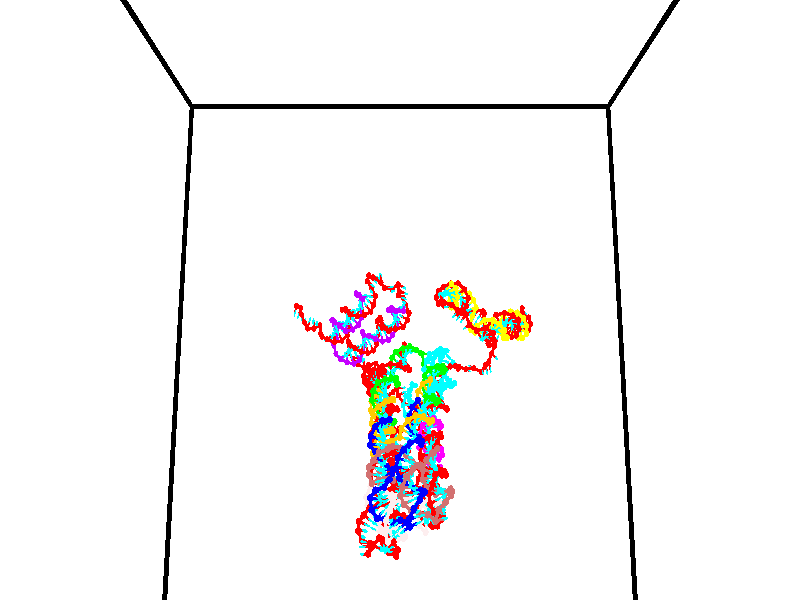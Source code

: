 // switches for output
#declare DRAW_BASES = 1; // possible values are 0, 1; only relevant for DNA ribbons
#declare DRAW_BASES_TYPE = 3; // possible values are 1, 2, 3; only relevant for DNA ribbons
#declare DRAW_FOG = 0; // set to 1 to enable fog

#include "colors.inc"

#include "transforms.inc"
background { rgb <1, 1, 1>}

#default {
   normal{
       ripples 0.25
       frequency 0.20
       turbulence 0.2
       lambda 5
   }
	finish {
		phong 0.1
		phong_size 40.
	}
}

// original window dimensions: 1024x640


// camera settings

camera {
	sky <0, 0.179814, -0.983701>
	up <0, 0.179814, -0.983701>
	right 1.6 * <1, 0, 0>
	location <35, 94.9851, 44.8844>
	look_at <35, 29.7336, 32.9568>
	direction <0, -65.2515, -11.9276>
	angle 67.0682
}


# declare cpy_camera_pos = <35, 94.9851, 44.8844>;
# if (DRAW_FOG = 1)
fog {
	fog_type 2
	up vnormalize(cpy_camera_pos)
	color rgbt<1,1,1,0.3>
	distance 1e-5
	fog_alt 3e-3
	fog_offset 56
}
# end


// LIGHTS

# declare lum = 6;
global_settings {
	ambient_light rgb lum * <0.05, 0.05, 0.05>
	max_trace_level 15
}# declare cpy_direct_light_amount = 0.25;
light_source
{	1000 * <-1, -1.16352, -0.803886>,
	rgb lum * cpy_direct_light_amount
	parallel
}

light_source
{	1000 * <1, 1.16352, 0.803886>,
	rgb lum * cpy_direct_light_amount
	parallel
}

// strand 0

// nucleotide -1

// particle -1
sphere {
	<24.564255, 35.099098, 34.452293> 0.250000
	pigment { color rgbt <1,0,0,0> }
	no_shadow
}
cylinder {
	<24.503073, 35.204929, 34.833157>,  <24.466364, 35.268429, 35.061672>, 0.100000
	pigment { color rgbt <1,0,0,0> }
	no_shadow
}
cylinder {
	<24.503073, 35.204929, 34.833157>,  <24.564255, 35.099098, 34.452293>, 0.100000
	pigment { color rgbt <1,0,0,0> }
	no_shadow
}

// particle -1
sphere {
	<24.503073, 35.204929, 34.833157> 0.100000
	pigment { color rgbt <1,0,0,0> }
	no_shadow
}
sphere {
	0, 1
	scale<0.080000,0.200000,0.300000>
	matrix <0.941532, -0.253673, 0.221740,
		0.300204, 0.930401, -0.210311,
		-0.152957, 0.264582, 0.952156,
		24.457186, 35.284306, 35.118805>
	pigment { color rgbt <0,1,1,0> }
	no_shadow
}
cylinder {
	<25.077631, 35.505978, 34.697151>,  <24.564255, 35.099098, 34.452293>, 0.130000
	pigment { color rgbt <1,0,0,0> }
	no_shadow
}

// nucleotide -1

// particle -1
sphere {
	<25.077631, 35.505978, 34.697151> 0.250000
	pigment { color rgbt <1,0,0,0> }
	no_shadow
}
cylinder {
	<24.932453, 35.343128, 35.032417>,  <24.845346, 35.245419, 35.233578>, 0.100000
	pigment { color rgbt <1,0,0,0> }
	no_shadow
}
cylinder {
	<24.932453, 35.343128, 35.032417>,  <25.077631, 35.505978, 34.697151>, 0.100000
	pigment { color rgbt <1,0,0,0> }
	no_shadow
}

// particle -1
sphere {
	<24.932453, 35.343128, 35.032417> 0.100000
	pigment { color rgbt <1,0,0,0> }
	no_shadow
}
sphere {
	0, 1
	scale<0.080000,0.200000,0.300000>
	matrix <0.925695, -0.054648, 0.374302,
		-0.106584, 0.911736, 0.396709,
		-0.362944, -0.407126, 0.838165,
		24.823570, 35.220989, 35.283867>
	pigment { color rgbt <0,1,1,0> }
	no_shadow
}
cylinder {
	<25.214569, 35.864056, 35.288906>,  <25.077631, 35.505978, 34.697151>, 0.130000
	pigment { color rgbt <1,0,0,0> }
	no_shadow
}

// nucleotide -1

// particle -1
sphere {
	<25.214569, 35.864056, 35.288906> 0.250000
	pigment { color rgbt <1,0,0,0> }
	no_shadow
}
cylinder {
	<25.184614, 35.481934, 35.403297>,  <25.166641, 35.252659, 35.471931>, 0.100000
	pigment { color rgbt <1,0,0,0> }
	no_shadow
}
cylinder {
	<25.184614, 35.481934, 35.403297>,  <25.214569, 35.864056, 35.288906>, 0.100000
	pigment { color rgbt <1,0,0,0> }
	no_shadow
}

// particle -1
sphere {
	<25.184614, 35.481934, 35.403297> 0.100000
	pigment { color rgbt <1,0,0,0> }
	no_shadow
}
sphere {
	0, 1
	scale<0.080000,0.200000,0.300000>
	matrix <0.973071, -0.007314, 0.230390,
		-0.218002, 0.295527, 0.930128,
		-0.074890, -0.955306, 0.285975,
		25.162148, 35.195343, 35.489090>
	pigment { color rgbt <0,1,1,0> }
	no_shadow
}
cylinder {
	<25.565269, 35.881111, 35.990936>,  <25.214569, 35.864056, 35.288906>, 0.130000
	pigment { color rgbt <1,0,0,0> }
	no_shadow
}

// nucleotide -1

// particle -1
sphere {
	<25.565269, 35.881111, 35.990936> 0.250000
	pigment { color rgbt <1,0,0,0> }
	no_shadow
}
cylinder {
	<25.558342, 35.530842, 35.797901>,  <25.554186, 35.320679, 35.682079>, 0.100000
	pigment { color rgbt <1,0,0,0> }
	no_shadow
}
cylinder {
	<25.558342, 35.530842, 35.797901>,  <25.565269, 35.881111, 35.990936>, 0.100000
	pigment { color rgbt <1,0,0,0> }
	no_shadow
}

// particle -1
sphere {
	<25.558342, 35.530842, 35.797901> 0.100000
	pigment { color rgbt <1,0,0,0> }
	no_shadow
}
sphere {
	0, 1
	scale<0.080000,0.200000,0.300000>
	matrix <0.989981, -0.082662, 0.114471,
		-0.140132, -0.475771, 0.868335,
		-0.017317, -0.875676, -0.482588,
		25.553146, 35.268139, 35.653126>
	pigment { color rgbt <0,1,1,0> }
	no_shadow
}
cylinder {
	<25.791401, 35.404881, 36.404816>,  <25.565269, 35.881111, 35.990936>, 0.130000
	pigment { color rgbt <1,0,0,0> }
	no_shadow
}

// nucleotide -1

// particle -1
sphere {
	<25.791401, 35.404881, 36.404816> 0.250000
	pigment { color rgbt <1,0,0,0> }
	no_shadow
}
cylinder {
	<25.883749, 35.365116, 36.017658>,  <25.939157, 35.341259, 35.785362>, 0.100000
	pigment { color rgbt <1,0,0,0> }
	no_shadow
}
cylinder {
	<25.883749, 35.365116, 36.017658>,  <25.791401, 35.404881, 36.404816>, 0.100000
	pigment { color rgbt <1,0,0,0> }
	no_shadow
}

// particle -1
sphere {
	<25.883749, 35.365116, 36.017658> 0.100000
	pigment { color rgbt <1,0,0,0> }
	no_shadow
}
sphere {
	0, 1
	scale<0.080000,0.200000,0.300000>
	matrix <0.968764, 0.116040, 0.219159,
		0.090528, -0.988257, 0.123093,
		0.230870, -0.099408, -0.967893,
		25.953011, 35.335293, 35.727291>
	pigment { color rgbt <0,1,1,0> }
	no_shadow
}
cylinder {
	<26.373278, 34.985363, 36.362595>,  <25.791401, 35.404881, 36.404816>, 0.130000
	pigment { color rgbt <1,0,0,0> }
	no_shadow
}

// nucleotide -1

// particle -1
sphere {
	<26.373278, 34.985363, 36.362595> 0.250000
	pigment { color rgbt <1,0,0,0> }
	no_shadow
}
cylinder {
	<26.366108, 35.236217, 36.051113>,  <26.361807, 35.386730, 35.864223>, 0.100000
	pigment { color rgbt <1,0,0,0> }
	no_shadow
}
cylinder {
	<26.366108, 35.236217, 36.051113>,  <26.373278, 34.985363, 36.362595>, 0.100000
	pigment { color rgbt <1,0,0,0> }
	no_shadow
}

// particle -1
sphere {
	<26.366108, 35.236217, 36.051113> 0.100000
	pigment { color rgbt <1,0,0,0> }
	no_shadow
}
sphere {
	0, 1
	scale<0.080000,0.200000,0.300000>
	matrix <0.952444, 0.247656, 0.177529,
		0.304185, -0.738491, -0.601749,
		-0.017923, 0.627134, -0.778705,
		26.360731, 35.424358, 35.817501>
	pigment { color rgbt <0,1,1,0> }
	no_shadow
}
cylinder {
	<26.947226, 34.872112, 36.046253>,  <26.373278, 34.985363, 36.362595>, 0.130000
	pigment { color rgbt <1,0,0,0> }
	no_shadow
}

// nucleotide -1

// particle -1
sphere {
	<26.947226, 34.872112, 36.046253> 0.250000
	pigment { color rgbt <1,0,0,0> }
	no_shadow
}
cylinder {
	<26.824615, 35.252110, 36.022392>,  <26.751049, 35.480106, 36.008076>, 0.100000
	pigment { color rgbt <1,0,0,0> }
	no_shadow
}
cylinder {
	<26.824615, 35.252110, 36.022392>,  <26.947226, 34.872112, 36.046253>, 0.100000
	pigment { color rgbt <1,0,0,0> }
	no_shadow
}

// particle -1
sphere {
	<26.824615, 35.252110, 36.022392> 0.100000
	pigment { color rgbt <1,0,0,0> }
	no_shadow
}
sphere {
	0, 1
	scale<0.080000,0.200000,0.300000>
	matrix <0.909386, 0.310781, 0.276465,
		0.281177, 0.030499, -0.959171,
		-0.306524, 0.949992, -0.059649,
		26.732658, 35.537106, 36.004498>
	pigment { color rgbt <0,1,1,0> }
	no_shadow
}
cylinder {
	<27.012672, 34.678806, 36.754372>,  <26.947226, 34.872112, 36.046253>, 0.130000
	pigment { color rgbt <1,0,0,0> }
	no_shadow
}

// nucleotide -1

// particle -1
sphere {
	<27.012672, 34.678806, 36.754372> 0.250000
	pigment { color rgbt <1,0,0,0> }
	no_shadow
}
cylinder {
	<27.305788, 34.664032, 37.026154>,  <27.481657, 34.655167, 37.189220>, 0.100000
	pigment { color rgbt <1,0,0,0> }
	no_shadow
}
cylinder {
	<27.305788, 34.664032, 37.026154>,  <27.012672, 34.678806, 36.754372>, 0.100000
	pigment { color rgbt <1,0,0,0> }
	no_shadow
}

// particle -1
sphere {
	<27.305788, 34.664032, 37.026154> 0.100000
	pigment { color rgbt <1,0,0,0> }
	no_shadow
}
sphere {
	0, 1
	scale<0.080000,0.200000,0.300000>
	matrix <0.440914, 0.786316, -0.432785,
		-0.518279, 0.616720, 0.592489,
		0.732791, -0.036933, 0.679451,
		27.525625, 34.652950, 37.229988>
	pigment { color rgbt <0,1,1,0> }
	no_shadow
}
cylinder {
	<27.248140, 35.413902, 37.092548>,  <27.012672, 34.678806, 36.754372>, 0.130000
	pigment { color rgbt <1,0,0,0> }
	no_shadow
}

// nucleotide -1

// particle -1
sphere {
	<27.248140, 35.413902, 37.092548> 0.250000
	pigment { color rgbt <1,0,0,0> }
	no_shadow
}
cylinder {
	<27.561960, 35.174107, 37.155907>,  <27.750252, 35.030228, 37.193924>, 0.100000
	pigment { color rgbt <1,0,0,0> }
	no_shadow
}
cylinder {
	<27.561960, 35.174107, 37.155907>,  <27.248140, 35.413902, 37.092548>, 0.100000
	pigment { color rgbt <1,0,0,0> }
	no_shadow
}

// particle -1
sphere {
	<27.561960, 35.174107, 37.155907> 0.100000
	pigment { color rgbt <1,0,0,0> }
	no_shadow
}
sphere {
	0, 1
	scale<0.080000,0.200000,0.300000>
	matrix <0.596452, 0.659805, -0.457059,
		0.169491, 0.453063, 0.875218,
		0.784549, -0.599493, 0.158399,
		27.797325, 34.994259, 37.203426>
	pigment { color rgbt <0,1,1,0> }
	no_shadow
}
cylinder {
	<27.815363, 35.794868, 37.359417>,  <27.248140, 35.413902, 37.092548>, 0.130000
	pigment { color rgbt <1,0,0,0> }
	no_shadow
}

// nucleotide -1

// particle -1
sphere {
	<27.815363, 35.794868, 37.359417> 0.250000
	pigment { color rgbt <1,0,0,0> }
	no_shadow
}
cylinder {
	<27.970781, 35.466446, 37.192135>,  <28.064032, 35.269390, 37.091766>, 0.100000
	pigment { color rgbt <1,0,0,0> }
	no_shadow
}
cylinder {
	<27.970781, 35.466446, 37.192135>,  <27.815363, 35.794868, 37.359417>, 0.100000
	pigment { color rgbt <1,0,0,0> }
	no_shadow
}

// particle -1
sphere {
	<27.970781, 35.466446, 37.192135> 0.100000
	pigment { color rgbt <1,0,0,0> }
	no_shadow
}
sphere {
	0, 1
	scale<0.080000,0.200000,0.300000>
	matrix <0.720678, 0.553599, -0.417315,
		0.574157, -0.139245, 0.806817,
		0.388544, -0.821060, -0.418203,
		28.087345, 35.220127, 37.066673>
	pigment { color rgbt <0,1,1,0> }
	no_shadow
}
cylinder {
	<28.526863, 35.711346, 37.578033>,  <27.815363, 35.794868, 37.359417>, 0.130000
	pigment { color rgbt <1,0,0,0> }
	no_shadow
}

// nucleotide -1

// particle -1
sphere {
	<28.526863, 35.711346, 37.578033> 0.250000
	pigment { color rgbt <1,0,0,0> }
	no_shadow
}
cylinder {
	<28.498682, 35.491768, 37.244881>,  <28.481773, 35.360020, 37.044991>, 0.100000
	pigment { color rgbt <1,0,0,0> }
	no_shadow
}
cylinder {
	<28.498682, 35.491768, 37.244881>,  <28.526863, 35.711346, 37.578033>, 0.100000
	pigment { color rgbt <1,0,0,0> }
	no_shadow
}

// particle -1
sphere {
	<28.498682, 35.491768, 37.244881> 0.100000
	pigment { color rgbt <1,0,0,0> }
	no_shadow
}
sphere {
	0, 1
	scale<0.080000,0.200000,0.300000>
	matrix <0.797424, 0.470637, -0.377646,
		0.599293, -0.690767, 0.404585,
		-0.070453, -0.548946, -0.832883,
		28.477547, 35.327084, 36.995014>
	pigment { color rgbt <0,1,1,0> }
	no_shadow
}
cylinder {
	<29.240358, 35.469936, 37.418537>,  <28.526863, 35.711346, 37.578033>, 0.130000
	pigment { color rgbt <1,0,0,0> }
	no_shadow
}

// nucleotide -1

// particle -1
sphere {
	<29.240358, 35.469936, 37.418537> 0.250000
	pigment { color rgbt <1,0,0,0> }
	no_shadow
}
cylinder {
	<29.038177, 35.449566, 37.073997>,  <28.916868, 35.437344, 36.867275>, 0.100000
	pigment { color rgbt <1,0,0,0> }
	no_shadow
}
cylinder {
	<29.038177, 35.449566, 37.073997>,  <29.240358, 35.469936, 37.418537>, 0.100000
	pigment { color rgbt <1,0,0,0> }
	no_shadow
}

// particle -1
sphere {
	<29.038177, 35.449566, 37.073997> 0.100000
	pigment { color rgbt <1,0,0,0> }
	no_shadow
}
sphere {
	0, 1
	scale<0.080000,0.200000,0.300000>
	matrix <0.764470, 0.436485, -0.474411,
		0.400126, -0.898269, -0.181693,
		-0.505455, -0.050925, -0.861349,
		28.886541, 35.434288, 36.815594>
	pigment { color rgbt <0,1,1,0> }
	no_shadow
}
cylinder {
	<29.759420, 35.336193, 36.945190>,  <29.240358, 35.469936, 37.418537>, 0.130000
	pigment { color rgbt <1,0,0,0> }
	no_shadow
}

// nucleotide -1

// particle -1
sphere {
	<29.759420, 35.336193, 36.945190> 0.250000
	pigment { color rgbt <1,0,0,0> }
	no_shadow
}
cylinder {
	<29.464125, 35.431755, 36.692863>,  <29.286947, 35.489094, 36.541470>, 0.100000
	pigment { color rgbt <1,0,0,0> }
	no_shadow
}
cylinder {
	<29.464125, 35.431755, 36.692863>,  <29.759420, 35.336193, 36.945190>, 0.100000
	pigment { color rgbt <1,0,0,0> }
	no_shadow
}

// particle -1
sphere {
	<29.464125, 35.431755, 36.692863> 0.100000
	pigment { color rgbt <1,0,0,0> }
	no_shadow
}
sphere {
	0, 1
	scale<0.080000,0.200000,0.300000>
	matrix <0.661011, 0.442578, -0.605961,
		0.134418, -0.864320, -0.484647,
		-0.738239, 0.238905, -0.630815,
		29.242653, 35.503426, 36.503620>
	pigment { color rgbt <0,1,1,0> }
	no_shadow
}
cylinder {
	<29.963409, 35.084576, 36.251766>,  <29.759420, 35.336193, 36.945190>, 0.130000
	pigment { color rgbt <1,0,0,0> }
	no_shadow
}

// nucleotide -1

// particle -1
sphere {
	<29.963409, 35.084576, 36.251766> 0.250000
	pigment { color rgbt <1,0,0,0> }
	no_shadow
}
cylinder {
	<29.703251, 35.386879, 36.221264>,  <29.547155, 35.568260, 36.202961>, 0.100000
	pigment { color rgbt <1,0,0,0> }
	no_shadow
}
cylinder {
	<29.703251, 35.386879, 36.221264>,  <29.963409, 35.084576, 36.251766>, 0.100000
	pigment { color rgbt <1,0,0,0> }
	no_shadow
}

// particle -1
sphere {
	<29.703251, 35.386879, 36.221264> 0.100000
	pigment { color rgbt <1,0,0,0> }
	no_shadow
}
sphere {
	0, 1
	scale<0.080000,0.200000,0.300000>
	matrix <0.645139, 0.496612, -0.580665,
		-0.400972, -0.426858, -0.810564,
		-0.650397, 0.755757, -0.076255,
		29.508131, 35.613605, 36.198387>
	pigment { color rgbt <0,1,1,0> }
	no_shadow
}
cylinder {
	<29.872089, 35.253391, 35.499054>,  <29.963409, 35.084576, 36.251766>, 0.130000
	pigment { color rgbt <1,0,0,0> }
	no_shadow
}

// nucleotide -1

// particle -1
sphere {
	<29.872089, 35.253391, 35.499054> 0.250000
	pigment { color rgbt <1,0,0,0> }
	no_shadow
}
cylinder {
	<29.794170, 35.573685, 35.725643>,  <29.747419, 35.765862, 35.861595>, 0.100000
	pigment { color rgbt <1,0,0,0> }
	no_shadow
}
cylinder {
	<29.794170, 35.573685, 35.725643>,  <29.872089, 35.253391, 35.499054>, 0.100000
	pigment { color rgbt <1,0,0,0> }
	no_shadow
}

// particle -1
sphere {
	<29.794170, 35.573685, 35.725643> 0.100000
	pigment { color rgbt <1,0,0,0> }
	no_shadow
}
sphere {
	0, 1
	scale<0.080000,0.200000,0.300000>
	matrix <0.497736, 0.578344, -0.646357,
		-0.845171, 0.156045, -0.511211,
		-0.194795, 0.800730, 0.566469,
		29.735731, 35.813904, 35.895584>
	pigment { color rgbt <0,1,1,0> }
	no_shadow
}
cylinder {
	<29.998798, 35.865768, 35.080593>,  <29.872089, 35.253391, 35.499054>, 0.130000
	pigment { color rgbt <1,0,0,0> }
	no_shadow
}

// nucleotide -1

// particle -1
sphere {
	<29.998798, 35.865768, 35.080593> 0.250000
	pigment { color rgbt <1,0,0,0> }
	no_shadow
}
cylinder {
	<29.935165, 36.048874, 35.430485>,  <29.896986, 36.158737, 35.640419>, 0.100000
	pigment { color rgbt <1,0,0,0> }
	no_shadow
}
cylinder {
	<29.935165, 36.048874, 35.430485>,  <29.998798, 35.865768, 35.080593>, 0.100000
	pigment { color rgbt <1,0,0,0> }
	no_shadow
}

// particle -1
sphere {
	<29.935165, 36.048874, 35.430485> 0.100000
	pigment { color rgbt <1,0,0,0> }
	no_shadow
}
sphere {
	0, 1
	scale<0.080000,0.200000,0.300000>
	matrix <0.323435, 0.861279, -0.391903,
		-0.932782, 0.220572, -0.285072,
		-0.159083, 0.457762, 0.874726,
		29.887440, 36.186203, 35.692902>
	pigment { color rgbt <0,1,1,0> }
	no_shadow
}
cylinder {
	<29.614115, 36.488384, 34.924213>,  <29.998798, 35.865768, 35.080593>, 0.130000
	pigment { color rgbt <1,0,0,0> }
	no_shadow
}

// nucleotide -1

// particle -1
sphere {
	<29.614115, 36.488384, 34.924213> 0.250000
	pigment { color rgbt <1,0,0,0> }
	no_shadow
}
cylinder {
	<29.762508, 36.559380, 35.288822>,  <29.851545, 36.601978, 35.507587>, 0.100000
	pigment { color rgbt <1,0,0,0> }
	no_shadow
}
cylinder {
	<29.762508, 36.559380, 35.288822>,  <29.614115, 36.488384, 34.924213>, 0.100000
	pigment { color rgbt <1,0,0,0> }
	no_shadow
}

// particle -1
sphere {
	<29.762508, 36.559380, 35.288822> 0.100000
	pigment { color rgbt <1,0,0,0> }
	no_shadow
}
sphere {
	0, 1
	scale<0.080000,0.200000,0.300000>
	matrix <0.313841, 0.899847, -0.302951,
		-0.873999, 0.398463, 0.278125,
		0.370985, 0.177492, 0.911519,
		29.873804, 36.612629, 35.562279>
	pigment { color rgbt <0,1,1,0> }
	no_shadow
}
cylinder {
	<29.371469, 37.117081, 35.106060>,  <29.614115, 36.488384, 34.924213>, 0.130000
	pigment { color rgbt <1,0,0,0> }
	no_shadow
}

// nucleotide -1

// particle -1
sphere {
	<29.371469, 37.117081, 35.106060> 0.250000
	pigment { color rgbt <1,0,0,0> }
	no_shadow
}
cylinder {
	<29.712860, 37.046089, 35.302052>,  <29.917694, 37.003494, 35.419647>, 0.100000
	pigment { color rgbt <1,0,0,0> }
	no_shadow
}
cylinder {
	<29.712860, 37.046089, 35.302052>,  <29.371469, 37.117081, 35.106060>, 0.100000
	pigment { color rgbt <1,0,0,0> }
	no_shadow
}

// particle -1
sphere {
	<29.712860, 37.046089, 35.302052> 0.100000
	pigment { color rgbt <1,0,0,0> }
	no_shadow
}
sphere {
	0, 1
	scale<0.080000,0.200000,0.300000>
	matrix <0.410639, 0.807935, -0.422630,
		-0.320865, 0.561910, 0.762432,
		0.853476, -0.177477, 0.489980,
		29.968903, 36.992847, 35.449047>
	pigment { color rgbt <0,1,1,0> }
	no_shadow
}
cylinder {
	<29.776554, 37.789230, 35.214691>,  <29.371469, 37.117081, 35.106060>, 0.130000
	pigment { color rgbt <1,0,0,0> }
	no_shadow
}

// nucleotide -1

// particle -1
sphere {
	<29.776554, 37.789230, 35.214691> 0.250000
	pigment { color rgbt <1,0,0,0> }
	no_shadow
}
cylinder {
	<30.066774, 37.527630, 35.300343>,  <30.240908, 37.370670, 35.351734>, 0.100000
	pigment { color rgbt <1,0,0,0> }
	no_shadow
}
cylinder {
	<30.066774, 37.527630, 35.300343>,  <29.776554, 37.789230, 35.214691>, 0.100000
	pigment { color rgbt <1,0,0,0> }
	no_shadow
}

// particle -1
sphere {
	<30.066774, 37.527630, 35.300343> 0.100000
	pigment { color rgbt <1,0,0,0> }
	no_shadow
}
sphere {
	0, 1
	scale<0.080000,0.200000,0.300000>
	matrix <0.676415, 0.620499, -0.396792,
		0.126635, 0.432735, 0.892583,
		0.725552, -0.654004, 0.214132,
		30.284439, 37.331429, 35.364582>
	pigment { color rgbt <0,1,1,0> }
	no_shadow
}
cylinder {
	<30.231306, 38.184658, 35.646812>,  <29.776554, 37.789230, 35.214691>, 0.130000
	pigment { color rgbt <1,0,0,0> }
	no_shadow
}

// nucleotide -1

// particle -1
sphere {
	<30.231306, 38.184658, 35.646812> 0.250000
	pigment { color rgbt <1,0,0,0> }
	no_shadow
}
cylinder {
	<30.417723, 37.883049, 35.461662>,  <30.529572, 37.702084, 35.350571>, 0.100000
	pigment { color rgbt <1,0,0,0> }
	no_shadow
}
cylinder {
	<30.417723, 37.883049, 35.461662>,  <30.231306, 38.184658, 35.646812>, 0.100000
	pigment { color rgbt <1,0,0,0> }
	no_shadow
}

// particle -1
sphere {
	<30.417723, 37.883049, 35.461662> 0.100000
	pigment { color rgbt <1,0,0,0> }
	no_shadow
}
sphere {
	0, 1
	scale<0.080000,0.200000,0.300000>
	matrix <0.736789, 0.620395, -0.268798,
		0.489846, -0.215771, 0.844685,
		0.466040, -0.754024, -0.462876,
		30.557535, 37.656841, 35.322800>
	pigment { color rgbt <0,1,1,0> }
	no_shadow
}
cylinder {
	<30.918402, 38.296749, 35.836285>,  <30.231306, 38.184658, 35.646812>, 0.130000
	pigment { color rgbt <1,0,0,0> }
	no_shadow
}

// nucleotide -1

// particle -1
sphere {
	<30.918402, 38.296749, 35.836285> 0.250000
	pigment { color rgbt <1,0,0,0> }
	no_shadow
}
cylinder {
	<30.995499, 38.042866, 35.536953>,  <31.041758, 37.890533, 35.357353>, 0.100000
	pigment { color rgbt <1,0,0,0> }
	no_shadow
}
cylinder {
	<30.995499, 38.042866, 35.536953>,  <30.918402, 38.296749, 35.836285>, 0.100000
	pigment { color rgbt <1,0,0,0> }
	no_shadow
}

// particle -1
sphere {
	<30.995499, 38.042866, 35.536953> 0.100000
	pigment { color rgbt <1,0,0,0> }
	no_shadow
}
sphere {
	0, 1
	scale<0.080000,0.200000,0.300000>
	matrix <0.798258, 0.544927, -0.256590,
		0.570644, -0.547901, 0.611695,
		0.192743, -0.634712, -0.748325,
		31.053322, 37.852451, 35.312454>
	pigment { color rgbt <0,1,1,0> }
	no_shadow
}
cylinder {
	<31.615026, 38.311764, 35.752319>,  <30.918402, 38.296749, 35.836285>, 0.130000
	pigment { color rgbt <1,0,0,0> }
	no_shadow
}

// nucleotide -1

// particle -1
sphere {
	<31.615026, 38.311764, 35.752319> 0.250000
	pigment { color rgbt <1,0,0,0> }
	no_shadow
}
cylinder {
	<31.482521, 38.142941, 35.414768>,  <31.403017, 38.041649, 35.212238>, 0.100000
	pigment { color rgbt <1,0,0,0> }
	no_shadow
}
cylinder {
	<31.482521, 38.142941, 35.414768>,  <31.615026, 38.311764, 35.752319>, 0.100000
	pigment { color rgbt <1,0,0,0> }
	no_shadow
}

// particle -1
sphere {
	<31.482521, 38.142941, 35.414768> 0.100000
	pigment { color rgbt <1,0,0,0> }
	no_shadow
}
sphere {
	0, 1
	scale<0.080000,0.200000,0.300000>
	matrix <0.733107, 0.447908, -0.511795,
		0.593986, -0.788193, 0.161037,
		-0.331263, -0.422056, -0.843880,
		31.383142, 38.016323, 35.161606>
	pigment { color rgbt <0,1,1,0> }
	no_shadow
}
cylinder {
	<32.191143, 38.005188, 35.412762>,  <31.615026, 38.311764, 35.752319>, 0.130000
	pigment { color rgbt <1,0,0,0> }
	no_shadow
}

// nucleotide -1

// particle -1
sphere {
	<32.191143, 38.005188, 35.412762> 0.250000
	pigment { color rgbt <1,0,0,0> }
	no_shadow
}
cylinder {
	<31.927422, 38.064461, 35.117908>,  <31.769190, 38.100025, 34.940998>, 0.100000
	pigment { color rgbt <1,0,0,0> }
	no_shadow
}
cylinder {
	<31.927422, 38.064461, 35.117908>,  <32.191143, 38.005188, 35.412762>, 0.100000
	pigment { color rgbt <1,0,0,0> }
	no_shadow
}

// particle -1
sphere {
	<31.927422, 38.064461, 35.117908> 0.100000
	pigment { color rgbt <1,0,0,0> }
	no_shadow
}
sphere {
	0, 1
	scale<0.080000,0.200000,0.300000>
	matrix <0.731533, 0.352943, -0.583344,
		0.173721, -0.923836, -0.341099,
		-0.659303, 0.148186, -0.737130,
		31.729631, 38.108917, 34.896770>
	pigment { color rgbt <0,1,1,0> }
	no_shadow
}
cylinder {
	<32.463913, 37.773899, 34.837795>,  <32.191143, 38.005188, 35.412762>, 0.130000
	pigment { color rgbt <1,0,0,0> }
	no_shadow
}

// nucleotide -1

// particle -1
sphere {
	<32.463913, 37.773899, 34.837795> 0.250000
	pigment { color rgbt <1,0,0,0> }
	no_shadow
}
cylinder {
	<32.193562, 38.035614, 34.702095>,  <32.031349, 38.192642, 34.620674>, 0.100000
	pigment { color rgbt <1,0,0,0> }
	no_shadow
}
cylinder {
	<32.193562, 38.035614, 34.702095>,  <32.463913, 37.773899, 34.837795>, 0.100000
	pigment { color rgbt <1,0,0,0> }
	no_shadow
}

// particle -1
sphere {
	<32.193562, 38.035614, 34.702095> 0.100000
	pigment { color rgbt <1,0,0,0> }
	no_shadow
}
sphere {
	0, 1
	scale<0.080000,0.200000,0.300000>
	matrix <0.701605, 0.430239, -0.568019,
		-0.225692, -0.621932, -0.749843,
		-0.675880, 0.654290, -0.339249,
		31.990797, 38.231899, 34.600319>
	pigment { color rgbt <0,1,1,0> }
	no_shadow
}
cylinder {
	<32.643475, 37.864326, 34.098961>,  <32.463913, 37.773899, 34.837795>, 0.130000
	pigment { color rgbt <1,0,0,0> }
	no_shadow
}

// nucleotide -1

// particle -1
sphere {
	<32.643475, 37.864326, 34.098961> 0.250000
	pigment { color rgbt <1,0,0,0> }
	no_shadow
}
cylinder {
	<32.395153, 38.163116, 34.194141>,  <32.246159, 38.342392, 34.251251>, 0.100000
	pigment { color rgbt <1,0,0,0> }
	no_shadow
}
cylinder {
	<32.395153, 38.163116, 34.194141>,  <32.643475, 37.864326, 34.098961>, 0.100000
	pigment { color rgbt <1,0,0,0> }
	no_shadow
}

// particle -1
sphere {
	<32.395153, 38.163116, 34.194141> 0.100000
	pigment { color rgbt <1,0,0,0> }
	no_shadow
}
sphere {
	0, 1
	scale<0.080000,0.200000,0.300000>
	matrix <0.473940, 0.599379, -0.645078,
		-0.624484, -0.287693, -0.726121,
		-0.620806, 0.746979, 0.237954,
		32.208912, 38.387211, 34.265526>
	pigment { color rgbt <0,1,1,0> }
	no_shadow
}
cylinder {
	<32.264950, 37.951725, 33.480808>,  <32.643475, 37.864326, 34.098961>, 0.130000
	pigment { color rgbt <1,0,0,0> }
	no_shadow
}

// nucleotide -1

// particle -1
sphere {
	<32.264950, 37.951725, 33.480808> 0.250000
	pigment { color rgbt <1,0,0,0> }
	no_shadow
}
cylinder {
	<32.265751, 38.283142, 33.704777>,  <32.266232, 38.481991, 33.839157>, 0.100000
	pigment { color rgbt <1,0,0,0> }
	no_shadow
}
cylinder {
	<32.265751, 38.283142, 33.704777>,  <32.264950, 37.951725, 33.480808>, 0.100000
	pigment { color rgbt <1,0,0,0> }
	no_shadow
}

// particle -1
sphere {
	<32.265751, 38.283142, 33.704777> 0.100000
	pigment { color rgbt <1,0,0,0> }
	no_shadow
}
sphere {
	0, 1
	scale<0.080000,0.200000,0.300000>
	matrix <0.630900, 0.433378, -0.643544,
		-0.775861, 0.354547, -0.521858,
		0.002006, 0.828541, 0.559925,
		32.266354, 38.531704, 33.872753>
	pigment { color rgbt <0,1,1,0> }
	no_shadow
}
cylinder {
	<31.861292, 38.407658, 33.022289>,  <32.264950, 37.951725, 33.480808>, 0.130000
	pigment { color rgbt <1,0,0,0> }
	no_shadow
}

// nucleotide -1

// particle -1
sphere {
	<31.861292, 38.407658, 33.022289> 0.250000
	pigment { color rgbt <1,0,0,0> }
	no_shadow
}
cylinder {
	<32.170235, 38.525810, 33.247223>,  <32.355598, 38.596703, 33.382183>, 0.100000
	pigment { color rgbt <1,0,0,0> }
	no_shadow
}
cylinder {
	<32.170235, 38.525810, 33.247223>,  <31.861292, 38.407658, 33.022289>, 0.100000
	pigment { color rgbt <1,0,0,0> }
	no_shadow
}

// particle -1
sphere {
	<32.170235, 38.525810, 33.247223> 0.100000
	pigment { color rgbt <1,0,0,0> }
	no_shadow
}
sphere {
	0, 1
	scale<0.080000,0.200000,0.300000>
	matrix <0.404005, 0.454697, -0.793745,
		-0.490151, 0.840237, 0.231850,
		0.772355, 0.295386, 0.562330,
		32.401939, 38.614426, 33.415920>
	pigment { color rgbt <0,1,1,0> }
	no_shadow
}
cylinder {
	<32.055130, 39.024166, 32.686436>,  <31.861292, 38.407658, 33.022289>, 0.130000
	pigment { color rgbt <1,0,0,0> }
	no_shadow
}

// nucleotide -1

// particle -1
sphere {
	<32.055130, 39.024166, 32.686436> 0.250000
	pigment { color rgbt <1,0,0,0> }
	no_shadow
}
cylinder {
	<32.360966, 38.903168, 32.914085>,  <32.544468, 38.830566, 33.050674>, 0.100000
	pigment { color rgbt <1,0,0,0> }
	no_shadow
}
cylinder {
	<32.360966, 38.903168, 32.914085>,  <32.055130, 39.024166, 32.686436>, 0.100000
	pigment { color rgbt <1,0,0,0> }
	no_shadow
}

// particle -1
sphere {
	<32.360966, 38.903168, 32.914085> 0.100000
	pigment { color rgbt <1,0,0,0> }
	no_shadow
}
sphere {
	0, 1
	scale<0.080000,0.200000,0.300000>
	matrix <0.642388, 0.429458, -0.634747,
		-0.052405, 0.850917, 0.522679,
		0.764586, -0.302499, 0.569125,
		32.590340, 38.812416, 33.084824>
	pigment { color rgbt <0,1,1,0> }
	no_shadow
}
cylinder {
	<32.492237, 39.597813, 32.969364>,  <32.055130, 39.024166, 32.686436>, 0.130000
	pigment { color rgbt <1,0,0,0> }
	no_shadow
}

// nucleotide -1

// particle -1
sphere {
	<32.492237, 39.597813, 32.969364> 0.250000
	pigment { color rgbt <1,0,0,0> }
	no_shadow
}
cylinder {
	<32.727173, 39.275154, 32.942947>,  <32.868134, 39.081558, 32.927097>, 0.100000
	pigment { color rgbt <1,0,0,0> }
	no_shadow
}
cylinder {
	<32.727173, 39.275154, 32.942947>,  <32.492237, 39.597813, 32.969364>, 0.100000
	pigment { color rgbt <1,0,0,0> }
	no_shadow
}

// particle -1
sphere {
	<32.727173, 39.275154, 32.942947> 0.100000
	pigment { color rgbt <1,0,0,0> }
	no_shadow
}
sphere {
	0, 1
	scale<0.080000,0.200000,0.300000>
	matrix <0.715006, 0.555381, -0.424639,
		0.379213, 0.202182, 0.902951,
		0.587336, -0.806644, -0.066046,
		32.903374, 39.033161, 32.923134>
	pigment { color rgbt <0,1,1,0> }
	no_shadow
}
cylinder {
	<33.214527, 39.646576, 33.373375>,  <32.492237, 39.597813, 32.969364>, 0.130000
	pigment { color rgbt <1,0,0,0> }
	no_shadow
}

// nucleotide -1

// particle -1
sphere {
	<33.214527, 39.646576, 33.373375> 0.250000
	pigment { color rgbt <1,0,0,0> }
	no_shadow
}
cylinder {
	<33.175179, 39.452946, 33.025585>,  <33.151569, 39.336765, 32.816910>, 0.100000
	pigment { color rgbt <1,0,0,0> }
	no_shadow
}
cylinder {
	<33.175179, 39.452946, 33.025585>,  <33.214527, 39.646576, 33.373375>, 0.100000
	pigment { color rgbt <1,0,0,0> }
	no_shadow
}

// particle -1
sphere {
	<33.175179, 39.452946, 33.025585> 0.100000
	pigment { color rgbt <1,0,0,0> }
	no_shadow
}
sphere {
	0, 1
	scale<0.080000,0.200000,0.300000>
	matrix <0.623158, 0.651240, -0.433082,
		0.775884, -0.584427, 0.237591,
		-0.098376, -0.484078, -0.869477,
		33.145664, 39.307724, 32.764744>
	pigment { color rgbt <0,1,1,0> }
	no_shadow
}
cylinder {
	<33.548397, 39.167503, 33.736038>,  <33.214527, 39.646576, 33.373375>, 0.130000
	pigment { color rgbt <1,0,0,0> }
	no_shadow
}

// nucleotide -1

// particle -1
sphere {
	<33.548397, 39.167503, 33.736038> 0.250000
	pigment { color rgbt <1,0,0,0> }
	no_shadow
}
cylinder {
	<33.889896, 39.375729, 33.731552>,  <34.094795, 39.500664, 33.728863>, 0.100000
	pigment { color rgbt <1,0,0,0> }
	no_shadow
}
cylinder {
	<33.889896, 39.375729, 33.731552>,  <33.548397, 39.167503, 33.736038>, 0.100000
	pigment { color rgbt <1,0,0,0> }
	no_shadow
}

// particle -1
sphere {
	<33.889896, 39.375729, 33.731552> 0.100000
	pigment { color rgbt <1,0,0,0> }
	no_shadow
}
sphere {
	0, 1
	scale<0.080000,0.200000,0.300000>
	matrix <0.257109, -0.402752, 0.878457,
		0.452775, -0.752866, -0.477690,
		0.853750, 0.520562, -0.011213,
		34.146023, 39.531898, 33.728188>
	pigment { color rgbt <0,1,1,0> }
	no_shadow
}
cylinder {
	<34.258106, 38.706627, 33.723232>,  <33.548397, 39.167503, 33.736038>, 0.130000
	pigment { color rgbt <1,0,0,0> }
	no_shadow
}

// nucleotide -1

// particle -1
sphere {
	<34.258106, 38.706627, 33.723232> 0.250000
	pigment { color rgbt <1,0,0,0> }
	no_shadow
}
cylinder {
	<34.284222, 39.067844, 33.893059>,  <34.299892, 39.284573, 33.994953>, 0.100000
	pigment { color rgbt <1,0,0,0> }
	no_shadow
}
cylinder {
	<34.284222, 39.067844, 33.893059>,  <34.258106, 38.706627, 33.723232>, 0.100000
	pigment { color rgbt <1,0,0,0> }
	no_shadow
}

// particle -1
sphere {
	<34.284222, 39.067844, 33.893059> 0.100000
	pigment { color rgbt <1,0,0,0> }
	no_shadow
}
sphere {
	0, 1
	scale<0.080000,0.200000,0.300000>
	matrix <0.209444, -0.428395, 0.878983,
		0.975638, 0.031533, -0.217107,
		0.065291, 0.903041, 0.424563,
		34.303810, 39.338757, 34.020428>
	pigment { color rgbt <0,1,1,0> }
	no_shadow
}
cylinder {
	<34.827354, 38.543915, 33.297131>,  <34.258106, 38.706627, 33.723232>, 0.130000
	pigment { color rgbt <1,0,0,0> }
	no_shadow
}

// nucleotide -1

// particle -1
sphere {
	<34.827354, 38.543915, 33.297131> 0.250000
	pigment { color rgbt <1,0,0,0> }
	no_shadow
}
cylinder {
	<35.134857, 38.307106, 33.393898>,  <35.319359, 38.165020, 33.451958>, 0.100000
	pigment { color rgbt <1,0,0,0> }
	no_shadow
}
cylinder {
	<35.134857, 38.307106, 33.393898>,  <34.827354, 38.543915, 33.297131>, 0.100000
	pigment { color rgbt <1,0,0,0> }
	no_shadow
}

// particle -1
sphere {
	<35.134857, 38.307106, 33.393898> 0.100000
	pigment { color rgbt <1,0,0,0> }
	no_shadow
}
sphere {
	0, 1
	scale<0.080000,0.200000,0.300000>
	matrix <-0.606097, -0.553682, 0.571036,
		-0.204123, -0.585611, -0.784470,
		0.768752, -0.592026, 0.241918,
		35.365482, 38.129498, 33.466473>
	pigment { color rgbt <0,1,1,0> }
	no_shadow
}
cylinder {
	<34.930035, 38.848671, 33.945629>,  <34.827354, 38.543915, 33.297131>, 0.130000
	pigment { color rgbt <1,0,0,0> }
	no_shadow
}

// nucleotide -1

// particle -1
sphere {
	<34.930035, 38.848671, 33.945629> 0.250000
	pigment { color rgbt <1,0,0,0> }
	no_shadow
}
cylinder {
	<35.265366, 38.634487, 33.986603>,  <35.466564, 38.505978, 34.011189>, 0.100000
	pigment { color rgbt <1,0,0,0> }
	no_shadow
}
cylinder {
	<35.265366, 38.634487, 33.986603>,  <34.930035, 38.848671, 33.945629>, 0.100000
	pigment { color rgbt <1,0,0,0> }
	no_shadow
}

// particle -1
sphere {
	<35.265366, 38.634487, 33.986603> 0.100000
	pigment { color rgbt <1,0,0,0> }
	no_shadow
}
sphere {
	0, 1
	scale<0.080000,0.200000,0.300000>
	matrix <-0.339449, -0.365656, 0.866643,
		-0.426595, -0.761301, -0.488300,
		0.838326, -0.535459, 0.102436,
		35.516865, 38.473850, 34.017334>
	pigment { color rgbt <0,1,1,0> }
	no_shadow
}
cylinder {
	<34.825947, 38.027935, 34.083858>,  <34.930035, 38.848671, 33.945629>, 0.130000
	pigment { color rgbt <1,0,0,0> }
	no_shadow
}

// nucleotide -1

// particle -1
sphere {
	<34.825947, 38.027935, 34.083858> 0.250000
	pigment { color rgbt <1,0,0,0> }
	no_shadow
}
cylinder {
	<35.151058, 38.178684, 34.261555>,  <35.346127, 38.269135, 34.368172>, 0.100000
	pigment { color rgbt <1,0,0,0> }
	no_shadow
}
cylinder {
	<35.151058, 38.178684, 34.261555>,  <34.825947, 38.027935, 34.083858>, 0.100000
	pigment { color rgbt <1,0,0,0> }
	no_shadow
}

// particle -1
sphere {
	<35.151058, 38.178684, 34.261555> 0.100000
	pigment { color rgbt <1,0,0,0> }
	no_shadow
}
sphere {
	0, 1
	scale<0.080000,0.200000,0.300000>
	matrix <-0.283421, -0.410420, 0.866734,
		0.508978, -0.830372, -0.226767,
		0.812782, 0.376878, 0.444240,
		35.394894, 38.291748, 34.394825>
	pigment { color rgbt <0,1,1,0> }
	no_shadow
}
cylinder {
	<35.314465, 37.455109, 34.217846>,  <34.825947, 38.027935, 34.083858>, 0.130000
	pigment { color rgbt <1,0,0,0> }
	no_shadow
}

// nucleotide -1

// particle -1
sphere {
	<35.314465, 37.455109, 34.217846> 0.250000
	pigment { color rgbt <1,0,0,0> }
	no_shadow
}
cylinder {
	<35.355663, 37.758385, 34.475384>,  <35.380383, 37.940350, 34.629906>, 0.100000
	pigment { color rgbt <1,0,0,0> }
	no_shadow
}
cylinder {
	<35.355663, 37.758385, 34.475384>,  <35.314465, 37.455109, 34.217846>, 0.100000
	pigment { color rgbt <1,0,0,0> }
	no_shadow
}

// particle -1
sphere {
	<35.355663, 37.758385, 34.475384> 0.100000
	pigment { color rgbt <1,0,0,0> }
	no_shadow
}
sphere {
	0, 1
	scale<0.080000,0.200000,0.300000>
	matrix <-0.316967, -0.588524, 0.743755,
		0.942828, -0.280679, 0.179708,
		0.102994, 0.758195, 0.643843,
		35.386562, 37.985844, 34.668537>
	pigment { color rgbt <0,1,1,0> }
	no_shadow
}
cylinder {
	<35.544273, 37.142849, 34.737682>,  <35.314465, 37.455109, 34.217846>, 0.130000
	pigment { color rgbt <1,0,0,0> }
	no_shadow
}

// nucleotide -1

// particle -1
sphere {
	<35.544273, 37.142849, 34.737682> 0.250000
	pigment { color rgbt <1,0,0,0> }
	no_shadow
}
cylinder {
	<35.397831, 37.488773, 34.875130>,  <35.309963, 37.696327, 34.957600>, 0.100000
	pigment { color rgbt <1,0,0,0> }
	no_shadow
}
cylinder {
	<35.397831, 37.488773, 34.875130>,  <35.544273, 37.142849, 34.737682>, 0.100000
	pigment { color rgbt <1,0,0,0> }
	no_shadow
}

// particle -1
sphere {
	<35.397831, 37.488773, 34.875130> 0.100000
	pigment { color rgbt <1,0,0,0> }
	no_shadow
}
sphere {
	0, 1
	scale<0.080000,0.200000,0.300000>
	matrix <-0.259479, -0.449480, 0.854774,
		0.893664, 0.223778, 0.388957,
		-0.366108, 0.864807, 0.343618,
		35.287998, 37.748215, 34.978214>
	pigment { color rgbt <0,1,1,0> }
	no_shadow
}
cylinder {
	<35.875881, 37.334965, 35.414448>,  <35.544273, 37.142849, 34.737682>, 0.130000
	pigment { color rgbt <1,0,0,0> }
	no_shadow
}

// nucleotide -1

// particle -1
sphere {
	<35.875881, 37.334965, 35.414448> 0.250000
	pigment { color rgbt <1,0,0,0> }
	no_shadow
}
cylinder {
	<35.514568, 37.501247, 35.371990>,  <35.297779, 37.601017, 35.346516>, 0.100000
	pigment { color rgbt <1,0,0,0> }
	no_shadow
}
cylinder {
	<35.514568, 37.501247, 35.371990>,  <35.875881, 37.334965, 35.414448>, 0.100000
	pigment { color rgbt <1,0,0,0> }
	no_shadow
}

// particle -1
sphere {
	<35.514568, 37.501247, 35.371990> 0.100000
	pigment { color rgbt <1,0,0,0> }
	no_shadow
}
sphere {
	0, 1
	scale<0.080000,0.200000,0.300000>
	matrix <-0.258919, -0.330893, 0.907453,
		0.342106, 0.847173, 0.406524,
		-0.903285, 0.415702, -0.106148,
		35.243584, 37.625957, 35.340145>
	pigment { color rgbt <0,1,1,0> }
	no_shadow
}
cylinder {
	<35.716648, 37.785080, 36.026409>,  <35.875881, 37.334965, 35.414448>, 0.130000
	pigment { color rgbt <1,0,0,0> }
	no_shadow
}

// nucleotide -1

// particle -1
sphere {
	<35.716648, 37.785080, 36.026409> 0.250000
	pigment { color rgbt <1,0,0,0> }
	no_shadow
}
cylinder {
	<35.381470, 37.668564, 35.841805>,  <35.180363, 37.598656, 35.731041>, 0.100000
	pigment { color rgbt <1,0,0,0> }
	no_shadow
}
cylinder {
	<35.381470, 37.668564, 35.841805>,  <35.716648, 37.785080, 36.026409>, 0.100000
	pigment { color rgbt <1,0,0,0> }
	no_shadow
}

// particle -1
sphere {
	<35.381470, 37.668564, 35.841805> 0.100000
	pigment { color rgbt <1,0,0,0> }
	no_shadow
}
sphere {
	0, 1
	scale<0.080000,0.200000,0.300000>
	matrix <-0.322592, -0.417729, 0.849374,
		-0.440199, 0.860612, 0.256069,
		-0.837949, -0.291288, -0.461511,
		35.130085, 37.581177, 35.703350>
	pigment { color rgbt <0,1,1,0> }
	no_shadow
}
cylinder {
	<35.297085, 37.507946, 36.592690>,  <35.716648, 37.785080, 36.026409>, 0.130000
	pigment { color rgbt <1,0,0,0> }
	no_shadow
}

// nucleotide -1

// particle -1
sphere {
	<35.297085, 37.507946, 36.592690> 0.250000
	pigment { color rgbt <1,0,0,0> }
	no_shadow
}
cylinder {
	<35.060696, 37.426395, 36.280487>,  <34.918861, 37.377464, 36.093166>, 0.100000
	pigment { color rgbt <1,0,0,0> }
	no_shadow
}
cylinder {
	<35.060696, 37.426395, 36.280487>,  <35.297085, 37.507946, 36.592690>, 0.100000
	pigment { color rgbt <1,0,0,0> }
	no_shadow
}

// particle -1
sphere {
	<35.060696, 37.426395, 36.280487> 0.100000
	pigment { color rgbt <1,0,0,0> }
	no_shadow
}
sphere {
	0, 1
	scale<0.080000,0.200000,0.300000>
	matrix <-0.527905, -0.633854, 0.565283,
		-0.609970, 0.746100, 0.266968,
		-0.590976, -0.203872, -0.780502,
		34.883404, 37.365234, 36.046337>
	pigment { color rgbt <0,1,1,0> }
	no_shadow
}
cylinder {
	<34.576134, 37.706673, 36.768120>,  <35.297085, 37.507946, 36.592690>, 0.130000
	pigment { color rgbt <1,0,0,0> }
	no_shadow
}

// nucleotide -1

// particle -1
sphere {
	<34.576134, 37.706673, 36.768120> 0.250000
	pigment { color rgbt <1,0,0,0> }
	no_shadow
}
cylinder {
	<34.561485, 37.426388, 36.483116>,  <34.552696, 37.258217, 36.312115>, 0.100000
	pigment { color rgbt <1,0,0,0> }
	no_shadow
}
cylinder {
	<34.561485, 37.426388, 36.483116>,  <34.576134, 37.706673, 36.768120>, 0.100000
	pigment { color rgbt <1,0,0,0> }
	no_shadow
}

// particle -1
sphere {
	<34.561485, 37.426388, 36.483116> 0.100000
	pigment { color rgbt <1,0,0,0> }
	no_shadow
}
sphere {
	0, 1
	scale<0.080000,0.200000,0.300000>
	matrix <-0.442277, -0.627991, 0.640327,
		-0.896130, 0.338578, -0.286907,
		-0.036626, -0.700709, -0.712507,
		34.550499, 37.216175, 36.269363>
	pigment { color rgbt <0,1,1,0> }
	no_shadow
}
cylinder {
	<33.889565, 37.494690, 36.876053>,  <34.576134, 37.706673, 36.768120>, 0.130000
	pigment { color rgbt <1,0,0,0> }
	no_shadow
}

// nucleotide -1

// particle -1
sphere {
	<33.889565, 37.494690, 36.876053> 0.250000
	pigment { color rgbt <1,0,0,0> }
	no_shadow
}
cylinder {
	<34.044582, 37.209335, 36.642513>,  <34.137592, 37.038120, 36.502388>, 0.100000
	pigment { color rgbt <1,0,0,0> }
	no_shadow
}
cylinder {
	<34.044582, 37.209335, 36.642513>,  <33.889565, 37.494690, 36.876053>, 0.100000
	pigment { color rgbt <1,0,0,0> }
	no_shadow
}

// particle -1
sphere {
	<34.044582, 37.209335, 36.642513> 0.100000
	pigment { color rgbt <1,0,0,0> }
	no_shadow
}
sphere {
	0, 1
	scale<0.080000,0.200000,0.300000>
	matrix <-0.714747, -0.632520, 0.298422,
		-0.582188, 0.301653, -0.755025,
		0.387549, -0.713389, -0.583851,
		34.160847, 36.995319, 36.467358>
	pigment { color rgbt <0,1,1,0> }
	no_shadow
}
cylinder {
	<33.288498, 37.091579, 36.572720>,  <33.889565, 37.494690, 36.876053>, 0.130000
	pigment { color rgbt <1,0,0,0> }
	no_shadow
}

// nucleotide -1

// particle -1
sphere {
	<33.288498, 37.091579, 36.572720> 0.250000
	pigment { color rgbt <1,0,0,0> }
	no_shadow
}
cylinder {
	<33.604095, 36.850689, 36.524029>,  <33.793453, 36.706154, 36.494812>, 0.100000
	pigment { color rgbt <1,0,0,0> }
	no_shadow
}
cylinder {
	<33.604095, 36.850689, 36.524029>,  <33.288498, 37.091579, 36.572720>, 0.100000
	pigment { color rgbt <1,0,0,0> }
	no_shadow
}

// particle -1
sphere {
	<33.604095, 36.850689, 36.524029> 0.100000
	pigment { color rgbt <1,0,0,0> }
	no_shadow
}
sphere {
	0, 1
	scale<0.080000,0.200000,0.300000>
	matrix <-0.599426, -0.797979, 0.062589,
		-0.134831, 0.023586, -0.990588,
		0.788992, -0.602224, -0.121730,
		33.840794, 36.670021, 36.487511>
	pigment { color rgbt <0,1,1,0> }
	no_shadow
}
cylinder {
	<33.147209, 36.789555, 35.950150>,  <33.288498, 37.091579, 36.572720>, 0.130000
	pigment { color rgbt <1,0,0,0> }
	no_shadow
}

// nucleotide -1

// particle -1
sphere {
	<33.147209, 36.789555, 35.950150> 0.250000
	pigment { color rgbt <1,0,0,0> }
	no_shadow
}
cylinder {
	<33.372330, 36.551670, 36.179783>,  <33.507404, 36.408939, 36.317562>, 0.100000
	pigment { color rgbt <1,0,0,0> }
	no_shadow
}
cylinder {
	<33.372330, 36.551670, 36.179783>,  <33.147209, 36.789555, 35.950150>, 0.100000
	pigment { color rgbt <1,0,0,0> }
	no_shadow
}

// particle -1
sphere {
	<33.372330, 36.551670, 36.179783> 0.100000
	pigment { color rgbt <1,0,0,0> }
	no_shadow
}
sphere {
	0, 1
	scale<0.080000,0.200000,0.300000>
	matrix <-0.791607, -0.587698, 0.167238,
		0.237927, -0.548569, -0.801538,
		0.562804, -0.594713, 0.574081,
		33.541172, 36.373257, 36.352009>
	pigment { color rgbt <0,1,1,0> }
	no_shadow
}
cylinder {
	<33.025826, 36.168205, 35.621059>,  <33.147209, 36.789555, 35.950150>, 0.130000
	pigment { color rgbt <1,0,0,0> }
	no_shadow
}

// nucleotide -1

// particle -1
sphere {
	<33.025826, 36.168205, 35.621059> 0.250000
	pigment { color rgbt <1,0,0,0> }
	no_shadow
}
cylinder {
	<33.170372, 36.104374, 35.988525>,  <33.257099, 36.066074, 36.209003>, 0.100000
	pigment { color rgbt <1,0,0,0> }
	no_shadow
}
cylinder {
	<33.170372, 36.104374, 35.988525>,  <33.025826, 36.168205, 35.621059>, 0.100000
	pigment { color rgbt <1,0,0,0> }
	no_shadow
}

// particle -1
sphere {
	<33.170372, 36.104374, 35.988525> 0.100000
	pigment { color rgbt <1,0,0,0> }
	no_shadow
}
sphere {
	0, 1
	scale<0.080000,0.200000,0.300000>
	matrix <-0.695014, -0.702898, 0.151294,
		0.621584, -0.693159, -0.364917,
		0.361371, -0.159581, 0.918665,
		33.278782, 36.056499, 36.264126>
	pigment { color rgbt <0,1,1,0> }
	no_shadow
}
cylinder {
	<32.724033, 35.507748, 35.807690>,  <33.025826, 36.168205, 35.621059>, 0.130000
	pigment { color rgbt <1,0,0,0> }
	no_shadow
}

// nucleotide -1

// particle -1
sphere {
	<32.724033, 35.507748, 35.807690> 0.250000
	pigment { color rgbt <1,0,0,0> }
	no_shadow
}
cylinder {
	<32.864708, 35.606861, 36.168781>,  <32.949112, 35.666328, 36.385437>, 0.100000
	pigment { color rgbt <1,0,0,0> }
	no_shadow
}
cylinder {
	<32.864708, 35.606861, 36.168781>,  <32.724033, 35.507748, 35.807690>, 0.100000
	pigment { color rgbt <1,0,0,0> }
	no_shadow
}

// particle -1
sphere {
	<32.864708, 35.606861, 36.168781> 0.100000
	pigment { color rgbt <1,0,0,0> }
	no_shadow
}
sphere {
	0, 1
	scale<0.080000,0.200000,0.300000>
	matrix <-0.721195, -0.543094, 0.430032,
		0.596822, -0.802279, -0.012297,
		0.351684, 0.247784, 0.902730,
		32.970215, 35.681198, 36.439602>
	pigment { color rgbt <0,1,1,0> }
	no_shadow
}
cylinder {
	<32.839020, 34.839355, 36.193581>,  <32.724033, 35.507748, 35.807690>, 0.130000
	pigment { color rgbt <1,0,0,0> }
	no_shadow
}

// nucleotide -1

// particle -1
sphere {
	<32.839020, 34.839355, 36.193581> 0.250000
	pigment { color rgbt <1,0,0,0> }
	no_shadow
}
cylinder {
	<32.806538, 35.135723, 36.460247>,  <32.787048, 35.313545, 36.620247>, 0.100000
	pigment { color rgbt <1,0,0,0> }
	no_shadow
}
cylinder {
	<32.806538, 35.135723, 36.460247>,  <32.839020, 34.839355, 36.193581>, 0.100000
	pigment { color rgbt <1,0,0,0> }
	no_shadow
}

// particle -1
sphere {
	<32.806538, 35.135723, 36.460247> 0.100000
	pigment { color rgbt <1,0,0,0> }
	no_shadow
}
sphere {
	0, 1
	scale<0.080000,0.200000,0.300000>
	matrix <-0.707718, -0.513842, 0.484874,
		0.701813, -0.432438, 0.566088,
		-0.081202, 0.740921, 0.666665,
		32.782177, 35.357998, 36.660248>
	pigment { color rgbt <0,1,1,0> }
	no_shadow
}
cylinder {
	<32.774406, 34.509979, 36.772614>,  <32.839020, 34.839355, 36.193581>, 0.130000
	pigment { color rgbt <1,0,0,0> }
	no_shadow
}

// nucleotide -1

// particle -1
sphere {
	<32.774406, 34.509979, 36.772614> 0.250000
	pigment { color rgbt <1,0,0,0> }
	no_shadow
}
cylinder {
	<32.609070, 34.861534, 36.867863>,  <32.509869, 35.072468, 36.925014>, 0.100000
	pigment { color rgbt <1,0,0,0> }
	no_shadow
}
cylinder {
	<32.609070, 34.861534, 36.867863>,  <32.774406, 34.509979, 36.772614>, 0.100000
	pigment { color rgbt <1,0,0,0> }
	no_shadow
}

// particle -1
sphere {
	<32.609070, 34.861534, 36.867863> 0.100000
	pigment { color rgbt <1,0,0,0> }
	no_shadow
}
sphere {
	0, 1
	scale<0.080000,0.200000,0.300000>
	matrix <-0.749058, -0.476883, 0.459885,
		0.517746, 0.011719, 0.855454,
		-0.413341, 0.878889, 0.238126,
		32.485069, 35.125202, 36.939301>
	pigment { color rgbt <0,1,1,0> }
	no_shadow
}
cylinder {
	<32.665455, 34.492092, 37.593853>,  <32.774406, 34.509979, 36.772614>, 0.130000
	pigment { color rgbt <1,0,0,0> }
	no_shadow
}

// nucleotide -1

// particle -1
sphere {
	<32.665455, 34.492092, 37.593853> 0.250000
	pigment { color rgbt <1,0,0,0> }
	no_shadow
}
cylinder {
	<32.433952, 34.750072, 37.394222>,  <32.295052, 34.904861, 37.274445>, 0.100000
	pigment { color rgbt <1,0,0,0> }
	no_shadow
}
cylinder {
	<32.433952, 34.750072, 37.394222>,  <32.665455, 34.492092, 37.593853>, 0.100000
	pigment { color rgbt <1,0,0,0> }
	no_shadow
}

// particle -1
sphere {
	<32.433952, 34.750072, 37.394222> 0.100000
	pigment { color rgbt <1,0,0,0> }
	no_shadow
}
sphere {
	0, 1
	scale<0.080000,0.200000,0.300000>
	matrix <-0.811018, -0.391123, 0.435054,
		0.085391, 0.656548, 0.749435,
		-0.578756, 0.644955, -0.499074,
		32.260326, 34.943558, 37.244499>
	pigment { color rgbt <0,1,1,0> }
	no_shadow
}
cylinder {
	<32.329563, 34.591290, 38.158020>,  <32.665455, 34.492092, 37.593853>, 0.130000
	pigment { color rgbt <1,0,0,0> }
	no_shadow
}

// nucleotide -1

// particle -1
sphere {
	<32.329563, 34.591290, 38.158020> 0.250000
	pigment { color rgbt <1,0,0,0> }
	no_shadow
}
cylinder {
	<32.127613, 34.731457, 37.842472>,  <32.006443, 34.815559, 37.653145>, 0.100000
	pigment { color rgbt <1,0,0,0> }
	no_shadow
}
cylinder {
	<32.127613, 34.731457, 37.842472>,  <32.329563, 34.591290, 38.158020>, 0.100000
	pigment { color rgbt <1,0,0,0> }
	no_shadow
}

// particle -1
sphere {
	<32.127613, 34.731457, 37.842472> 0.100000
	pigment { color rgbt <1,0,0,0> }
	no_shadow
}
sphere {
	0, 1
	scale<0.080000,0.200000,0.300000>
	matrix <-0.851128, -0.354365, 0.387307,
		-0.143826, 0.866966, 0.477162,
		-0.504872, 0.350421, -0.788866,
		31.976151, 34.836582, 37.605812>
	pigment { color rgbt <0,1,1,0> }
	no_shadow
}
cylinder {
	<31.794044, 35.069439, 38.397385>,  <32.329563, 34.591290, 38.158020>, 0.130000
	pigment { color rgbt <1,0,0,0> }
	no_shadow
}

// nucleotide -1

// particle -1
sphere {
	<31.794044, 35.069439, 38.397385> 0.250000
	pigment { color rgbt <1,0,0,0> }
	no_shadow
}
cylinder {
	<31.684404, 34.933861, 38.037388>,  <31.618620, 34.852516, 37.821388>, 0.100000
	pigment { color rgbt <1,0,0,0> }
	no_shadow
}
cylinder {
	<31.684404, 34.933861, 38.037388>,  <31.794044, 35.069439, 38.397385>, 0.100000
	pigment { color rgbt <1,0,0,0> }
	no_shadow
}

// particle -1
sphere {
	<31.684404, 34.933861, 38.037388> 0.100000
	pigment { color rgbt <1,0,0,0> }
	no_shadow
}
sphere {
	0, 1
	scale<0.080000,0.200000,0.300000>
	matrix <-0.899877, -0.239731, 0.364349,
		-0.339250, 0.909751, -0.239295,
		-0.274101, -0.338942, -0.899993,
		31.602175, 34.832180, 37.767391>
	pigment { color rgbt <0,1,1,0> }
	no_shadow
}
cylinder {
	<31.147331, 35.264980, 38.328476>,  <31.794044, 35.069439, 38.397385>, 0.130000
	pigment { color rgbt <1,0,0,0> }
	no_shadow
}

// nucleotide -1

// particle -1
sphere {
	<31.147331, 35.264980, 38.328476> 0.250000
	pigment { color rgbt <1,0,0,0> }
	no_shadow
}
cylinder {
	<31.194704, 34.980560, 38.051239>,  <31.223127, 34.809910, 37.884895>, 0.100000
	pigment { color rgbt <1,0,0,0> }
	no_shadow
}
cylinder {
	<31.194704, 34.980560, 38.051239>,  <31.147331, 35.264980, 38.328476>, 0.100000
	pigment { color rgbt <1,0,0,0> }
	no_shadow
}

// particle -1
sphere {
	<31.194704, 34.980560, 38.051239> 0.100000
	pigment { color rgbt <1,0,0,0> }
	no_shadow
}
sphere {
	0, 1
	scale<0.080000,0.200000,0.300000>
	matrix <-0.842240, -0.441642, 0.309166,
		-0.525933, 0.547139, -0.651179,
		0.118431, -0.711049, -0.693097,
		31.230234, 34.767246, 37.843311>
	pigment { color rgbt <0,1,1,0> }
	no_shadow
}
cylinder {
	<30.522913, 35.250282, 38.042210>,  <31.147331, 35.264980, 38.328476>, 0.130000
	pigment { color rgbt <1,0,0,0> }
	no_shadow
}

// nucleotide -1

// particle -1
sphere {
	<30.522913, 35.250282, 38.042210> 0.250000
	pigment { color rgbt <1,0,0,0> }
	no_shadow
}
cylinder {
	<30.694683, 34.900501, 37.951946>,  <30.797745, 34.690632, 37.897789>, 0.100000
	pigment { color rgbt <1,0,0,0> }
	no_shadow
}
cylinder {
	<30.694683, 34.900501, 37.951946>,  <30.522913, 35.250282, 38.042210>, 0.100000
	pigment { color rgbt <1,0,0,0> }
	no_shadow
}

// particle -1
sphere {
	<30.694683, 34.900501, 37.951946> 0.100000
	pigment { color rgbt <1,0,0,0> }
	no_shadow
}
sphere {
	0, 1
	scale<0.080000,0.200000,0.300000>
	matrix <-0.851671, -0.475244, 0.220905,
		-0.300416, 0.097327, -0.948830,
		0.429425, -0.874455, -0.225662,
		30.823511, 34.638165, 37.884247>
	pigment { color rgbt <0,1,1,0> }
	no_shadow
}
cylinder {
	<30.008312, 34.864441, 37.698009>,  <30.522913, 35.250282, 38.042210>, 0.130000
	pigment { color rgbt <1,0,0,0> }
	no_shadow
}

// nucleotide -1

// particle -1
sphere {
	<30.008312, 34.864441, 37.698009> 0.250000
	pigment { color rgbt <1,0,0,0> }
	no_shadow
}
cylinder {
	<30.258615, 34.561077, 37.770947>,  <30.408796, 34.379059, 37.814709>, 0.100000
	pigment { color rgbt <1,0,0,0> }
	no_shadow
}
cylinder {
	<30.258615, 34.561077, 37.770947>,  <30.008312, 34.864441, 37.698009>, 0.100000
	pigment { color rgbt <1,0,0,0> }
	no_shadow
}

// particle -1
sphere {
	<30.258615, 34.561077, 37.770947> 0.100000
	pigment { color rgbt <1,0,0,0> }
	no_shadow
}
sphere {
	0, 1
	scale<0.080000,0.200000,0.300000>
	matrix <-0.776946, -0.585291, 0.231926,
		-0.069167, -0.286803, -0.955489,
		0.625757, -0.758405, 0.182348,
		30.446342, 34.333557, 37.825649>
	pigment { color rgbt <0,1,1,0> }
	no_shadow
}
cylinder {
	<29.774183, 34.328403, 37.330311>,  <30.008312, 34.864441, 37.698009>, 0.130000
	pigment { color rgbt <1,0,0,0> }
	no_shadow
}

// nucleotide -1

// particle -1
sphere {
	<29.774183, 34.328403, 37.330311> 0.250000
	pigment { color rgbt <1,0,0,0> }
	no_shadow
}
cylinder {
	<29.991913, 34.167660, 37.624851>,  <30.122551, 34.071213, 37.801575>, 0.100000
	pigment { color rgbt <1,0,0,0> }
	no_shadow
}
cylinder {
	<29.991913, 34.167660, 37.624851>,  <29.774183, 34.328403, 37.330311>, 0.100000
	pigment { color rgbt <1,0,0,0> }
	no_shadow
}

// particle -1
sphere {
	<29.991913, 34.167660, 37.624851> 0.100000
	pigment { color rgbt <1,0,0,0> }
	no_shadow
}
sphere {
	0, 1
	scale<0.080000,0.200000,0.300000>
	matrix <-0.663417, -0.743443, 0.084677,
		0.513410, -0.534603, -0.671275,
		0.544323, -0.401862, 0.736355,
		30.155210, 34.047100, 37.845757>
	pigment { color rgbt <0,1,1,0> }
	no_shadow
}
cylinder {
	<29.725632, 33.609894, 37.294487>,  <29.774183, 34.328403, 37.330311>, 0.130000
	pigment { color rgbt <1,0,0,0> }
	no_shadow
}

// nucleotide -1

// particle -1
sphere {
	<29.725632, 33.609894, 37.294487> 0.250000
	pigment { color rgbt <1,0,0,0> }
	no_shadow
}
cylinder {
	<29.824347, 33.676891, 37.676281>,  <29.883575, 33.717091, 37.905357>, 0.100000
	pigment { color rgbt <1,0,0,0> }
	no_shadow
}
cylinder {
	<29.824347, 33.676891, 37.676281>,  <29.725632, 33.609894, 37.294487>, 0.100000
	pigment { color rgbt <1,0,0,0> }
	no_shadow
}

// particle -1
sphere {
	<29.824347, 33.676891, 37.676281> 0.100000
	pigment { color rgbt <1,0,0,0> }
	no_shadow
}
sphere {
	0, 1
	scale<0.080000,0.200000,0.300000>
	matrix <-0.590059, -0.755342, 0.285112,
		0.768718, -0.633564, -0.087574,
		0.246785, 0.167497, 0.954485,
		29.898382, 33.727139, 37.962627>
	pigment { color rgbt <0,1,1,0> }
	no_shadow
}
cylinder {
	<29.769482, 32.990257, 37.569359>,  <29.725632, 33.609894, 37.294487>, 0.130000
	pigment { color rgbt <1,0,0,0> }
	no_shadow
}

// nucleotide -1

// particle -1
sphere {
	<29.769482, 32.990257, 37.569359> 0.250000
	pigment { color rgbt <1,0,0,0> }
	no_shadow
}
cylinder {
	<29.726717, 33.214188, 37.898033>,  <29.701057, 33.348545, 38.095238>, 0.100000
	pigment { color rgbt <1,0,0,0> }
	no_shadow
}
cylinder {
	<29.726717, 33.214188, 37.898033>,  <29.769482, 32.990257, 37.569359>, 0.100000
	pigment { color rgbt <1,0,0,0> }
	no_shadow
}

// particle -1
sphere {
	<29.726717, 33.214188, 37.898033> 0.100000
	pigment { color rgbt <1,0,0,0> }
	no_shadow
}
sphere {
	0, 1
	scale<0.080000,0.200000,0.300000>
	matrix <-0.614159, -0.687094, 0.388214,
		0.781907, -0.463142, 0.417279,
		-0.106912, 0.559823, 0.821686,
		29.694643, 33.382133, 38.144539>
	pigment { color rgbt <0,1,1,0> }
	no_shadow
}
cylinder {
	<29.648281, 32.527515, 38.116066>,  <29.769482, 32.990257, 37.569359>, 0.130000
	pigment { color rgbt <1,0,0,0> }
	no_shadow
}

// nucleotide -1

// particle -1
sphere {
	<29.648281, 32.527515, 38.116066> 0.250000
	pigment { color rgbt <1,0,0,0> }
	no_shadow
}
cylinder {
	<29.505568, 32.884720, 38.225784>,  <29.419939, 33.099041, 38.291615>, 0.100000
	pigment { color rgbt <1,0,0,0> }
	no_shadow
}
cylinder {
	<29.505568, 32.884720, 38.225784>,  <29.648281, 32.527515, 38.116066>, 0.100000
	pigment { color rgbt <1,0,0,0> }
	no_shadow
}

// particle -1
sphere {
	<29.505568, 32.884720, 38.225784> 0.100000
	pigment { color rgbt <1,0,0,0> }
	no_shadow
}
sphere {
	0, 1
	scale<0.080000,0.200000,0.300000>
	matrix <-0.834945, -0.436526, 0.335131,
		0.419013, -0.109455, 0.901358,
		-0.356784, 0.893009, 0.274299,
		29.398533, 33.152622, 38.308075>
	pigment { color rgbt <0,1,1,0> }
	no_shadow
}
cylinder {
	<30.103954, 32.242176, 38.583126>,  <29.648281, 32.527515, 38.116066>, 0.130000
	pigment { color rgbt <1,0,0,0> }
	no_shadow
}

// nucleotide -1

// particle -1
sphere {
	<30.103954, 32.242176, 38.583126> 0.250000
	pigment { color rgbt <1,0,0,0> }
	no_shadow
}
cylinder {
	<30.395901, 31.980644, 38.503323>,  <30.571068, 31.823725, 38.455441>, 0.100000
	pigment { color rgbt <1,0,0,0> }
	no_shadow
}
cylinder {
	<30.395901, 31.980644, 38.503323>,  <30.103954, 32.242176, 38.583126>, 0.100000
	pigment { color rgbt <1,0,0,0> }
	no_shadow
}

// particle -1
sphere {
	<30.395901, 31.980644, 38.503323> 0.100000
	pigment { color rgbt <1,0,0,0> }
	no_shadow
}
sphere {
	0, 1
	scale<0.080000,0.200000,0.300000>
	matrix <0.682673, 0.682029, 0.262286,
		-0.035422, -0.327630, 0.944142,
		0.729865, -0.653831, -0.199505,
		30.614861, 31.784494, 38.443470>
	pigment { color rgbt <0,1,1,0> }
	no_shadow
}
cylinder {
	<30.562769, 32.191540, 39.061691>,  <30.103954, 32.242176, 38.583126>, 0.130000
	pigment { color rgbt <1,0,0,0> }
	no_shadow
}

// nucleotide -1

// particle -1
sphere {
	<30.562769, 32.191540, 39.061691> 0.250000
	pigment { color rgbt <1,0,0,0> }
	no_shadow
}
cylinder {
	<30.791809, 32.040787, 38.770462>,  <30.929234, 31.950335, 38.595726>, 0.100000
	pigment { color rgbt <1,0,0,0> }
	no_shadow
}
cylinder {
	<30.791809, 32.040787, 38.770462>,  <30.562769, 32.191540, 39.061691>, 0.100000
	pigment { color rgbt <1,0,0,0> }
	no_shadow
}

// particle -1
sphere {
	<30.791809, 32.040787, 38.770462> 0.100000
	pigment { color rgbt <1,0,0,0> }
	no_shadow
}
sphere {
	0, 1
	scale<0.080000,0.200000,0.300000>
	matrix <0.694779, 0.694515, 0.186902,
		0.435215, -0.612868, 0.659530,
		0.572600, -0.376885, -0.728071,
		30.963589, 31.927721, 38.552040>
	pigment { color rgbt <0,1,1,0> }
	no_shadow
}
cylinder {
	<31.285246, 31.872761, 39.359661>,  <30.562769, 32.191540, 39.061691>, 0.130000
	pigment { color rgbt <1,0,0,0> }
	no_shadow
}

// nucleotide -1

// particle -1
sphere {
	<31.285246, 31.872761, 39.359661> 0.250000
	pigment { color rgbt <1,0,0,0> }
	no_shadow
}
cylinder {
	<31.238453, 32.089127, 39.026501>,  <31.210377, 32.218948, 38.826603>, 0.100000
	pigment { color rgbt <1,0,0,0> }
	no_shadow
}
cylinder {
	<31.238453, 32.089127, 39.026501>,  <31.285246, 31.872761, 39.359661>, 0.100000
	pigment { color rgbt <1,0,0,0> }
	no_shadow
}

// particle -1
sphere {
	<31.238453, 32.089127, 39.026501> 0.100000
	pigment { color rgbt <1,0,0,0> }
	no_shadow
}
sphere {
	0, 1
	scale<0.080000,0.200000,0.300000>
	matrix <0.591513, 0.711627, 0.379077,
		0.797764, -0.448327, -0.403207,
		-0.116982, 0.540916, -0.832901,
		31.203358, 32.251400, 38.776630>
	pigment { color rgbt <0,1,1,0> }
	no_shadow
}
cylinder {
	<31.832623, 32.452045, 39.244583>,  <31.285246, 31.872761, 39.359661>, 0.130000
	pigment { color rgbt <1,0,0,0> }
	no_shadow
}

// nucleotide -1

// particle -1
sphere {
	<31.832623, 32.452045, 39.244583> 0.250000
	pigment { color rgbt <1,0,0,0> }
	no_shadow
}
cylinder {
	<31.830690, 32.335743, 39.627296>,  <31.829531, 32.265961, 39.856926>, 0.100000
	pigment { color rgbt <1,0,0,0> }
	no_shadow
}
cylinder {
	<31.830690, 32.335743, 39.627296>,  <31.832623, 32.452045, 39.244583>, 0.100000
	pigment { color rgbt <1,0,0,0> }
	no_shadow
}

// particle -1
sphere {
	<31.830690, 32.335743, 39.627296> 0.100000
	pigment { color rgbt <1,0,0,0> }
	no_shadow
}
sphere {
	0, 1
	scale<0.080000,0.200000,0.300000>
	matrix <0.300628, 0.912113, 0.278699,
		-0.953729, 0.288982, 0.083003,
		-0.004831, -0.290757, 0.956785,
		31.829241, 32.248516, 39.914333>
	pigment { color rgbt <0,1,1,0> }
	no_shadow
}
cylinder {
	<31.463690, 32.900368, 39.553787>,  <31.832623, 32.452045, 39.244583>, 0.130000
	pigment { color rgbt <1,0,0,0> }
	no_shadow
}

// nucleotide -1

// particle -1
sphere {
	<31.463690, 32.900368, 39.553787> 0.250000
	pigment { color rgbt <1,0,0,0> }
	no_shadow
}
cylinder {
	<31.714266, 32.764217, 39.834278>,  <31.864611, 32.682526, 40.002571>, 0.100000
	pigment { color rgbt <1,0,0,0> }
	no_shadow
}
cylinder {
	<31.714266, 32.764217, 39.834278>,  <31.463690, 32.900368, 39.553787>, 0.100000
	pigment { color rgbt <1,0,0,0> }
	no_shadow
}

// particle -1
sphere {
	<31.714266, 32.764217, 39.834278> 0.100000
	pigment { color rgbt <1,0,0,0> }
	no_shadow
}
sphere {
	0, 1
	scale<0.080000,0.200000,0.300000>
	matrix <0.280037, 0.937833, 0.205056,
		-0.727429, 0.067914, 0.682813,
		0.626439, -0.340376, 0.701226,
		31.902197, 32.662106, 40.044647>
	pigment { color rgbt <0,1,1,0> }
	no_shadow
}
cylinder {
	<31.249691, 33.274399, 40.140083>,  <31.463690, 32.900368, 39.553787>, 0.130000
	pigment { color rgbt <1,0,0,0> }
	no_shadow
}

// nucleotide -1

// particle -1
sphere {
	<31.249691, 33.274399, 40.140083> 0.250000
	pigment { color rgbt <1,0,0,0> }
	no_shadow
}
cylinder {
	<31.632351, 33.160324, 40.163727>,  <31.861946, 33.091881, 40.177914>, 0.100000
	pigment { color rgbt <1,0,0,0> }
	no_shadow
}
cylinder {
	<31.632351, 33.160324, 40.163727>,  <31.249691, 33.274399, 40.140083>, 0.100000
	pigment { color rgbt <1,0,0,0> }
	no_shadow
}

// particle -1
sphere {
	<31.632351, 33.160324, 40.163727> 0.100000
	pigment { color rgbt <1,0,0,0> }
	no_shadow
}
sphere {
	0, 1
	scale<0.080000,0.200000,0.300000>
	matrix <0.269169, 0.943242, 0.194533,
		-0.111228, -0.170191, 0.979114,
		0.956649, -0.285184, 0.059105,
		31.919346, 33.074768, 40.181458>
	pigment { color rgbt <0,1,1,0> }
	no_shadow
}
cylinder {
	<31.426081, 33.533207, 40.754196>,  <31.249691, 33.274399, 40.140083>, 0.130000
	pigment { color rgbt <1,0,0,0> }
	no_shadow
}

// nucleotide -1

// particle -1
sphere {
	<31.426081, 33.533207, 40.754196> 0.250000
	pigment { color rgbt <1,0,0,0> }
	no_shadow
}
cylinder {
	<31.729374, 33.502468, 40.495220>,  <31.911350, 33.484024, 40.339836>, 0.100000
	pigment { color rgbt <1,0,0,0> }
	no_shadow
}
cylinder {
	<31.729374, 33.502468, 40.495220>,  <31.426081, 33.533207, 40.754196>, 0.100000
	pigment { color rgbt <1,0,0,0> }
	no_shadow
}

// particle -1
sphere {
	<31.729374, 33.502468, 40.495220> 0.100000
	pigment { color rgbt <1,0,0,0> }
	no_shadow
}
sphere {
	0, 1
	scale<0.080000,0.200000,0.300000>
	matrix <0.242708, 0.954927, 0.170900,
		0.605124, -0.286721, 0.742709,
		0.758234, -0.076845, -0.647438,
		31.956844, 33.479416, 40.300987>
	pigment { color rgbt <0,1,1,0> }
	no_shadow
}
cylinder {
	<31.906168, 33.881714, 41.062782>,  <31.426081, 33.533207, 40.754196>, 0.130000
	pigment { color rgbt <1,0,0,0> }
	no_shadow
}

// nucleotide -1

// particle -1
sphere {
	<31.906168, 33.881714, 41.062782> 0.250000
	pigment { color rgbt <1,0,0,0> }
	no_shadow
}
cylinder {
	<32.061573, 33.846378, 40.695904>,  <32.154816, 33.825176, 40.475777>, 0.100000
	pigment { color rgbt <1,0,0,0> }
	no_shadow
}
cylinder {
	<32.061573, 33.846378, 40.695904>,  <31.906168, 33.881714, 41.062782>, 0.100000
	pigment { color rgbt <1,0,0,0> }
	no_shadow
}

// particle -1
sphere {
	<32.061573, 33.846378, 40.695904> 0.100000
	pigment { color rgbt <1,0,0,0> }
	no_shadow
}
sphere {
	0, 1
	scale<0.080000,0.200000,0.300000>
	matrix <0.401669, 0.912080, 0.082293,
		0.829290, -0.400382, 0.389837,
		0.388511, -0.088341, -0.917200,
		32.178127, 33.819878, 40.420742>
	pigment { color rgbt <0,1,1,0> }
	no_shadow
}
cylinder {
	<32.650078, 34.008183, 41.093433>,  <31.906168, 33.881714, 41.062782>, 0.130000
	pigment { color rgbt <1,0,0,0> }
	no_shadow
}

// nucleotide -1

// particle -1
sphere {
	<32.650078, 34.008183, 41.093433> 0.250000
	pigment { color rgbt <1,0,0,0> }
	no_shadow
}
cylinder {
	<32.528122, 34.086628, 40.720642>,  <32.454948, 34.133694, 40.496967>, 0.100000
	pigment { color rgbt <1,0,0,0> }
	no_shadow
}
cylinder {
	<32.528122, 34.086628, 40.720642>,  <32.650078, 34.008183, 41.093433>, 0.100000
	pigment { color rgbt <1,0,0,0> }
	no_shadow
}

// particle -1
sphere {
	<32.528122, 34.086628, 40.720642> 0.100000
	pigment { color rgbt <1,0,0,0> }
	no_shadow
}
sphere {
	0, 1
	scale<0.080000,0.200000,0.300000>
	matrix <0.440864, 0.896474, 0.044416,
		0.844205, -0.397334, -0.359783,
		-0.304888, 0.196111, -0.931978,
		32.436657, 34.145462, 40.441048>
	pigment { color rgbt <0,1,1,0> }
	no_shadow
}
cylinder {
	<33.229412, 34.401535, 40.768620>,  <32.650078, 34.008183, 41.093433>, 0.130000
	pigment { color rgbt <1,0,0,0> }
	no_shadow
}

// nucleotide -1

// particle -1
sphere {
	<33.229412, 34.401535, 40.768620> 0.250000
	pigment { color rgbt <1,0,0,0> }
	no_shadow
}
cylinder {
	<32.907677, 34.478699, 40.543827>,  <32.714634, 34.524998, 40.408951>, 0.100000
	pigment { color rgbt <1,0,0,0> }
	no_shadow
}
cylinder {
	<32.907677, 34.478699, 40.543827>,  <33.229412, 34.401535, 40.768620>, 0.100000
	pigment { color rgbt <1,0,0,0> }
	no_shadow
}

// particle -1
sphere {
	<32.907677, 34.478699, 40.543827> 0.100000
	pigment { color rgbt <1,0,0,0> }
	no_shadow
}
sphere {
	0, 1
	scale<0.080000,0.200000,0.300000>
	matrix <0.260681, 0.964510, -0.042017,
		0.533928, -0.180293, -0.826085,
		-0.804342, 0.192911, -0.561977,
		32.666374, 34.536572, 40.375233>
	pigment { color rgbt <0,1,1,0> }
	no_shadow
}
cylinder {
	<33.475880, 34.856945, 40.258667>,  <33.229412, 34.401535, 40.768620>, 0.130000
	pigment { color rgbt <1,0,0,0> }
	no_shadow
}

// nucleotide -1

// particle -1
sphere {
	<33.475880, 34.856945, 40.258667> 0.250000
	pigment { color rgbt <1,0,0,0> }
	no_shadow
}
cylinder {
	<33.080338, 34.911079, 40.283504>,  <32.843014, 34.943562, 40.298409>, 0.100000
	pigment { color rgbt <1,0,0,0> }
	no_shadow
}
cylinder {
	<33.080338, 34.911079, 40.283504>,  <33.475880, 34.856945, 40.258667>, 0.100000
	pigment { color rgbt <1,0,0,0> }
	no_shadow
}

// particle -1
sphere {
	<33.080338, 34.911079, 40.283504> 0.100000
	pigment { color rgbt <1,0,0,0> }
	no_shadow
}
sphere {
	0, 1
	scale<0.080000,0.200000,0.300000>
	matrix <0.138159, 0.989446, 0.043688,
		-0.055526, 0.051780, -0.997114,
		-0.988852, 0.135334, 0.062094,
		32.783680, 34.951679, 40.302132>
	pigment { color rgbt <0,1,1,0> }
	no_shadow
}
cylinder {
	<33.385761, 35.498314, 39.916630>,  <33.475880, 34.856945, 40.258667>, 0.130000
	pigment { color rgbt <1,0,0,0> }
	no_shadow
}

// nucleotide -1

// particle -1
sphere {
	<33.385761, 35.498314, 39.916630> 0.250000
	pigment { color rgbt <1,0,0,0> }
	no_shadow
}
cylinder {
	<33.042427, 35.445789, 40.115028>,  <32.836426, 35.414272, 40.234070>, 0.100000
	pigment { color rgbt <1,0,0,0> }
	no_shadow
}
cylinder {
	<33.042427, 35.445789, 40.115028>,  <33.385761, 35.498314, 39.916630>, 0.100000
	pigment { color rgbt <1,0,0,0> }
	no_shadow
}

// particle -1
sphere {
	<33.042427, 35.445789, 40.115028> 0.100000
	pigment { color rgbt <1,0,0,0> }
	no_shadow
}
sphere {
	0, 1
	scale<0.080000,0.200000,0.300000>
	matrix <0.000779, 0.966361, 0.257188,
		-0.513086, 0.221140, -0.829361,
		-0.858337, -0.131314, 0.495999,
		32.784927, 35.406395, 40.263828>
	pigment { color rgbt <0,1,1,0> }
	no_shadow
}
cylinder {
	<32.968403, 36.019669, 39.800900>,  <33.385761, 35.498314, 39.916630>, 0.130000
	pigment { color rgbt <1,0,0,0> }
	no_shadow
}

// nucleotide -1

// particle -1
sphere {
	<32.968403, 36.019669, 39.800900> 0.250000
	pigment { color rgbt <1,0,0,0> }
	no_shadow
}
cylinder {
	<32.858814, 35.877354, 40.158302>,  <32.793060, 35.791965, 40.372746>, 0.100000
	pigment { color rgbt <1,0,0,0> }
	no_shadow
}
cylinder {
	<32.858814, 35.877354, 40.158302>,  <32.968403, 36.019669, 39.800900>, 0.100000
	pigment { color rgbt <1,0,0,0> }
	no_shadow
}

// particle -1
sphere {
	<32.858814, 35.877354, 40.158302> 0.100000
	pigment { color rgbt <1,0,0,0> }
	no_shadow
}
sphere {
	0, 1
	scale<0.080000,0.200000,0.300000>
	matrix <0.036130, 0.924591, 0.379245,
		-0.961059, 0.136184, -0.240457,
		-0.273971, -0.355789, 0.893506,
		32.776623, 35.770618, 40.426353>
	pigment { color rgbt <0,1,1,0> }
	no_shadow
}
cylinder {
	<32.380463, 36.497124, 39.973324>,  <32.968403, 36.019669, 39.800900>, 0.130000
	pigment { color rgbt <1,0,0,0> }
	no_shadow
}

// nucleotide -1

// particle -1
sphere {
	<32.380463, 36.497124, 39.973324> 0.250000
	pigment { color rgbt <1,0,0,0> }
	no_shadow
}
cylinder {
	<32.520306, 36.338047, 40.312645>,  <32.604210, 36.242599, 40.516235>, 0.100000
	pigment { color rgbt <1,0,0,0> }
	no_shadow
}
cylinder {
	<32.520306, 36.338047, 40.312645>,  <32.380463, 36.497124, 39.973324>, 0.100000
	pigment { color rgbt <1,0,0,0> }
	no_shadow
}

// particle -1
sphere {
	<32.520306, 36.338047, 40.312645> 0.100000
	pigment { color rgbt <1,0,0,0> }
	no_shadow
}
sphere {
	0, 1
	scale<0.080000,0.200000,0.300000>
	matrix <0.028050, 0.909474, 0.414815,
		-0.936477, -0.121226, 0.329113,
		0.349606, -0.397696, 0.848301,
		32.625187, 36.218739, 40.567135>
	pigment { color rgbt <0,1,1,0> }
	no_shadow
}
cylinder {
	<32.151890, 36.962746, 40.398232>,  <32.380463, 36.497124, 39.973324>, 0.130000
	pigment { color rgbt <1,0,0,0> }
	no_shadow
}

// nucleotide -1

// particle -1
sphere {
	<32.151890, 36.962746, 40.398232> 0.250000
	pigment { color rgbt <1,0,0,0> }
	no_shadow
}
cylinder {
	<32.403812, 36.750706, 40.625328>,  <32.554966, 36.623482, 40.761585>, 0.100000
	pigment { color rgbt <1,0,0,0> }
	no_shadow
}
cylinder {
	<32.403812, 36.750706, 40.625328>,  <32.151890, 36.962746, 40.398232>, 0.100000
	pigment { color rgbt <1,0,0,0> }
	no_shadow
}

// particle -1
sphere {
	<32.403812, 36.750706, 40.625328> 0.100000
	pigment { color rgbt <1,0,0,0> }
	no_shadow
}
sphere {
	0, 1
	scale<0.080000,0.200000,0.300000>
	matrix <0.084293, 0.773249, 0.628475,
		-0.772166, -0.347960, 0.531680,
		0.629805, -0.530104, 0.567745,
		32.592754, 36.591675, 40.795650>
	pigment { color rgbt <0,1,1,0> }
	no_shadow
}
cylinder {
	<31.920479, 37.022751, 41.089897>,  <32.151890, 36.962746, 40.398232>, 0.130000
	pigment { color rgbt <1,0,0,0> }
	no_shadow
}

// nucleotide -1

// particle -1
sphere {
	<31.920479, 37.022751, 41.089897> 0.250000
	pigment { color rgbt <1,0,0,0> }
	no_shadow
}
cylinder {
	<32.304489, 36.912041, 41.106609>,  <32.534897, 36.845615, 41.116638>, 0.100000
	pigment { color rgbt <1,0,0,0> }
	no_shadow
}
cylinder {
	<32.304489, 36.912041, 41.106609>,  <31.920479, 37.022751, 41.089897>, 0.100000
	pigment { color rgbt <1,0,0,0> }
	no_shadow
}

// particle -1
sphere {
	<32.304489, 36.912041, 41.106609> 0.100000
	pigment { color rgbt <1,0,0,0> }
	no_shadow
}
sphere {
	0, 1
	scale<0.080000,0.200000,0.300000>
	matrix <0.159720, 0.664259, 0.730240,
		-0.229864, -0.694376, 0.681912,
		0.960027, -0.276771, 0.041784,
		32.592499, 36.829010, 41.119144>
	pigment { color rgbt <0,1,1,0> }
	no_shadow
}
cylinder {
	<32.007133, 37.106232, 41.770889>,  <31.920479, 37.022751, 41.089897>, 0.130000
	pigment { color rgbt <1,0,0,0> }
	no_shadow
}

// nucleotide -1

// particle -1
sphere {
	<32.007133, 37.106232, 41.770889> 0.250000
	pigment { color rgbt <1,0,0,0> }
	no_shadow
}
cylinder {
	<32.384304, 37.088047, 41.638931>,  <32.610607, 37.077137, 41.559757>, 0.100000
	pigment { color rgbt <1,0,0,0> }
	no_shadow
}
cylinder {
	<32.384304, 37.088047, 41.638931>,  <32.007133, 37.106232, 41.770889>, 0.100000
	pigment { color rgbt <1,0,0,0> }
	no_shadow
}

// particle -1
sphere {
	<32.384304, 37.088047, 41.638931> 0.100000
	pigment { color rgbt <1,0,0,0> }
	no_shadow
}
sphere {
	0, 1
	scale<0.080000,0.200000,0.300000>
	matrix <0.309267, 0.486919, 0.816862,
		0.123495, -0.872263, 0.473187,
		0.942922, -0.045463, -0.329894,
		32.667179, 37.074409, 41.539963>
	pigment { color rgbt <0,1,1,0> }
	no_shadow
}
cylinder {
	<32.373707, 36.830517, 42.243546>,  <32.007133, 37.106232, 41.770889>, 0.130000
	pigment { color rgbt <1,0,0,0> }
	no_shadow
}

// nucleotide -1

// particle -1
sphere {
	<32.373707, 36.830517, 42.243546> 0.250000
	pigment { color rgbt <1,0,0,0> }
	no_shadow
}
cylinder {
	<32.649940, 37.023178, 42.027729>,  <32.815681, 37.138775, 41.898239>, 0.100000
	pigment { color rgbt <1,0,0,0> }
	no_shadow
}
cylinder {
	<32.649940, 37.023178, 42.027729>,  <32.373707, 36.830517, 42.243546>, 0.100000
	pigment { color rgbt <1,0,0,0> }
	no_shadow
}

// particle -1
sphere {
	<32.649940, 37.023178, 42.027729> 0.100000
	pigment { color rgbt <1,0,0,0> }
	no_shadow
}
sphere {
	0, 1
	scale<0.080000,0.200000,0.300000>
	matrix <0.368355, 0.407762, 0.835490,
		0.622417, -0.775722, 0.104178,
		0.690588, 0.481649, -0.539539,
		32.857117, 37.167671, 41.865868>
	pigment { color rgbt <0,1,1,0> }
	no_shadow
}
cylinder {
	<33.028637, 36.754513, 42.670959>,  <32.373707, 36.830517, 42.243546>, 0.130000
	pigment { color rgbt <1,0,0,0> }
	no_shadow
}

// nucleotide -1

// particle -1
sphere {
	<33.028637, 36.754513, 42.670959> 0.250000
	pigment { color rgbt <1,0,0,0> }
	no_shadow
}
cylinder {
	<33.086250, 37.061272, 42.420799>,  <33.120819, 37.245327, 42.270702>, 0.100000
	pigment { color rgbt <1,0,0,0> }
	no_shadow
}
cylinder {
	<33.086250, 37.061272, 42.420799>,  <33.028637, 36.754513, 42.670959>, 0.100000
	pigment { color rgbt <1,0,0,0> }
	no_shadow
}

// particle -1
sphere {
	<33.086250, 37.061272, 42.420799> 0.100000
	pigment { color rgbt <1,0,0,0> }
	no_shadow
}
sphere {
	0, 1
	scale<0.080000,0.200000,0.300000>
	matrix <0.347722, 0.552462, 0.757545,
		0.926468, -0.326576, -0.187095,
		0.144034, 0.766899, -0.625396,
		33.129459, 37.291340, 42.233181>
	pigment { color rgbt <0,1,1,0> }
	no_shadow
}
cylinder {
	<33.762508, 36.967545, 42.653461>,  <33.028637, 36.754513, 42.670959>, 0.130000
	pigment { color rgbt <1,0,0,0> }
	no_shadow
}

// nucleotide -1

// particle -1
sphere {
	<33.762508, 36.967545, 42.653461> 0.250000
	pigment { color rgbt <1,0,0,0> }
	no_shadow
}
cylinder {
	<33.522583, 37.265980, 42.537823>,  <33.378628, 37.445042, 42.468437>, 0.100000
	pigment { color rgbt <1,0,0,0> }
	no_shadow
}
cylinder {
	<33.522583, 37.265980, 42.537823>,  <33.762508, 36.967545, 42.653461>, 0.100000
	pigment { color rgbt <1,0,0,0> }
	no_shadow
}

// particle -1
sphere {
	<33.522583, 37.265980, 42.537823> 0.100000
	pigment { color rgbt <1,0,0,0> }
	no_shadow
}
sphere {
	0, 1
	scale<0.080000,0.200000,0.300000>
	matrix <0.245086, 0.515260, 0.821243,
		0.761679, 0.421740, -0.491915,
		-0.599815, 0.746085, -0.289100,
		33.342640, 37.489807, 42.451092>
	pigment { color rgbt <0,1,1,0> }
	no_shadow
}
cylinder {
	<34.149094, 37.565468, 42.837250>,  <33.762508, 36.967545, 42.653461>, 0.130000
	pigment { color rgbt <1,0,0,0> }
	no_shadow
}

// nucleotide -1

// particle -1
sphere {
	<34.149094, 37.565468, 42.837250> 0.250000
	pigment { color rgbt <1,0,0,0> }
	no_shadow
}
cylinder {
	<33.782604, 37.721718, 42.801598>,  <33.562710, 37.815468, 42.780205>, 0.100000
	pigment { color rgbt <1,0,0,0> }
	no_shadow
}
cylinder {
	<33.782604, 37.721718, 42.801598>,  <34.149094, 37.565468, 42.837250>, 0.100000
	pigment { color rgbt <1,0,0,0> }
	no_shadow
}

// particle -1
sphere {
	<33.782604, 37.721718, 42.801598> 0.100000
	pigment { color rgbt <1,0,0,0> }
	no_shadow
}
sphere {
	0, 1
	scale<0.080000,0.200000,0.300000>
	matrix <0.119610, 0.478977, 0.869641,
		0.382395, 0.786126, -0.485573,
		-0.916225, 0.390625, -0.089130,
		33.507736, 37.838905, 42.774860>
	pigment { color rgbt <0,1,1,0> }
	no_shadow
}
cylinder {
	<34.250793, 38.335712, 42.908112>,  <34.149094, 37.565468, 42.837250>, 0.130000
	pigment { color rgbt <1,0,0,0> }
	no_shadow
}

// nucleotide -1

// particle -1
sphere {
	<34.250793, 38.335712, 42.908112> 0.250000
	pigment { color rgbt <1,0,0,0> }
	no_shadow
}
cylinder {
	<33.871399, 38.227238, 42.973640>,  <33.643764, 38.162155, 43.012959>, 0.100000
	pigment { color rgbt <1,0,0,0> }
	no_shadow
}
cylinder {
	<33.871399, 38.227238, 42.973640>,  <34.250793, 38.335712, 42.908112>, 0.100000
	pigment { color rgbt <1,0,0,0> }
	no_shadow
}

// particle -1
sphere {
	<33.871399, 38.227238, 42.973640> 0.100000
	pigment { color rgbt <1,0,0,0> }
	no_shadow
}
sphere {
	0, 1
	scale<0.080000,0.200000,0.300000>
	matrix <-0.073114, 0.690474, 0.719653,
		-0.308275, 0.670601, -0.674731,
		-0.948483, -0.271183, 0.163826,
		33.586853, 38.145882, 43.022789>
	pigment { color rgbt <0,1,1,0> }
	no_shadow
}
cylinder {
	<34.027706, 38.925781, 43.155251>,  <34.250793, 38.335712, 42.908112>, 0.130000
	pigment { color rgbt <1,0,0,0> }
	no_shadow
}

// nucleotide -1

// particle -1
sphere {
	<34.027706, 38.925781, 43.155251> 0.250000
	pigment { color rgbt <1,0,0,0> }
	no_shadow
}
cylinder {
	<33.728828, 38.677032, 43.249039>,  <33.549500, 38.527782, 43.305313>, 0.100000
	pigment { color rgbt <1,0,0,0> }
	no_shadow
}
cylinder {
	<33.728828, 38.677032, 43.249039>,  <34.027706, 38.925781, 43.155251>, 0.100000
	pigment { color rgbt <1,0,0,0> }
	no_shadow
}

// particle -1
sphere {
	<33.728828, 38.677032, 43.249039> 0.100000
	pigment { color rgbt <1,0,0,0> }
	no_shadow
}
sphere {
	0, 1
	scale<0.080000,0.200000,0.300000>
	matrix <-0.171425, 0.521196, 0.836043,
		-0.642114, 0.584495, -0.496040,
		-0.747197, -0.621869, 0.234470,
		33.504669, 38.490471, 43.319378>
	pigment { color rgbt <0,1,1,0> }
	no_shadow
}
cylinder {
	<33.526596, 39.308079, 43.341999>,  <34.027706, 38.925781, 43.155251>, 0.130000
	pigment { color rgbt <1,0,0,0> }
	no_shadow
}

// nucleotide -1

// particle -1
sphere {
	<33.526596, 39.308079, 43.341999> 0.250000
	pigment { color rgbt <1,0,0,0> }
	no_shadow
}
cylinder {
	<33.421207, 38.962311, 43.513283>,  <33.357975, 38.754852, 43.616055>, 0.100000
	pigment { color rgbt <1,0,0,0> }
	no_shadow
}
cylinder {
	<33.421207, 38.962311, 43.513283>,  <33.526596, 39.308079, 43.341999>, 0.100000
	pigment { color rgbt <1,0,0,0> }
	no_shadow
}

// particle -1
sphere {
	<33.421207, 38.962311, 43.513283> 0.100000
	pigment { color rgbt <1,0,0,0> }
	no_shadow
}
sphere {
	0, 1
	scale<0.080000,0.200000,0.300000>
	matrix <-0.246866, 0.489531, 0.836311,
		-0.932546, 0.114631, -0.342372,
		-0.263469, -0.864418, 0.428212,
		33.342167, 38.702984, 43.641747>
	pigment { color rgbt <0,1,1,0> }
	no_shadow
}
cylinder {
	<33.054146, 39.526997, 43.747066>,  <33.526596, 39.308079, 43.341999>, 0.130000
	pigment { color rgbt <1,0,0,0> }
	no_shadow
}

// nucleotide -1

// particle -1
sphere {
	<33.054146, 39.526997, 43.747066> 0.250000
	pigment { color rgbt <1,0,0,0> }
	no_shadow
}
cylinder {
	<33.135746, 39.168465, 43.904533>,  <33.184708, 38.953346, 43.999012>, 0.100000
	pigment { color rgbt <1,0,0,0> }
	no_shadow
}
cylinder {
	<33.135746, 39.168465, 43.904533>,  <33.054146, 39.526997, 43.747066>, 0.100000
	pigment { color rgbt <1,0,0,0> }
	no_shadow
}

// particle -1
sphere {
	<33.135746, 39.168465, 43.904533> 0.100000
	pigment { color rgbt <1,0,0,0> }
	no_shadow
}
sphere {
	0, 1
	scale<0.080000,0.200000,0.300000>
	matrix <0.133027, 0.423773, 0.895947,
		-0.969891, -0.130404, 0.205686,
		0.203999, -0.896332, 0.393666,
		33.196945, 38.899567, 44.022633>
	pigment { color rgbt <0,1,1,0> }
	no_shadow
}
cylinder {
	<32.686287, 39.465111, 44.284096>,  <33.054146, 39.526997, 43.747066>, 0.130000
	pigment { color rgbt <1,0,0,0> }
	no_shadow
}

// nucleotide -1

// particle -1
sphere {
	<32.686287, 39.465111, 44.284096> 0.250000
	pigment { color rgbt <1,0,0,0> }
	no_shadow
}
cylinder {
	<32.970619, 39.194035, 44.359425>,  <33.141216, 39.031391, 44.404621>, 0.100000
	pigment { color rgbt <1,0,0,0> }
	no_shadow
}
cylinder {
	<32.970619, 39.194035, 44.359425>,  <32.686287, 39.465111, 44.284096>, 0.100000
	pigment { color rgbt <1,0,0,0> }
	no_shadow
}

// particle -1
sphere {
	<32.970619, 39.194035, 44.359425> 0.100000
	pigment { color rgbt <1,0,0,0> }
	no_shadow
}
sphere {
	0, 1
	scale<0.080000,0.200000,0.300000>
	matrix <0.041732, 0.307910, 0.950500,
		-0.702128, -0.667781, 0.247152,
		0.710827, -0.677687, 0.188324,
		33.183868, 38.990730, 44.415920>
	pigment { color rgbt <0,1,1,0> }
	no_shadow
}
cylinder {
	<32.382843, 39.180008, 44.952396>,  <32.686287, 39.465111, 44.284096>, 0.130000
	pigment { color rgbt <1,0,0,0> }
	no_shadow
}

// nucleotide -1

// particle -1
sphere {
	<32.382843, 39.180008, 44.952396> 0.250000
	pigment { color rgbt <1,0,0,0> }
	no_shadow
}
cylinder {
	<32.762466, 39.074554, 44.883366>,  <32.990242, 39.011284, 44.841946>, 0.100000
	pigment { color rgbt <1,0,0,0> }
	no_shadow
}
cylinder {
	<32.762466, 39.074554, 44.883366>,  <32.382843, 39.180008, 44.952396>, 0.100000
	pigment { color rgbt <1,0,0,0> }
	no_shadow
}

// particle -1
sphere {
	<32.762466, 39.074554, 44.883366> 0.100000
	pigment { color rgbt <1,0,0,0> }
	no_shadow
}
sphere {
	0, 1
	scale<0.080000,0.200000,0.300000>
	matrix <0.237361, 0.237938, 0.941831,
		-0.207233, -0.934818, 0.288393,
		0.949060, -0.263631, -0.172580,
		33.047184, 38.995464, 44.831593>
	pigment { color rgbt <0,1,1,0> }
	no_shadow
}
cylinder {
	<32.551674, 38.695747, 45.404449>,  <32.382843, 39.180008, 44.952396>, 0.130000
	pigment { color rgbt <1,0,0,0> }
	no_shadow
}

// nucleotide -1

// particle -1
sphere {
	<32.551674, 38.695747, 45.404449> 0.250000
	pigment { color rgbt <1,0,0,0> }
	no_shadow
}
cylinder {
	<32.885780, 38.885258, 45.292831>,  <33.086243, 38.998966, 45.225861>, 0.100000
	pigment { color rgbt <1,0,0,0> }
	no_shadow
}
cylinder {
	<32.885780, 38.885258, 45.292831>,  <32.551674, 38.695747, 45.404449>, 0.100000
	pigment { color rgbt <1,0,0,0> }
	no_shadow
}

// particle -1
sphere {
	<32.885780, 38.885258, 45.292831> 0.100000
	pigment { color rgbt <1,0,0,0> }
	no_shadow
}
sphere {
	0, 1
	scale<0.080000,0.200000,0.300000>
	matrix <0.127187, 0.327247, 0.936340,
		0.534933, -0.817584, 0.213080,
		0.835266, 0.473779, -0.279041,
		33.136360, 39.027390, 45.209118>
	pigment { color rgbt <0,1,1,0> }
	no_shadow
}
cylinder {
	<33.084003, 38.655991, 46.015133>,  <32.551674, 38.695747, 45.404449>, 0.130000
	pigment { color rgbt <1,0,0,0> }
	no_shadow
}

// nucleotide -1

// particle -1
sphere {
	<33.084003, 38.655991, 46.015133> 0.250000
	pigment { color rgbt <1,0,0,0> }
	no_shadow
}
cylinder {
	<33.199970, 38.951283, 45.771507>,  <33.269550, 39.128456, 45.625332>, 0.100000
	pigment { color rgbt <1,0,0,0> }
	no_shadow
}
cylinder {
	<33.199970, 38.951283, 45.771507>,  <33.084003, 38.655991, 46.015133>, 0.100000
	pigment { color rgbt <1,0,0,0> }
	no_shadow
}

// particle -1
sphere {
	<33.199970, 38.951283, 45.771507> 0.100000
	pigment { color rgbt <1,0,0,0> }
	no_shadow
}
sphere {
	0, 1
	scale<0.080000,0.200000,0.300000>
	matrix <0.199978, 0.575624, 0.792885,
		0.935925, -0.351672, 0.019254,
		0.289919, 0.738230, -0.609067,
		33.286945, 39.172752, 45.588787>
	pigment { color rgbt <0,1,1,0> }
	no_shadow
}
cylinder {
	<33.710869, 38.890484, 46.372143>,  <33.084003, 38.655991, 46.015133>, 0.130000
	pigment { color rgbt <1,0,0,0> }
	no_shadow
}

// nucleotide -1

// particle -1
sphere {
	<33.710869, 38.890484, 46.372143> 0.250000
	pigment { color rgbt <1,0,0,0> }
	no_shadow
}
cylinder {
	<33.623886, 39.193665, 46.126141>,  <33.571697, 39.375572, 45.978539>, 0.100000
	pigment { color rgbt <1,0,0,0> }
	no_shadow
}
cylinder {
	<33.623886, 39.193665, 46.126141>,  <33.710869, 38.890484, 46.372143>, 0.100000
	pigment { color rgbt <1,0,0,0> }
	no_shadow
}

// particle -1
sphere {
	<33.623886, 39.193665, 46.126141> 0.100000
	pigment { color rgbt <1,0,0,0> }
	no_shadow
}
sphere {
	0, 1
	scale<0.080000,0.200000,0.300000>
	matrix <0.258683, 0.652303, 0.712449,
		0.941167, -0.004161, -0.337918,
		-0.217460, 0.757947, -0.615002,
		33.558647, 39.421047, 45.941639>
	pigment { color rgbt <0,1,1,0> }
	no_shadow
}
cylinder {
	<34.302902, 39.330685, 46.295654>,  <33.710869, 38.890484, 46.372143>, 0.130000
	pigment { color rgbt <1,0,0,0> }
	no_shadow
}

// nucleotide -1

// particle -1
sphere {
	<34.302902, 39.330685, 46.295654> 0.250000
	pigment { color rgbt <1,0,0,0> }
	no_shadow
}
cylinder {
	<33.981033, 39.547909, 46.199669>,  <33.787910, 39.678242, 46.142078>, 0.100000
	pigment { color rgbt <1,0,0,0> }
	no_shadow
}
cylinder {
	<33.981033, 39.547909, 46.199669>,  <34.302902, 39.330685, 46.295654>, 0.100000
	pigment { color rgbt <1,0,0,0> }
	no_shadow
}

// particle -1
sphere {
	<33.981033, 39.547909, 46.199669> 0.100000
	pigment { color rgbt <1,0,0,0> }
	no_shadow
}
sphere {
	0, 1
	scale<0.080000,0.200000,0.300000>
	matrix <0.222999, 0.651029, 0.725557,
		0.550243, 0.530327, -0.644969,
		-0.804676, 0.543060, -0.239962,
		33.739632, 39.710827, 46.127682>
	pigment { color rgbt <0,1,1,0> }
	no_shadow
}
cylinder {
	<34.548889, 40.078335, 46.440945>,  <34.302902, 39.330685, 46.295654>, 0.130000
	pigment { color rgbt <1,0,0,0> }
	no_shadow
}

// nucleotide -1

// particle -1
sphere {
	<34.548889, 40.078335, 46.440945> 0.250000
	pigment { color rgbt <1,0,0,0> }
	no_shadow
}
cylinder {
	<34.148911, 40.082497, 46.439953>,  <33.908924, 40.084995, 46.439358>, 0.100000
	pigment { color rgbt <1,0,0,0> }
	no_shadow
}
cylinder {
	<34.148911, 40.082497, 46.439953>,  <34.548889, 40.078335, 46.440945>, 0.100000
	pigment { color rgbt <1,0,0,0> }
	no_shadow
}

// particle -1
sphere {
	<34.148911, 40.082497, 46.439953> 0.100000
	pigment { color rgbt <1,0,0,0> }
	no_shadow
}
sphere {
	0, 1
	scale<0.080000,0.200000,0.300000>
	matrix <0.006276, 0.758680, 0.651433,
		0.008661, 0.651380, -0.758702,
		-0.999943, 0.010403, -0.002483,
		33.848927, 40.085617, 46.439209>
	pigment { color rgbt <0,1,1,0> }
	no_shadow
}
cylinder {
	<34.422798, 40.768780, 46.394897>,  <34.548889, 40.078335, 46.440945>, 0.130000
	pigment { color rgbt <1,0,0,0> }
	no_shadow
}

// nucleotide -1

// particle -1
sphere {
	<34.422798, 40.768780, 46.394897> 0.250000
	pigment { color rgbt <1,0,0,0> }
	no_shadow
}
cylinder {
	<34.096081, 40.588482, 46.538937>,  <33.900051, 40.480301, 46.625359>, 0.100000
	pigment { color rgbt <1,0,0,0> }
	no_shadow
}
cylinder {
	<34.096081, 40.588482, 46.538937>,  <34.422798, 40.768780, 46.394897>, 0.100000
	pigment { color rgbt <1,0,0,0> }
	no_shadow
}

// particle -1
sphere {
	<34.096081, 40.588482, 46.538937> 0.100000
	pigment { color rgbt <1,0,0,0> }
	no_shadow
}
sphere {
	0, 1
	scale<0.080000,0.200000,0.300000>
	matrix <-0.072977, 0.699872, 0.710531,
		-0.572293, 0.554080, -0.604547,
		-0.816796, -0.450749, 0.360097,
		33.851044, 40.453259, 46.646965>
	pigment { color rgbt <0,1,1,0> }
	no_shadow
}
cylinder {
	<33.906406, 41.248104, 46.409771>,  <34.422798, 40.768780, 46.394897>, 0.130000
	pigment { color rgbt <1,0,0,0> }
	no_shadow
}

// nucleotide -1

// particle -1
sphere {
	<33.906406, 41.248104, 46.409771> 0.250000
	pigment { color rgbt <1,0,0,0> }
	no_shadow
}
cylinder {
	<33.765572, 40.963390, 46.652882>,  <33.681072, 40.792561, 46.798748>, 0.100000
	pigment { color rgbt <1,0,0,0> }
	no_shadow
}
cylinder {
	<33.765572, 40.963390, 46.652882>,  <33.906406, 41.248104, 46.409771>, 0.100000
	pigment { color rgbt <1,0,0,0> }
	no_shadow
}

// particle -1
sphere {
	<33.765572, 40.963390, 46.652882> 0.100000
	pigment { color rgbt <1,0,0,0> }
	no_shadow
}
sphere {
	0, 1
	scale<0.080000,0.200000,0.300000>
	matrix <-0.331475, 0.702097, 0.630226,
		-0.875307, 0.020428, -0.483136,
		-0.352083, -0.711788, 0.607779,
		33.659946, 40.749855, 46.835217>
	pigment { color rgbt <0,1,1,0> }
	no_shadow
}
cylinder {
	<33.303829, 41.560062, 46.714298>,  <33.906406, 41.248104, 46.409771>, 0.130000
	pigment { color rgbt <1,0,0,0> }
	no_shadow
}

// nucleotide -1

// particle -1
sphere {
	<33.303829, 41.560062, 46.714298> 0.250000
	pigment { color rgbt <1,0,0,0> }
	no_shadow
}
cylinder {
	<33.411751, 41.269192, 46.966782>,  <33.476505, 41.094669, 47.118271>, 0.100000
	pigment { color rgbt <1,0,0,0> }
	no_shadow
}
cylinder {
	<33.411751, 41.269192, 46.966782>,  <33.303829, 41.560062, 46.714298>, 0.100000
	pigment { color rgbt <1,0,0,0> }
	no_shadow
}

// particle -1
sphere {
	<33.411751, 41.269192, 46.966782> 0.100000
	pigment { color rgbt <1,0,0,0> }
	no_shadow
}
sphere {
	0, 1
	scale<0.080000,0.200000,0.300000>
	matrix <-0.125920, 0.623247, 0.771821,
		-0.954647, -0.287722, 0.076588,
		0.269803, -0.727172, 0.631210,
		33.492691, 41.051041, 47.156143>
	pigment { color rgbt <0,1,1,0> }
	no_shadow
}
cylinder {
	<32.681881, 41.499847, 47.177502>,  <33.303829, 41.560062, 46.714298>, 0.130000
	pigment { color rgbt <1,0,0,0> }
	no_shadow
}

// nucleotide -1

// particle -1
sphere {
	<32.681881, 41.499847, 47.177502> 0.250000
	pigment { color rgbt <1,0,0,0> }
	no_shadow
}
cylinder {
	<32.987827, 41.343346, 47.382210>,  <33.171394, 41.249447, 47.505035>, 0.100000
	pigment { color rgbt <1,0,0,0> }
	no_shadow
}
cylinder {
	<32.987827, 41.343346, 47.382210>,  <32.681881, 41.499847, 47.177502>, 0.100000
	pigment { color rgbt <1,0,0,0> }
	no_shadow
}

// particle -1
sphere {
	<32.987827, 41.343346, 47.382210> 0.100000
	pigment { color rgbt <1,0,0,0> }
	no_shadow
}
sphere {
	0, 1
	scale<0.080000,0.200000,0.300000>
	matrix <-0.144422, 0.670065, 0.728117,
		-0.627794, -0.630821, 0.456004,
		0.764864, -0.391251, 0.511767,
		33.217285, 41.225971, 47.535740>
	pigment { color rgbt <0,1,1,0> }
	no_shadow
}
cylinder {
	<32.481728, 41.497116, 47.831470>,  <32.681881, 41.499847, 47.177502>, 0.130000
	pigment { color rgbt <1,0,0,0> }
	no_shadow
}

// nucleotide -1

// particle -1
sphere {
	<32.481728, 41.497116, 47.831470> 0.250000
	pigment { color rgbt <1,0,0,0> }
	no_shadow
}
cylinder {
	<32.862598, 41.439686, 47.939362>,  <33.091122, 41.405228, 48.004097>, 0.100000
	pigment { color rgbt <1,0,0,0> }
	no_shadow
}
cylinder {
	<32.862598, 41.439686, 47.939362>,  <32.481728, 41.497116, 47.831470>, 0.100000
	pigment { color rgbt <1,0,0,0> }
	no_shadow
}

// particle -1
sphere {
	<32.862598, 41.439686, 47.939362> 0.100000
	pigment { color rgbt <1,0,0,0> }
	no_shadow
}
sphere {
	0, 1
	scale<0.080000,0.200000,0.300000>
	matrix <-0.174394, 0.469485, 0.865546,
		-0.250906, -0.871188, 0.421992,
		0.952173, -0.143578, 0.269727,
		33.148251, 41.396614, 48.020279>
	pigment { color rgbt <0,1,1,0> }
	no_shadow
}
cylinder {
	<32.548878, 41.228176, 48.581478>,  <32.481728, 41.497116, 47.831470>, 0.130000
	pigment { color rgbt <1,0,0,0> }
	no_shadow
}

// nucleotide -1

// particle -1
sphere {
	<32.548878, 41.228176, 48.581478> 0.250000
	pigment { color rgbt <1,0,0,0> }
	no_shadow
}
cylinder {
	<32.909973, 41.387337, 48.516075>,  <33.126633, 41.482834, 48.476833>, 0.100000
	pigment { color rgbt <1,0,0,0> }
	no_shadow
}
cylinder {
	<32.909973, 41.387337, 48.516075>,  <32.548878, 41.228176, 48.581478>, 0.100000
	pigment { color rgbt <1,0,0,0> }
	no_shadow
}

// particle -1
sphere {
	<32.909973, 41.387337, 48.516075> 0.100000
	pigment { color rgbt <1,0,0,0> }
	no_shadow
}
sphere {
	0, 1
	scale<0.080000,0.200000,0.300000>
	matrix <-0.107214, 0.576196, 0.810249,
		0.416606, -0.713916, 0.562817,
		0.902743, 0.397897, -0.163505,
		33.180798, 41.506706, 48.467022>
	pigment { color rgbt <0,1,1,0> }
	no_shadow
}
cylinder {
	<32.855610, 41.272869, 49.158257>,  <32.548878, 41.228176, 48.581478>, 0.130000
	pigment { color rgbt <1,0,0,0> }
	no_shadow
}

// nucleotide -1

// particle -1
sphere {
	<32.855610, 41.272869, 49.158257> 0.250000
	pigment { color rgbt <1,0,0,0> }
	no_shadow
}
cylinder {
	<33.046833, 41.554340, 48.948002>,  <33.161568, 41.723225, 48.821850>, 0.100000
	pigment { color rgbt <1,0,0,0> }
	no_shadow
}
cylinder {
	<33.046833, 41.554340, 48.948002>,  <32.855610, 41.272869, 49.158257>, 0.100000
	pigment { color rgbt <1,0,0,0> }
	no_shadow
}

// particle -1
sphere {
	<33.046833, 41.554340, 48.948002> 0.100000
	pigment { color rgbt <1,0,0,0> }
	no_shadow
}
sphere {
	0, 1
	scale<0.080000,0.200000,0.300000>
	matrix <-0.010993, 0.603203, 0.797512,
		0.878259, -0.375479, 0.296102,
		0.478059, 0.703677, -0.525641,
		33.190250, 41.765442, 48.790310>
	pigment { color rgbt <0,1,1,0> }
	no_shadow
}
cylinder {
	<33.340889, 41.576130, 49.637211>,  <32.855610, 41.272869, 49.158257>, 0.130000
	pigment { color rgbt <1,0,0,0> }
	no_shadow
}

// nucleotide -1

// particle -1
sphere {
	<33.340889, 41.576130, 49.637211> 0.250000
	pigment { color rgbt <1,0,0,0> }
	no_shadow
}
cylinder {
	<33.292976, 41.828304, 49.330433>,  <33.264229, 41.979607, 49.146366>, 0.100000
	pigment { color rgbt <1,0,0,0> }
	no_shadow
}
cylinder {
	<33.292976, 41.828304, 49.330433>,  <33.340889, 41.576130, 49.637211>, 0.100000
	pigment { color rgbt <1,0,0,0> }
	no_shadow
}

// particle -1
sphere {
	<33.292976, 41.828304, 49.330433> 0.100000
	pigment { color rgbt <1,0,0,0> }
	no_shadow
}
sphere {
	0, 1
	scale<0.080000,0.200000,0.300000>
	matrix <-0.040611, 0.768749, 0.638260,
		0.991969, 0.107600, -0.066482,
		-0.119785, 0.630434, -0.766945,
		33.257042, 42.017433, 49.100349>
	pigment { color rgbt <0,1,1,0> }
	no_shadow
}
cylinder {
	<33.923992, 41.985752, 49.690006>,  <33.340889, 41.576130, 49.637211>, 0.130000
	pigment { color rgbt <1,0,0,0> }
	no_shadow
}

// nucleotide -1

// particle -1
sphere {
	<33.923992, 41.985752, 49.690006> 0.250000
	pigment { color rgbt <1,0,0,0> }
	no_shadow
}
cylinder {
	<33.624432, 42.175915, 49.505337>,  <33.444695, 42.290012, 49.394535>, 0.100000
	pigment { color rgbt <1,0,0,0> }
	no_shadow
}
cylinder {
	<33.624432, 42.175915, 49.505337>,  <33.923992, 41.985752, 49.690006>, 0.100000
	pigment { color rgbt <1,0,0,0> }
	no_shadow
}

// particle -1
sphere {
	<33.624432, 42.175915, 49.505337> 0.100000
	pigment { color rgbt <1,0,0,0> }
	no_shadow
}
sphere {
	0, 1
	scale<0.080000,0.200000,0.300000>
	matrix <0.053988, 0.738126, 0.672500,
		0.660484, 0.478708, -0.578446,
		-0.748897, 0.475405, -0.461675,
		33.399761, 42.318535, 49.366833>
	pigment { color rgbt <0,1,1,0> }
	no_shadow
}
cylinder {
	<34.131763, 42.807293, 49.744602>,  <33.923992, 41.985752, 49.690006>, 0.130000
	pigment { color rgbt <1,0,0,0> }
	no_shadow
}

// nucleotide -1

// particle -1
sphere {
	<34.131763, 42.807293, 49.744602> 0.250000
	pigment { color rgbt <1,0,0,0> }
	no_shadow
}
cylinder {
	<33.740524, 42.750889, 49.683357>,  <33.505779, 42.717049, 49.646610>, 0.100000
	pigment { color rgbt <1,0,0,0> }
	no_shadow
}
cylinder {
	<33.740524, 42.750889, 49.683357>,  <34.131763, 42.807293, 49.744602>, 0.100000
	pigment { color rgbt <1,0,0,0> }
	no_shadow
}

// particle -1
sphere {
	<33.740524, 42.750889, 49.683357> 0.100000
	pigment { color rgbt <1,0,0,0> }
	no_shadow
}
sphere {
	0, 1
	scale<0.080000,0.200000,0.300000>
	matrix <-0.207889, 0.698407, 0.684844,
		0.010364, 0.701674, -0.712424,
		-0.978098, -0.141007, -0.153108,
		33.447094, 42.708588, 49.637424>
	pigment { color rgbt <0,1,1,0> }
	no_shadow
}
cylinder {
	<33.833603, 43.512436, 49.787888>,  <34.131763, 42.807293, 49.744602>, 0.130000
	pigment { color rgbt <1,0,0,0> }
	no_shadow
}

// nucleotide -1

// particle -1
sphere {
	<33.833603, 43.512436, 49.787888> 0.250000
	pigment { color rgbt <1,0,0,0> }
	no_shadow
}
cylinder {
	<33.518841, 43.268490, 49.825504>,  <33.329983, 43.122124, 49.848076>, 0.100000
	pigment { color rgbt <1,0,0,0> }
	no_shadow
}
cylinder {
	<33.518841, 43.268490, 49.825504>,  <33.833603, 43.512436, 49.787888>, 0.100000
	pigment { color rgbt <1,0,0,0> }
	no_shadow
}

// particle -1
sphere {
	<33.518841, 43.268490, 49.825504> 0.100000
	pigment { color rgbt <1,0,0,0> }
	no_shadow
}
sphere {
	0, 1
	scale<0.080000,0.200000,0.300000>
	matrix <-0.368348, 0.586518, 0.721330,
		-0.495070, 0.532980, -0.686177,
		-0.786909, -0.609861, 0.094045,
		33.282768, 43.085533, 49.853718>
	pigment { color rgbt <0,1,1,0> }
	no_shadow
}
cylinder {
	<33.214260, 43.955883, 49.749184>,  <33.833603, 43.512436, 49.787888>, 0.130000
	pigment { color rgbt <1,0,0,0> }
	no_shadow
}

// nucleotide -1

// particle -1
sphere {
	<33.214260, 43.955883, 49.749184> 0.250000
	pigment { color rgbt <1,0,0,0> }
	no_shadow
}
cylinder {
	<33.092621, 43.613670, 49.916798>,  <33.019638, 43.408344, 50.017368>, 0.100000
	pigment { color rgbt <1,0,0,0> }
	no_shadow
}
cylinder {
	<33.092621, 43.613670, 49.916798>,  <33.214260, 43.955883, 49.749184>, 0.100000
	pigment { color rgbt <1,0,0,0> }
	no_shadow
}

// particle -1
sphere {
	<33.092621, 43.613670, 49.916798> 0.100000
	pigment { color rgbt <1,0,0,0> }
	no_shadow
}
sphere {
	0, 1
	scale<0.080000,0.200000,0.300000>
	matrix <-0.436882, 0.516132, 0.736710,
		-0.846556, 0.040963, -0.530722,
		-0.304100, -0.855529, 0.419038,
		33.001392, 43.357010, 50.042511>
	pigment { color rgbt <0,1,1,0> }
	no_shadow
}
cylinder {
	<32.511566, 44.056416, 49.934692>,  <33.214260, 43.955883, 49.749184>, 0.130000
	pigment { color rgbt <1,0,0,0> }
	no_shadow
}

// nucleotide -1

// particle -1
sphere {
	<32.511566, 44.056416, 49.934692> 0.250000
	pigment { color rgbt <1,0,0,0> }
	no_shadow
}
cylinder {
	<32.666275, 43.762131, 50.157089>,  <32.759102, 43.585560, 50.290527>, 0.100000
	pigment { color rgbt <1,0,0,0> }
	no_shadow
}
cylinder {
	<32.666275, 43.762131, 50.157089>,  <32.511566, 44.056416, 49.934692>, 0.100000
	pigment { color rgbt <1,0,0,0> }
	no_shadow
}

// particle -1
sphere {
	<32.666275, 43.762131, 50.157089> 0.100000
	pigment { color rgbt <1,0,0,0> }
	no_shadow
}
sphere {
	0, 1
	scale<0.080000,0.200000,0.300000>
	matrix <-0.359061, 0.435188, 0.825643,
		-0.849400, -0.518974, -0.095846,
		0.386776, -0.735716, 0.555992,
		32.782307, 43.541416, 50.323887>
	pigment { color rgbt <0,1,1,0> }
	no_shadow
}
cylinder {
	<32.027584, 43.983906, 50.416862>,  <32.511566, 44.056416, 49.934692>, 0.130000
	pigment { color rgbt <1,0,0,0> }
	no_shadow
}

// nucleotide -1

// particle -1
sphere {
	<32.027584, 43.983906, 50.416862> 0.250000
	pigment { color rgbt <1,0,0,0> }
	no_shadow
}
cylinder {
	<32.313549, 43.780861, 50.609203>,  <32.485130, 43.659035, 50.724609>, 0.100000
	pigment { color rgbt <1,0,0,0> }
	no_shadow
}
cylinder {
	<32.313549, 43.780861, 50.609203>,  <32.027584, 43.983906, 50.416862>, 0.100000
	pigment { color rgbt <1,0,0,0> }
	no_shadow
}

// particle -1
sphere {
	<32.313549, 43.780861, 50.609203> 0.100000
	pigment { color rgbt <1,0,0,0> }
	no_shadow
}
sphere {
	0, 1
	scale<0.080000,0.200000,0.300000>
	matrix <-0.488769, 0.128971, 0.862827,
		-0.499999, -0.851878, -0.155902,
		0.714917, -0.507613, 0.480857,
		32.528023, 43.628578, 50.753460>
	pigment { color rgbt <0,1,1,0> }
	no_shadow
}
cylinder {
	<31.639078, 43.570457, 50.867973>,  <32.027584, 43.983906, 50.416862>, 0.130000
	pigment { color rgbt <1,0,0,0> }
	no_shadow
}

// nucleotide -1

// particle -1
sphere {
	<31.639078, 43.570457, 50.867973> 0.250000
	pigment { color rgbt <1,0,0,0> }
	no_shadow
}
cylinder {
	<32.013397, 43.578846, 51.008739>,  <32.237988, 43.583878, 51.093201>, 0.100000
	pigment { color rgbt <1,0,0,0> }
	no_shadow
}
cylinder {
	<32.013397, 43.578846, 51.008739>,  <31.639078, 43.570457, 50.867973>, 0.100000
	pigment { color rgbt <1,0,0,0> }
	no_shadow
}

// particle -1
sphere {
	<32.013397, 43.578846, 51.008739> 0.100000
	pigment { color rgbt <1,0,0,0> }
	no_shadow
}
sphere {
	0, 1
	scale<0.080000,0.200000,0.300000>
	matrix <-0.351440, 0.134265, 0.926532,
		-0.027824, -0.990724, 0.133013,
		0.935797, 0.020967, 0.351916,
		32.294136, 43.585136, 51.114315>
	pigment { color rgbt <0,1,1,0> }
	no_shadow
}
cylinder {
	<31.551456, 43.170635, 51.542774>,  <31.639078, 43.570457, 50.867973>, 0.130000
	pigment { color rgbt <1,0,0,0> }
	no_shadow
}

// nucleotide -1

// particle -1
sphere {
	<31.551456, 43.170635, 51.542774> 0.250000
	pigment { color rgbt <1,0,0,0> }
	no_shadow
}
cylinder {
	<31.862970, 43.418537, 51.503986>,  <32.049877, 43.567276, 51.480713>, 0.100000
	pigment { color rgbt <1,0,0,0> }
	no_shadow
}
cylinder {
	<31.862970, 43.418537, 51.503986>,  <31.551456, 43.170635, 51.542774>, 0.100000
	pigment { color rgbt <1,0,0,0> }
	no_shadow
}

// particle -1
sphere {
	<31.862970, 43.418537, 51.503986> 0.100000
	pigment { color rgbt <1,0,0,0> }
	no_shadow
}
sphere {
	0, 1
	scale<0.080000,0.200000,0.300000>
	matrix <-0.337918, 0.544719, 0.767524,
		0.528487, -0.564974, 0.633644,
		0.778789, 0.619746, -0.096962,
		32.096607, 43.604462, 51.474895>
	pigment { color rgbt <0,1,1,0> }
	no_shadow
}
cylinder {
	<31.865717, 43.175484, 52.189430>,  <31.551456, 43.170635, 51.542774>, 0.130000
	pigment { color rgbt <1,0,0,0> }
	no_shadow
}

// nucleotide -1

// particle -1
sphere {
	<31.865717, 43.175484, 52.189430> 0.250000
	pigment { color rgbt <1,0,0,0> }
	no_shadow
}
cylinder {
	<31.945662, 43.526367, 52.014812>,  <31.993629, 43.736897, 51.910042>, 0.100000
	pigment { color rgbt <1,0,0,0> }
	no_shadow
}
cylinder {
	<31.945662, 43.526367, 52.014812>,  <31.865717, 43.175484, 52.189430>, 0.100000
	pigment { color rgbt <1,0,0,0> }
	no_shadow
}

// particle -1
sphere {
	<31.945662, 43.526367, 52.014812> 0.100000
	pigment { color rgbt <1,0,0,0> }
	no_shadow
}
sphere {
	0, 1
	scale<0.080000,0.200000,0.300000>
	matrix <-0.319305, 0.479519, 0.817378,
		0.926337, -0.023974, 0.375934,
		0.199863, 0.877204, -0.436541,
		32.005619, 43.789528, 51.883850>
	pigment { color rgbt <0,1,1,0> }
	no_shadow
}
cylinder {
	<32.540760, 43.560825, 52.320255>,  <31.865717, 43.175484, 52.189430>, 0.130000
	pigment { color rgbt <1,0,0,0> }
	no_shadow
}

// nucleotide -1

// particle -1
sphere {
	<32.540760, 43.560825, 52.320255> 0.250000
	pigment { color rgbt <1,0,0,0> }
	no_shadow
}
cylinder {
	<32.253880, 43.820827, 52.219765>,  <32.081749, 43.976830, 52.159470>, 0.100000
	pigment { color rgbt <1,0,0,0> }
	no_shadow
}
cylinder {
	<32.253880, 43.820827, 52.219765>,  <32.540760, 43.560825, 52.320255>, 0.100000
	pigment { color rgbt <1,0,0,0> }
	no_shadow
}

// particle -1
sphere {
	<32.253880, 43.820827, 52.219765> 0.100000
	pigment { color rgbt <1,0,0,0> }
	no_shadow
}
sphere {
	0, 1
	scale<0.080000,0.200000,0.300000>
	matrix <-0.067064, 0.294454, 0.953310,
		0.693629, 0.700565, -0.167591,
		-0.717203, 0.650004, -0.251225,
		32.038719, 44.015827, 52.144398>
	pigment { color rgbt <0,1,1,0> }
	no_shadow
}
cylinder {
	<32.695789, 44.212189, 52.444088>,  <32.540760, 43.560825, 52.320255>, 0.130000
	pigment { color rgbt <1,0,0,0> }
	no_shadow
}

// nucleotide -1

// particle -1
sphere {
	<32.695789, 44.212189, 52.444088> 0.250000
	pigment { color rgbt <1,0,0,0> }
	no_shadow
}
cylinder {
	<32.295921, 44.221050, 52.438957>,  <32.056000, 44.226368, 52.435879>, 0.100000
	pigment { color rgbt <1,0,0,0> }
	no_shadow
}
cylinder {
	<32.295921, 44.221050, 52.438957>,  <32.695789, 44.212189, 52.444088>, 0.100000
	pigment { color rgbt <1,0,0,0> }
	no_shadow
}

// particle -1
sphere {
	<32.295921, 44.221050, 52.438957> 0.100000
	pigment { color rgbt <1,0,0,0> }
	no_shadow
}
sphere {
	0, 1
	scale<0.080000,0.200000,0.300000>
	matrix <-0.004786, 0.330469, 0.943805,
		0.025146, 0.943557, -0.330255,
		-0.999672, 0.022152, -0.012826,
		31.996019, 44.227695, 52.435108>
	pigment { color rgbt <0,1,1,0> }
	no_shadow
}
cylinder {
	<32.481453, 44.844967, 52.780445>,  <32.695789, 44.212189, 52.444088>, 0.130000
	pigment { color rgbt <1,0,0,0> }
	no_shadow
}

// nucleotide -1

// particle -1
sphere {
	<32.481453, 44.844967, 52.780445> 0.250000
	pigment { color rgbt <1,0,0,0> }
	no_shadow
}
cylinder {
	<32.221962, 44.549576, 52.853977>,  <32.066265, 44.372341, 52.898098>, 0.100000
	pigment { color rgbt <1,0,0,0> }
	no_shadow
}
cylinder {
	<32.221962, 44.549576, 52.853977>,  <32.481453, 44.844967, 52.780445>, 0.100000
	pigment { color rgbt <1,0,0,0> }
	no_shadow
}

// particle -1
sphere {
	<32.221962, 44.549576, 52.853977> 0.100000
	pigment { color rgbt <1,0,0,0> }
	no_shadow
}
sphere {
	0, 1
	scale<0.080000,0.200000,0.300000>
	matrix <-0.145910, 0.357775, 0.922338,
		-0.746899, 0.571527, -0.339852,
		-0.648732, -0.738480, 0.183830,
		32.027344, 44.328033, 52.909126>
	pigment { color rgbt <0,1,1,0> }
	no_shadow
}
cylinder {
	<32.868439, 44.876911, 52.236469>,  <32.481453, 44.844967, 52.780445>, 0.130000
	pigment { color rgbt <1,0,0,0> }
	no_shadow
}

// nucleotide -1

// particle -1
sphere {
	<32.868439, 44.876911, 52.236469> 0.250000
	pigment { color rgbt <1,0,0,0> }
	no_shadow
}
cylinder {
	<33.227062, 45.012726, 52.350239>,  <33.442234, 45.094215, 52.418499>, 0.100000
	pigment { color rgbt <1,0,0,0> }
	no_shadow
}
cylinder {
	<33.227062, 45.012726, 52.350239>,  <32.868439, 44.876911, 52.236469>, 0.100000
	pigment { color rgbt <1,0,0,0> }
	no_shadow
}

// particle -1
sphere {
	<33.227062, 45.012726, 52.350239> 0.100000
	pigment { color rgbt <1,0,0,0> }
	no_shadow
}
sphere {
	0, 1
	scale<0.080000,0.200000,0.300000>
	matrix <0.381795, -0.917957, -0.107645,
		0.224539, 0.205102, -0.952636,
		0.896557, 0.339541, 0.284424,
		33.496029, 45.114590, 52.435566>
	pigment { color rgbt <0,1,1,0> }
	no_shadow
}
cylinder {
	<33.338318, 44.574329, 51.832760>,  <32.868439, 44.876911, 52.236469>, 0.130000
	pigment { color rgbt <1,0,0,0> }
	no_shadow
}

// nucleotide -1

// particle -1
sphere {
	<33.338318, 44.574329, 51.832760> 0.250000
	pigment { color rgbt <1,0,0,0> }
	no_shadow
}
cylinder {
	<33.526253, 44.680393, 52.169556>,  <33.639011, 44.744030, 52.371632>, 0.100000
	pigment { color rgbt <1,0,0,0> }
	no_shadow
}
cylinder {
	<33.526253, 44.680393, 52.169556>,  <33.338318, 44.574329, 51.832760>, 0.100000
	pigment { color rgbt <1,0,0,0> }
	no_shadow
}

// particle -1
sphere {
	<33.526253, 44.680393, 52.169556> 0.100000
	pigment { color rgbt <1,0,0,0> }
	no_shadow
}
sphere {
	0, 1
	scale<0.080000,0.200000,0.300000>
	matrix <0.355714, -0.929822, 0.094329,
		0.807913, 0.255189, -0.531183,
		0.469834, 0.265160, 0.841989,
		33.667202, 44.759941, 52.422153>
	pigment { color rgbt <0,1,1,0> }
	no_shadow
}
cylinder {
	<33.940472, 44.255322, 51.882504>,  <33.338318, 44.574329, 51.832760>, 0.130000
	pigment { color rgbt <1,0,0,0> }
	no_shadow
}

// nucleotide -1

// particle -1
sphere {
	<33.940472, 44.255322, 51.882504> 0.250000
	pigment { color rgbt <1,0,0,0> }
	no_shadow
}
cylinder {
	<33.877251, 44.299347, 52.275013>,  <33.839317, 44.325764, 52.510521>, 0.100000
	pigment { color rgbt <1,0,0,0> }
	no_shadow
}
cylinder {
	<33.877251, 44.299347, 52.275013>,  <33.940472, 44.255322, 51.882504>, 0.100000
	pigment { color rgbt <1,0,0,0> }
	no_shadow
}

// particle -1
sphere {
	<33.877251, 44.299347, 52.275013> 0.100000
	pigment { color rgbt <1,0,0,0> }
	no_shadow
}
sphere {
	0, 1
	scale<0.080000,0.200000,0.300000>
	matrix <0.398222, -0.902264, 0.165344,
		0.903569, 0.416900, 0.098778,
		-0.158056, 0.110064, 0.981277,
		33.829834, 44.332367, 52.569397>
	pigment { color rgbt <0,1,1,0> }
	no_shadow
}
cylinder {
	<34.477459, 43.974407, 52.159428>,  <33.940472, 44.255322, 51.882504>, 0.130000
	pigment { color rgbt <1,0,0,0> }
	no_shadow
}

// nucleotide -1

// particle -1
sphere {
	<34.477459, 43.974407, 52.159428> 0.250000
	pigment { color rgbt <1,0,0,0> }
	no_shadow
}
cylinder {
	<34.167641, 43.935661, 52.409447>,  <33.981750, 43.912415, 52.559460>, 0.100000
	pigment { color rgbt <1,0,0,0> }
	no_shadow
}
cylinder {
	<34.167641, 43.935661, 52.409447>,  <34.477459, 43.974407, 52.159428>, 0.100000
	pigment { color rgbt <1,0,0,0> }
	no_shadow
}

// particle -1
sphere {
	<34.167641, 43.935661, 52.409447> 0.100000
	pigment { color rgbt <1,0,0,0> }
	no_shadow
}
sphere {
	0, 1
	scale<0.080000,0.200000,0.300000>
	matrix <0.203109, -0.973959, 0.100747,
		0.599016, 0.204988, 0.774054,
		-0.774549, -0.096868, 0.625052,
		33.935276, 43.906601, 52.596962>
	pigment { color rgbt <0,1,1,0> }
	no_shadow
}
cylinder {
	<34.826729, 43.676559, 52.710575>,  <34.477459, 43.974407, 52.159428>, 0.130000
	pigment { color rgbt <1,0,0,0> }
	no_shadow
}

// nucleotide -1

// particle -1
sphere {
	<34.826729, 43.676559, 52.710575> 0.250000
	pigment { color rgbt <1,0,0,0> }
	no_shadow
}
cylinder {
	<34.441814, 43.570007, 52.732628>,  <34.210865, 43.506077, 52.745861>, 0.100000
	pigment { color rgbt <1,0,0,0> }
	no_shadow
}
cylinder {
	<34.441814, 43.570007, 52.732628>,  <34.826729, 43.676559, 52.710575>, 0.100000
	pigment { color rgbt <1,0,0,0> }
	no_shadow
}

// particle -1
sphere {
	<34.441814, 43.570007, 52.732628> 0.100000
	pigment { color rgbt <1,0,0,0> }
	no_shadow
}
sphere {
	0, 1
	scale<0.080000,0.200000,0.300000>
	matrix <0.271332, -0.954403, 0.124472,
		0.019462, 0.134738, 0.990690,
		-0.962289, -0.266383, 0.055134,
		34.153130, 43.490093, 52.749168>
	pigment { color rgbt <0,1,1,0> }
	no_shadow
}
cylinder {
	<34.681267, 43.066776, 53.216843>,  <34.826729, 43.676559, 52.710575>, 0.130000
	pigment { color rgbt <1,0,0,0> }
	no_shadow
}

// nucleotide -1

// particle -1
sphere {
	<34.681267, 43.066776, 53.216843> 0.250000
	pigment { color rgbt <1,0,0,0> }
	no_shadow
}
cylinder {
	<34.462193, 43.117073, 52.885971>,  <34.330750, 43.147251, 52.687447>, 0.100000
	pigment { color rgbt <1,0,0,0> }
	no_shadow
}
cylinder {
	<34.462193, 43.117073, 52.885971>,  <34.681267, 43.066776, 53.216843>, 0.100000
	pigment { color rgbt <1,0,0,0> }
	no_shadow
}

// particle -1
sphere {
	<34.462193, 43.117073, 52.885971> 0.100000
	pigment { color rgbt <1,0,0,0> }
	no_shadow
}
sphere {
	0, 1
	scale<0.080000,0.200000,0.300000>
	matrix <0.077008, -0.976871, -0.199484,
		-0.833133, -0.172954, 0.525334,
		-0.547685, 0.125742, -0.827182,
		34.297886, 43.154797, 52.637817>
	pigment { color rgbt <0,1,1,0> }
	no_shadow
}
cylinder {
	<34.084103, 42.561890, 53.061840>,  <34.681267, 43.066776, 53.216843>, 0.130000
	pigment { color rgbt <1,0,0,0> }
	no_shadow
}

// nucleotide -1

// particle -1
sphere {
	<34.084103, 42.561890, 53.061840> 0.250000
	pigment { color rgbt <1,0,0,0> }
	no_shadow
}
cylinder {
	<34.217625, 42.681759, 52.704346>,  <34.297737, 42.753681, 52.489849>, 0.100000
	pigment { color rgbt <1,0,0,0> }
	no_shadow
}
cylinder {
	<34.217625, 42.681759, 52.704346>,  <34.084103, 42.561890, 53.061840>, 0.100000
	pigment { color rgbt <1,0,0,0> }
	no_shadow
}

// particle -1
sphere {
	<34.217625, 42.681759, 52.704346> 0.100000
	pigment { color rgbt <1,0,0,0> }
	no_shadow
}
sphere {
	0, 1
	scale<0.080000,0.200000,0.300000>
	matrix <-0.097657, -0.932025, -0.348988,
		-0.937570, 0.203774, -0.281850,
		0.333806, 0.299676, -0.893738,
		34.317768, 42.771660, 52.436226>
	pigment { color rgbt <0,1,1,0> }
	no_shadow
}
cylinder {
	<33.667866, 42.158005, 52.629143>,  <34.084103, 42.561890, 53.061840>, 0.130000
	pigment { color rgbt <1,0,0,0> }
	no_shadow
}

// nucleotide -1

// particle -1
sphere {
	<33.667866, 42.158005, 52.629143> 0.250000
	pigment { color rgbt <1,0,0,0> }
	no_shadow
}
cylinder {
	<33.985672, 42.259514, 52.408470>,  <34.176353, 42.320419, 52.276066>, 0.100000
	pigment { color rgbt <1,0,0,0> }
	no_shadow
}
cylinder {
	<33.985672, 42.259514, 52.408470>,  <33.667866, 42.158005, 52.629143>, 0.100000
	pigment { color rgbt <1,0,0,0> }
	no_shadow
}

// particle -1
sphere {
	<33.985672, 42.259514, 52.408470> 0.100000
	pigment { color rgbt <1,0,0,0> }
	no_shadow
}
sphere {
	0, 1
	scale<0.080000,0.200000,0.300000>
	matrix <-0.074875, -0.860619, -0.503715,
		-0.602612, 0.441516, -0.664772,
		0.794514, 0.253770, -0.551678,
		34.224026, 42.335644, 52.242966>
	pigment { color rgbt <0,1,1,0> }
	no_shadow
}
cylinder {
	<33.462452, 41.867184, 51.924961>,  <33.667866, 42.158005, 52.629143>, 0.130000
	pigment { color rgbt <1,0,0,0> }
	no_shadow
}

// nucleotide -1

// particle -1
sphere {
	<33.462452, 41.867184, 51.924961> 0.250000
	pigment { color rgbt <1,0,0,0> }
	no_shadow
}
cylinder {
	<33.857780, 41.926651, 51.938335>,  <34.094978, 41.962330, 51.946358>, 0.100000
	pigment { color rgbt <1,0,0,0> }
	no_shadow
}
cylinder {
	<33.857780, 41.926651, 51.938335>,  <33.462452, 41.867184, 51.924961>, 0.100000
	pigment { color rgbt <1,0,0,0> }
	no_shadow
}

// particle -1
sphere {
	<33.857780, 41.926651, 51.938335> 0.100000
	pigment { color rgbt <1,0,0,0> }
	no_shadow
}
sphere {
	0, 1
	scale<0.080000,0.200000,0.300000>
	matrix <0.147592, -0.879366, -0.452695,
		-0.037902, 0.452343, -0.891038,
		0.988322, 0.148668, 0.033432,
		34.154278, 41.971252, 51.948364>
	pigment { color rgbt <0,1,1,0> }
	no_shadow
}
cylinder {
	<33.637413, 41.902340, 51.191051>,  <33.462452, 41.867184, 51.924961>, 0.130000
	pigment { color rgbt <1,0,0,0> }
	no_shadow
}

// nucleotide -1

// particle -1
sphere {
	<33.637413, 41.902340, 51.191051> 0.250000
	pigment { color rgbt <1,0,0,0> }
	no_shadow
}
cylinder {
	<33.969437, 41.802193, 51.390377>,  <34.168652, 41.742104, 51.509972>, 0.100000
	pigment { color rgbt <1,0,0,0> }
	no_shadow
}
cylinder {
	<33.969437, 41.802193, 51.390377>,  <33.637413, 41.902340, 51.191051>, 0.100000
	pigment { color rgbt <1,0,0,0> }
	no_shadow
}

// particle -1
sphere {
	<33.969437, 41.802193, 51.390377> 0.100000
	pigment { color rgbt <1,0,0,0> }
	no_shadow
}
sphere {
	0, 1
	scale<0.080000,0.200000,0.300000>
	matrix <0.076310, -0.834157, -0.546222,
		0.552430, 0.491423, -0.673294,
		0.830059, -0.250371, 0.498314,
		34.218456, 41.727081, 51.539871>
	pigment { color rgbt <0,1,1,0> }
	no_shadow
}
cylinder {
	<34.250187, 41.740875, 50.753780>,  <33.637413, 41.902340, 51.191051>, 0.130000
	pigment { color rgbt <1,0,0,0> }
	no_shadow
}

// nucleotide -1

// particle -1
sphere {
	<34.250187, 41.740875, 50.753780> 0.250000
	pigment { color rgbt <1,0,0,0> }
	no_shadow
}
cylinder {
	<34.290703, 41.535713, 51.094761>,  <34.315010, 41.412617, 51.299347>, 0.100000
	pigment { color rgbt <1,0,0,0> }
	no_shadow
}
cylinder {
	<34.290703, 41.535713, 51.094761>,  <34.250187, 41.740875, 50.753780>, 0.100000
	pigment { color rgbt <1,0,0,0> }
	no_shadow
}

// particle -1
sphere {
	<34.290703, 41.535713, 51.094761> 0.100000
	pigment { color rgbt <1,0,0,0> }
	no_shadow
}
sphere {
	0, 1
	scale<0.080000,0.200000,0.300000>
	matrix <0.221717, -0.823666, -0.521934,
		0.969836, 0.241868, 0.030293,
		0.101288, -0.512907, 0.852448,
		34.321091, 41.381840, 51.350494>
	pigment { color rgbt <0,1,1,0> }
	no_shadow
}
cylinder {
	<34.679379, 41.181297, 50.571476>,  <34.250187, 41.740875, 50.753780>, 0.130000
	pigment { color rgbt <1,0,0,0> }
	no_shadow
}

// nucleotide -1

// particle -1
sphere {
	<34.679379, 41.181297, 50.571476> 0.250000
	pigment { color rgbt <1,0,0,0> }
	no_shadow
}
cylinder {
	<34.578552, 41.031830, 50.928539>,  <34.518055, 40.942150, 51.142776>, 0.100000
	pigment { color rgbt <1,0,0,0> }
	no_shadow
}
cylinder {
	<34.578552, 41.031830, 50.928539>,  <34.679379, 41.181297, 50.571476>, 0.100000
	pigment { color rgbt <1,0,0,0> }
	no_shadow
}

// particle -1
sphere {
	<34.578552, 41.031830, 50.928539> 0.100000
	pigment { color rgbt <1,0,0,0> }
	no_shadow
}
sphere {
	0, 1
	scale<0.080000,0.200000,0.300000>
	matrix <0.200771, -0.922565, -0.329491,
		0.946653, 0.096165, 0.307572,
		-0.252070, -0.373665, 0.892656,
		34.502930, 40.919731, 51.196335>
	pigment { color rgbt <0,1,1,0> }
	no_shadow
}
cylinder {
	<35.296280, 40.884922, 50.795307>,  <34.679379, 41.181297, 50.571476>, 0.130000
	pigment { color rgbt <1,0,0,0> }
	no_shadow
}

// nucleotide -1

// particle -1
sphere {
	<35.296280, 40.884922, 50.795307> 0.250000
	pigment { color rgbt <1,0,0,0> }
	no_shadow
}
cylinder {
	<34.984585, 40.721226, 50.985180>,  <34.797569, 40.623009, 51.099102>, 0.100000
	pigment { color rgbt <1,0,0,0> }
	no_shadow
}
cylinder {
	<34.984585, 40.721226, 50.985180>,  <35.296280, 40.884922, 50.795307>, 0.100000
	pigment { color rgbt <1,0,0,0> }
	no_shadow
}

// particle -1
sphere {
	<34.984585, 40.721226, 50.985180> 0.100000
	pigment { color rgbt <1,0,0,0> }
	no_shadow
}
sphere {
	0, 1
	scale<0.080000,0.200000,0.300000>
	matrix <0.189346, -0.875715, -0.444152,
		0.597448, -0.256219, 0.759873,
		-0.779233, -0.409237, 0.474680,
		34.750816, 40.598454, 51.127583>
	pigment { color rgbt <0,1,1,0> }
	no_shadow
}
cylinder {
	<35.657654, 40.229115, 51.041809>,  <35.296280, 40.884922, 50.795307>, 0.130000
	pigment { color rgbt <1,0,0,0> }
	no_shadow
}

// nucleotide -1

// particle -1
sphere {
	<35.657654, 40.229115, 51.041809> 0.250000
	pigment { color rgbt <1,0,0,0> }
	no_shadow
}
cylinder {
	<35.265488, 40.182674, 51.105434>,  <35.030186, 40.154808, 51.143608>, 0.100000
	pigment { color rgbt <1,0,0,0> }
	no_shadow
}
cylinder {
	<35.265488, 40.182674, 51.105434>,  <35.657654, 40.229115, 51.041809>, 0.100000
	pigment { color rgbt <1,0,0,0> }
	no_shadow
}

// particle -1
sphere {
	<35.265488, 40.182674, 51.105434> 0.100000
	pigment { color rgbt <1,0,0,0> }
	no_shadow
}
sphere {
	0, 1
	scale<0.080000,0.200000,0.300000>
	matrix <0.030869, -0.888334, -0.458160,
		0.194491, -0.444278, 0.874523,
		-0.980419, -0.116104, 0.159059,
		34.971363, 40.147842, 51.153152>
	pigment { color rgbt <0,1,1,0> }
	no_shadow
}
cylinder {
	<35.573269, 39.576473, 51.351730>,  <35.657654, 40.229115, 51.041809>, 0.130000
	pigment { color rgbt <1,0,0,0> }
	no_shadow
}

// nucleotide -1

// particle -1
sphere {
	<35.573269, 39.576473, 51.351730> 0.250000
	pigment { color rgbt <1,0,0,0> }
	no_shadow
}
cylinder {
	<35.206207, 39.664825, 51.219597>,  <34.985970, 39.717834, 51.140316>, 0.100000
	pigment { color rgbt <1,0,0,0> }
	no_shadow
}
cylinder {
	<35.206207, 39.664825, 51.219597>,  <35.573269, 39.576473, 51.351730>, 0.100000
	pigment { color rgbt <1,0,0,0> }
	no_shadow
}

// particle -1
sphere {
	<35.206207, 39.664825, 51.219597> 0.100000
	pigment { color rgbt <1,0,0,0> }
	no_shadow
}
sphere {
	0, 1
	scale<0.080000,0.200000,0.300000>
	matrix <-0.038092, -0.876356, -0.480155,
		-0.395545, -0.428034, 0.812608,
		-0.917656, 0.220877, -0.330334,
		34.930912, 39.731087, 51.120495>
	pigment { color rgbt <0,1,1,0> }
	no_shadow
}
cylinder {
	<35.199734, 38.882015, 51.353966>,  <35.573269, 39.576473, 51.351730>, 0.130000
	pigment { color rgbt <1,0,0,0> }
	no_shadow
}

// nucleotide -1

// particle -1
sphere {
	<35.199734, 38.882015, 51.353966> 0.250000
	pigment { color rgbt <1,0,0,0> }
	no_shadow
}
cylinder {
	<35.012039, 39.124836, 51.097435>,  <34.899422, 39.270531, 50.943516>, 0.100000
	pigment { color rgbt <1,0,0,0> }
	no_shadow
}
cylinder {
	<35.012039, 39.124836, 51.097435>,  <35.199734, 38.882015, 51.353966>, 0.100000
	pigment { color rgbt <1,0,0,0> }
	no_shadow
}

// particle -1
sphere {
	<35.012039, 39.124836, 51.097435> 0.100000
	pigment { color rgbt <1,0,0,0> }
	no_shadow
}
sphere {
	0, 1
	scale<0.080000,0.200000,0.300000>
	matrix <-0.011502, -0.730386, -0.682938,
		-0.882998, -0.313082, 0.349706,
		-0.469235, 0.607055, -0.641328,
		34.871269, 39.306953, 50.905037>
	pigment { color rgbt <0,1,1,0> }
	no_shadow
}
cylinder {
	<34.653431, 38.515026, 51.069988>,  <35.199734, 38.882015, 51.353966>, 0.130000
	pigment { color rgbt <1,0,0,0> }
	no_shadow
}

// nucleotide -1

// particle -1
sphere {
	<34.653431, 38.515026, 51.069988> 0.250000
	pigment { color rgbt <1,0,0,0> }
	no_shadow
}
cylinder {
	<34.751934, 38.801044, 50.808285>,  <34.811035, 38.972656, 50.651260>, 0.100000
	pigment { color rgbt <1,0,0,0> }
	no_shadow
}
cylinder {
	<34.751934, 38.801044, 50.808285>,  <34.653431, 38.515026, 51.069988>, 0.100000
	pigment { color rgbt <1,0,0,0> }
	no_shadow
}

// particle -1
sphere {
	<34.751934, 38.801044, 50.808285> 0.100000
	pigment { color rgbt <1,0,0,0> }
	no_shadow
}
sphere {
	0, 1
	scale<0.080000,0.200000,0.300000>
	matrix <0.051163, -0.683702, -0.727966,
		-0.967852, 0.145796, -0.204954,
		0.246262, 0.715049, -0.654262,
		34.825813, 39.015560, 50.612007>
	pigment { color rgbt <0,1,1,0> }
	no_shadow
}
cylinder {
	<34.371117, 38.321972, 50.422321>,  <34.653431, 38.515026, 51.069988>, 0.130000
	pigment { color rgbt <1,0,0,0> }
	no_shadow
}

// nucleotide -1

// particle -1
sphere {
	<34.371117, 38.321972, 50.422321> 0.250000
	pigment { color rgbt <1,0,0,0> }
	no_shadow
}
cylinder {
	<34.580456, 38.624294, 50.264912>,  <34.706059, 38.805687, 50.170464>, 0.100000
	pigment { color rgbt <1,0,0,0> }
	no_shadow
}
cylinder {
	<34.580456, 38.624294, 50.264912>,  <34.371117, 38.321972, 50.422321>, 0.100000
	pigment { color rgbt <1,0,0,0> }
	no_shadow
}

// particle -1
sphere {
	<34.580456, 38.624294, 50.264912> 0.100000
	pigment { color rgbt <1,0,0,0> }
	no_shadow
}
sphere {
	0, 1
	scale<0.080000,0.200000,0.300000>
	matrix <0.037962, -0.482043, -0.875325,
		-0.851274, 0.443159, -0.280967,
		0.523347, 0.755807, -0.393527,
		34.737461, 38.851036, 50.146854>
	pigment { color rgbt <0,1,1,0> }
	no_shadow
}
cylinder {
	<34.075462, 38.607315, 49.820782>,  <34.371117, 38.321972, 50.422321>, 0.130000
	pigment { color rgbt <1,0,0,0> }
	no_shadow
}

// nucleotide -1

// particle -1
sphere {
	<34.075462, 38.607315, 49.820782> 0.250000
	pigment { color rgbt <1,0,0,0> }
	no_shadow
}
cylinder {
	<34.469269, 38.672745, 49.795567>,  <34.705551, 38.712002, 49.780437>, 0.100000
	pigment { color rgbt <1,0,0,0> }
	no_shadow
}
cylinder {
	<34.469269, 38.672745, 49.795567>,  <34.075462, 38.607315, 49.820782>, 0.100000
	pigment { color rgbt <1,0,0,0> }
	no_shadow
}

// particle -1
sphere {
	<34.469269, 38.672745, 49.795567> 0.100000
	pigment { color rgbt <1,0,0,0> }
	no_shadow
}
sphere {
	0, 1
	scale<0.080000,0.200000,0.300000>
	matrix <-0.001802, -0.350151, -0.936691,
		-0.175289, 0.922301, -0.344434,
		0.984515, 0.163571, -0.063039,
		34.764622, 38.721817, 49.776653>
	pigment { color rgbt <0,1,1,0> }
	no_shadow
}
cylinder {
	<34.076202, 38.846020, 49.146782>,  <34.075462, 38.607315, 49.820782>, 0.130000
	pigment { color rgbt <1,0,0,0> }
	no_shadow
}

// nucleotide -1

// particle -1
sphere {
	<34.076202, 38.846020, 49.146782> 0.250000
	pigment { color rgbt <1,0,0,0> }
	no_shadow
}
cylinder {
	<34.451866, 38.735909, 49.228958>,  <34.677265, 38.669842, 49.278263>, 0.100000
	pigment { color rgbt <1,0,0,0> }
	no_shadow
}
cylinder {
	<34.451866, 38.735909, 49.228958>,  <34.076202, 38.846020, 49.146782>, 0.100000
	pigment { color rgbt <1,0,0,0> }
	no_shadow
}

// particle -1
sphere {
	<34.451866, 38.735909, 49.228958> 0.100000
	pigment { color rgbt <1,0,0,0> }
	no_shadow
}
sphere {
	0, 1
	scale<0.080000,0.200000,0.300000>
	matrix <0.072931, -0.424662, -0.902410,
		0.335654, 0.862488, -0.378749,
		0.939158, -0.275275, 0.205441,
		34.733612, 38.653328, 49.290592>
	pigment { color rgbt <0,1,1,0> }
	no_shadow
}
cylinder {
	<34.495522, 38.983269, 48.551590>,  <34.076202, 38.846020, 49.146782>, 0.130000
	pigment { color rgbt <1,0,0,0> }
	no_shadow
}

// nucleotide -1

// particle -1
sphere {
	<34.495522, 38.983269, 48.551590> 0.250000
	pigment { color rgbt <1,0,0,0> }
	no_shadow
}
cylinder {
	<34.713581, 38.712433, 48.749321>,  <34.844418, 38.549931, 48.867958>, 0.100000
	pigment { color rgbt <1,0,0,0> }
	no_shadow
}
cylinder {
	<34.713581, 38.712433, 48.749321>,  <34.495522, 38.983269, 48.551590>, 0.100000
	pigment { color rgbt <1,0,0,0> }
	no_shadow
}

// particle -1
sphere {
	<34.713581, 38.712433, 48.749321> 0.100000
	pigment { color rgbt <1,0,0,0> }
	no_shadow
}
sphere {
	0, 1
	scale<0.080000,0.200000,0.300000>
	matrix <-0.003173, -0.591312, -0.806437,
		0.838332, 0.438061, -0.324503,
		0.545151, -0.677091, 0.494326,
		34.877125, 38.509304, 48.897617>
	pigment { color rgbt <0,1,1,0> }
	no_shadow
}
cylinder {
	<35.012680, 38.757347, 48.032818>,  <34.495522, 38.983269, 48.551590>, 0.130000
	pigment { color rgbt <1,0,0,0> }
	no_shadow
}

// nucleotide -1

// particle -1
sphere {
	<35.012680, 38.757347, 48.032818> 0.250000
	pigment { color rgbt <1,0,0,0> }
	no_shadow
}
cylinder {
	<35.036476, 38.474140, 48.314289>,  <35.050755, 38.304214, 48.483173>, 0.100000
	pigment { color rgbt <1,0,0,0> }
	no_shadow
}
cylinder {
	<35.036476, 38.474140, 48.314289>,  <35.012680, 38.757347, 48.032818>, 0.100000
	pigment { color rgbt <1,0,0,0> }
	no_shadow
}

// particle -1
sphere {
	<35.036476, 38.474140, 48.314289> 0.100000
	pigment { color rgbt <1,0,0,0> }
	no_shadow
}
sphere {
	0, 1
	scale<0.080000,0.200000,0.300000>
	matrix <0.030262, -0.703328, -0.710221,
		0.997770, 0.063549, -0.020418,
		0.059494, -0.708019, 0.703683,
		35.054325, 38.261734, 48.525394>
	pigment { color rgbt <0,1,1,0> }
	no_shadow
}
cylinder {
	<35.636734, 38.333923, 47.959000>,  <35.012680, 38.757347, 48.032818>, 0.130000
	pigment { color rgbt <1,0,0,0> }
	no_shadow
}

// nucleotide -1

// particle -1
sphere {
	<35.636734, 38.333923, 47.959000> 0.250000
	pigment { color rgbt <1,0,0,0> }
	no_shadow
}
cylinder {
	<35.391487, 38.089699, 48.159523>,  <35.244339, 37.943165, 48.279839>, 0.100000
	pigment { color rgbt <1,0,0,0> }
	no_shadow
}
cylinder {
	<35.391487, 38.089699, 48.159523>,  <35.636734, 38.333923, 47.959000>, 0.100000
	pigment { color rgbt <1,0,0,0> }
	no_shadow
}

// particle -1
sphere {
	<35.391487, 38.089699, 48.159523> 0.100000
	pigment { color rgbt <1,0,0,0> }
	no_shadow
}
sphere {
	0, 1
	scale<0.080000,0.200000,0.300000>
	matrix <0.180976, -0.726252, -0.663179,
		0.768987, -0.315878, 0.555770,
		-0.613113, -0.610557, 0.501312,
		35.207554, 37.906532, 48.309917>
	pigment { color rgbt <0,1,1,0> }
	no_shadow
}
cylinder {
	<35.946758, 37.736744, 47.892418>,  <35.636734, 38.333923, 47.959000>, 0.130000
	pigment { color rgbt <1,0,0,0> }
	no_shadow
}

// nucleotide -1

// particle -1
sphere {
	<35.946758, 37.736744, 47.892418> 0.250000
	pigment { color rgbt <1,0,0,0> }
	no_shadow
}
cylinder {
	<35.581676, 37.633682, 48.019276>,  <35.362625, 37.571846, 48.095390>, 0.100000
	pigment { color rgbt <1,0,0,0> }
	no_shadow
}
cylinder {
	<35.581676, 37.633682, 48.019276>,  <35.946758, 37.736744, 47.892418>, 0.100000
	pigment { color rgbt <1,0,0,0> }
	no_shadow
}

// particle -1
sphere {
	<35.581676, 37.633682, 48.019276> 0.100000
	pigment { color rgbt <1,0,0,0> }
	no_shadow
}
sphere {
	0, 1
	scale<0.080000,0.200000,0.300000>
	matrix <0.055783, -0.847450, -0.527937,
		0.404791, -0.464159, 0.787845,
		-0.912706, -0.257652, 0.317148,
		35.307865, 37.556385, 48.114422>
	pigment { color rgbt <0,1,1,0> }
	no_shadow
}
cylinder {
	<35.967239, 37.047604, 47.949581>,  <35.946758, 37.736744, 47.892418>, 0.130000
	pigment { color rgbt <1,0,0,0> }
	no_shadow
}

// nucleotide -1

// particle -1
sphere {
	<35.967239, 37.047604, 47.949581> 0.250000
	pigment { color rgbt <1,0,0,0> }
	no_shadow
}
cylinder {
	<35.577831, 37.134205, 47.920254>,  <35.344185, 37.186165, 47.902657>, 0.100000
	pigment { color rgbt <1,0,0,0> }
	no_shadow
}
cylinder {
	<35.577831, 37.134205, 47.920254>,  <35.967239, 37.047604, 47.949581>, 0.100000
	pigment { color rgbt <1,0,0,0> }
	no_shadow
}

// particle -1
sphere {
	<35.577831, 37.134205, 47.920254> 0.100000
	pigment { color rgbt <1,0,0,0> }
	no_shadow
}
sphere {
	0, 1
	scale<0.080000,0.200000,0.300000>
	matrix <-0.127911, -0.781809, -0.610257,
		-0.189444, -0.584722, 0.788804,
		-0.973525, 0.216506, -0.073317,
		35.285774, 37.199158, 47.898258>
	pigment { color rgbt <0,1,1,0> }
	no_shadow
}
cylinder {
	<35.722710, 36.391083, 47.875710>,  <35.967239, 37.047604, 47.949581>, 0.130000
	pigment { color rgbt <1,0,0,0> }
	no_shadow
}

// nucleotide -1

// particle -1
sphere {
	<35.722710, 36.391083, 47.875710> 0.250000
	pigment { color rgbt <1,0,0,0> }
	no_shadow
}
cylinder {
	<35.436607, 36.635609, 47.740238>,  <35.264946, 36.782326, 47.658955>, 0.100000
	pigment { color rgbt <1,0,0,0> }
	no_shadow
}
cylinder {
	<35.436607, 36.635609, 47.740238>,  <35.722710, 36.391083, 47.875710>, 0.100000
	pigment { color rgbt <1,0,0,0> }
	no_shadow
}

// particle -1
sphere {
	<35.436607, 36.635609, 47.740238> 0.100000
	pigment { color rgbt <1,0,0,0> }
	no_shadow
}
sphere {
	0, 1
	scale<0.080000,0.200000,0.300000>
	matrix <-0.182032, -0.630848, -0.754251,
		-0.674738, -0.477833, 0.562498,
		-0.715257, 0.611315, -0.338676,
		35.222031, 36.819004, 47.638634>
	pigment { color rgbt <0,1,1,0> }
	no_shadow
}
cylinder {
	<35.182819, 35.983330, 47.755108>,  <35.722710, 36.391083, 47.875710>, 0.130000
	pigment { color rgbt <1,0,0,0> }
	no_shadow
}

// nucleotide -1

// particle -1
sphere {
	<35.182819, 35.983330, 47.755108> 0.250000
	pigment { color rgbt <1,0,0,0> }
	no_shadow
}
cylinder {
	<35.075130, 36.297581, 47.532288>,  <35.010517, 36.486134, 47.398594>, 0.100000
	pigment { color rgbt <1,0,0,0> }
	no_shadow
}
cylinder {
	<35.075130, 36.297581, 47.532288>,  <35.182819, 35.983330, 47.755108>, 0.100000
	pigment { color rgbt <1,0,0,0> }
	no_shadow
}

// particle -1
sphere {
	<35.075130, 36.297581, 47.532288> 0.100000
	pigment { color rgbt <1,0,0,0> }
	no_shadow
}
sphere {
	0, 1
	scale<0.080000,0.200000,0.300000>
	matrix <-0.259966, -0.616215, -0.743436,
		-0.927329, -0.055334, 0.370134,
		-0.269219, 0.785632, -0.557049,
		34.994366, 36.533272, 47.365173>
	pigment { color rgbt <0,1,1,0> }
	no_shadow
}
cylinder {
	<34.505032, 35.879803, 47.563389>,  <35.182819, 35.983330, 47.755108>, 0.130000
	pigment { color rgbt <1,0,0,0> }
	no_shadow
}

// nucleotide -1

// particle -1
sphere {
	<34.505032, 35.879803, 47.563389> 0.250000
	pigment { color rgbt <1,0,0,0> }
	no_shadow
}
cylinder {
	<34.684006, 36.130493, 47.308197>,  <34.791389, 36.280907, 47.155083>, 0.100000
	pigment { color rgbt <1,0,0,0> }
	no_shadow
}
cylinder {
	<34.684006, 36.130493, 47.308197>,  <34.505032, 35.879803, 47.563389>, 0.100000
	pigment { color rgbt <1,0,0,0> }
	no_shadow
}

// particle -1
sphere {
	<34.684006, 36.130493, 47.308197> 0.100000
	pigment { color rgbt <1,0,0,0> }
	no_shadow
}
sphere {
	0, 1
	scale<0.080000,0.200000,0.300000>
	matrix <-0.243041, -0.601306, -0.761158,
		-0.860658, 0.495623, -0.116725,
		0.447435, 0.626728, -0.637976,
		34.818237, 36.318512, 47.116802>
	pigment { color rgbt <0,1,1,0> }
	no_shadow
}
cylinder {
	<33.995544, 35.979874, 47.071033>,  <34.505032, 35.879803, 47.563389>, 0.130000
	pigment { color rgbt <1,0,0,0> }
	no_shadow
}

// nucleotide -1

// particle -1
sphere {
	<33.995544, 35.979874, 47.071033> 0.250000
	pigment { color rgbt <1,0,0,0> }
	no_shadow
}
cylinder {
	<34.330765, 36.092556, 46.884140>,  <34.531898, 36.160168, 46.772003>, 0.100000
	pigment { color rgbt <1,0,0,0> }
	no_shadow
}
cylinder {
	<34.330765, 36.092556, 46.884140>,  <33.995544, 35.979874, 47.071033>, 0.100000
	pigment { color rgbt <1,0,0,0> }
	no_shadow
}

// particle -1
sphere {
	<34.330765, 36.092556, 46.884140> 0.100000
	pigment { color rgbt <1,0,0,0> }
	no_shadow
}
sphere {
	0, 1
	scale<0.080000,0.200000,0.300000>
	matrix <-0.290644, -0.494235, -0.819303,
		-0.461727, 0.822419, -0.332319,
		0.838054, 0.281708, -0.467232,
		34.582180, 36.177067, 46.743969>
	pigment { color rgbt <0,1,1,0> }
	no_shadow
}
cylinder {
	<33.817463, 36.204224, 46.383339>,  <33.995544, 35.979874, 47.071033>, 0.130000
	pigment { color rgbt <1,0,0,0> }
	no_shadow
}

// nucleotide -1

// particle -1
sphere {
	<33.817463, 36.204224, 46.383339> 0.250000
	pigment { color rgbt <1,0,0,0> }
	no_shadow
}
cylinder {
	<34.212440, 36.141190, 46.387844>,  <34.449425, 36.103371, 46.390545>, 0.100000
	pigment { color rgbt <1,0,0,0> }
	no_shadow
}
cylinder {
	<34.212440, 36.141190, 46.387844>,  <33.817463, 36.204224, 46.383339>, 0.100000
	pigment { color rgbt <1,0,0,0> }
	no_shadow
}

// particle -1
sphere {
	<34.212440, 36.141190, 46.387844> 0.100000
	pigment { color rgbt <1,0,0,0> }
	no_shadow
}
sphere {
	0, 1
	scale<0.080000,0.200000,0.300000>
	matrix <-0.081957, -0.571870, -0.816240,
		0.135068, 0.805066, -0.577603,
		0.987441, -0.157586, 0.011261,
		34.508675, 36.093914, 46.391224>
	pigment { color rgbt <0,1,1,0> }
	no_shadow
}
cylinder {
	<33.962517, 36.427555, 45.725319>,  <33.817463, 36.204224, 46.383339>, 0.130000
	pigment { color rgbt <1,0,0,0> }
	no_shadow
}

// nucleotide -1

// particle -1
sphere {
	<33.962517, 36.427555, 45.725319> 0.250000
	pigment { color rgbt <1,0,0,0> }
	no_shadow
}
cylinder {
	<34.271091, 36.196331, 45.831699>,  <34.456238, 36.057598, 45.895527>, 0.100000
	pigment { color rgbt <1,0,0,0> }
	no_shadow
}
cylinder {
	<34.271091, 36.196331, 45.831699>,  <33.962517, 36.427555, 45.725319>, 0.100000
	pigment { color rgbt <1,0,0,0> }
	no_shadow
}

// particle -1
sphere {
	<34.271091, 36.196331, 45.831699> 0.100000
	pigment { color rgbt <1,0,0,0> }
	no_shadow
}
sphere {
	0, 1
	scale<0.080000,0.200000,0.300000>
	matrix <-0.058550, -0.480681, -0.874939,
		0.633604, 0.659390, -0.404662,
		0.771439, -0.578058, 0.265954,
		34.502522, 36.022915, 45.911484>
	pigment { color rgbt <0,1,1,0> }
	no_shadow
}
cylinder {
	<34.257908, 36.301411, 45.159008>,  <33.962517, 36.427555, 45.725319>, 0.130000
	pigment { color rgbt <1,0,0,0> }
	no_shadow
}

// nucleotide -1

// particle -1
sphere {
	<34.257908, 36.301411, 45.159008> 0.250000
	pigment { color rgbt <1,0,0,0> }
	no_shadow
}
cylinder {
	<34.400208, 36.019413, 45.404423>,  <34.485588, 35.850216, 45.551670>, 0.100000
	pigment { color rgbt <1,0,0,0> }
	no_shadow
}
cylinder {
	<34.400208, 36.019413, 45.404423>,  <34.257908, 36.301411, 45.159008>, 0.100000
	pigment { color rgbt <1,0,0,0> }
	no_shadow
}

// particle -1
sphere {
	<34.400208, 36.019413, 45.404423> 0.100000
	pigment { color rgbt <1,0,0,0> }
	no_shadow
}
sphere {
	0, 1
	scale<0.080000,0.200000,0.300000>
	matrix <-0.192607, -0.697694, -0.690018,
		0.914520, 0.127300, -0.383989,
		0.355746, -0.704995, 0.613537,
		34.506931, 35.807915, 45.588482>
	pigment { color rgbt <0,1,1,0> }
	no_shadow
}
cylinder {
	<34.457630, 35.886917, 44.667927>,  <34.257908, 36.301411, 45.159008>, 0.130000
	pigment { color rgbt <1,0,0,0> }
	no_shadow
}

// nucleotide -1

// particle -1
sphere {
	<34.457630, 35.886917, 44.667927> 0.250000
	pigment { color rgbt <1,0,0,0> }
	no_shadow
}
cylinder {
	<34.475857, 35.662308, 44.998409>,  <34.486794, 35.527542, 45.196697>, 0.100000
	pigment { color rgbt <1,0,0,0> }
	no_shadow
}
cylinder {
	<34.475857, 35.662308, 44.998409>,  <34.457630, 35.886917, 44.667927>, 0.100000
	pigment { color rgbt <1,0,0,0> }
	no_shadow
}

// particle -1
sphere {
	<34.475857, 35.662308, 44.998409> 0.100000
	pigment { color rgbt <1,0,0,0> }
	no_shadow
}
sphere {
	0, 1
	scale<0.080000,0.200000,0.300000>
	matrix <-0.005025, -0.827181, -0.561913,
		0.998949, 0.021453, -0.040515,
		0.045568, -0.561526, 0.826203,
		34.489529, 35.493851, 45.246269>
	pigment { color rgbt <0,1,1,0> }
	no_shadow
}
cylinder {
	<34.940598, 35.403915, 44.575516>,  <34.457630, 35.886917, 44.667927>, 0.130000
	pigment { color rgbt <1,0,0,0> }
	no_shadow
}

// nucleotide -1

// particle -1
sphere {
	<34.940598, 35.403915, 44.575516> 0.250000
	pigment { color rgbt <1,0,0,0> }
	no_shadow
}
cylinder {
	<34.681141, 35.241936, 44.833286>,  <34.525467, 35.144749, 44.987949>, 0.100000
	pigment { color rgbt <1,0,0,0> }
	no_shadow
}
cylinder {
	<34.681141, 35.241936, 44.833286>,  <34.940598, 35.403915, 44.575516>, 0.100000
	pigment { color rgbt <1,0,0,0> }
	no_shadow
}

// particle -1
sphere {
	<34.681141, 35.241936, 44.833286> 0.100000
	pigment { color rgbt <1,0,0,0> }
	no_shadow
}
sphere {
	0, 1
	scale<0.080000,0.200000,0.300000>
	matrix <-0.073077, -0.809658, -0.582335,
		0.757577, -0.424820, 0.495586,
		-0.648643, -0.404948, 0.644422,
		34.486549, 35.120453, 45.026611>
	pigment { color rgbt <0,1,1,0> }
	no_shadow
}
cylinder {
	<35.169102, 34.735210, 44.711948>,  <34.940598, 35.403915, 44.575516>, 0.130000
	pigment { color rgbt <1,0,0,0> }
	no_shadow
}

// nucleotide -1

// particle -1
sphere {
	<35.169102, 34.735210, 44.711948> 0.250000
	pigment { color rgbt <1,0,0,0> }
	no_shadow
}
cylinder {
	<34.785404, 34.723858, 44.824406>,  <34.555183, 34.717049, 44.891880>, 0.100000
	pigment { color rgbt <1,0,0,0> }
	no_shadow
}
cylinder {
	<34.785404, 34.723858, 44.824406>,  <35.169102, 34.735210, 44.711948>, 0.100000
	pigment { color rgbt <1,0,0,0> }
	no_shadow
}

// particle -1
sphere {
	<34.785404, 34.723858, 44.824406> 0.100000
	pigment { color rgbt <1,0,0,0> }
	no_shadow
}
sphere {
	0, 1
	scale<0.080000,0.200000,0.300000>
	matrix <-0.124916, -0.849861, -0.511988,
		0.253463, -0.526242, 0.811681,
		-0.959245, -0.028378, 0.281145,
		34.497631, 34.715343, 44.908749>
	pigment { color rgbt <0,1,1,0> }
	no_shadow
}
cylinder {
	<34.963638, 33.975616, 44.800167>,  <35.169102, 34.735210, 44.711948>, 0.130000
	pigment { color rgbt <1,0,0,0> }
	no_shadow
}

// nucleotide -1

// particle -1
sphere {
	<34.963638, 33.975616, 44.800167> 0.250000
	pigment { color rgbt <1,0,0,0> }
	no_shadow
}
cylinder {
	<34.609192, 34.157337, 44.763489>,  <34.396523, 34.266369, 44.741482>, 0.100000
	pigment { color rgbt <1,0,0,0> }
	no_shadow
}
cylinder {
	<34.609192, 34.157337, 44.763489>,  <34.963638, 33.975616, 44.800167>, 0.100000
	pigment { color rgbt <1,0,0,0> }
	no_shadow
}

// particle -1
sphere {
	<34.609192, 34.157337, 44.763489> 0.100000
	pigment { color rgbt <1,0,0,0> }
	no_shadow
}
sphere {
	0, 1
	scale<0.080000,0.200000,0.300000>
	matrix <-0.327260, -0.753435, -0.570295,
		-0.328174, -0.475339, 0.816306,
		-0.886117, 0.454300, -0.091698,
		34.343357, 34.293629, 44.735981>
	pigment { color rgbt <0,1,1,0> }
	no_shadow
}
cylinder {
	<34.466354, 33.474995, 44.785198>,  <34.963638, 33.975616, 44.800167>, 0.130000
	pigment { color rgbt <1,0,0,0> }
	no_shadow
}

// nucleotide -1

// particle -1
sphere {
	<34.466354, 33.474995, 44.785198> 0.250000
	pigment { color rgbt <1,0,0,0> }
	no_shadow
}
cylinder {
	<34.299980, 33.787395, 44.598850>,  <34.200157, 33.974834, 44.487041>, 0.100000
	pigment { color rgbt <1,0,0,0> }
	no_shadow
}
cylinder {
	<34.299980, 33.787395, 44.598850>,  <34.466354, 33.474995, 44.785198>, 0.100000
	pigment { color rgbt <1,0,0,0> }
	no_shadow
}

// particle -1
sphere {
	<34.299980, 33.787395, 44.598850> 0.100000
	pigment { color rgbt <1,0,0,0> }
	no_shadow
}
sphere {
	0, 1
	scale<0.080000,0.200000,0.300000>
	matrix <-0.450585, -0.621975, -0.640407,
		-0.789919, -0.056451, 0.610607,
		-0.415933, 0.781000, -0.465874,
		34.175201, 34.021694, 44.459087>
	pigment { color rgbt <0,1,1,0> }
	no_shadow
}
cylinder {
	<33.875862, 33.286140, 44.573235>,  <34.466354, 33.474995, 44.785198>, 0.130000
	pigment { color rgbt <1,0,0,0> }
	no_shadow
}

// nucleotide -1

// particle -1
sphere {
	<33.875862, 33.286140, 44.573235> 0.250000
	pigment { color rgbt <1,0,0,0> }
	no_shadow
}
cylinder {
	<33.891445, 33.593384, 44.317581>,  <33.900795, 33.777729, 44.164188>, 0.100000
	pigment { color rgbt <1,0,0,0> }
	no_shadow
}
cylinder {
	<33.891445, 33.593384, 44.317581>,  <33.875862, 33.286140, 44.573235>, 0.100000
	pigment { color rgbt <1,0,0,0> }
	no_shadow
}

// particle -1
sphere {
	<33.891445, 33.593384, 44.317581> 0.100000
	pigment { color rgbt <1,0,0,0> }
	no_shadow
}
sphere {
	0, 1
	scale<0.080000,0.200000,0.300000>
	matrix <-0.423258, -0.566719, -0.706881,
		-0.905171, 0.298058, 0.303029,
		0.038960, 0.768108, -0.639134,
		33.903133, 33.823814, 44.125839>
	pigment { color rgbt <0,1,1,0> }
	no_shadow
}
cylinder {
	<33.324642, 33.177170, 44.062916>,  <33.875862, 33.286140, 44.573235>, 0.130000
	pigment { color rgbt <1,0,0,0> }
	no_shadow
}

// nucleotide -1

// particle -1
sphere {
	<33.324642, 33.177170, 44.062916> 0.250000
	pigment { color rgbt <1,0,0,0> }
	no_shadow
}
cylinder {
	<33.548370, 33.449291, 43.873455>,  <33.682610, 33.612564, 43.759777>, 0.100000
	pigment { color rgbt <1,0,0,0> }
	no_shadow
}
cylinder {
	<33.548370, 33.449291, 43.873455>,  <33.324642, 33.177170, 44.062916>, 0.100000
	pigment { color rgbt <1,0,0,0> }
	no_shadow
}

// particle -1
sphere {
	<33.548370, 33.449291, 43.873455> 0.100000
	pigment { color rgbt <1,0,0,0> }
	no_shadow
}
sphere {
	0, 1
	scale<0.080000,0.200000,0.300000>
	matrix <-0.207873, -0.438025, -0.874599,
		-0.802462, 0.587644, -0.103582,
		0.559324, 0.680301, -0.473654,
		33.716167, 33.653381, 43.731358>
	pigment { color rgbt <0,1,1,0> }
	no_shadow
}
cylinder {
	<32.871342, 33.448586, 43.587608>,  <33.324642, 33.177170, 44.062916>, 0.130000
	pigment { color rgbt <1,0,0,0> }
	no_shadow
}

// nucleotide -1

// particle -1
sphere {
	<32.871342, 33.448586, 43.587608> 0.250000
	pigment { color rgbt <1,0,0,0> }
	no_shadow
}
cylinder {
	<33.250401, 33.501320, 43.471272>,  <33.477837, 33.532963, 43.401470>, 0.100000
	pigment { color rgbt <1,0,0,0> }
	no_shadow
}
cylinder {
	<33.250401, 33.501320, 43.471272>,  <32.871342, 33.448586, 43.587608>, 0.100000
	pigment { color rgbt <1,0,0,0> }
	no_shadow
}

// particle -1
sphere {
	<33.250401, 33.501320, 43.471272> 0.100000
	pigment { color rgbt <1,0,0,0> }
	no_shadow
}
sphere {
	0, 1
	scale<0.080000,0.200000,0.300000>
	matrix <-0.213708, -0.414934, -0.884397,
		-0.237282, 0.900249, -0.365034,
		0.947642, 0.131841, -0.290847,
		33.534695, 33.540871, 43.384018>
	pigment { color rgbt <0,1,1,0> }
	no_shadow
}
cylinder {
	<32.916092, 33.806000, 42.963409>,  <32.871342, 33.448586, 43.587608>, 0.130000
	pigment { color rgbt <1,0,0,0> }
	no_shadow
}

// nucleotide -1

// particle -1
sphere {
	<32.916092, 33.806000, 42.963409> 0.250000
	pigment { color rgbt <1,0,0,0> }
	no_shadow
}
cylinder {
	<33.256813, 33.596836, 42.976048>,  <33.461246, 33.471336, 42.983631>, 0.100000
	pigment { color rgbt <1,0,0,0> }
	no_shadow
}
cylinder {
	<33.256813, 33.596836, 42.976048>,  <32.916092, 33.806000, 42.963409>, 0.100000
	pigment { color rgbt <1,0,0,0> }
	no_shadow
}

// particle -1
sphere {
	<33.256813, 33.596836, 42.976048> 0.100000
	pigment { color rgbt <1,0,0,0> }
	no_shadow
}
sphere {
	0, 1
	scale<0.080000,0.200000,0.300000>
	matrix <-0.129029, -0.267881, -0.954773,
		0.507727, 0.809199, -0.295652,
		0.851801, -0.522912, 0.031600,
		33.512352, 33.439964, 42.985527>
	pigment { color rgbt <0,1,1,0> }
	no_shadow
}
cylinder {
	<33.306389, 34.096886, 42.416809>,  <32.916092, 33.806000, 42.963409>, 0.130000
	pigment { color rgbt <1,0,0,0> }
	no_shadow
}

// nucleotide -1

// particle -1
sphere {
	<33.306389, 34.096886, 42.416809> 0.250000
	pigment { color rgbt <1,0,0,0> }
	no_shadow
}
cylinder {
	<33.479721, 33.744316, 42.491985>,  <33.583721, 33.532776, 42.537090>, 0.100000
	pigment { color rgbt <1,0,0,0> }
	no_shadow
}
cylinder {
	<33.479721, 33.744316, 42.491985>,  <33.306389, 34.096886, 42.416809>, 0.100000
	pigment { color rgbt <1,0,0,0> }
	no_shadow
}

// particle -1
sphere {
	<33.479721, 33.744316, 42.491985> 0.100000
	pigment { color rgbt <1,0,0,0> }
	no_shadow
}
sphere {
	0, 1
	scale<0.080000,0.200000,0.300000>
	matrix <-0.179161, -0.288628, -0.940529,
		0.883248, 0.373887, -0.282987,
		0.433329, -0.881421, 0.187944,
		33.609718, 33.479889, 42.548370>
	pigment { color rgbt <0,1,1,0> }
	no_shadow
}
cylinder {
	<33.767570, 34.057426, 41.932030>,  <33.306389, 34.096886, 42.416809>, 0.130000
	pigment { color rgbt <1,0,0,0> }
	no_shadow
}

// nucleotide -1

// particle -1
sphere {
	<33.767570, 34.057426, 41.932030> 0.250000
	pigment { color rgbt <1,0,0,0> }
	no_shadow
}
cylinder {
	<33.702740, 33.678944, 42.044052>,  <33.663841, 33.451855, 42.111267>, 0.100000
	pigment { color rgbt <1,0,0,0> }
	no_shadow
}
cylinder {
	<33.702740, 33.678944, 42.044052>,  <33.767570, 34.057426, 41.932030>, 0.100000
	pigment { color rgbt <1,0,0,0> }
	no_shadow
}

// particle -1
sphere {
	<33.702740, 33.678944, 42.044052> 0.100000
	pigment { color rgbt <1,0,0,0> }
	no_shadow
}
sphere {
	0, 1
	scale<0.080000,0.200000,0.300000>
	matrix <-0.108361, -0.265030, -0.958132,
		0.980811, -0.185634, -0.059578,
		-0.162072, -0.946202, 0.280060,
		33.654118, 33.395084, 42.128071>
	pigment { color rgbt <0,1,1,0> }
	no_shadow
}
cylinder {
	<34.280380, 33.638382, 41.573311>,  <33.767570, 34.057426, 41.932030>, 0.130000
	pigment { color rgbt <1,0,0,0> }
	no_shadow
}

// nucleotide -1

// particle -1
sphere {
	<34.280380, 33.638382, 41.573311> 0.250000
	pigment { color rgbt <1,0,0,0> }
	no_shadow
}
cylinder {
	<33.959686, 33.414013, 41.655857>,  <33.767269, 33.279392, 41.705383>, 0.100000
	pigment { color rgbt <1,0,0,0> }
	no_shadow
}
cylinder {
	<33.959686, 33.414013, 41.655857>,  <34.280380, 33.638382, 41.573311>, 0.100000
	pigment { color rgbt <1,0,0,0> }
	no_shadow
}

// particle -1
sphere {
	<33.959686, 33.414013, 41.655857> 0.100000
	pigment { color rgbt <1,0,0,0> }
	no_shadow
}
sphere {
	0, 1
	scale<0.080000,0.200000,0.300000>
	matrix <-0.070794, -0.253722, -0.964683,
		0.593472, -0.788030, 0.163708,
		-0.801735, -0.560922, 0.206365,
		33.719166, 33.245735, 41.717766>
	pigment { color rgbt <0,1,1,0> }
	no_shadow
}
cylinder {
	<34.667835, 33.072056, 41.225613>,  <34.280380, 33.638382, 41.573311>, 0.130000
	pigment { color rgbt <1,0,0,0> }
	no_shadow
}

// nucleotide -1

// particle -1
sphere {
	<34.667835, 33.072056, 41.225613> 0.250000
	pigment { color rgbt <1,0,0,0> }
	no_shadow
}
cylinder {
	<35.049885, 32.962193, 41.181248>,  <35.279114, 32.896275, 41.154629>, 0.100000
	pigment { color rgbt <1,0,0,0> }
	no_shadow
}
cylinder {
	<35.049885, 32.962193, 41.181248>,  <34.667835, 33.072056, 41.225613>, 0.100000
	pigment { color rgbt <1,0,0,0> }
	no_shadow
}

// particle -1
sphere {
	<35.049885, 32.962193, 41.181248> 0.100000
	pigment { color rgbt <1,0,0,0> }
	no_shadow
}
sphere {
	0, 1
	scale<0.080000,0.200000,0.300000>
	matrix <0.207030, 0.351217, 0.913118,
		-0.211844, -0.895102, 0.392319,
		0.955123, -0.274661, -0.110910,
		35.336422, 32.879795, 41.147976>
	pigment { color rgbt <0,1,1,0> }
	no_shadow
}
cylinder {
	<34.807415, 32.687073, 41.788353>,  <34.667835, 33.072056, 41.225613>, 0.130000
	pigment { color rgbt <1,0,0,0> }
	no_shadow
}

// nucleotide -1

// particle -1
sphere {
	<34.807415, 32.687073, 41.788353> 0.250000
	pigment { color rgbt <1,0,0,0> }
	no_shadow
}
cylinder {
	<35.158348, 32.813320, 41.643761>,  <35.368908, 32.889069, 41.557003>, 0.100000
	pigment { color rgbt <1,0,0,0> }
	no_shadow
}
cylinder {
	<35.158348, 32.813320, 41.643761>,  <34.807415, 32.687073, 41.788353>, 0.100000
	pigment { color rgbt <1,0,0,0> }
	no_shadow
}

// particle -1
sphere {
	<35.158348, 32.813320, 41.643761> 0.100000
	pigment { color rgbt <1,0,0,0> }
	no_shadow
}
sphere {
	0, 1
	scale<0.080000,0.200000,0.300000>
	matrix <0.269078, 0.300173, 0.915147,
		0.397346, -0.900156, 0.178426,
		0.877333, 0.315619, -0.361484,
		35.421547, 32.908005, 41.535316>
	pigment { color rgbt <0,1,1,0> }
	no_shadow
}
cylinder {
	<35.356438, 32.813278, 42.412495>,  <34.807415, 32.687073, 41.788353>, 0.130000
	pigment { color rgbt <1,0,0,0> }
	no_shadow
}

// nucleotide -1

// particle -1
sphere {
	<35.356438, 32.813278, 42.412495> 0.250000
	pigment { color rgbt <1,0,0,0> }
	no_shadow
}
cylinder {
	<35.537289, 33.018654, 42.120754>,  <35.645802, 33.141880, 41.945709>, 0.100000
	pigment { color rgbt <1,0,0,0> }
	no_shadow
}
cylinder {
	<35.537289, 33.018654, 42.120754>,  <35.356438, 32.813278, 42.412495>, 0.100000
	pigment { color rgbt <1,0,0,0> }
	no_shadow
}

// particle -1
sphere {
	<35.537289, 33.018654, 42.120754> 0.100000
	pigment { color rgbt <1,0,0,0> }
	no_shadow
}
sphere {
	0, 1
	scale<0.080000,0.200000,0.300000>
	matrix <0.486726, 0.543204, 0.684125,
		0.747445, -0.664309, -0.004305,
		0.452132, 0.513442, -0.729352,
		35.672928, 33.172688, 41.901947>
	pigment { color rgbt <0,1,1,0> }
	no_shadow
}
cylinder {
	<36.017323, 32.772160, 42.703358>,  <35.356438, 32.813278, 42.412495>, 0.130000
	pigment { color rgbt <1,0,0,0> }
	no_shadow
}

// nucleotide -1

// particle -1
sphere {
	<36.017323, 32.772160, 42.703358> 0.250000
	pigment { color rgbt <1,0,0,0> }
	no_shadow
}
cylinder {
	<36.019478, 33.066219, 42.432205>,  <36.020771, 33.242657, 42.269512>, 0.100000
	pigment { color rgbt <1,0,0,0> }
	no_shadow
}
cylinder {
	<36.019478, 33.066219, 42.432205>,  <36.017323, 32.772160, 42.703358>, 0.100000
	pigment { color rgbt <1,0,0,0> }
	no_shadow
}

// particle -1
sphere {
	<36.019478, 33.066219, 42.432205> 0.100000
	pigment { color rgbt <1,0,0,0> }
	no_shadow
}
sphere {
	0, 1
	scale<0.080000,0.200000,0.300000>
	matrix <0.586445, 0.546762, 0.597607,
		0.809972, -0.400759, -0.428181,
		0.005383, 0.735149, -0.677884,
		36.021091, 33.286762, 42.228840>
	pigment { color rgbt <0,1,1,0> }
	no_shadow
}
cylinder {
	<36.664005, 33.076302, 42.668507>,  <36.017323, 32.772160, 42.703358>, 0.130000
	pigment { color rgbt <1,0,0,0> }
	no_shadow
}

// nucleotide -1

// particle -1
sphere {
	<36.664005, 33.076302, 42.668507> 0.250000
	pigment { color rgbt <1,0,0,0> }
	no_shadow
}
cylinder {
	<36.454899, 33.378948, 42.511406>,  <36.329437, 33.560535, 42.417145>, 0.100000
	pigment { color rgbt <1,0,0,0> }
	no_shadow
}
cylinder {
	<36.454899, 33.378948, 42.511406>,  <36.664005, 33.076302, 42.668507>, 0.100000
	pigment { color rgbt <1,0,0,0> }
	no_shadow
}

// particle -1
sphere {
	<36.454899, 33.378948, 42.511406> 0.100000
	pigment { color rgbt <1,0,0,0> }
	no_shadow
}
sphere {
	0, 1
	scale<0.080000,0.200000,0.300000>
	matrix <0.586146, 0.653550, 0.478858,
		0.618993, 0.020121, -0.785139,
		-0.522762, 0.756616, -0.392749,
		36.298069, 33.605934, 42.393581>
	pigment { color rgbt <0,1,1,0> }
	no_shadow
}
cylinder {
	<37.105408, 33.595631, 42.561275>,  <36.664005, 33.076302, 42.668507>, 0.130000
	pigment { color rgbt <1,0,0,0> }
	no_shadow
}

// nucleotide -1

// particle -1
sphere {
	<37.105408, 33.595631, 42.561275> 0.250000
	pigment { color rgbt <1,0,0,0> }
	no_shadow
}
cylinder {
	<36.763073, 33.802322, 42.570572>,  <36.557674, 33.926338, 42.576149>, 0.100000
	pigment { color rgbt <1,0,0,0> }
	no_shadow
}
cylinder {
	<36.763073, 33.802322, 42.570572>,  <37.105408, 33.595631, 42.561275>, 0.100000
	pigment { color rgbt <1,0,0,0> }
	no_shadow
}

// particle -1
sphere {
	<36.763073, 33.802322, 42.570572> 0.100000
	pigment { color rgbt <1,0,0,0> }
	no_shadow
}
sphere {
	0, 1
	scale<0.080000,0.200000,0.300000>
	matrix <0.437731, 0.699591, 0.564770,
		0.275575, 0.493522, -0.824921,
		-0.855833, 0.516730, 0.023240,
		36.506325, 33.957340, 42.577545>
	pigment { color rgbt <0,1,1,0> }
	no_shadow
}
cylinder {
	<37.228256, 34.358822, 42.514015>,  <37.105408, 33.595631, 42.561275>, 0.130000
	pigment { color rgbt <1,0,0,0> }
	no_shadow
}

// nucleotide -1

// particle -1
sphere {
	<37.228256, 34.358822, 42.514015> 0.250000
	pigment { color rgbt <1,0,0,0> }
	no_shadow
}
cylinder {
	<36.873474, 34.312828, 42.692940>,  <36.660606, 34.285233, 42.800297>, 0.100000
	pigment { color rgbt <1,0,0,0> }
	no_shadow
}
cylinder {
	<36.873474, 34.312828, 42.692940>,  <37.228256, 34.358822, 42.514015>, 0.100000
	pigment { color rgbt <1,0,0,0> }
	no_shadow
}

// particle -1
sphere {
	<36.873474, 34.312828, 42.692940> 0.100000
	pigment { color rgbt <1,0,0,0> }
	no_shadow
}
sphere {
	0, 1
	scale<0.080000,0.200000,0.300000>
	matrix <0.292045, 0.610676, 0.736060,
		-0.357804, 0.783487, -0.508059,
		-0.886953, -0.114989, 0.447316,
		36.607388, 34.278332, 42.827133>
	pigment { color rgbt <0,1,1,0> }
	no_shadow
}
cylinder {
	<36.983513, 35.009632, 42.552967>,  <37.228256, 34.358822, 42.514015>, 0.130000
	pigment { color rgbt <1,0,0,0> }
	no_shadow
}

// nucleotide -1

// particle -1
sphere {
	<36.983513, 35.009632, 42.552967> 0.250000
	pigment { color rgbt <1,0,0,0> }
	no_shadow
}
cylinder {
	<36.788223, 34.802795, 42.834179>,  <36.671051, 34.678692, 43.002907>, 0.100000
	pigment { color rgbt <1,0,0,0> }
	no_shadow
}
cylinder {
	<36.788223, 34.802795, 42.834179>,  <36.983513, 35.009632, 42.552967>, 0.100000
	pigment { color rgbt <1,0,0,0> }
	no_shadow
}

// particle -1
sphere {
	<36.788223, 34.802795, 42.834179> 0.100000
	pigment { color rgbt <1,0,0,0> }
	no_shadow
}
sphere {
	0, 1
	scale<0.080000,0.200000,0.300000>
	matrix <0.250972, 0.688350, 0.680579,
		-0.835854, 0.508715, -0.206292,
		-0.488222, -0.517091, 0.703034,
		36.641758, 34.647667, 43.045090>
	pigment { color rgbt <0,1,1,0> }
	no_shadow
}
cylinder {
	<36.607693, 35.478889, 42.956692>,  <36.983513, 35.009632, 42.552967>, 0.130000
	pigment { color rgbt <1,0,0,0> }
	no_shadow
}

// nucleotide -1

// particle -1
sphere {
	<36.607693, 35.478889, 42.956692> 0.250000
	pigment { color rgbt <1,0,0,0> }
	no_shadow
}
cylinder {
	<36.667347, 35.168873, 43.202312>,  <36.703140, 34.982861, 43.349686>, 0.100000
	pigment { color rgbt <1,0,0,0> }
	no_shadow
}
cylinder {
	<36.667347, 35.168873, 43.202312>,  <36.607693, 35.478889, 42.956692>, 0.100000
	pigment { color rgbt <1,0,0,0> }
	no_shadow
}

// particle -1
sphere {
	<36.667347, 35.168873, 43.202312> 0.100000
	pigment { color rgbt <1,0,0,0> }
	no_shadow
}
sphere {
	0, 1
	scale<0.080000,0.200000,0.300000>
	matrix <0.424574, 0.611032, 0.668114,
		-0.893027, 0.161075, 0.420189,
		0.149132, -0.775045, 0.614056,
		36.712086, 34.936359, 43.386528>
	pigment { color rgbt <0,1,1,0> }
	no_shadow
}
cylinder {
	<36.274601, 35.649986, 43.548859>,  <36.607693, 35.478889, 42.956692>, 0.130000
	pigment { color rgbt <1,0,0,0> }
	no_shadow
}

// nucleotide -1

// particle -1
sphere {
	<36.274601, 35.649986, 43.548859> 0.250000
	pigment { color rgbt <1,0,0,0> }
	no_shadow
}
cylinder {
	<36.513485, 35.357899, 43.681599>,  <36.656815, 35.182648, 43.761242>, 0.100000
	pigment { color rgbt <1,0,0,0> }
	no_shadow
}
cylinder {
	<36.513485, 35.357899, 43.681599>,  <36.274601, 35.649986, 43.548859>, 0.100000
	pigment { color rgbt <1,0,0,0> }
	no_shadow
}

// particle -1
sphere {
	<36.513485, 35.357899, 43.681599> 0.100000
	pigment { color rgbt <1,0,0,0> }
	no_shadow
}
sphere {
	0, 1
	scale<0.080000,0.200000,0.300000>
	matrix <0.352598, 0.610623, 0.709094,
		-0.720426, -0.306470, 0.622144,
		0.597211, -0.730216, 0.331848,
		36.692650, 35.138832, 43.781155>
	pigment { color rgbt <0,1,1,0> }
	no_shadow
}
cylinder {
	<36.169250, 35.699692, 44.192085>,  <36.274601, 35.649986, 43.548859>, 0.130000
	pigment { color rgbt <1,0,0,0> }
	no_shadow
}

// nucleotide -1

// particle -1
sphere {
	<36.169250, 35.699692, 44.192085> 0.250000
	pigment { color rgbt <1,0,0,0> }
	no_shadow
}
cylinder {
	<36.496387, 35.469528, 44.189877>,  <36.692669, 35.331429, 44.188553>, 0.100000
	pigment { color rgbt <1,0,0,0> }
	no_shadow
}
cylinder {
	<36.496387, 35.469528, 44.189877>,  <36.169250, 35.699692, 44.192085>, 0.100000
	pigment { color rgbt <1,0,0,0> }
	no_shadow
}

// particle -1
sphere {
	<36.496387, 35.469528, 44.189877> 0.100000
	pigment { color rgbt <1,0,0,0> }
	no_shadow
}
sphere {
	0, 1
	scale<0.080000,0.200000,0.300000>
	matrix <0.375305, 0.526108, 0.763123,
		-0.436208, -0.626187, 0.646230,
		0.817845, -0.575413, -0.005519,
		36.741741, 35.296906, 44.188221>
	pigment { color rgbt <0,1,1,0> }
	no_shadow
}
cylinder {
	<36.367962, 35.576023, 44.873592>,  <36.169250, 35.699692, 44.192085>, 0.130000
	pigment { color rgbt <1,0,0,0> }
	no_shadow
}

// nucleotide -1

// particle -1
sphere {
	<36.367962, 35.576023, 44.873592> 0.250000
	pigment { color rgbt <1,0,0,0> }
	no_shadow
}
cylinder {
	<36.712791, 35.463169, 44.705196>,  <36.919689, 35.395458, 44.604160>, 0.100000
	pigment { color rgbt <1,0,0,0> }
	no_shadow
}
cylinder {
	<36.712791, 35.463169, 44.705196>,  <36.367962, 35.576023, 44.873592>, 0.100000
	pigment { color rgbt <1,0,0,0> }
	no_shadow
}

// particle -1
sphere {
	<36.712791, 35.463169, 44.705196> 0.100000
	pigment { color rgbt <1,0,0,0> }
	no_shadow
}
sphere {
	0, 1
	scale<0.080000,0.200000,0.300000>
	matrix <0.506109, 0.522215, 0.686401,
		0.026192, -0.804794, 0.592976,
		0.862072, -0.282132, -0.420991,
		36.971413, 35.378529, 44.578899>
	pigment { color rgbt <0,1,1,0> }
	no_shadow
}
cylinder {
	<36.724918, 35.234802, 45.340618>,  <36.367962, 35.576023, 44.873592>, 0.130000
	pigment { color rgbt <1,0,0,0> }
	no_shadow
}

// nucleotide -1

// particle -1
sphere {
	<36.724918, 35.234802, 45.340618> 0.250000
	pigment { color rgbt <1,0,0,0> }
	no_shadow
}
cylinder {
	<36.995789, 35.371445, 45.079929>,  <37.158310, 35.453430, 44.923515>, 0.100000
	pigment { color rgbt <1,0,0,0> }
	no_shadow
}
cylinder {
	<36.995789, 35.371445, 45.079929>,  <36.724918, 35.234802, 45.340618>, 0.100000
	pigment { color rgbt <1,0,0,0> }
	no_shadow
}

// particle -1
sphere {
	<36.995789, 35.371445, 45.079929> 0.100000
	pigment { color rgbt <1,0,0,0> }
	no_shadow
}
sphere {
	0, 1
	scale<0.080000,0.200000,0.300000>
	matrix <0.488632, 0.453459, 0.745395,
		0.550159, -0.823215, 0.140153,
		0.677174, 0.341603, -0.651724,
		37.198940, 35.473927, 44.884411>
	pigment { color rgbt <0,1,1,0> }
	no_shadow
}
cylinder {
	<37.290554, 35.078037, 45.695335>,  <36.724918, 35.234802, 45.340618>, 0.130000
	pigment { color rgbt <1,0,0,0> }
	no_shadow
}

// nucleotide -1

// particle -1
sphere {
	<37.290554, 35.078037, 45.695335> 0.250000
	pigment { color rgbt <1,0,0,0> }
	no_shadow
}
cylinder {
	<37.388130, 35.340668, 45.409847>,  <37.446674, 35.498245, 45.238552>, 0.100000
	pigment { color rgbt <1,0,0,0> }
	no_shadow
}
cylinder {
	<37.388130, 35.340668, 45.409847>,  <37.290554, 35.078037, 45.695335>, 0.100000
	pigment { color rgbt <1,0,0,0> }
	no_shadow
}

// particle -1
sphere {
	<37.388130, 35.340668, 45.409847> 0.100000
	pigment { color rgbt <1,0,0,0> }
	no_shadow
}
sphere {
	0, 1
	scale<0.080000,0.200000,0.300000>
	matrix <0.700759, 0.389411, 0.597742,
		0.670395, -0.645961, -0.365109,
		0.243941, 0.656577, -0.713723,
		37.461311, 35.537640, 45.195732>
	pigment { color rgbt <0,1,1,0> }
	no_shadow
}
cylinder {
	<38.056736, 35.080746, 45.725681>,  <37.290554, 35.078037, 45.695335>, 0.130000
	pigment { color rgbt <1,0,0,0> }
	no_shadow
}

// nucleotide -1

// particle -1
sphere {
	<38.056736, 35.080746, 45.725681> 0.250000
	pigment { color rgbt <1,0,0,0> }
	no_shadow
}
cylinder {
	<37.908989, 35.418453, 45.570362>,  <37.820343, 35.621078, 45.477173>, 0.100000
	pigment { color rgbt <1,0,0,0> }
	no_shadow
}
cylinder {
	<37.908989, 35.418453, 45.570362>,  <38.056736, 35.080746, 45.725681>, 0.100000
	pigment { color rgbt <1,0,0,0> }
	no_shadow
}

// particle -1
sphere {
	<37.908989, 35.418453, 45.570362> 0.100000
	pigment { color rgbt <1,0,0,0> }
	no_shadow
}
sphere {
	0, 1
	scale<0.080000,0.200000,0.300000>
	matrix <0.356815, 0.514664, 0.779618,
		0.858052, 0.149414, -0.491348,
		-0.369365, 0.844273, -0.388295,
		37.798180, 35.671734, 45.453873>
	pigment { color rgbt <0,1,1,0> }
	no_shadow
}
cylinder {
	<38.610535, 35.552227, 45.810608>,  <38.056736, 35.080746, 45.725681>, 0.130000
	pigment { color rgbt <1,0,0,0> }
	no_shadow
}

// nucleotide -1

// particle -1
sphere {
	<38.610535, 35.552227, 45.810608> 0.250000
	pigment { color rgbt <1,0,0,0> }
	no_shadow
}
cylinder {
	<38.269855, 35.758736, 45.774673>,  <38.065449, 35.882641, 45.753113>, 0.100000
	pigment { color rgbt <1,0,0,0> }
	no_shadow
}
cylinder {
	<38.269855, 35.758736, 45.774673>,  <38.610535, 35.552227, 45.810608>, 0.100000
	pigment { color rgbt <1,0,0,0> }
	no_shadow
}

// particle -1
sphere {
	<38.269855, 35.758736, 45.774673> 0.100000
	pigment { color rgbt <1,0,0,0> }
	no_shadow
}
sphere {
	0, 1
	scale<0.080000,0.200000,0.300000>
	matrix <0.247264, 0.547086, 0.799723,
		0.462021, 0.658912, -0.593609,
		-0.851702, 0.516267, -0.089840,
		38.014343, 35.913616, 45.747723>
	pigment { color rgbt <0,1,1,0> }
	no_shadow
}
cylinder {
	<38.769089, 36.239910, 46.011879>,  <38.610535, 35.552227, 45.810608>, 0.130000
	pigment { color rgbt <1,0,0,0> }
	no_shadow
}

// nucleotide -1

// particle -1
sphere {
	<38.769089, 36.239910, 46.011879> 0.250000
	pigment { color rgbt <1,0,0,0> }
	no_shadow
}
cylinder {
	<38.369392, 36.254627, 46.017124>,  <38.129574, 36.263458, 46.020271>, 0.100000
	pigment { color rgbt <1,0,0,0> }
	no_shadow
}
cylinder {
	<38.369392, 36.254627, 46.017124>,  <38.769089, 36.239910, 46.011879>, 0.100000
	pigment { color rgbt <1,0,0,0> }
	no_shadow
}

// particle -1
sphere {
	<38.369392, 36.254627, 46.017124> 0.100000
	pigment { color rgbt <1,0,0,0> }
	no_shadow
}
sphere {
	0, 1
	scale<0.080000,0.200000,0.300000>
	matrix <0.034008, 0.654405, 0.755379,
		0.019217, 0.755249, -0.655157,
		-0.999237, 0.036797, 0.013109,
		38.069622, 36.265667, 46.021057>
	pigment { color rgbt <0,1,1,0> }
	no_shadow
}
cylinder {
	<38.517494, 37.031986, 45.916557>,  <38.769089, 36.239910, 46.011879>, 0.130000
	pigment { color rgbt <1,0,0,0> }
	no_shadow
}

// nucleotide -1

// particle -1
sphere {
	<38.517494, 37.031986, 45.916557> 0.250000
	pigment { color rgbt <1,0,0,0> }
	no_shadow
}
cylinder {
	<38.226913, 36.813839, 46.083813>,  <38.052563, 36.682949, 46.184166>, 0.100000
	pigment { color rgbt <1,0,0,0> }
	no_shadow
}
cylinder {
	<38.226913, 36.813839, 46.083813>,  <38.517494, 37.031986, 45.916557>, 0.100000
	pigment { color rgbt <1,0,0,0> }
	no_shadow
}

// particle -1
sphere {
	<38.226913, 36.813839, 46.083813> 0.100000
	pigment { color rgbt <1,0,0,0> }
	no_shadow
}
sphere {
	0, 1
	scale<0.080000,0.200000,0.300000>
	matrix <-0.018496, 0.623747, 0.781408,
		-0.686966, 0.559923, -0.463211,
		-0.726454, -0.545368, 0.418136,
		38.008976, 36.650227, 46.209255>
	pigment { color rgbt <0,1,1,0> }
	no_shadow
}
cylinder {
	<37.966267, 37.462669, 46.083160>,  <38.517494, 37.031986, 45.916557>, 0.130000
	pigment { color rgbt <1,0,0,0> }
	no_shadow
}

// nucleotide -1

// particle -1
sphere {
	<37.966267, 37.462669, 46.083160> 0.250000
	pigment { color rgbt <1,0,0,0> }
	no_shadow
}
cylinder {
	<37.905544, 37.149506, 46.324493>,  <37.869110, 36.961609, 46.469292>, 0.100000
	pigment { color rgbt <1,0,0,0> }
	no_shadow
}
cylinder {
	<37.905544, 37.149506, 46.324493>,  <37.966267, 37.462669, 46.083160>, 0.100000
	pigment { color rgbt <1,0,0,0> }
	no_shadow
}

// particle -1
sphere {
	<37.905544, 37.149506, 46.324493> 0.100000
	pigment { color rgbt <1,0,0,0> }
	no_shadow
}
sphere {
	0, 1
	scale<0.080000,0.200000,0.300000>
	matrix <-0.181003, 0.622106, 0.761723,
		-0.971695, 0.006431, -0.236150,
		-0.151809, -0.782906, 0.603334,
		37.860001, 36.914635, 46.505493>
	pigment { color rgbt <0,1,1,0> }
	no_shadow
}
cylinder {
	<37.514015, 37.780464, 46.430534>,  <37.966267, 37.462669, 46.083160>, 0.130000
	pigment { color rgbt <1,0,0,0> }
	no_shadow
}

// nucleotide -1

// particle -1
sphere {
	<37.514015, 37.780464, 46.430534> 0.250000
	pigment { color rgbt <1,0,0,0> }
	no_shadow
}
cylinder {
	<37.598282, 37.448341, 46.636917>,  <37.648842, 37.249069, 46.760746>, 0.100000
	pigment { color rgbt <1,0,0,0> }
	no_shadow
}
cylinder {
	<37.598282, 37.448341, 46.636917>,  <37.514015, 37.780464, 46.430534>, 0.100000
	pigment { color rgbt <1,0,0,0> }
	no_shadow
}

// particle -1
sphere {
	<37.598282, 37.448341, 46.636917> 0.100000
	pigment { color rgbt <1,0,0,0> }
	no_shadow
}
sphere {
	0, 1
	scale<0.080000,0.200000,0.300000>
	matrix <-0.243123, 0.466712, 0.850336,
		-0.946842, -0.304577, -0.103546,
		0.210667, -0.830309, 0.515953,
		37.661484, 37.199249, 46.791702>
	pigment { color rgbt <0,1,1,0> }
	no_shadow
}
cylinder {
	<36.936039, 37.651299, 46.863014>,  <37.514015, 37.780464, 46.430534>, 0.130000
	pigment { color rgbt <1,0,0,0> }
	no_shadow
}

// nucleotide -1

// particle -1
sphere {
	<36.936039, 37.651299, 46.863014> 0.250000
	pigment { color rgbt <1,0,0,0> }
	no_shadow
}
cylinder {
	<37.264191, 37.476986, 47.011105>,  <37.461082, 37.372398, 47.099960>, 0.100000
	pigment { color rgbt <1,0,0,0> }
	no_shadow
}
cylinder {
	<37.264191, 37.476986, 47.011105>,  <36.936039, 37.651299, 46.863014>, 0.100000
	pigment { color rgbt <1,0,0,0> }
	no_shadow
}

// particle -1
sphere {
	<37.264191, 37.476986, 47.011105> 0.100000
	pigment { color rgbt <1,0,0,0> }
	no_shadow
}
sphere {
	0, 1
	scale<0.080000,0.200000,0.300000>
	matrix <-0.111723, 0.512827, 0.851191,
		-0.560793, -0.739666, 0.372028,
		0.820384, -0.435778, 0.370228,
		37.510307, 37.346252, 47.122173>
	pigment { color rgbt <0,1,1,0> }
	no_shadow
}
cylinder {
	<36.727566, 37.520988, 47.567856>,  <36.936039, 37.651299, 46.863014>, 0.130000
	pigment { color rgbt <1,0,0,0> }
	no_shadow
}

// nucleotide -1

// particle -1
sphere {
	<36.727566, 37.520988, 47.567856> 0.250000
	pigment { color rgbt <1,0,0,0> }
	no_shadow
}
cylinder {
	<37.127411, 37.510941, 47.572739>,  <37.367317, 37.504910, 47.575668>, 0.100000
	pigment { color rgbt <1,0,0,0> }
	no_shadow
}
cylinder {
	<37.127411, 37.510941, 47.572739>,  <36.727566, 37.520988, 47.567856>, 0.100000
	pigment { color rgbt <1,0,0,0> }
	no_shadow
}

// particle -1
sphere {
	<37.127411, 37.510941, 47.572739> 0.100000
	pigment { color rgbt <1,0,0,0> }
	no_shadow
}
sphere {
	0, 1
	scale<0.080000,0.200000,0.300000>
	matrix <0.000956, 0.467520, 0.883982,
		-0.027914, -0.883625, 0.467362,
		0.999610, -0.025123, 0.012206,
		37.427296, 37.503403, 47.576401>
	pigment { color rgbt <0,1,1,0> }
	no_shadow
}
cylinder {
	<36.920654, 37.251274, 48.222301>,  <36.727566, 37.520988, 47.567856>, 0.130000
	pigment { color rgbt <1,0,0,0> }
	no_shadow
}

// nucleotide -1

// particle -1
sphere {
	<36.920654, 37.251274, 48.222301> 0.250000
	pigment { color rgbt <1,0,0,0> }
	no_shadow
}
cylinder {
	<37.244091, 37.449123, 48.094852>,  <37.438152, 37.567833, 48.018383>, 0.100000
	pigment { color rgbt <1,0,0,0> }
	no_shadow
}
cylinder {
	<37.244091, 37.449123, 48.094852>,  <36.920654, 37.251274, 48.222301>, 0.100000
	pigment { color rgbt <1,0,0,0> }
	no_shadow
}

// particle -1
sphere {
	<37.244091, 37.449123, 48.094852> 0.100000
	pigment { color rgbt <1,0,0,0> }
	no_shadow
}
sphere {
	0, 1
	scale<0.080000,0.200000,0.300000>
	matrix <0.096083, 0.423267, 0.900896,
		0.580466, -0.759075, 0.294727,
		0.808596, 0.494622, -0.318626,
		37.486671, 37.597511, 47.999264>
	pigment { color rgbt <0,1,1,0> }
	no_shadow
}
cylinder {
	<37.318375, 37.233936, 48.717548>,  <36.920654, 37.251274, 48.222301>, 0.130000
	pigment { color rgbt <1,0,0,0> }
	no_shadow
}

// nucleotide -1

// particle -1
sphere {
	<37.318375, 37.233936, 48.717548> 0.250000
	pigment { color rgbt <1,0,0,0> }
	no_shadow
}
cylinder {
	<37.442146, 37.555370, 48.514179>,  <37.516411, 37.748230, 48.392159>, 0.100000
	pigment { color rgbt <1,0,0,0> }
	no_shadow
}
cylinder {
	<37.442146, 37.555370, 48.514179>,  <37.318375, 37.233936, 48.717548>, 0.100000
	pigment { color rgbt <1,0,0,0> }
	no_shadow
}

// particle -1
sphere {
	<37.442146, 37.555370, 48.514179> 0.100000
	pigment { color rgbt <1,0,0,0> }
	no_shadow
}
sphere {
	0, 1
	scale<0.080000,0.200000,0.300000>
	matrix <0.059965, 0.517115, 0.853813,
		0.949029, -0.294685, 0.111825,
		0.309433, 0.803587, -0.508427,
		37.534977, 37.796448, 48.361652>
	pigment { color rgbt <0,1,1,0> }
	no_shadow
}
cylinder {
	<37.964912, 37.516319, 49.100494>,  <37.318375, 37.233936, 48.717548>, 0.130000
	pigment { color rgbt <1,0,0,0> }
	no_shadow
}

// nucleotide -1

// particle -1
sphere {
	<37.964912, 37.516319, 49.100494> 0.250000
	pigment { color rgbt <1,0,0,0> }
	no_shadow
}
cylinder {
	<37.790005, 37.803619, 48.884007>,  <37.685059, 37.975998, 48.754116>, 0.100000
	pigment { color rgbt <1,0,0,0> }
	no_shadow
}
cylinder {
	<37.790005, 37.803619, 48.884007>,  <37.964912, 37.516319, 49.100494>, 0.100000
	pigment { color rgbt <1,0,0,0> }
	no_shadow
}

// particle -1
sphere {
	<37.790005, 37.803619, 48.884007> 0.100000
	pigment { color rgbt <1,0,0,0> }
	no_shadow
}
sphere {
	0, 1
	scale<0.080000,0.200000,0.300000>
	matrix <0.203598, 0.665235, 0.718338,
		0.875982, 0.203916, -0.437120,
		-0.437269, 0.718248, -0.541217,
		37.658825, 38.019093, 48.721642>
	pigment { color rgbt <0,1,1,0> }
	no_shadow
}
cylinder {
	<38.232338, 38.176498, 49.356693>,  <37.964912, 37.516319, 49.100494>, 0.130000
	pigment { color rgbt <1,0,0,0> }
	no_shadow
}

// nucleotide -1

// particle -1
sphere {
	<38.232338, 38.176498, 49.356693> 0.250000
	pigment { color rgbt <1,0,0,0> }
	no_shadow
}
cylinder {
	<37.935749, 38.323887, 49.132393>,  <37.757797, 38.412319, 48.997810>, 0.100000
	pigment { color rgbt <1,0,0,0> }
	no_shadow
}
cylinder {
	<37.935749, 38.323887, 49.132393>,  <38.232338, 38.176498, 49.356693>, 0.100000
	pigment { color rgbt <1,0,0,0> }
	no_shadow
}

// particle -1
sphere {
	<37.935749, 38.323887, 49.132393> 0.100000
	pigment { color rgbt <1,0,0,0> }
	no_shadow
}
sphere {
	0, 1
	scale<0.080000,0.200000,0.300000>
	matrix <0.057633, 0.867605, 0.493903,
		0.668503, 0.333898, -0.664541,
		-0.741473, 0.368475, -0.560753,
		37.713306, 38.434429, 48.964169>
	pigment { color rgbt <0,1,1,0> }
	no_shadow
}
cylinder {
	<38.441936, 38.784096, 49.156971>,  <38.232338, 38.176498, 49.356693>, 0.130000
	pigment { color rgbt <1,0,0,0> }
	no_shadow
}

// nucleotide -1

// particle -1
sphere {
	<38.441936, 38.784096, 49.156971> 0.250000
	pigment { color rgbt <1,0,0,0> }
	no_shadow
}
cylinder {
	<38.048576, 38.801205, 49.086445>,  <37.812561, 38.811470, 49.044128>, 0.100000
	pigment { color rgbt <1,0,0,0> }
	no_shadow
}
cylinder {
	<38.048576, 38.801205, 49.086445>,  <38.441936, 38.784096, 49.156971>, 0.100000
	pigment { color rgbt <1,0,0,0> }
	no_shadow
}

// particle -1
sphere {
	<38.048576, 38.801205, 49.086445> 0.100000
	pigment { color rgbt <1,0,0,0> }
	no_shadow
}
sphere {
	0, 1
	scale<0.080000,0.200000,0.300000>
	matrix <-0.036341, 0.905676, 0.422411,
		0.177751, 0.421808, -0.889091,
		-0.983404, 0.042774, -0.176314,
		37.753555, 38.814037, 49.033550>
	pigment { color rgbt <0,1,1,0> }
	no_shadow
}
cylinder {
	<38.306355, 39.429565, 48.811546>,  <38.441936, 38.784096, 49.156971>, 0.130000
	pigment { color rgbt <1,0,0,0> }
	no_shadow
}

// nucleotide -1

// particle -1
sphere {
	<38.306355, 39.429565, 48.811546> 0.250000
	pigment { color rgbt <1,0,0,0> }
	no_shadow
}
cylinder {
	<37.965630, 39.311432, 48.984608>,  <37.761196, 39.240551, 49.088444>, 0.100000
	pigment { color rgbt <1,0,0,0> }
	no_shadow
}
cylinder {
	<37.965630, 39.311432, 48.984608>,  <38.306355, 39.429565, 48.811546>, 0.100000
	pigment { color rgbt <1,0,0,0> }
	no_shadow
}

// particle -1
sphere {
	<37.965630, 39.311432, 48.984608> 0.100000
	pigment { color rgbt <1,0,0,0> }
	no_shadow
}
sphere {
	0, 1
	scale<0.080000,0.200000,0.300000>
	matrix <-0.117202, 0.912430, 0.392092,
		-0.510566, 0.283281, -0.811834,
		-0.851814, -0.295337, 0.432654,
		37.710087, 39.222832, 49.114403>
	pigment { color rgbt <0,1,1,0> }
	no_shadow
}
cylinder {
	<37.789268, 39.963181, 48.651314>,  <38.306355, 39.429565, 48.811546>, 0.130000
	pigment { color rgbt <1,0,0,0> }
	no_shadow
}

// nucleotide -1

// particle -1
sphere {
	<37.789268, 39.963181, 48.651314> 0.250000
	pigment { color rgbt <1,0,0,0> }
	no_shadow
}
cylinder {
	<37.672745, 39.774345, 48.984123>,  <37.602829, 39.661045, 49.183811>, 0.100000
	pigment { color rgbt <1,0,0,0> }
	no_shadow
}
cylinder {
	<37.672745, 39.774345, 48.984123>,  <37.789268, 39.963181, 48.651314>, 0.100000
	pigment { color rgbt <1,0,0,0> }
	no_shadow
}

// particle -1
sphere {
	<37.672745, 39.774345, 48.984123> 0.100000
	pigment { color rgbt <1,0,0,0> }
	no_shadow
}
sphere {
	0, 1
	scale<0.080000,0.200000,0.300000>
	matrix <-0.194683, 0.880803, 0.431606,
		-0.936610, -0.036251, -0.348494,
		-0.291309, -0.472092, 0.832026,
		37.585354, 39.632717, 49.233730>
	pigment { color rgbt <0,1,1,0> }
	no_shadow
}
cylinder {
	<37.194233, 40.215672, 48.846691>,  <37.789268, 39.963181, 48.651314>, 0.130000
	pigment { color rgbt <1,0,0,0> }
	no_shadow
}

// nucleotide -1

// particle -1
sphere {
	<37.194233, 40.215672, 48.846691> 0.250000
	pigment { color rgbt <1,0,0,0> }
	no_shadow
}
cylinder {
	<37.334419, 40.056572, 49.185860>,  <37.418533, 39.961113, 49.389359>, 0.100000
	pigment { color rgbt <1,0,0,0> }
	no_shadow
}
cylinder {
	<37.334419, 40.056572, 49.185860>,  <37.194233, 40.215672, 48.846691>, 0.100000
	pigment { color rgbt <1,0,0,0> }
	no_shadow
}

// particle -1
sphere {
	<37.334419, 40.056572, 49.185860> 0.100000
	pigment { color rgbt <1,0,0,0> }
	no_shadow
}
sphere {
	0, 1
	scale<0.080000,0.200000,0.300000>
	matrix <-0.097177, 0.885011, 0.455316,
		-0.931519, -0.241972, 0.271517,
		0.350469, -0.397751, 0.847919,
		37.439560, 39.937248, 49.440235>
	pigment { color rgbt <0,1,1,0> }
	no_shadow
}
cylinder {
	<36.823639, 40.440372, 49.362625>,  <37.194233, 40.215672, 48.846691>, 0.130000
	pigment { color rgbt <1,0,0,0> }
	no_shadow
}

// nucleotide -1

// particle -1
sphere {
	<36.823639, 40.440372, 49.362625> 0.250000
	pigment { color rgbt <1,0,0,0> }
	no_shadow
}
cylinder {
	<37.126884, 40.319160, 49.593601>,  <37.308830, 40.246433, 49.732185>, 0.100000
	pigment { color rgbt <1,0,0,0> }
	no_shadow
}
cylinder {
	<37.126884, 40.319160, 49.593601>,  <36.823639, 40.440372, 49.362625>, 0.100000
	pigment { color rgbt <1,0,0,0> }
	no_shadow
}

// particle -1
sphere {
	<37.126884, 40.319160, 49.593601> 0.100000
	pigment { color rgbt <1,0,0,0> }
	no_shadow
}
sphere {
	0, 1
	scale<0.080000,0.200000,0.300000>
	matrix <-0.117170, 0.807769, 0.577737,
		-0.641509, -0.505649, 0.576876,
		0.758115, -0.303031, 0.577438,
		37.354321, 40.228252, 49.766834>
	pigment { color rgbt <0,1,1,0> }
	no_shadow
}
cylinder {
	<36.576672, 40.560680, 49.999142>,  <36.823639, 40.440372, 49.362625>, 0.130000
	pigment { color rgbt <1,0,0,0> }
	no_shadow
}

// nucleotide -1

// particle -1
sphere {
	<36.576672, 40.560680, 49.999142> 0.250000
	pigment { color rgbt <1,0,0,0> }
	no_shadow
}
cylinder {
	<36.974033, 40.532753, 50.035534>,  <37.212448, 40.515999, 50.057369>, 0.100000
	pigment { color rgbt <1,0,0,0> }
	no_shadow
}
cylinder {
	<36.974033, 40.532753, 50.035534>,  <36.576672, 40.560680, 49.999142>, 0.100000
	pigment { color rgbt <1,0,0,0> }
	no_shadow
}

// particle -1
sphere {
	<36.974033, 40.532753, 50.035534> 0.100000
	pigment { color rgbt <1,0,0,0> }
	no_shadow
}
sphere {
	0, 1
	scale<0.080000,0.200000,0.300000>
	matrix <-0.001751, 0.784026, 0.620726,
		-0.114669, -0.616790, 0.778731,
		0.993402, -0.069814, 0.090983,
		37.272053, 40.511810, 50.062828>
	pigment { color rgbt <0,1,1,0> }
	no_shadow
}
cylinder {
	<36.655621, 40.846840, 50.735416>,  <36.576672, 40.560680, 49.999142>, 0.130000
	pigment { color rgbt <1,0,0,0> }
	no_shadow
}

// nucleotide -1

// particle -1
sphere {
	<36.655621, 40.846840, 50.735416> 0.250000
	pigment { color rgbt <1,0,0,0> }
	no_shadow
}
cylinder {
	<37.020542, 40.829224, 50.572559>,  <37.239494, 40.818653, 50.474846>, 0.100000
	pigment { color rgbt <1,0,0,0> }
	no_shadow
}
cylinder {
	<37.020542, 40.829224, 50.572559>,  <36.655621, 40.846840, 50.735416>, 0.100000
	pigment { color rgbt <1,0,0,0> }
	no_shadow
}

// particle -1
sphere {
	<37.020542, 40.829224, 50.572559> 0.100000
	pigment { color rgbt <1,0,0,0> }
	no_shadow
}
sphere {
	0, 1
	scale<0.080000,0.200000,0.300000>
	matrix <0.276870, 0.798877, 0.533983,
		0.301742, -0.599880, 0.741010,
		0.912302, -0.044038, -0.407144,
		37.294231, 40.816013, 50.450417>
	pigment { color rgbt <0,1,1,0> }
	no_shadow
}
cylinder {
	<37.147224, 40.866978, 51.303841>,  <36.655621, 40.846840, 50.735416>, 0.130000
	pigment { color rgbt <1,0,0,0> }
	no_shadow
}

// nucleotide -1

// particle -1
sphere {
	<37.147224, 40.866978, 51.303841> 0.250000
	pigment { color rgbt <1,0,0,0> }
	no_shadow
}
cylinder {
	<37.307732, 40.986389, 50.957462>,  <37.404037, 41.058037, 50.749634>, 0.100000
	pigment { color rgbt <1,0,0,0> }
	no_shadow
}
cylinder {
	<37.307732, 40.986389, 50.957462>,  <37.147224, 40.866978, 51.303841>, 0.100000
	pigment { color rgbt <1,0,0,0> }
	no_shadow
}

// particle -1
sphere {
	<37.307732, 40.986389, 50.957462> 0.100000
	pigment { color rgbt <1,0,0,0> }
	no_shadow
}
sphere {
	0, 1
	scale<0.080000,0.200000,0.300000>
	matrix <0.201130, 0.893606, 0.401267,
		0.893606, -0.335183, 0.298531,
		-0.401267, -0.298531, 0.865947,
		37.428112, 41.075947, 50.697678>
	pigment { color rgbt <0,1,1,0> }
	no_shadow
}
cylinder {
	<37.753670, 41.238865, 51.475121>,  <37.147224, 40.866978, 51.303841>, 0.130000
	pigment { color rgbt <1,0,0,0> }
	no_shadow
}

// nucleotide -1

// particle -1
sphere {
	<37.753670, 41.238865, 51.475121> 0.250000
	pigment { color rgbt <1,0,0,0> }
	no_shadow
}
cylinder {
	<37.682163, 41.352032, 51.098186>,  <37.639259, 41.419933, 50.872025>, 0.100000
	pigment { color rgbt <1,0,0,0> }
	no_shadow
}
cylinder {
	<37.682163, 41.352032, 51.098186>,  <37.753670, 41.238865, 51.475121>, 0.100000
	pigment { color rgbt <1,0,0,0> }
	no_shadow
}

// particle -1
sphere {
	<37.682163, 41.352032, 51.098186> 0.100000
	pigment { color rgbt <1,0,0,0> }
	no_shadow
}
sphere {
	0, 1
	scale<0.080000,0.200000,0.300000>
	matrix <0.025373, 0.958773, 0.283039,
		0.983565, 0.026687, -0.178572,
		-0.178763, 0.282918, -0.942338,
		37.628532, 41.436909, 50.815487>
	pigment { color rgbt <0,1,1,0> }
	no_shadow
}
cylinder {
	<38.166866, 41.887150, 51.363979>,  <37.753670, 41.238865, 51.475121>, 0.130000
	pigment { color rgbt <1,0,0,0> }
	no_shadow
}

// nucleotide -1

// particle -1
sphere {
	<38.166866, 41.887150, 51.363979> 0.250000
	pigment { color rgbt <1,0,0,0> }
	no_shadow
}
cylinder {
	<37.911316, 41.906982, 51.056896>,  <37.757984, 41.918884, 50.872646>, 0.100000
	pigment { color rgbt <1,0,0,0> }
	no_shadow
}
cylinder {
	<37.911316, 41.906982, 51.056896>,  <38.166866, 41.887150, 51.363979>, 0.100000
	pigment { color rgbt <1,0,0,0> }
	no_shadow
}

// particle -1
sphere {
	<37.911316, 41.906982, 51.056896> 0.100000
	pigment { color rgbt <1,0,0,0> }
	no_shadow
}
sphere {
	0, 1
	scale<0.080000,0.200000,0.300000>
	matrix <-0.058034, 0.991971, 0.112365,
		0.767119, 0.116341, -0.630868,
		-0.638875, 0.049586, -0.767711,
		37.719654, 41.921860, 50.826584>
	pigment { color rgbt <0,1,1,0> }
	no_shadow
}
cylinder {
	<38.484745, 42.273312, 50.859840>,  <38.166866, 41.887150, 51.363979>, 0.130000
	pigment { color rgbt <1,0,0,0> }
	no_shadow
}

// nucleotide -1

// particle -1
sphere {
	<38.484745, 42.273312, 50.859840> 0.250000
	pigment { color rgbt <1,0,0,0> }
	no_shadow
}
cylinder {
	<38.088764, 42.278069, 50.803471>,  <37.851177, 42.280922, 50.769650>, 0.100000
	pigment { color rgbt <1,0,0,0> }
	no_shadow
}
cylinder {
	<38.088764, 42.278069, 50.803471>,  <38.484745, 42.273312, 50.859840>, 0.100000
	pigment { color rgbt <1,0,0,0> }
	no_shadow
}

// particle -1
sphere {
	<38.088764, 42.278069, 50.803471> 0.100000
	pigment { color rgbt <1,0,0,0> }
	no_shadow
}
sphere {
	0, 1
	scale<0.080000,0.200000,0.300000>
	matrix <0.023450, 0.996468, -0.080627,
		0.139469, -0.083121, -0.986732,
		-0.989949, 0.011894, -0.140926,
		37.791779, 42.281635, 50.761192>
	pigment { color rgbt <0,1,1,0> }
	no_shadow
}
cylinder {
	<38.317020, 42.729767, 50.306732>,  <38.484745, 42.273312, 50.859840>, 0.130000
	pigment { color rgbt <1,0,0,0> }
	no_shadow
}

// nucleotide -1

// particle -1
sphere {
	<38.317020, 42.729767, 50.306732> 0.250000
	pigment { color rgbt <1,0,0,0> }
	no_shadow
}
cylinder {
	<38.019669, 42.684383, 50.570400>,  <37.841255, 42.657154, 50.728603>, 0.100000
	pigment { color rgbt <1,0,0,0> }
	no_shadow
}
cylinder {
	<38.019669, 42.684383, 50.570400>,  <38.317020, 42.729767, 50.306732>, 0.100000
	pigment { color rgbt <1,0,0,0> }
	no_shadow
}

// particle -1
sphere {
	<38.019669, 42.684383, 50.570400> 0.100000
	pigment { color rgbt <1,0,0,0> }
	no_shadow
}
sphere {
	0, 1
	scale<0.080000,0.200000,0.300000>
	matrix <0.040788, 0.975983, 0.213994,
		-0.667621, 0.185966, -0.720901,
		-0.743383, -0.113463, 0.659172,
		37.796654, 42.650345, 50.768150>
	pigment { color rgbt <0,1,1,0> }
	no_shadow
}
cylinder {
	<37.936886, 43.313549, 50.243683>,  <38.317020, 42.729767, 50.306732>, 0.130000
	pigment { color rgbt <1,0,0,0> }
	no_shadow
}

// nucleotide -1

// particle -1
sphere {
	<37.936886, 43.313549, 50.243683> 0.250000
	pigment { color rgbt <1,0,0,0> }
	no_shadow
}
cylinder {
	<37.872410, 43.190945, 50.618931>,  <37.833725, 43.117382, 50.844078>, 0.100000
	pigment { color rgbt <1,0,0,0> }
	no_shadow
}
cylinder {
	<37.872410, 43.190945, 50.618931>,  <37.936886, 43.313549, 50.243683>, 0.100000
	pigment { color rgbt <1,0,0,0> }
	no_shadow
}

// particle -1
sphere {
	<37.872410, 43.190945, 50.618931> 0.100000
	pigment { color rgbt <1,0,0,0> }
	no_shadow
}
sphere {
	0, 1
	scale<0.080000,0.200000,0.300000>
	matrix <-0.157268, 0.946382, 0.282183,
		-0.974312, -0.102051, -0.200751,
		-0.161190, -0.306506, 0.938121,
		37.824055, 43.098991, 50.900368>
	pigment { color rgbt <0,1,1,0> }
	no_shadow
}
cylinder {
	<38.517063, 43.773510, 50.398743>,  <37.936886, 43.313549, 50.243683>, 0.130000
	pigment { color rgbt <1,0,0,0> }
	no_shadow
}

// nucleotide -1

// particle -1
sphere {
	<38.517063, 43.773510, 50.398743> 0.250000
	pigment { color rgbt <1,0,0,0> }
	no_shadow
}
cylinder {
	<38.513191, 44.129028, 50.215458>,  <38.510868, 44.342339, 50.105488>, 0.100000
	pigment { color rgbt <1,0,0,0> }
	no_shadow
}
cylinder {
	<38.513191, 44.129028, 50.215458>,  <38.517063, 43.773510, 50.398743>, 0.100000
	pigment { color rgbt <1,0,0,0> }
	no_shadow
}

// particle -1
sphere {
	<38.513191, 44.129028, 50.215458> 0.100000
	pigment { color rgbt <1,0,0,0> }
	no_shadow
}
sphere {
	0, 1
	scale<0.080000,0.200000,0.300000>
	matrix <-0.298297, -0.439934, -0.847040,
		-0.954424, 0.128484, 0.269382,
		-0.009679, 0.888791, -0.458210,
		38.510288, 44.395664, 50.077995>
	pigment { color rgbt <0,1,1,0> }
	no_shadow
}
cylinder {
	<37.765293, 44.005516, 50.221130>,  <38.517063, 43.773510, 50.398743>, 0.130000
	pigment { color rgbt <1,0,0,0> }
	no_shadow
}

// nucleotide -1

// particle -1
sphere {
	<37.765293, 44.005516, 50.221130> 0.250000
	pigment { color rgbt <1,0,0,0> }
	no_shadow
}
cylinder {
	<38.040810, 44.168568, 49.981331>,  <38.206120, 44.266399, 49.837452>, 0.100000
	pigment { color rgbt <1,0,0,0> }
	no_shadow
}
cylinder {
	<38.040810, 44.168568, 49.981331>,  <37.765293, 44.005516, 50.221130>, 0.100000
	pigment { color rgbt <1,0,0,0> }
	no_shadow
}

// particle -1
sphere {
	<38.040810, 44.168568, 49.981331> 0.100000
	pigment { color rgbt <1,0,0,0> }
	no_shadow
}
sphere {
	0, 1
	scale<0.080000,0.200000,0.300000>
	matrix <-0.490885, -0.346278, -0.799452,
		-0.533474, 0.844944, -0.038415,
		0.688794, 0.407629, -0.599500,
		38.247448, 44.290855, 49.801479>
	pigment { color rgbt <0,1,1,0> }
	no_shadow
}
cylinder {
	<37.440685, 44.262691, 49.640106>,  <37.765293, 44.005516, 50.221130>, 0.130000
	pigment { color rgbt <1,0,0,0> }
	no_shadow
}

// nucleotide -1

// particle -1
sphere {
	<37.440685, 44.262691, 49.640106> 0.250000
	pigment { color rgbt <1,0,0,0> }
	no_shadow
}
cylinder {
	<37.807114, 44.255257, 49.479874>,  <38.026970, 44.250797, 49.383732>, 0.100000
	pigment { color rgbt <1,0,0,0> }
	no_shadow
}
cylinder {
	<37.807114, 44.255257, 49.479874>,  <37.440685, 44.262691, 49.640106>, 0.100000
	pigment { color rgbt <1,0,0,0> }
	no_shadow
}

// particle -1
sphere {
	<37.807114, 44.255257, 49.479874> 0.100000
	pigment { color rgbt <1,0,0,0> }
	no_shadow
}
sphere {
	0, 1
	scale<0.080000,0.200000,0.300000>
	matrix <-0.366957, -0.441716, -0.818675,
		-0.161728, 0.896962, -0.411464,
		0.916071, -0.018586, -0.400585,
		38.081936, 44.249680, 49.359699>
	pigment { color rgbt <0,1,1,0> }
	no_shadow
}
cylinder {
	<37.343323, 44.347874, 48.976421>,  <37.440685, 44.262691, 49.640106>, 0.130000
	pigment { color rgbt <1,0,0,0> }
	no_shadow
}

// nucleotide -1

// particle -1
sphere {
	<37.343323, 44.347874, 48.976421> 0.250000
	pigment { color rgbt <1,0,0,0> }
	no_shadow
}
cylinder {
	<37.713802, 44.197639, 48.963272>,  <37.936092, 44.107498, 48.955383>, 0.100000
	pigment { color rgbt <1,0,0,0> }
	no_shadow
}
cylinder {
	<37.713802, 44.197639, 48.963272>,  <37.343323, 44.347874, 48.976421>, 0.100000
	pigment { color rgbt <1,0,0,0> }
	no_shadow
}

// particle -1
sphere {
	<37.713802, 44.197639, 48.963272> 0.100000
	pigment { color rgbt <1,0,0,0> }
	no_shadow
}
sphere {
	0, 1
	scale<0.080000,0.200000,0.300000>
	matrix <-0.203946, -0.425781, -0.881542,
		0.317101, 0.823191, -0.470959,
		0.926203, -0.375588, -0.032871,
		37.991665, 44.084965, 48.953411>
	pigment { color rgbt <0,1,1,0> }
	no_shadow
}
cylinder {
	<37.643593, 44.454693, 48.289070>,  <37.343323, 44.347874, 48.976421>, 0.130000
	pigment { color rgbt <1,0,0,0> }
	no_shadow
}

// nucleotide -1

// particle -1
sphere {
	<37.643593, 44.454693, 48.289070> 0.250000
	pigment { color rgbt <1,0,0,0> }
	no_shadow
}
cylinder {
	<37.853611, 44.148998, 48.438885>,  <37.979622, 43.965584, 48.528774>, 0.100000
	pigment { color rgbt <1,0,0,0> }
	no_shadow
}
cylinder {
	<37.853611, 44.148998, 48.438885>,  <37.643593, 44.454693, 48.289070>, 0.100000
	pigment { color rgbt <1,0,0,0> }
	no_shadow
}

// particle -1
sphere {
	<37.853611, 44.148998, 48.438885> 0.100000
	pigment { color rgbt <1,0,0,0> }
	no_shadow
}
sphere {
	0, 1
	scale<0.080000,0.200000,0.300000>
	matrix <-0.134841, -0.509217, -0.850009,
		0.840326, 0.395788, -0.370411,
		0.525043, -0.764232, 0.374540,
		38.011124, 43.919727, 48.551247>
	pigment { color rgbt <0,1,1,0> }
	no_shadow
}
cylinder {
	<37.873920, 44.203049, 47.727123>,  <37.643593, 44.454693, 48.289070>, 0.130000
	pigment { color rgbt <1,0,0,0> }
	no_shadow
}

// nucleotide -1

// particle -1
sphere {
	<37.873920, 44.203049, 47.727123> 0.250000
	pigment { color rgbt <1,0,0,0> }
	no_shadow
}
cylinder {
	<37.921551, 43.902237, 47.986435>,  <37.950127, 43.721748, 48.142021>, 0.100000
	pigment { color rgbt <1,0,0,0> }
	no_shadow
}
cylinder {
	<37.921551, 43.902237, 47.986435>,  <37.873920, 44.203049, 47.727123>, 0.100000
	pigment { color rgbt <1,0,0,0> }
	no_shadow
}

// particle -1
sphere {
	<37.921551, 43.902237, 47.986435> 0.100000
	pigment { color rgbt <1,0,0,0> }
	no_shadow
}
sphere {
	0, 1
	scale<0.080000,0.200000,0.300000>
	matrix <-0.054635, -0.656899, -0.751997,
		0.991381, 0.054124, -0.119307,
		0.119073, -0.752033, 0.648280,
		37.957272, 43.676628, 48.180920>
	pigment { color rgbt <0,1,1,0> }
	no_shadow
}
cylinder {
	<38.409348, 43.616688, 47.462097>,  <37.873920, 44.203049, 47.727123>, 0.130000
	pigment { color rgbt <1,0,0,0> }
	no_shadow
}

// nucleotide -1

// particle -1
sphere {
	<38.409348, 43.616688, 47.462097> 0.250000
	pigment { color rgbt <1,0,0,0> }
	no_shadow
}
cylinder {
	<38.184475, 43.432968, 47.737198>,  <38.049553, 43.322735, 47.902256>, 0.100000
	pigment { color rgbt <1,0,0,0> }
	no_shadow
}
cylinder {
	<38.184475, 43.432968, 47.737198>,  <38.409348, 43.616688, 47.462097>, 0.100000
	pigment { color rgbt <1,0,0,0> }
	no_shadow
}

// particle -1
sphere {
	<38.184475, 43.432968, 47.737198> 0.100000
	pigment { color rgbt <1,0,0,0> }
	no_shadow
}
sphere {
	0, 1
	scale<0.080000,0.200000,0.300000>
	matrix <0.064878, -0.853532, -0.516986,
		0.824468, -0.246018, 0.509634,
		-0.562177, -0.459302, 0.687749,
		38.015823, 43.295177, 47.943523>
	pigment { color rgbt <0,1,1,0> }
	no_shadow
}
cylinder {
	<38.747517, 43.063984, 47.593372>,  <38.409348, 43.616688, 47.462097>, 0.130000
	pigment { color rgbt <1,0,0,0> }
	no_shadow
}

// nucleotide -1

// particle -1
sphere {
	<38.747517, 43.063984, 47.593372> 0.250000
	pigment { color rgbt <1,0,0,0> }
	no_shadow
}
cylinder {
	<38.382183, 42.971733, 47.727612>,  <38.162983, 42.916382, 47.808155>, 0.100000
	pigment { color rgbt <1,0,0,0> }
	no_shadow
}
cylinder {
	<38.382183, 42.971733, 47.727612>,  <38.747517, 43.063984, 47.593372>, 0.100000
	pigment { color rgbt <1,0,0,0> }
	no_shadow
}

// particle -1
sphere {
	<38.382183, 42.971733, 47.727612> 0.100000
	pigment { color rgbt <1,0,0,0> }
	no_shadow
}
sphere {
	0, 1
	scale<0.080000,0.200000,0.300000>
	matrix <0.069601, -0.900437, -0.429382,
		0.401215, -0.368812, 0.838453,
		-0.913336, -0.230632, 0.335599,
		38.108181, 42.902542, 47.828293>
	pigment { color rgbt <0,1,1,0> }
	no_shadow
}
cylinder {
	<38.897659, 42.402363, 47.845303>,  <38.747517, 43.063984, 47.593372>, 0.130000
	pigment { color rgbt <1,0,0,0> }
	no_shadow
}

// nucleotide -1

// particle -1
sphere {
	<38.897659, 42.402363, 47.845303> 0.250000
	pigment { color rgbt <1,0,0,0> }
	no_shadow
}
cylinder {
	<38.506348, 42.417648, 47.763798>,  <38.271561, 42.426819, 47.714897>, 0.100000
	pigment { color rgbt <1,0,0,0> }
	no_shadow
}
cylinder {
	<38.506348, 42.417648, 47.763798>,  <38.897659, 42.402363, 47.845303>, 0.100000
	pigment { color rgbt <1,0,0,0> }
	no_shadow
}

// particle -1
sphere {
	<38.506348, 42.417648, 47.763798> 0.100000
	pigment { color rgbt <1,0,0,0> }
	no_shadow
}
sphere {
	0, 1
	scale<0.080000,0.200000,0.300000>
	matrix <0.046687, -0.917003, -0.396138,
		-0.201985, -0.397045, 0.895298,
		-0.978275, 0.038215, -0.203758,
		38.212864, 42.429111, 47.702671>
	pigment { color rgbt <0,1,1,0> }
	no_shadow
}
cylinder {
	<38.610188, 41.771156, 47.896183>,  <38.897659, 42.402363, 47.845303>, 0.130000
	pigment { color rgbt <1,0,0,0> }
	no_shadow
}

// nucleotide -1

// particle -1
sphere {
	<38.610188, 41.771156, 47.896183> 0.250000
	pigment { color rgbt <1,0,0,0> }
	no_shadow
}
cylinder {
	<38.342533, 41.954983, 47.662582>,  <38.181942, 42.065277, 47.522423>, 0.100000
	pigment { color rgbt <1,0,0,0> }
	no_shadow
}
cylinder {
	<38.342533, 41.954983, 47.662582>,  <38.610188, 41.771156, 47.896183>, 0.100000
	pigment { color rgbt <1,0,0,0> }
	no_shadow
}

// particle -1
sphere {
	<38.342533, 41.954983, 47.662582> 0.100000
	pigment { color rgbt <1,0,0,0> }
	no_shadow
}
sphere {
	0, 1
	scale<0.080000,0.200000,0.300000>
	matrix <-0.235290, -0.876442, -0.420106,
		-0.704907, -0.143700, 0.694591,
		-0.669137, 0.459566, -0.583999,
		38.141792, 42.092854, 47.487381>
	pigment { color rgbt <0,1,1,0> }
	no_shadow
}
cylinder {
	<38.166451, 41.327747, 47.857063>,  <38.610188, 41.771156, 47.896183>, 0.130000
	pigment { color rgbt <1,0,0,0> }
	no_shadow
}

// nucleotide -1

// particle -1
sphere {
	<38.166451, 41.327747, 47.857063> 0.250000
	pigment { color rgbt <1,0,0,0> }
	no_shadow
}
cylinder {
	<38.059086, 41.567490, 47.555405>,  <37.994667, 41.711334, 47.374409>, 0.100000
	pigment { color rgbt <1,0,0,0> }
	no_shadow
}
cylinder {
	<38.059086, 41.567490, 47.555405>,  <38.166451, 41.327747, 47.857063>, 0.100000
	pigment { color rgbt <1,0,0,0> }
	no_shadow
}

// particle -1
sphere {
	<38.059086, 41.567490, 47.555405> 0.100000
	pigment { color rgbt <1,0,0,0> }
	no_shadow
}
sphere {
	0, 1
	scale<0.080000,0.200000,0.300000>
	matrix <-0.385601, -0.784263, -0.486048,
		-0.882761, 0.160338, 0.441615,
		-0.268410, 0.599352, -0.754144,
		37.978561, 41.747295, 47.329163>
	pigment { color rgbt <0,1,1,0> }
	no_shadow
}
cylinder {
	<37.557808, 41.107250, 47.658325>,  <38.166451, 41.327747, 47.857063>, 0.130000
	pigment { color rgbt <1,0,0,0> }
	no_shadow
}

// nucleotide -1

// particle -1
sphere {
	<37.557808, 41.107250, 47.658325> 0.250000
	pigment { color rgbt <1,0,0,0> }
	no_shadow
}
cylinder {
	<37.638088, 41.318844, 47.328503>,  <37.686256, 41.445801, 47.130608>, 0.100000
	pigment { color rgbt <1,0,0,0> }
	no_shadow
}
cylinder {
	<37.638088, 41.318844, 47.328503>,  <37.557808, 41.107250, 47.658325>, 0.100000
	pigment { color rgbt <1,0,0,0> }
	no_shadow
}

// particle -1
sphere {
	<37.638088, 41.318844, 47.328503> 0.100000
	pigment { color rgbt <1,0,0,0> }
	no_shadow
}
sphere {
	0, 1
	scale<0.080000,0.200000,0.300000>
	matrix <-0.283023, -0.774484, -0.565750,
		-0.937879, 0.346916, -0.005725,
		0.200701, 0.528984, -0.824557,
		37.698299, 41.477539, 47.081135>
	pigment { color rgbt <0,1,1,0> }
	no_shadow
}
cylinder {
	<37.011307, 41.024902, 47.197765>,  <37.557808, 41.107250, 47.658325>, 0.130000
	pigment { color rgbt <1,0,0,0> }
	no_shadow
}

// nucleotide -1

// particle -1
sphere {
	<37.011307, 41.024902, 47.197765> 0.250000
	pigment { color rgbt <1,0,0,0> }
	no_shadow
}
cylinder {
	<37.308899, 41.124218, 46.949623>,  <37.487453, 41.183807, 46.800739>, 0.100000
	pigment { color rgbt <1,0,0,0> }
	no_shadow
}
cylinder {
	<37.308899, 41.124218, 46.949623>,  <37.011307, 41.024902, 47.197765>, 0.100000
	pigment { color rgbt <1,0,0,0> }
	no_shadow
}

// particle -1
sphere {
	<37.308899, 41.124218, 46.949623> 0.100000
	pigment { color rgbt <1,0,0,0> }
	no_shadow
}
sphere {
	0, 1
	scale<0.080000,0.200000,0.300000>
	matrix <-0.098263, -0.877656, -0.469110,
		-0.660933, 0.409968, -0.628565,
		0.743984, 0.248285, -0.620356,
		37.532093, 41.198704, 46.763515>
	pigment { color rgbt <0,1,1,0> }
	no_shadow
}
cylinder {
	<36.783970, 40.946796, 46.507645>,  <37.011307, 41.024902, 47.197765>, 0.130000
	pigment { color rgbt <1,0,0,0> }
	no_shadow
}

// nucleotide -1

// particle -1
sphere {
	<36.783970, 40.946796, 46.507645> 0.250000
	pigment { color rgbt <1,0,0,0> }
	no_shadow
}
cylinder {
	<37.181709, 40.928257, 46.469456>,  <37.420353, 40.917133, 46.446541>, 0.100000
	pigment { color rgbt <1,0,0,0> }
	no_shadow
}
cylinder {
	<37.181709, 40.928257, 46.469456>,  <36.783970, 40.946796, 46.507645>, 0.100000
	pigment { color rgbt <1,0,0,0> }
	no_shadow
}

// particle -1
sphere {
	<37.181709, 40.928257, 46.469456> 0.100000
	pigment { color rgbt <1,0,0,0> }
	no_shadow
}
sphere {
	0, 1
	scale<0.080000,0.200000,0.300000>
	matrix <-0.099186, -0.725876, -0.680637,
		-0.037759, 0.686263, -0.726373,
		0.994352, -0.046346, -0.095476,
		37.480015, 40.914352, 46.440811>
	pigment { color rgbt <0,1,1,0> }
	no_shadow
}
cylinder {
	<36.902126, 40.872894, 45.693981>,  <36.783970, 40.946796, 46.507645>, 0.130000
	pigment { color rgbt <1,0,0,0> }
	no_shadow
}

// nucleotide -1

// particle -1
sphere {
	<36.902126, 40.872894, 45.693981> 0.250000
	pigment { color rgbt <1,0,0,0> }
	no_shadow
}
cylinder {
	<37.210434, 40.760948, 45.922924>,  <37.395416, 40.693779, 46.060291>, 0.100000
	pigment { color rgbt <1,0,0,0> }
	no_shadow
}
cylinder {
	<37.210434, 40.760948, 45.922924>,  <36.902126, 40.872894, 45.693981>, 0.100000
	pigment { color rgbt <1,0,0,0> }
	no_shadow
}

// particle -1
sphere {
	<37.210434, 40.760948, 45.922924> 0.100000
	pigment { color rgbt <1,0,0,0> }
	no_shadow
}
sphere {
	0, 1
	scale<0.080000,0.200000,0.300000>
	matrix <0.235401, -0.709694, -0.664018,
		0.592035, 0.646537, -0.481128,
		0.770767, -0.279864, 0.572359,
		37.441666, 40.676991, 46.094631>
	pigment { color rgbt <0,1,1,0> }
	no_shadow
}
cylinder {
	<37.478157, 40.946648, 45.267406>,  <36.902126, 40.872894, 45.693981>, 0.130000
	pigment { color rgbt <1,0,0,0> }
	no_shadow
}

// nucleotide -1

// particle -1
sphere {
	<37.478157, 40.946648, 45.267406> 0.250000
	pigment { color rgbt <1,0,0,0> }
	no_shadow
}
cylinder {
	<37.587784, 40.682632, 45.547188>,  <37.653561, 40.524223, 45.715057>, 0.100000
	pigment { color rgbt <1,0,0,0> }
	no_shadow
}
cylinder {
	<37.587784, 40.682632, 45.547188>,  <37.478157, 40.946648, 45.267406>, 0.100000
	pigment { color rgbt <1,0,0,0> }
	no_shadow
}

// particle -1
sphere {
	<37.587784, 40.682632, 45.547188> 0.100000
	pigment { color rgbt <1,0,0,0> }
	no_shadow
}
sphere {
	0, 1
	scale<0.080000,0.200000,0.300000>
	matrix <0.284743, -0.638996, -0.714566,
		0.918590, 0.395005, 0.012813,
		0.274070, -0.660042, 0.699450,
		37.670006, 40.484619, 45.757023>
	pigment { color rgbt <0,1,1,0> }
	no_shadow
}
cylinder {
	<37.981266, 40.616009, 44.940552>,  <37.478157, 40.946648, 45.267406>, 0.130000
	pigment { color rgbt <1,0,0,0> }
	no_shadow
}

// nucleotide -1

// particle -1
sphere {
	<37.981266, 40.616009, 44.940552> 0.250000
	pigment { color rgbt <1,0,0,0> }
	no_shadow
}
cylinder {
	<37.934799, 40.398609, 45.273087>,  <37.906918, 40.268169, 45.472607>, 0.100000
	pigment { color rgbt <1,0,0,0> }
	no_shadow
}
cylinder {
	<37.934799, 40.398609, 45.273087>,  <37.981266, 40.616009, 44.940552>, 0.100000
	pigment { color rgbt <1,0,0,0> }
	no_shadow
}

// particle -1
sphere {
	<37.934799, 40.398609, 45.273087> 0.100000
	pigment { color rgbt <1,0,0,0> }
	no_shadow
}
sphere {
	0, 1
	scale<0.080000,0.200000,0.300000>
	matrix <0.058712, -0.839295, -0.540497,
		0.991493, -0.013980, 0.129410,
		-0.116169, -0.543497, 0.831334,
		37.899948, 40.235561, 45.522488>
	pigment { color rgbt <0,1,1,0> }
	no_shadow
}
cylinder {
	<38.617836, 40.183426, 44.979073>,  <37.981266, 40.616009, 44.940552>, 0.130000
	pigment { color rgbt <1,0,0,0> }
	no_shadow
}

// nucleotide -1

// particle -1
sphere {
	<38.617836, 40.183426, 44.979073> 0.250000
	pigment { color rgbt <1,0,0,0> }
	no_shadow
}
cylinder {
	<38.291107, 40.051197, 45.168186>,  <38.095070, 39.971859, 45.281654>, 0.100000
	pigment { color rgbt <1,0,0,0> }
	no_shadow
}
cylinder {
	<38.291107, 40.051197, 45.168186>,  <38.617836, 40.183426, 44.979073>, 0.100000
	pigment { color rgbt <1,0,0,0> }
	no_shadow
}

// particle -1
sphere {
	<38.291107, 40.051197, 45.168186> 0.100000
	pigment { color rgbt <1,0,0,0> }
	no_shadow
}
sphere {
	0, 1
	scale<0.080000,0.200000,0.300000>
	matrix <0.066314, -0.867913, -0.492269,
		0.573066, -0.370744, 0.730852,
		-0.816821, -0.330568, 0.472786,
		38.046062, 39.952026, 45.310020>
	pigment { color rgbt <0,1,1,0> }
	no_shadow
}
cylinder {
	<38.728466, 39.502365, 45.209789>,  <38.617836, 40.183426, 44.979073>, 0.130000
	pigment { color rgbt <1,0,0,0> }
	no_shadow
}

// nucleotide -1

// particle -1
sphere {
	<38.728466, 39.502365, 45.209789> 0.250000
	pigment { color rgbt <1,0,0,0> }
	no_shadow
}
cylinder {
	<38.330368, 39.539162, 45.196964>,  <38.091511, 39.561241, 45.189270>, 0.100000
	pigment { color rgbt <1,0,0,0> }
	no_shadow
}
cylinder {
	<38.330368, 39.539162, 45.196964>,  <38.728466, 39.502365, 45.209789>, 0.100000
	pigment { color rgbt <1,0,0,0> }
	no_shadow
}

// particle -1
sphere {
	<38.330368, 39.539162, 45.196964> 0.100000
	pigment { color rgbt <1,0,0,0> }
	no_shadow
}
sphere {
	0, 1
	scale<0.080000,0.200000,0.300000>
	matrix <-0.075443, -0.935994, -0.343837,
		-0.061637, -0.339782, 0.938482,
		-0.995243, 0.091995, -0.032058,
		38.031796, 39.566761, 45.187347>
	pigment { color rgbt <0,1,1,0> }
	no_shadow
}
cylinder {
	<38.415268, 38.942951, 45.589508>,  <38.728466, 39.502365, 45.209789>, 0.130000
	pigment { color rgbt <1,0,0,0> }
	no_shadow
}

// nucleotide -1

// particle -1
sphere {
	<38.415268, 38.942951, 45.589508> 0.250000
	pigment { color rgbt <1,0,0,0> }
	no_shadow
}
cylinder {
	<38.124443, 39.083393, 45.353508>,  <37.949947, 39.167660, 45.211906>, 0.100000
	pigment { color rgbt <1,0,0,0> }
	no_shadow
}
cylinder {
	<38.124443, 39.083393, 45.353508>,  <38.415268, 38.942951, 45.589508>, 0.100000
	pigment { color rgbt <1,0,0,0> }
	no_shadow
}

// particle -1
sphere {
	<38.124443, 39.083393, 45.353508> 0.100000
	pigment { color rgbt <1,0,0,0> }
	no_shadow
}
sphere {
	0, 1
	scale<0.080000,0.200000,0.300000>
	matrix <-0.146056, -0.918776, -0.366768,
		-0.670853, -0.180491, 0.719291,
		-0.727065, 0.351104, -0.590002,
		37.906322, 39.188725, 45.176506>
	pigment { color rgbt <0,1,1,0> }
	no_shadow
}
cylinder {
	<37.851528, 38.431641, 45.477207>,  <38.415268, 38.942951, 45.589508>, 0.130000
	pigment { color rgbt <1,0,0,0> }
	no_shadow
}

// nucleotide -1

// particle -1
sphere {
	<37.851528, 38.431641, 45.477207> 0.250000
	pigment { color rgbt <1,0,0,0> }
	no_shadow
}
cylinder {
	<37.756241, 38.665401, 45.166920>,  <37.699070, 38.805656, 44.980747>, 0.100000
	pigment { color rgbt <1,0,0,0> }
	no_shadow
}
cylinder {
	<37.756241, 38.665401, 45.166920>,  <37.851528, 38.431641, 45.477207>, 0.100000
	pigment { color rgbt <1,0,0,0> }
	no_shadow
}

// particle -1
sphere {
	<37.756241, 38.665401, 45.166920> 0.100000
	pigment { color rgbt <1,0,0,0> }
	no_shadow
}
sphere {
	0, 1
	scale<0.080000,0.200000,0.300000>
	matrix <-0.159635, -0.811404, -0.562264,
		-0.958004, -0.010108, 0.286578,
		-0.238213, 0.584398, -0.775714,
		37.684776, 38.840721, 44.934204>
	pigment { color rgbt <0,1,1,0> }
	no_shadow
}
cylinder {
	<37.268276, 38.053108, 45.137390>,  <37.851528, 38.431641, 45.477207>, 0.130000
	pigment { color rgbt <1,0,0,0> }
	no_shadow
}

// nucleotide -1

// particle -1
sphere {
	<37.268276, 38.053108, 45.137390> 0.250000
	pigment { color rgbt <1,0,0,0> }
	no_shadow
}
cylinder {
	<37.389240, 38.323513, 44.868599>,  <37.461819, 38.485756, 44.707325>, 0.100000
	pigment { color rgbt <1,0,0,0> }
	no_shadow
}
cylinder {
	<37.389240, 38.323513, 44.868599>,  <37.268276, 38.053108, 45.137390>, 0.100000
	pigment { color rgbt <1,0,0,0> }
	no_shadow
}

// particle -1
sphere {
	<37.389240, 38.323513, 44.868599> 0.100000
	pigment { color rgbt <1,0,0,0> }
	no_shadow
}
sphere {
	0, 1
	scale<0.080000,0.200000,0.300000>
	matrix <0.152452, -0.730217, -0.665989,
		-0.940909, 0.098955, -0.323881,
		0.302406, 0.676011, -0.671982,
		37.479961, 38.526318, 44.667004>
	pigment { color rgbt <0,1,1,0> }
	no_shadow
}
cylinder {
	<36.926880, 37.765182, 44.512024>,  <37.268276, 38.053108, 45.137390>, 0.130000
	pigment { color rgbt <1,0,0,0> }
	no_shadow
}

// nucleotide -1

// particle -1
sphere {
	<36.926880, 37.765182, 44.512024> 0.250000
	pigment { color rgbt <1,0,0,0> }
	no_shadow
}
cylinder {
	<37.255013, 37.977295, 44.426373>,  <37.451893, 38.104565, 44.374981>, 0.100000
	pigment { color rgbt <1,0,0,0> }
	no_shadow
}
cylinder {
	<37.255013, 37.977295, 44.426373>,  <36.926880, 37.765182, 44.512024>, 0.100000
	pigment { color rgbt <1,0,0,0> }
	no_shadow
}

// particle -1
sphere {
	<37.255013, 37.977295, 44.426373> 0.100000
	pigment { color rgbt <1,0,0,0> }
	no_shadow
}
sphere {
	0, 1
	scale<0.080000,0.200000,0.300000>
	matrix <0.247398, -0.666641, -0.703124,
		-0.515603, 0.523821, -0.678060,
		0.820334, 0.530284, -0.214129,
		37.501114, 38.136379, 44.362133>
	pigment { color rgbt <0,1,1,0> }
	no_shadow
}
cylinder {
	<36.930485, 37.754578, 43.823025>,  <36.926880, 37.765182, 44.512024>, 0.130000
	pigment { color rgbt <1,0,0,0> }
	no_shadow
}

// nucleotide -1

// particle -1
sphere {
	<36.930485, 37.754578, 43.823025> 0.250000
	pigment { color rgbt <1,0,0,0> }
	no_shadow
}
cylinder {
	<37.308842, 37.848331, 43.912781>,  <37.535854, 37.904583, 43.966633>, 0.100000
	pigment { color rgbt <1,0,0,0> }
	no_shadow
}
cylinder {
	<37.308842, 37.848331, 43.912781>,  <36.930485, 37.754578, 43.823025>, 0.100000
	pigment { color rgbt <1,0,0,0> }
	no_shadow
}

// particle -1
sphere {
	<37.308842, 37.848331, 43.912781> 0.100000
	pigment { color rgbt <1,0,0,0> }
	no_shadow
}
sphere {
	0, 1
	scale<0.080000,0.200000,0.300000>
	matrix <0.319471, -0.551672, -0.770452,
		-0.056790, 0.800452, -0.596701,
		0.945893, 0.234383, 0.224391,
		37.592609, 37.918648, 43.980099>
	pigment { color rgbt <0,1,1,0> }
	no_shadow
}
cylinder {
	<37.263622, 37.713299, 43.202873>,  <36.930485, 37.754578, 43.823025>, 0.130000
	pigment { color rgbt <1,0,0,0> }
	no_shadow
}

// nucleotide -1

// particle -1
sphere {
	<37.263622, 37.713299, 43.202873> 0.250000
	pigment { color rgbt <1,0,0,0> }
	no_shadow
}
cylinder {
	<37.582989, 37.699219, 43.443302>,  <37.774609, 37.690773, 43.587559>, 0.100000
	pigment { color rgbt <1,0,0,0> }
	no_shadow
}
cylinder {
	<37.582989, 37.699219, 43.443302>,  <37.263622, 37.713299, 43.202873>, 0.100000
	pigment { color rgbt <1,0,0,0> }
	no_shadow
}

// particle -1
sphere {
	<37.582989, 37.699219, 43.443302> 0.100000
	pigment { color rgbt <1,0,0,0> }
	no_shadow
}
sphere {
	0, 1
	scale<0.080000,0.200000,0.300000>
	matrix <0.464617, -0.598931, -0.652237,
		0.382957, 0.800027, -0.461845,
		0.798420, -0.035197, 0.601071,
		37.822514, 37.688660, 43.623623>
	pigment { color rgbt <0,1,1,0> }
	no_shadow
}
cylinder {
	<37.849838, 37.999336, 42.815548>,  <37.263622, 37.713299, 43.202873>, 0.130000
	pigment { color rgbt <1,0,0,0> }
	no_shadow
}

// nucleotide -1

// particle -1
sphere {
	<37.849838, 37.999336, 42.815548> 0.250000
	pigment { color rgbt <1,0,0,0> }
	no_shadow
}
cylinder {
	<37.989761, 37.753197, 43.098103>,  <38.073715, 37.605515, 43.267635>, 0.100000
	pigment { color rgbt <1,0,0,0> }
	no_shadow
}
cylinder {
	<37.989761, 37.753197, 43.098103>,  <37.849838, 37.999336, 42.815548>, 0.100000
	pigment { color rgbt <1,0,0,0> }
	no_shadow
}

// particle -1
sphere {
	<37.989761, 37.753197, 43.098103> 0.100000
	pigment { color rgbt <1,0,0,0> }
	no_shadow
}
sphere {
	0, 1
	scale<0.080000,0.200000,0.300000>
	matrix <0.448095, -0.552273, -0.702997,
		0.822707, 0.562441, 0.082546,
		0.349807, -0.615349, 0.706386,
		38.094704, 37.568592, 43.310017>
	pigment { color rgbt <0,1,1,0> }
	no_shadow
}
cylinder {
	<38.653049, 37.936523, 42.745628>,  <37.849838, 37.999336, 42.815548>, 0.130000
	pigment { color rgbt <1,0,0,0> }
	no_shadow
}

// nucleotide -1

// particle -1
sphere {
	<38.653049, 37.936523, 42.745628> 0.250000
	pigment { color rgbt <1,0,0,0> }
	no_shadow
}
cylinder {
	<38.527294, 37.614697, 42.947155>,  <38.451839, 37.421600, 43.068073>, 0.100000
	pigment { color rgbt <1,0,0,0> }
	no_shadow
}
cylinder {
	<38.527294, 37.614697, 42.947155>,  <38.653049, 37.936523, 42.745628>, 0.100000
	pigment { color rgbt <1,0,0,0> }
	no_shadow
}

// particle -1
sphere {
	<38.527294, 37.614697, 42.947155> 0.100000
	pigment { color rgbt <1,0,0,0> }
	no_shadow
}
sphere {
	0, 1
	scale<0.080000,0.200000,0.300000>
	matrix <0.549218, -0.587050, -0.594753,
		0.774285, 0.089722, 0.626444,
		-0.314392, -0.804563, 0.503821,
		38.432976, 37.373329, 43.098301>
	pigment { color rgbt <0,1,1,0> }
	no_shadow
}
cylinder {
	<39.299213, 37.481632, 42.983166>,  <38.653049, 37.936523, 42.745628>, 0.130000
	pigment { color rgbt <1,0,0,0> }
	no_shadow
}

// nucleotide -1

// particle -1
sphere {
	<39.299213, 37.481632, 42.983166> 0.250000
	pigment { color rgbt <1,0,0,0> }
	no_shadow
}
cylinder {
	<38.976570, 37.248035, 42.946629>,  <38.782986, 37.107876, 42.924706>, 0.100000
	pigment { color rgbt <1,0,0,0> }
	no_shadow
}
cylinder {
	<38.976570, 37.248035, 42.946629>,  <39.299213, 37.481632, 42.983166>, 0.100000
	pigment { color rgbt <1,0,0,0> }
	no_shadow
}

// particle -1
sphere {
	<38.976570, 37.248035, 42.946629> 0.100000
	pigment { color rgbt <1,0,0,0> }
	no_shadow
}
sphere {
	0, 1
	scale<0.080000,0.200000,0.300000>
	matrix <0.523453, -0.633940, -0.569313,
		0.274566, -0.507025, 0.817031,
		-0.806604, -0.583991, -0.091345,
		38.734589, 37.072838, 42.919224>
	pigment { color rgbt <0,1,1,0> }
	no_shadow
}
cylinder {
	<39.493847, 36.753819, 43.098885>,  <39.299213, 37.481632, 42.983166>, 0.130000
	pigment { color rgbt <1,0,0,0> }
	no_shadow
}

// nucleotide -1

// particle -1
sphere {
	<39.493847, 36.753819, 43.098885> 0.250000
	pigment { color rgbt <1,0,0,0> }
	no_shadow
}
cylinder {
	<39.141129, 36.682686, 42.924156>,  <38.929497, 36.640007, 42.819317>, 0.100000
	pigment { color rgbt <1,0,0,0> }
	no_shadow
}
cylinder {
	<39.141129, 36.682686, 42.924156>,  <39.493847, 36.753819, 43.098885>, 0.100000
	pigment { color rgbt <1,0,0,0> }
	no_shadow
}

// particle -1
sphere {
	<39.141129, 36.682686, 42.924156> 0.100000
	pigment { color rgbt <1,0,0,0> }
	no_shadow
}
sphere {
	0, 1
	scale<0.080000,0.200000,0.300000>
	matrix <0.438002, -0.652265, -0.618631,
		-0.174910, -0.736835, 0.653055,
		-0.881794, -0.177835, -0.436823,
		38.876591, 36.629337, 42.793110>
	pigment { color rgbt <0,1,1,0> }
	no_shadow
}
cylinder {
	<39.503021, 36.061539, 42.940529>,  <39.493847, 36.753819, 43.098885>, 0.130000
	pigment { color rgbt <1,0,0,0> }
	no_shadow
}

// nucleotide -1

// particle -1
sphere {
	<39.503021, 36.061539, 42.940529> 0.250000
	pigment { color rgbt <1,0,0,0> }
	no_shadow
}
cylinder {
	<39.203365, 36.206665, 42.718842>,  <39.023571, 36.293739, 42.585831>, 0.100000
	pigment { color rgbt <1,0,0,0> }
	no_shadow
}
cylinder {
	<39.203365, 36.206665, 42.718842>,  <39.503021, 36.061539, 42.940529>, 0.100000
	pigment { color rgbt <1,0,0,0> }
	no_shadow
}

// particle -1
sphere {
	<39.203365, 36.206665, 42.718842> 0.100000
	pigment { color rgbt <1,0,0,0> }
	no_shadow
}
sphere {
	0, 1
	scale<0.080000,0.200000,0.300000>
	matrix <0.268187, -0.598902, -0.754581,
		-0.605716, -0.713909, 0.351342,
		-0.749122, 0.362836, -0.554226,
		38.978622, 36.315510, 42.552578>
	pigment { color rgbt <0,1,1,0> }
	no_shadow
}
cylinder {
	<39.102150, 35.454159, 42.567024>,  <39.503021, 36.061539, 42.940529>, 0.130000
	pigment { color rgbt <1,0,0,0> }
	no_shadow
}

// nucleotide -1

// particle -1
sphere {
	<39.102150, 35.454159, 42.567024> 0.250000
	pigment { color rgbt <1,0,0,0> }
	no_shadow
}
cylinder {
	<39.071945, 35.784409, 42.343369>,  <39.053822, 35.982559, 42.209175>, 0.100000
	pigment { color rgbt <1,0,0,0> }
	no_shadow
}
cylinder {
	<39.071945, 35.784409, 42.343369>,  <39.102150, 35.454159, 42.567024>, 0.100000
	pigment { color rgbt <1,0,0,0> }
	no_shadow
}

// particle -1
sphere {
	<39.071945, 35.784409, 42.343369> 0.100000
	pigment { color rgbt <1,0,0,0> }
	no_shadow
}
sphere {
	0, 1
	scale<0.080000,0.200000,0.300000>
	matrix <0.274000, -0.521972, -0.807756,
		-0.958760, -0.214200, -0.186807,
		-0.075513, 0.825629, -0.559137,
		39.049290, 36.032097, 42.175629>
	pigment { color rgbt <0,1,1,0> }
	no_shadow
}
cylinder {
	<38.884502, 35.254135, 42.017197>,  <39.102150, 35.454159, 42.567024>, 0.130000
	pigment { color rgbt <1,0,0,0> }
	no_shadow
}

// nucleotide -1

// particle -1
sphere {
	<38.884502, 35.254135, 42.017197> 0.250000
	pigment { color rgbt <1,0,0,0> }
	no_shadow
}
cylinder {
	<38.945065, 35.620285, 41.867977>,  <38.981403, 35.839973, 41.778446>, 0.100000
	pigment { color rgbt <1,0,0,0> }
	no_shadow
}
cylinder {
	<38.945065, 35.620285, 41.867977>,  <38.884502, 35.254135, 42.017197>, 0.100000
	pigment { color rgbt <1,0,0,0> }
	no_shadow
}

// particle -1
sphere {
	<38.945065, 35.620285, 41.867977> 0.100000
	pigment { color rgbt <1,0,0,0> }
	no_shadow
}
sphere {
	0, 1
	scale<0.080000,0.200000,0.300000>
	matrix <0.298612, -0.402125, -0.865520,
		-0.942288, 0.019650, -0.334227,
		0.151409, 0.915374, -0.373050,
		38.990486, 35.894897, 41.756062>
	pigment { color rgbt <0,1,1,0> }
	no_shadow
}
cylinder {
	<38.526932, 35.230446, 41.312832>,  <38.884502, 35.254135, 42.017197>, 0.130000
	pigment { color rgbt <1,0,0,0> }
	no_shadow
}

// nucleotide -1

// particle -1
sphere {
	<38.526932, 35.230446, 41.312832> 0.250000
	pigment { color rgbt <1,0,0,0> }
	no_shadow
}
cylinder {
	<38.784824, 35.534481, 41.280365>,  <38.939560, 35.716900, 41.260883>, 0.100000
	pigment { color rgbt <1,0,0,0> }
	no_shadow
}
cylinder {
	<38.784824, 35.534481, 41.280365>,  <38.526932, 35.230446, 41.312832>, 0.100000
	pigment { color rgbt <1,0,0,0> }
	no_shadow
}

// particle -1
sphere {
	<38.784824, 35.534481, 41.280365> 0.100000
	pigment { color rgbt <1,0,0,0> }
	no_shadow
}
sphere {
	0, 1
	scale<0.080000,0.200000,0.300000>
	matrix <0.321777, -0.366189, -0.873135,
		-0.693379, 0.536823, -0.480672,
		0.644736, 0.760083, -0.081171,
		38.978245, 35.762505, 41.256012>
	pigment { color rgbt <0,1,1,0> }
	no_shadow
}
cylinder {
	<38.312817, 35.645325, 40.733887>,  <38.526932, 35.230446, 41.312832>, 0.130000
	pigment { color rgbt <1,0,0,0> }
	no_shadow
}

// nucleotide -1

// particle -1
sphere {
	<38.312817, 35.645325, 40.733887> 0.250000
	pigment { color rgbt <1,0,0,0> }
	no_shadow
}
cylinder {
	<38.695072, 35.737000, 40.807884>,  <38.924427, 35.792004, 40.852283>, 0.100000
	pigment { color rgbt <1,0,0,0> }
	no_shadow
}
cylinder {
	<38.695072, 35.737000, 40.807884>,  <38.312817, 35.645325, 40.733887>, 0.100000
	pigment { color rgbt <1,0,0,0> }
	no_shadow
}

// particle -1
sphere {
	<38.695072, 35.737000, 40.807884> 0.100000
	pigment { color rgbt <1,0,0,0> }
	no_shadow
}
sphere {
	0, 1
	scale<0.080000,0.200000,0.300000>
	matrix <0.231996, -0.198775, -0.952190,
		-0.181456, 0.952871, -0.243128,
		0.955642, 0.229185, 0.184993,
		38.981766, 35.805756, 40.863380>
	pigment { color rgbt <0,1,1,0> }
	no_shadow
}
cylinder {
	<38.559109, 35.996292, 40.171940>,  <38.312817, 35.645325, 40.733887>, 0.130000
	pigment { color rgbt <1,0,0,0> }
	no_shadow
}

// nucleotide -1

// particle -1
sphere {
	<38.559109, 35.996292, 40.171940> 0.250000
	pigment { color rgbt <1,0,0,0> }
	no_shadow
}
cylinder {
	<38.902775, 35.887482, 40.345299>,  <39.108974, 35.822197, 40.449314>, 0.100000
	pigment { color rgbt <1,0,0,0> }
	no_shadow
}
cylinder {
	<38.902775, 35.887482, 40.345299>,  <38.559109, 35.996292, 40.171940>, 0.100000
	pigment { color rgbt <1,0,0,0> }
	no_shadow
}

// particle -1
sphere {
	<38.902775, 35.887482, 40.345299> 0.100000
	pigment { color rgbt <1,0,0,0> }
	no_shadow
}
sphere {
	0, 1
	scale<0.080000,0.200000,0.300000>
	matrix <0.389207, -0.202452, -0.898628,
		0.332192, 0.940753, -0.068066,
		0.859166, -0.272025, 0.433400,
		39.160526, 35.805874, 40.475319>
	pigment { color rgbt <0,1,1,0> }
	no_shadow
}
cylinder {
	<39.121841, 36.393757, 39.836552>,  <38.559109, 35.996292, 40.171940>, 0.130000
	pigment { color rgbt <1,0,0,0> }
	no_shadow
}

// nucleotide -1

// particle -1
sphere {
	<39.121841, 36.393757, 39.836552> 0.250000
	pigment { color rgbt <1,0,0,0> }
	no_shadow
}
cylinder {
	<39.274261, 36.063953, 40.003876>,  <39.365711, 35.866070, 40.104271>, 0.100000
	pigment { color rgbt <1,0,0,0> }
	no_shadow
}
cylinder {
	<39.274261, 36.063953, 40.003876>,  <39.121841, 36.393757, 39.836552>, 0.100000
	pigment { color rgbt <1,0,0,0> }
	no_shadow
}

// particle -1
sphere {
	<39.274261, 36.063953, 40.003876> 0.100000
	pigment { color rgbt <1,0,0,0> }
	no_shadow
}
sphere {
	0, 1
	scale<0.080000,0.200000,0.300000>
	matrix <0.436877, -0.238176, -0.867416,
		0.814826, 0.513277, 0.269454,
		0.381047, -0.824511, 0.418311,
		39.388577, 35.816601, 40.129368>
	pigment { color rgbt <0,1,1,0> }
	no_shadow
}
cylinder {
	<39.859051, 36.359646, 39.635868>,  <39.121841, 36.393757, 39.836552>, 0.130000
	pigment { color rgbt <1,0,0,0> }
	no_shadow
}

// nucleotide -1

// particle -1
sphere {
	<39.859051, 36.359646, 39.635868> 0.250000
	pigment { color rgbt <1,0,0,0> }
	no_shadow
}
cylinder {
	<39.726871, 35.994579, 39.732067>,  <39.647564, 35.775539, 39.789787>, 0.100000
	pigment { color rgbt <1,0,0,0> }
	no_shadow
}
cylinder {
	<39.726871, 35.994579, 39.732067>,  <39.859051, 36.359646, 39.635868>, 0.100000
	pigment { color rgbt <1,0,0,0> }
	no_shadow
}

// particle -1
sphere {
	<39.726871, 35.994579, 39.732067> 0.100000
	pigment { color rgbt <1,0,0,0> }
	no_shadow
}
sphere {
	0, 1
	scale<0.080000,0.200000,0.300000>
	matrix <0.446068, -0.375579, -0.812382,
		0.831762, -0.161171, 0.531221,
		-0.330448, -0.912669, 0.240500,
		39.627739, 35.720779, 39.804218>
	pigment { color rgbt <0,1,1,0> }
	no_shadow
}
cylinder {
	<40.429058, 35.987301, 39.570404>,  <39.859051, 36.359646, 39.635868>, 0.130000
	pigment { color rgbt <1,0,0,0> }
	no_shadow
}

// nucleotide -1

// particle -1
sphere {
	<40.429058, 35.987301, 39.570404> 0.250000
	pigment { color rgbt <1,0,0,0> }
	no_shadow
}
cylinder {
	<40.153431, 35.697483, 39.576344>,  <39.988052, 35.523594, 39.579906>, 0.100000
	pigment { color rgbt <1,0,0,0> }
	no_shadow
}
cylinder {
	<40.153431, 35.697483, 39.576344>,  <40.429058, 35.987301, 39.570404>, 0.100000
	pigment { color rgbt <1,0,0,0> }
	no_shadow
}

// particle -1
sphere {
	<40.153431, 35.697483, 39.576344> 0.100000
	pigment { color rgbt <1,0,0,0> }
	no_shadow
}
sphere {
	0, 1
	scale<0.080000,0.200000,0.300000>
	matrix <0.535641, -0.523006, -0.662988,
		0.488127, -0.448894, 0.748483,
		-0.689072, -0.724541, 0.014848,
		39.946709, 35.480122, 39.580799>
	pigment { color rgbt <0,1,1,0> }
	no_shadow
}
cylinder {
	<40.761345, 35.342434, 39.732948>,  <40.429058, 35.987301, 39.570404>, 0.130000
	pigment { color rgbt <1,0,0,0> }
	no_shadow
}

// nucleotide -1

// particle -1
sphere {
	<40.761345, 35.342434, 39.732948> 0.250000
	pigment { color rgbt <1,0,0,0> }
	no_shadow
}
cylinder {
	<40.424522, 35.256218, 39.535164>,  <40.222431, 35.204487, 39.416492>, 0.100000
	pigment { color rgbt <1,0,0,0> }
	no_shadow
}
cylinder {
	<40.424522, 35.256218, 39.535164>,  <40.761345, 35.342434, 39.732948>, 0.100000
	pigment { color rgbt <1,0,0,0> }
	no_shadow
}

// particle -1
sphere {
	<40.424522, 35.256218, 39.535164> 0.100000
	pigment { color rgbt <1,0,0,0> }
	no_shadow
}
sphere {
	0, 1
	scale<0.080000,0.200000,0.300000>
	matrix <0.518643, -0.575360, -0.632432,
		-0.148175, -0.788988, 0.596274,
		-0.842054, -0.215543, -0.494457,
		40.171906, 35.191555, 39.386826>
	pigment { color rgbt <0,1,1,0> }
	no_shadow
}
cylinder {
	<40.878159, 34.716774, 39.509785>,  <40.761345, 35.342434, 39.732948>, 0.130000
	pigment { color rgbt <1,0,0,0> }
	no_shadow
}

// nucleotide -1

// particle -1
sphere {
	<40.878159, 34.716774, 39.509785> 0.250000
	pigment { color rgbt <1,0,0,0> }
	no_shadow
}
cylinder {
	<40.563084, 34.788181, 39.273926>,  <40.374039, 34.831024, 39.132412>, 0.100000
	pigment { color rgbt <1,0,0,0> }
	no_shadow
}
cylinder {
	<40.563084, 34.788181, 39.273926>,  <40.878159, 34.716774, 39.509785>, 0.100000
	pigment { color rgbt <1,0,0,0> }
	no_shadow
}

// particle -1
sphere {
	<40.563084, 34.788181, 39.273926> 0.100000
	pigment { color rgbt <1,0,0,0> }
	no_shadow
}
sphere {
	0, 1
	scale<0.080000,0.200000,0.300000>
	matrix <0.409908, -0.562642, -0.717920,
		-0.459920, -0.807197, 0.370010,
		-0.787686, 0.178515, -0.589647,
		40.326778, 34.841736, 39.097031>
	pigment { color rgbt <0,1,1,0> }
	no_shadow
}
cylinder {
	<41.591343, 34.559242, 39.698624>,  <40.878159, 34.716774, 39.509785>, 0.130000
	pigment { color rgbt <1,0,0,0> }
	no_shadow
}

// nucleotide -1

// particle -1
sphere {
	<41.591343, 34.559242, 39.698624> 0.250000
	pigment { color rgbt <1,0,0,0> }
	no_shadow
}
cylinder {
	<41.778965, 34.208046, 39.736832>,  <41.891537, 33.997330, 39.759754>, 0.100000
	pigment { color rgbt <1,0,0,0> }
	no_shadow
}
cylinder {
	<41.778965, 34.208046, 39.736832>,  <41.591343, 34.559242, 39.698624>, 0.100000
	pigment { color rgbt <1,0,0,0> }
	no_shadow
}

// particle -1
sphere {
	<41.778965, 34.208046, 39.736832> 0.100000
	pigment { color rgbt <1,0,0,0> }
	no_shadow
}
sphere {
	0, 1
	scale<0.080000,0.200000,0.300000>
	matrix <0.336699, 0.077789, -0.938394,
		0.816470, 0.472316, 0.332106,
		0.469052, -0.877990, 0.095516,
		41.919682, 33.944649, 39.765488>
	pigment { color rgbt <0,1,1,0> }
	no_shadow
}
cylinder {
	<42.376747, 34.587376, 39.625072>,  <41.591343, 34.559242, 39.698624>, 0.130000
	pigment { color rgbt <1,0,0,0> }
	no_shadow
}

// nucleotide -1

// particle -1
sphere {
	<42.376747, 34.587376, 39.625072> 0.250000
	pigment { color rgbt <1,0,0,0> }
	no_shadow
}
cylinder {
	<42.204849, 34.248566, 39.499943>,  <42.101711, 34.045280, 39.424866>, 0.100000
	pigment { color rgbt <1,0,0,0> }
	no_shadow
}
cylinder {
	<42.204849, 34.248566, 39.499943>,  <42.376747, 34.587376, 39.625072>, 0.100000
	pigment { color rgbt <1,0,0,0> }
	no_shadow
}

// particle -1
sphere {
	<42.204849, 34.248566, 39.499943> 0.100000
	pigment { color rgbt <1,0,0,0> }
	no_shadow
}
sphere {
	0, 1
	scale<0.080000,0.200000,0.300000>
	matrix <0.361047, 0.156356, -0.919346,
		0.827626, -0.508029, 0.238625,
		-0.429744, -0.847030, -0.312827,
		42.075928, 33.994457, 39.406094>
	pigment { color rgbt <0,1,1,0> }
	no_shadow
}
cylinder {
	<43.148506, 34.499905, 39.919476>,  <42.376747, 34.587376, 39.625072>, 0.130000
	pigment { color rgbt <1,0,0,0> }
	no_shadow
}

// nucleotide -1

// particle -1
sphere {
	<43.148506, 34.499905, 39.919476> 0.250000
	pigment { color rgbt <1,0,0,0> }
	no_shadow
}
cylinder {
	<43.176208, 34.891972, 39.993752>,  <43.192829, 35.127213, 40.038319>, 0.100000
	pigment { color rgbt <1,0,0,0> }
	no_shadow
}
cylinder {
	<43.176208, 34.891972, 39.993752>,  <43.148506, 34.499905, 39.919476>, 0.100000
	pigment { color rgbt <1,0,0,0> }
	no_shadow
}

// particle -1
sphere {
	<43.176208, 34.891972, 39.993752> 0.100000
	pigment { color rgbt <1,0,0,0> }
	no_shadow
}
sphere {
	0, 1
	scale<0.080000,0.200000,0.300000>
	matrix <0.962316, -0.016574, -0.271428,
		-0.262966, 0.197492, -0.944376,
		0.069257, 0.980164, 0.185691,
		43.196987, 35.186020, 40.049458>
	pigment { color rgbt <0,1,1,0> }
	no_shadow
}
cylinder {
	<43.521000, 34.883759, 39.389694>,  <43.148506, 34.499905, 39.919476>, 0.130000
	pigment { color rgbt <1,0,0,0> }
	no_shadow
}

// nucleotide -1

// particle -1
sphere {
	<43.521000, 34.883759, 39.389694> 0.250000
	pigment { color rgbt <1,0,0,0> }
	no_shadow
}
cylinder {
	<43.564758, 35.082649, 39.733974>,  <43.591015, 35.201984, 39.940544>, 0.100000
	pigment { color rgbt <1,0,0,0> }
	no_shadow
}
cylinder {
	<43.564758, 35.082649, 39.733974>,  <43.521000, 34.883759, 39.389694>, 0.100000
	pigment { color rgbt <1,0,0,0> }
	no_shadow
}

// particle -1
sphere {
	<43.564758, 35.082649, 39.733974> 0.100000
	pigment { color rgbt <1,0,0,0> }
	no_shadow
}
sphere {
	0, 1
	scale<0.080000,0.200000,0.300000>
	matrix <0.973939, 0.119462, -0.192800,
		-0.198685, 0.859360, -0.471195,
		0.109395, 0.497222, 0.860699,
		43.597576, 35.231815, 39.992184>
	pigment { color rgbt <0,1,1,0> }
	no_shadow
}
cylinder {
	<43.750626, 35.575958, 39.194401>,  <43.521000, 34.883759, 39.389694>, 0.130000
	pigment { color rgbt <1,0,0,0> }
	no_shadow
}

// nucleotide -1

// particle -1
sphere {
	<43.750626, 35.575958, 39.194401> 0.250000
	pigment { color rgbt <1,0,0,0> }
	no_shadow
}
cylinder {
	<43.850971, 35.408390, 39.543472>,  <43.911179, 35.307850, 39.752914>, 0.100000
	pigment { color rgbt <1,0,0,0> }
	no_shadow
}
cylinder {
	<43.850971, 35.408390, 39.543472>,  <43.750626, 35.575958, 39.194401>, 0.100000
	pigment { color rgbt <1,0,0,0> }
	no_shadow
}

// particle -1
sphere {
	<43.850971, 35.408390, 39.543472> 0.100000
	pigment { color rgbt <1,0,0,0> }
	no_shadow
}
sphere {
	0, 1
	scale<0.080000,0.200000,0.300000>
	matrix <0.951340, -0.059951, -0.302256,
		0.178939, 0.906043, 0.383493,
		0.250866, -0.418917, 0.872683,
		43.926231, 35.282715, 39.805279>
	pigment { color rgbt <0,1,1,0> }
	no_shadow
}
cylinder {
	<43.985256, 35.955040, 38.533764>,  <43.750626, 35.575958, 39.194401>, 0.130000
	pigment { color rgbt <1,0,0,0> }
	no_shadow
}

// nucleotide -1

// particle -1
sphere {
	<43.985256, 35.955040, 38.533764> 0.250000
	pigment { color rgbt <1,0,0,0> }
	no_shadow
}
cylinder {
	<44.268784, 35.733398, 38.708370>,  <44.438900, 35.600414, 38.813133>, 0.100000
	pigment { color rgbt <1,0,0,0> }
	no_shadow
}
cylinder {
	<44.268784, 35.733398, 38.708370>,  <43.985256, 35.955040, 38.533764>, 0.100000
	pigment { color rgbt <1,0,0,0> }
	no_shadow
}

// particle -1
sphere {
	<44.268784, 35.733398, 38.708370> 0.100000
	pigment { color rgbt <1,0,0,0> }
	no_shadow
}
sphere {
	0, 1
	scale<0.080000,0.200000,0.300000>
	matrix <0.699558, 0.472775, -0.535820,
		0.090525, 0.685167, 0.722739,
		0.708819, -0.554103, 0.436516,
		44.481430, 35.567169, 38.839325>
	pigment { color rgbt <0,1,1,0> }
	no_shadow
}
cylinder {
	<44.222401, 36.254684, 37.992378>,  <43.985256, 35.955040, 38.533764>, 0.130000
	pigment { color rgbt <1,0,0,0> }
	no_shadow
}

// nucleotide -1

// particle -1
sphere {
	<44.222401, 36.254684, 37.992378> 0.250000
	pigment { color rgbt <1,0,0,0> }
	no_shadow
}
cylinder {
	<44.379673, 36.381348, 37.647091>,  <44.474037, 36.457348, 37.439919>, 0.100000
	pigment { color rgbt <1,0,0,0> }
	no_shadow
}
cylinder {
	<44.379673, 36.381348, 37.647091>,  <44.222401, 36.254684, 37.992378>, 0.100000
	pigment { color rgbt <1,0,0,0> }
	no_shadow
}

// particle -1
sphere {
	<44.379673, 36.381348, 37.647091> 0.100000
	pigment { color rgbt <1,0,0,0> }
	no_shadow
}
sphere {
	0, 1
	scale<0.080000,0.200000,0.300000>
	matrix <-0.821489, -0.300714, -0.484486,
		-0.412998, 0.899609, 0.141899,
		0.393177, 0.316660, -0.863214,
		44.497627, 36.476345, 37.388126>
	pigment { color rgbt <0,1,1,0> }
	no_shadow
}
cylinder {
	<43.607910, 36.304897, 37.744537>,  <44.222401, 36.254684, 37.992378>, 0.130000
	pigment { color rgbt <1,0,0,0> }
	no_shadow
}

// nucleotide -1

// particle -1
sphere {
	<43.607910, 36.304897, 37.744537> 0.250000
	pigment { color rgbt <1,0,0,0> }
	no_shadow
}
cylinder {
	<43.838261, 36.414539, 37.436451>,  <43.976471, 36.480324, 37.251598>, 0.100000
	pigment { color rgbt <1,0,0,0> }
	no_shadow
}
cylinder {
	<43.838261, 36.414539, 37.436451>,  <43.607910, 36.304897, 37.744537>, 0.100000
	pigment { color rgbt <1,0,0,0> }
	no_shadow
}

// particle -1
sphere {
	<43.838261, 36.414539, 37.436451> 0.100000
	pigment { color rgbt <1,0,0,0> }
	no_shadow
}
sphere {
	0, 1
	scale<0.080000,0.200000,0.300000>
	matrix <-0.801975, 0.006455, -0.597323,
		-0.158758, 0.961678, 0.223543,
		0.575875, 0.274106, -0.770217,
		44.011024, 36.496773, 37.205387>
	pigment { color rgbt <0,1,1,0> }
	no_shadow
}
cylinder {
	<43.389874, 36.902645, 37.511818>,  <43.607910, 36.304897, 37.744537>, 0.130000
	pigment { color rgbt <1,0,0,0> }
	no_shadow
}

// nucleotide -1

// particle -1
sphere {
	<43.389874, 36.902645, 37.511818> 0.250000
	pigment { color rgbt <1,0,0,0> }
	no_shadow
}
cylinder {
	<43.573460, 36.717361, 37.208561>,  <43.683613, 36.606190, 37.026608>, 0.100000
	pigment { color rgbt <1,0,0,0> }
	no_shadow
}
cylinder {
	<43.573460, 36.717361, 37.208561>,  <43.389874, 36.902645, 37.511818>, 0.100000
	pigment { color rgbt <1,0,0,0> }
	no_shadow
}

// particle -1
sphere {
	<43.573460, 36.717361, 37.208561> 0.100000
	pigment { color rgbt <1,0,0,0> }
	no_shadow
}
sphere {
	0, 1
	scale<0.080000,0.200000,0.300000>
	matrix <-0.803118, 0.148609, -0.576989,
		0.379936, 0.873699, -0.303808,
		0.458966, -0.463212, -0.758146,
		43.711151, 36.578400, 36.981117>
	pigment { color rgbt <0,1,1,0> }
	no_shadow
}
cylinder {
	<43.148754, 37.272831, 36.889008>,  <43.389874, 36.902645, 37.511818>, 0.130000
	pigment { color rgbt <1,0,0,0> }
	no_shadow
}

// nucleotide -1

// particle -1
sphere {
	<43.148754, 37.272831, 36.889008> 0.250000
	pigment { color rgbt <1,0,0,0> }
	no_shadow
}
cylinder {
	<43.294956, 36.919514, 36.771564>,  <43.382675, 36.707523, 36.701099>, 0.100000
	pigment { color rgbt <1,0,0,0> }
	no_shadow
}
cylinder {
	<43.294956, 36.919514, 36.771564>,  <43.148754, 37.272831, 36.889008>, 0.100000
	pigment { color rgbt <1,0,0,0> }
	no_shadow
}

// particle -1
sphere {
	<43.294956, 36.919514, 36.771564> 0.100000
	pigment { color rgbt <1,0,0,0> }
	no_shadow
}
sphere {
	0, 1
	scale<0.080000,0.200000,0.300000>
	matrix <-0.751458, -0.093867, -0.653070,
		0.549291, 0.459332, -0.698064,
		0.365501, -0.883291, -0.293609,
		43.404606, 36.654526, 36.683483>
	pigment { color rgbt <0,1,1,0> }
	no_shadow
}
cylinder {
	<43.174473, 37.283039, 36.094734>,  <43.148754, 37.272831, 36.889008>, 0.130000
	pigment { color rgbt <1,0,0,0> }
	no_shadow
}

// nucleotide -1

// particle -1
sphere {
	<43.174473, 37.283039, 36.094734> 0.250000
	pigment { color rgbt <1,0,0,0> }
	no_shadow
}
cylinder {
	<43.185116, 36.892570, 36.180882>,  <43.191502, 36.658291, 36.232571>, 0.100000
	pigment { color rgbt <1,0,0,0> }
	no_shadow
}
cylinder {
	<43.185116, 36.892570, 36.180882>,  <43.174473, 37.283039, 36.094734>, 0.100000
	pigment { color rgbt <1,0,0,0> }
	no_shadow
}

// particle -1
sphere {
	<43.185116, 36.892570, 36.180882> 0.100000
	pigment { color rgbt <1,0,0,0> }
	no_shadow
}
sphere {
	0, 1
	scale<0.080000,0.200000,0.300000>
	matrix <-0.776912, -0.155770, -0.610036,
		0.629047, -0.151093, -0.762542,
		0.026609, -0.976169, 0.215373,
		43.193100, 36.599720, 36.245495>
	pigment { color rgbt <0,1,1,0> }
	no_shadow
}
cylinder {
	<43.223015, 36.797485, 35.371983>,  <43.174473, 37.283039, 36.094734>, 0.130000
	pigment { color rgbt <1,0,0,0> }
	no_shadow
}

// nucleotide -1

// particle -1
sphere {
	<43.223015, 36.797485, 35.371983> 0.250000
	pigment { color rgbt <1,0,0,0> }
	no_shadow
}
cylinder {
	<43.093784, 36.552452, 35.660530>,  <43.016243, 36.405434, 35.833656>, 0.100000
	pigment { color rgbt <1,0,0,0> }
	no_shadow
}
cylinder {
	<43.093784, 36.552452, 35.660530>,  <43.223015, 36.797485, 35.371983>, 0.100000
	pigment { color rgbt <1,0,0,0> }
	no_shadow
}

// particle -1
sphere {
	<43.093784, 36.552452, 35.660530> 0.100000
	pigment { color rgbt <1,0,0,0> }
	no_shadow
}
sphere {
	0, 1
	scale<0.080000,0.200000,0.300000>
	matrix <-0.802058, -0.227347, -0.552283,
		0.502316, -0.757008, -0.417872,
		-0.323081, -0.612579, 0.721364,
		42.996861, 36.368679, 35.876938>
	pigment { color rgbt <0,1,1,0> }
	no_shadow
}
cylinder {
	<43.230133, 36.123421, 35.058994>,  <43.223015, 36.797485, 35.371983>, 0.130000
	pigment { color rgbt <1,0,0,0> }
	no_shadow
}

// nucleotide -1

// particle -1
sphere {
	<43.230133, 36.123421, 35.058994> 0.250000
	pigment { color rgbt <1,0,0,0> }
	no_shadow
}
cylinder {
	<42.962742, 36.149029, 35.355385>,  <42.802307, 36.164394, 35.533218>, 0.100000
	pigment { color rgbt <1,0,0,0> }
	no_shadow
}
cylinder {
	<42.962742, 36.149029, 35.355385>,  <43.230133, 36.123421, 35.058994>, 0.100000
	pigment { color rgbt <1,0,0,0> }
	no_shadow
}

// particle -1
sphere {
	<42.962742, 36.149029, 35.355385> 0.100000
	pigment { color rgbt <1,0,0,0> }
	no_shadow
}
sphere {
	0, 1
	scale<0.080000,0.200000,0.300000>
	matrix <-0.738458, -0.175594, -0.651034,
		0.088430, -0.982379, 0.164657,
		-0.668476, 0.064021, 0.740974,
		42.762199, 36.168236, 35.577679>
	pigment { color rgbt <0,1,1,0> }
	no_shadow
}
cylinder {
	<42.607578, 35.630852, 34.929131>,  <43.230133, 36.123421, 35.058994>, 0.130000
	pigment { color rgbt <1,0,0,0> }
	no_shadow
}

// nucleotide -1

// particle -1
sphere {
	<42.607578, 35.630852, 34.929131> 0.250000
	pigment { color rgbt <1,0,0,0> }
	no_shadow
}
cylinder {
	<42.470169, 35.894531, 35.196697>,  <42.387726, 36.052738, 35.357239>, 0.100000
	pigment { color rgbt <1,0,0,0> }
	no_shadow
}
cylinder {
	<42.470169, 35.894531, 35.196697>,  <42.607578, 35.630852, 34.929131>, 0.100000
	pigment { color rgbt <1,0,0,0> }
	no_shadow
}

// particle -1
sphere {
	<42.470169, 35.894531, 35.196697> 0.100000
	pigment { color rgbt <1,0,0,0> }
	no_shadow
}
sphere {
	0, 1
	scale<0.080000,0.200000,0.300000>
	matrix <-0.847209, 0.089833, -0.523610,
		-0.405254, -0.746583, 0.527620,
		-0.343520, 0.659199, 0.668917,
		42.367111, 36.092293, 35.397373>
	pigment { color rgbt <0,1,1,0> }
	no_shadow
}
cylinder {
	<41.898026, 35.428474, 35.031822>,  <42.607578, 35.630852, 34.929131>, 0.130000
	pigment { color rgbt <1,0,0,0> }
	no_shadow
}

// nucleotide -1

// particle -1
sphere {
	<41.898026, 35.428474, 35.031822> 0.250000
	pigment { color rgbt <1,0,0,0> }
	no_shadow
}
cylinder {
	<41.917789, 35.807621, 35.157745>,  <41.929646, 36.035110, 35.233299>, 0.100000
	pigment { color rgbt <1,0,0,0> }
	no_shadow
}
cylinder {
	<41.917789, 35.807621, 35.157745>,  <41.898026, 35.428474, 35.031822>, 0.100000
	pigment { color rgbt <1,0,0,0> }
	no_shadow
}

// particle -1
sphere {
	<41.917789, 35.807621, 35.157745> 0.100000
	pigment { color rgbt <1,0,0,0> }
	no_shadow
}
sphere {
	0, 1
	scale<0.080000,0.200000,0.300000>
	matrix <-0.798647, 0.226769, -0.557439,
		-0.599768, -0.223882, 0.768215,
		0.049407, 0.947867, 0.314812,
		41.932613, 36.091980, 35.252190>
	pigment { color rgbt <0,1,1,0> }
	no_shadow
}
cylinder {
	<41.144409, 35.779144, 35.156364>,  <41.898026, 35.428474, 35.031822>, 0.130000
	pigment { color rgbt <1,0,0,0> }
	no_shadow
}

// nucleotide -1

// particle -1
sphere {
	<41.144409, 35.779144, 35.156364> 0.250000
	pigment { color rgbt <1,0,0,0> }
	no_shadow
}
cylinder {
	<41.399307, 36.084305, 35.112728>,  <41.552246, 36.267403, 35.086544>, 0.100000
	pigment { color rgbt <1,0,0,0> }
	no_shadow
}
cylinder {
	<41.399307, 36.084305, 35.112728>,  <41.144409, 35.779144, 35.156364>, 0.100000
	pigment { color rgbt <1,0,0,0> }
	no_shadow
}

// particle -1
sphere {
	<41.399307, 36.084305, 35.112728> 0.100000
	pigment { color rgbt <1,0,0,0> }
	no_shadow
}
sphere {
	0, 1
	scale<0.080000,0.200000,0.300000>
	matrix <-0.718548, 0.536994, -0.441957,
		-0.278587, 0.360023, 0.890378,
		0.637243, 0.762903, -0.109094,
		41.590481, 36.313175, 35.080002>
	pigment { color rgbt <0,1,1,0> }
	no_shadow
}
cylinder {
	<40.735310, 36.280308, 35.240108>,  <41.144409, 35.779144, 35.156364>, 0.130000
	pigment { color rgbt <1,0,0,0> }
	no_shadow
}

// nucleotide -1

// particle -1
sphere {
	<40.735310, 36.280308, 35.240108> 0.250000
	pigment { color rgbt <1,0,0,0> }
	no_shadow
}
cylinder {
	<41.047195, 36.461887, 35.067608>,  <41.234325, 36.570835, 34.964108>, 0.100000
	pigment { color rgbt <1,0,0,0> }
	no_shadow
}
cylinder {
	<41.047195, 36.461887, 35.067608>,  <40.735310, 36.280308, 35.240108>, 0.100000
	pigment { color rgbt <1,0,0,0> }
	no_shadow
}

// particle -1
sphere {
	<41.047195, 36.461887, 35.067608> 0.100000
	pigment { color rgbt <1,0,0,0> }
	no_shadow
}
sphere {
	0, 1
	scale<0.080000,0.200000,0.300000>
	matrix <-0.619311, 0.660559, -0.424401,
		0.092210, 0.597989, 0.796183,
		0.779712, 0.453951, -0.431251,
		41.281109, 36.598072, 34.938232>
	pigment { color rgbt <0,1,1,0> }
	no_shadow
}
cylinder {
	<40.702858, 36.963814, 35.460056>,  <40.735310, 36.280308, 35.240108>, 0.130000
	pigment { color rgbt <1,0,0,0> }
	no_shadow
}

// nucleotide -1

// particle -1
sphere {
	<40.702858, 36.963814, 35.460056> 0.250000
	pigment { color rgbt <1,0,0,0> }
	no_shadow
}
cylinder {
	<40.922604, 36.991062, 35.126934>,  <41.054451, 37.007412, 34.927063>, 0.100000
	pigment { color rgbt <1,0,0,0> }
	no_shadow
}
cylinder {
	<40.922604, 36.991062, 35.126934>,  <40.702858, 36.963814, 35.460056>, 0.100000
	pigment { color rgbt <1,0,0,0> }
	no_shadow
}

// particle -1
sphere {
	<40.922604, 36.991062, 35.126934> 0.100000
	pigment { color rgbt <1,0,0,0> }
	no_shadow
}
sphere {
	0, 1
	scale<0.080000,0.200000,0.300000>
	matrix <-0.450419, 0.863615, -0.226478,
		0.703794, 0.499528, 0.505119,
		0.549361, 0.068121, -0.832804,
		41.087410, 37.011497, 34.877094>
	pigment { color rgbt <0,1,1,0> }
	no_shadow
}
cylinder {
	<41.051128, 37.681484, 35.371544>,  <40.702858, 36.963814, 35.460056>, 0.130000
	pigment { color rgbt <1,0,0,0> }
	no_shadow
}

// nucleotide -1

// particle -1
sphere {
	<41.051128, 37.681484, 35.371544> 0.250000
	pigment { color rgbt <1,0,0,0> }
	no_shadow
}
cylinder {
	<41.034489, 37.521816, 35.005173>,  <41.024506, 37.426014, 34.785351>, 0.100000
	pigment { color rgbt <1,0,0,0> }
	no_shadow
}
cylinder {
	<41.034489, 37.521816, 35.005173>,  <41.051128, 37.681484, 35.371544>, 0.100000
	pigment { color rgbt <1,0,0,0> }
	no_shadow
}

// particle -1
sphere {
	<41.034489, 37.521816, 35.005173> 0.100000
	pigment { color rgbt <1,0,0,0> }
	no_shadow
}
sphere {
	0, 1
	scale<0.080000,0.200000,0.300000>
	matrix <-0.391251, 0.850023, -0.352681,
		0.919344, 0.343689, -0.191534,
		-0.041596, -0.399173, -0.915932,
		41.022011, 37.402065, 34.730392>
	pigment { color rgbt <0,1,1,0> }
	no_shadow
}
cylinder {
	<41.353817, 38.122639, 34.975471>,  <41.051128, 37.681484, 35.371544>, 0.130000
	pigment { color rgbt <1,0,0,0> }
	no_shadow
}

// nucleotide -1

// particle -1
sphere {
	<41.353817, 38.122639, 34.975471> 0.250000
	pigment { color rgbt <1,0,0,0> }
	no_shadow
}
cylinder {
	<41.134624, 37.890625, 34.734383>,  <41.003109, 37.751415, 34.589729>, 0.100000
	pigment { color rgbt <1,0,0,0> }
	no_shadow
}
cylinder {
	<41.134624, 37.890625, 34.734383>,  <41.353817, 38.122639, 34.975471>, 0.100000
	pigment { color rgbt <1,0,0,0> }
	no_shadow
}

// particle -1
sphere {
	<41.134624, 37.890625, 34.734383> 0.100000
	pigment { color rgbt <1,0,0,0> }
	no_shadow
}
sphere {
	0, 1
	scale<0.080000,0.200000,0.300000>
	matrix <-0.536669, 0.796482, -0.278572,
		0.641637, 0.170807, -0.747748,
		-0.547986, -0.580036, -0.602719,
		40.970230, 37.716614, 34.553566>
	pigment { color rgbt <0,1,1,0> }
	no_shadow
}
cylinder {
	<41.508415, 38.420097, 34.400772>,  <41.353817, 38.122639, 34.975471>, 0.130000
	pigment { color rgbt <1,0,0,0> }
	no_shadow
}

// nucleotide -1

// particle -1
sphere {
	<41.508415, 38.420097, 34.400772> 0.250000
	pigment { color rgbt <1,0,0,0> }
	no_shadow
}
cylinder {
	<41.179062, 38.200264, 34.344204>,  <40.981449, 38.068363, 34.310265>, 0.100000
	pigment { color rgbt <1,0,0,0> }
	no_shadow
}
cylinder {
	<41.179062, 38.200264, 34.344204>,  <41.508415, 38.420097, 34.400772>, 0.100000
	pigment { color rgbt <1,0,0,0> }
	no_shadow
}

// particle -1
sphere {
	<41.179062, 38.200264, 34.344204> 0.100000
	pigment { color rgbt <1,0,0,0> }
	no_shadow
}
sphere {
	0, 1
	scale<0.080000,0.200000,0.300000>
	matrix <-0.407050, 0.745605, -0.527620,
		0.395416, -0.376867, -0.837626,
		-0.823381, -0.549585, -0.141421,
		40.932049, 38.035389, 34.301777>
	pigment { color rgbt <0,1,1,0> }
	no_shadow
}
cylinder {
	<41.151608, 38.619862, 33.739613>,  <41.508415, 38.420097, 34.400772>, 0.130000
	pigment { color rgbt <1,0,0,0> }
	no_shadow
}

// nucleotide -1

// particle -1
sphere {
	<41.151608, 38.619862, 33.739613> 0.250000
	pigment { color rgbt <1,0,0,0> }
	no_shadow
}
cylinder {
	<40.841190, 38.423241, 33.897667>,  <40.654942, 38.305267, 33.992500>, 0.100000
	pigment { color rgbt <1,0,0,0> }
	no_shadow
}
cylinder {
	<40.841190, 38.423241, 33.897667>,  <41.151608, 38.619862, 33.739613>, 0.100000
	pigment { color rgbt <1,0,0,0> }
	no_shadow
}

// particle -1
sphere {
	<40.841190, 38.423241, 33.897667> 0.100000
	pigment { color rgbt <1,0,0,0> }
	no_shadow
}
sphere {
	0, 1
	scale<0.080000,0.200000,0.300000>
	matrix <-0.609454, 0.745665, -0.269351,
		-0.162239, -0.449845, -0.878247,
		-0.776044, -0.491552, 0.395136,
		40.608376, 38.275776, 34.016209>
	pigment { color rgbt <0,1,1,0> }
	no_shadow
}
cylinder {
	<40.535812, 38.648952, 33.242016>,  <41.151608, 38.619862, 33.739613>, 0.130000
	pigment { color rgbt <1,0,0,0> }
	no_shadow
}

// nucleotide -1

// particle -1
sphere {
	<40.535812, 38.648952, 33.242016> 0.250000
	pigment { color rgbt <1,0,0,0> }
	no_shadow
}
cylinder {
	<40.411098, 38.591602, 33.617725>,  <40.336269, 38.557190, 33.843151>, 0.100000
	pigment { color rgbt <1,0,0,0> }
	no_shadow
}
cylinder {
	<40.411098, 38.591602, 33.617725>,  <40.535812, 38.648952, 33.242016>, 0.100000
	pigment { color rgbt <1,0,0,0> }
	no_shadow
}

// particle -1
sphere {
	<40.411098, 38.591602, 33.617725> 0.100000
	pigment { color rgbt <1,0,0,0> }
	no_shadow
}
sphere {
	0, 1
	scale<0.080000,0.200000,0.300000>
	matrix <-0.550326, 0.833103, -0.055503,
		-0.774554, -0.534211, -0.338652,
		-0.311783, -0.143379, 0.939273,
		40.317562, 38.548588, 33.899506>
	pigment { color rgbt <0,1,1,0> }
	no_shadow
}
cylinder {
	<39.844986, 38.768143, 33.259285>,  <40.535812, 38.648952, 33.242016>, 0.130000
	pigment { color rgbt <1,0,0,0> }
	no_shadow
}

// nucleotide -1

// particle -1
sphere {
	<39.844986, 38.768143, 33.259285> 0.250000
	pigment { color rgbt <1,0,0,0> }
	no_shadow
}
cylinder {
	<39.900875, 38.794048, 33.654514>,  <39.934410, 38.809593, 33.891651>, 0.100000
	pigment { color rgbt <1,0,0,0> }
	no_shadow
}
cylinder {
	<39.900875, 38.794048, 33.654514>,  <39.844986, 38.768143, 33.259285>, 0.100000
	pigment { color rgbt <1,0,0,0> }
	no_shadow
}

// particle -1
sphere {
	<39.900875, 38.794048, 33.654514> 0.100000
	pigment { color rgbt <1,0,0,0> }
	no_shadow
}
sphere {
	0, 1
	scale<0.080000,0.200000,0.300000>
	matrix <-0.576038, 0.816946, 0.027913,
		-0.805392, -0.573066, 0.151454,
		0.139725, 0.064763, 0.988070,
		39.942791, 38.813477, 33.950935>
	pigment { color rgbt <0,1,1,0> }
	no_shadow
}
cylinder {
	<39.123501, 38.784611, 33.566345>,  <39.844986, 38.768143, 33.259285>, 0.130000
	pigment { color rgbt <1,0,0,0> }
	no_shadow
}

// nucleotide -1

// particle -1
sphere {
	<39.123501, 38.784611, 33.566345> 0.250000
	pigment { color rgbt <1,0,0,0> }
	no_shadow
}
cylinder {
	<39.399662, 38.930218, 33.816410>,  <39.565361, 39.017582, 33.966450>, 0.100000
	pigment { color rgbt <1,0,0,0> }
	no_shadow
}
cylinder {
	<39.399662, 38.930218, 33.816410>,  <39.123501, 38.784611, 33.566345>, 0.100000
	pigment { color rgbt <1,0,0,0> }
	no_shadow
}

// particle -1
sphere {
	<39.399662, 38.930218, 33.816410> 0.100000
	pigment { color rgbt <1,0,0,0> }
	no_shadow
}
sphere {
	0, 1
	scale<0.080000,0.200000,0.300000>
	matrix <-0.529814, 0.842851, 0.094335,
		-0.492580, -0.396349, 0.774772,
		0.690407, 0.364018, 0.625163,
		39.606785, 39.039425, 34.003960>
	pigment { color rgbt <0,1,1,0> }
	no_shadow
}
cylinder {
	<38.622673, 39.084030, 33.964375>,  <39.123501, 38.784611, 33.566345>, 0.130000
	pigment { color rgbt <1,0,0,0> }
	no_shadow
}

// nucleotide -1

// particle -1
sphere {
	<38.622673, 39.084030, 33.964375> 0.250000
	pigment { color rgbt <1,0,0,0> }
	no_shadow
}
cylinder {
	<38.957809, 39.239716, 34.117493>,  <39.158890, 39.333126, 34.209362>, 0.100000
	pigment { color rgbt <1,0,0,0> }
	no_shadow
}
cylinder {
	<38.957809, 39.239716, 34.117493>,  <38.622673, 39.084030, 33.964375>, 0.100000
	pigment { color rgbt <1,0,0,0> }
	no_shadow
}

// particle -1
sphere {
	<38.957809, 39.239716, 34.117493> 0.100000
	pigment { color rgbt <1,0,0,0> }
	no_shadow
}
sphere {
	0, 1
	scale<0.080000,0.200000,0.300000>
	matrix <-0.509231, 0.809913, 0.291074,
		-0.196740, -0.438805, 0.876781,
		0.837841, 0.389218, 0.382795,
		39.209160, 39.356480, 34.232330>
	pigment { color rgbt <0,1,1,0> }
	no_shadow
}
cylinder {
	<38.393837, 39.427910, 34.528809>,  <38.622673, 39.084030, 33.964375>, 0.130000
	pigment { color rgbt <1,0,0,0> }
	no_shadow
}

// nucleotide -1

// particle -1
sphere {
	<38.393837, 39.427910, 34.528809> 0.250000
	pigment { color rgbt <1,0,0,0> }
	no_shadow
}
cylinder {
	<38.749424, 39.585724, 34.435791>,  <38.962776, 39.680412, 34.379982>, 0.100000
	pigment { color rgbt <1,0,0,0> }
	no_shadow
}
cylinder {
	<38.749424, 39.585724, 34.435791>,  <38.393837, 39.427910, 34.528809>, 0.100000
	pigment { color rgbt <1,0,0,0> }
	no_shadow
}

// particle -1
sphere {
	<38.749424, 39.585724, 34.435791> 0.100000
	pigment { color rgbt <1,0,0,0> }
	no_shadow
}
sphere {
	0, 1
	scale<0.080000,0.200000,0.300000>
	matrix <-0.330857, 0.904366, 0.269548,
		0.316647, -0.162683, 0.934489,
		0.888970, 0.394534, -0.232540,
		39.016113, 39.704082, 34.366028>
	pigment { color rgbt <0,1,1,0> }
	no_shadow
}
cylinder {
	<38.551369, 39.848999, 35.095425>,  <38.393837, 39.427910, 34.528809>, 0.130000
	pigment { color rgbt <1,0,0,0> }
	no_shadow
}

// nucleotide -1

// particle -1
sphere {
	<38.551369, 39.848999, 35.095425> 0.250000
	pigment { color rgbt <1,0,0,0> }
	no_shadow
}
cylinder {
	<38.773125, 39.983250, 34.790791>,  <38.906178, 40.063801, 34.608009>, 0.100000
	pigment { color rgbt <1,0,0,0> }
	no_shadow
}
cylinder {
	<38.773125, 39.983250, 34.790791>,  <38.551369, 39.848999, 35.095425>, 0.100000
	pigment { color rgbt <1,0,0,0> }
	no_shadow
}

// particle -1
sphere {
	<38.773125, 39.983250, 34.790791> 0.100000
	pigment { color rgbt <1,0,0,0> }
	no_shadow
}
sphere {
	0, 1
	scale<0.080000,0.200000,0.300000>
	matrix <-0.310229, 0.932468, 0.185100,
		0.772275, 0.133647, 0.621072,
		0.554392, 0.335623, -0.761582,
		38.939442, 40.083935, 34.562317>
	pigment { color rgbt <0,1,1,0> }
	no_shadow
}
cylinder {
	<38.987179, 40.460217, 35.324093>,  <38.551369, 39.848999, 35.095425>, 0.130000
	pigment { color rgbt <1,0,0,0> }
	no_shadow
}

// nucleotide -1

// particle -1
sphere {
	<38.987179, 40.460217, 35.324093> 0.250000
	pigment { color rgbt <1,0,0,0> }
	no_shadow
}
cylinder {
	<38.935242, 40.456905, 34.927494>,  <38.904079, 40.454918, 34.689533>, 0.100000
	pigment { color rgbt <1,0,0,0> }
	no_shadow
}
cylinder {
	<38.935242, 40.456905, 34.927494>,  <38.987179, 40.460217, 35.324093>, 0.100000
	pigment { color rgbt <1,0,0,0> }
	no_shadow
}

// particle -1
sphere {
	<38.935242, 40.456905, 34.927494> 0.100000
	pigment { color rgbt <1,0,0,0> }
	no_shadow
}
sphere {
	0, 1
	scale<0.080000,0.200000,0.300000>
	matrix <-0.502672, 0.862487, 0.058629,
		0.854670, 0.506012, -0.116149,
		-0.129844, -0.008276, -0.991500,
		38.896290, 40.454422, 34.630043>
	pigment { color rgbt <0,1,1,0> }
	no_shadow
}
cylinder {
	<38.928749, 41.122753, 35.197220>,  <38.987179, 40.460217, 35.324093>, 0.130000
	pigment { color rgbt <1,0,0,0> }
	no_shadow
}

// nucleotide -1

// particle -1
sphere {
	<38.928749, 41.122753, 35.197220> 0.250000
	pigment { color rgbt <1,0,0,0> }
	no_shadow
}
cylinder {
	<38.799187, 40.953125, 34.858932>,  <38.721447, 40.851349, 34.655960>, 0.100000
	pigment { color rgbt <1,0,0,0> }
	no_shadow
}
cylinder {
	<38.799187, 40.953125, 34.858932>,  <38.928749, 41.122753, 35.197220>, 0.100000
	pigment { color rgbt <1,0,0,0> }
	no_shadow
}

// particle -1
sphere {
	<38.799187, 40.953125, 34.858932> 0.100000
	pigment { color rgbt <1,0,0,0> }
	no_shadow
}
sphere {
	0, 1
	scale<0.080000,0.200000,0.300000>
	matrix <-0.487120, 0.841075, -0.235174,
		0.811047, 0.335794, -0.479005,
		-0.323909, -0.424070, -0.845723,
		38.702015, 40.825905, 34.605217>
	pigment { color rgbt <0,1,1,0> }
	no_shadow
}
cylinder {
	<39.671719, 41.440472, 35.482891>,  <38.928749, 41.122753, 35.197220>, 0.130000
	pigment { color rgbt <1,0,0,0> }
	no_shadow
}

// nucleotide -1

// particle -1
sphere {
	<39.671719, 41.440472, 35.482891> 0.250000
	pigment { color rgbt <1,0,0,0> }
	no_shadow
}
cylinder {
	<39.383251, 41.690273, 35.602829>,  <39.210171, 41.840153, 35.674793>, 0.100000
	pigment { color rgbt <1,0,0,0> }
	no_shadow
}
cylinder {
	<39.383251, 41.690273, 35.602829>,  <39.671719, 41.440472, 35.482891>, 0.100000
	pigment { color rgbt <1,0,0,0> }
	no_shadow
}

// particle -1
sphere {
	<39.383251, 41.690273, 35.602829> 0.100000
	pigment { color rgbt <1,0,0,0> }
	no_shadow
}
sphere {
	0, 1
	scale<0.080000,0.200000,0.300000>
	matrix <0.080079, -0.354785, 0.931512,
		0.688111, 0.695793, 0.205852,
		-0.721173, 0.624500, 0.299849,
		39.166901, 41.877625, 35.692783>
	pigment { color rgbt <0,1,1,0> }
	no_shadow
}
cylinder {
	<40.182106, 41.876488, 35.983749>,  <39.671719, 41.440472, 35.482891>, 0.130000
	pigment { color rgbt <1,0,0,0> }
	no_shadow
}

// nucleotide -1

// particle -1
sphere {
	<40.182106, 41.876488, 35.983749> 0.250000
	pigment { color rgbt <1,0,0,0> }
	no_shadow
}
cylinder {
	<39.964569, 42.112186, 36.222755>,  <39.834045, 42.253605, 36.366158>, 0.100000
	pigment { color rgbt <1,0,0,0> }
	no_shadow
}
cylinder {
	<39.964569, 42.112186, 36.222755>,  <40.182106, 41.876488, 35.983749>, 0.100000
	pigment { color rgbt <1,0,0,0> }
	no_shadow
}

// particle -1
sphere {
	<39.964569, 42.112186, 36.222755> 0.100000
	pigment { color rgbt <1,0,0,0> }
	no_shadow
}
sphere {
	0, 1
	scale<0.080000,0.200000,0.300000>
	matrix <0.736634, -0.005878, 0.676266,
		0.401998, 0.807934, -0.430860,
		-0.543846, 0.589244, 0.597515,
		39.801414, 42.288960, 36.402008>
	pigment { color rgbt <0,1,1,0> }
	no_shadow
}
cylinder {
	<40.569500, 42.422974, 36.055405>,  <40.182106, 41.876488, 35.983749>, 0.130000
	pigment { color rgbt <1,0,0,0> }
	no_shadow
}

// nucleotide -1

// particle -1
sphere {
	<40.569500, 42.422974, 36.055405> 0.250000
	pigment { color rgbt <1,0,0,0> }
	no_shadow
}
cylinder {
	<40.316315, 42.430050, 36.364994>,  <40.164402, 42.434296, 36.550747>, 0.100000
	pigment { color rgbt <1,0,0,0> }
	no_shadow
}
cylinder {
	<40.316315, 42.430050, 36.364994>,  <40.569500, 42.422974, 36.055405>, 0.100000
	pigment { color rgbt <1,0,0,0> }
	no_shadow
}

// particle -1
sphere {
	<40.316315, 42.430050, 36.364994> 0.100000
	pigment { color rgbt <1,0,0,0> }
	no_shadow
}
sphere {
	0, 1
	scale<0.080000,0.200000,0.300000>
	matrix <0.774175, 0.010891, 0.632878,
		0.002765, 0.999784, -0.020588,
		-0.632966, 0.017688, 0.773977,
		40.126427, 42.435356, 36.597187>
	pigment { color rgbt <0,1,1,0> }
	no_shadow
}
cylinder {
	<40.735508, 43.014450, 36.470928>,  <40.569500, 42.422974, 36.055405>, 0.130000
	pigment { color rgbt <1,0,0,0> }
	no_shadow
}

// nucleotide -1

// particle -1
sphere {
	<40.735508, 43.014450, 36.470928> 0.250000
	pigment { color rgbt <1,0,0,0> }
	no_shadow
}
cylinder {
	<40.564919, 42.715958, 36.675381>,  <40.462566, 42.536861, 36.798054>, 0.100000
	pigment { color rgbt <1,0,0,0> }
	no_shadow
}
cylinder {
	<40.564919, 42.715958, 36.675381>,  <40.735508, 43.014450, 36.470928>, 0.100000
	pigment { color rgbt <1,0,0,0> }
	no_shadow
}

// particle -1
sphere {
	<40.564919, 42.715958, 36.675381> 0.100000
	pigment { color rgbt <1,0,0,0> }
	no_shadow
}
sphere {
	0, 1
	scale<0.080000,0.200000,0.300000>
	matrix <0.766563, 0.001762, 0.642167,
		-0.480108, 0.665681, 0.571284,
		-0.426472, -0.746235, 0.511132,
		40.436977, 42.492088, 36.828720>
	pigment { color rgbt <0,1,1,0> }
	no_shadow
}
cylinder {
	<41.034847, 43.126400, 37.229908>,  <40.735508, 43.014450, 36.470928>, 0.130000
	pigment { color rgbt <1,0,0,0> }
	no_shadow
}

// nucleotide -1

// particle -1
sphere {
	<41.034847, 43.126400, 37.229908> 0.250000
	pigment { color rgbt <1,0,0,0> }
	no_shadow
}
cylinder {
	<40.865292, 42.769485, 37.292068>,  <40.763557, 42.555336, 37.329365>, 0.100000
	pigment { color rgbt <1,0,0,0> }
	no_shadow
}
cylinder {
	<40.865292, 42.769485, 37.292068>,  <41.034847, 43.126400, 37.229908>, 0.100000
	pigment { color rgbt <1,0,0,0> }
	no_shadow
}

// particle -1
sphere {
	<40.865292, 42.769485, 37.292068> 0.100000
	pigment { color rgbt <1,0,0,0> }
	no_shadow
}
sphere {
	0, 1
	scale<0.080000,0.200000,0.300000>
	matrix <0.598834, -0.147380, 0.787195,
		-0.679498, 0.426743, 0.596803,
		-0.423887, -0.892284, 0.155404,
		40.738125, 42.501801, 37.338688>
	pigment { color rgbt <0,1,1,0> }
	no_shadow
}
cylinder {
	<41.646694, 42.975780, 37.641983>,  <41.034847, 43.126400, 37.229908>, 0.130000
	pigment { color rgbt <1,0,0,0> }
	no_shadow
}

// nucleotide -1

// particle -1
sphere {
	<41.646694, 42.975780, 37.641983> 0.250000
	pigment { color rgbt <1,0,0,0> }
	no_shadow
}
cylinder {
	<41.882359, 43.046921, 37.957264>,  <42.023758, 43.089607, 38.146431>, 0.100000
	pigment { color rgbt <1,0,0,0> }
	no_shadow
}
cylinder {
	<41.882359, 43.046921, 37.957264>,  <41.646694, 42.975780, 37.641983>, 0.100000
	pigment { color rgbt <1,0,0,0> }
	no_shadow
}

// particle -1
sphere {
	<41.882359, 43.046921, 37.957264> 0.100000
	pigment { color rgbt <1,0,0,0> }
	no_shadow
}
sphere {
	0, 1
	scale<0.080000,0.200000,0.300000>
	matrix <0.522644, -0.827817, -0.203867,
		0.616228, 0.532058, -0.580670,
		0.589158, 0.177855, 0.788201,
		42.059105, 43.100277, 38.193726>
	pigment { color rgbt <0,1,1,0> }
	no_shadow
}
cylinder {
	<42.427624, 43.114040, 37.464676>,  <41.646694, 42.975780, 37.641983>, 0.130000
	pigment { color rgbt <1,0,0,0> }
	no_shadow
}

// nucleotide -1

// particle -1
sphere {
	<42.427624, 43.114040, 37.464676> 0.250000
	pigment { color rgbt <1,0,0,0> }
	no_shadow
}
cylinder {
	<42.343338, 42.934998, 37.812298>,  <42.292767, 42.827572, 38.020870>, 0.100000
	pigment { color rgbt <1,0,0,0> }
	no_shadow
}
cylinder {
	<42.343338, 42.934998, 37.812298>,  <42.427624, 43.114040, 37.464676>, 0.100000
	pigment { color rgbt <1,0,0,0> }
	no_shadow
}

// particle -1
sphere {
	<42.343338, 42.934998, 37.812298> 0.100000
	pigment { color rgbt <1,0,0,0> }
	no_shadow
}
sphere {
	0, 1
	scale<0.080000,0.200000,0.300000>
	matrix <0.401483, -0.850200, -0.340547,
		0.891297, 0.277149, 0.358857,
		-0.210718, -0.447603, 0.869051,
		42.280121, 42.800716, 38.073013>
	pigment { color rgbt <0,1,1,0> }
	no_shadow
}
cylinder {
	<43.105865, 42.935680, 37.819893>,  <42.427624, 43.114040, 37.464676>, 0.130000
	pigment { color rgbt <1,0,0,0> }
	no_shadow
}

// nucleotide -1

// particle -1
sphere {
	<43.105865, 42.935680, 37.819893> 0.250000
	pigment { color rgbt <1,0,0,0> }
	no_shadow
}
cylinder {
	<42.800812, 42.682983, 37.875462>,  <42.617779, 42.531364, 37.908802>, 0.100000
	pigment { color rgbt <1,0,0,0> }
	no_shadow
}
cylinder {
	<42.800812, 42.682983, 37.875462>,  <43.105865, 42.935680, 37.819893>, 0.100000
	pigment { color rgbt <1,0,0,0> }
	no_shadow
}

// particle -1
sphere {
	<42.800812, 42.682983, 37.875462> 0.100000
	pigment { color rgbt <1,0,0,0> }
	no_shadow
}
sphere {
	0, 1
	scale<0.080000,0.200000,0.300000>
	matrix <0.571034, -0.758435, -0.314159,
		0.303832, -0.160257, 0.939150,
		-0.762631, -0.631739, 0.138925,
		42.572021, 42.493462, 37.917141>
	pigment { color rgbt <0,1,1,0> }
	no_shadow
}
cylinder {
	<43.299980, 42.395405, 38.339741>,  <43.105865, 42.935680, 37.819893>, 0.130000
	pigment { color rgbt <1,0,0,0> }
	no_shadow
}

// nucleotide -1

// particle -1
sphere {
	<43.299980, 42.395405, 38.339741> 0.250000
	pigment { color rgbt <1,0,0,0> }
	no_shadow
}
cylinder {
	<43.010166, 42.250568, 38.105156>,  <42.836277, 42.163666, 37.964405>, 0.100000
	pigment { color rgbt <1,0,0,0> }
	no_shadow
}
cylinder {
	<43.010166, 42.250568, 38.105156>,  <43.299980, 42.395405, 38.339741>, 0.100000
	pigment { color rgbt <1,0,0,0> }
	no_shadow
}

// particle -1
sphere {
	<43.010166, 42.250568, 38.105156> 0.100000
	pigment { color rgbt <1,0,0,0> }
	no_shadow
}
sphere {
	0, 1
	scale<0.080000,0.200000,0.300000>
	matrix <0.578242, -0.782386, -0.231318,
		-0.375081, -0.506714, 0.776244,
		-0.724535, -0.362094, -0.586461,
		42.792805, 42.141941, 37.929218>
	pigment { color rgbt <0,1,1,0> }
	no_shadow
}
cylinder {
	<43.342468, 41.698151, 38.505901>,  <43.299980, 42.395405, 38.339741>, 0.130000
	pigment { color rgbt <1,0,0,0> }
	no_shadow
}

// nucleotide -1

// particle -1
sphere {
	<43.342468, 41.698151, 38.505901> 0.250000
	pigment { color rgbt <1,0,0,0> }
	no_shadow
}
cylinder {
	<43.141476, 41.713562, 38.160408>,  <43.020882, 41.722809, 37.953114>, 0.100000
	pigment { color rgbt <1,0,0,0> }
	no_shadow
}
cylinder {
	<43.141476, 41.713562, 38.160408>,  <43.342468, 41.698151, 38.505901>, 0.100000
	pigment { color rgbt <1,0,0,0> }
	no_shadow
}

// particle -1
sphere {
	<43.141476, 41.713562, 38.160408> 0.100000
	pigment { color rgbt <1,0,0,0> }
	no_shadow
}
sphere {
	0, 1
	scale<0.080000,0.200000,0.300000>
	matrix <0.545949, -0.760503, -0.351532,
		-0.670413, -0.648190, 0.361104,
		-0.502480, 0.038528, -0.863730,
		42.990730, 41.725121, 37.901291>
	pigment { color rgbt <0,1,1,0> }
	no_shadow
}
cylinder {
	<43.016987, 40.957306, 38.432140>,  <43.342468, 41.698151, 38.505901>, 0.130000
	pigment { color rgbt <1,0,0,0> }
	no_shadow
}

// nucleotide -1

// particle -1
sphere {
	<43.016987, 40.957306, 38.432140> 0.250000
	pigment { color rgbt <1,0,0,0> }
	no_shadow
}
cylinder {
	<43.094227, 41.162498, 38.097580>,  <43.140572, 41.285614, 37.896843>, 0.100000
	pigment { color rgbt <1,0,0,0> }
	no_shadow
}
cylinder {
	<43.094227, 41.162498, 38.097580>,  <43.016987, 40.957306, 38.432140>, 0.100000
	pigment { color rgbt <1,0,0,0> }
	no_shadow
}

// particle -1
sphere {
	<43.094227, 41.162498, 38.097580> 0.100000
	pigment { color rgbt <1,0,0,0> }
	no_shadow
}
sphere {
	0, 1
	scale<0.080000,0.200000,0.300000>
	matrix <0.598248, -0.737213, -0.314030,
		-0.777695, -0.439735, -0.449247,
		0.193101, 0.512981, -0.836398,
		43.152157, 41.316391, 37.846661>
	pigment { color rgbt <0,1,1,0> }
	no_shadow
}
cylinder {
	<42.802227, 40.484428, 37.879726>,  <43.016987, 40.957306, 38.432140>, 0.130000
	pigment { color rgbt <1,0,0,0> }
	no_shadow
}

// nucleotide -1

// particle -1
sphere {
	<42.802227, 40.484428, 37.879726> 0.250000
	pigment { color rgbt <1,0,0,0> }
	no_shadow
}
cylinder {
	<43.061497, 40.754238, 37.738361>,  <43.217056, 40.916122, 37.653542>, 0.100000
	pigment { color rgbt <1,0,0,0> }
	no_shadow
}
cylinder {
	<43.061497, 40.754238, 37.738361>,  <42.802227, 40.484428, 37.879726>, 0.100000
	pigment { color rgbt <1,0,0,0> }
	no_shadow
}

// particle -1
sphere {
	<43.061497, 40.754238, 37.738361> 0.100000
	pigment { color rgbt <1,0,0,0> }
	no_shadow
}
sphere {
	0, 1
	scale<0.080000,0.200000,0.300000>
	matrix <0.511820, -0.729529, -0.453682,
		-0.563841, 0.113181, -0.818091,
		0.648170, 0.674520, -0.353410,
		43.255947, 40.956593, 37.632339>
	pigment { color rgbt <0,1,1,0> }
	no_shadow
}
cylinder {
	<42.895641, 40.235973, 37.142296>,  <42.802227, 40.484428, 37.879726>, 0.130000
	pigment { color rgbt <1,0,0,0> }
	no_shadow
}

// nucleotide -1

// particle -1
sphere {
	<42.895641, 40.235973, 37.142296> 0.250000
	pigment { color rgbt <1,0,0,0> }
	no_shadow
}
cylinder {
	<43.190063, 40.491375, 37.232220>,  <43.366714, 40.644615, 37.286175>, 0.100000
	pigment { color rgbt <1,0,0,0> }
	no_shadow
}
cylinder {
	<43.190063, 40.491375, 37.232220>,  <42.895641, 40.235973, 37.142296>, 0.100000
	pigment { color rgbt <1,0,0,0> }
	no_shadow
}

// particle -1
sphere {
	<43.190063, 40.491375, 37.232220> 0.100000
	pigment { color rgbt <1,0,0,0> }
	no_shadow
}
sphere {
	0, 1
	scale<0.080000,0.200000,0.300000>
	matrix <0.621806, -0.506477, -0.597360,
		-0.267553, 0.579479, -0.769818,
		0.736052, 0.638503, 0.224814,
		43.410881, 40.682926, 37.299664>
	pigment { color rgbt <0,1,1,0> }
	no_shadow
}
cylinder {
	<43.286545, 40.157082, 36.569427>,  <42.895641, 40.235973, 37.142296>, 0.130000
	pigment { color rgbt <1,0,0,0> }
	no_shadow
}

// nucleotide -1

// particle -1
sphere {
	<43.286545, 40.157082, 36.569427> 0.250000
	pigment { color rgbt <1,0,0,0> }
	no_shadow
}
cylinder {
	<43.523945, 40.378857, 36.802784>,  <43.666386, 40.511921, 36.942799>, 0.100000
	pigment { color rgbt <1,0,0,0> }
	no_shadow
}
cylinder {
	<43.523945, 40.378857, 36.802784>,  <43.286545, 40.157082, 36.569427>, 0.100000
	pigment { color rgbt <1,0,0,0> }
	no_shadow
}

// particle -1
sphere {
	<43.523945, 40.378857, 36.802784> 0.100000
	pigment { color rgbt <1,0,0,0> }
	no_shadow
}
sphere {
	0, 1
	scale<0.080000,0.200000,0.300000>
	matrix <0.804809, -0.403435, -0.435342,
		-0.006008, 0.727899, -0.685658,
		0.593503, 0.554439, 0.583396,
		43.701996, 40.545189, 36.977802>
	pigment { color rgbt <0,1,1,0> }
	no_shadow
}
cylinder {
	<43.784119, 40.479614, 36.086895>,  <43.286545, 40.157082, 36.569427>, 0.130000
	pigment { color rgbt <1,0,0,0> }
	no_shadow
}

// nucleotide -1

// particle -1
sphere {
	<43.784119, 40.479614, 36.086895> 0.250000
	pigment { color rgbt <1,0,0,0> }
	no_shadow
}
cylinder {
	<43.944466, 40.471973, 36.453270>,  <44.040672, 40.467388, 36.673096>, 0.100000
	pigment { color rgbt <1,0,0,0> }
	no_shadow
}
cylinder {
	<43.944466, 40.471973, 36.453270>,  <43.784119, 40.479614, 36.086895>, 0.100000
	pigment { color rgbt <1,0,0,0> }
	no_shadow
}

// particle -1
sphere {
	<43.944466, 40.471973, 36.453270> 0.100000
	pigment { color rgbt <1,0,0,0> }
	no_shadow
}
sphere {
	0, 1
	scale<0.080000,0.200000,0.300000>
	matrix <0.762151, -0.547827, -0.344981,
		0.508364, 0.836374, -0.205049,
		0.400864, -0.019098, 0.915938,
		44.064724, 40.466244, 36.728050>
	pigment { color rgbt <0,1,1,0> }
	no_shadow
}
cylinder {
	<44.529842, 40.647846, 35.959484>,  <43.784119, 40.479614, 36.086895>, 0.130000
	pigment { color rgbt <1,0,0,0> }
	no_shadow
}

// nucleotide -1

// particle -1
sphere {
	<44.529842, 40.647846, 35.959484> 0.250000
	pigment { color rgbt <1,0,0,0> }
	no_shadow
}
cylinder {
	<44.530514, 40.460297, 36.312790>,  <44.530914, 40.347767, 36.524773>, 0.100000
	pigment { color rgbt <1,0,0,0> }
	no_shadow
}
cylinder {
	<44.530514, 40.460297, 36.312790>,  <44.529842, 40.647846, 35.959484>, 0.100000
	pigment { color rgbt <1,0,0,0> }
	no_shadow
}

// particle -1
sphere {
	<44.530514, 40.460297, 36.312790> 0.100000
	pigment { color rgbt <1,0,0,0> }
	no_shadow
}
sphere {
	0, 1
	scale<0.080000,0.200000,0.300000>
	matrix <0.581501, -0.718117, -0.382313,
		0.813544, 0.514258, 0.271450,
		0.001675, -0.468877, 0.883262,
		44.531017, 40.319633, 36.577770>
	pigment { color rgbt <0,1,1,0> }
	no_shadow
}
cylinder {
	<45.285763, 40.598145, 36.143295>,  <44.529842, 40.647846, 35.959484>, 0.130000
	pigment { color rgbt <1,0,0,0> }
	no_shadow
}

// nucleotide -1

// particle -1
sphere {
	<45.285763, 40.598145, 36.143295> 0.250000
	pigment { color rgbt <1,0,0,0> }
	no_shadow
}
cylinder {
	<45.082504, 40.326900, 36.355694>,  <44.960548, 40.164154, 36.483135>, 0.100000
	pigment { color rgbt <1,0,0,0> }
	no_shadow
}
cylinder {
	<45.082504, 40.326900, 36.355694>,  <45.285763, 40.598145, 36.143295>, 0.100000
	pigment { color rgbt <1,0,0,0> }
	no_shadow
}

// particle -1
sphere {
	<45.082504, 40.326900, 36.355694> 0.100000
	pigment { color rgbt <1,0,0,0> }
	no_shadow
}
sphere {
	0, 1
	scale<0.080000,0.200000,0.300000>
	matrix <0.523071, -0.732782, -0.435234,
		0.684242, 0.056589, 0.727056,
		-0.508144, -0.678107, 0.531000,
		44.930061, 40.123470, 36.514996>
	pigment { color rgbt <0,1,1,0> }
	no_shadow
}
cylinder {
	<45.841667, 40.307487, 36.523247>,  <45.285763, 40.598145, 36.143295>, 0.130000
	pigment { color rgbt <1,0,0,0> }
	no_shadow
}

// nucleotide -1

// particle -1
sphere {
	<45.841667, 40.307487, 36.523247> 0.250000
	pigment { color rgbt <1,0,0,0> }
	no_shadow
}
cylinder {
	<45.527050, 40.060703, 36.512604>,  <45.338280, 39.912632, 36.506218>, 0.100000
	pigment { color rgbt <1,0,0,0> }
	no_shadow
}
cylinder {
	<45.527050, 40.060703, 36.512604>,  <45.841667, 40.307487, 36.523247>, 0.100000
	pigment { color rgbt <1,0,0,0> }
	no_shadow
}

// particle -1
sphere {
	<45.527050, 40.060703, 36.512604> 0.100000
	pigment { color rgbt <1,0,0,0> }
	no_shadow
}
sphere {
	0, 1
	scale<0.080000,0.200000,0.300000>
	matrix <0.617383, -0.784688, -0.055699,
		0.013483, -0.060239, 0.998093,
		-0.786547, -0.616957, -0.026611,
		45.291084, 39.875618, 36.504620>
	pigment { color rgbt <0,1,1,0> }
	no_shadow
}
cylinder {
	<45.961426, 39.898094, 37.077366>,  <45.841667, 40.307487, 36.523247>, 0.130000
	pigment { color rgbt <1,0,0,0> }
	no_shadow
}

// nucleotide -1

// particle -1
sphere {
	<45.961426, 39.898094, 37.077366> 0.250000
	pigment { color rgbt <1,0,0,0> }
	no_shadow
}
cylinder {
	<45.701061, 39.724892, 36.827946>,  <45.544842, 39.620968, 36.678295>, 0.100000
	pigment { color rgbt <1,0,0,0> }
	no_shadow
}
cylinder {
	<45.701061, 39.724892, 36.827946>,  <45.961426, 39.898094, 37.077366>, 0.100000
	pigment { color rgbt <1,0,0,0> }
	no_shadow
}

// particle -1
sphere {
	<45.701061, 39.724892, 36.827946> 0.100000
	pigment { color rgbt <1,0,0,0> }
	no_shadow
}
sphere {
	0, 1
	scale<0.080000,0.200000,0.300000>
	matrix <0.500547, -0.862339, 0.076321,
		-0.570760, -0.262438, 0.778048,
		-0.650911, -0.433010, -0.623552,
		45.505787, 39.594990, 36.640881>
	pigment { color rgbt <0,1,1,0> }
	no_shadow
}
cylinder {
	<45.794960, 39.325500, 37.508732>,  <45.961426, 39.898094, 37.077366>, 0.130000
	pigment { color rgbt <1,0,0,0> }
	no_shadow
}

// nucleotide -1

// particle -1
sphere {
	<45.794960, 39.325500, 37.508732> 0.250000
	pigment { color rgbt <1,0,0,0> }
	no_shadow
}
cylinder {
	<45.701393, 39.249115, 37.127403>,  <45.645252, 39.203285, 36.898605>, 0.100000
	pigment { color rgbt <1,0,0,0> }
	no_shadow
}
cylinder {
	<45.701393, 39.249115, 37.127403>,  <45.794960, 39.325500, 37.508732>, 0.100000
	pigment { color rgbt <1,0,0,0> }
	no_shadow
}

// particle -1
sphere {
	<45.701393, 39.249115, 37.127403> 0.100000
	pigment { color rgbt <1,0,0,0> }
	no_shadow
}
sphere {
	0, 1
	scale<0.080000,0.200000,0.300000>
	matrix <0.399779, -0.912687, 0.084728,
		-0.886262, -0.361298, 0.289832,
		-0.233914, -0.190960, -0.953320,
		45.631218, 39.191826, 36.841408>
	pigment { color rgbt <0,1,1,0> }
	no_shadow
}
cylinder {
	<45.473022, 38.717842, 37.537434>,  <45.794960, 39.325500, 37.508732>, 0.130000
	pigment { color rgbt <1,0,0,0> }
	no_shadow
}

// nucleotide -1

// particle -1
sphere {
	<45.473022, 38.717842, 37.537434> 0.250000
	pigment { color rgbt <1,0,0,0> }
	no_shadow
}
cylinder {
	<45.576305, 38.777061, 37.155563>,  <45.638275, 38.812595, 36.926441>, 0.100000
	pigment { color rgbt <1,0,0,0> }
	no_shadow
}
cylinder {
	<45.576305, 38.777061, 37.155563>,  <45.473022, 38.717842, 37.537434>, 0.100000
	pigment { color rgbt <1,0,0,0> }
	no_shadow
}

// particle -1
sphere {
	<45.576305, 38.777061, 37.155563> 0.100000
	pigment { color rgbt <1,0,0,0> }
	no_shadow
}
sphere {
	0, 1
	scale<0.080000,0.200000,0.300000>
	matrix <0.328890, -0.942633, -0.057229,
		-0.908384, -0.299207, -0.292085,
		0.258206, 0.148050, -0.954678,
		45.653767, 38.821476, 36.869160>
	pigment { color rgbt <0,1,1,0> }
	no_shadow
}
cylinder {
	<45.181679, 38.162052, 37.198128>,  <45.473022, 38.717842, 37.537434>, 0.130000
	pigment { color rgbt <1,0,0,0> }
	no_shadow
}

// nucleotide -1

// particle -1
sphere {
	<45.181679, 38.162052, 37.198128> 0.250000
	pigment { color rgbt <1,0,0,0> }
	no_shadow
}
cylinder {
	<45.491585, 38.283073, 36.976063>,  <45.677528, 38.355686, 36.842823>, 0.100000
	pigment { color rgbt <1,0,0,0> }
	no_shadow
}
cylinder {
	<45.491585, 38.283073, 36.976063>,  <45.181679, 38.162052, 37.198128>, 0.100000
	pigment { color rgbt <1,0,0,0> }
	no_shadow
}

// particle -1
sphere {
	<45.491585, 38.283073, 36.976063> 0.100000
	pigment { color rgbt <1,0,0,0> }
	no_shadow
}
sphere {
	0, 1
	scale<0.080000,0.200000,0.300000>
	matrix <0.317051, -0.945604, -0.072881,
		-0.547013, -0.119549, -0.828544,
		0.774762, 0.302558, -0.555160,
		45.724014, 38.373840, 36.809513>
	pigment { color rgbt <0,1,1,0> }
	no_shadow
}
cylinder {
	<45.197567, 37.604305, 36.691921>,  <45.181679, 38.162052, 37.198128>, 0.130000
	pigment { color rgbt <1,0,0,0> }
	no_shadow
}

// nucleotide -1

// particle -1
sphere {
	<45.197567, 37.604305, 36.691921> 0.250000
	pigment { color rgbt <1,0,0,0> }
	no_shadow
}
cylinder {
	<45.544907, 37.802345, 36.680305>,  <45.753311, 37.921169, 36.673336>, 0.100000
	pigment { color rgbt <1,0,0,0> }
	no_shadow
}
cylinder {
	<45.544907, 37.802345, 36.680305>,  <45.197567, 37.604305, 36.691921>, 0.100000
	pigment { color rgbt <1,0,0,0> }
	no_shadow
}

// particle -1
sphere {
	<45.544907, 37.802345, 36.680305> 0.100000
	pigment { color rgbt <1,0,0,0> }
	no_shadow
}
sphere {
	0, 1
	scale<0.080000,0.200000,0.300000>
	matrix <0.468989, -0.838781, -0.276578,
		-0.161289, 0.226549, -0.960552,
		0.868352, 0.495098, -0.029037,
		45.805412, 37.950874, 36.671593>
	pigment { color rgbt <0,1,1,0> }
	no_shadow
}
cylinder {
	<45.528431, 37.450226, 36.013367>,  <45.197567, 37.604305, 36.691921>, 0.130000
	pigment { color rgbt <1,0,0,0> }
	no_shadow
}

// nucleotide -1

// particle -1
sphere {
	<45.528431, 37.450226, 36.013367> 0.250000
	pigment { color rgbt <1,0,0,0> }
	no_shadow
}
cylinder {
	<45.822372, 37.567871, 36.257820>,  <45.998737, 37.638458, 36.404491>, 0.100000
	pigment { color rgbt <1,0,0,0> }
	no_shadow
}
cylinder {
	<45.822372, 37.567871, 36.257820>,  <45.528431, 37.450226, 36.013367>, 0.100000
	pigment { color rgbt <1,0,0,0> }
	no_shadow
}

// particle -1
sphere {
	<45.822372, 37.567871, 36.257820> 0.100000
	pigment { color rgbt <1,0,0,0> }
	no_shadow
}
sphere {
	0, 1
	scale<0.080000,0.200000,0.300000>
	matrix <0.551502, -0.783602, -0.286030,
		0.394762, 0.547233, -0.738037,
		0.734853, 0.294115, 0.611137,
		46.042828, 37.656105, 36.441162>
	pigment { color rgbt <0,1,1,0> }
	no_shadow
}
cylinder {
	<46.147240, 37.416599, 35.549225>,  <45.528431, 37.450226, 36.013367>, 0.130000
	pigment { color rgbt <1,0,0,0> }
	no_shadow
}

// nucleotide -1

// particle -1
sphere {
	<46.147240, 37.416599, 35.549225> 0.250000
	pigment { color rgbt <1,0,0,0> }
	no_shadow
}
cylinder {
	<46.249966, 37.400059, 35.935455>,  <46.311600, 37.390133, 36.167194>, 0.100000
	pigment { color rgbt <1,0,0,0> }
	no_shadow
}
cylinder {
	<46.249966, 37.400059, 35.935455>,  <46.147240, 37.416599, 35.549225>, 0.100000
	pigment { color rgbt <1,0,0,0> }
	no_shadow
}

// particle -1
sphere {
	<46.249966, 37.400059, 35.935455> 0.100000
	pigment { color rgbt <1,0,0,0> }
	no_shadow
}
sphere {
	0, 1
	scale<0.080000,0.200000,0.300000>
	matrix <0.664412, -0.717994, -0.207463,
		0.701858, 0.694819, -0.156912,
		0.256811, -0.041355, 0.965576,
		46.327007, 37.387653, 36.225128>
	pigment { color rgbt <0,1,1,0> }
	no_shadow
}
cylinder {
	<46.852570, 37.325634, 35.501152>,  <46.147240, 37.416599, 35.549225>, 0.130000
	pigment { color rgbt <1,0,0,0> }
	no_shadow
}

// nucleotide -1

// particle -1
sphere {
	<46.852570, 37.325634, 35.501152> 0.250000
	pigment { color rgbt <1,0,0,0> }
	no_shadow
}
cylinder {
	<46.713402, 37.193275, 35.852028>,  <46.629902, 37.113861, 36.062553>, 0.100000
	pigment { color rgbt <1,0,0,0> }
	no_shadow
}
cylinder {
	<46.713402, 37.193275, 35.852028>,  <46.852570, 37.325634, 35.501152>, 0.100000
	pigment { color rgbt <1,0,0,0> }
	no_shadow
}

// particle -1
sphere {
	<46.713402, 37.193275, 35.852028> 0.100000
	pigment { color rgbt <1,0,0,0> }
	no_shadow
}
sphere {
	0, 1
	scale<0.080000,0.200000,0.300000>
	matrix <0.411655, -0.894541, -0.174170,
		0.842312, 0.300500, 0.447450,
		-0.347924, -0.330901, 0.877185,
		46.609024, 37.094006, 36.115185>
	pigment { color rgbt <0,1,1,0> }
	no_shadow
}
cylinder {
	<47.449894, 37.247932, 35.759583>,  <46.852570, 37.325634, 35.501152>, 0.130000
	pigment { color rgbt <1,0,0,0> }
	no_shadow
}

// nucleotide -1

// particle -1
sphere {
	<47.449894, 37.247932, 35.759583> 0.250000
	pigment { color rgbt <1,0,0,0> }
	no_shadow
}
cylinder {
	<47.177658, 37.026302, 35.951332>,  <47.014317, 36.893326, 36.066383>, 0.100000
	pigment { color rgbt <1,0,0,0> }
	no_shadow
}
cylinder {
	<47.177658, 37.026302, 35.951332>,  <47.449894, 37.247932, 35.759583>, 0.100000
	pigment { color rgbt <1,0,0,0> }
	no_shadow
}

// particle -1
sphere {
	<47.177658, 37.026302, 35.951332> 0.100000
	pigment { color rgbt <1,0,0,0> }
	no_shadow
}
sphere {
	0, 1
	scale<0.080000,0.200000,0.300000>
	matrix <0.497362, -0.829830, -0.253007,
		0.537984, 0.066229, 0.840349,
		-0.680591, -0.554071, 0.479376,
		46.973480, 36.860081, 36.095146>
	pigment { color rgbt <0,1,1,0> }
	no_shadow
}
cylinder {
	<47.730934, 36.737480, 36.196037>,  <47.449894, 37.247932, 35.759583>, 0.130000
	pigment { color rgbt <1,0,0,0> }
	no_shadow
}

// nucleotide -1

// particle -1
sphere {
	<47.730934, 36.737480, 36.196037> 0.250000
	pigment { color rgbt <1,0,0,0> }
	no_shadow
}
cylinder {
	<47.367680, 36.616623, 36.080112>,  <47.149727, 36.544109, 36.010559>, 0.100000
	pigment { color rgbt <1,0,0,0> }
	no_shadow
}
cylinder {
	<47.367680, 36.616623, 36.080112>,  <47.730934, 36.737480, 36.196037>, 0.100000
	pigment { color rgbt <1,0,0,0> }
	no_shadow
}

// particle -1
sphere {
	<47.367680, 36.616623, 36.080112> 0.100000
	pigment { color rgbt <1,0,0,0> }
	no_shadow
}
sphere {
	0, 1
	scale<0.080000,0.200000,0.300000>
	matrix <0.359025, -0.918113, -0.167839,
		-0.215366, -0.256470, 0.942253,
		-0.908140, -0.302145, -0.289810,
		47.095238, 36.525978, 35.993168>
	pigment { color rgbt <0,1,1,0> }
	no_shadow
}
cylinder {
	<47.668995, 36.160961, 36.615372>,  <47.730934, 36.737480, 36.196037>, 0.130000
	pigment { color rgbt <1,0,0,0> }
	no_shadow
}

// nucleotide -1

// particle -1
sphere {
	<47.668995, 36.160961, 36.615372> 0.250000
	pigment { color rgbt <1,0,0,0> }
	no_shadow
}
cylinder {
	<47.486088, 36.147083, 36.259911>,  <47.376343, 36.138756, 36.046635>, 0.100000
	pigment { color rgbt <1,0,0,0> }
	no_shadow
}
cylinder {
	<47.486088, 36.147083, 36.259911>,  <47.668995, 36.160961, 36.615372>, 0.100000
	pigment { color rgbt <1,0,0,0> }
	no_shadow
}

// particle -1
sphere {
	<47.486088, 36.147083, 36.259911> 0.100000
	pigment { color rgbt <1,0,0,0> }
	no_shadow
}
sphere {
	0, 1
	scale<0.080000,0.200000,0.300000>
	matrix <0.527438, -0.815115, -0.239577,
		-0.716039, -0.578259, 0.391030,
		-0.457272, -0.034698, -0.888650,
		47.348907, 36.136673, 35.993317>
	pigment { color rgbt <0,1,1,0> }
	no_shadow
}
cylinder {
	<47.312725, 35.517056, 36.464348>,  <47.668995, 36.160961, 36.615372>, 0.130000
	pigment { color rgbt <1,0,0,0> }
	no_shadow
}

// nucleotide -1

// particle -1
sphere {
	<47.312725, 35.517056, 36.464348> 0.250000
	pigment { color rgbt <1,0,0,0> }
	no_shadow
}
cylinder {
	<47.377411, 35.684467, 36.106873>,  <47.416222, 35.784916, 35.892387>, 0.100000
	pigment { color rgbt <1,0,0,0> }
	no_shadow
}
cylinder {
	<47.377411, 35.684467, 36.106873>,  <47.312725, 35.517056, 36.464348>, 0.100000
	pigment { color rgbt <1,0,0,0> }
	no_shadow
}

// particle -1
sphere {
	<47.377411, 35.684467, 36.106873> 0.100000
	pigment { color rgbt <1,0,0,0> }
	no_shadow
}
sphere {
	0, 1
	scale<0.080000,0.200000,0.300000>
	matrix <0.290512, -0.885670, -0.362205,
		-0.943107, -0.201052, -0.264817,
		0.161718, 0.418530, -0.893689,
		47.425926, 35.810028, 35.838764>
	pigment { color rgbt <0,1,1,0> }
	no_shadow
}
cylinder {
	<47.026772, 35.105434, 36.005180>,  <47.312725, 35.517056, 36.464348>, 0.130000
	pigment { color rgbt <1,0,0,0> }
	no_shadow
}

// nucleotide -1

// particle -1
sphere {
	<47.026772, 35.105434, 36.005180> 0.250000
	pigment { color rgbt <1,0,0,0> }
	no_shadow
}
cylinder {
	<47.298088, 35.303432, 35.787964>,  <47.460876, 35.422234, 35.657635>, 0.100000
	pigment { color rgbt <1,0,0,0> }
	no_shadow
}
cylinder {
	<47.298088, 35.303432, 35.787964>,  <47.026772, 35.105434, 36.005180>, 0.100000
	pigment { color rgbt <1,0,0,0> }
	no_shadow
}

// particle -1
sphere {
	<47.298088, 35.303432, 35.787964> 0.100000
	pigment { color rgbt <1,0,0,0> }
	no_shadow
}
sphere {
	0, 1
	scale<0.080000,0.200000,0.300000>
	matrix <0.359409, -0.868103, -0.342376,
		-0.640894, 0.037055, -0.766734,
		0.678291, 0.494998, -0.543045,
		47.501575, 35.451931, 35.625050>
	pigment { color rgbt <0,1,1,0> }
	no_shadow
}
cylinder {
	<46.947353, 34.876087, 35.314049>,  <47.026772, 35.105434, 36.005180>, 0.130000
	pigment { color rgbt <1,0,0,0> }
	no_shadow
}

// nucleotide -1

// particle -1
sphere {
	<46.947353, 34.876087, 35.314049> 0.250000
	pigment { color rgbt <1,0,0,0> }
	no_shadow
}
cylinder {
	<47.318707, 35.011372, 35.375648>,  <47.541519, 35.092545, 35.412609>, 0.100000
	pigment { color rgbt <1,0,0,0> }
	no_shadow
}
cylinder {
	<47.318707, 35.011372, 35.375648>,  <46.947353, 34.876087, 35.314049>, 0.100000
	pigment { color rgbt <1,0,0,0> }
	no_shadow
}

// particle -1
sphere {
	<47.318707, 35.011372, 35.375648> 0.100000
	pigment { color rgbt <1,0,0,0> }
	no_shadow
}
sphere {
	0, 1
	scale<0.080000,0.200000,0.300000>
	matrix <0.370245, -0.877434, -0.305004,
		0.031966, 0.340178, -0.939818,
		0.928384, 0.338213, 0.153998,
		47.597221, 35.112835, 35.421848>
	pigment { color rgbt <0,1,1,0> }
	no_shadow
}
cylinder {
	<47.332546, 34.870308, 34.586708>,  <46.947353, 34.876087, 35.314049>, 0.130000
	pigment { color rgbt <1,0,0,0> }
	no_shadow
}

// nucleotide -1

// particle -1
sphere {
	<47.332546, 34.870308, 34.586708> 0.250000
	pigment { color rgbt <1,0,0,0> }
	no_shadow
}
cylinder {
	<47.531166, 34.833435, 34.931946>,  <47.650337, 34.811314, 35.139088>, 0.100000
	pigment { color rgbt <1,0,0,0> }
	no_shadow
}
cylinder {
	<47.531166, 34.833435, 34.931946>,  <47.332546, 34.870308, 34.586708>, 0.100000
	pigment { color rgbt <1,0,0,0> }
	no_shadow
}

// particle -1
sphere {
	<47.531166, 34.833435, 34.931946> 0.100000
	pigment { color rgbt <1,0,0,0> }
	no_shadow
}
sphere {
	0, 1
	scale<0.080000,0.200000,0.300000>
	matrix <0.470049, -0.807373, -0.356655,
		0.729718, 0.582797, -0.357574,
		0.496553, -0.092180, 0.863098,
		47.680134, 34.805782, 35.190876>
	pigment { color rgbt <0,1,1,0> }
	no_shadow
}
// strand 1

// nucleotide -1

// particle -1
sphere {
	<34.538761, 42.274849, 44.124084> 0.250000
	pigment { color rgbt <0,1,0,0> }
	no_shadow
}
cylinder {
	<34.144058, 42.210102, 44.128345>,  <33.907238, 42.171253, 44.130901>, 0.100000
	pigment { color rgbt <0,1,0,0> }
	no_shadow
}
cylinder {
	<34.144058, 42.210102, 44.128345>,  <34.538761, 42.274849, 44.124084>, 0.100000
	pigment { color rgbt <0,1,0,0> }
	no_shadow
}

// particle -1
sphere {
	<34.144058, 42.210102, 44.128345> 0.100000
	pigment { color rgbt <0,1,0,0> }
	no_shadow
}
sphere {
	0, 1
	scale<0.080000,0.200000,0.300000>
	matrix <0.092176, -0.613523, -0.784279,
		0.133480, -0.772909, 0.620318,
		-0.986755, -0.161864, 0.010650,
		33.848030, 42.161545, 44.131542>
	pigment { color rgbt <0,1,1,0> }
	no_shadow
}
cylinder {
	<34.401009, 41.597744, 44.187584>,  <34.538761, 42.274849, 44.124084>, 0.130000
	pigment { color rgbt <0,1,0,0> }
	no_shadow
}

// nucleotide -1

// particle -1
sphere {
	<34.401009, 41.597744, 44.187584> 0.250000
	pigment { color rgbt <0,1,0,0> }
	no_shadow
}
cylinder {
	<34.056515, 41.716972, 44.022934>,  <33.849819, 41.788509, 43.924145>, 0.100000
	pigment { color rgbt <0,1,0,0> }
	no_shadow
}
cylinder {
	<34.056515, 41.716972, 44.022934>,  <34.401009, 41.597744, 44.187584>, 0.100000
	pigment { color rgbt <0,1,0,0> }
	no_shadow
}

// particle -1
sphere {
	<34.056515, 41.716972, 44.022934> 0.100000
	pigment { color rgbt <0,1,0,0> }
	no_shadow
}
sphere {
	0, 1
	scale<0.080000,0.200000,0.300000>
	matrix <0.125866, -0.659609, -0.740995,
		-0.492376, -0.689979, 0.530561,
		-0.861233, 0.298068, -0.411621,
		33.798145, 41.806393, 43.899448>
	pigment { color rgbt <0,1,1,0> }
	no_shadow
}
cylinder {
	<33.997551, 40.935371, 44.049023>,  <34.401009, 41.597744, 44.187584>, 0.130000
	pigment { color rgbt <0,1,0,0> }
	no_shadow
}

// nucleotide -1

// particle -1
sphere {
	<33.997551, 40.935371, 44.049023> 0.250000
	pigment { color rgbt <0,1,0,0> }
	no_shadow
}
cylinder {
	<33.853119, 41.230560, 43.820980>,  <33.766460, 41.407673, 43.684155>, 0.100000
	pigment { color rgbt <0,1,0,0> }
	no_shadow
}
cylinder {
	<33.853119, 41.230560, 43.820980>,  <33.997551, 40.935371, 44.049023>, 0.100000
	pigment { color rgbt <0,1,0,0> }
	no_shadow
}

// particle -1
sphere {
	<33.853119, 41.230560, 43.820980> 0.100000
	pigment { color rgbt <0,1,0,0> }
	no_shadow
}
sphere {
	0, 1
	scale<0.080000,0.200000,0.300000>
	matrix <-0.189849, -0.656723, -0.729844,
		-0.913004, -0.155300, 0.377234,
		-0.361083, 0.737968, -0.570107,
		33.744793, 41.451950, 43.649948>
	pigment { color rgbt <0,1,1,0> }
	no_shadow
}
cylinder {
	<33.314667, 40.625271, 43.722466>,  <33.997551, 40.935371, 44.049023>, 0.130000
	pigment { color rgbt <0,1,0,0> }
	no_shadow
}

// nucleotide -1

// particle -1
sphere {
	<33.314667, 40.625271, 43.722466> 0.250000
	pigment { color rgbt <0,1,0,0> }
	no_shadow
}
cylinder {
	<33.412384, 40.946259, 43.504711>,  <33.471016, 41.138851, 43.374058>, 0.100000
	pigment { color rgbt <0,1,0,0> }
	no_shadow
}
cylinder {
	<33.412384, 40.946259, 43.504711>,  <33.314667, 40.625271, 43.722466>, 0.100000
	pigment { color rgbt <0,1,0,0> }
	no_shadow
}

// particle -1
sphere {
	<33.412384, 40.946259, 43.504711> 0.100000
	pigment { color rgbt <0,1,0,0> }
	no_shadow
}
sphere {
	0, 1
	scale<0.080000,0.200000,0.300000>
	matrix <-0.157603, -0.521075, -0.838834,
		-0.956808, 0.290720, -0.000824,
		0.244295, 0.802473, -0.544386,
		33.485672, 41.187000, 43.341396>
	pigment { color rgbt <0,1,1,0> }
	no_shadow
}
cylinder {
	<32.802597, 40.566265, 43.173386>,  <33.314667, 40.625271, 43.722466>, 0.130000
	pigment { color rgbt <0,1,0,0> }
	no_shadow
}

// nucleotide -1

// particle -1
sphere {
	<32.802597, 40.566265, 43.173386> 0.250000
	pigment { color rgbt <0,1,0,0> }
	no_shadow
}
cylinder {
	<33.071095, 40.824055, 43.026920>,  <33.232193, 40.978729, 42.939041>, 0.100000
	pigment { color rgbt <0,1,0,0> }
	no_shadow
}
cylinder {
	<33.071095, 40.824055, 43.026920>,  <32.802597, 40.566265, 43.173386>, 0.100000
	pigment { color rgbt <0,1,0,0> }
	no_shadow
}

// particle -1
sphere {
	<33.071095, 40.824055, 43.026920> 0.100000
	pigment { color rgbt <0,1,0,0> }
	no_shadow
}
sphere {
	0, 1
	scale<0.080000,0.200000,0.300000>
	matrix <-0.076628, -0.431013, -0.899086,
		-0.737262, 0.631568, -0.239932,
		0.671248, 0.644476, -0.366165,
		33.272469, 41.017399, 42.917072>
	pigment { color rgbt <0,1,1,0> }
	no_shadow
}
cylinder {
	<32.483959, 40.738213, 42.546326>,  <32.802597, 40.566265, 43.173386>, 0.130000
	pigment { color rgbt <0,1,0,0> }
	no_shadow
}

// nucleotide -1

// particle -1
sphere {
	<32.483959, 40.738213, 42.546326> 0.250000
	pigment { color rgbt <0,1,0,0> }
	no_shadow
}
cylinder {
	<32.877022, 40.811539, 42.535099>,  <33.112858, 40.855534, 42.528362>, 0.100000
	pigment { color rgbt <0,1,0,0> }
	no_shadow
}
cylinder {
	<32.877022, 40.811539, 42.535099>,  <32.483959, 40.738213, 42.546326>, 0.100000
	pigment { color rgbt <0,1,0,0> }
	no_shadow
}

// particle -1
sphere {
	<32.877022, 40.811539, 42.535099> 0.100000
	pigment { color rgbt <0,1,0,0> }
	no_shadow
}
sphere {
	0, 1
	scale<0.080000,0.200000,0.300000>
	matrix <0.051274, -0.413988, -0.908837,
		-0.178219, 0.891633, -0.416207,
		0.982654, 0.183313, -0.028063,
		33.171818, 40.866531, 42.526680>
	pigment { color rgbt <0,1,1,0> }
	no_shadow
}
cylinder {
	<32.595379, 40.873085, 41.867264>,  <32.483959, 40.738213, 42.546326>, 0.130000
	pigment { color rgbt <0,1,0,0> }
	no_shadow
}

// nucleotide -1

// particle -1
sphere {
	<32.595379, 40.873085, 41.867264> 0.250000
	pigment { color rgbt <0,1,0,0> }
	no_shadow
}
cylinder {
	<32.964001, 40.798820, 42.003654>,  <33.185173, 40.754261, 42.085487>, 0.100000
	pigment { color rgbt <0,1,0,0> }
	no_shadow
}
cylinder {
	<32.964001, 40.798820, 42.003654>,  <32.595379, 40.873085, 41.867264>, 0.100000
	pigment { color rgbt <0,1,0,0> }
	no_shadow
}

// particle -1
sphere {
	<32.964001, 40.798820, 42.003654> 0.100000
	pigment { color rgbt <0,1,0,0> }
	no_shadow
}
sphere {
	0, 1
	scale<0.080000,0.200000,0.300000>
	matrix <0.208433, -0.504367, -0.837956,
		0.327556, 0.843293, -0.426104,
		0.921555, -0.185663, 0.340978,
		33.240467, 40.743122, 42.105949>
	pigment { color rgbt <0,1,1,0> }
	no_shadow
}
cylinder {
	<32.995106, 40.853653, 41.233200>,  <32.595379, 40.873085, 41.867264>, 0.130000
	pigment { color rgbt <0,1,0,0> }
	no_shadow
}

// nucleotide -1

// particle -1
sphere {
	<32.995106, 40.853653, 41.233200> 0.250000
	pigment { color rgbt <0,1,0,0> }
	no_shadow
}
cylinder {
	<33.218967, 40.680580, 41.515923>,  <33.353283, 40.576736, 41.685555>, 0.100000
	pigment { color rgbt <0,1,0,0> }
	no_shadow
}
cylinder {
	<33.218967, 40.680580, 41.515923>,  <32.995106, 40.853653, 41.233200>, 0.100000
	pigment { color rgbt <0,1,0,0> }
	no_shadow
}

// particle -1
sphere {
	<33.218967, 40.680580, 41.515923> 0.100000
	pigment { color rgbt <0,1,0,0> }
	no_shadow
}
sphere {
	0, 1
	scale<0.080000,0.200000,0.300000>
	matrix <0.464822, -0.542200, -0.699972,
		0.686096, 0.720280, -0.102323,
		0.559655, -0.432686, 0.706802,
		33.386864, 40.550774, 41.727962>
	pigment { color rgbt <0,1,1,0> }
	no_shadow
}
cylinder {
	<33.663322, 40.966820, 41.007305>,  <32.995106, 40.853653, 41.233200>, 0.130000
	pigment { color rgbt <0,1,0,0> }
	no_shadow
}

// nucleotide -1

// particle -1
sphere {
	<33.663322, 40.966820, 41.007305> 0.250000
	pigment { color rgbt <0,1,0,0> }
	no_shadow
}
cylinder {
	<33.661659, 40.652477, 41.254665>,  <33.660660, 40.463871, 41.403080>, 0.100000
	pigment { color rgbt <0,1,0,0> }
	no_shadow
}
cylinder {
	<33.661659, 40.652477, 41.254665>,  <33.663322, 40.966820, 41.007305>, 0.100000
	pigment { color rgbt <0,1,0,0> }
	no_shadow
}

// particle -1
sphere {
	<33.661659, 40.652477, 41.254665> 0.100000
	pigment { color rgbt <0,1,0,0> }
	no_shadow
}
sphere {
	0, 1
	scale<0.080000,0.200000,0.300000>
	matrix <0.562119, -0.513291, -0.648503,
		0.827046, 0.344916, 0.443878,
		-0.004159, -0.785854, 0.618399,
		33.660412, 40.416721, 41.440186>
	pigment { color rgbt <0,1,1,0> }
	no_shadow
}
cylinder {
	<34.216637, 40.585678, 40.855366>,  <33.663322, 40.966820, 41.007305>, 0.130000
	pigment { color rgbt <0,1,0,0> }
	no_shadow
}

// nucleotide -1

// particle -1
sphere {
	<34.216637, 40.585678, 40.855366> 0.250000
	pigment { color rgbt <0,1,0,0> }
	no_shadow
}
cylinder {
	<34.032764, 40.294956, 41.059502>,  <33.922440, 40.120522, 41.181984>, 0.100000
	pigment { color rgbt <0,1,0,0> }
	no_shadow
}
cylinder {
	<34.032764, 40.294956, 41.059502>,  <34.216637, 40.585678, 40.855366>, 0.100000
	pigment { color rgbt <0,1,0,0> }
	no_shadow
}

// particle -1
sphere {
	<34.032764, 40.294956, 41.059502> 0.100000
	pigment { color rgbt <0,1,0,0> }
	no_shadow
}
sphere {
	0, 1
	scale<0.080000,0.200000,0.300000>
	matrix <0.352957, -0.676832, -0.646003,
		0.814933, -0.116827, 0.567658,
		-0.459680, -0.726808, 0.510337,
		33.894859, 40.076912, 41.212605>
	pigment { color rgbt <0,1,1,0> }
	no_shadow
}
cylinder {
	<34.671646, 40.053844, 40.825939>,  <34.216637, 40.585678, 40.855366>, 0.130000
	pigment { color rgbt <0,1,0,0> }
	no_shadow
}

// nucleotide -1

// particle -1
sphere {
	<34.671646, 40.053844, 40.825939> 0.250000
	pigment { color rgbt <0,1,0,0> }
	no_shadow
}
cylinder {
	<34.336147, 39.880035, 40.957207>,  <34.134850, 39.775749, 41.035965>, 0.100000
	pigment { color rgbt <0,1,0,0> }
	no_shadow
}
cylinder {
	<34.336147, 39.880035, 40.957207>,  <34.671646, 40.053844, 40.825939>, 0.100000
	pigment { color rgbt <0,1,0,0> }
	no_shadow
}

// particle -1
sphere {
	<34.336147, 39.880035, 40.957207> 0.100000
	pigment { color rgbt <0,1,0,0> }
	no_shadow
}
sphere {
	0, 1
	scale<0.080000,0.200000,0.300000>
	matrix <0.288644, -0.865826, -0.408693,
		0.461721, -0.248067, 0.851632,
		-0.838748, -0.434520, 0.328167,
		34.084522, 39.749680, 41.055656>
	pigment { color rgbt <0,1,1,0> }
	no_shadow
}
cylinder {
	<34.843689, 39.424713, 41.236195>,  <34.671646, 40.053844, 40.825939>, 0.130000
	pigment { color rgbt <0,1,0,0> }
	no_shadow
}

// nucleotide -1

// particle -1
sphere {
	<34.843689, 39.424713, 41.236195> 0.250000
	pigment { color rgbt <0,1,0,0> }
	no_shadow
}
cylinder {
	<34.480530, 39.382099, 41.074028>,  <34.262634, 39.356533, 40.976727>, 0.100000
	pigment { color rgbt <0,1,0,0> }
	no_shadow
}
cylinder {
	<34.480530, 39.382099, 41.074028>,  <34.843689, 39.424713, 41.236195>, 0.100000
	pigment { color rgbt <0,1,0,0> }
	no_shadow
}

// particle -1
sphere {
	<34.480530, 39.382099, 41.074028> 0.100000
	pigment { color rgbt <0,1,0,0> }
	no_shadow
}
sphere {
	0, 1
	scale<0.080000,0.200000,0.300000>
	matrix <0.331891, -0.773468, -0.539996,
		-0.256051, -0.624819, 0.737590,
		-0.907902, -0.106533, -0.405419,
		34.208160, 39.350140, 40.952404>
	pigment { color rgbt <0,1,1,0> }
	no_shadow
}
cylinder {
	<34.709026, 38.689781, 41.270260>,  <34.843689, 39.424713, 41.236195>, 0.130000
	pigment { color rgbt <0,1,0,0> }
	no_shadow
}

// nucleotide -1

// particle -1
sphere {
	<34.709026, 38.689781, 41.270260> 0.250000
	pigment { color rgbt <0,1,0,0> }
	no_shadow
}
cylinder {
	<34.445976, 38.810455, 40.994137>,  <34.288147, 38.882862, 40.828465>, 0.100000
	pigment { color rgbt <0,1,0,0> }
	no_shadow
}
cylinder {
	<34.445976, 38.810455, 40.994137>,  <34.709026, 38.689781, 41.270260>, 0.100000
	pigment { color rgbt <0,1,0,0> }
	no_shadow
}

// particle -1
sphere {
	<34.445976, 38.810455, 40.994137> 0.100000
	pigment { color rgbt <0,1,0,0> }
	no_shadow
}
sphere {
	0, 1
	scale<0.080000,0.200000,0.300000>
	matrix <0.295852, -0.739272, -0.604937,
		-0.692822, -0.602048, 0.396908,
		-0.657624, 0.301687, -0.690301,
		34.248692, 38.900963, 40.787045>
	pigment { color rgbt <0,1,1,0> }
	no_shadow
}
cylinder {
	<34.594601, 38.076920, 40.937679>,  <34.709026, 38.689781, 41.270260>, 0.130000
	pigment { color rgbt <0,1,0,0> }
	no_shadow
}

// nucleotide -1

// particle -1
sphere {
	<34.594601, 38.076920, 40.937679> 0.250000
	pigment { color rgbt <0,1,0,0> }
	no_shadow
}
cylinder {
	<34.458401, 38.360321, 40.690430>,  <34.376678, 38.530361, 40.542080>, 0.100000
	pigment { color rgbt <0,1,0,0> }
	no_shadow
}
cylinder {
	<34.458401, 38.360321, 40.690430>,  <34.594601, 38.076920, 40.937679>, 0.100000
	pigment { color rgbt <0,1,0,0> }
	no_shadow
}

// particle -1
sphere {
	<34.458401, 38.360321, 40.690430> 0.100000
	pigment { color rgbt <0,1,0,0> }
	no_shadow
}
sphere {
	0, 1
	scale<0.080000,0.200000,0.300000>
	matrix <0.379609, -0.497860, -0.779764,
		-0.860206, -0.500158, -0.099432,
		-0.340502, 0.708503, -0.618127,
		34.356251, 38.572872, 40.504993>
	pigment { color rgbt <0,1,1,0> }
	no_shadow
}
cylinder {
	<34.277714, 37.740284, 40.441311>,  <34.594601, 38.076920, 40.937679>, 0.130000
	pigment { color rgbt <0,1,0,0> }
	no_shadow
}

// nucleotide -1

// particle -1
sphere {
	<34.277714, 37.740284, 40.441311> 0.250000
	pigment { color rgbt <0,1,0,0> }
	no_shadow
}
cylinder {
	<34.357361, 38.091969, 40.268185>,  <34.405151, 38.302979, 40.164307>, 0.100000
	pigment { color rgbt <0,1,0,0> }
	no_shadow
}
cylinder {
	<34.357361, 38.091969, 40.268185>,  <34.277714, 37.740284, 40.441311>, 0.100000
	pigment { color rgbt <0,1,0,0> }
	no_shadow
}

// particle -1
sphere {
	<34.357361, 38.091969, 40.268185> 0.100000
	pigment { color rgbt <0,1,0,0> }
	no_shadow
}
sphere {
	0, 1
	scale<0.080000,0.200000,0.300000>
	matrix <0.407093, -0.475964, -0.779572,
		-0.891418, -0.020969, -0.452697,
		0.199121, 0.879215, -0.432819,
		34.417095, 38.355732, 40.138340>
	pigment { color rgbt <0,1,1,0> }
	no_shadow
}
cylinder {
	<34.104061, 37.644871, 39.704494>,  <34.277714, 37.740284, 40.441311>, 0.130000
	pigment { color rgbt <0,1,0,0> }
	no_shadow
}

// nucleotide -1

// particle -1
sphere {
	<34.104061, 37.644871, 39.704494> 0.250000
	pigment { color rgbt <0,1,0,0> }
	no_shadow
}
cylinder {
	<34.358418, 37.949894, 39.752071>,  <34.511032, 38.132908, 39.780617>, 0.100000
	pigment { color rgbt <0,1,0,0> }
	no_shadow
}
cylinder {
	<34.358418, 37.949894, 39.752071>,  <34.104061, 37.644871, 39.704494>, 0.100000
	pigment { color rgbt <0,1,0,0> }
	no_shadow
}

// particle -1
sphere {
	<34.358418, 37.949894, 39.752071> 0.100000
	pigment { color rgbt <0,1,0,0> }
	no_shadow
}
sphere {
	0, 1
	scale<0.080000,0.200000,0.300000>
	matrix <0.506673, -0.296224, -0.809650,
		-0.582171, 0.575115, -0.574734,
		0.635892, 0.762557, 0.118942,
		34.549187, 38.178661, 39.787754>
	pigment { color rgbt <0,1,1,0> }
	no_shadow
}
cylinder {
	<34.242748, 37.890987, 39.087646>,  <34.104061, 37.644871, 39.704494>, 0.130000
	pigment { color rgbt <0,1,0,0> }
	no_shadow
}

// nucleotide -1

// particle -1
sphere {
	<34.242748, 37.890987, 39.087646> 0.250000
	pigment { color rgbt <0,1,0,0> }
	no_shadow
}
cylinder {
	<34.555965, 38.009510, 39.306385>,  <34.743896, 38.080624, 39.437630>, 0.100000
	pigment { color rgbt <0,1,0,0> }
	no_shadow
}
cylinder {
	<34.555965, 38.009510, 39.306385>,  <34.242748, 37.890987, 39.087646>, 0.100000
	pigment { color rgbt <0,1,0,0> }
	no_shadow
}

// particle -1
sphere {
	<34.555965, 38.009510, 39.306385> 0.100000
	pigment { color rgbt <0,1,0,0> }
	no_shadow
}
sphere {
	0, 1
	scale<0.080000,0.200000,0.300000>
	matrix <0.621617, -0.343448, -0.704014,
		-0.020788, 0.891206, -0.453123,
		0.783045, 0.296304, 0.546849,
		34.790878, 38.098400, 39.470440>
	pigment { color rgbt <0,1,1,0> }
	no_shadow
}
cylinder {
	<34.619251, 38.221527, 38.637394>,  <34.242748, 37.890987, 39.087646>, 0.130000
	pigment { color rgbt <0,1,0,0> }
	no_shadow
}

// nucleotide -1

// particle -1
sphere {
	<34.619251, 38.221527, 38.637394> 0.250000
	pigment { color rgbt <0,1,0,0> }
	no_shadow
}
cylinder {
	<34.886852, 38.129375, 38.920055>,  <35.047413, 38.074085, 39.089653>, 0.100000
	pigment { color rgbt <0,1,0,0> }
	no_shadow
}
cylinder {
	<34.886852, 38.129375, 38.920055>,  <34.619251, 38.221527, 38.637394>, 0.100000
	pigment { color rgbt <0,1,0,0> }
	no_shadow
}

// particle -1
sphere {
	<34.886852, 38.129375, 38.920055> 0.100000
	pigment { color rgbt <0,1,0,0> }
	no_shadow
}
sphere {
	0, 1
	scale<0.080000,0.200000,0.300000>
	matrix <0.631331, -0.325610, -0.703845,
		0.392246, 0.917008, -0.072388,
		0.669002, -0.230379, 0.706655,
		35.087551, 38.060261, 39.132053>
	pigment { color rgbt <0,1,1,0> }
	no_shadow
}
cylinder {
	<35.264641, 38.561916, 38.425743>,  <34.619251, 38.221527, 38.637394>, 0.130000
	pigment { color rgbt <0,1,0,0> }
	no_shadow
}

// nucleotide -1

// particle -1
sphere {
	<35.264641, 38.561916, 38.425743> 0.250000
	pigment { color rgbt <0,1,0,0> }
	no_shadow
}
cylinder {
	<35.321198, 38.257477, 38.678959>,  <35.355133, 38.074814, 38.830887>, 0.100000
	pigment { color rgbt <0,1,0,0> }
	no_shadow
}
cylinder {
	<35.321198, 38.257477, 38.678959>,  <35.264641, 38.561916, 38.425743>, 0.100000
	pigment { color rgbt <0,1,0,0> }
	no_shadow
}

// particle -1
sphere {
	<35.321198, 38.257477, 38.678959> 0.100000
	pigment { color rgbt <0,1,0,0> }
	no_shadow
}
sphere {
	0, 1
	scale<0.080000,0.200000,0.300000>
	matrix <0.632202, -0.422662, -0.649367,
		0.761793, 0.492026, 0.421405,
		0.141394, -0.761096, 0.633041,
		35.363617, 38.029148, 38.868870>
	pigment { color rgbt <0,1,1,0> }
	no_shadow
}
cylinder {
	<35.930683, 38.348637, 38.212585>,  <35.264641, 38.561916, 38.425743>, 0.130000
	pigment { color rgbt <0,1,0,0> }
	no_shadow
}

// nucleotide -1

// particle -1
sphere {
	<35.930683, 38.348637, 38.212585> 0.250000
	pigment { color rgbt <0,1,0,0> }
	no_shadow
}
cylinder {
	<35.786873, 38.047626, 38.433292>,  <35.700588, 37.867020, 38.565716>, 0.100000
	pigment { color rgbt <0,1,0,0> }
	no_shadow
}
cylinder {
	<35.786873, 38.047626, 38.433292>,  <35.930683, 38.348637, 38.212585>, 0.100000
	pigment { color rgbt <0,1,0,0> }
	no_shadow
}

// particle -1
sphere {
	<35.786873, 38.047626, 38.433292> 0.100000
	pigment { color rgbt <0,1,0,0> }
	no_shadow
}
sphere {
	0, 1
	scale<0.080000,0.200000,0.300000>
	matrix <0.607045, -0.637695, -0.474175,
		0.708690, 0.164474, 0.686081,
		-0.359521, -0.752525, 0.551771,
		35.679016, 37.821869, 38.598824>
	pigment { color rgbt <0,1,1,0> }
	no_shadow
}
cylinder {
	<36.531364, 38.090488, 38.465481>,  <35.930683, 38.348637, 38.212585>, 0.130000
	pigment { color rgbt <0,1,0,0> }
	no_shadow
}

// nucleotide -1

// particle -1
sphere {
	<36.531364, 38.090488, 38.465481> 0.250000
	pigment { color rgbt <0,1,0,0> }
	no_shadow
}
cylinder {
	<36.242611, 37.816998, 38.508202>,  <36.069359, 37.652905, 38.533833>, 0.100000
	pigment { color rgbt <0,1,0,0> }
	no_shadow
}
cylinder {
	<36.242611, 37.816998, 38.508202>,  <36.531364, 38.090488, 38.465481>, 0.100000
	pigment { color rgbt <0,1,0,0> }
	no_shadow
}

// particle -1
sphere {
	<36.242611, 37.816998, 38.508202> 0.100000
	pigment { color rgbt <0,1,0,0> }
	no_shadow
}
sphere {
	0, 1
	scale<0.080000,0.200000,0.300000>
	matrix <0.537382, -0.651097, -0.535997,
		0.436012, -0.329534, 0.837437,
		-0.721882, -0.683725, 0.106801,
		36.026047, 37.611881, 38.540241>
	pigment { color rgbt <0,1,1,0> }
	no_shadow
}
cylinder {
	<36.945496, 37.606995, 38.676979>,  <36.531364, 38.090488, 38.465481>, 0.130000
	pigment { color rgbt <0,1,0,0> }
	no_shadow
}

// nucleotide -1

// particle -1
sphere {
	<36.945496, 37.606995, 38.676979> 0.250000
	pigment { color rgbt <0,1,0,0> }
	no_shadow
}
cylinder {
	<36.611908, 37.438076, 38.534904>,  <36.411755, 37.336723, 38.449661>, 0.100000
	pigment { color rgbt <0,1,0,0> }
	no_shadow
}
cylinder {
	<36.611908, 37.438076, 38.534904>,  <36.945496, 37.606995, 38.676979>, 0.100000
	pigment { color rgbt <0,1,0,0> }
	no_shadow
}

// particle -1
sphere {
	<36.611908, 37.438076, 38.534904> 0.100000
	pigment { color rgbt <0,1,0,0> }
	no_shadow
}
sphere {
	0, 1
	scale<0.080000,0.200000,0.300000>
	matrix <0.545280, -0.729388, -0.413113,
		-0.084612, -0.538200, 0.838559,
		-0.833972, -0.422295, -0.355185,
		36.361717, 37.311386, 38.428349>
	pigment { color rgbt <0,1,1,0> }
	no_shadow
}
cylinder {
	<37.157394, 36.795254, 38.654957>,  <36.945496, 37.606995, 38.676979>, 0.130000
	pigment { color rgbt <0,1,0,0> }
	no_shadow
}

// nucleotide -1

// particle -1
sphere {
	<37.157394, 36.795254, 38.654957> 0.250000
	pigment { color rgbt <0,1,0,0> }
	no_shadow
}
cylinder {
	<37.556210, 36.791691, 38.685532>,  <37.795498, 36.789555, 38.703876>, 0.100000
	pigment { color rgbt <0,1,0,0> }
	no_shadow
}
cylinder {
	<37.556210, 36.791691, 38.685532>,  <37.157394, 36.795254, 38.654957>, 0.100000
	pigment { color rgbt <0,1,0,0> }
	no_shadow
}

// particle -1
sphere {
	<37.556210, 36.791691, 38.685532> 0.100000
	pigment { color rgbt <0,1,0,0> }
	no_shadow
}
sphere {
	0, 1
	scale<0.080000,0.200000,0.300000>
	matrix <-0.058377, 0.559597, 0.826706,
		-0.050134, -0.828717, 0.557418,
		0.997035, -0.008906, 0.076433,
		37.855320, 36.789021, 38.708462>
	pigment { color rgbt <0,1,1,0> }
	no_shadow
}
cylinder {
	<37.290352, 36.763618, 39.476154>,  <37.157394, 36.795254, 38.654957>, 0.130000
	pigment { color rgbt <0,1,0,0> }
	no_shadow
}

// nucleotide -1

// particle -1
sphere {
	<37.290352, 36.763618, 39.476154> 0.250000
	pigment { color rgbt <0,1,0,0> }
	no_shadow
}
cylinder {
	<37.620888, 36.892113, 39.291126>,  <37.819210, 36.969208, 39.180111>, 0.100000
	pigment { color rgbt <0,1,0,0> }
	no_shadow
}
cylinder {
	<37.620888, 36.892113, 39.291126>,  <37.290352, 36.763618, 39.476154>, 0.100000
	pigment { color rgbt <0,1,0,0> }
	no_shadow
}

// particle -1
sphere {
	<37.620888, 36.892113, 39.291126> 0.100000
	pigment { color rgbt <0,1,0,0> }
	no_shadow
}
sphere {
	0, 1
	scale<0.080000,0.200000,0.300000>
	matrix <0.186144, 0.619410, 0.762680,
		0.531521, -0.716337, 0.452047,
		0.826339, 0.321235, -0.462572,
		37.868790, 36.988483, 39.152355>
	pigment { color rgbt <0,1,1,0> }
	no_shadow
}
cylinder {
	<37.907227, 36.750984, 40.012676>,  <37.290352, 36.763618, 39.476154>, 0.130000
	pigment { color rgbt <0,1,0,0> }
	no_shadow
}

// nucleotide -1

// particle -1
sphere {
	<37.907227, 36.750984, 40.012676> 0.250000
	pigment { color rgbt <0,1,0,0> }
	no_shadow
}
cylinder {
	<38.030636, 37.000336, 39.725285>,  <38.104683, 37.149948, 39.552849>, 0.100000
	pigment { color rgbt <0,1,0,0> }
	no_shadow
}
cylinder {
	<38.030636, 37.000336, 39.725285>,  <37.907227, 36.750984, 40.012676>, 0.100000
	pigment { color rgbt <0,1,0,0> }
	no_shadow
}

// particle -1
sphere {
	<38.030636, 37.000336, 39.725285> 0.100000
	pigment { color rgbt <0,1,0,0> }
	no_shadow
}
sphere {
	0, 1
	scale<0.080000,0.200000,0.300000>
	matrix <0.141481, 0.716850, 0.682722,
		0.940636, -0.312286, 0.132968,
		0.308522, 0.623381, -0.718477,
		38.123192, 37.187351, 39.509743>
	pigment { color rgbt <0,1,1,0> }
	no_shadow
}
cylinder {
	<38.549118, 37.122009, 40.299980>,  <37.907227, 36.750984, 40.012676>, 0.130000
	pigment { color rgbt <0,1,0,0> }
	no_shadow
}

// nucleotide -1

// particle -1
sphere {
	<38.549118, 37.122009, 40.299980> 0.250000
	pigment { color rgbt <0,1,0,0> }
	no_shadow
}
cylinder {
	<38.419537, 37.320995, 39.978092>,  <38.341789, 37.440388, 39.784958>, 0.100000
	pigment { color rgbt <0,1,0,0> }
	no_shadow
}
cylinder {
	<38.419537, 37.320995, 39.978092>,  <38.549118, 37.122009, 40.299980>, 0.100000
	pigment { color rgbt <0,1,0,0> }
	no_shadow
}

// particle -1
sphere {
	<38.419537, 37.320995, 39.978092> 0.100000
	pigment { color rgbt <0,1,0,0> }
	no_shadow
}
sphere {
	0, 1
	scale<0.080000,0.200000,0.300000>
	matrix <0.134276, 0.866159, 0.481393,
		0.936497, 0.047892, -0.347390,
		-0.323950, 0.497469, -0.804724,
		38.322353, 37.470238, 39.736675>
	pigment { color rgbt <0,1,1,0> }
	no_shadow
}
cylinder {
	<39.089836, 37.661583, 40.210953>,  <38.549118, 37.122009, 40.299980>, 0.130000
	pigment { color rgbt <0,1,0,0> }
	no_shadow
}

// nucleotide -1

// particle -1
sphere {
	<39.089836, 37.661583, 40.210953> 0.250000
	pigment { color rgbt <0,1,0,0> }
	no_shadow
}
cylinder {
	<38.749096, 37.790070, 40.045464>,  <38.544651, 37.867161, 39.946171>, 0.100000
	pigment { color rgbt <0,1,0,0> }
	no_shadow
}
cylinder {
	<38.749096, 37.790070, 40.045464>,  <39.089836, 37.661583, 40.210953>, 0.100000
	pigment { color rgbt <0,1,0,0> }
	no_shadow
}

// particle -1
sphere {
	<38.749096, 37.790070, 40.045464> 0.100000
	pigment { color rgbt <0,1,0,0> }
	no_shadow
}
sphere {
	0, 1
	scale<0.080000,0.200000,0.300000>
	matrix <0.080742, 0.860965, 0.502215,
		0.517525, 0.394407, -0.759349,
		-0.851850, 0.321220, -0.413726,
		38.493542, 37.886436, 39.921345>
	pigment { color rgbt <0,1,1,0> }
	no_shadow
}
cylinder {
	<39.231148, 38.441185, 40.064232>,  <39.089836, 37.661583, 40.210953>, 0.130000
	pigment { color rgbt <0,1,0,0> }
	no_shadow
}

// nucleotide -1

// particle -1
sphere {
	<39.231148, 38.441185, 40.064232> 0.250000
	pigment { color rgbt <0,1,0,0> }
	no_shadow
}
cylinder {
	<38.832485, 38.408703, 40.060783>,  <38.593288, 38.389214, 40.058712>, 0.100000
	pigment { color rgbt <0,1,0,0> }
	no_shadow
}
cylinder {
	<38.832485, 38.408703, 40.060783>,  <39.231148, 38.441185, 40.064232>, 0.100000
	pigment { color rgbt <0,1,0,0> }
	no_shadow
}

// particle -1
sphere {
	<38.832485, 38.408703, 40.060783> 0.100000
	pigment { color rgbt <0,1,0,0> }
	no_shadow
}
sphere {
	0, 1
	scale<0.080000,0.200000,0.300000>
	matrix <-0.072584, 0.832508, 0.549237,
		-0.037422, 0.548029, -0.835622,
		-0.996660, -0.081206, -0.008624,
		38.533485, 38.384342, 40.058197>
	pigment { color rgbt <0,1,1,0> }
	no_shadow
}
cylinder {
	<38.978443, 39.151005, 39.841118>,  <39.231148, 38.441185, 40.064232>, 0.130000
	pigment { color rgbt <0,1,0,0> }
	no_shadow
}

// nucleotide -1

// particle -1
sphere {
	<38.978443, 39.151005, 39.841118> 0.250000
	pigment { color rgbt <0,1,0,0> }
	no_shadow
}
cylinder {
	<38.700111, 38.943970, 40.040291>,  <38.533112, 38.819748, 40.159794>, 0.100000
	pigment { color rgbt <0,1,0,0> }
	no_shadow
}
cylinder {
	<38.700111, 38.943970, 40.040291>,  <38.978443, 39.151005, 39.841118>, 0.100000
	pigment { color rgbt <0,1,0,0> }
	no_shadow
}

// particle -1
sphere {
	<38.700111, 38.943970, 40.040291> 0.100000
	pigment { color rgbt <0,1,0,0> }
	no_shadow
}
sphere {
	0, 1
	scale<0.080000,0.200000,0.300000>
	matrix <-0.215894, 0.811963, 0.542315,
		-0.684994, 0.269856, -0.676728,
		-0.695826, -0.517584, 0.497929,
		38.491364, 38.788696, 40.189671>
	pigment { color rgbt <0,1,1,0> }
	no_shadow
}
cylinder {
	<38.416424, 39.640968, 39.923683>,  <38.978443, 39.151005, 39.841118>, 0.130000
	pigment { color rgbt <0,1,0,0> }
	no_shadow
}

// nucleotide -1

// particle -1
sphere {
	<38.416424, 39.640968, 39.923683> 0.250000
	pigment { color rgbt <0,1,0,0> }
	no_shadow
}
cylinder {
	<38.308811, 39.370499, 40.198025>,  <38.244244, 39.208214, 40.362633>, 0.100000
	pigment { color rgbt <0,1,0,0> }
	no_shadow
}
cylinder {
	<38.308811, 39.370499, 40.198025>,  <38.416424, 39.640968, 39.923683>, 0.100000
	pigment { color rgbt <0,1,0,0> }
	no_shadow
}

// particle -1
sphere {
	<38.308811, 39.370499, 40.198025> 0.100000
	pigment { color rgbt <0,1,0,0> }
	no_shadow
}
sphere {
	0, 1
	scale<0.080000,0.200000,0.300000>
	matrix <-0.300876, 0.735480, 0.607078,
		-0.914928, -0.043033, -0.401316,
		-0.269035, -0.676179, 0.685859,
		38.228100, 39.167645, 40.403782>
	pigment { color rgbt <0,1,1,0> }
	no_shadow
}
cylinder {
	<37.690060, 39.812565, 40.128910>,  <38.416424, 39.640968, 39.923683>, 0.130000
	pigment { color rgbt <0,1,0,0> }
	no_shadow
}

// nucleotide -1

// particle -1
sphere {
	<37.690060, 39.812565, 40.128910> 0.250000
	pigment { color rgbt <0,1,0,0> }
	no_shadow
}
cylinder {
	<37.857597, 39.600254, 40.423622>,  <37.958118, 39.472866, 40.600449>, 0.100000
	pigment { color rgbt <0,1,0,0> }
	no_shadow
}
cylinder {
	<37.857597, 39.600254, 40.423622>,  <37.690060, 39.812565, 40.128910>, 0.100000
	pigment { color rgbt <0,1,0,0> }
	no_shadow
}

// particle -1
sphere {
	<37.857597, 39.600254, 40.423622> 0.100000
	pigment { color rgbt <0,1,0,0> }
	no_shadow
}
sphere {
	0, 1
	scale<0.080000,0.200000,0.300000>
	matrix <-0.215151, 0.730269, 0.648395,
		-0.882201, -0.430096, 0.191673,
		0.418845, -0.530777, 0.736780,
		37.983250, 39.441021, 40.644657>
	pigment { color rgbt <0,1,1,0> }
	no_shadow
}
cylinder {
	<37.252071, 39.882450, 40.657928>,  <37.690060, 39.812565, 40.128910>, 0.130000
	pigment { color rgbt <0,1,0,0> }
	no_shadow
}

// nucleotide -1

// particle -1
sphere {
	<37.252071, 39.882450, 40.657928> 0.250000
	pigment { color rgbt <0,1,0,0> }
	no_shadow
}
cylinder {
	<37.562336, 39.740734, 40.866859>,  <37.748497, 39.655704, 40.992218>, 0.100000
	pigment { color rgbt <0,1,0,0> }
	no_shadow
}
cylinder {
	<37.562336, 39.740734, 40.866859>,  <37.252071, 39.882450, 40.657928>, 0.100000
	pigment { color rgbt <0,1,0,0> }
	no_shadow
}

// particle -1
sphere {
	<37.562336, 39.740734, 40.866859> 0.100000
	pigment { color rgbt <0,1,0,0> }
	no_shadow
}
sphere {
	0, 1
	scale<0.080000,0.200000,0.300000>
	matrix <-0.084833, 0.761548, 0.642533,
		-0.625420, -0.542699, 0.560649,
		0.775663, -0.354291, 0.522326,
		37.795036, 39.634445, 41.023556>
	pigment { color rgbt <0,1,1,0> }
	no_shadow
}
cylinder {
	<37.053318, 39.783348, 41.308750>,  <37.252071, 39.882450, 40.657928>, 0.130000
	pigment { color rgbt <0,1,0,0> }
	no_shadow
}

// nucleotide -1

// particle -1
sphere {
	<37.053318, 39.783348, 41.308750> 0.250000
	pigment { color rgbt <0,1,0,0> }
	no_shadow
}
cylinder {
	<37.448315, 39.819004, 41.360764>,  <37.685314, 39.840397, 41.391972>, 0.100000
	pigment { color rgbt <0,1,0,0> }
	no_shadow
}
cylinder {
	<37.448315, 39.819004, 41.360764>,  <37.053318, 39.783348, 41.308750>, 0.100000
	pigment { color rgbt <0,1,0,0> }
	no_shadow
}

// particle -1
sphere {
	<37.448315, 39.819004, 41.360764> 0.100000
	pigment { color rgbt <0,1,0,0> }
	no_shadow
}
sphere {
	0, 1
	scale<0.080000,0.200000,0.300000>
	matrix <-0.151353, 0.766865, 0.623707,
		-0.044118, -0.635588, 0.770767,
		0.987495, 0.089141, 0.130031,
		37.744564, 39.845745, 41.399773>
	pigment { color rgbt <0,1,1,0> }
	no_shadow
}
cylinder {
	<37.258587, 39.701172, 42.085121>,  <37.053318, 39.783348, 41.308750>, 0.130000
	pigment { color rgbt <0,1,0,0> }
	no_shadow
}

// nucleotide -1

// particle -1
sphere {
	<37.258587, 39.701172, 42.085121> 0.250000
	pigment { color rgbt <0,1,0,0> }
	no_shadow
}
cylinder {
	<37.556522, 39.908829, 41.917454>,  <37.735283, 40.033421, 41.816853>, 0.100000
	pigment { color rgbt <0,1,0,0> }
	no_shadow
}
cylinder {
	<37.556522, 39.908829, 41.917454>,  <37.258587, 39.701172, 42.085121>, 0.100000
	pigment { color rgbt <0,1,0,0> }
	no_shadow
}

// particle -1
sphere {
	<37.556522, 39.908829, 41.917454> 0.100000
	pigment { color rgbt <0,1,0,0> }
	no_shadow
}
sphere {
	0, 1
	scale<0.080000,0.200000,0.300000>
	matrix <-0.110034, 0.715182, 0.690223,
		0.658104, -0.467985, 0.589821,
		0.744844, 0.519138, -0.419170,
		37.779976, 40.064571, 41.791702>
	pigment { color rgbt <0,1,1,0> }
	no_shadow
}
cylinder {
	<37.682983, 40.009304, 42.619835>,  <37.258587, 39.701172, 42.085121>, 0.130000
	pigment { color rgbt <0,1,0,0> }
	no_shadow
}

// nucleotide -1

// particle -1
sphere {
	<37.682983, 40.009304, 42.619835> 0.250000
	pigment { color rgbt <0,1,0,0> }
	no_shadow
}
cylinder {
	<37.709930, 40.227905, 42.285938>,  <37.726097, 40.359066, 42.085598>, 0.100000
	pigment { color rgbt <0,1,0,0> }
	no_shadow
}
cylinder {
	<37.709930, 40.227905, 42.285938>,  <37.682983, 40.009304, 42.619835>, 0.100000
	pigment { color rgbt <0,1,0,0> }
	no_shadow
}

// particle -1
sphere {
	<37.709930, 40.227905, 42.285938> 0.100000
	pigment { color rgbt <0,1,0,0> }
	no_shadow
}
sphere {
	0, 1
	scale<0.080000,0.200000,0.300000>
	matrix <0.064702, 0.832491, 0.550248,
		0.995628, -0.091078, 0.020722,
		0.067367, 0.546502, -0.834744,
		37.730141, 40.391857, 42.035515>
	pigment { color rgbt <0,1,1,0> }
	no_shadow
}
cylinder {
	<38.226398, 40.425491, 42.711731>,  <37.682983, 40.009304, 42.619835>, 0.130000
	pigment { color rgbt <0,1,0,0> }
	no_shadow
}

// nucleotide -1

// particle -1
sphere {
	<38.226398, 40.425491, 42.711731> 0.250000
	pigment { color rgbt <0,1,0,0> }
	no_shadow
}
cylinder {
	<37.980316, 40.591431, 42.443573>,  <37.832668, 40.690994, 42.282681>, 0.100000
	pigment { color rgbt <0,1,0,0> }
	no_shadow
}
cylinder {
	<37.980316, 40.591431, 42.443573>,  <38.226398, 40.425491, 42.711731>, 0.100000
	pigment { color rgbt <0,1,0,0> }
	no_shadow
}

// particle -1
sphere {
	<37.980316, 40.591431, 42.443573> 0.100000
	pigment { color rgbt <0,1,0,0> }
	no_shadow
}
sphere {
	0, 1
	scale<0.080000,0.200000,0.300000>
	matrix <-0.162464, 0.765388, 0.622725,
		0.771445, 0.492018, -0.403473,
		-0.615206, 0.414848, -0.670390,
		37.795753, 40.715885, 42.242455>
	pigment { color rgbt <0,1,1,0> }
	no_shadow
}
cylinder {
	<38.424313, 41.136784, 42.620243>,  <38.226398, 40.425491, 42.711731>, 0.130000
	pigment { color rgbt <0,1,0,0> }
	no_shadow
}

// nucleotide -1

// particle -1
sphere {
	<38.424313, 41.136784, 42.620243> 0.250000
	pigment { color rgbt <0,1,0,0> }
	no_shadow
}
cylinder {
	<38.039474, 41.103840, 42.516258>,  <37.808571, 41.084072, 42.453865>, 0.100000
	pigment { color rgbt <0,1,0,0> }
	no_shadow
}
cylinder {
	<38.039474, 41.103840, 42.516258>,  <38.424313, 41.136784, 42.620243>, 0.100000
	pigment { color rgbt <0,1,0,0> }
	no_shadow
}

// particle -1
sphere {
	<38.039474, 41.103840, 42.516258> 0.100000
	pigment { color rgbt <0,1,0,0> }
	no_shadow
}
sphere {
	0, 1
	scale<0.080000,0.200000,0.300000>
	matrix <-0.200366, 0.860156, 0.469025,
		0.184984, 0.503337, -0.844058,
		-0.962099, -0.082358, -0.259966,
		37.750843, 41.079132, 42.438267>
	pigment { color rgbt <0,1,1,0> }
	no_shadow
}
cylinder {
	<38.336845, 41.824120, 42.575726>,  <38.424313, 41.136784, 42.620243>, 0.130000
	pigment { color rgbt <0,1,0,0> }
	no_shadow
}

// nucleotide -1

// particle -1
sphere {
	<38.336845, 41.824120, 42.575726> 0.250000
	pigment { color rgbt <0,1,0,0> }
	no_shadow
}
cylinder {
	<37.969414, 41.666027, 42.576626>,  <37.748955, 41.571171, 42.577164>, 0.100000
	pigment { color rgbt <0,1,0,0> }
	no_shadow
}
cylinder {
	<37.969414, 41.666027, 42.576626>,  <38.336845, 41.824120, 42.575726>, 0.100000
	pigment { color rgbt <0,1,0,0> }
	no_shadow
}

// particle -1
sphere {
	<37.969414, 41.666027, 42.576626> 0.100000
	pigment { color rgbt <0,1,0,0> }
	no_shadow
}
sphere {
	0, 1
	scale<0.080000,0.200000,0.300000>
	matrix <-0.370810, 0.863758, 0.341207,
		-0.136798, 0.312592, -0.939985,
		-0.918578, -0.395232, 0.002248,
		37.693840, 41.547459, 42.577301>
	pigment { color rgbt <0,1,1,0> }
	no_shadow
}
cylinder {
	<37.865715, 42.230480, 42.318161>,  <38.336845, 41.824120, 42.575726>, 0.130000
	pigment { color rgbt <0,1,0,0> }
	no_shadow
}

// nucleotide -1

// particle -1
sphere {
	<37.865715, 42.230480, 42.318161> 0.250000
	pigment { color rgbt <0,1,0,0> }
	no_shadow
}
cylinder {
	<37.627373, 41.987801, 42.528633>,  <37.484367, 41.842194, 42.654919>, 0.100000
	pigment { color rgbt <0,1,0,0> }
	no_shadow
}
cylinder {
	<37.627373, 41.987801, 42.528633>,  <37.865715, 42.230480, 42.318161>, 0.100000
	pigment { color rgbt <0,1,0,0> }
	no_shadow
}

// particle -1
sphere {
	<37.627373, 41.987801, 42.528633> 0.100000
	pigment { color rgbt <0,1,0,0> }
	no_shadow
}
sphere {
	0, 1
	scale<0.080000,0.200000,0.300000>
	matrix <-0.410339, 0.793216, 0.449922,
		-0.690346, 0.052175, -0.721596,
		-0.595856, -0.606701, 0.526184,
		37.448616, 41.805790, 42.686489>
	pigment { color rgbt <0,1,1,0> }
	no_shadow
}
cylinder {
	<37.253304, 42.584717, 42.367142>,  <37.865715, 42.230480, 42.318161>, 0.130000
	pigment { color rgbt <0,1,0,0> }
	no_shadow
}

// nucleotide -1

// particle -1
sphere {
	<37.253304, 42.584717, 42.367142> 0.250000
	pigment { color rgbt <0,1,0,0> }
	no_shadow
}
cylinder {
	<37.199100, 42.290283, 42.632420>,  <37.166576, 42.113625, 42.791584>, 0.100000
	pigment { color rgbt <0,1,0,0> }
	no_shadow
}
cylinder {
	<37.199100, 42.290283, 42.632420>,  <37.253304, 42.584717, 42.367142>, 0.100000
	pigment { color rgbt <0,1,0,0> }
	no_shadow
}

// particle -1
sphere {
	<37.199100, 42.290283, 42.632420> 0.100000
	pigment { color rgbt <0,1,0,0> }
	no_shadow
}
sphere {
	0, 1
	scale<0.080000,0.200000,0.300000>
	matrix <-0.474438, 0.635841, 0.608781,
		-0.869796, -0.232147, -0.435387,
		-0.135510, -0.736080, 0.663192,
		37.158447, 42.069458, 42.831379>
	pigment { color rgbt <0,1,1,0> }
	no_shadow
}
// strand 2

// nucleotide -1

// particle -1
sphere {
	<36.548229, 42.683659, 42.621380> 0.250000
	pigment { color rgbt <0,0,1,0> }
	no_shadow
}
cylinder {
	<36.722309, 42.450584, 42.895920>,  <36.826756, 42.310738, 43.060642>, 0.100000
	pigment { color rgbt <0,0,1,0> }
	no_shadow
}
cylinder {
	<36.722309, 42.450584, 42.895920>,  <36.548229, 42.683659, 42.621380>, 0.100000
	pigment { color rgbt <0,0,1,0> }
	no_shadow
}

// particle -1
sphere {
	<36.722309, 42.450584, 42.895920> 0.100000
	pigment { color rgbt <0,0,1,0> }
	no_shadow
}
sphere {
	0, 1
	scale<0.080000,0.200000,0.300000>
	matrix <-0.494852, 0.482045, 0.723017,
		-0.752146, -0.654298, -0.078560,
		0.435199, -0.582690, 0.686349,
		36.852867, 42.275776, 43.101826>
	pigment { color rgbt <0,1,1,0> }
	no_shadow
}
cylinder {
	<36.061253, 42.268303, 43.099781>,  <36.548229, 42.683659, 42.621380>, 0.130000
	pigment { color rgbt <0,0,1,0> }
	no_shadow
}

// nucleotide -1

// particle -1
sphere {
	<36.061253, 42.268303, 43.099781> 0.250000
	pigment { color rgbt <0,0,1,0> }
	no_shadow
}
cylinder {
	<36.408417, 42.324841, 43.290253>,  <36.616714, 42.358765, 43.404537>, 0.100000
	pigment { color rgbt <0,0,1,0> }
	no_shadow
}
cylinder {
	<36.408417, 42.324841, 43.290253>,  <36.061253, 42.268303, 43.099781>, 0.100000
	pigment { color rgbt <0,0,1,0> }
	no_shadow
}

// particle -1
sphere {
	<36.408417, 42.324841, 43.290253> 0.100000
	pigment { color rgbt <0,0,1,0> }
	no_shadow
}
sphere {
	0, 1
	scale<0.080000,0.200000,0.300000>
	matrix <-0.477204, 0.503333, 0.720369,
		-0.137857, -0.852453, 0.504300,
		0.867912, 0.141346, 0.476182,
		36.668789, 42.367245, 43.433105>
	pigment { color rgbt <0,1,1,0> }
	no_shadow
}
cylinder {
	<35.809841, 42.105671, 43.716450>,  <36.061253, 42.268303, 43.099781>, 0.130000
	pigment { color rgbt <0,0,1,0> }
	no_shadow
}

// nucleotide -1

// particle -1
sphere {
	<35.809841, 42.105671, 43.716450> 0.250000
	pigment { color rgbt <0,0,1,0> }
	no_shadow
}
cylinder {
	<36.160934, 42.280945, 43.793995>,  <36.371590, 42.386108, 43.840523>, 0.100000
	pigment { color rgbt <0,0,1,0> }
	no_shadow
}
cylinder {
	<36.160934, 42.280945, 43.793995>,  <35.809841, 42.105671, 43.716450>, 0.100000
	pigment { color rgbt <0,0,1,0> }
	no_shadow
}

// particle -1
sphere {
	<36.160934, 42.280945, 43.793995> 0.100000
	pigment { color rgbt <0,0,1,0> }
	no_shadow
}
sphere {
	0, 1
	scale<0.080000,0.200000,0.300000>
	matrix <-0.351745, 0.314518, 0.881677,
		0.325373, -0.842061, 0.430193,
		0.877729, 0.438192, 0.193855,
		36.424255, 42.412399, 43.852154>
	pigment { color rgbt <0,1,1,0> }
	no_shadow
}
cylinder {
	<35.689861, 42.118904, 44.366829>,  <35.809841, 42.105671, 43.716450>, 0.130000
	pigment { color rgbt <0,0,1,0> }
	no_shadow
}

// nucleotide -1

// particle -1
sphere {
	<35.689861, 42.118904, 44.366829> 0.250000
	pigment { color rgbt <0,0,1,0> }
	no_shadow
}
cylinder {
	<35.983398, 42.377087, 44.282097>,  <36.159519, 42.531994, 44.231258>, 0.100000
	pigment { color rgbt <0,0,1,0> }
	no_shadow
}
cylinder {
	<35.983398, 42.377087, 44.282097>,  <35.689861, 42.118904, 44.366829>, 0.100000
	pigment { color rgbt <0,0,1,0> }
	no_shadow
}

// particle -1
sphere {
	<35.983398, 42.377087, 44.282097> 0.100000
	pigment { color rgbt <0,0,1,0> }
	no_shadow
}
sphere {
	0, 1
	scale<0.080000,0.200000,0.300000>
	matrix <-0.279384, 0.570985, 0.771959,
		0.619214, -0.507312, 0.599340,
		0.733838, 0.645454, -0.211827,
		36.203548, 42.570724, 44.218548>
	pigment { color rgbt <0,1,1,0> }
	no_shadow
}
cylinder {
	<36.028511, 42.226944, 44.987316>,  <35.689861, 42.118904, 44.366829>, 0.130000
	pigment { color rgbt <0,0,1,0> }
	no_shadow
}

// nucleotide -1

// particle -1
sphere {
	<36.028511, 42.226944, 44.987316> 0.250000
	pigment { color rgbt <0,0,1,0> }
	no_shadow
}
cylinder {
	<36.123123, 42.539291, 44.756039>,  <36.179890, 42.726700, 44.617271>, 0.100000
	pigment { color rgbt <0,0,1,0> }
	no_shadow
}
cylinder {
	<36.123123, 42.539291, 44.756039>,  <36.028511, 42.226944, 44.987316>, 0.100000
	pigment { color rgbt <0,0,1,0> }
	no_shadow
}

// particle -1
sphere {
	<36.123123, 42.539291, 44.756039> 0.100000
	pigment { color rgbt <0,0,1,0> }
	no_shadow
}
sphere {
	0, 1
	scale<0.080000,0.200000,0.300000>
	matrix <-0.267168, 0.624408, 0.733986,
		0.934171, -0.019133, 0.356311,
		0.236527, 0.780864, -0.578192,
		36.194080, 42.773552, 44.582581>
	pigment { color rgbt <0,1,1,0> }
	no_shadow
}
cylinder {
	<36.667610, 42.619137, 45.242855>,  <36.028511, 42.226944, 44.987316>, 0.130000
	pigment { color rgbt <0,0,1,0> }
	no_shadow
}

// nucleotide -1

// particle -1
sphere {
	<36.667610, 42.619137, 45.242855> 0.250000
	pigment { color rgbt <0,0,1,0> }
	no_shadow
}
cylinder {
	<36.453796, 42.878544, 45.026081>,  <36.325508, 43.034187, 44.896015>, 0.100000
	pigment { color rgbt <0,0,1,0> }
	no_shadow
}
cylinder {
	<36.453796, 42.878544, 45.026081>,  <36.667610, 42.619137, 45.242855>, 0.100000
	pigment { color rgbt <0,0,1,0> }
	no_shadow
}

// particle -1
sphere {
	<36.453796, 42.878544, 45.026081> 0.100000
	pigment { color rgbt <0,0,1,0> }
	no_shadow
}
sphere {
	0, 1
	scale<0.080000,0.200000,0.300000>
	matrix <-0.028090, 0.627246, 0.778315,
		0.844678, 0.431261, -0.317069,
		-0.534537, 0.648519, -0.541935,
		36.293434, 43.073101, 44.863499>
	pigment { color rgbt <0,1,1,0> }
	no_shadow
}
cylinder {
	<36.865486, 43.335213, 45.516834>,  <36.667610, 42.619137, 45.242855>, 0.130000
	pigment { color rgbt <0,0,1,0> }
	no_shadow
}

// nucleotide -1

// particle -1
sphere {
	<36.865486, 43.335213, 45.516834> 0.250000
	pigment { color rgbt <0,0,1,0> }
	no_shadow
}
cylinder {
	<36.516666, 43.411045, 45.336349>,  <36.307373, 43.456543, 45.228058>, 0.100000
	pigment { color rgbt <0,0,1,0> }
	no_shadow
}
cylinder {
	<36.516666, 43.411045, 45.336349>,  <36.865486, 43.335213, 45.516834>, 0.100000
	pigment { color rgbt <0,0,1,0> }
	no_shadow
}

// particle -1
sphere {
	<36.516666, 43.411045, 45.336349> 0.100000
	pigment { color rgbt <0,0,1,0> }
	no_shadow
}
sphere {
	0, 1
	scale<0.080000,0.200000,0.300000>
	matrix <-0.291224, 0.539949, 0.789711,
		0.393342, 0.820070, -0.415653,
		-0.872050, 0.189579, -0.451209,
		36.255051, 43.467918, 45.200985>
	pigment { color rgbt <0,1,1,0> }
	no_shadow
}
cylinder {
	<36.767128, 44.079559, 45.694149>,  <36.865486, 43.335213, 45.516834>, 0.130000
	pigment { color rgbt <0,0,1,0> }
	no_shadow
}

// nucleotide -1

// particle -1
sphere {
	<36.767128, 44.079559, 45.694149> 0.250000
	pigment { color rgbt <0,0,1,0> }
	no_shadow
}
cylinder {
	<36.406776, 43.976856, 45.554150>,  <36.190567, 43.915234, 45.470150>, 0.100000
	pigment { color rgbt <0,0,1,0> }
	no_shadow
}
cylinder {
	<36.406776, 43.976856, 45.554150>,  <36.767128, 44.079559, 45.694149>, 0.100000
	pigment { color rgbt <0,0,1,0> }
	no_shadow
}

// particle -1
sphere {
	<36.406776, 43.976856, 45.554150> 0.100000
	pigment { color rgbt <0,0,1,0> }
	no_shadow
}
sphere {
	0, 1
	scale<0.080000,0.200000,0.300000>
	matrix <-0.430115, 0.636718, 0.639993,
		0.058531, 0.727095, -0.684038,
		-0.900875, -0.256755, -0.350002,
		36.136513, 43.899830, 45.449150>
	pigment { color rgbt <0,1,1,0> }
	no_shadow
}
cylinder {
	<36.428154, 44.711845, 45.422138>,  <36.767128, 44.079559, 45.694149>, 0.130000
	pigment { color rgbt <0,0,1,0> }
	no_shadow
}

// nucleotide -1

// particle -1
sphere {
	<36.428154, 44.711845, 45.422138> 0.250000
	pigment { color rgbt <0,0,1,0> }
	no_shadow
}
cylinder {
	<36.156307, 44.436882, 45.524574>,  <35.993198, 44.271904, 45.586037>, 0.100000
	pigment { color rgbt <0,0,1,0> }
	no_shadow
}
cylinder {
	<36.156307, 44.436882, 45.524574>,  <36.428154, 44.711845, 45.422138>, 0.100000
	pigment { color rgbt <0,0,1,0> }
	no_shadow
}

// particle -1
sphere {
	<36.156307, 44.436882, 45.524574> 0.100000
	pigment { color rgbt <0,0,1,0> }
	no_shadow
}
sphere {
	0, 1
	scale<0.080000,0.200000,0.300000>
	matrix <-0.342346, 0.605973, 0.718050,
		-0.648783, 0.400326, -0.647162,
		-0.679617, -0.687413, 0.256095,
		35.952423, 44.230659, 45.601402>
	pigment { color rgbt <0,1,1,0> }
	no_shadow
}
cylinder {
	<35.817616, 45.032467, 45.587677>,  <36.428154, 44.711845, 45.422138>, 0.130000
	pigment { color rgbt <0,0,1,0> }
	no_shadow
}

// nucleotide -1

// particle -1
sphere {
	<35.817616, 45.032467, 45.587677> 0.250000
	pigment { color rgbt <0,0,1,0> }
	no_shadow
}
cylinder {
	<35.780159, 44.692581, 45.795223>,  <35.757683, 44.488651, 45.919750>, 0.100000
	pigment { color rgbt <0,0,1,0> }
	no_shadow
}
cylinder {
	<35.780159, 44.692581, 45.795223>,  <35.817616, 45.032467, 45.587677>, 0.100000
	pigment { color rgbt <0,0,1,0> }
	no_shadow
}

// particle -1
sphere {
	<35.780159, 44.692581, 45.795223> 0.100000
	pigment { color rgbt <0,0,1,0> }
	no_shadow
}
sphere {
	0, 1
	scale<0.080000,0.200000,0.300000>
	matrix <-0.125965, 0.527077, 0.840430,
		-0.987605, 0.013342, -0.156392,
		-0.093643, -0.849713, 0.518863,
		35.752068, 44.437668, 45.950882>
	pigment { color rgbt <0,1,1,0> }
	no_shadow
}
cylinder {
	<35.283970, 45.186237, 46.032944>,  <35.817616, 45.032467, 45.587677>, 0.130000
	pigment { color rgbt <0,0,1,0> }
	no_shadow
}

// nucleotide -1

// particle -1
sphere {
	<35.283970, 45.186237, 46.032944> 0.250000
	pigment { color rgbt <0,0,1,0> }
	no_shadow
}
cylinder {
	<35.453430, 44.848995, 46.165424>,  <35.555107, 44.646652, 46.244915>, 0.100000
	pigment { color rgbt <0,0,1,0> }
	no_shadow
}
cylinder {
	<35.453430, 44.848995, 46.165424>,  <35.283970, 45.186237, 46.032944>, 0.100000
	pigment { color rgbt <0,0,1,0> }
	no_shadow
}

// particle -1
sphere {
	<35.453430, 44.848995, 46.165424> 0.100000
	pigment { color rgbt <0,0,1,0> }
	no_shadow
}
sphere {
	0, 1
	scale<0.080000,0.200000,0.300000>
	matrix <-0.054683, 0.341168, 0.938410,
		-0.904174, -0.415669, 0.098432,
		0.423650, -0.843104, 0.331205,
		35.580524, 44.596066, 46.264786>
	pigment { color rgbt <0,1,1,0> }
	no_shadow
}
cylinder {
	<34.807747, 44.900146, 46.588760>,  <35.283970, 45.186237, 46.032944>, 0.130000
	pigment { color rgbt <0,0,1,0> }
	no_shadow
}

// nucleotide -1

// particle -1
sphere {
	<34.807747, 44.900146, 46.588760> 0.250000
	pigment { color rgbt <0,0,1,0> }
	no_shadow
}
cylinder {
	<35.160934, 44.737595, 46.682758>,  <35.372849, 44.640064, 46.739155>, 0.100000
	pigment { color rgbt <0,0,1,0> }
	no_shadow
}
cylinder {
	<35.160934, 44.737595, 46.682758>,  <34.807747, 44.900146, 46.588760>, 0.100000
	pigment { color rgbt <0,0,1,0> }
	no_shadow
}

// particle -1
sphere {
	<35.160934, 44.737595, 46.682758> 0.100000
	pigment { color rgbt <0,0,1,0> }
	no_shadow
}
sphere {
	0, 1
	scale<0.080000,0.200000,0.300000>
	matrix <-0.059624, 0.399446, 0.914816,
		-0.465633, -0.821764, 0.328468,
		0.882967, -0.406383, 0.234992,
		35.425823, 44.615681, 46.753258>
	pigment { color rgbt <0,1,1,0> }
	no_shadow
}
cylinder {
	<34.694332, 44.722740, 47.270992>,  <34.807747, 44.900146, 46.588760>, 0.130000
	pigment { color rgbt <0,0,1,0> }
	no_shadow
}

// nucleotide -1

// particle -1
sphere {
	<34.694332, 44.722740, 47.270992> 0.250000
	pigment { color rgbt <0,0,1,0> }
	no_shadow
}
cylinder {
	<35.093330, 44.712627, 47.244583>,  <35.332729, 44.706558, 47.228737>, 0.100000
	pigment { color rgbt <0,0,1,0> }
	no_shadow
}
cylinder {
	<35.093330, 44.712627, 47.244583>,  <34.694332, 44.722740, 47.270992>, 0.100000
	pigment { color rgbt <0,0,1,0> }
	no_shadow
}

// particle -1
sphere {
	<35.093330, 44.712627, 47.244583> 0.100000
	pigment { color rgbt <0,0,1,0> }
	no_shadow
}
sphere {
	0, 1
	scale<0.080000,0.200000,0.300000>
	matrix <0.070024, 0.481774, 0.873493,
		0.009725, -0.875931, 0.482339,
		0.997498, -0.025281, -0.066021,
		35.392578, 44.705044, 47.224777>
	pigment { color rgbt <0,1,1,0> }
	no_shadow
}
cylinder {
	<34.929726, 44.556801, 47.920002>,  <34.694332, 44.722740, 47.270992>, 0.130000
	pigment { color rgbt <0,0,1,0> }
	no_shadow
}

// nucleotide -1

// particle -1
sphere {
	<34.929726, 44.556801, 47.920002> 0.250000
	pigment { color rgbt <0,0,1,0> }
	no_shadow
}
cylinder {
	<35.265732, 44.705517, 47.761944>,  <35.467335, 44.794746, 47.667107>, 0.100000
	pigment { color rgbt <0,0,1,0> }
	no_shadow
}
cylinder {
	<35.265732, 44.705517, 47.761944>,  <34.929726, 44.556801, 47.920002>, 0.100000
	pigment { color rgbt <0,0,1,0> }
	no_shadow
}

// particle -1
sphere {
	<35.265732, 44.705517, 47.761944> 0.100000
	pigment { color rgbt <0,0,1,0> }
	no_shadow
}
sphere {
	0, 1
	scale<0.080000,0.200000,0.300000>
	matrix <0.241164, 0.396540, 0.885774,
		0.486016, -0.839361, 0.243438,
		0.840017, 0.371792, -0.395148,
		35.517738, 44.817055, 47.643398>
	pigment { color rgbt <0,1,1,0> }
	no_shadow
}
cylinder {
	<35.427666, 44.421516, 48.374348>,  <34.929726, 44.556801, 47.920002>, 0.130000
	pigment { color rgbt <0,0,1,0> }
	no_shadow
}

// nucleotide -1

// particle -1
sphere {
	<35.427666, 44.421516, 48.374348> 0.250000
	pigment { color rgbt <0,0,1,0> }
	no_shadow
}
cylinder {
	<35.588379, 44.711475, 48.150528>,  <35.684807, 44.885452, 48.016235>, 0.100000
	pigment { color rgbt <0,0,1,0> }
	no_shadow
}
cylinder {
	<35.588379, 44.711475, 48.150528>,  <35.427666, 44.421516, 48.374348>, 0.100000
	pigment { color rgbt <0,0,1,0> }
	no_shadow
}

// particle -1
sphere {
	<35.588379, 44.711475, 48.150528> 0.100000
	pigment { color rgbt <0,0,1,0> }
	no_shadow
}
sphere {
	0, 1
	scale<0.080000,0.200000,0.300000>
	matrix <0.173930, 0.539506, 0.823821,
		0.899066, -0.428319, 0.090682,
		0.401781, 0.724898, -0.559549,
		35.708912, 44.928944, 47.982662>
	pigment { color rgbt <0,1,1,0> }
	no_shadow
}
cylinder {
	<36.117085, 44.559513, 48.618454>,  <35.427666, 44.421516, 48.374348>, 0.130000
	pigment { color rgbt <0,0,1,0> }
	no_shadow
}

// nucleotide -1

// particle -1
sphere {
	<36.117085, 44.559513, 48.618454> 0.250000
	pigment { color rgbt <0,0,1,0> }
	no_shadow
}
cylinder {
	<36.004005, 44.892078, 48.427105>,  <35.936157, 45.091618, 48.312294>, 0.100000
	pigment { color rgbt <0,0,1,0> }
	no_shadow
}
cylinder {
	<36.004005, 44.892078, 48.427105>,  <36.117085, 44.559513, 48.618454>, 0.100000
	pigment { color rgbt <0,0,1,0> }
	no_shadow
}

// particle -1
sphere {
	<36.004005, 44.892078, 48.427105> 0.100000
	pigment { color rgbt <0,0,1,0> }
	no_shadow
}
sphere {
	0, 1
	scale<0.080000,0.200000,0.300000>
	matrix <0.313665, 0.551423, 0.773012,
		0.906475, 0.068478, -0.416669,
		-0.282696, 0.831410, -0.478372,
		35.919197, 45.141502, 48.283592>
	pigment { color rgbt <0,1,1,0> }
	no_shadow
}
cylinder {
	<36.679352, 44.905560, 48.717503>,  <36.117085, 44.559513, 48.618454>, 0.130000
	pigment { color rgbt <0,0,1,0> }
	no_shadow
}

// nucleotide -1

// particle -1
sphere {
	<36.679352, 44.905560, 48.717503> 0.250000
	pigment { color rgbt <0,0,1,0> }
	no_shadow
}
cylinder {
	<36.408123, 45.187057, 48.632694>,  <36.245384, 45.355957, 48.581810>, 0.100000
	pigment { color rgbt <0,0,1,0> }
	no_shadow
}
cylinder {
	<36.408123, 45.187057, 48.632694>,  <36.679352, 44.905560, 48.717503>, 0.100000
	pigment { color rgbt <0,0,1,0> }
	no_shadow
}

// particle -1
sphere {
	<36.408123, 45.187057, 48.632694> 0.100000
	pigment { color rgbt <0,0,1,0> }
	no_shadow
}
sphere {
	0, 1
	scale<0.080000,0.200000,0.300000>
	matrix <0.406401, 0.599350, 0.689651,
		0.612414, 0.381470, -0.692408,
		-0.678076, 0.703747, -0.212021,
		36.204700, 45.398182, 48.569088>
	pigment { color rgbt <0,1,1,0> }
	no_shadow
}
cylinder {
	<36.963100, 45.628689, 48.765594>,  <36.679352, 44.905560, 48.717503>, 0.130000
	pigment { color rgbt <0,0,1,0> }
	no_shadow
}

// nucleotide -1

// particle -1
sphere {
	<36.963100, 45.628689, 48.765594> 0.250000
	pigment { color rgbt <0,0,1,0> }
	no_shadow
}
cylinder {
	<36.582462, 45.748966, 48.791042>,  <36.354080, 45.821133, 48.806313>, 0.100000
	pigment { color rgbt <0,0,1,0> }
	no_shadow
}
cylinder {
	<36.582462, 45.748966, 48.791042>,  <36.963100, 45.628689, 48.765594>, 0.100000
	pigment { color rgbt <0,0,1,0> }
	no_shadow
}

// particle -1
sphere {
	<36.582462, 45.748966, 48.791042> 0.100000
	pigment { color rgbt <0,0,1,0> }
	no_shadow
}
sphere {
	0, 1
	scale<0.080000,0.200000,0.300000>
	matrix <0.219693, 0.520702, 0.824987,
		0.214943, 0.799031, -0.561559,
		-0.951596, 0.300695, 0.063621,
		36.296982, 45.839176, 48.810127>
	pigment { color rgbt <0,1,1,0> }
	no_shadow
}
cylinder {
	<36.840965, 46.424816, 48.756538>,  <36.963100, 45.628689, 48.765594>, 0.130000
	pigment { color rgbt <0,0,1,0> }
	no_shadow
}

// nucleotide -1

// particle -1
sphere {
	<36.840965, 46.424816, 48.756538> 0.250000
	pigment { color rgbt <0,0,1,0> }
	no_shadow
}
cylinder {
	<36.549065, 46.232109, 48.950600>,  <36.373924, 46.116486, 49.067036>, 0.100000
	pigment { color rgbt <0,0,1,0> }
	no_shadow
}
cylinder {
	<36.549065, 46.232109, 48.950600>,  <36.840965, 46.424816, 48.756538>, 0.100000
	pigment { color rgbt <0,0,1,0> }
	no_shadow
}

// particle -1
sphere {
	<36.549065, 46.232109, 48.950600> 0.100000
	pigment { color rgbt <0,0,1,0> }
	no_shadow
}
sphere {
	0, 1
	scale<0.080000,0.200000,0.300000>
	matrix <0.151671, 0.577834, 0.801937,
		-0.666682, 0.658795, -0.348603,
		-0.729747, -0.481764, 0.485152,
		36.330139, 46.087578, 49.096146>
	pigment { color rgbt <0,1,1,0> }
	no_shadow
}
cylinder {
	<36.520172, 46.963261, 49.154114>,  <36.840965, 46.424816, 48.756538>, 0.130000
	pigment { color rgbt <0,0,1,0> }
	no_shadow
}

// nucleotide -1

// particle -1
sphere {
	<36.520172, 46.963261, 49.154114> 0.250000
	pigment { color rgbt <0,0,1,0> }
	no_shadow
}
cylinder {
	<36.379040, 46.622505, 49.308929>,  <36.294361, 46.418053, 49.401821>, 0.100000
	pigment { color rgbt <0,0,1,0> }
	no_shadow
}
cylinder {
	<36.379040, 46.622505, 49.308929>,  <36.520172, 46.963261, 49.154114>, 0.100000
	pigment { color rgbt <0,0,1,0> }
	no_shadow
}

// particle -1
sphere {
	<36.379040, 46.622505, 49.308929> 0.100000
	pigment { color rgbt <0,0,1,0> }
	no_shadow
}
sphere {
	0, 1
	scale<0.080000,0.200000,0.300000>
	matrix <0.124603, 0.367182, 0.921765,
		-0.927355, 0.373450, -0.023404,
		-0.352827, -0.851887, 0.387041,
		36.273193, 46.366940, 49.425041>
	pigment { color rgbt <0,1,1,0> }
	no_shadow
}
cylinder {
	<36.051281, 47.225533, 49.692398>,  <36.520172, 46.963261, 49.154114>, 0.130000
	pigment { color rgbt <0,0,1,0> }
	no_shadow
}

// nucleotide -1

// particle -1
sphere {
	<36.051281, 47.225533, 49.692398> 0.250000
	pigment { color rgbt <0,0,1,0> }
	no_shadow
}
cylinder {
	<36.154247, 46.846851, 49.769840>,  <36.216026, 46.619640, 49.816307>, 0.100000
	pigment { color rgbt <0,0,1,0> }
	no_shadow
}
cylinder {
	<36.154247, 46.846851, 49.769840>,  <36.051281, 47.225533, 49.692398>, 0.100000
	pigment { color rgbt <0,0,1,0> }
	no_shadow
}

// particle -1
sphere {
	<36.154247, 46.846851, 49.769840> 0.100000
	pigment { color rgbt <0,0,1,0> }
	no_shadow
}
sphere {
	0, 1
	scale<0.080000,0.200000,0.300000>
	matrix <0.236459, 0.255983, 0.937315,
		-0.936923, -0.195498, 0.289751,
		0.257415, -0.946707, 0.193609,
		36.231472, 46.562840, 49.827923>
	pigment { color rgbt <0,1,1,0> }
	no_shadow
}
cylinder {
	<35.684586, 47.078777, 50.339642>,  <36.051281, 47.225533, 49.692398>, 0.130000
	pigment { color rgbt <0,0,1,0> }
	no_shadow
}

// nucleotide -1

// particle -1
sphere {
	<35.684586, 47.078777, 50.339642> 0.250000
	pigment { color rgbt <0,0,1,0> }
	no_shadow
}
cylinder {
	<36.003281, 46.845371, 50.276749>,  <36.194496, 46.705330, 50.239014>, 0.100000
	pigment { color rgbt <0,0,1,0> }
	no_shadow
}
cylinder {
	<36.003281, 46.845371, 50.276749>,  <35.684586, 47.078777, 50.339642>, 0.100000
	pigment { color rgbt <0,0,1,0> }
	no_shadow
}

// particle -1
sphere {
	<36.003281, 46.845371, 50.276749> 0.100000
	pigment { color rgbt <0,0,1,0> }
	no_shadow
}
sphere {
	0, 1
	scale<0.080000,0.200000,0.300000>
	matrix <0.335984, 0.211443, 0.917827,
		-0.502317, -0.784096, 0.364515,
		0.796739, -0.583511, -0.157233,
		36.242302, 46.670319, 50.229580>
	pigment { color rgbt <0,1,1,0> }
	no_shadow
}
cylinder {
	<35.765694, 46.445553, 50.850597>,  <35.684586, 47.078777, 50.339642>, 0.130000
	pigment { color rgbt <0,0,1,0> }
	no_shadow
}

// nucleotide -1

// particle -1
sphere {
	<35.765694, 46.445553, 50.850597> 0.250000
	pigment { color rgbt <0,0,1,0> }
	no_shadow
}
cylinder {
	<36.130177, 46.543621, 50.718178>,  <36.348866, 46.602463, 50.638725>, 0.100000
	pigment { color rgbt <0,0,1,0> }
	no_shadow
}
cylinder {
	<36.130177, 46.543621, 50.718178>,  <35.765694, 46.445553, 50.850597>, 0.100000
	pigment { color rgbt <0,0,1,0> }
	no_shadow
}

// particle -1
sphere {
	<36.130177, 46.543621, 50.718178> 0.100000
	pigment { color rgbt <0,0,1,0> }
	no_shadow
}
sphere {
	0, 1
	scale<0.080000,0.200000,0.300000>
	matrix <0.348497, -0.030281, 0.936821,
		0.219660, -0.969006, -0.113035,
		0.911208, 0.245175, -0.331044,
		36.403538, 46.617172, 50.618866>
	pigment { color rgbt <0,1,1,0> }
	no_shadow
}
cylinder {
	<35.729050, 45.587170, 50.930233>,  <35.765694, 46.445553, 50.850597>, 0.130000
	pigment { color rgbt <0,0,1,0> }
	no_shadow
}

// nucleotide -1

// particle -1
sphere {
	<35.729050, 45.587170, 50.930233> 0.250000
	pigment { color rgbt <0,0,1,0> }
	no_shadow
}
cylinder {
	<35.447472, 45.413792, 51.155300>,  <35.278526, 45.309765, 51.290340>, 0.100000
	pigment { color rgbt <0,0,1,0> }
	no_shadow
}
cylinder {
	<35.447472, 45.413792, 51.155300>,  <35.729050, 45.587170, 50.930233>, 0.100000
	pigment { color rgbt <0,0,1,0> }
	no_shadow
}

// particle -1
sphere {
	<35.447472, 45.413792, 51.155300> 0.100000
	pigment { color rgbt <0,0,1,0> }
	no_shadow
}
sphere {
	0, 1
	scale<0.080000,0.200000,0.300000>
	matrix <-0.332421, -0.499020, -0.800297,
		0.627664, -0.750405, 0.207196,
		-0.703942, -0.433441, 0.562667,
		35.236290, 45.283760, 51.324100>
	pigment { color rgbt <0,1,1,0> }
	no_shadow
}
cylinder {
	<35.530994, 44.846169, 50.781712>,  <35.729050, 45.587170, 50.930233>, 0.130000
	pigment { color rgbt <0,0,1,0> }
	no_shadow
}

// nucleotide -1

// particle -1
sphere {
	<35.530994, 44.846169, 50.781712> 0.250000
	pigment { color rgbt <0,0,1,0> }
	no_shadow
}
cylinder {
	<35.205048, 44.961472, 50.982868>,  <35.009480, 45.030655, 51.103561>, 0.100000
	pigment { color rgbt <0,0,1,0> }
	no_shadow
}
cylinder {
	<35.205048, 44.961472, 50.982868>,  <35.530994, 44.846169, 50.781712>, 0.100000
	pigment { color rgbt <0,0,1,0> }
	no_shadow
}

// particle -1
sphere {
	<35.205048, 44.961472, 50.982868> 0.100000
	pigment { color rgbt <0,0,1,0> }
	no_shadow
}
sphere {
	0, 1
	scale<0.080000,0.200000,0.300000>
	matrix <-0.572092, -0.260353, -0.777771,
		-0.093272, -0.921479, 0.377064,
		-0.814869, 0.288259, 0.502887,
		34.960587, 45.047951, 51.133736>
	pigment { color rgbt <0,1,1,0> }
	no_shadow
}
cylinder {
	<35.043621, 44.325035, 50.710022>,  <35.530994, 44.846169, 50.781712>, 0.130000
	pigment { color rgbt <0,0,1,0> }
	no_shadow
}

// nucleotide -1

// particle -1
sphere {
	<35.043621, 44.325035, 50.710022> 0.250000
	pigment { color rgbt <0,0,1,0> }
	no_shadow
}
cylinder {
	<34.821110, 44.634048, 50.832489>,  <34.687603, 44.819458, 50.905968>, 0.100000
	pigment { color rgbt <0,0,1,0> }
	no_shadow
}
cylinder {
	<34.821110, 44.634048, 50.832489>,  <35.043621, 44.325035, 50.710022>, 0.100000
	pigment { color rgbt <0,0,1,0> }
	no_shadow
}

// particle -1
sphere {
	<34.821110, 44.634048, 50.832489> 0.100000
	pigment { color rgbt <0,0,1,0> }
	no_shadow
}
sphere {
	0, 1
	scale<0.080000,0.200000,0.300000>
	matrix <-0.641940, -0.165530, -0.748674,
		-0.527698, -0.613015, 0.588003,
		-0.556281, 0.772536, 0.306169,
		34.654224, 44.865810, 50.924339>
	pigment { color rgbt <0,1,1,0> }
	no_shadow
}
cylinder {
	<34.424950, 44.022469, 50.887100>,  <35.043621, 44.325035, 50.710022>, 0.130000
	pigment { color rgbt <0,0,1,0> }
	no_shadow
}

// nucleotide -1

// particle -1
sphere {
	<34.424950, 44.022469, 50.887100> 0.250000
	pigment { color rgbt <0,0,1,0> }
	no_shadow
}
cylinder {
	<34.360783, 44.404446, 50.787212>,  <34.322281, 44.633633, 50.727280>, 0.100000
	pigment { color rgbt <0,0,1,0> }
	no_shadow
}
cylinder {
	<34.360783, 44.404446, 50.787212>,  <34.424950, 44.022469, 50.887100>, 0.100000
	pigment { color rgbt <0,0,1,0> }
	no_shadow
}

// particle -1
sphere {
	<34.360783, 44.404446, 50.787212> 0.100000
	pigment { color rgbt <0,0,1,0> }
	no_shadow
}
sphere {
	0, 1
	scale<0.080000,0.200000,0.300000>
	matrix <-0.793473, -0.275240, -0.542810,
		-0.587083, 0.111067, 0.801872,
		-0.160419, 0.954938, -0.249718,
		34.312656, 44.690926, 50.712296>
	pigment { color rgbt <0,1,1,0> }
	no_shadow
}
cylinder {
	<33.739105, 43.984268, 50.682892>,  <34.424950, 44.022469, 50.887100>, 0.130000
	pigment { color rgbt <0,0,1,0> }
	no_shadow
}

// nucleotide -1

// particle -1
sphere {
	<33.739105, 43.984268, 50.682892> 0.250000
	pigment { color rgbt <0,0,1,0> }
	no_shadow
}
cylinder {
	<33.833485, 44.339218, 50.524456>,  <33.890114, 44.552189, 50.429394>, 0.100000
	pigment { color rgbt <0,0,1,0> }
	no_shadow
}
cylinder {
	<33.833485, 44.339218, 50.524456>,  <33.739105, 43.984268, 50.682892>, 0.100000
	pigment { color rgbt <0,0,1,0> }
	no_shadow
}

// particle -1
sphere {
	<33.833485, 44.339218, 50.524456> 0.100000
	pigment { color rgbt <0,0,1,0> }
	no_shadow
}
sphere {
	0, 1
	scale<0.080000,0.200000,0.300000>
	matrix <-0.725465, -0.110340, -0.679357,
		-0.646552, 0.447642, 0.617728,
		0.235948, 0.887379, -0.396089,
		33.904270, 44.605431, 50.405628>
	pigment { color rgbt <0,1,1,0> }
	no_shadow
}
cylinder {
	<33.147274, 44.379562, 50.591202>,  <33.739105, 43.984268, 50.682892>, 0.130000
	pigment { color rgbt <0,0,1,0> }
	no_shadow
}

// nucleotide -1

// particle -1
sphere {
	<33.147274, 44.379562, 50.591202> 0.250000
	pigment { color rgbt <0,0,1,0> }
	no_shadow
}
cylinder {
	<33.395882, 44.558937, 50.334263>,  <33.545048, 44.666561, 50.180099>, 0.100000
	pigment { color rgbt <0,0,1,0> }
	no_shadow
}
cylinder {
	<33.395882, 44.558937, 50.334263>,  <33.147274, 44.379562, 50.591202>, 0.100000
	pigment { color rgbt <0,0,1,0> }
	no_shadow
}

// particle -1
sphere {
	<33.395882, 44.558937, 50.334263> 0.100000
	pigment { color rgbt <0,0,1,0> }
	no_shadow
}
sphere {
	0, 1
	scale<0.080000,0.200000,0.300000>
	matrix <-0.666171, -0.128920, -0.734571,
		-0.412223, 0.884467, 0.218611,
		0.621521, 0.448439, -0.642350,
		33.582336, 44.693470, 50.141560>
	pigment { color rgbt <0,1,1,0> }
	no_shadow
}
cylinder {
	<32.709705, 44.746468, 49.972908>,  <33.147274, 44.379562, 50.591202>, 0.130000
	pigment { color rgbt <0,0,1,0> }
	no_shadow
}

// nucleotide -1

// particle -1
sphere {
	<32.709705, 44.746468, 49.972908> 0.250000
	pigment { color rgbt <0,0,1,0> }
	no_shadow
}
cylinder {
	<33.069775, 44.696453, 49.806026>,  <33.285816, 44.666443, 49.705898>, 0.100000
	pigment { color rgbt <0,0,1,0> }
	no_shadow
}
cylinder {
	<33.069775, 44.696453, 49.806026>,  <32.709705, 44.746468, 49.972908>, 0.100000
	pigment { color rgbt <0,0,1,0> }
	no_shadow
}

// particle -1
sphere {
	<33.069775, 44.696453, 49.806026> 0.100000
	pigment { color rgbt <0,0,1,0> }
	no_shadow
}
sphere {
	0, 1
	scale<0.080000,0.200000,0.300000>
	matrix <-0.435345, -0.286661, -0.853405,
		-0.012886, 0.949837, -0.312479,
		0.900171, -0.125039, -0.417201,
		33.339825, 44.658943, 49.680866>
	pigment { color rgbt <0,1,1,0> }
	no_shadow
}
cylinder {
	<32.611767, 44.882271, 49.216511>,  <32.709705, 44.746468, 49.972908>, 0.130000
	pigment { color rgbt <0,0,1,0> }
	no_shadow
}

// nucleotide -1

// particle -1
sphere {
	<32.611767, 44.882271, 49.216511> 0.250000
	pigment { color rgbt <0,0,1,0> }
	no_shadow
}
cylinder {
	<32.959251, 44.684925, 49.234070>,  <33.167744, 44.566517, 49.244606>, 0.100000
	pigment { color rgbt <0,0,1,0> }
	no_shadow
}
cylinder {
	<32.959251, 44.684925, 49.234070>,  <32.611767, 44.882271, 49.216511>, 0.100000
	pigment { color rgbt <0,0,1,0> }
	no_shadow
}

// particle -1
sphere {
	<32.959251, 44.684925, 49.234070> 0.100000
	pigment { color rgbt <0,0,1,0> }
	no_shadow
}
sphere {
	0, 1
	scale<0.080000,0.200000,0.300000>
	matrix <-0.177854, -0.393423, -0.901990,
		0.462278, 0.775765, -0.429520,
		0.868716, -0.493362, 0.043898,
		33.219868, 44.536915, 49.247238>
	pigment { color rgbt <0,1,1,0> }
	no_shadow
}
cylinder {
	<33.024387, 45.181095, 48.679863>,  <32.611767, 44.882271, 49.216511>, 0.130000
	pigment { color rgbt <0,0,1,0> }
	no_shadow
}

// nucleotide -1

// particle -1
sphere {
	<33.024387, 45.181095, 48.679863> 0.250000
	pigment { color rgbt <0,0,1,0> }
	no_shadow
}
cylinder {
	<33.180290, 44.820889, 48.756977>,  <33.273834, 44.604767, 48.803246>, 0.100000
	pigment { color rgbt <0,0,1,0> }
	no_shadow
}
cylinder {
	<33.180290, 44.820889, 48.756977>,  <33.024387, 45.181095, 48.679863>, 0.100000
	pigment { color rgbt <0,0,1,0> }
	no_shadow
}

// particle -1
sphere {
	<33.180290, 44.820889, 48.756977> 0.100000
	pigment { color rgbt <0,0,1,0> }
	no_shadow
}
sphere {
	0, 1
	scale<0.080000,0.200000,0.300000>
	matrix <-0.029236, -0.221330, -0.974761,
		0.920452, 0.374286, -0.112593,
		0.389760, -0.900513, 0.192781,
		33.297218, 44.550735, 48.814812>
	pigment { color rgbt <0,1,1,0> }
	no_shadow
}
cylinder {
	<33.747501, 45.150841, 48.488472>,  <33.024387, 45.181095, 48.679863>, 0.130000
	pigment { color rgbt <0,0,1,0> }
	no_shadow
}

// nucleotide -1

// particle -1
sphere {
	<33.747501, 45.150841, 48.488472> 0.250000
	pigment { color rgbt <0,0,1,0> }
	no_shadow
}
cylinder {
	<33.613052, 44.774242, 48.478703>,  <33.532383, 44.548283, 48.472843>, 0.100000
	pigment { color rgbt <0,0,1,0> }
	no_shadow
}
cylinder {
	<33.613052, 44.774242, 48.478703>,  <33.747501, 45.150841, 48.488472>, 0.100000
	pigment { color rgbt <0,0,1,0> }
	no_shadow
}

// particle -1
sphere {
	<33.613052, 44.774242, 48.478703> 0.100000
	pigment { color rgbt <0,0,1,0> }
	no_shadow
}
sphere {
	0, 1
	scale<0.080000,0.200000,0.300000>
	matrix <0.273586, -0.072795, -0.959089,
		0.901204, -0.329057, 0.282049,
		-0.336127, -0.941500, -0.024422,
		33.512215, 44.491791, 48.471375>
	pigment { color rgbt <0,1,1,0> }
	no_shadow
}
cylinder {
	<34.166065, 44.805069, 47.995014>,  <33.747501, 45.150841, 48.488472>, 0.130000
	pigment { color rgbt <0,0,1,0> }
	no_shadow
}

// nucleotide -1

// particle -1
sphere {
	<34.166065, 44.805069, 47.995014> 0.250000
	pigment { color rgbt <0,0,1,0> }
	no_shadow
}
cylinder {
	<33.882172, 44.529968, 48.056046>,  <33.711834, 44.364910, 48.092667>, 0.100000
	pigment { color rgbt <0,0,1,0> }
	no_shadow
}
cylinder {
	<33.882172, 44.529968, 48.056046>,  <34.166065, 44.805069, 47.995014>, 0.100000
	pigment { color rgbt <0,0,1,0> }
	no_shadow
}

// particle -1
sphere {
	<33.882172, 44.529968, 48.056046> 0.100000
	pigment { color rgbt <0,0,1,0> }
	no_shadow
}
sphere {
	0, 1
	scale<0.080000,0.200000,0.300000>
	matrix <0.112849, -0.324787, -0.939031,
		0.695373, -0.649243, 0.308124,
		-0.709733, -0.687748, 0.152581,
		33.669250, 44.323643, 48.101818>
	pigment { color rgbt <0,1,1,0> }
	no_shadow
}
cylinder {
	<34.371361, 44.217056, 47.641926>,  <34.166065, 44.805069, 47.995014>, 0.130000
	pigment { color rgbt <0,0,1,0> }
	no_shadow
}

// nucleotide -1

// particle -1
sphere {
	<34.371361, 44.217056, 47.641926> 0.250000
	pigment { color rgbt <0,0,1,0> }
	no_shadow
}
cylinder {
	<33.981323, 44.140141, 47.686146>,  <33.747303, 44.093990, 47.712677>, 0.100000
	pigment { color rgbt <0,0,1,0> }
	no_shadow
}
cylinder {
	<33.981323, 44.140141, 47.686146>,  <34.371361, 44.217056, 47.641926>, 0.100000
	pigment { color rgbt <0,0,1,0> }
	no_shadow
}

// particle -1
sphere {
	<33.981323, 44.140141, 47.686146> 0.100000
	pigment { color rgbt <0,0,1,0> }
	no_shadow
}
sphere {
	0, 1
	scale<0.080000,0.200000,0.300000>
	matrix <-0.017604, -0.429755, -0.902774,
		0.221107, -0.882232, 0.415665,
		-0.975090, -0.192293, 0.110553,
		33.688797, 44.082455, 47.719311>
	pigment { color rgbt <0,1,1,0> }
	no_shadow
}
cylinder {
	<34.350021, 43.601875, 47.425804>,  <34.371361, 44.217056, 47.641926>, 0.130000
	pigment { color rgbt <0,0,1,0> }
	no_shadow
}

// nucleotide -1

// particle -1
sphere {
	<34.350021, 43.601875, 47.425804> 0.250000
	pigment { color rgbt <0,0,1,0> }
	no_shadow
}
cylinder {
	<33.968380, 43.715809, 47.388828>,  <33.739395, 43.784168, 47.366642>, 0.100000
	pigment { color rgbt <0,0,1,0> }
	no_shadow
}
cylinder {
	<33.968380, 43.715809, 47.388828>,  <34.350021, 43.601875, 47.425804>, 0.100000
	pigment { color rgbt <0,0,1,0> }
	no_shadow
}

// particle -1
sphere {
	<33.968380, 43.715809, 47.388828> 0.100000
	pigment { color rgbt <0,0,1,0> }
	no_shadow
}
sphere {
	0, 1
	scale<0.080000,0.200000,0.300000>
	matrix <-0.014213, -0.351421, -0.936109,
		-0.299124, -0.891836, 0.339342,
		-0.954108, 0.284836, -0.092443,
		33.682148, 43.801258, 47.361095>
	pigment { color rgbt <0,1,1,0> }
	no_shadow
}
cylinder {
	<33.914330, 42.974148, 47.246693>,  <34.350021, 43.601875, 47.425804>, 0.130000
	pigment { color rgbt <0,0,1,0> }
	no_shadow
}

// nucleotide -1

// particle -1
sphere {
	<33.914330, 42.974148, 47.246693> 0.250000
	pigment { color rgbt <0,0,1,0> }
	no_shadow
}
cylinder {
	<33.760498, 43.316715, 47.108910>,  <33.668198, 43.522255, 47.026237>, 0.100000
	pigment { color rgbt <0,0,1,0> }
	no_shadow
}
cylinder {
	<33.760498, 43.316715, 47.108910>,  <33.914330, 42.974148, 47.246693>, 0.100000
	pigment { color rgbt <0,0,1,0> }
	no_shadow
}

// particle -1
sphere {
	<33.760498, 43.316715, 47.108910> 0.100000
	pigment { color rgbt <0,0,1,0> }
	no_shadow
}
sphere {
	0, 1
	scale<0.080000,0.200000,0.300000>
	matrix <-0.228236, -0.449794, -0.863478,
		-0.894432, -0.253456, 0.368446,
		-0.384578, 0.856414, -0.344462,
		33.645126, 43.573639, 47.005569>
	pigment { color rgbt <0,1,1,0> }
	no_shadow
}
cylinder {
	<33.264824, 42.762840, 46.847610>,  <33.914330, 42.974148, 47.246693>, 0.130000
	pigment { color rgbt <0,0,1,0> }
	no_shadow
}

// nucleotide -1

// particle -1
sphere {
	<33.264824, 42.762840, 46.847610> 0.250000
	pigment { color rgbt <0,0,1,0> }
	no_shadow
}
cylinder {
	<33.353157, 43.135067, 46.730801>,  <33.406158, 43.358402, 46.660717>, 0.100000
	pigment { color rgbt <0,0,1,0> }
	no_shadow
}
cylinder {
	<33.353157, 43.135067, 46.730801>,  <33.264824, 42.762840, 46.847610>, 0.100000
	pigment { color rgbt <0,0,1,0> }
	no_shadow
}

// particle -1
sphere {
	<33.353157, 43.135067, 46.730801> 0.100000
	pigment { color rgbt <0,0,1,0> }
	no_shadow
}
sphere {
	0, 1
	scale<0.080000,0.200000,0.300000>
	matrix <-0.007242, -0.297840, -0.954588,
		-0.975284, 0.212922, -0.059034,
		0.220836, 0.930567, -0.292020,
		33.419407, 43.414238, 46.643196>
	pigment { color rgbt <0,1,1,0> }
	no_shadow
}
cylinder {
	<32.914627, 42.829697, 46.233135>,  <33.264824, 42.762840, 46.847610>, 0.130000
	pigment { color rgbt <0,0,1,0> }
	no_shadow
}

// nucleotide -1

// particle -1
sphere {
	<32.914627, 42.829697, 46.233135> 0.250000
	pigment { color rgbt <0,0,1,0> }
	no_shadow
}
cylinder {
	<33.116032, 43.171555, 46.182430>,  <33.236874, 43.376667, 46.152008>, 0.100000
	pigment { color rgbt <0,0,1,0> }
	no_shadow
}
cylinder {
	<33.116032, 43.171555, 46.182430>,  <32.914627, 42.829697, 46.233135>, 0.100000
	pigment { color rgbt <0,0,1,0> }
	no_shadow
}

// particle -1
sphere {
	<33.116032, 43.171555, 46.182430> 0.100000
	pigment { color rgbt <0,0,1,0> }
	no_shadow
}
sphere {
	0, 1
	scale<0.080000,0.200000,0.300000>
	matrix <0.010952, -0.153018, -0.988163,
		-0.863920, 0.496161, -0.086406,
		0.503509, 0.854640, -0.126762,
		33.267086, 43.427948, 46.144402>
	pigment { color rgbt <0,1,1,0> }
	no_shadow
}
cylinder {
	<32.483360, 43.252468, 45.751362>,  <32.914627, 42.829697, 46.233135>, 0.130000
	pigment { color rgbt <0,0,1,0> }
	no_shadow
}

// nucleotide -1

// particle -1
sphere {
	<32.483360, 43.252468, 45.751362> 0.250000
	pigment { color rgbt <0,0,1,0> }
	no_shadow
}
cylinder {
	<32.866421, 43.366199, 45.733223>,  <33.096256, 43.434437, 45.722340>, 0.100000
	pigment { color rgbt <0,0,1,0> }
	no_shadow
}
cylinder {
	<32.866421, 43.366199, 45.733223>,  <32.483360, 43.252468, 45.751362>, 0.100000
	pigment { color rgbt <0,0,1,0> }
	no_shadow
}

// particle -1
sphere {
	<32.866421, 43.366199, 45.733223> 0.100000
	pigment { color rgbt <0,0,1,0> }
	no_shadow
}
sphere {
	0, 1
	scale<0.080000,0.200000,0.300000>
	matrix <0.039338, -0.285220, -0.957655,
		-0.285220, 0.915319, -0.284327,
		0.957655, 0.284327, -0.045343,
		33.153717, 43.451496, 45.719620>
	pigment { color rgbt <0,1,1,0> }
	no_shadow
}
cylinder {
	<32.543667, 43.650356, 45.140285>,  <32.483360, 43.252468, 45.751362>, 0.130000
	pigment { color rgbt <0,0,1,0> }
	no_shadow
}

// nucleotide -1

// particle -1
sphere {
	<32.543667, 43.650356, 45.140285> 0.250000
	pigment { color rgbt <0,0,1,0> }
	no_shadow
}
cylinder {
	<32.895325, 43.489799, 45.243038>,  <33.106319, 43.393467, 45.304688>, 0.100000
	pigment { color rgbt <0,0,1,0> }
	no_shadow
}
cylinder {
	<32.895325, 43.489799, 45.243038>,  <32.543667, 43.650356, 45.140285>, 0.100000
	pigment { color rgbt <0,0,1,0> }
	no_shadow
}

// particle -1
sphere {
	<32.895325, 43.489799, 45.243038> 0.100000
	pigment { color rgbt <0,0,1,0> }
	no_shadow
}
sphere {
	0, 1
	scale<0.080000,0.200000,0.300000>
	matrix <0.027152, -0.495972, -0.867914,
		0.475775, 0.769999, -0.425135,
		0.879148, -0.401389, 0.256879,
		33.159069, 43.369385, 45.320103>
	pigment { color rgbt <0,1,1,0> }
	no_shadow
}
cylinder {
	<32.916588, 43.633877, 44.506073>,  <32.543667, 43.650356, 45.140285>, 0.130000
	pigment { color rgbt <0,0,1,0> }
	no_shadow
}

// nucleotide -1

// particle -1
sphere {
	<32.916588, 43.633877, 44.506073> 0.250000
	pigment { color rgbt <0,0,1,0> }
	no_shadow
}
cylinder {
	<33.148521, 43.397266, 44.730179>,  <33.287682, 43.255302, 44.864643>, 0.100000
	pigment { color rgbt <0,0,1,0> }
	no_shadow
}
cylinder {
	<33.148521, 43.397266, 44.730179>,  <32.916588, 43.633877, 44.506073>, 0.100000
	pigment { color rgbt <0,0,1,0> }
	no_shadow
}

// particle -1
sphere {
	<33.148521, 43.397266, 44.730179> 0.100000
	pigment { color rgbt <0,0,1,0> }
	no_shadow
}
sphere {
	0, 1
	scale<0.080000,0.200000,0.300000>
	matrix <0.306995, -0.478355, -0.822758,
		0.754686, 0.649058, -0.095770,
		0.579830, -0.591523, 0.560266,
		33.322472, 43.219810, 44.898258>
	pigment { color rgbt <0,1,1,0> }
	no_shadow
}
cylinder {
	<33.498600, 43.419418, 44.065609>,  <32.916588, 43.633877, 44.506073>, 0.130000
	pigment { color rgbt <0,0,1,0> }
	no_shadow
}

// nucleotide -1

// particle -1
sphere {
	<33.498600, 43.419418, 44.065609> 0.250000
	pigment { color rgbt <0,0,1,0> }
	no_shadow
}
cylinder {
	<33.460354, 43.128361, 44.337311>,  <33.437408, 42.953724, 44.500332>, 0.100000
	pigment { color rgbt <0,0,1,0> }
	no_shadow
}
cylinder {
	<33.460354, 43.128361, 44.337311>,  <33.498600, 43.419418, 44.065609>, 0.100000
	pigment { color rgbt <0,0,1,0> }
	no_shadow
}

// particle -1
sphere {
	<33.460354, 43.128361, 44.337311> 0.100000
	pigment { color rgbt <0,0,1,0> }
	no_shadow
}
sphere {
	0, 1
	scale<0.080000,0.200000,0.300000>
	matrix <0.360052, -0.661460, -0.657900,
		0.928020, 0.181665, 0.325234,
		-0.095612, -0.727646, 0.679257,
		33.431671, 42.910069, 44.541088>
	pigment { color rgbt <0,1,1,0> }
	no_shadow
}
cylinder {
	<34.129299, 42.911030, 43.996769>,  <33.498600, 43.419418, 44.065609>, 0.130000
	pigment { color rgbt <0,0,1,0> }
	no_shadow
}

// nucleotide -1

// particle -1
sphere {
	<34.129299, 42.911030, 43.996769> 0.250000
	pigment { color rgbt <0,0,1,0> }
	no_shadow
}
cylinder {
	<33.848869, 42.690132, 44.177227>,  <33.680611, 42.557594, 44.285500>, 0.100000
	pigment { color rgbt <0,0,1,0> }
	no_shadow
}
cylinder {
	<33.848869, 42.690132, 44.177227>,  <34.129299, 42.911030, 43.996769>, 0.100000
	pigment { color rgbt <0,0,1,0> }
	no_shadow
}

// particle -1
sphere {
	<33.848869, 42.690132, 44.177227> 0.100000
	pigment { color rgbt <0,0,1,0> }
	no_shadow
}
sphere {
	0, 1
	scale<0.080000,0.200000,0.300000>
	matrix <0.302732, -0.803307, -0.512885,
		0.645643, -0.222993, 0.730356,
		-0.701070, -0.552242, 0.451142,
		33.638550, 42.524460, 44.312569>
	pigment { color rgbt <0,1,1,0> }
	no_shadow
}
// strand 3

// nucleotide -1

// particle -1
sphere {
	<39.729877, 40.621220, 33.674774> 0.250000
	pigment { color rgbt <1,1,0,0> }
	no_shadow
}
cylinder {
	<39.482635, 40.430077, 33.924446>,  <39.334290, 40.315392, 34.074249>, 0.100000
	pigment { color rgbt <1,1,0,0> }
	no_shadow
}
cylinder {
	<39.482635, 40.430077, 33.924446>,  <39.729877, 40.621220, 33.674774>, 0.100000
	pigment { color rgbt <1,1,0,0> }
	no_shadow
}

// particle -1
sphere {
	<39.482635, 40.430077, 33.924446> 0.100000
	pigment { color rgbt <1,1,0,0> }
	no_shadow
}
sphere {
	0, 1
	scale<0.080000,0.200000,0.300000>
	matrix <0.588769, -0.807535, -0.035197,
		0.520865, 0.345742, 0.780488,
		-0.618102, -0.477860, 0.624179,
		39.297203, 40.286720, 34.111698>
	pigment { color rgbt <0,1,1,0> }
	no_shadow
}
cylinder {
	<40.172264, 40.177723, 33.941513>,  <39.729877, 40.621220, 33.674774>, 0.130000
	pigment { color rgbt <1,1,0,0> }
	no_shadow
}

// nucleotide -1

// particle -1
sphere {
	<40.172264, 40.177723, 33.941513> 0.250000
	pigment { color rgbt <1,1,0,0> }
	no_shadow
}
cylinder {
	<39.826908, 40.033321, 34.082504>,  <39.619694, 39.946682, 34.167099>, 0.100000
	pigment { color rgbt <1,1,0,0> }
	no_shadow
}
cylinder {
	<39.826908, 40.033321, 34.082504>,  <40.172264, 40.177723, 33.941513>, 0.100000
	pigment { color rgbt <1,1,0,0> }
	no_shadow
}

// particle -1
sphere {
	<39.826908, 40.033321, 34.082504> 0.100000
	pigment { color rgbt <1,1,0,0> }
	no_shadow
}
sphere {
	0, 1
	scale<0.080000,0.200000,0.300000>
	matrix <0.462975, -0.844539, 0.269087,
		0.200544, 0.395516, 0.896297,
		-0.863387, -0.360999, 0.352481,
		39.567894, 39.925022, 34.188248>
	pigment { color rgbt <0,1,1,0> }
	no_shadow
}
cylinder {
	<40.350483, 39.863125, 34.578983>,  <40.172264, 40.177723, 33.941513>, 0.130000
	pigment { color rgbt <1,1,0,0> }
	no_shadow
}

// nucleotide -1

// particle -1
sphere {
	<40.350483, 39.863125, 34.578983> 0.250000
	pigment { color rgbt <1,1,0,0> }
	no_shadow
}
cylinder {
	<40.006310, 39.712326, 34.441856>,  <39.799805, 39.621845, 34.359581>, 0.100000
	pigment { color rgbt <1,1,0,0> }
	no_shadow
}
cylinder {
	<40.006310, 39.712326, 34.441856>,  <40.350483, 39.863125, 34.578983>, 0.100000
	pigment { color rgbt <1,1,0,0> }
	no_shadow
}

// particle -1
sphere {
	<40.006310, 39.712326, 34.441856> 0.100000
	pigment { color rgbt <1,1,0,0> }
	no_shadow
}
sphere {
	0, 1
	scale<0.080000,0.200000,0.300000>
	matrix <0.412986, -0.910034, -0.035772,
		-0.298494, -0.172360, 0.938719,
		-0.860432, -0.377000, -0.342822,
		39.748180, 39.599224, 34.339008>
	pigment { color rgbt <0,1,1,0> }
	no_shadow
}
cylinder {
	<40.301872, 39.339226, 35.058880>,  <40.350483, 39.863125, 34.578983>, 0.130000
	pigment { color rgbt <1,1,0,0> }
	no_shadow
}

// nucleotide -1

// particle -1
sphere {
	<40.301872, 39.339226, 35.058880> 0.250000
	pigment { color rgbt <1,1,0,0> }
	no_shadow
}
cylinder {
	<40.083885, 39.254868, 34.734280>,  <39.953094, 39.204254, 34.539520>, 0.100000
	pigment { color rgbt <1,1,0,0> }
	no_shadow
}
cylinder {
	<40.083885, 39.254868, 34.734280>,  <40.301872, 39.339226, 35.058880>, 0.100000
	pigment { color rgbt <1,1,0,0> }
	no_shadow
}

// particle -1
sphere {
	<40.083885, 39.254868, 34.734280> 0.100000
	pigment { color rgbt <1,1,0,0> }
	no_shadow
}
sphere {
	0, 1
	scale<0.080000,0.200000,0.300000>
	matrix <0.465044, -0.881365, -0.083252,
		-0.697672, -0.422754, 0.578388,
		-0.544966, -0.210893, -0.811503,
		39.920395, 39.191601, 34.490829>
	pigment { color rgbt <0,1,1,0> }
	no_shadow
}
cylinder {
	<40.148464, 38.774307, 35.197369>,  <40.301872, 39.339226, 35.058880>, 0.130000
	pigment { color rgbt <1,1,0,0> }
	no_shadow
}

// nucleotide -1

// particle -1
sphere {
	<40.148464, 38.774307, 35.197369> 0.250000
	pigment { color rgbt <1,1,0,0> }
	no_shadow
}
cylinder {
	<40.095329, 38.776489, 34.800919>,  <40.063450, 38.777798, 34.563049>, 0.100000
	pigment { color rgbt <1,1,0,0> }
	no_shadow
}
cylinder {
	<40.095329, 38.776489, 34.800919>,  <40.148464, 38.774307, 35.197369>, 0.100000
	pigment { color rgbt <1,1,0,0> }
	no_shadow
}

// particle -1
sphere {
	<40.095329, 38.776489, 34.800919> 0.100000
	pigment { color rgbt <1,1,0,0> }
	no_shadow
}
sphere {
	0, 1
	scale<0.080000,0.200000,0.300000>
	matrix <0.173271, -0.984458, -0.028645,
		-0.975875, -0.175538, 0.129824,
		-0.132834, 0.005459, -0.991123,
		40.055477, 38.778126, 34.503582>
	pigment { color rgbt <0,1,1,0> }
	no_shadow
}
cylinder {
	<39.894203, 38.131207, 35.096043>,  <40.148464, 38.774307, 35.197369>, 0.130000
	pigment { color rgbt <1,1,0,0> }
	no_shadow
}

// nucleotide -1

// particle -1
sphere {
	<39.894203, 38.131207, 35.096043> 0.250000
	pigment { color rgbt <1,1,0,0> }
	no_shadow
}
cylinder {
	<39.997139, 38.261639, 34.732185>,  <40.058899, 38.339897, 34.513870>, 0.100000
	pigment { color rgbt <1,1,0,0> }
	no_shadow
}
cylinder {
	<39.997139, 38.261639, 34.732185>,  <39.894203, 38.131207, 35.096043>, 0.100000
	pigment { color rgbt <1,1,0,0> }
	no_shadow
}

// particle -1
sphere {
	<39.997139, 38.261639, 34.732185> 0.100000
	pigment { color rgbt <1,1,0,0> }
	no_shadow
}
sphere {
	0, 1
	scale<0.080000,0.200000,0.300000>
	matrix <0.339686, -0.911792, -0.230757,
		-0.904649, -0.249610, -0.345405,
		0.257338, 0.326084, -0.909641,
		40.074341, 38.359463, 34.459293>
	pigment { color rgbt <0,1,1,0> }
	no_shadow
}
cylinder {
	<39.707600, 37.596573, 34.641777>,  <39.894203, 38.131207, 35.096043>, 0.130000
	pigment { color rgbt <1,1,0,0> }
	no_shadow
}

// nucleotide -1

// particle -1
sphere {
	<39.707600, 37.596573, 34.641777> 0.250000
	pigment { color rgbt <1,1,0,0> }
	no_shadow
}
cylinder {
	<39.975742, 37.806530, 34.431973>,  <40.136627, 37.932503, 34.306087>, 0.100000
	pigment { color rgbt <1,1,0,0> }
	no_shadow
}
cylinder {
	<39.975742, 37.806530, 34.431973>,  <39.707600, 37.596573, 34.641777>, 0.100000
	pigment { color rgbt <1,1,0,0> }
	no_shadow
}

// particle -1
sphere {
	<39.975742, 37.806530, 34.431973> 0.100000
	pigment { color rgbt <1,1,0,0> }
	no_shadow
}
sphere {
	0, 1
	scale<0.080000,0.200000,0.300000>
	matrix <0.454921, -0.849142, -0.268338,
		-0.586235, -0.058731, -0.808009,
		0.670355, 0.524889, -0.524515,
		40.176849, 37.963997, 34.274616>
	pigment { color rgbt <0,1,1,0> }
	no_shadow
}
cylinder {
	<39.887817, 37.219589, 34.062637>,  <39.707600, 37.596573, 34.641777>, 0.130000
	pigment { color rgbt <1,1,0,0> }
	no_shadow
}

// nucleotide -1

// particle -1
sphere {
	<39.887817, 37.219589, 34.062637> 0.250000
	pigment { color rgbt <1,1,0,0> }
	no_shadow
}
cylinder {
	<40.192539, 37.469021, 34.132847>,  <40.375374, 37.618679, 34.174973>, 0.100000
	pigment { color rgbt <1,1,0,0> }
	no_shadow
}
cylinder {
	<40.192539, 37.469021, 34.132847>,  <39.887817, 37.219589, 34.062637>, 0.100000
	pigment { color rgbt <1,1,0,0> }
	no_shadow
}

// particle -1
sphere {
	<40.192539, 37.469021, 34.132847> 0.100000
	pigment { color rgbt <1,1,0,0> }
	no_shadow
}
sphere {
	0, 1
	scale<0.080000,0.200000,0.300000>
	matrix <0.634821, -0.772588, -0.010491,
		0.129066, 0.119418, -0.984419,
		0.761803, 0.623577, 0.175524,
		40.421082, 37.656094, 34.185505>
	pigment { color rgbt <0,1,1,0> }
	no_shadow
}
cylinder {
	<40.405922, 36.933758, 33.650749>,  <39.887817, 37.219589, 34.062637>, 0.130000
	pigment { color rgbt <1,1,0,0> }
	no_shadow
}

// nucleotide -1

// particle -1
sphere {
	<40.405922, 36.933758, 33.650749> 0.250000
	pigment { color rgbt <1,1,0,0> }
	no_shadow
}
cylinder {
	<40.578720, 37.175747, 33.918297>,  <40.682400, 37.320938, 34.078827>, 0.100000
	pigment { color rgbt <1,1,0,0> }
	no_shadow
}
cylinder {
	<40.578720, 37.175747, 33.918297>,  <40.405922, 36.933758, 33.650749>, 0.100000
	pigment { color rgbt <1,1,0,0> }
	no_shadow
}

// particle -1
sphere {
	<40.578720, 37.175747, 33.918297> 0.100000
	pigment { color rgbt <1,1,0,0> }
	no_shadow
}
sphere {
	0, 1
	scale<0.080000,0.200000,0.300000>
	matrix <0.720861, -0.677306, 0.147025,
		0.541977, 0.418649, -0.728693,
		0.431996, 0.604971, 0.668872,
		40.708321, 37.357239, 34.118958>
	pigment { color rgbt <0,1,1,0> }
	no_shadow
}
cylinder {
	<41.075832, 36.841091, 33.541199>,  <40.405922, 36.933758, 33.650749>, 0.130000
	pigment { color rgbt <1,1,0,0> }
	no_shadow
}

// nucleotide -1

// particle -1
sphere {
	<41.075832, 36.841091, 33.541199> 0.250000
	pigment { color rgbt <1,1,0,0> }
	no_shadow
}
cylinder {
	<41.073040, 37.014481, 33.901653>,  <41.071365, 37.118515, 34.117928>, 0.100000
	pigment { color rgbt <1,1,0,0> }
	no_shadow
}
cylinder {
	<41.073040, 37.014481, 33.901653>,  <41.075832, 36.841091, 33.541199>, 0.100000
	pigment { color rgbt <1,1,0,0> }
	no_shadow
}

// particle -1
sphere {
	<41.073040, 37.014481, 33.901653> 0.100000
	pigment { color rgbt <1,1,0,0> }
	no_shadow
}
sphere {
	0, 1
	scale<0.080000,0.200000,0.300000>
	matrix <0.763884, -0.579236, 0.284547,
		0.645316, 0.690349, -0.327086,
		-0.006977, 0.433478, 0.901137,
		41.070946, 37.144524, 34.171993>
	pigment { color rgbt <0,1,1,0> }
	no_shadow
}
cylinder {
	<41.777046, 37.058975, 33.754967>,  <41.075832, 36.841091, 33.541199>, 0.130000
	pigment { color rgbt <1,1,0,0> }
	no_shadow
}

// nucleotide -1

// particle -1
sphere {
	<41.777046, 37.058975, 33.754967> 0.250000
	pigment { color rgbt <1,1,0,0> }
	no_shadow
}
cylinder {
	<41.572002, 37.039253, 34.097847>,  <41.448975, 37.027420, 34.303577>, 0.100000
	pigment { color rgbt <1,1,0,0> }
	no_shadow
}
cylinder {
	<41.572002, 37.039253, 34.097847>,  <41.777046, 37.058975, 33.754967>, 0.100000
	pigment { color rgbt <1,1,0,0> }
	no_shadow
}

// particle -1
sphere {
	<41.572002, 37.039253, 34.097847> 0.100000
	pigment { color rgbt <1,1,0,0> }
	no_shadow
}
sphere {
	0, 1
	scale<0.080000,0.200000,0.300000>
	matrix <0.737804, -0.535938, 0.410385,
		0.439172, 0.842817, 0.311108,
		-0.512614, -0.049307, 0.857202,
		41.418217, 37.024460, 34.355007>
	pigment { color rgbt <0,1,1,0> }
	no_shadow
}
cylinder {
	<42.179256, 37.287739, 34.347694>,  <41.777046, 37.058975, 33.754967>, 0.130000
	pigment { color rgbt <1,1,0,0> }
	no_shadow
}

// nucleotide -1

// particle -1
sphere {
	<42.179256, 37.287739, 34.347694> 0.250000
	pigment { color rgbt <1,1,0,0> }
	no_shadow
}
cylinder {
	<41.918423, 37.049458, 34.535282>,  <41.761925, 36.906490, 34.647835>, 0.100000
	pigment { color rgbt <1,1,0,0> }
	no_shadow
}
cylinder {
	<41.918423, 37.049458, 34.535282>,  <42.179256, 37.287739, 34.347694>, 0.100000
	pigment { color rgbt <1,1,0,0> }
	no_shadow
}

// particle -1
sphere {
	<41.918423, 37.049458, 34.535282> 0.100000
	pigment { color rgbt <1,1,0,0> }
	no_shadow
}
sphere {
	0, 1
	scale<0.080000,0.200000,0.300000>
	matrix <0.744278, -0.385200, 0.545593,
		-0.144363, 0.704814, 0.694548,
		-0.652081, -0.595700, 0.468969,
		41.722797, 36.870747, 34.675972>
	pigment { color rgbt <0,1,1,0> }
	no_shadow
}
cylinder {
	<42.368973, 37.317402, 34.970863>,  <42.179256, 37.287739, 34.347694>, 0.130000
	pigment { color rgbt <1,1,0,0> }
	no_shadow
}

// nucleotide -1

// particle -1
sphere {
	<42.368973, 37.317402, 34.970863> 0.250000
	pigment { color rgbt <1,1,0,0> }
	no_shadow
}
cylinder {
	<42.135048, 36.993332, 34.986950>,  <41.994694, 36.798889, 34.996601>, 0.100000
	pigment { color rgbt <1,1,0,0> }
	no_shadow
}
cylinder {
	<42.135048, 36.993332, 34.986950>,  <42.368973, 37.317402, 34.970863>, 0.100000
	pigment { color rgbt <1,1,0,0> }
	no_shadow
}

// particle -1
sphere {
	<42.135048, 36.993332, 34.986950> 0.100000
	pigment { color rgbt <1,1,0,0> }
	no_shadow
}
sphere {
	0, 1
	scale<0.080000,0.200000,0.300000>
	matrix <0.577190, -0.380778, 0.722399,
		-0.569954, 0.445679, 0.690306,
		-0.584811, -0.810172, 0.040216,
		41.959606, 36.750278, 34.999016>
	pigment { color rgbt <0,1,1,0> }
	no_shadow
}
cylinder {
	<42.011162, 37.293514, 35.670948>,  <42.368973, 37.317402, 34.970863>, 0.130000
	pigment { color rgbt <1,1,0,0> }
	no_shadow
}

// nucleotide -1

// particle -1
sphere {
	<42.011162, 37.293514, 35.670948> 0.250000
	pigment { color rgbt <1,1,0,0> }
	no_shadow
}
cylinder {
	<41.991554, 36.915493, 35.541656>,  <41.979790, 36.688683, 35.464081>, 0.100000
	pigment { color rgbt <1,1,0,0> }
	no_shadow
}
cylinder {
	<41.991554, 36.915493, 35.541656>,  <42.011162, 37.293514, 35.670948>, 0.100000
	pigment { color rgbt <1,1,0,0> }
	no_shadow
}

// particle -1
sphere {
	<41.991554, 36.915493, 35.541656> 0.100000
	pigment { color rgbt <1,1,0,0> }
	no_shadow
}
sphere {
	0, 1
	scale<0.080000,0.200000,0.300000>
	matrix <0.333784, -0.320510, 0.886488,
		-0.941374, -0.064436, 0.331154,
		-0.049016, -0.945051, -0.323227,
		41.976849, 36.631977, 35.444687>
	pigment { color rgbt <0,1,1,0> }
	no_shadow
}
cylinder {
	<41.832119, 36.846264, 36.254116>,  <42.011162, 37.293514, 35.670948>, 0.130000
	pigment { color rgbt <1,1,0,0> }
	no_shadow
}

// nucleotide -1

// particle -1
sphere {
	<41.832119, 36.846264, 36.254116> 0.250000
	pigment { color rgbt <1,1,0,0> }
	no_shadow
}
cylinder {
	<42.006733, 36.610844, 35.981926>,  <42.111500, 36.469589, 35.818611>, 0.100000
	pigment { color rgbt <1,1,0,0> }
	no_shadow
}
cylinder {
	<42.006733, 36.610844, 35.981926>,  <41.832119, 36.846264, 36.254116>, 0.100000
	pigment { color rgbt <1,1,0,0> }
	no_shadow
}

// particle -1
sphere {
	<42.006733, 36.610844, 35.981926> 0.100000
	pigment { color rgbt <1,1,0,0> }
	no_shadow
}
sphere {
	0, 1
	scale<0.080000,0.200000,0.300000>
	matrix <0.589881, -0.383853, 0.710421,
		-0.679321, -0.711521, 0.179611,
		0.436535, -0.588553, -0.680472,
		42.137695, 36.434277, 35.777782>
	pigment { color rgbt <0,1,1,0> }
	no_shadow
}
cylinder {
	<41.945320, 36.220291, 36.632740>,  <41.832119, 36.846264, 36.254116>, 0.130000
	pigment { color rgbt <1,1,0,0> }
	no_shadow
}

// nucleotide -1

// particle -1
sphere {
	<41.945320, 36.220291, 36.632740> 0.250000
	pigment { color rgbt <1,1,0,0> }
	no_shadow
}
cylinder {
	<42.196220, 36.224377, 36.321239>,  <42.346760, 36.226830, 36.134338>, 0.100000
	pigment { color rgbt <1,1,0,0> }
	no_shadow
}
cylinder {
	<42.196220, 36.224377, 36.321239>,  <41.945320, 36.220291, 36.632740>, 0.100000
	pigment { color rgbt <1,1,0,0> }
	no_shadow
}

// particle -1
sphere {
	<42.196220, 36.224377, 36.321239> 0.100000
	pigment { color rgbt <1,1,0,0> }
	no_shadow
}
sphere {
	0, 1
	scale<0.080000,0.200000,0.300000>
	matrix <0.777288, -0.070848, 0.625143,
		-0.048788, -0.997435, -0.052379,
		0.627250, 0.010214, -0.778751,
		42.384396, 36.227440, 36.087616>
	pigment { color rgbt <0,1,1,0> }
	no_shadow
}
cylinder {
	<42.418247, 35.707001, 36.780525>,  <41.945320, 36.220291, 36.632740>, 0.130000
	pigment { color rgbt <1,1,0,0> }
	no_shadow
}

// nucleotide -1

// particle -1
sphere {
	<42.418247, 35.707001, 36.780525> 0.250000
	pigment { color rgbt <1,1,0,0> }
	no_shadow
}
cylinder {
	<42.626732, 35.895180, 36.495705>,  <42.751823, 36.008087, 36.324814>, 0.100000
	pigment { color rgbt <1,1,0,0> }
	no_shadow
}
cylinder {
	<42.626732, 35.895180, 36.495705>,  <42.418247, 35.707001, 36.780525>, 0.100000
	pigment { color rgbt <1,1,0,0> }
	no_shadow
}

// particle -1
sphere {
	<42.626732, 35.895180, 36.495705> 0.100000
	pigment { color rgbt <1,1,0,0> }
	no_shadow
}
sphere {
	0, 1
	scale<0.080000,0.200000,0.300000>
	matrix <0.831395, -0.091554, 0.548088,
		0.192656, -0.877665, -0.438848,
		0.521216, 0.470448, -0.712048,
		42.783096, 36.036316, 36.282089>
	pigment { color rgbt <0,1,1,0> }
	no_shadow
}
cylinder {
	<43.083748, 35.360844, 36.629326>,  <42.418247, 35.707001, 36.780525>, 0.130000
	pigment { color rgbt <1,1,0,0> }
	no_shadow
}

// nucleotide -1

// particle -1
sphere {
	<43.083748, 35.360844, 36.629326> 0.250000
	pigment { color rgbt <1,1,0,0> }
	no_shadow
}
cylinder {
	<43.141666, 35.739178, 36.513100>,  <43.176418, 35.966179, 36.443363>, 0.100000
	pigment { color rgbt <1,1,0,0> }
	no_shadow
}
cylinder {
	<43.141666, 35.739178, 36.513100>,  <43.083748, 35.360844, 36.629326>, 0.100000
	pigment { color rgbt <1,1,0,0> }
	no_shadow
}

// particle -1
sphere {
	<43.141666, 35.739178, 36.513100> 0.100000
	pigment { color rgbt <1,1,0,0> }
	no_shadow
}
sphere {
	0, 1
	scale<0.080000,0.200000,0.300000>
	matrix <0.917409, -0.018323, 0.397523,
		0.370667, -0.324127, -0.870372,
		0.144796, 0.945836, -0.290566,
		43.185104, 36.022930, 36.425930>
	pigment { color rgbt <0,1,1,0> }
	no_shadow
}
cylinder {
	<43.751511, 35.458031, 36.286606>,  <43.083748, 35.360844, 36.629326>, 0.130000
	pigment { color rgbt <1,1,0,0> }
	no_shadow
}

// nucleotide -1

// particle -1
sphere {
	<43.751511, 35.458031, 36.286606> 0.250000
	pigment { color rgbt <1,1,0,0> }
	no_shadow
}
cylinder {
	<43.642639, 35.820904, 36.414944>,  <43.577316, 36.038628, 36.491947>, 0.100000
	pigment { color rgbt <1,1,0,0> }
	no_shadow
}
cylinder {
	<43.642639, 35.820904, 36.414944>,  <43.751511, 35.458031, 36.286606>, 0.100000
	pigment { color rgbt <1,1,0,0> }
	no_shadow
}

// particle -1
sphere {
	<43.642639, 35.820904, 36.414944> 0.100000
	pigment { color rgbt <1,1,0,0> }
	no_shadow
}
sphere {
	0, 1
	scale<0.080000,0.200000,0.300000>
	matrix <0.872541, 0.092096, 0.479781,
		0.405699, 0.410538, -0.816619,
		-0.272176, 0.907181, 0.320848,
		43.560986, 36.093060, 36.511196>
	pigment { color rgbt <0,1,1,0> }
	no_shadow
}
cylinder {
	<44.361351, 35.881031, 36.121300>,  <43.751511, 35.458031, 36.286606>, 0.130000
	pigment { color rgbt <1,1,0,0> }
	no_shadow
}

// nucleotide -1

// particle -1
sphere {
	<44.361351, 35.881031, 36.121300> 0.250000
	pigment { color rgbt <1,1,0,0> }
	no_shadow
}
cylinder {
	<44.143440, 36.108631, 36.367702>,  <44.012695, 36.245190, 36.515545>, 0.100000
	pigment { color rgbt <1,1,0,0> }
	no_shadow
}
cylinder {
	<44.143440, 36.108631, 36.367702>,  <44.361351, 35.881031, 36.121300>, 0.100000
	pigment { color rgbt <1,1,0,0> }
	no_shadow
}

// particle -1
sphere {
	<44.143440, 36.108631, 36.367702> 0.100000
	pigment { color rgbt <1,1,0,0> }
	no_shadow
}
sphere {
	0, 1
	scale<0.080000,0.200000,0.300000>
	matrix <0.836126, 0.312377, 0.450902,
		0.064138, 0.760697, -0.645931,
		-0.544774, 0.569000, 0.616004,
		43.980007, 36.279331, 36.552505>
	pigment { color rgbt <0,1,1,0> }
	no_shadow
}
cylinder {
	<44.682373, 36.554974, 36.149357>,  <44.361351, 35.881031, 36.121300>, 0.130000
	pigment { color rgbt <1,1,0,0> }
	no_shadow
}

// nucleotide -1

// particle -1
sphere {
	<44.682373, 36.554974, 36.149357> 0.250000
	pigment { color rgbt <1,1,0,0> }
	no_shadow
}
cylinder {
	<44.480362, 36.512939, 36.492031>,  <44.359158, 36.487720, 36.697636>, 0.100000
	pigment { color rgbt <1,1,0,0> }
	no_shadow
}
cylinder {
	<44.480362, 36.512939, 36.492031>,  <44.682373, 36.554974, 36.149357>, 0.100000
	pigment { color rgbt <1,1,0,0> }
	no_shadow
}

// particle -1
sphere {
	<44.480362, 36.512939, 36.492031> 0.100000
	pigment { color rgbt <1,1,0,0> }
	no_shadow
}
sphere {
	0, 1
	scale<0.080000,0.200000,0.300000>
	matrix <0.788793, 0.346723, 0.507532,
		-0.350365, 0.932063, -0.092215,
		-0.505025, -0.105083, 0.856684,
		44.328854, 36.481415, 36.749035>
	pigment { color rgbt <0,1,1,0> }
	no_shadow
}
cylinder {
	<45.330395, 36.720829, 36.006912>,  <44.682373, 36.554974, 36.149357>, 0.130000
	pigment { color rgbt <1,1,0,0> }
	no_shadow
}

// nucleotide -1

// particle -1
sphere {
	<45.330395, 36.720829, 36.006912> 0.250000
	pigment { color rgbt <1,1,0,0> }
	no_shadow
}
cylinder {
	<45.065220, 36.938122, 36.212982>,  <44.906113, 37.068497, 36.336624>, 0.100000
	pigment { color rgbt <1,1,0,0> }
	no_shadow
}
cylinder {
	<45.065220, 36.938122, 36.212982>,  <45.330395, 36.720829, 36.006912>, 0.100000
	pigment { color rgbt <1,1,0,0> }
	no_shadow
}

// particle -1
sphere {
	<45.065220, 36.938122, 36.212982> 0.100000
	pigment { color rgbt <1,1,0,0> }
	no_shadow
}
sphere {
	0, 1
	scale<0.080000,0.200000,0.300000>
	matrix <0.098091, -0.619167, 0.779109,
		0.742220, 0.567036, 0.357184,
		-0.662939, 0.543233, 0.515179,
		44.866337, 37.101093, 36.367535>
	pigment { color rgbt <0,1,1,0> }
	no_shadow
}
cylinder {
	<45.965965, 36.297626, 36.117012>,  <45.330395, 36.720829, 36.006912>, 0.130000
	pigment { color rgbt <1,1,0,0> }
	no_shadow
}

// nucleotide -1

// particle -1
sphere {
	<45.965965, 36.297626, 36.117012> 0.250000
	pigment { color rgbt <1,1,0,0> }
	no_shadow
}
cylinder {
	<46.360847, 36.301594, 36.180660>,  <46.597778, 36.303974, 36.218849>, 0.100000
	pigment { color rgbt <1,1,0,0> }
	no_shadow
}
cylinder {
	<46.360847, 36.301594, 36.180660>,  <45.965965, 36.297626, 36.117012>, 0.100000
	pigment { color rgbt <1,1,0,0> }
	no_shadow
}

// particle -1
sphere {
	<46.360847, 36.301594, 36.180660> 0.100000
	pigment { color rgbt <1,1,0,0> }
	no_shadow
}
sphere {
	0, 1
	scale<0.080000,0.200000,0.300000>
	matrix <-0.061239, 0.945079, 0.321053,
		-0.147196, -0.326691, 0.933599,
		0.987210, 0.009915, 0.159118,
		46.657009, 36.304569, 36.228397>
	pigment { color rgbt <0,1,1,0> }
	no_shadow
}
cylinder {
	<46.032131, 36.424198, 36.804279>,  <45.965965, 36.297626, 36.117012>, 0.130000
	pigment { color rgbt <1,1,0,0> }
	no_shadow
}

// nucleotide -1

// particle -1
sphere {
	<46.032131, 36.424198, 36.804279> 0.250000
	pigment { color rgbt <1,1,0,0> }
	no_shadow
}
cylinder {
	<46.356987, 36.534702, 36.598713>,  <46.551899, 36.601006, 36.475372>, 0.100000
	pigment { color rgbt <1,1,0,0> }
	no_shadow
}
cylinder {
	<46.356987, 36.534702, 36.598713>,  <46.032131, 36.424198, 36.804279>, 0.100000
	pigment { color rgbt <1,1,0,0> }
	no_shadow
}

// particle -1
sphere {
	<46.356987, 36.534702, 36.598713> 0.100000
	pigment { color rgbt <1,1,0,0> }
	no_shadow
}
sphere {
	0, 1
	scale<0.080000,0.200000,0.300000>
	matrix <-0.034060, 0.901749, 0.430916,
		0.582471, -0.332458, 0.741754,
		0.812137, 0.276260, -0.513920,
		46.600628, 36.617580, 36.444538>
	pigment { color rgbt <0,1,1,0> }
	no_shadow
}
cylinder {
	<46.451817, 36.700909, 37.330090>,  <46.032131, 36.424198, 36.804279>, 0.130000
	pigment { color rgbt <1,1,0,0> }
	no_shadow
}

// nucleotide -1

// particle -1
sphere {
	<46.451817, 36.700909, 37.330090> 0.250000
	pigment { color rgbt <1,1,0,0> }
	no_shadow
}
cylinder {
	<46.496914, 36.825024, 36.952515>,  <46.523972, 36.899490, 36.725971>, 0.100000
	pigment { color rgbt <1,1,0,0> }
	no_shadow
}
cylinder {
	<46.496914, 36.825024, 36.952515>,  <46.451817, 36.700909, 37.330090>, 0.100000
	pigment { color rgbt <1,1,0,0> }
	no_shadow
}

// particle -1
sphere {
	<46.496914, 36.825024, 36.952515> 0.100000
	pigment { color rgbt <1,1,0,0> }
	no_shadow
}
sphere {
	0, 1
	scale<0.080000,0.200000,0.300000>
	matrix <-0.180445, 0.940589, 0.287632,
		0.977102, 0.137901, 0.162033,
		0.112742, 0.310284, -0.943935,
		46.530735, 36.918110, 36.669334>
	pigment { color rgbt <0,1,1,0> }
	no_shadow
}
cylinder {
	<46.722385, 37.406544, 37.478188>,  <46.451817, 36.700909, 37.330090>, 0.130000
	pigment { color rgbt <1,1,0,0> }
	no_shadow
}

// nucleotide -1

// particle -1
sphere {
	<46.722385, 37.406544, 37.478188> 0.250000
	pigment { color rgbt <1,1,0,0> }
	no_shadow
}
cylinder {
	<46.624386, 37.406261, 37.090378>,  <46.565586, 37.406094, 36.857693>, 0.100000
	pigment { color rgbt <1,1,0,0> }
	no_shadow
}
cylinder {
	<46.624386, 37.406261, 37.090378>,  <46.722385, 37.406544, 37.478188>, 0.100000
	pigment { color rgbt <1,1,0,0> }
	no_shadow
}

// particle -1
sphere {
	<46.624386, 37.406261, 37.090378> 0.100000
	pigment { color rgbt <1,1,0,0> }
	no_shadow
}
sphere {
	0, 1
	scale<0.080000,0.200000,0.300000>
	matrix <-0.197444, 0.979080, 0.049181,
		0.949207, 0.203476, -0.240008,
		-0.244995, -0.000705, -0.969524,
		46.550888, 37.406052, 36.799522>
	pigment { color rgbt <0,1,1,0> }
	no_shadow
}
cylinder {
	<47.057949, 38.004276, 37.172131>,  <46.722385, 37.406544, 37.478188>, 0.130000
	pigment { color rgbt <1,1,0,0> }
	no_shadow
}

// nucleotide -1

// particle -1
sphere {
	<47.057949, 38.004276, 37.172131> 0.250000
	pigment { color rgbt <1,1,0,0> }
	no_shadow
}
cylinder {
	<46.750965, 37.909504, 36.933849>,  <46.566772, 37.852642, 36.790878>, 0.100000
	pigment { color rgbt <1,1,0,0> }
	no_shadow
}
cylinder {
	<46.750965, 37.909504, 36.933849>,  <47.057949, 38.004276, 37.172131>, 0.100000
	pigment { color rgbt <1,1,0,0> }
	no_shadow
}

// particle -1
sphere {
	<46.750965, 37.909504, 36.933849> 0.100000
	pigment { color rgbt <1,1,0,0> }
	no_shadow
}
sphere {
	0, 1
	scale<0.080000,0.200000,0.300000>
	matrix <-0.357290, 0.929591, 0.090579,
		0.532303, 0.282356, -0.798078,
		-0.767462, -0.236929, -0.595706,
		46.520725, 37.838425, 36.755138>
	pigment { color rgbt <0,1,1,0> }
	no_shadow
}
cylinder {
	<46.965977, 38.488701, 36.617367>,  <47.057949, 38.004276, 37.172131>, 0.130000
	pigment { color rgbt <1,1,0,0> }
	no_shadow
}

// nucleotide -1

// particle -1
sphere {
	<46.965977, 38.488701, 36.617367> 0.250000
	pigment { color rgbt <1,1,0,0> }
	no_shadow
}
cylinder {
	<46.602295, 38.325352, 36.649803>,  <46.384087, 38.227341, 36.669266>, 0.100000
	pigment { color rgbt <1,1,0,0> }
	no_shadow
}
cylinder {
	<46.602295, 38.325352, 36.649803>,  <46.965977, 38.488701, 36.617367>, 0.100000
	pigment { color rgbt <1,1,0,0> }
	no_shadow
}

// particle -1
sphere {
	<46.602295, 38.325352, 36.649803> 0.100000
	pigment { color rgbt <1,1,0,0> }
	no_shadow
}
sphere {
	0, 1
	scale<0.080000,0.200000,0.300000>
	matrix <-0.414144, 0.907084, -0.075388,
		-0.042772, -0.102127, -0.993851,
		-0.909206, -0.408373, 0.081094,
		46.329533, 38.202839, 36.674129>
	pigment { color rgbt <0,1,1,0> }
	no_shadow
}
cylinder {
	<46.620132, 38.906315, 36.083748>,  <46.965977, 38.488701, 36.617367>, 0.130000
	pigment { color rgbt <1,1,0,0> }
	no_shadow
}

// nucleotide -1

// particle -1
sphere {
	<46.620132, 38.906315, 36.083748> 0.250000
	pigment { color rgbt <1,1,0,0> }
	no_shadow
}
cylinder {
	<46.332401, 38.736065, 36.303352>,  <46.159763, 38.633915, 36.435116>, 0.100000
	pigment { color rgbt <1,1,0,0> }
	no_shadow
}
cylinder {
	<46.332401, 38.736065, 36.303352>,  <46.620132, 38.906315, 36.083748>, 0.100000
	pigment { color rgbt <1,1,0,0> }
	no_shadow
}

// particle -1
sphere {
	<46.332401, 38.736065, 36.303352> 0.100000
	pigment { color rgbt <1,1,0,0> }
	no_shadow
}
sphere {
	0, 1
	scale<0.080000,0.200000,0.300000>
	matrix <-0.592813, 0.788102, -0.165735,
		-0.362140, -0.444681, -0.819215,
		-0.719324, -0.425622, 0.549016,
		46.116604, 38.608379, 36.468056>
	pigment { color rgbt <0,1,1,0> }
	no_shadow
}
cylinder {
	<46.053604, 38.804153, 35.625916>,  <46.620132, 38.906315, 36.083748>, 0.130000
	pigment { color rgbt <1,1,0,0> }
	no_shadow
}

// nucleotide -1

// particle -1
sphere {
	<46.053604, 38.804153, 35.625916> 0.250000
	pigment { color rgbt <1,1,0,0> }
	no_shadow
}
cylinder {
	<45.944637, 38.822090, 36.010368>,  <45.879257, 38.832851, 36.241039>, 0.100000
	pigment { color rgbt <1,1,0,0> }
	no_shadow
}
cylinder {
	<45.944637, 38.822090, 36.010368>,  <46.053604, 38.804153, 35.625916>, 0.100000
	pigment { color rgbt <1,1,0,0> }
	no_shadow
}

// particle -1
sphere {
	<45.944637, 38.822090, 36.010368> 0.100000
	pigment { color rgbt <1,1,0,0> }
	no_shadow
}
sphere {
	0, 1
	scale<0.080000,0.200000,0.300000>
	matrix <-0.636666, 0.740560, -0.215007,
		-0.721419, -0.670493, -0.173191,
		-0.272419, 0.044845, 0.961133,
		45.862911, 38.835545, 36.298710>
	pigment { color rgbt <0,1,1,0> }
	no_shadow
}
cylinder {
	<45.382607, 39.021896, 35.577675>,  <46.053604, 38.804153, 35.625916>, 0.130000
	pigment { color rgbt <1,1,0,0> }
	no_shadow
}

// nucleotide -1

// particle -1
sphere {
	<45.382607, 39.021896, 35.577675> 0.250000
	pigment { color rgbt <1,1,0,0> }
	no_shadow
}
cylinder {
	<45.419449, 39.048317, 35.975098>,  <45.441555, 39.064167, 36.213551>, 0.100000
	pigment { color rgbt <1,1,0,0> }
	no_shadow
}
cylinder {
	<45.419449, 39.048317, 35.975098>,  <45.382607, 39.021896, 35.577675>, 0.100000
	pigment { color rgbt <1,1,0,0> }
	no_shadow
}

// particle -1
sphere {
	<45.419449, 39.048317, 35.975098> 0.100000
	pigment { color rgbt <1,1,0,0> }
	no_shadow
}
sphere {
	0, 1
	scale<0.080000,0.200000,0.300000>
	matrix <-0.811689, 0.582948, 0.036497,
		-0.576781, -0.809821, 0.107306,
		0.092110, 0.066048, 0.993556,
		45.447083, 39.068130, 36.273163>
	pigment { color rgbt <0,1,1,0> }
	no_shadow
}
cylinder {
	<44.688789, 38.939716, 35.894840>,  <45.382607, 39.021896, 35.577675>, 0.130000
	pigment { color rgbt <1,1,0,0> }
	no_shadow
}

// nucleotide -1

// particle -1
sphere {
	<44.688789, 38.939716, 35.894840> 0.250000
	pigment { color rgbt <1,1,0,0> }
	no_shadow
}
cylinder {
	<44.936016, 39.132420, 36.143322>,  <45.084354, 39.248043, 36.292412>, 0.100000
	pigment { color rgbt <1,1,0,0> }
	no_shadow
}
cylinder {
	<44.936016, 39.132420, 36.143322>,  <44.688789, 38.939716, 35.894840>, 0.100000
	pigment { color rgbt <1,1,0,0> }
	no_shadow
}

// particle -1
sphere {
	<44.936016, 39.132420, 36.143322> 0.100000
	pigment { color rgbt <1,1,0,0> }
	no_shadow
}
sphere {
	0, 1
	scale<0.080000,0.200000,0.300000>
	matrix <-0.710847, 0.679938, 0.179948,
		-0.335690, -0.552803, 0.762706,
		0.618069, 0.481760, 0.621207,
		45.121437, 39.276947, 36.329685>
	pigment { color rgbt <0,1,1,0> }
	no_shadow
}
cylinder {
	<44.247433, 39.053894, 36.570362>,  <44.688789, 38.939716, 35.894840>, 0.130000
	pigment { color rgbt <1,1,0,0> }
	no_shadow
}

// nucleotide -1

// particle -1
sphere {
	<44.247433, 39.053894, 36.570362> 0.250000
	pigment { color rgbt <1,1,0,0> }
	no_shadow
}
cylinder {
	<44.563515, 39.294605, 36.523979>,  <44.753162, 39.439034, 36.496147>, 0.100000
	pigment { color rgbt <1,1,0,0> }
	no_shadow
}
cylinder {
	<44.563515, 39.294605, 36.523979>,  <44.247433, 39.053894, 36.570362>, 0.100000
	pigment { color rgbt <1,1,0,0> }
	no_shadow
}

// particle -1
sphere {
	<44.563515, 39.294605, 36.523979> 0.100000
	pigment { color rgbt <1,1,0,0> }
	no_shadow
}
sphere {
	0, 1
	scale<0.080000,0.200000,0.300000>
	matrix <-0.549847, 0.779723, 0.299499,
		0.270649, -0.172904, 0.947023,
		0.790201, 0.601777, -0.115960,
		44.800575, 39.475140, 36.489189>
	pigment { color rgbt <0,1,1,0> }
	no_shadow
}
cylinder {
	<44.277035, 39.290138, 37.236729>,  <44.247433, 39.053894, 36.570362>, 0.130000
	pigment { color rgbt <1,1,0,0> }
	no_shadow
}

// nucleotide -1

// particle -1
sphere {
	<44.277035, 39.290138, 37.236729> 0.250000
	pigment { color rgbt <1,1,0,0> }
	no_shadow
}
cylinder {
	<44.489964, 39.535675, 37.003548>,  <44.617722, 39.682999, 36.863640>, 0.100000
	pigment { color rgbt <1,1,0,0> }
	no_shadow
}
cylinder {
	<44.489964, 39.535675, 37.003548>,  <44.277035, 39.290138, 37.236729>, 0.100000
	pigment { color rgbt <1,1,0,0> }
	no_shadow
}

// particle -1
sphere {
	<44.489964, 39.535675, 37.003548> 0.100000
	pigment { color rgbt <1,1,0,0> }
	no_shadow
}
sphere {
	0, 1
	scale<0.080000,0.200000,0.300000>
	matrix <-0.523632, 0.779841, 0.343013,
		0.665165, 0.122658, 0.736553,
		0.532321, 0.613843, -0.582950,
		44.649658, 39.719830, 36.828663>
	pigment { color rgbt <0,1,1,0> }
	no_shadow
}
cylinder {
	<44.539055, 39.740318, 37.718540>,  <44.277035, 39.290138, 37.236729>, 0.130000
	pigment { color rgbt <1,1,0,0> }
	no_shadow
}

// nucleotide -1

// particle -1
sphere {
	<44.539055, 39.740318, 37.718540> 0.250000
	pigment { color rgbt <1,1,0,0> }
	no_shadow
}
cylinder {
	<44.521114, 39.917828, 37.360535>,  <44.510349, 40.024334, 37.145729>, 0.100000
	pigment { color rgbt <1,1,0,0> }
	no_shadow
}
cylinder {
	<44.521114, 39.917828, 37.360535>,  <44.539055, 39.740318, 37.718540>, 0.100000
	pigment { color rgbt <1,1,0,0> }
	no_shadow
}

// particle -1
sphere {
	<44.521114, 39.917828, 37.360535> 0.100000
	pigment { color rgbt <1,1,0,0> }
	no_shadow
}
sphere {
	0, 1
	scale<0.080000,0.200000,0.300000>
	matrix <-0.440824, 0.795183, 0.416363,
		0.896473, 0.413217, 0.159965,
		-0.044847, 0.443774, -0.895016,
		44.507660, 40.050961, 37.092030>
	pigment { color rgbt <0,1,1,0> }
	no_shadow
}
cylinder {
	<44.753742, 40.396717, 37.813580>,  <44.539055, 39.740318, 37.718540>, 0.130000
	pigment { color rgbt <1,1,0,0> }
	no_shadow
}

// nucleotide -1

// particle -1
sphere {
	<44.753742, 40.396717, 37.813580> 0.250000
	pigment { color rgbt <1,1,0,0> }
	no_shadow
}
cylinder {
	<44.523163, 40.428452, 37.488270>,  <44.384815, 40.447495, 37.293083>, 0.100000
	pigment { color rgbt <1,1,0,0> }
	no_shadow
}
cylinder {
	<44.523163, 40.428452, 37.488270>,  <44.753742, 40.396717, 37.813580>, 0.100000
	pigment { color rgbt <1,1,0,0> }
	no_shadow
}

// particle -1
sphere {
	<44.523163, 40.428452, 37.488270> 0.100000
	pigment { color rgbt <1,1,0,0> }
	no_shadow
}
sphere {
	0, 1
	scale<0.080000,0.200000,0.300000>
	matrix <-0.572694, 0.670702, 0.471360,
		0.582859, 0.737472, -0.341191,
		-0.576452, 0.079339, -0.813270,
		44.350227, 40.452251, 37.244289>
	pigment { color rgbt <0,1,1,0> }
	no_shadow
}
cylinder {
	<44.424679, 40.972511, 37.898384>,  <44.753742, 40.396717, 37.813580>, 0.130000
	pigment { color rgbt <1,1,0,0> }
	no_shadow
}

// nucleotide -1

// particle -1
sphere {
	<44.424679, 40.972511, 37.898384> 0.250000
	pigment { color rgbt <1,1,0,0> }
	no_shadow
}
cylinder {
	<44.241547, 40.868195, 37.558411>,  <44.131668, 40.805607, 37.354427>, 0.100000
	pigment { color rgbt <1,1,0,0> }
	no_shadow
}
cylinder {
	<44.241547, 40.868195, 37.558411>,  <44.424679, 40.972511, 37.898384>, 0.100000
	pigment { color rgbt <1,1,0,0> }
	no_shadow
}

// particle -1
sphere {
	<44.241547, 40.868195, 37.558411> 0.100000
	pigment { color rgbt <1,1,0,0> }
	no_shadow
}
sphere {
	0, 1
	scale<0.080000,0.200000,0.300000>
	matrix <-0.684470, 0.713490, 0.149778,
		0.567355, 0.650324, -0.505160,
		-0.457831, -0.260789, -0.849929,
		44.104198, 40.789959, 37.303432>
	pigment { color rgbt <0,1,1,0> }
	no_shadow
}
cylinder {
	<44.322418, 41.572514, 37.420368>,  <44.424679, 40.972511, 37.898384>, 0.130000
	pigment { color rgbt <1,1,0,0> }
	no_shadow
}

// nucleotide -1

// particle -1
sphere {
	<44.322418, 41.572514, 37.420368> 0.250000
	pigment { color rgbt <1,1,0,0> }
	no_shadow
}
cylinder {
	<44.037819, 41.294376, 37.379814>,  <43.867062, 41.127495, 37.355484>, 0.100000
	pigment { color rgbt <1,1,0,0> }
	no_shadow
}
cylinder {
	<44.037819, 41.294376, 37.379814>,  <44.322418, 41.572514, 37.420368>, 0.100000
	pigment { color rgbt <1,1,0,0> }
	no_shadow
}

// particle -1
sphere {
	<44.037819, 41.294376, 37.379814> 0.100000
	pigment { color rgbt <1,1,0,0> }
	no_shadow
}
sphere {
	0, 1
	scale<0.080000,0.200000,0.300000>
	matrix <-0.702413, 0.699705, 0.130491,
		-0.019798, 0.164056, -0.986252,
		-0.711494, -0.695341, -0.101382,
		43.824371, 41.085773, 37.349400>
	pigment { color rgbt <0,1,1,0> }
	no_shadow
}
cylinder {
	<43.836956, 41.853001, 36.980072>,  <44.322418, 41.572514, 37.420368>, 0.130000
	pigment { color rgbt <1,1,0,0> }
	no_shadow
}

// nucleotide -1

// particle -1
sphere {
	<43.836956, 41.853001, 36.980072> 0.250000
	pigment { color rgbt <1,1,0,0> }
	no_shadow
}
cylinder {
	<43.652203, 41.555908, 37.173985>,  <43.541351, 41.377651, 37.290333>, 0.100000
	pigment { color rgbt <1,1,0,0> }
	no_shadow
}
cylinder {
	<43.652203, 41.555908, 37.173985>,  <43.836956, 41.853001, 36.980072>, 0.100000
	pigment { color rgbt <1,1,0,0> }
	no_shadow
}

// particle -1
sphere {
	<43.652203, 41.555908, 37.173985> 0.100000
	pigment { color rgbt <1,1,0,0> }
	no_shadow
}
sphere {
	0, 1
	scale<0.080000,0.200000,0.300000>
	matrix <-0.825289, 0.560120, 0.071858,
		-0.324905, -0.366891, -0.871681,
		-0.461882, -0.742735, 0.484777,
		43.513638, 41.333088, 37.319416>
	pigment { color rgbt <0,1,1,0> }
	no_shadow
}
cylinder {
	<43.256416, 41.943413, 36.709320>,  <43.836956, 41.853001, 36.980072>, 0.130000
	pigment { color rgbt <1,1,0,0> }
	no_shadow
}

// nucleotide -1

// particle -1
sphere {
	<43.256416, 41.943413, 36.709320> 0.250000
	pigment { color rgbt <1,1,0,0> }
	no_shadow
}
cylinder {
	<43.209316, 41.744560, 37.053177>,  <43.181057, 41.625248, 37.259491>, 0.100000
	pigment { color rgbt <1,1,0,0> }
	no_shadow
}
cylinder {
	<43.209316, 41.744560, 37.053177>,  <43.256416, 41.943413, 36.709320>, 0.100000
	pigment { color rgbt <1,1,0,0> }
	no_shadow
}

// particle -1
sphere {
	<43.209316, 41.744560, 37.053177> 0.100000
	pigment { color rgbt <1,1,0,0> }
	no_shadow
}
sphere {
	0, 1
	scale<0.080000,0.200000,0.300000>
	matrix <-0.737471, 0.623509, 0.259564,
		-0.665035, -0.603402, -0.440039,
		-0.117747, -0.497135, 0.859646,
		43.173992, 41.595421, 37.311069>
	pigment { color rgbt <0,1,1,0> }
	no_shadow
}
cylinder {
	<42.523026, 41.848232, 36.688217>,  <43.256416, 41.943413, 36.709320>, 0.130000
	pigment { color rgbt <1,1,0,0> }
	no_shadow
}

// nucleotide -1

// particle -1
sphere {
	<42.523026, 41.848232, 36.688217> 0.250000
	pigment { color rgbt <1,1,0,0> }
	no_shadow
}
cylinder {
	<42.642002, 41.783295, 37.064552>,  <42.713387, 41.744331, 37.290352>, 0.100000
	pigment { color rgbt <1,1,0,0> }
	no_shadow
}
cylinder {
	<42.642002, 41.783295, 37.064552>,  <42.523026, 41.848232, 36.688217>, 0.100000
	pigment { color rgbt <1,1,0,0> }
	no_shadow
}

// particle -1
sphere {
	<42.642002, 41.783295, 37.064552> 0.100000
	pigment { color rgbt <1,1,0,0> }
	no_shadow
}
sphere {
	0, 1
	scale<0.080000,0.200000,0.300000>
	matrix <-0.837143, 0.429454, 0.338763,
		-0.459044, -0.888376, -0.008173,
		0.297439, -0.162349, 0.940836,
		42.731236, 41.734589, 37.346802>
	pigment { color rgbt <0,1,1,0> }
	no_shadow
}
cylinder {
	<41.880024, 41.658600, 37.099125>,  <42.523026, 41.848232, 36.688217>, 0.130000
	pigment { color rgbt <1,1,0,0> }
	no_shadow
}

// nucleotide -1

// particle -1
sphere {
	<41.880024, 41.658600, 37.099125> 0.250000
	pigment { color rgbt <1,1,0,0> }
	no_shadow
}
cylinder {
	<42.152199, 41.785622, 37.363297>,  <42.315502, 41.861835, 37.521801>, 0.100000
	pigment { color rgbt <1,1,0,0> }
	no_shadow
}
cylinder {
	<42.152199, 41.785622, 37.363297>,  <41.880024, 41.658600, 37.099125>, 0.100000
	pigment { color rgbt <1,1,0,0> }
	no_shadow
}

// particle -1
sphere {
	<42.152199, 41.785622, 37.363297> 0.100000
	pigment { color rgbt <1,1,0,0> }
	no_shadow
}
sphere {
	0, 1
	scale<0.080000,0.200000,0.300000>
	matrix <-0.668629, 0.637873, 0.382168,
		-0.299910, -0.701622, 0.646359,
		0.680433, 0.317559, 0.660430,
		42.356327, 41.880890, 37.561424>
	pigment { color rgbt <0,1,1,0> }
	no_shadow
}
// strand 4

// nucleotide -1

// particle -1
sphere {
	<38.702271, 40.705341, 41.143234> 0.250000
	pigment { color rgbt <0,1,1,0> }
	no_shadow
}
cylinder {
	<38.433540, 40.508297, 41.364498>,  <38.272305, 40.390072, 41.497257>, 0.100000
	pigment { color rgbt <0,1,1,0> }
	no_shadow
}
cylinder {
	<38.433540, 40.508297, 41.364498>,  <38.702271, 40.705341, 41.143234>, 0.100000
	pigment { color rgbt <0,1,1,0> }
	no_shadow
}

// particle -1
sphere {
	<38.433540, 40.508297, 41.364498> 0.100000
	pigment { color rgbt <0,1,1,0> }
	no_shadow
}
sphere {
	0, 1
	scale<0.080000,0.200000,0.300000>
	matrix <0.123655, -0.810908, -0.571960,
		0.730319, -0.315854, 0.605699,
		-0.671822, -0.492611, 0.553164,
		38.231995, 40.360516, 41.530449>
	pigment { color rgbt <0,1,1,0> }
	no_shadow
}
cylinder {
	<38.997242, 40.082127, 41.415543>,  <38.702271, 40.705341, 41.143234>, 0.130000
	pigment { color rgbt <0,1,1,0> }
	no_shadow
}

// nucleotide -1

// particle -1
sphere {
	<38.997242, 40.082127, 41.415543> 0.250000
	pigment { color rgbt <0,1,1,0> }
	no_shadow
}
cylinder {
	<38.604694, 40.006275, 41.403229>,  <38.369164, 39.960766, 41.395840>, 0.100000
	pigment { color rgbt <0,1,1,0> }
	no_shadow
}
cylinder {
	<38.604694, 40.006275, 41.403229>,  <38.997242, 40.082127, 41.415543>, 0.100000
	pigment { color rgbt <0,1,1,0> }
	no_shadow
}

// particle -1
sphere {
	<38.604694, 40.006275, 41.403229> 0.100000
	pigment { color rgbt <0,1,1,0> }
	no_shadow
}
sphere {
	0, 1
	scale<0.080000,0.200000,0.300000>
	matrix <0.179073, -0.844924, -0.504019,
		0.069563, -0.500145, 0.863143,
		-0.981373, -0.189627, -0.030787,
		38.310284, 39.949387, 41.393993>
	pigment { color rgbt <0,1,1,0> }
	no_shadow
}
cylinder {
	<38.962002, 39.327358, 41.471283>,  <38.997242, 40.082127, 41.415543>, 0.130000
	pigment { color rgbt <0,1,1,0> }
	no_shadow
}

// nucleotide -1

// particle -1
sphere {
	<38.962002, 39.327358, 41.471283> 0.250000
	pigment { color rgbt <0,1,1,0> }
	no_shadow
}
cylinder {
	<38.586102, 39.413628, 41.365189>,  <38.360561, 39.465389, 41.301533>, 0.100000
	pigment { color rgbt <0,1,1,0> }
	no_shadow
}
cylinder {
	<38.586102, 39.413628, 41.365189>,  <38.962002, 39.327358, 41.471283>, 0.100000
	pigment { color rgbt <0,1,1,0> }
	no_shadow
}

// particle -1
sphere {
	<38.586102, 39.413628, 41.365189> 0.100000
	pigment { color rgbt <0,1,1,0> }
	no_shadow
}
sphere {
	0, 1
	scale<0.080000,0.200000,0.300000>
	matrix <-0.069743, -0.880511, -0.468867,
		-0.334664, -0.422121, 0.842505,
		-0.939753, 0.215671, -0.265235,
		38.304176, 39.478329, 41.285618>
	pigment { color rgbt <0,1,1,0> }
	no_shadow
}
cylinder {
	<38.612499, 38.767868, 41.565105>,  <38.962002, 39.327358, 41.471283>, 0.130000
	pigment { color rgbt <0,1,1,0> }
	no_shadow
}

// nucleotide -1

// particle -1
sphere {
	<38.612499, 38.767868, 41.565105> 0.250000
	pigment { color rgbt <0,1,1,0> }
	no_shadow
}
cylinder {
	<38.413864, 38.989590, 41.297928>,  <38.294682, 39.122623, 41.137623>, 0.100000
	pigment { color rgbt <0,1,1,0> }
	no_shadow
}
cylinder {
	<38.413864, 38.989590, 41.297928>,  <38.612499, 38.767868, 41.565105>, 0.100000
	pigment { color rgbt <0,1,1,0> }
	no_shadow
}

// particle -1
sphere {
	<38.413864, 38.989590, 41.297928> 0.100000
	pigment { color rgbt <0,1,1,0> }
	no_shadow
}
sphere {
	0, 1
	scale<0.080000,0.200000,0.300000>
	matrix <-0.099166, -0.800722, -0.590771,
		-0.862304, -0.227132, 0.452596,
		-0.496586, 0.554306, -0.667942,
		38.264889, 39.155880, 41.097546>
	pigment { color rgbt <0,1,1,0> }
	no_shadow
}
cylinder {
	<37.868923, 38.375751, 41.348133>,  <38.612499, 38.767868, 41.565105>, 0.130000
	pigment { color rgbt <0,1,1,0> }
	no_shadow
}

// nucleotide -1

// particle -1
sphere {
	<37.868923, 38.375751, 41.348133> 0.250000
	pigment { color rgbt <0,1,1,0> }
	no_shadow
}
cylinder {
	<37.987476, 38.614681, 41.050041>,  <38.058609, 38.758038, 40.871185>, 0.100000
	pigment { color rgbt <0,1,1,0> }
	no_shadow
}
cylinder {
	<37.987476, 38.614681, 41.050041>,  <37.868923, 38.375751, 41.348133>, 0.100000
	pigment { color rgbt <0,1,1,0> }
	no_shadow
}

// particle -1
sphere {
	<37.987476, 38.614681, 41.050041> 0.100000
	pigment { color rgbt <0,1,1,0> }
	no_shadow
}
sphere {
	0, 1
	scale<0.080000,0.200000,0.300000>
	matrix <-0.009580, -0.778387, -0.627712,
		-0.955022, 0.193181, -0.224977,
		0.296381, 0.597323, -0.745227,
		38.076389, 38.793877, 40.826473>
	pigment { color rgbt <0,1,1,0> }
	no_shadow
}
cylinder {
	<37.420525, 38.193047, 40.721092>,  <37.868923, 38.375751, 41.348133>, 0.130000
	pigment { color rgbt <0,1,1,0> }
	no_shadow
}

// nucleotide -1

// particle -1
sphere {
	<37.420525, 38.193047, 40.721092> 0.250000
	pigment { color rgbt <0,1,1,0> }
	no_shadow
}
cylinder {
	<37.719013, 38.396626, 40.549454>,  <37.898106, 38.518772, 40.446468>, 0.100000
	pigment { color rgbt <0,1,1,0> }
	no_shadow
}
cylinder {
	<37.719013, 38.396626, 40.549454>,  <37.420525, 38.193047, 40.721092>, 0.100000
	pigment { color rgbt <0,1,1,0> }
	no_shadow
}

// particle -1
sphere {
	<37.719013, 38.396626, 40.549454> 0.100000
	pigment { color rgbt <0,1,1,0> }
	no_shadow
}
sphere {
	0, 1
	scale<0.080000,0.200000,0.300000>
	matrix <-0.102151, -0.549409, -0.829286,
		-0.657814, 0.662663, -0.357991,
		0.746221, 0.508947, -0.429101,
		37.942879, 38.549309, 40.420723>
	pigment { color rgbt <0,1,1,0> }
	no_shadow
}
cylinder {
	<37.244530, 38.287498, 40.042423>,  <37.420525, 38.193047, 40.721092>, 0.130000
	pigment { color rgbt <0,1,1,0> }
	no_shadow
}

// nucleotide -1

// particle -1
sphere {
	<37.244530, 38.287498, 40.042423> 0.250000
	pigment { color rgbt <0,1,1,0> }
	no_shadow
}
cylinder {
	<37.643330, 38.308273, 40.019493>,  <37.882610, 38.320736, 40.005737>, 0.100000
	pigment { color rgbt <0,1,1,0> }
	no_shadow
}
cylinder {
	<37.643330, 38.308273, 40.019493>,  <37.244530, 38.287498, 40.042423>, 0.100000
	pigment { color rgbt <0,1,1,0> }
	no_shadow
}

// particle -1
sphere {
	<37.643330, 38.308273, 40.019493> 0.100000
	pigment { color rgbt <0,1,1,0> }
	no_shadow
}
sphere {
	0, 1
	scale<0.080000,0.200000,0.300000>
	matrix <-0.010424, -0.644110, -0.764862,
		-0.076643, 0.763168, -0.641639,
		0.997004, 0.051933, -0.057322,
		37.942432, 38.323853, 40.002296>
	pigment { color rgbt <0,1,1,0> }
	no_shadow
}
cylinder {
	<37.475395, 38.438374, 39.368275>,  <37.244530, 38.287498, 40.042423>, 0.130000
	pigment { color rgbt <0,1,1,0> }
	no_shadow
}

// nucleotide -1

// particle -1
sphere {
	<37.475395, 38.438374, 39.368275> 0.250000
	pigment { color rgbt <0,1,1,0> }
	no_shadow
}
cylinder {
	<37.793144, 38.250629, 39.522511>,  <37.983791, 38.137981, 39.615051>, 0.100000
	pigment { color rgbt <0,1,1,0> }
	no_shadow
}
cylinder {
	<37.793144, 38.250629, 39.522511>,  <37.475395, 38.438374, 39.368275>, 0.100000
	pigment { color rgbt <0,1,1,0> }
	no_shadow
}

// particle -1
sphere {
	<37.793144, 38.250629, 39.522511> 0.100000
	pigment { color rgbt <0,1,1,0> }
	no_shadow
}
sphere {
	0, 1
	scale<0.080000,0.200000,0.300000>
	matrix <0.002625, -0.632122, -0.774864,
		0.607431, 0.616540, -0.500906,
		0.794368, -0.469361, 0.385589,
		38.031456, 38.109821, 39.638187>
	pigment { color rgbt <0,1,1,0> }
	no_shadow
}
cylinder {
	<37.795284, 38.197197, 38.829651>,  <37.475395, 38.438374, 39.368275>, 0.130000
	pigment { color rgbt <0,1,1,0> }
	no_shadow
}

// nucleotide -1

// particle -1
sphere {
	<37.795284, 38.197197, 38.829651> 0.250000
	pigment { color rgbt <0,1,1,0> }
	no_shadow
}
cylinder {
	<37.976246, 37.993908, 39.122784>,  <38.084824, 37.871933, 39.298664>, 0.100000
	pigment { color rgbt <0,1,1,0> }
	no_shadow
}
cylinder {
	<37.976246, 37.993908, 39.122784>,  <37.795284, 38.197197, 38.829651>, 0.100000
	pigment { color rgbt <0,1,1,0> }
	no_shadow
}

// particle -1
sphere {
	<37.976246, 37.993908, 39.122784> 0.100000
	pigment { color rgbt <0,1,1,0> }
	no_shadow
}
sphere {
	0, 1
	scale<0.080000,0.200000,0.300000>
	matrix <0.120340, -0.779426, -0.614828,
		0.883655, 0.366341, -0.291459,
		0.452407, -0.508222, 0.732829,
		38.111969, 37.841442, 39.342632>
	pigment { color rgbt <0,1,1,0> }
	no_shadow
}
cylinder {
	<38.503902, 37.989319, 38.588127>,  <37.795284, 38.197197, 38.829651>, 0.130000
	pigment { color rgbt <0,1,1,0> }
	no_shadow
}

// nucleotide -1

// particle -1
sphere {
	<38.503902, 37.989319, 38.588127> 0.250000
	pigment { color rgbt <0,1,1,0> }
	no_shadow
}
cylinder {
	<38.375099, 37.736614, 38.870174>,  <38.297817, 37.584991, 39.039402>, 0.100000
	pigment { color rgbt <0,1,1,0> }
	no_shadow
}
cylinder {
	<38.375099, 37.736614, 38.870174>,  <38.503902, 37.989319, 38.588127>, 0.100000
	pigment { color rgbt <0,1,1,0> }
	no_shadow
}

// particle -1
sphere {
	<38.375099, 37.736614, 38.870174> 0.100000
	pigment { color rgbt <0,1,1,0> }
	no_shadow
}
sphere {
	0, 1
	scale<0.080000,0.200000,0.300000>
	matrix <0.149226, -0.769348, -0.621156,
		0.934902, -0.094796, 0.342012,
		-0.322009, -0.631757, 0.705119,
		38.278496, 37.547089, 39.081711>
	pigment { color rgbt <0,1,1,0> }
	no_shadow
}
cylinder {
	<38.932083, 37.345097, 38.539200>,  <38.503902, 37.989319, 38.588127>, 0.130000
	pigment { color rgbt <0,1,1,0> }
	no_shadow
}

// nucleotide -1

// particle -1
sphere {
	<38.932083, 37.345097, 38.539200> 0.250000
	pigment { color rgbt <0,1,1,0> }
	no_shadow
}
cylinder {
	<38.604000, 37.228985, 38.736378>,  <38.407150, 37.159317, 38.854683>, 0.100000
	pigment { color rgbt <0,1,1,0> }
	no_shadow
}
cylinder {
	<38.604000, 37.228985, 38.736378>,  <38.932083, 37.345097, 38.539200>, 0.100000
	pigment { color rgbt <0,1,1,0> }
	no_shadow
}

// particle -1
sphere {
	<38.604000, 37.228985, 38.736378> 0.100000
	pigment { color rgbt <0,1,1,0> }
	no_shadow
}
sphere {
	0, 1
	scale<0.080000,0.200000,0.300000>
	matrix <-0.066827, -0.807176, -0.586516,
		0.568144, -0.514009, 0.642656,
		-0.820211, -0.290279, 0.492942,
		38.357937, 37.141903, 38.884262>
	pigment { color rgbt <0,1,1,0> }
	no_shadow
}
cylinder {
	<39.124855, 36.687626, 38.787834>,  <38.932083, 37.345097, 38.539200>, 0.130000
	pigment { color rgbt <0,1,1,0> }
	no_shadow
}

// nucleotide -1

// particle -1
sphere {
	<39.124855, 36.687626, 38.787834> 0.250000
	pigment { color rgbt <0,1,1,0> }
	no_shadow
}
cylinder {
	<38.727386, 36.722889, 38.760014>,  <38.488903, 36.744045, 38.743320>, 0.100000
	pigment { color rgbt <0,1,1,0> }
	no_shadow
}
cylinder {
	<38.727386, 36.722889, 38.760014>,  <39.124855, 36.687626, 38.787834>, 0.100000
	pigment { color rgbt <0,1,1,0> }
	no_shadow
}

// particle -1
sphere {
	<38.727386, 36.722889, 38.760014> 0.100000
	pigment { color rgbt <0,1,1,0> }
	no_shadow
}
sphere {
	0, 1
	scale<0.080000,0.200000,0.300000>
	matrix <-0.037809, -0.845897, -0.532005,
		-0.105733, -0.526010, 0.843880,
		-0.993676, 0.088157, -0.069551,
		38.429283, 36.749336, 38.739147>
	pigment { color rgbt <0,1,1,0> }
	no_shadow
}
cylinder {
	<38.840908, 36.016232, 38.683376>,  <39.124855, 36.687626, 38.787834>, 0.130000
	pigment { color rgbt <0,1,1,0> }
	no_shadow
}

// nucleotide -1

// particle -1
sphere {
	<38.840908, 36.016232, 38.683376> 0.250000
	pigment { color rgbt <0,1,1,0> }
	no_shadow
}
cylinder {
	<39.114277, 36.240135, 38.495934>,  <39.278297, 36.374477, 38.383469>, 0.100000
	pigment { color rgbt <0,1,1,0> }
	no_shadow
}
cylinder {
	<39.114277, 36.240135, 38.495934>,  <38.840908, 36.016232, 38.683376>, 0.100000
	pigment { color rgbt <0,1,1,0> }
	no_shadow
}

// particle -1
sphere {
	<39.114277, 36.240135, 38.495934> 0.100000
	pigment { color rgbt <0,1,1,0> }
	no_shadow
}
sphere {
	0, 1
	scale<0.080000,0.200000,0.300000>
	matrix <0.557054, -0.814756, -0.160821,
		-0.471825, -0.151133, -0.868643,
		0.683427, 0.559761, -0.468611,
		39.319305, 36.408062, 38.355350>
	pigment { color rgbt <0,1,1,0> }
	no_shadow
}
cylinder {
	<39.010353, 35.753574, 38.131046>,  <38.840908, 36.016232, 38.683376>, 0.130000
	pigment { color rgbt <0,1,1,0> }
	no_shadow
}

// nucleotide -1

// particle -1
sphere {
	<39.010353, 35.753574, 38.131046> 0.250000
	pigment { color rgbt <0,1,1,0> }
	no_shadow
}
cylinder {
	<39.340378, 35.955753, 38.232075>,  <39.538391, 36.077061, 38.292694>, 0.100000
	pigment { color rgbt <0,1,1,0> }
	no_shadow
}
cylinder {
	<39.340378, 35.955753, 38.232075>,  <39.010353, 35.753574, 38.131046>, 0.100000
	pigment { color rgbt <0,1,1,0> }
	no_shadow
}

// particle -1
sphere {
	<39.340378, 35.955753, 38.232075> 0.100000
	pigment { color rgbt <0,1,1,0> }
	no_shadow
}
sphere {
	0, 1
	scale<0.080000,0.200000,0.300000>
	matrix <0.546146, -0.827997, -0.127064,
		0.144905, 0.242778, -0.959198,
		0.825062, 0.505450, 0.252573,
		39.587898, 36.107388, 38.307846>
	pigment { color rgbt <0,1,1,0> }
	no_shadow
}
cylinder {
	<39.333939, 35.105404, 38.294189>,  <39.010353, 35.753574, 38.131046>, 0.130000
	pigment { color rgbt <0,1,1,0> }
	no_shadow
}

// nucleotide -1

// particle -1
sphere {
	<39.333939, 35.105404, 38.294189> 0.250000
	pigment { color rgbt <0,1,1,0> }
	no_shadow
}
cylinder {
	<39.632473, 35.011658, 38.543369>,  <39.811592, 34.955410, 38.692875>, 0.100000
	pigment { color rgbt <0,1,1,0> }
	no_shadow
}
cylinder {
	<39.632473, 35.011658, 38.543369>,  <39.333939, 35.105404, 38.294189>, 0.100000
	pigment { color rgbt <0,1,1,0> }
	no_shadow
}

// particle -1
sphere {
	<39.632473, 35.011658, 38.543369> 0.100000
	pigment { color rgbt <0,1,1,0> }
	no_shadow
}
sphere {
	0, 1
	scale<0.080000,0.200000,0.300000>
	matrix <-0.398019, 0.593003, 0.699949,
		-0.533451, -0.770339, 0.349297,
		0.746332, -0.234361, 0.622948,
		39.856373, 34.941349, 38.730255>
	pigment { color rgbt <0,1,1,0> }
	no_shadow
}
cylinder {
	<39.023029, 34.780979, 38.934734>,  <39.333939, 35.105404, 38.294189>, 0.130000
	pigment { color rgbt <0,1,1,0> }
	no_shadow
}

// nucleotide -1

// particle -1
sphere {
	<39.023029, 34.780979, 38.934734> 0.250000
	pigment { color rgbt <0,1,1,0> }
	no_shadow
}
cylinder {
	<39.375019, 34.930679, 39.051754>,  <39.586212, 35.020500, 39.121964>, 0.100000
	pigment { color rgbt <0,1,1,0> }
	no_shadow
}
cylinder {
	<39.375019, 34.930679, 39.051754>,  <39.023029, 34.780979, 38.934734>, 0.100000
	pigment { color rgbt <0,1,1,0> }
	no_shadow
}

// particle -1
sphere {
	<39.375019, 34.930679, 39.051754> 0.100000
	pigment { color rgbt <0,1,1,0> }
	no_shadow
}
sphere {
	0, 1
	scale<0.080000,0.200000,0.300000>
	matrix <-0.428229, 0.358446, 0.829540,
		0.205594, -0.855250, 0.475687,
		0.879972, 0.374251, 0.292548,
		39.639011, 35.042957, 39.139519>
	pigment { color rgbt <0,1,1,0> }
	no_shadow
}
cylinder {
	<39.018890, 34.584438, 39.589401>,  <39.023029, 34.780979, 38.934734>, 0.130000
	pigment { color rgbt <0,1,1,0> }
	no_shadow
}

// nucleotide -1

// particle -1
sphere {
	<39.018890, 34.584438, 39.589401> 0.250000
	pigment { color rgbt <0,1,1,0> }
	no_shadow
}
cylinder {
	<39.313763, 34.854710, 39.591522>,  <39.490685, 35.016872, 39.592796>, 0.100000
	pigment { color rgbt <0,1,1,0> }
	no_shadow
}
cylinder {
	<39.313763, 34.854710, 39.591522>,  <39.018890, 34.584438, 39.589401>, 0.100000
	pigment { color rgbt <0,1,1,0> }
	no_shadow
}

// particle -1
sphere {
	<39.313763, 34.854710, 39.591522> 0.100000
	pigment { color rgbt <0,1,1,0> }
	no_shadow
}
sphere {
	0, 1
	scale<0.080000,0.200000,0.300000>
	matrix <-0.304448, 0.325131, 0.895322,
		0.603224, -0.661627, 0.445388,
		0.737179, 0.675677, 0.005304,
		39.534916, 35.057411, 39.593113>
	pigment { color rgbt <0,1,1,0> }
	no_shadow
}
cylinder {
	<39.389858, 34.512455, 40.205017>,  <39.018890, 34.584438, 39.589401>, 0.130000
	pigment { color rgbt <0,1,1,0> }
	no_shadow
}

// nucleotide -1

// particle -1
sphere {
	<39.389858, 34.512455, 40.205017> 0.250000
	pigment { color rgbt <0,1,1,0> }
	no_shadow
}
cylinder {
	<39.469082, 34.885036, 40.082920>,  <39.516617, 35.108585, 40.009663>, 0.100000
	pigment { color rgbt <0,1,1,0> }
	no_shadow
}
cylinder {
	<39.469082, 34.885036, 40.082920>,  <39.389858, 34.512455, 40.205017>, 0.100000
	pigment { color rgbt <0,1,1,0> }
	no_shadow
}

// particle -1
sphere {
	<39.469082, 34.885036, 40.082920> 0.100000
	pigment { color rgbt <0,1,1,0> }
	no_shadow
}
sphere {
	0, 1
	scale<0.080000,0.200000,0.300000>
	matrix <-0.238147, 0.347806, 0.906817,
		0.950819, -0.106915, 0.290709,
		0.198063, 0.931450, -0.305239,
		39.528500, 35.164471, 39.991348>
	pigment { color rgbt <0,1,1,0> }
	no_shadow
}
cylinder {
	<39.956619, 34.756664, 40.677612>,  <39.389858, 34.512455, 40.205017>, 0.130000
	pigment { color rgbt <0,1,1,0> }
	no_shadow
}

// nucleotide -1

// particle -1
sphere {
	<39.956619, 34.756664, 40.677612> 0.250000
	pigment { color rgbt <0,1,1,0> }
	no_shadow
}
cylinder {
	<39.750221, 35.063663, 40.525455>,  <39.626385, 35.247864, 40.434162>, 0.100000
	pigment { color rgbt <0,1,1,0> }
	no_shadow
}
cylinder {
	<39.750221, 35.063663, 40.525455>,  <39.956619, 34.756664, 40.677612>, 0.100000
	pigment { color rgbt <0,1,1,0> }
	no_shadow
}

// particle -1
sphere {
	<39.750221, 35.063663, 40.525455> 0.100000
	pigment { color rgbt <0,1,1,0> }
	no_shadow
}
sphere {
	0, 1
	scale<0.080000,0.200000,0.300000>
	matrix <-0.019110, 0.433656, 0.900876,
		0.856379, 0.472115, -0.209097,
		-0.515993, 0.767496, -0.380396,
		39.595425, 35.293911, 40.411335>
	pigment { color rgbt <0,1,1,0> }
	no_shadow
}
cylinder {
	<40.280815, 35.453606, 40.946346>,  <39.956619, 34.756664, 40.677612>, 0.130000
	pigment { color rgbt <0,1,1,0> }
	no_shadow
}

// nucleotide -1

// particle -1
sphere {
	<40.280815, 35.453606, 40.946346> 0.250000
	pigment { color rgbt <0,1,1,0> }
	no_shadow
}
cylinder {
	<39.923428, 35.558823, 40.800732>,  <39.708996, 35.621952, 40.713364>, 0.100000
	pigment { color rgbt <0,1,1,0> }
	no_shadow
}
cylinder {
	<39.923428, 35.558823, 40.800732>,  <40.280815, 35.453606, 40.946346>, 0.100000
	pigment { color rgbt <0,1,1,0> }
	no_shadow
}

// particle -1
sphere {
	<39.923428, 35.558823, 40.800732> 0.100000
	pigment { color rgbt <0,1,1,0> }
	no_shadow
}
sphere {
	0, 1
	scale<0.080000,0.200000,0.300000>
	matrix <-0.179999, 0.532882, 0.826824,
		0.411483, 0.804266, -0.428764,
		-0.893466, 0.263047, -0.364039,
		39.655388, 35.637737, 40.691521>
	pigment { color rgbt <0,1,1,0> }
	no_shadow
}
cylinder {
	<40.307526, 36.233921, 40.997547>,  <40.280815, 35.453606, 40.946346>, 0.130000
	pigment { color rgbt <0,1,1,0> }
	no_shadow
}

// nucleotide -1

// particle -1
sphere {
	<40.307526, 36.233921, 40.997547> 0.250000
	pigment { color rgbt <0,1,1,0> }
	no_shadow
}
cylinder {
	<39.937443, 36.085541, 40.965591>,  <39.715393, 35.996513, 40.946419>, 0.100000
	pigment { color rgbt <0,1,1,0> }
	no_shadow
}
cylinder {
	<39.937443, 36.085541, 40.965591>,  <40.307526, 36.233921, 40.997547>, 0.100000
	pigment { color rgbt <0,1,1,0> }
	no_shadow
}

// particle -1
sphere {
	<39.937443, 36.085541, 40.965591> 0.100000
	pigment { color rgbt <0,1,1,0> }
	no_shadow
}
sphere {
	0, 1
	scale<0.080000,0.200000,0.300000>
	matrix <-0.293756, 0.566945, 0.769598,
		-0.240191, 0.735507, -0.633512,
		-0.925211, -0.370948, -0.079885,
		39.659878, 35.974255, 40.941628>
	pigment { color rgbt <0,1,1,0> }
	no_shadow
}
cylinder {
	<39.920387, 36.717228, 41.250191>,  <40.307526, 36.233921, 40.997547>, 0.130000
	pigment { color rgbt <0,1,1,0> }
	no_shadow
}

// nucleotide -1

// particle -1
sphere {
	<39.920387, 36.717228, 41.250191> 0.250000
	pigment { color rgbt <0,1,1,0> }
	no_shadow
}
cylinder {
	<39.635113, 36.436890, 41.255501>,  <39.463947, 36.268684, 41.258686>, 0.100000
	pigment { color rgbt <0,1,1,0> }
	no_shadow
}
cylinder {
	<39.635113, 36.436890, 41.255501>,  <39.920387, 36.717228, 41.250191>, 0.100000
	pigment { color rgbt <0,1,1,0> }
	no_shadow
}

// particle -1
sphere {
	<39.635113, 36.436890, 41.255501> 0.100000
	pigment { color rgbt <0,1,1,0> }
	no_shadow
}
sphere {
	0, 1
	scale<0.080000,0.200000,0.300000>
	matrix <-0.500987, 0.522867, 0.689653,
		-0.490283, 0.485201, -0.724018,
		-0.713186, -0.700849, 0.013274,
		39.421158, 36.226635, 41.259483>
	pigment { color rgbt <0,1,1,0> }
	no_shadow
}
cylinder {
	<39.301365, 37.104603, 41.327919>,  <39.920387, 36.717228, 41.250191>, 0.130000
	pigment { color rgbt <0,1,1,0> }
	no_shadow
}

// nucleotide -1

// particle -1
sphere {
	<39.301365, 37.104603, 41.327919> 0.250000
	pigment { color rgbt <0,1,1,0> }
	no_shadow
}
cylinder {
	<39.209641, 36.729851, 41.433506>,  <39.154606, 36.505001, 41.496857>, 0.100000
	pigment { color rgbt <0,1,1,0> }
	no_shadow
}
cylinder {
	<39.209641, 36.729851, 41.433506>,  <39.301365, 37.104603, 41.327919>, 0.100000
	pigment { color rgbt <0,1,1,0> }
	no_shadow
}

// particle -1
sphere {
	<39.209641, 36.729851, 41.433506> 0.100000
	pigment { color rgbt <0,1,1,0> }
	no_shadow
}
sphere {
	0, 1
	scale<0.080000,0.200000,0.300000>
	matrix <-0.584334, 0.349392, 0.732447,
		-0.778440, 0.013713, -0.627569,
		-0.229312, -0.936876, 0.263968,
		39.140846, 36.448788, 41.512695>
	pigment { color rgbt <0,1,1,0> }
	no_shadow
}
cylinder {
	<38.622585, 37.018978, 41.461617>,  <39.301365, 37.104603, 41.327919>, 0.130000
	pigment { color rgbt <0,1,1,0> }
	no_shadow
}

// nucleotide -1

// particle -1
sphere {
	<38.622585, 37.018978, 41.461617> 0.250000
	pigment { color rgbt <0,1,1,0> }
	no_shadow
}
cylinder {
	<38.763123, 36.721802, 41.689510>,  <38.847446, 36.543495, 41.826248>, 0.100000
	pigment { color rgbt <0,1,1,0> }
	no_shadow
}
cylinder {
	<38.763123, 36.721802, 41.689510>,  <38.622585, 37.018978, 41.461617>, 0.100000
	pigment { color rgbt <0,1,1,0> }
	no_shadow
}

// particle -1
sphere {
	<38.763123, 36.721802, 41.689510> 0.100000
	pigment { color rgbt <0,1,1,0> }
	no_shadow
}
sphere {
	0, 1
	scale<0.080000,0.200000,0.300000>
	matrix <-0.604475, 0.284698, 0.744014,
		-0.714959, -0.605797, -0.349060,
		0.351345, -0.742938, 0.569737,
		38.868526, 36.498920, 41.860432>
	pigment { color rgbt <0,1,1,0> }
	no_shadow
}
cylinder {
	<38.081078, 36.798763, 41.710873>,  <38.622585, 37.018978, 41.461617>, 0.130000
	pigment { color rgbt <0,1,1,0> }
	no_shadow
}

// nucleotide -1

// particle -1
sphere {
	<38.081078, 36.798763, 41.710873> 0.250000
	pigment { color rgbt <0,1,1,0> }
	no_shadow
}
cylinder {
	<38.370762, 36.670574, 41.955105>,  <38.544575, 36.593658, 42.101643>, 0.100000
	pigment { color rgbt <0,1,1,0> }
	no_shadow
}
cylinder {
	<38.370762, 36.670574, 41.955105>,  <38.081078, 36.798763, 41.710873>, 0.100000
	pigment { color rgbt <0,1,1,0> }
	no_shadow
}

// particle -1
sphere {
	<38.370762, 36.670574, 41.955105> 0.100000
	pigment { color rgbt <0,1,1,0> }
	no_shadow
}
sphere {
	0, 1
	scale<0.080000,0.200000,0.300000>
	matrix <-0.522013, 0.323767, 0.789099,
		-0.450572, -0.890208, 0.067185,
		0.724215, -0.320475, 0.610581,
		38.588028, 36.574432, 42.138279>
	pigment { color rgbt <0,1,1,0> }
	no_shadow
}
cylinder {
	<37.721889, 36.583351, 42.203823>,  <38.081078, 36.798763, 41.710873>, 0.130000
	pigment { color rgbt <0,1,1,0> }
	no_shadow
}

// nucleotide -1

// particle -1
sphere {
	<37.721889, 36.583351, 42.203823> 0.250000
	pigment { color rgbt <0,1,1,0> }
	no_shadow
}
cylinder {
	<38.085758, 36.594574, 42.369576>,  <38.304081, 36.601307, 42.469028>, 0.100000
	pigment { color rgbt <0,1,1,0> }
	no_shadow
}
cylinder {
	<38.085758, 36.594574, 42.369576>,  <37.721889, 36.583351, 42.203823>, 0.100000
	pigment { color rgbt <0,1,1,0> }
	no_shadow
}

// particle -1
sphere {
	<38.085758, 36.594574, 42.369576> 0.100000
	pigment { color rgbt <0,1,1,0> }
	no_shadow
}
sphere {
	0, 1
	scale<0.080000,0.200000,0.300000>
	matrix <-0.397264, 0.349818, 0.848416,
		-0.121157, -0.936398, 0.329364,
		0.909671, 0.028052, 0.414380,
		38.358658, 36.602989, 42.493889>
	pigment { color rgbt <0,1,1,0> }
	no_shadow
}
cylinder {
	<37.649357, 36.325871, 42.911831>,  <37.721889, 36.583351, 42.203823>, 0.130000
	pigment { color rgbt <0,1,1,0> }
	no_shadow
}

// nucleotide -1

// particle -1
sphere {
	<37.649357, 36.325871, 42.911831> 0.250000
	pigment { color rgbt <0,1,1,0> }
	no_shadow
}
cylinder {
	<37.963310, 36.572937, 42.892071>,  <38.151684, 36.721176, 42.880215>, 0.100000
	pigment { color rgbt <0,1,1,0> }
	no_shadow
}
cylinder {
	<37.963310, 36.572937, 42.892071>,  <37.649357, 36.325871, 42.911831>, 0.100000
	pigment { color rgbt <0,1,1,0> }
	no_shadow
}

// particle -1
sphere {
	<37.963310, 36.572937, 42.892071> 0.100000
	pigment { color rgbt <0,1,1,0> }
	no_shadow
}
sphere {
	0, 1
	scale<0.080000,0.200000,0.300000>
	matrix <-0.266404, 0.408355, 0.873084,
		0.559449, -0.672110, 0.485061,
		0.784886, 0.617668, -0.049401,
		38.198776, 36.758236, 42.877251>
	pigment { color rgbt <0,1,1,0> }
	no_shadow
}
cylinder {
	<38.072163, 36.278580, 43.568218>,  <37.649357, 36.325871, 42.911831>, 0.130000
	pigment { color rgbt <0,1,1,0> }
	no_shadow
}

// nucleotide -1

// particle -1
sphere {
	<38.072163, 36.278580, 43.568218> 0.250000
	pigment { color rgbt <0,1,1,0> }
	no_shadow
}
cylinder {
	<38.171371, 36.640587, 43.429981>,  <38.230896, 36.857792, 43.347038>, 0.100000
	pigment { color rgbt <0,1,1,0> }
	no_shadow
}
cylinder {
	<38.171371, 36.640587, 43.429981>,  <38.072163, 36.278580, 43.568218>, 0.100000
	pigment { color rgbt <0,1,1,0> }
	no_shadow
}

// particle -1
sphere {
	<38.171371, 36.640587, 43.429981> 0.100000
	pigment { color rgbt <0,1,1,0> }
	no_shadow
}
sphere {
	0, 1
	scale<0.080000,0.200000,0.300000>
	matrix <-0.226112, 0.400968, 0.887749,
		0.941998, -0.142037, 0.304082,
		0.248020, 0.905014, -0.345594,
		38.245777, 36.912090, 43.326302>
	pigment { color rgbt <0,1,1,0> }
	no_shadow
}
cylinder {
	<38.138309, 35.933254, 44.140129>,  <38.072163, 36.278580, 43.568218>, 0.130000
	pigment { color rgbt <0,1,1,0> }
	no_shadow
}

// nucleotide -1

// particle -1
sphere {
	<38.138309, 35.933254, 44.140129> 0.250000
	pigment { color rgbt <0,1,1,0> }
	no_shadow
}
cylinder {
	<37.841202, 35.802612, 44.373924>,  <37.662937, 35.724228, 44.514202>, 0.100000
	pigment { color rgbt <0,1,1,0> }
	no_shadow
}
cylinder {
	<37.841202, 35.802612, 44.373924>,  <38.138309, 35.933254, 44.140129>, 0.100000
	pigment { color rgbt <0,1,1,0> }
	no_shadow
}

// particle -1
sphere {
	<37.841202, 35.802612, 44.373924> 0.100000
	pigment { color rgbt <0,1,1,0> }
	no_shadow
}
sphere {
	0, 1
	scale<0.080000,0.200000,0.300000>
	matrix <-0.249862, -0.674690, -0.694523,
		0.621184, -0.661910, 0.419530,
		-0.742765, -0.326602, 0.584493,
		37.618374, 35.704632, 44.549271>
	pigment { color rgbt <0,1,1,0> }
	no_shadow
}
cylinder {
	<38.116005, 35.301620, 43.998772>,  <38.138309, 35.933254, 44.140129>, 0.130000
	pigment { color rgbt <0,1,1,0> }
	no_shadow
}

// nucleotide -1

// particle -1
sphere {
	<38.116005, 35.301620, 43.998772> 0.250000
	pigment { color rgbt <0,1,1,0> }
	no_shadow
}
cylinder {
	<37.752834, 35.320583, 44.165348>,  <37.534931, 35.331963, 44.265293>, 0.100000
	pigment { color rgbt <0,1,1,0> }
	no_shadow
}
cylinder {
	<37.752834, 35.320583, 44.165348>,  <38.116005, 35.301620, 43.998772>, 0.100000
	pigment { color rgbt <0,1,1,0> }
	no_shadow
}

// particle -1
sphere {
	<37.752834, 35.320583, 44.165348> 0.100000
	pigment { color rgbt <0,1,1,0> }
	no_shadow
}
sphere {
	0, 1
	scale<0.080000,0.200000,0.300000>
	matrix <-0.311248, -0.741701, -0.594141,
		0.280709, -0.669053, 0.688165,
		-0.907925, 0.047409, 0.416444,
		37.480457, 35.334805, 44.290279>
	pigment { color rgbt <0,1,1,0> }
	no_shadow
}
cylinder {
	<37.931759, 34.641335, 44.157665>,  <38.116005, 35.301620, 43.998772>, 0.130000
	pigment { color rgbt <0,1,1,0> }
	no_shadow
}

// nucleotide -1

// particle -1
sphere {
	<37.931759, 34.641335, 44.157665> 0.250000
	pigment { color rgbt <0,1,1,0> }
	no_shadow
}
cylinder {
	<37.585052, 34.840725, 44.163868>,  <37.377029, 34.960358, 44.167591>, 0.100000
	pigment { color rgbt <0,1,1,0> }
	no_shadow
}
cylinder {
	<37.585052, 34.840725, 44.163868>,  <37.931759, 34.641335, 44.157665>, 0.100000
	pigment { color rgbt <0,1,1,0> }
	no_shadow
}

// particle -1
sphere {
	<37.585052, 34.840725, 44.163868> 0.100000
	pigment { color rgbt <0,1,1,0> }
	no_shadow
}
sphere {
	0, 1
	scale<0.080000,0.200000,0.300000>
	matrix <-0.417713, -0.708651, -0.568620,
		-0.272454, -0.499338, 0.822454,
		-0.866767, 0.498472, 0.015505,
		37.325024, 34.990265, 44.168518>
	pigment { color rgbt <0,1,1,0> }
	no_shadow
}
cylinder {
	<37.335243, 34.195957, 44.319347>,  <37.931759, 34.641335, 44.157665>, 0.130000
	pigment { color rgbt <0,1,1,0> }
	no_shadow
}

// nucleotide -1

// particle -1
sphere {
	<37.335243, 34.195957, 44.319347> 0.250000
	pigment { color rgbt <0,1,1,0> }
	no_shadow
}
cylinder {
	<37.116871, 34.489803, 44.158203>,  <36.985847, 34.666111, 44.061516>, 0.100000
	pigment { color rgbt <0,1,1,0> }
	no_shadow
}
cylinder {
	<37.116871, 34.489803, 44.158203>,  <37.335243, 34.195957, 44.319347>, 0.100000
	pigment { color rgbt <0,1,1,0> }
	no_shadow
}

// particle -1
sphere {
	<37.116871, 34.489803, 44.158203> 0.100000
	pigment { color rgbt <0,1,1,0> }
	no_shadow
}
sphere {
	0, 1
	scale<0.080000,0.200000,0.300000>
	matrix <-0.521129, -0.674242, -0.523281,
		-0.656031, -0.075741, 0.750924,
		-0.545938, 0.734616, -0.402853,
		36.953091, 34.710190, 44.037346>
	pigment { color rgbt <0,1,1,0> }
	no_shadow
}
cylinder {
	<36.749870, 33.868515, 44.148457>,  <37.335243, 34.195957, 44.319347>, 0.130000
	pigment { color rgbt <0,1,1,0> }
	no_shadow
}

// nucleotide -1

// particle -1
sphere {
	<36.749870, 33.868515, 44.148457> 0.250000
	pigment { color rgbt <0,1,1,0> }
	no_shadow
}
cylinder {
	<36.722359, 34.194031, 43.917625>,  <36.705853, 34.389339, 43.779125>, 0.100000
	pigment { color rgbt <0,1,1,0> }
	no_shadow
}
cylinder {
	<36.722359, 34.194031, 43.917625>,  <36.749870, 33.868515, 44.148457>, 0.100000
	pigment { color rgbt <0,1,1,0> }
	no_shadow
}

// particle -1
sphere {
	<36.722359, 34.194031, 43.917625> 0.100000
	pigment { color rgbt <0,1,1,0> }
	no_shadow
}
sphere {
	0, 1
	scale<0.080000,0.200000,0.300000>
	matrix <-0.407444, -0.550924, -0.728335,
		-0.910636, 0.185033, 0.369465,
		-0.068781, 0.813785, -0.577082,
		36.701725, 34.438168, 43.744499>
	pigment { color rgbt <0,1,1,0> }
	no_shadow
}
cylinder {
	<35.968704, 34.008194, 43.953083>,  <36.749870, 33.868515, 44.148457>, 0.130000
	pigment { color rgbt <0,1,1,0> }
	no_shadow
}

// nucleotide -1

// particle -1
sphere {
	<35.968704, 34.008194, 43.953083> 0.250000
	pigment { color rgbt <0,1,1,0> }
	no_shadow
}
cylinder {
	<36.195618, 34.185329, 43.675354>,  <36.331764, 34.291611, 43.508717>, 0.100000
	pigment { color rgbt <0,1,1,0> }
	no_shadow
}
cylinder {
	<36.195618, 34.185329, 43.675354>,  <35.968704, 34.008194, 43.953083>, 0.100000
	pigment { color rgbt <0,1,1,0> }
	no_shadow
}

// particle -1
sphere {
	<36.195618, 34.185329, 43.675354> 0.100000
	pigment { color rgbt <0,1,1,0> }
	no_shadow
}
sphere {
	0, 1
	scale<0.080000,0.200000,0.300000>
	matrix <-0.639568, -0.294222, -0.710202,
		-0.518790, 0.846952, 0.116318,
		0.567283, 0.442839, -0.694322,
		36.365803, 34.318180, 43.467056>
	pigment { color rgbt <0,1,1,0> }
	no_shadow
}
cylinder {
	<35.518345, 34.189770, 43.439510>,  <35.968704, 34.008194, 43.953083>, 0.130000
	pigment { color rgbt <0,1,1,0> }
	no_shadow
}

// nucleotide -1

// particle -1
sphere {
	<35.518345, 34.189770, 43.439510> 0.250000
	pigment { color rgbt <0,1,1,0> }
	no_shadow
}
cylinder {
	<35.869961, 34.195900, 43.248905>,  <36.080929, 34.199577, 43.134544>, 0.100000
	pigment { color rgbt <0,1,1,0> }
	no_shadow
}
cylinder {
	<35.869961, 34.195900, 43.248905>,  <35.518345, 34.189770, 43.439510>, 0.100000
	pigment { color rgbt <0,1,1,0> }
	no_shadow
}

// particle -1
sphere {
	<35.869961, 34.195900, 43.248905> 0.100000
	pigment { color rgbt <0,1,1,0> }
	no_shadow
}
sphere {
	0, 1
	scale<0.080000,0.200000,0.300000>
	matrix <-0.454973, -0.271698, -0.848045,
		-0.142461, 0.962261, -0.231861,
		0.879036, 0.015323, -0.476509,
		36.133671, 34.200497, 43.105953>
	pigment { color rgbt <0,1,1,0> }
	no_shadow
}
cylinder {
	<35.311939, 34.395760, 42.669353>,  <35.518345, 34.189770, 43.439510>, 0.130000
	pigment { color rgbt <0,1,1,0> }
	no_shadow
}

// nucleotide -1

// particle -1
sphere {
	<35.311939, 34.395760, 42.669353> 0.250000
	pigment { color rgbt <0,1,1,0> }
	no_shadow
}
cylinder {
	<35.693386, 34.280479, 42.634586>,  <35.922253, 34.211311, 42.613728>, 0.100000
	pigment { color rgbt <0,1,1,0> }
	no_shadow
}
cylinder {
	<35.693386, 34.280479, 42.634586>,  <35.311939, 34.395760, 42.669353>, 0.100000
	pigment { color rgbt <0,1,1,0> }
	no_shadow
}

// particle -1
sphere {
	<35.693386, 34.280479, 42.634586> 0.100000
	pigment { color rgbt <0,1,1,0> }
	no_shadow
}
sphere {
	0, 1
	scale<0.080000,0.200000,0.300000>
	matrix <-0.243866, -0.570360, -0.784359,
		0.176482, 0.769173, -0.614188,
		0.953616, -0.288205, -0.086916,
		35.979469, 34.194019, 42.608513>
	pigment { color rgbt <0,1,1,0> }
	no_shadow
}
cylinder {
	<35.588428, 34.437252, 41.919144>,  <35.311939, 34.395760, 42.669353>, 0.130000
	pigment { color rgbt <0,1,1,0> }
	no_shadow
}

// nucleotide -1

// particle -1
sphere {
	<35.588428, 34.437252, 41.919144> 0.250000
	pigment { color rgbt <0,1,1,0> }
	no_shadow
}
cylinder {
	<35.768806, 34.151798, 42.133575>,  <35.877033, 33.980526, 42.262234>, 0.100000
	pigment { color rgbt <0,1,1,0> }
	no_shadow
}
cylinder {
	<35.768806, 34.151798, 42.133575>,  <35.588428, 34.437252, 41.919144>, 0.100000
	pigment { color rgbt <0,1,1,0> }
	no_shadow
}

// particle -1
sphere {
	<35.768806, 34.151798, 42.133575> 0.100000
	pigment { color rgbt <0,1,1,0> }
	no_shadow
}
sphere {
	0, 1
	scale<0.080000,0.200000,0.300000>
	matrix <-0.151232, -0.653018, -0.742089,
		0.879648, 0.253566, -0.402397,
		0.450941, -0.713632, 0.536079,
		35.904087, 33.937710, 42.294399>
	pigment { color rgbt <0,1,1,0> }
	no_shadow
}
cylinder {
	<36.038345, 34.238781, 41.392563>,  <35.588428, 34.437252, 41.919144>, 0.130000
	pigment { color rgbt <0,1,1,0> }
	no_shadow
}

// nucleotide -1

// particle -1
sphere {
	<36.038345, 34.238781, 41.392563> 0.250000
	pigment { color rgbt <0,1,1,0> }
	no_shadow
}
cylinder {
	<36.018143, 33.946064, 41.664425>,  <36.006023, 33.770435, 41.827541>, 0.100000
	pigment { color rgbt <0,1,1,0> }
	no_shadow
}
cylinder {
	<36.018143, 33.946064, 41.664425>,  <36.038345, 34.238781, 41.392563>, 0.100000
	pigment { color rgbt <0,1,1,0> }
	no_shadow
}

// particle -1
sphere {
	<36.018143, 33.946064, 41.664425> 0.100000
	pigment { color rgbt <0,1,1,0> }
	no_shadow
}
sphere {
	0, 1
	scale<0.080000,0.200000,0.300000>
	matrix <-0.189282, -0.661175, -0.725961,
		0.980623, -0.165310, -0.105124,
		-0.050504, -0.731792, 0.679654,
		36.002991, 33.726528, 41.868320>
	pigment { color rgbt <0,1,1,0> }
	no_shadow
}
cylinder {
	<36.202572, 33.777359, 40.913288>,  <36.038345, 34.238781, 41.392563>, 0.130000
	pigment { color rgbt <0,1,1,0> }
	no_shadow
}

// nucleotide -1

// particle -1
sphere {
	<36.202572, 33.777359, 40.913288> 0.250000
	pigment { color rgbt <0,1,1,0> }
	no_shadow
}
cylinder {
	<36.053474, 33.570435, 41.221432>,  <35.964016, 33.446281, 41.406319>, 0.100000
	pigment { color rgbt <0,1,1,0> }
	no_shadow
}
cylinder {
	<36.053474, 33.570435, 41.221432>,  <36.202572, 33.777359, 40.913288>, 0.100000
	pigment { color rgbt <0,1,1,0> }
	no_shadow
}

// particle -1
sphere {
	<36.053474, 33.570435, 41.221432> 0.100000
	pigment { color rgbt <0,1,1,0> }
	no_shadow
}
sphere {
	0, 1
	scale<0.080000,0.200000,0.300000>
	matrix <-0.166366, -0.779477, -0.603935,
		0.912898, -0.353276, 0.204484,
		-0.372747, -0.517311, 0.770357,
		35.941650, 33.415241, 41.452538>
	pigment { color rgbt <0,1,1,0> }
	no_shadow
}
cylinder {
	<36.558651, 33.242275, 40.969757>,  <36.202572, 33.777359, 40.913288>, 0.130000
	pigment { color rgbt <0,1,1,0> }
	no_shadow
}

// nucleotide -1

// particle -1
sphere {
	<36.558651, 33.242275, 40.969757> 0.250000
	pigment { color rgbt <0,1,1,0> }
	no_shadow
}
cylinder {
	<36.216194, 33.146091, 41.152710>,  <36.010719, 33.088379, 41.262482>, 0.100000
	pigment { color rgbt <0,1,1,0> }
	no_shadow
}
cylinder {
	<36.216194, 33.146091, 41.152710>,  <36.558651, 33.242275, 40.969757>, 0.100000
	pigment { color rgbt <0,1,1,0> }
	no_shadow
}

// particle -1
sphere {
	<36.216194, 33.146091, 41.152710> 0.100000
	pigment { color rgbt <0,1,1,0> }
	no_shadow
}
sphere {
	0, 1
	scale<0.080000,0.200000,0.300000>
	matrix <-0.095961, -0.795747, -0.597979,
		0.507752, -0.555846, 0.658198,
		-0.856143, -0.240464, 0.457381,
		35.959351, 33.073952, 41.289925>
	pigment { color rgbt <0,1,1,0> }
	no_shadow
}
// strand 5

// nucleotide -1

// particle -1
sphere {
	<38.729782, 37.484589, 47.520321> 0.250000
	pigment { color rgbt <1,0,1,0> }
	no_shadow
}
cylinder {
	<38.331360, 37.480850, 47.555607>,  <38.092304, 37.478607, 47.576778>, 0.100000
	pigment { color rgbt <1,0,1,0> }
	no_shadow
}
cylinder {
	<38.331360, 37.480850, 47.555607>,  <38.729782, 37.484589, 47.520321>, 0.100000
	pigment { color rgbt <1,0,1,0> }
	no_shadow
}

// particle -1
sphere {
	<38.331360, 37.480850, 47.555607> 0.100000
	pigment { color rgbt <1,0,1,0> }
	no_shadow
}
sphere {
	0, 1
	scale<0.080000,0.200000,0.300000>
	matrix <-0.036560, -0.862824, -0.504181,
		0.080825, -0.505418, 0.859080,
		-0.996057, -0.009342, 0.088216,
		38.032543, 37.478046, 47.582073>
	pigment { color rgbt <0,1,1,0> }
	no_shadow
}
cylinder {
	<38.519497, 36.754623, 47.676785>,  <38.729782, 37.484589, 47.520321>, 0.130000
	pigment { color rgbt <1,0,1,0> }
	no_shadow
}

// nucleotide -1

// particle -1
sphere {
	<38.519497, 36.754623, 47.676785> 0.250000
	pigment { color rgbt <1,0,1,0> }
	no_shadow
}
cylinder {
	<38.197441, 36.925003, 47.511703>,  <38.004208, 37.027229, 47.412655>, 0.100000
	pigment { color rgbt <1,0,1,0> }
	no_shadow
}
cylinder {
	<38.197441, 36.925003, 47.511703>,  <38.519497, 36.754623, 47.676785>, 0.100000
	pigment { color rgbt <1,0,1,0> }
	no_shadow
}

// particle -1
sphere {
	<38.197441, 36.925003, 47.511703> 0.100000
	pigment { color rgbt <1,0,1,0> }
	no_shadow
}
sphere {
	0, 1
	scale<0.080000,0.200000,0.300000>
	matrix <-0.072601, -0.761402, -0.644201,
		-0.588626, -0.488709, 0.643959,
		-0.805139, 0.425946, -0.412701,
		37.955898, 37.052788, 47.387894>
	pigment { color rgbt <0,1,1,0> }
	no_shadow
}
cylinder {
	<38.004936, 36.217594, 47.633259>,  <38.519497, 36.754623, 47.676785>, 0.130000
	pigment { color rgbt <1,0,1,0> }
	no_shadow
}

// nucleotide -1

// particle -1
sphere {
	<38.004936, 36.217594, 47.633259> 0.250000
	pigment { color rgbt <1,0,1,0> }
	no_shadow
}
cylinder {
	<37.915554, 36.517365, 47.383965>,  <37.861927, 36.697227, 47.234386>, 0.100000
	pigment { color rgbt <1,0,1,0> }
	no_shadow
}
cylinder {
	<37.915554, 36.517365, 47.383965>,  <38.004936, 36.217594, 47.633259>, 0.100000
	pigment { color rgbt <1,0,1,0> }
	no_shadow
}

// particle -1
sphere {
	<37.915554, 36.517365, 47.383965> 0.100000
	pigment { color rgbt <1,0,1,0> }
	no_shadow
}
sphere {
	0, 1
	scale<0.080000,0.200000,0.300000>
	matrix <0.018507, -0.636026, -0.771446,
		-0.974539, -0.183916, 0.128252,
		-0.223453, 0.749430, -0.623236,
		37.848518, 36.742195, 47.196995>
	pigment { color rgbt <0,1,1,0> }
	no_shadow
}
cylinder {
	<37.509083, 35.924568, 47.222347>,  <38.004936, 36.217594, 47.633259>, 0.130000
	pigment { color rgbt <1,0,1,0> }
	no_shadow
}

// nucleotide -1

// particle -1
sphere {
	<37.509083, 35.924568, 47.222347> 0.250000
	pigment { color rgbt <1,0,1,0> }
	no_shadow
}
cylinder {
	<37.634403, 36.240543, 47.011505>,  <37.709595, 36.430130, 46.884998>, 0.100000
	pigment { color rgbt <1,0,1,0> }
	no_shadow
}
cylinder {
	<37.634403, 36.240543, 47.011505>,  <37.509083, 35.924568, 47.222347>, 0.100000
	pigment { color rgbt <1,0,1,0> }
	no_shadow
}

// particle -1
sphere {
	<37.634403, 36.240543, 47.011505> 0.100000
	pigment { color rgbt <1,0,1,0> }
	no_shadow
}
sphere {
	0, 1
	scale<0.080000,0.200000,0.300000>
	matrix <-0.169914, -0.499464, -0.849509,
		-0.934329, 0.355717, -0.022262,
		0.313303, 0.789938, -0.527105,
		37.728394, 36.477524, 46.853374>
	pigment { color rgbt <0,1,1,0> }
	no_shadow
}
cylinder {
	<37.034538, 35.993542, 46.736156>,  <37.509083, 35.924568, 47.222347>, 0.130000
	pigment { color rgbt <1,0,1,0> }
	no_shadow
}

// nucleotide -1

// particle -1
sphere {
	<37.034538, 35.993542, 46.736156> 0.250000
	pigment { color rgbt <1,0,1,0> }
	no_shadow
}
cylinder {
	<37.339424, 36.201279, 46.581596>,  <37.522358, 36.325920, 46.488861>, 0.100000
	pigment { color rgbt <1,0,1,0> }
	no_shadow
}
cylinder {
	<37.339424, 36.201279, 46.581596>,  <37.034538, 35.993542, 46.736156>, 0.100000
	pigment { color rgbt <1,0,1,0> }
	no_shadow
}

// particle -1
sphere {
	<37.339424, 36.201279, 46.581596> 0.100000
	pigment { color rgbt <1,0,1,0> }
	no_shadow
}
sphere {
	0, 1
	scale<0.080000,0.200000,0.300000>
	matrix <-0.145563, -0.444119, -0.884064,
		-0.630742, 0.730095, -0.262918,
		0.762218, 0.519346, -0.386399,
		37.568089, 36.357082, 46.465675>
	pigment { color rgbt <0,1,1,0> }
	no_shadow
}
cylinder {
	<36.799095, 36.157211, 46.078815>,  <37.034538, 35.993542, 46.736156>, 0.130000
	pigment { color rgbt <1,0,1,0> }
	no_shadow
}

// nucleotide -1

// particle -1
sphere {
	<36.799095, 36.157211, 46.078815> 0.250000
	pigment { color rgbt <1,0,1,0> }
	no_shadow
}
cylinder {
	<37.195911, 36.206757, 46.069771>,  <37.434002, 36.236485, 46.064346>, 0.100000
	pigment { color rgbt <1,0,1,0> }
	no_shadow
}
cylinder {
	<37.195911, 36.206757, 46.069771>,  <36.799095, 36.157211, 46.078815>, 0.100000
	pigment { color rgbt <1,0,1,0> }
	no_shadow
}

// particle -1
sphere {
	<37.195911, 36.206757, 46.069771> 0.100000
	pigment { color rgbt <1,0,1,0> }
	no_shadow
}
sphere {
	0, 1
	scale<0.080000,0.200000,0.300000>
	matrix <0.033910, -0.435782, -0.899413,
		-0.121253, 0.891489, -0.436514,
		0.992042, 0.123859, -0.022610,
		37.493523, 36.243916, 46.062988>
	pigment { color rgbt <0,1,1,0> }
	no_shadow
}
cylinder {
	<36.956936, 36.629917, 45.589733>,  <36.799095, 36.157211, 46.078815>, 0.130000
	pigment { color rgbt <1,0,1,0> }
	no_shadow
}

// nucleotide -1

// particle -1
sphere {
	<36.956936, 36.629917, 45.589733> 0.250000
	pigment { color rgbt <1,0,1,0> }
	no_shadow
}
cylinder {
	<37.286190, 36.409439, 45.644321>,  <37.483742, 36.277153, 45.677074>, 0.100000
	pigment { color rgbt <1,0,1,0> }
	no_shadow
}
cylinder {
	<37.286190, 36.409439, 45.644321>,  <36.956936, 36.629917, 45.589733>, 0.100000
	pigment { color rgbt <1,0,1,0> }
	no_shadow
}

// particle -1
sphere {
	<37.286190, 36.409439, 45.644321> 0.100000
	pigment { color rgbt <1,0,1,0> }
	no_shadow
}
sphere {
	0, 1
	scale<0.080000,0.200000,0.300000>
	matrix <-0.078842, -0.348943, -0.933821,
		0.562341, 0.757904, -0.330686,
		0.823138, -0.551198, 0.136471,
		37.533131, 36.244080, 45.685265>
	pigment { color rgbt <0,1,1,0> }
	no_shadow
}
cylinder {
	<37.437679, 36.837582, 45.029392>,  <36.956936, 36.629917, 45.589733>, 0.130000
	pigment { color rgbt <1,0,1,0> }
	no_shadow
}

// nucleotide -1

// particle -1
sphere {
	<37.437679, 36.837582, 45.029392> 0.250000
	pigment { color rgbt <1,0,1,0> }
	no_shadow
}
cylinder {
	<37.541813, 36.473610, 45.158550>,  <37.604294, 36.255226, 45.236046>, 0.100000
	pigment { color rgbt <1,0,1,0> }
	no_shadow
}
cylinder {
	<37.541813, 36.473610, 45.158550>,  <37.437679, 36.837582, 45.029392>, 0.100000
	pigment { color rgbt <1,0,1,0> }
	no_shadow
}

// particle -1
sphere {
	<37.541813, 36.473610, 45.158550> 0.100000
	pigment { color rgbt <1,0,1,0> }
	no_shadow
}
sphere {
	0, 1
	scale<0.080000,0.200000,0.300000>
	matrix <-0.227008, -0.382736, -0.895533,
		0.938452, 0.159839, -0.306200,
		0.260335, -0.909926, 0.322895,
		37.619915, 36.200634, 45.255417>
	pigment { color rgbt <0,1,1,0> }
	no_shadow
}
cylinder {
	<37.788925, 36.524250, 44.437569>,  <37.437679, 36.837582, 45.029392>, 0.130000
	pigment { color rgbt <1,0,1,0> }
	no_shadow
}

// nucleotide -1

// particle -1
sphere {
	<37.788925, 36.524250, 44.437569> 0.250000
	pigment { color rgbt <1,0,1,0> }
	no_shadow
}
cylinder {
	<37.695110, 36.217854, 44.676983>,  <37.638821, 36.034016, 44.820633>, 0.100000
	pigment { color rgbt <1,0,1,0> }
	no_shadow
}
cylinder {
	<37.695110, 36.217854, 44.676983>,  <37.788925, 36.524250, 44.437569>, 0.100000
	pigment { color rgbt <1,0,1,0> }
	no_shadow
}

// particle -1
sphere {
	<37.695110, 36.217854, 44.676983> 0.100000
	pigment { color rgbt <1,0,1,0> }
	no_shadow
}
sphere {
	0, 1
	scale<0.080000,0.200000,0.300000>
	matrix <-0.317591, -0.521549, -0.791911,
		0.918764, -0.375823, -0.120949,
		-0.234538, -0.765992, 0.598539,
		37.624748, 35.988056, 44.856544>
	pigment { color rgbt <0,1,1,0> }
	no_shadow
}
cylinder {
	<38.444210, 36.839443, 44.330311>,  <37.788925, 36.524250, 44.437569>, 0.130000
	pigment { color rgbt <1,0,1,0> }
	no_shadow
}

// nucleotide -1

// particle -1
sphere {
	<38.444210, 36.839443, 44.330311> 0.250000
	pigment { color rgbt <1,0,1,0> }
	no_shadow
}
cylinder {
	<38.362011, 37.065483, 44.010704>,  <38.312691, 37.201107, 43.818939>, 0.100000
	pigment { color rgbt <1,0,1,0> }
	no_shadow
}
cylinder {
	<38.362011, 37.065483, 44.010704>,  <38.444210, 36.839443, 44.330311>, 0.100000
	pigment { color rgbt <1,0,1,0> }
	no_shadow
}

// particle -1
sphere {
	<38.362011, 37.065483, 44.010704> 0.100000
	pigment { color rgbt <1,0,1,0> }
	no_shadow
}
sphere {
	0, 1
	scale<0.080000,0.200000,0.300000>
	matrix <-0.269470, 0.752212, 0.601301,
		0.940827, 0.338879, -0.002303,
		-0.205501, 0.565100, -0.799019,
		38.300362, 37.235012, 43.771000>
	pigment { color rgbt <0,1,1,0> }
	no_shadow
}
cylinder {
	<38.703663, 37.420593, 44.576126>,  <38.444210, 36.839443, 44.330311>, 0.130000
	pigment { color rgbt <1,0,1,0> }
	no_shadow
}

// nucleotide -1

// particle -1
sphere {
	<38.703663, 37.420593, 44.576126> 0.250000
	pigment { color rgbt <1,0,1,0> }
	no_shadow
}
cylinder {
	<38.448967, 37.521732, 44.284748>,  <38.296150, 37.582417, 44.109921>, 0.100000
	pigment { color rgbt <1,0,1,0> }
	no_shadow
}
cylinder {
	<38.448967, 37.521732, 44.284748>,  <38.703663, 37.420593, 44.576126>, 0.100000
	pigment { color rgbt <1,0,1,0> }
	no_shadow
}

// particle -1
sphere {
	<38.448967, 37.521732, 44.284748> 0.100000
	pigment { color rgbt <1,0,1,0> }
	no_shadow
}
sphere {
	0, 1
	scale<0.080000,0.200000,0.300000>
	matrix <-0.300005, 0.789038, 0.536112,
		0.710322, 0.559902, -0.426558,
		-0.636741, 0.252843, -0.728444,
		38.257946, 37.597584, 44.066216>
	pigment { color rgbt <0,1,1,0> }
	no_shadow
}
cylinder {
	<38.854549, 38.157677, 44.391502>,  <38.703663, 37.420593, 44.576126>, 0.130000
	pigment { color rgbt <1,0,1,0> }
	no_shadow
}

// nucleotide -1

// particle -1
sphere {
	<38.854549, 38.157677, 44.391502> 0.250000
	pigment { color rgbt <1,0,1,0> }
	no_shadow
}
cylinder {
	<38.478802, 38.086754, 44.274105>,  <38.253353, 38.044201, 44.203667>, 0.100000
	pigment { color rgbt <1,0,1,0> }
	no_shadow
}
cylinder {
	<38.478802, 38.086754, 44.274105>,  <38.854549, 38.157677, 44.391502>, 0.100000
	pigment { color rgbt <1,0,1,0> }
	no_shadow
}

// particle -1
sphere {
	<38.478802, 38.086754, 44.274105> 0.100000
	pigment { color rgbt <1,0,1,0> }
	no_shadow
}
sphere {
	0, 1
	scale<0.080000,0.200000,0.300000>
	matrix <-0.289909, 0.867768, 0.403648,
		0.183114, 0.464263, -0.866562,
		-0.939373, -0.177310, -0.293495,
		38.196991, 38.033562, 44.186058>
	pigment { color rgbt <0,1,1,0> }
	no_shadow
}
cylinder {
	<38.589130, 38.764339, 44.115589>,  <38.854549, 38.157677, 44.391502>, 0.130000
	pigment { color rgbt <1,0,1,0> }
	no_shadow
}

// nucleotide -1

// particle -1
sphere {
	<38.589130, 38.764339, 44.115589> 0.250000
	pigment { color rgbt <1,0,1,0> }
	no_shadow
}
cylinder {
	<38.264561, 38.565701, 44.238869>,  <38.069820, 38.446518, 44.312836>, 0.100000
	pigment { color rgbt <1,0,1,0> }
	no_shadow
}
cylinder {
	<38.264561, 38.565701, 44.238869>,  <38.589130, 38.764339, 44.115589>, 0.100000
	pigment { color rgbt <1,0,1,0> }
	no_shadow
}

// particle -1
sphere {
	<38.264561, 38.565701, 44.238869> 0.100000
	pigment { color rgbt <1,0,1,0> }
	no_shadow
}
sphere {
	0, 1
	scale<0.080000,0.200000,0.300000>
	matrix <-0.302449, 0.807995, 0.505637,
		-0.500120, 0.317071, -0.805820,
		-0.811421, -0.496599, 0.308196,
		38.021133, 38.416721, 44.331329>
	pigment { color rgbt <0,1,1,0> }
	no_shadow
}
cylinder {
	<38.075226, 39.272190, 43.837631>,  <38.589130, 38.764339, 44.115589>, 0.130000
	pigment { color rgbt <1,0,1,0> }
	no_shadow
}

// nucleotide -1

// particle -1
sphere {
	<38.075226, 39.272190, 43.837631> 0.250000
	pigment { color rgbt <1,0,1,0> }
	no_shadow
}
cylinder {
	<37.916199, 39.021408, 44.105621>,  <37.820782, 38.870937, 44.266415>, 0.100000
	pigment { color rgbt <1,0,1,0> }
	no_shadow
}
cylinder {
	<37.916199, 39.021408, 44.105621>,  <38.075226, 39.272190, 43.837631>, 0.100000
	pigment { color rgbt <1,0,1,0> }
	no_shadow
}

// particle -1
sphere {
	<37.916199, 39.021408, 44.105621> 0.100000
	pigment { color rgbt <1,0,1,0> }
	no_shadow
}
sphere {
	0, 1
	scale<0.080000,0.200000,0.300000>
	matrix <-0.308902, 0.778990, 0.545669,
		-0.864015, 0.009981, -0.503366,
		-0.397563, -0.626957, 0.669976,
		37.796928, 38.833321, 44.306614>
	pigment { color rgbt <0,1,1,0> }
	no_shadow
}
cylinder {
	<37.583584, 39.648907, 43.934704>,  <38.075226, 39.272190, 43.837631>, 0.130000
	pigment { color rgbt <1,0,1,0> }
	no_shadow
}

// nucleotide -1

// particle -1
sphere {
	<37.583584, 39.648907, 43.934704> 0.250000
	pigment { color rgbt <1,0,1,0> }
	no_shadow
}
cylinder {
	<37.582119, 39.391087, 44.240528>,  <37.581242, 39.236397, 44.424023>, 0.100000
	pigment { color rgbt <1,0,1,0> }
	no_shadow
}
cylinder {
	<37.582119, 39.391087, 44.240528>,  <37.583584, 39.648907, 43.934704>, 0.100000
	pigment { color rgbt <1,0,1,0> }
	no_shadow
}

// particle -1
sphere {
	<37.582119, 39.391087, 44.240528> 0.100000
	pigment { color rgbt <1,0,1,0> }
	no_shadow
}
sphere {
	0, 1
	scale<0.080000,0.200000,0.300000>
	matrix <-0.225095, 0.745472, 0.627379,
		-0.974330, -0.169800, -0.147815,
		-0.003663, -0.644546, 0.764557,
		37.581020, 39.197723, 44.469894>
	pigment { color rgbt <0,1,1,0> }
	no_shadow
}
cylinder {
	<37.011845, 39.795422, 44.367023>,  <37.583584, 39.648907, 43.934704>, 0.130000
	pigment { color rgbt <1,0,1,0> }
	no_shadow
}

// nucleotide -1

// particle -1
sphere {
	<37.011845, 39.795422, 44.367023> 0.250000
	pigment { color rgbt <1,0,1,0> }
	no_shadow
}
cylinder {
	<37.275787, 39.609810, 44.603420>,  <37.434155, 39.498444, 44.745258>, 0.100000
	pigment { color rgbt <1,0,1,0> }
	no_shadow
}
cylinder {
	<37.275787, 39.609810, 44.603420>,  <37.011845, 39.795422, 44.367023>, 0.100000
	pigment { color rgbt <1,0,1,0> }
	no_shadow
}

// particle -1
sphere {
	<37.275787, 39.609810, 44.603420> 0.100000
	pigment { color rgbt <1,0,1,0> }
	no_shadow
}
sphere {
	0, 1
	scale<0.080000,0.200000,0.300000>
	matrix <-0.207304, 0.643574, 0.736775,
		-0.722229, -0.608680, 0.328472,
		0.659856, -0.464027, 0.590990,
		37.473743, 39.470600, 44.780716>
	pigment { color rgbt <0,1,1,0> }
	no_shadow
}
cylinder {
	<36.777008, 39.729973, 45.059402>,  <37.011845, 39.795422, 44.367023>, 0.130000
	pigment { color rgbt <1,0,1,0> }
	no_shadow
}

// nucleotide -1

// particle -1
sphere {
	<36.777008, 39.729973, 45.059402> 0.250000
	pigment { color rgbt <1,0,1,0> }
	no_shadow
}
cylinder {
	<37.171829, 39.677483, 45.096306>,  <37.408722, 39.645988, 45.118450>, 0.100000
	pigment { color rgbt <1,0,1,0> }
	no_shadow
}
cylinder {
	<37.171829, 39.677483, 45.096306>,  <36.777008, 39.729973, 45.059402>, 0.100000
	pigment { color rgbt <1,0,1,0> }
	no_shadow
}

// particle -1
sphere {
	<37.171829, 39.677483, 45.096306> 0.100000
	pigment { color rgbt <1,0,1,0> }
	no_shadow
}
sphere {
	0, 1
	scale<0.080000,0.200000,0.300000>
	matrix <0.009017, 0.619614, 0.784855,
		-0.160163, -0.773859, 0.612773,
		0.987049, -0.131230, 0.092261,
		37.467945, 39.638115, 45.123985>
	pigment { color rgbt <0,1,1,0> }
	no_shadow
}
cylinder {
	<36.923634, 39.469410, 45.846828>,  <36.777008, 39.729973, 45.059402>, 0.130000
	pigment { color rgbt <1,0,1,0> }
	no_shadow
}

// nucleotide -1

// particle -1
sphere {
	<36.923634, 39.469410, 45.846828> 0.250000
	pigment { color rgbt <1,0,1,0> }
	no_shadow
}
cylinder {
	<37.265255, 39.602455, 45.686848>,  <37.470226, 39.682281, 45.590858>, 0.100000
	pigment { color rgbt <1,0,1,0> }
	no_shadow
}
cylinder {
	<37.265255, 39.602455, 45.686848>,  <36.923634, 39.469410, 45.846828>, 0.100000
	pigment { color rgbt <1,0,1,0> }
	no_shadow
}

// particle -1
sphere {
	<37.265255, 39.602455, 45.686848> 0.100000
	pigment { color rgbt <1,0,1,0> }
	no_shadow
}
sphere {
	0, 1
	scale<0.080000,0.200000,0.300000>
	matrix <0.109341, 0.636901, 0.763152,
		0.508565, -0.695504, 0.507579,
		0.854053, 0.332613, -0.399953,
		37.521469, 39.702240, 45.566860>
	pigment { color rgbt <0,1,1,0> }
	no_shadow
}
cylinder {
	<37.363358, 39.461140, 46.430122>,  <36.923634, 39.469410, 45.846828>, 0.130000
	pigment { color rgbt <1,0,1,0> }
	no_shadow
}

// nucleotide -1

// particle -1
sphere {
	<37.363358, 39.461140, 46.430122> 0.250000
	pigment { color rgbt <1,0,1,0> }
	no_shadow
}
cylinder {
	<37.539524, 39.702065, 46.163815>,  <37.645226, 39.846619, 46.004028>, 0.100000
	pigment { color rgbt <1,0,1,0> }
	no_shadow
}
cylinder {
	<37.539524, 39.702065, 46.163815>,  <37.363358, 39.461140, 46.430122>, 0.100000
	pigment { color rgbt <1,0,1,0> }
	no_shadow
}

// particle -1
sphere {
	<37.539524, 39.702065, 46.163815> 0.100000
	pigment { color rgbt <1,0,1,0> }
	no_shadow
}
sphere {
	0, 1
	scale<0.080000,0.200000,0.300000>
	matrix <0.181628, 0.666457, 0.723081,
		0.879230, -0.439379, 0.184121,
		0.440416, 0.602313, -0.665772,
		37.671650, 39.882759, 45.964085>
	pigment { color rgbt <0,1,1,0> }
	no_shadow
}
cylinder {
	<37.952599, 39.680733, 46.747044>,  <37.363358, 39.461140, 46.430122>, 0.130000
	pigment { color rgbt <1,0,1,0> }
	no_shadow
}

// nucleotide -1

// particle -1
sphere {
	<37.952599, 39.680733, 46.747044> 0.250000
	pigment { color rgbt <1,0,1,0> }
	no_shadow
}
cylinder {
	<37.850056, 39.925060, 46.447395>,  <37.788528, 40.071659, 46.267609>, 0.100000
	pigment { color rgbt <1,0,1,0> }
	no_shadow
}
cylinder {
	<37.850056, 39.925060, 46.447395>,  <37.952599, 39.680733, 46.747044>, 0.100000
	pigment { color rgbt <1,0,1,0> }
	no_shadow
}

// particle -1
sphere {
	<37.850056, 39.925060, 46.447395> 0.100000
	pigment { color rgbt <1,0,1,0> }
	no_shadow
}
sphere {
	0, 1
	scale<0.080000,0.200000,0.300000>
	matrix <-0.039747, 0.767700, 0.639576,
		0.965764, 0.193737, -0.172530,
		-0.256360, 0.610821, -0.749117,
		37.773148, 40.108307, 46.222660>
	pigment { color rgbt <0,1,1,0> }
	no_shadow
}
cylinder {
	<38.443233, 40.194431, 46.832508>,  <37.952599, 39.680733, 46.747044>, 0.130000
	pigment { color rgbt <1,0,1,0> }
	no_shadow
}

// nucleotide -1

// particle -1
sphere {
	<38.443233, 40.194431, 46.832508> 0.250000
	pigment { color rgbt <1,0,1,0> }
	no_shadow
}
cylinder {
	<38.131004, 40.327984, 46.621136>,  <37.943668, 40.408115, 46.494312>, 0.100000
	pigment { color rgbt <1,0,1,0> }
	no_shadow
}
cylinder {
	<38.131004, 40.327984, 46.621136>,  <38.443233, 40.194431, 46.832508>, 0.100000
	pigment { color rgbt <1,0,1,0> }
	no_shadow
}

// particle -1
sphere {
	<38.131004, 40.327984, 46.621136> 0.100000
	pigment { color rgbt <1,0,1,0> }
	no_shadow
}
sphere {
	0, 1
	scale<0.080000,0.200000,0.300000>
	matrix <0.088076, 0.895705, 0.435838,
		0.618834, 0.293660, -0.728566,
		-0.780569, 0.333880, -0.528428,
		37.896835, 40.428146, 46.462608>
	pigment { color rgbt <0,1,1,0> }
	no_shadow
}
cylinder {
	<38.717377, 40.778431, 46.497974>,  <38.443233, 40.194431, 46.832508>, 0.130000
	pigment { color rgbt <1,0,1,0> }
	no_shadow
}

// nucleotide -1

// particle -1
sphere {
	<38.717377, 40.778431, 46.497974> 0.250000
	pigment { color rgbt <1,0,1,0> }
	no_shadow
}
cylinder {
	<38.321022, 40.827759, 46.476311>,  <38.083210, 40.857353, 46.463310>, 0.100000
	pigment { color rgbt <1,0,1,0> }
	no_shadow
}
cylinder {
	<38.321022, 40.827759, 46.476311>,  <38.717377, 40.778431, 46.497974>, 0.100000
	pigment { color rgbt <1,0,1,0> }
	no_shadow
}

// particle -1
sphere {
	<38.321022, 40.827759, 46.476311> 0.100000
	pigment { color rgbt <1,0,1,0> }
	no_shadow
}
sphere {
	0, 1
	scale<0.080000,0.200000,0.300000>
	matrix <0.109705, 0.972255, 0.206604,
		0.078138, 0.198780, -0.976924,
		-0.990888, 0.123317, -0.054163,
		38.023754, 40.864754, 46.460060>
	pigment { color rgbt <0,1,1,0> }
	no_shadow
}
cylinder {
	<38.587982, 41.429390, 46.093346>,  <38.717377, 40.778431, 46.497974>, 0.130000
	pigment { color rgbt <1,0,1,0> }
	no_shadow
}

// nucleotide -1

// particle -1
sphere {
	<38.587982, 41.429390, 46.093346> 0.250000
	pigment { color rgbt <1,0,1,0> }
	no_shadow
}
cylinder {
	<38.248074, 41.371044, 46.295975>,  <38.044128, 41.336037, 46.417553>, 0.100000
	pigment { color rgbt <1,0,1,0> }
	no_shadow
}
cylinder {
	<38.248074, 41.371044, 46.295975>,  <38.587982, 41.429390, 46.093346>, 0.100000
	pigment { color rgbt <1,0,1,0> }
	no_shadow
}

// particle -1
sphere {
	<38.248074, 41.371044, 46.295975> 0.100000
	pigment { color rgbt <1,0,1,0> }
	no_shadow
}
sphere {
	0, 1
	scale<0.080000,0.200000,0.300000>
	matrix <0.019344, 0.951683, 0.306471,
		-0.526803, 0.270228, -0.805888,
		-0.849767, -0.145861, 0.506577,
		37.993145, 41.327286, 46.447948>
	pigment { color rgbt <0,1,1,0> }
	no_shadow
}
// strand 6

// nucleotide -1

// particle -1
sphere {
	<32.715786, 39.926548, 47.056503> 0.250000
	pigment { color rgbt <1,0.6,0,0> }
	no_shadow
}
cylinder {
	<33.058472, 40.085434, 46.924889>,  <33.264084, 40.180763, 46.845921>, 0.100000
	pigment { color rgbt <1,0.6,0,0> }
	no_shadow
}
cylinder {
	<33.058472, 40.085434, 46.924889>,  <32.715786, 39.926548, 47.056503>, 0.100000
	pigment { color rgbt <1,0.6,0,0> }
	no_shadow
}

// particle -1
sphere {
	<33.058472, 40.085434, 46.924889> 0.100000
	pigment { color rgbt <1,0.6,0,0> }
	no_shadow
}
sphere {
	0, 1
	scale<0.080000,0.200000,0.300000>
	matrix <-0.219193, -0.297086, -0.929351,
		-0.466902, 0.868310, -0.167451,
		0.856713, 0.397212, -0.329038,
		33.315487, 40.204597, 46.826176>
	pigment { color rgbt <0,1,1,0> }
	no_shadow
}
cylinder {
	<32.545326, 40.177284, 46.437794>,  <32.715786, 39.926548, 47.056503>, 0.130000
	pigment { color rgbt <1,0.6,0,0> }
	no_shadow
}

// nucleotide -1

// particle -1
sphere {
	<32.545326, 40.177284, 46.437794> 0.250000
	pigment { color rgbt <1,0.6,0,0> }
	no_shadow
}
cylinder {
	<32.944523, 40.157379, 46.422112>,  <33.184040, 40.145435, 46.412704>, 0.100000
	pigment { color rgbt <1,0.6,0,0> }
	no_shadow
}
cylinder {
	<32.944523, 40.157379, 46.422112>,  <32.545326, 40.177284, 46.437794>, 0.100000
	pigment { color rgbt <1,0.6,0,0> }
	no_shadow
}

// particle -1
sphere {
	<32.944523, 40.157379, 46.422112> 0.100000
	pigment { color rgbt <1,0.6,0,0> }
	no_shadow
}
sphere {
	0, 1
	scale<0.080000,0.200000,0.300000>
	matrix <-0.052578, -0.305462, -0.950752,
		0.035336, 0.950903, -0.307464,
		0.997991, -0.049762, -0.039202,
		33.243919, 40.142452, 46.410351>
	pigment { color rgbt <0,1,1,0> }
	no_shadow
}
cylinder {
	<32.708080, 40.450485, 45.836018>,  <32.545326, 40.177284, 46.437794>, 0.130000
	pigment { color rgbt <1,0.6,0,0> }
	no_shadow
}

// nucleotide -1

// particle -1
sphere {
	<32.708080, 40.450485, 45.836018> 0.250000
	pigment { color rgbt <1,0.6,0,0> }
	no_shadow
}
cylinder {
	<33.020889, 40.219196, 45.929050>,  <33.208576, 40.080421, 45.984871>, 0.100000
	pigment { color rgbt <1,0.6,0,0> }
	no_shadow
}
cylinder {
	<33.020889, 40.219196, 45.929050>,  <32.708080, 40.450485, 45.836018>, 0.100000
	pigment { color rgbt <1,0.6,0,0> }
	no_shadow
}

// particle -1
sphere {
	<33.020889, 40.219196, 45.929050> 0.100000
	pigment { color rgbt <1,0.6,0,0> }
	no_shadow
}
sphere {
	0, 1
	scale<0.080000,0.200000,0.300000>
	matrix <-0.053089, -0.433620, -0.899531,
		0.620984, 0.691106, -0.369798,
		0.782023, -0.578227, 0.232581,
		33.255497, 40.045727, 45.998825>
	pigment { color rgbt <0,1,1,0> }
	no_shadow
}
cylinder {
	<32.932186, 40.327393, 45.250504>,  <32.708080, 40.450485, 45.836018>, 0.130000
	pigment { color rgbt <1,0.6,0,0> }
	no_shadow
}

// nucleotide -1

// particle -1
sphere {
	<32.932186, 40.327393, 45.250504> 0.250000
	pigment { color rgbt <1,0.6,0,0> }
	no_shadow
}
cylinder {
	<33.152447, 40.055977, 45.444973>,  <33.284603, 39.893127, 45.561653>, 0.100000
	pigment { color rgbt <1,0.6,0,0> }
	no_shadow
}
cylinder {
	<33.152447, 40.055977, 45.444973>,  <32.932186, 40.327393, 45.250504>, 0.100000
	pigment { color rgbt <1,0.6,0,0> }
	no_shadow
}

// particle -1
sphere {
	<33.152447, 40.055977, 45.444973> 0.100000
	pigment { color rgbt <1,0.6,0,0> }
	no_shadow
}
sphere {
	0, 1
	scale<0.080000,0.200000,0.300000>
	matrix <0.071663, -0.541852, -0.837413,
		0.831651, 0.495966, -0.249747,
		0.550654, -0.678538, 0.486175,
		33.317642, 39.852417, 45.590824>
	pigment { color rgbt <0,1,1,0> }
	no_shadow
}
cylinder {
	<33.510487, 40.139343, 44.793728>,  <32.932186, 40.327393, 45.250504>, 0.130000
	pigment { color rgbt <1,0.6,0,0> }
	no_shadow
}

// nucleotide -1

// particle -1
sphere {
	<33.510487, 40.139343, 44.793728> 0.250000
	pigment { color rgbt <1,0.6,0,0> }
	no_shadow
}
cylinder {
	<33.429054, 39.847565, 45.054943>,  <33.380196, 39.672497, 45.211674>, 0.100000
	pigment { color rgbt <1,0.6,0,0> }
	no_shadow
}
cylinder {
	<33.429054, 39.847565, 45.054943>,  <33.510487, 40.139343, 44.793728>, 0.100000
	pigment { color rgbt <1,0.6,0,0> }
	no_shadow
}

// particle -1
sphere {
	<33.429054, 39.847565, 45.054943> 0.100000
	pigment { color rgbt <1,0.6,0,0> }
	no_shadow
}
sphere {
	0, 1
	scale<0.080000,0.200000,0.300000>
	matrix <0.050376, -0.673928, -0.737077,
		0.977762, -0.117155, 0.173943,
		-0.203577, -0.729449, 0.653040,
		33.367981, 39.628731, 45.250854>
	pigment { color rgbt <0,1,1,0> }
	no_shadow
}
cylinder {
	<34.157856, 39.688519, 44.790920>,  <33.510487, 40.139343, 44.793728>, 0.130000
	pigment { color rgbt <1,0.6,0,0> }
	no_shadow
}

// nucleotide -1

// particle -1
sphere {
	<34.157856, 39.688519, 44.790920> 0.250000
	pigment { color rgbt <1,0.6,0,0> }
	no_shadow
}
cylinder {
	<33.835800, 39.483364, 44.910057>,  <33.642567, 39.360271, 44.981537>, 0.100000
	pigment { color rgbt <1,0.6,0,0> }
	no_shadow
}
cylinder {
	<33.835800, 39.483364, 44.910057>,  <34.157856, 39.688519, 44.790920>, 0.100000
	pigment { color rgbt <1,0.6,0,0> }
	no_shadow
}

// particle -1
sphere {
	<33.835800, 39.483364, 44.910057> 0.100000
	pigment { color rgbt <1,0.6,0,0> }
	no_shadow
}
sphere {
	0, 1
	scale<0.080000,0.200000,0.300000>
	matrix <0.141059, -0.653365, -0.743785,
		0.576072, -0.556835, 0.598394,
		-0.805135, -0.512883, 0.297839,
		33.594261, 39.329498, 44.999409>
	pigment { color rgbt <0,1,1,0> }
	no_shadow
}
cylinder {
	<34.378124, 39.012821, 44.764469>,  <34.157856, 39.688519, 44.790920>, 0.130000
	pigment { color rgbt <1,0.6,0,0> }
	no_shadow
}

// nucleotide -1

// particle -1
sphere {
	<34.378124, 39.012821, 44.764469> 0.250000
	pigment { color rgbt <1,0.6,0,0> }
	no_shadow
}
cylinder {
	<33.978355, 39.005192, 44.753273>,  <33.738495, 39.000614, 44.746555>, 0.100000
	pigment { color rgbt <1,0.6,0,0> }
	no_shadow
}
cylinder {
	<33.978355, 39.005192, 44.753273>,  <34.378124, 39.012821, 44.764469>, 0.100000
	pigment { color rgbt <1,0.6,0,0> }
	no_shadow
}

// particle -1
sphere {
	<33.978355, 39.005192, 44.753273> 0.100000
	pigment { color rgbt <1,0.6,0,0> }
	no_shadow
}
sphere {
	0, 1
	scale<0.080000,0.200000,0.300000>
	matrix <0.032796, -0.751309, -0.659135,
		-0.008458, -0.659675, 0.751503,
		-0.999426, -0.019072, -0.027989,
		33.678528, 38.999470, 44.744877>
	pigment { color rgbt <0,1,1,0> }
	no_shadow
}
cylinder {
	<34.200180, 38.274834, 44.643154>,  <34.378124, 39.012821, 44.764469>, 0.130000
	pigment { color rgbt <1,0.6,0,0> }
	no_shadow
}

// nucleotide -1

// particle -1
sphere {
	<34.200180, 38.274834, 44.643154> 0.250000
	pigment { color rgbt <1,0.6,0,0> }
	no_shadow
}
cylinder {
	<33.872272, 38.490891, 44.567028>,  <33.675529, 38.620525, 44.521351>, 0.100000
	pigment { color rgbt <1,0.6,0,0> }
	no_shadow
}
cylinder {
	<33.872272, 38.490891, 44.567028>,  <34.200180, 38.274834, 44.643154>, 0.100000
	pigment { color rgbt <1,0.6,0,0> }
	no_shadow
}

// particle -1
sphere {
	<33.872272, 38.490891, 44.567028> 0.100000
	pigment { color rgbt <1,0.6,0,0> }
	no_shadow
}
sphere {
	0, 1
	scale<0.080000,0.200000,0.300000>
	matrix <-0.108347, -0.472593, -0.874595,
		-0.562353, -0.696345, 0.445940,
		-0.819768, 0.540147, -0.190318,
		33.626343, 38.652935, 44.509933>
	pigment { color rgbt <0,1,1,0> }
	no_shadow
}
cylinder {
	<33.627064, 37.786369, 44.503136>,  <34.200180, 38.274834, 44.643154>, 0.130000
	pigment { color rgbt <1,0.6,0,0> }
	no_shadow
}

// nucleotide -1

// particle -1
sphere {
	<33.627064, 37.786369, 44.503136> 0.250000
	pigment { color rgbt <1,0.6,0,0> }
	no_shadow
}
cylinder {
	<33.520138, 38.135883, 44.340637>,  <33.455982, 38.345592, 44.243137>, 0.100000
	pigment { color rgbt <1,0.6,0,0> }
	no_shadow
}
cylinder {
	<33.520138, 38.135883, 44.340637>,  <33.627064, 37.786369, 44.503136>, 0.100000
	pigment { color rgbt <1,0.6,0,0> }
	no_shadow
}

// particle -1
sphere {
	<33.520138, 38.135883, 44.340637> 0.100000
	pigment { color rgbt <1,0.6,0,0> }
	no_shadow
}
sphere {
	0, 1
	scale<0.080000,0.200000,0.300000>
	matrix <-0.224909, -0.466520, -0.855438,
		-0.936994, -0.137305, 0.321232,
		-0.267317, 0.873788, -0.406245,
		33.439941, 38.398022, 44.218765>
	pigment { color rgbt <0,1,1,0> }
	no_shadow
}
cylinder {
	<33.000843, 37.663143, 44.304356>,  <33.627064, 37.786369, 44.503136>, 0.130000
	pigment { color rgbt <1,0.6,0,0> }
	no_shadow
}

// nucleotide -1

// particle -1
sphere {
	<33.000843, 37.663143, 44.304356> 0.250000
	pigment { color rgbt <1,0.6,0,0> }
	no_shadow
}
cylinder {
	<33.137234, 37.977966, 44.098724>,  <33.219067, 38.166859, 43.975346>, 0.100000
	pigment { color rgbt <1,0.6,0,0> }
	no_shadow
}
cylinder {
	<33.137234, 37.977966, 44.098724>,  <33.000843, 37.663143, 44.304356>, 0.100000
	pigment { color rgbt <1,0.6,0,0> }
	no_shadow
}

// particle -1
sphere {
	<33.137234, 37.977966, 44.098724> 0.100000
	pigment { color rgbt <1,0.6,0,0> }
	no_shadow
}
sphere {
	0, 1
	scale<0.080000,0.200000,0.300000>
	matrix <-0.258080, -0.447469, -0.856251,
		-0.903954, 0.424632, 0.050549,
		0.340972, 0.787057, -0.514080,
		33.239525, 38.214085, 43.944500>
	pigment { color rgbt <0,1,1,0> }
	no_shadow
}
cylinder {
	<32.679008, 37.535625, 43.680351>,  <33.000843, 37.663143, 44.304356>, 0.130000
	pigment { color rgbt <1,0.6,0,0> }
	no_shadow
}

// nucleotide -1

// particle -1
sphere {
	<32.679008, 37.535625, 43.680351> 0.250000
	pigment { color rgbt <1,0.6,0,0> }
	no_shadow
}
cylinder {
	<32.902199, 37.853298, 43.584064>,  <33.036114, 38.043903, 43.526291>, 0.100000
	pigment { color rgbt <1,0.6,0,0> }
	no_shadow
}
cylinder {
	<32.902199, 37.853298, 43.584064>,  <32.679008, 37.535625, 43.680351>, 0.100000
	pigment { color rgbt <1,0.6,0,0> }
	no_shadow
}

// particle -1
sphere {
	<32.902199, 37.853298, 43.584064> 0.100000
	pigment { color rgbt <1,0.6,0,0> }
	no_shadow
}
sphere {
	0, 1
	scale<0.080000,0.200000,0.300000>
	matrix <-0.122064, -0.208371, -0.970403,
		-0.820834, 0.570841, -0.019324,
		0.557972, 0.794181, -0.240717,
		33.069592, 38.091553, 43.511848>
	pigment { color rgbt <0,1,1,0> }
	no_shadow
}
cylinder {
	<32.262806, 37.923363, 43.182682>,  <32.679008, 37.535625, 43.680351>, 0.130000
	pigment { color rgbt <1,0.6,0,0> }
	no_shadow
}

// nucleotide -1

// particle -1
sphere {
	<32.262806, 37.923363, 43.182682> 0.250000
	pigment { color rgbt <1,0.6,0,0> }
	no_shadow
}
cylinder {
	<32.653919, 37.999187, 43.146904>,  <32.888588, 38.044682, 43.125435>, 0.100000
	pigment { color rgbt <1,0.6,0,0> }
	no_shadow
}
cylinder {
	<32.653919, 37.999187, 43.146904>,  <32.262806, 37.923363, 43.182682>, 0.100000
	pigment { color rgbt <1,0.6,0,0> }
	no_shadow
}

// particle -1
sphere {
	<32.653919, 37.999187, 43.146904> 0.100000
	pigment { color rgbt <1,0.6,0,0> }
	no_shadow
}
sphere {
	0, 1
	scale<0.080000,0.200000,0.300000>
	matrix <-0.024157, -0.321978, -0.946439,
		-0.208212, 0.927575, -0.310246,
		0.977785, 0.189565, -0.089447,
		32.947254, 38.056057, 43.120071>
	pigment { color rgbt <0,1,1,0> }
	no_shadow
}
cylinder {
	<32.316914, 38.329315, 42.533909>,  <32.262806, 37.923363, 43.182682>, 0.130000
	pigment { color rgbt <1,0.6,0,0> }
	no_shadow
}

// nucleotide -1

// particle -1
sphere {
	<32.316914, 38.329315, 42.533909> 0.250000
	pigment { color rgbt <1,0.6,0,0> }
	no_shadow
}
cylinder {
	<32.678200, 38.179691, 42.618084>,  <32.894970, 38.089916, 42.668591>, 0.100000
	pigment { color rgbt <1,0.6,0,0> }
	no_shadow
}
cylinder {
	<32.678200, 38.179691, 42.618084>,  <32.316914, 38.329315, 42.533909>, 0.100000
	pigment { color rgbt <1,0.6,0,0> }
	no_shadow
}

// particle -1
sphere {
	<32.678200, 38.179691, 42.618084> 0.100000
	pigment { color rgbt <1,0.6,0,0> }
	no_shadow
}
sphere {
	0, 1
	scale<0.080000,0.200000,0.300000>
	matrix <0.100590, -0.292160, -0.951065,
		0.417237, 0.880183, -0.226256,
		0.903214, -0.374060, 0.210438,
		32.949165, 38.067474, 42.681217>
	pigment { color rgbt <0,1,1,0> }
	no_shadow
}
cylinder {
	<32.769749, 38.587559, 42.020367>,  <32.316914, 38.329315, 42.533909>, 0.130000
	pigment { color rgbt <1,0.6,0,0> }
	no_shadow
}

// nucleotide -1

// particle -1
sphere {
	<32.769749, 38.587559, 42.020367> 0.250000
	pigment { color rgbt <1,0.6,0,0> }
	no_shadow
}
cylinder {
	<32.922993, 38.243702, 42.155563>,  <33.014938, 38.037388, 42.236683>, 0.100000
	pigment { color rgbt <1,0.6,0,0> }
	no_shadow
}
cylinder {
	<32.922993, 38.243702, 42.155563>,  <32.769749, 38.587559, 42.020367>, 0.100000
	pigment { color rgbt <1,0.6,0,0> }
	no_shadow
}

// particle -1
sphere {
	<32.922993, 38.243702, 42.155563> 0.100000
	pigment { color rgbt <1,0.6,0,0> }
	no_shadow
}
sphere {
	0, 1
	scale<0.080000,0.200000,0.300000>
	matrix <0.055118, -0.343987, -0.937355,
		0.922056, 0.377741, -0.084404,
		0.383111, -0.859642, 0.337996,
		33.037926, 37.985809, 42.256962>
	pigment { color rgbt <0,1,1,0> }
	no_shadow
}
cylinder {
	<33.078945, 39.239079, 41.775940>,  <32.769749, 38.587559, 42.020367>, 0.130000
	pigment { color rgbt <1,0.6,0,0> }
	no_shadow
}

// nucleotide -1

// particle -1
sphere {
	<33.078945, 39.239079, 41.775940> 0.250000
	pigment { color rgbt <1,0.6,0,0> }
	no_shadow
}
cylinder {
	<33.312351, 39.495689, 41.576763>,  <33.452396, 39.649658, 41.457256>, 0.100000
	pigment { color rgbt <1,0.6,0,0> }
	no_shadow
}
cylinder {
	<33.312351, 39.495689, 41.576763>,  <33.078945, 39.239079, 41.775940>, 0.100000
	pigment { color rgbt <1,0.6,0,0> }
	no_shadow
}

// particle -1
sphere {
	<33.312351, 39.495689, 41.576763> 0.100000
	pigment { color rgbt <1,0.6,0,0> }
	no_shadow
}
sphere {
	0, 1
	scale<0.080000,0.200000,0.300000>
	matrix <0.059661, 0.577635, 0.814112,
		0.809907, -0.504755, 0.298785,
		0.583516, 0.641529, -0.497945,
		33.487408, 39.688148, 41.427380>
	pigment { color rgbt <0,1,1,0> }
	no_shadow
}
cylinder {
	<33.627525, 39.344852, 42.163353>,  <33.078945, 39.239079, 41.775940>, 0.130000
	pigment { color rgbt <1,0.6,0,0> }
	no_shadow
}

// nucleotide -1

// particle -1
sphere {
	<33.627525, 39.344852, 42.163353> 0.250000
	pigment { color rgbt <1,0.6,0,0> }
	no_shadow
}
cylinder {
	<33.648731, 39.676159, 41.940224>,  <33.661457, 39.874943, 41.806347>, 0.100000
	pigment { color rgbt <1,0.6,0,0> }
	no_shadow
}
cylinder {
	<33.648731, 39.676159, 41.940224>,  <33.627525, 39.344852, 42.163353>, 0.100000
	pigment { color rgbt <1,0.6,0,0> }
	no_shadow
}

// particle -1
sphere {
	<33.648731, 39.676159, 41.940224> 0.100000
	pigment { color rgbt <1,0.6,0,0> }
	no_shadow
}
sphere {
	0, 1
	scale<0.080000,0.200000,0.300000>
	matrix <0.076609, 0.553585, 0.829262,
		0.995651, -0.086700, -0.034103,
		0.053018, 0.828268, -0.557819,
		33.664639, 39.924641, 41.772877>
	pigment { color rgbt <0,1,1,0> }
	no_shadow
}
cylinder {
	<34.032166, 39.720356, 42.504387>,  <33.627525, 39.344852, 42.163353>, 0.130000
	pigment { color rgbt <1,0.6,0,0> }
	no_shadow
}

// nucleotide -1

// particle -1
sphere {
	<34.032166, 39.720356, 42.504387> 0.250000
	pigment { color rgbt <1,0.6,0,0> }
	no_shadow
}
cylinder {
	<33.842579, 39.994118, 42.282776>,  <33.728825, 40.158375, 42.149811>, 0.100000
	pigment { color rgbt <1,0.6,0,0> }
	no_shadow
}
cylinder {
	<33.842579, 39.994118, 42.282776>,  <34.032166, 39.720356, 42.504387>, 0.100000
	pigment { color rgbt <1,0.6,0,0> }
	no_shadow
}

// particle -1
sphere {
	<33.842579, 39.994118, 42.282776> 0.100000
	pigment { color rgbt <1,0.6,0,0> }
	no_shadow
}
sphere {
	0, 1
	scale<0.080000,0.200000,0.300000>
	matrix <-0.004353, 0.627361, 0.778716,
		0.880530, 0.371500, -0.294371,
		-0.473970, 0.684401, -0.554028,
		33.700386, 40.199440, 42.116566>
	pigment { color rgbt <0,1,1,0> }
	no_shadow
}
cylinder {
	<34.421009, 40.390007, 42.442993>,  <34.032166, 39.720356, 42.504387>, 0.130000
	pigment { color rgbt <1,0.6,0,0> }
	no_shadow
}

// nucleotide -1

// particle -1
sphere {
	<34.421009, 40.390007, 42.442993> 0.250000
	pigment { color rgbt <1,0.6,0,0> }
	no_shadow
}
cylinder {
	<34.047436, 40.500801, 42.352612>,  <33.823292, 40.567276, 42.298382>, 0.100000
	pigment { color rgbt <1,0.6,0,0> }
	no_shadow
}
cylinder {
	<34.047436, 40.500801, 42.352612>,  <34.421009, 40.390007, 42.442993>, 0.100000
	pigment { color rgbt <1,0.6,0,0> }
	no_shadow
}

// particle -1
sphere {
	<34.047436, 40.500801, 42.352612> 0.100000
	pigment { color rgbt <1,0.6,0,0> }
	no_shadow
}
sphere {
	0, 1
	scale<0.080000,0.200000,0.300000>
	matrix <0.049117, 0.725562, 0.686401,
		0.354066, 0.629952, -0.691228,
		-0.933930, 0.276983, -0.225956,
		33.767258, 40.583897, 42.284824>
	pigment { color rgbt <0,1,1,0> }
	no_shadow
}
cylinder {
	<34.433113, 41.152630, 42.540863>,  <34.421009, 40.390007, 42.442993>, 0.130000
	pigment { color rgbt <1,0.6,0,0> }
	no_shadow
}

// nucleotide -1

// particle -1
sphere {
	<34.433113, 41.152630, 42.540863> 0.250000
	pigment { color rgbt <1,0.6,0,0> }
	no_shadow
}
cylinder {
	<34.045521, 41.054390, 42.529823>,  <33.812965, 40.995445, 42.523201>, 0.100000
	pigment { color rgbt <1,0.6,0,0> }
	no_shadow
}
cylinder {
	<34.045521, 41.054390, 42.529823>,  <34.433113, 41.152630, 42.540863>, 0.100000
	pigment { color rgbt <1,0.6,0,0> }
	no_shadow
}

// particle -1
sphere {
	<34.045521, 41.054390, 42.529823> 0.100000
	pigment { color rgbt <1,0.6,0,0> }
	no_shadow
}
sphere {
	0, 1
	scale<0.080000,0.200000,0.300000>
	matrix <-0.194313, 0.688078, 0.699136,
		-0.152716, 0.682811, -0.714456,
		-0.968979, -0.245597, -0.027599,
		33.754826, 40.980709, 42.521545>
	pigment { color rgbt <0,1,1,0> }
	no_shadow
}
cylinder {
	<34.258427, 41.810360, 42.509048>,  <34.433113, 41.152630, 42.540863>, 0.130000
	pigment { color rgbt <1,0.6,0,0> }
	no_shadow
}

// nucleotide -1

// particle -1
sphere {
	<34.258427, 41.810360, 42.509048> 0.250000
	pigment { color rgbt <1,0.6,0,0> }
	no_shadow
}
cylinder {
	<33.954155, 41.581272, 42.631271>,  <33.771591, 41.443821, 42.704605>, 0.100000
	pigment { color rgbt <1,0.6,0,0> }
	no_shadow
}
cylinder {
	<33.954155, 41.581272, 42.631271>,  <34.258427, 41.810360, 42.509048>, 0.100000
	pigment { color rgbt <1,0.6,0,0> }
	no_shadow
}

// particle -1
sphere {
	<33.954155, 41.581272, 42.631271> 0.100000
	pigment { color rgbt <1,0.6,0,0> }
	no_shadow
}
sphere {
	0, 1
	scale<0.080000,0.200000,0.300000>
	matrix <-0.202889, 0.656903, 0.726164,
		-0.616611, 0.490380, -0.615888,
		-0.760675, -0.572718, 0.305561,
		33.725952, 41.409458, 42.722939>
	pigment { color rgbt <0,1,1,0> }
	no_shadow
}
cylinder {
	<33.751362, 42.316715, 42.669636>,  <34.258427, 41.810360, 42.509048>, 0.130000
	pigment { color rgbt <1,0.6,0,0> }
	no_shadow
}

// nucleotide -1

// particle -1
sphere {
	<33.751362, 42.316715, 42.669636> 0.250000
	pigment { color rgbt <1,0.6,0,0> }
	no_shadow
}
cylinder {
	<33.673172, 41.977348, 42.866402>,  <33.626259, 41.773727, 42.984463>, 0.100000
	pigment { color rgbt <1,0.6,0,0> }
	no_shadow
}
cylinder {
	<33.673172, 41.977348, 42.866402>,  <33.751362, 42.316715, 42.669636>, 0.100000
	pigment { color rgbt <1,0.6,0,0> }
	no_shadow
}

// particle -1
sphere {
	<33.673172, 41.977348, 42.866402> 0.100000
	pigment { color rgbt <1,0.6,0,0> }
	no_shadow
}
sphere {
	0, 1
	scale<0.080000,0.200000,0.300000>
	matrix <-0.205510, 0.525895, 0.825348,
		-0.958934, 0.060244, -0.277158,
		-0.195478, -0.848413, 0.491918,
		33.614529, 41.722824, 43.013977>
	pigment { color rgbt <0,1,1,0> }
	no_shadow
}
cylinder {
	<33.129078, 42.422791, 43.081841>,  <33.751362, 42.316715, 42.669636>, 0.130000
	pigment { color rgbt <1,0.6,0,0> }
	no_shadow
}

// nucleotide -1

// particle -1
sphere {
	<33.129078, 42.422791, 43.081841> 0.250000
	pigment { color rgbt <1,0.6,0,0> }
	no_shadow
}
cylinder {
	<33.324825, 42.105869, 43.227589>,  <33.442272, 41.915714, 43.315041>, 0.100000
	pigment { color rgbt <1,0.6,0,0> }
	no_shadow
}
cylinder {
	<33.324825, 42.105869, 43.227589>,  <33.129078, 42.422791, 43.081841>, 0.100000
	pigment { color rgbt <1,0.6,0,0> }
	no_shadow
}

// particle -1
sphere {
	<33.324825, 42.105869, 43.227589> 0.100000
	pigment { color rgbt <1,0.6,0,0> }
	no_shadow
}
sphere {
	0, 1
	scale<0.080000,0.200000,0.300000>
	matrix <-0.142743, 0.339416, 0.929743,
		-0.860316, -0.506999, 0.053003,
		0.489368, -0.792307, 0.364375,
		33.471634, 41.868176, 43.336903>
	pigment { color rgbt <0,1,1,0> }
	no_shadow
}
cylinder {
	<32.601925, 42.125767, 43.491577>,  <33.129078, 42.422791, 43.081841>, 0.130000
	pigment { color rgbt <1,0.6,0,0> }
	no_shadow
}

// nucleotide -1

// particle -1
sphere {
	<32.601925, 42.125767, 43.491577> 0.250000
	pigment { color rgbt <1,0.6,0,0> }
	no_shadow
}
cylinder {
	<32.968987, 42.036659, 43.623203>,  <33.189224, 41.983196, 43.702179>, 0.100000
	pigment { color rgbt <1,0.6,0,0> }
	no_shadow
}
cylinder {
	<32.968987, 42.036659, 43.623203>,  <32.601925, 42.125767, 43.491577>, 0.100000
	pigment { color rgbt <1,0.6,0,0> }
	no_shadow
}

// particle -1
sphere {
	<32.968987, 42.036659, 43.623203> 0.100000
	pigment { color rgbt <1,0.6,0,0> }
	no_shadow
}
sphere {
	0, 1
	scale<0.080000,0.200000,0.300000>
	matrix <-0.208784, 0.434289, 0.876243,
		-0.338109, -0.872793, 0.352017,
		0.917656, -0.222770, 0.329062,
		33.244282, 41.969830, 43.721920>
	pigment { color rgbt <0,1,1,0> }
	no_shadow
}
cylinder {
	<32.534473, 41.887890, 44.258423>,  <32.601925, 42.125767, 43.491577>, 0.130000
	pigment { color rgbt <1,0.6,0,0> }
	no_shadow
}

// nucleotide -1

// particle -1
sphere {
	<32.534473, 41.887890, 44.258423> 0.250000
	pigment { color rgbt <1,0.6,0,0> }
	no_shadow
}
cylinder {
	<32.925694, 41.964943, 44.226650>,  <33.160427, 42.011173, 44.207584>, 0.100000
	pigment { color rgbt <1,0.6,0,0> }
	no_shadow
}
cylinder {
	<32.925694, 41.964943, 44.226650>,  <32.534473, 41.887890, 44.258423>, 0.100000
	pigment { color rgbt <1,0.6,0,0> }
	no_shadow
}

// particle -1
sphere {
	<32.925694, 41.964943, 44.226650> 0.100000
	pigment { color rgbt <1,0.6,0,0> }
	no_shadow
}
sphere {
	0, 1
	scale<0.080000,0.200000,0.300000>
	matrix <0.028169, 0.255488, 0.966402,
		0.206455, -0.947427, 0.244454,
		0.978051, 0.192632, -0.079435,
		33.219109, 42.022732, 44.202820>
	pigment { color rgbt <0,1,1,0> }
	no_shadow
}
cylinder {
	<32.795414, 41.761326, 44.940037>,  <32.534473, 41.887890, 44.258423>, 0.130000
	pigment { color rgbt <1,0.6,0,0> }
	no_shadow
}

// nucleotide -1

// particle -1
sphere {
	<32.795414, 41.761326, 44.940037> 0.250000
	pigment { color rgbt <1,0.6,0,0> }
	no_shadow
}
cylinder {
	<33.052299, 42.015976, 44.769264>,  <33.206432, 42.168766, 44.666801>, 0.100000
	pigment { color rgbt <1,0.6,0,0> }
	no_shadow
}
cylinder {
	<33.052299, 42.015976, 44.769264>,  <32.795414, 41.761326, 44.940037>, 0.100000
	pigment { color rgbt <1,0.6,0,0> }
	no_shadow
}

// particle -1
sphere {
	<33.052299, 42.015976, 44.769264> 0.100000
	pigment { color rgbt <1,0.6,0,0> }
	no_shadow
}
sphere {
	0, 1
	scale<0.080000,0.200000,0.300000>
	matrix <0.077811, 0.499942, 0.862556,
		0.762566, -0.587165, 0.271533,
		0.642214, 0.636628, -0.426927,
		33.244965, 42.206963, 44.641186>
	pigment { color rgbt <0,1,1,0> }
	no_shadow
}
cylinder {
	<33.322227, 41.979950, 45.411865>,  <32.795414, 41.761326, 44.940037>, 0.130000
	pigment { color rgbt <1,0.6,0,0> }
	no_shadow
}

// nucleotide -1

// particle -1
sphere {
	<33.322227, 41.979950, 45.411865> 0.250000
	pigment { color rgbt <1,0.6,0,0> }
	no_shadow
}
cylinder {
	<33.393848, 42.263966, 45.139458>,  <33.436821, 42.434376, 44.976013>, 0.100000
	pigment { color rgbt <1,0.6,0,0> }
	no_shadow
}
cylinder {
	<33.393848, 42.263966, 45.139458>,  <33.322227, 41.979950, 45.411865>, 0.100000
	pigment { color rgbt <1,0.6,0,0> }
	no_shadow
}

// particle -1
sphere {
	<33.393848, 42.263966, 45.139458> 0.100000
	pigment { color rgbt <1,0.6,0,0> }
	no_shadow
}
sphere {
	0, 1
	scale<0.080000,0.200000,0.300000>
	matrix <0.139875, 0.666805, 0.731988,
		0.973845, -0.226323, 0.020078,
		0.179054, 0.710035, -0.681022,
		33.447563, 42.476974, 44.935150>
	pigment { color rgbt <0,1,1,0> }
	no_shadow
}
cylinder {
	<33.900234, 42.388416, 45.655128>,  <33.322227, 41.979950, 45.411865>, 0.130000
	pigment { color rgbt <1,0.6,0,0> }
	no_shadow
}

// nucleotide -1

// particle -1
sphere {
	<33.900234, 42.388416, 45.655128> 0.250000
	pigment { color rgbt <1,0.6,0,0> }
	no_shadow
}
cylinder {
	<33.725864, 42.649399, 45.407169>,  <33.621243, 42.805988, 45.258396>, 0.100000
	pigment { color rgbt <1,0.6,0,0> }
	no_shadow
}
cylinder {
	<33.725864, 42.649399, 45.407169>,  <33.900234, 42.388416, 45.655128>, 0.100000
	pigment { color rgbt <1,0.6,0,0> }
	no_shadow
}

// particle -1
sphere {
	<33.725864, 42.649399, 45.407169> 0.100000
	pigment { color rgbt <1,0.6,0,0> }
	no_shadow
}
sphere {
	0, 1
	scale<0.080000,0.200000,0.300000>
	matrix <0.086616, 0.716001, 0.692705,
		0.895806, 0.248273, -0.368635,
		-0.435923, 0.652459, -0.619894,
		33.595089, 42.845135, 45.221203>
	pigment { color rgbt <0,1,1,0> }
	no_shadow
}
cylinder {
	<34.332108, 43.005440, 45.498272>,  <33.900234, 42.388416, 45.655128>, 0.130000
	pigment { color rgbt <1,0.6,0,0> }
	no_shadow
}

// nucleotide -1

// particle -1
sphere {
	<34.332108, 43.005440, 45.498272> 0.250000
	pigment { color rgbt <1,0.6,0,0> }
	no_shadow
}
cylinder {
	<33.953236, 43.126148, 45.454834>,  <33.725914, 43.198574, 45.428772>, 0.100000
	pigment { color rgbt <1,0.6,0,0> }
	no_shadow
}
cylinder {
	<33.953236, 43.126148, 45.454834>,  <34.332108, 43.005440, 45.498272>, 0.100000
	pigment { color rgbt <1,0.6,0,0> }
	no_shadow
}

// particle -1
sphere {
	<33.953236, 43.126148, 45.454834> 0.100000
	pigment { color rgbt <1,0.6,0,0> }
	no_shadow
}
sphere {
	0, 1
	scale<0.080000,0.200000,0.300000>
	matrix <0.137699, 0.688463, 0.712079,
		0.289649, 0.659511, -0.693649,
		-0.947176, 0.301768, -0.108599,
		33.669083, 43.216679, 45.422253>
	pigment { color rgbt <0,1,1,0> }
	no_shadow
}
cylinder {
	<34.951385, 43.358738, 45.223042>,  <34.332108, 43.005440, 45.498272>, 0.130000
	pigment { color rgbt <1,0.6,0,0> }
	no_shadow
}

// nucleotide -1

// particle -1
sphere {
	<34.951385, 43.358738, 45.223042> 0.250000
	pigment { color rgbt <1,0.6,0,0> }
	no_shadow
}
cylinder {
	<35.306011, 43.537788, 45.269753>,  <35.518787, 43.645218, 45.297779>, 0.100000
	pigment { color rgbt <1,0.6,0,0> }
	no_shadow
}
cylinder {
	<35.306011, 43.537788, 45.269753>,  <34.951385, 43.358738, 45.223042>, 0.100000
	pigment { color rgbt <1,0.6,0,0> }
	no_shadow
}

// particle -1
sphere {
	<35.306011, 43.537788, 45.269753> 0.100000
	pigment { color rgbt <1,0.6,0,0> }
	no_shadow
}
sphere {
	0, 1
	scale<0.080000,0.200000,0.300000>
	matrix <0.351281, -0.487153, -0.799552,
		-0.301014, 0.749874, -0.589134,
		0.886562, 0.447628, 0.116777,
		35.571980, 43.672077, 45.304787>
	pigment { color rgbt <0,1,1,0> }
	no_shadow
}
cylinder {
	<35.119610, 43.657116, 44.634861>,  <34.951385, 43.358738, 45.223042>, 0.130000
	pigment { color rgbt <1,0.6,0,0> }
	no_shadow
}

// nucleotide -1

// particle -1
sphere {
	<35.119610, 43.657116, 44.634861> 0.250000
	pigment { color rgbt <1,0.6,0,0> }
	no_shadow
}
cylinder {
	<35.476646, 43.601776, 44.806503>,  <35.690868, 43.568573, 44.909489>, 0.100000
	pigment { color rgbt <1,0.6,0,0> }
	no_shadow
}
cylinder {
	<35.476646, 43.601776, 44.806503>,  <35.119610, 43.657116, 44.634861>, 0.100000
	pigment { color rgbt <1,0.6,0,0> }
	no_shadow
}

// particle -1
sphere {
	<35.476646, 43.601776, 44.806503> 0.100000
	pigment { color rgbt <1,0.6,0,0> }
	no_shadow
}
sphere {
	0, 1
	scale<0.080000,0.200000,0.300000>
	matrix <0.366311, -0.332337, -0.869119,
		0.262852, 0.932958, -0.245963,
		0.892594, -0.138351, 0.429109,
		35.744423, 43.560272, 44.935234>
	pigment { color rgbt <0,1,1,0> }
	no_shadow
}
cylinder {
	<35.642799, 43.841301, 44.069477>,  <35.119610, 43.657116, 44.634861>, 0.130000
	pigment { color rgbt <1,0.6,0,0> }
	no_shadow
}

// nucleotide -1

// particle -1
sphere {
	<35.642799, 43.841301, 44.069477> 0.250000
	pigment { color rgbt <1,0.6,0,0> }
	no_shadow
}
cylinder {
	<35.837719, 43.620575, 44.340191>,  <35.954670, 43.488140, 44.502617>, 0.100000
	pigment { color rgbt <1,0.6,0,0> }
	no_shadow
}
cylinder {
	<35.837719, 43.620575, 44.340191>,  <35.642799, 43.841301, 44.069477>, 0.100000
	pigment { color rgbt <1,0.6,0,0> }
	no_shadow
}

// particle -1
sphere {
	<35.837719, 43.620575, 44.340191> 0.100000
	pigment { color rgbt <1,0.6,0,0> }
	no_shadow
}
sphere {
	0, 1
	scale<0.080000,0.200000,0.300000>
	matrix <0.486976, -0.471596, -0.735154,
		0.724839, 0.687818, 0.038913,
		0.487301, -0.551818, 0.676782,
		35.983910, 43.455029, 44.543224>
	pigment { color rgbt <0,1,1,0> }
	no_shadow
}
cylinder {
	<36.304253, 43.751308, 43.708347>,  <35.642799, 43.841301, 44.069477>, 0.130000
	pigment { color rgbt <1,0.6,0,0> }
	no_shadow
}

// nucleotide -1

// particle -1
sphere {
	<36.304253, 43.751308, 43.708347> 0.250000
	pigment { color rgbt <1,0.6,0,0> }
	no_shadow
}
cylinder {
	<36.288948, 43.468559, 43.990868>,  <36.279766, 43.298908, 44.160381>, 0.100000
	pigment { color rgbt <1,0.6,0,0> }
	no_shadow
}
cylinder {
	<36.288948, 43.468559, 43.990868>,  <36.304253, 43.751308, 43.708347>, 0.100000
	pigment { color rgbt <1,0.6,0,0> }
	no_shadow
}

// particle -1
sphere {
	<36.288948, 43.468559, 43.990868> 0.100000
	pigment { color rgbt <1,0.6,0,0> }
	no_shadow
}
sphere {
	0, 1
	scale<0.080000,0.200000,0.300000>
	matrix <0.467396, -0.637392, -0.612595,
		0.883220, 0.306686, 0.354776,
		-0.038257, -0.706877, 0.706301,
		36.277470, 43.256496, 44.202759>
	pigment { color rgbt <0,1,1,0> }
	no_shadow
}
cylinder {
	<36.950928, 43.467850, 43.789078>,  <36.304253, 43.751308, 43.708347>, 0.130000
	pigment { color rgbt <1,0.6,0,0> }
	no_shadow
}

// nucleotide -1

// particle -1
sphere {
	<36.950928, 43.467850, 43.789078> 0.250000
	pigment { color rgbt <1,0.6,0,0> }
	no_shadow
}
cylinder {
	<36.750526, 43.177971, 43.978313>,  <36.630287, 43.004044, 44.091854>, 0.100000
	pigment { color rgbt <1,0.6,0,0> }
	no_shadow
}
cylinder {
	<36.750526, 43.177971, 43.978313>,  <36.950928, 43.467850, 43.789078>, 0.100000
	pigment { color rgbt <1,0.6,0,0> }
	no_shadow
}

// particle -1
sphere {
	<36.750526, 43.177971, 43.978313> 0.100000
	pigment { color rgbt <1,0.6,0,0> }
	no_shadow
}
sphere {
	0, 1
	scale<0.080000,0.200000,0.300000>
	matrix <0.557907, -0.688338, -0.463607,
		0.661619, 0.031672, 0.749171,
		-0.500999, -0.724699, 0.473087,
		36.600227, 42.960560, 44.120239>
	pigment { color rgbt <0,1,1,0> }
	no_shadow
}
cylinder {
	<37.499874, 43.011986, 44.180607>,  <36.950928, 43.467850, 43.789078>, 0.130000
	pigment { color rgbt <1,0.6,0,0> }
	no_shadow
}

// nucleotide -1

// particle -1
sphere {
	<37.499874, 43.011986, 44.180607> 0.250000
	pigment { color rgbt <1,0.6,0,0> }
	no_shadow
}
cylinder {
	<37.175121, 42.825516, 44.040020>,  <36.980270, 42.713634, 43.955669>, 0.100000
	pigment { color rgbt <1,0.6,0,0> }
	no_shadow
}
cylinder {
	<37.175121, 42.825516, 44.040020>,  <37.499874, 43.011986, 44.180607>, 0.100000
	pigment { color rgbt <1,0.6,0,0> }
	no_shadow
}

// particle -1
sphere {
	<37.175121, 42.825516, 44.040020> 0.100000
	pigment { color rgbt <1,0.6,0,0> }
	no_shadow
}
sphere {
	0, 1
	scale<0.080000,0.200000,0.300000>
	matrix <0.583727, -0.637609, -0.502710,
		0.010251, -0.613303, 0.789782,
		-0.811885, -0.466171, -0.351465,
		36.931557, 42.685665, 43.934582>
	pigment { color rgbt <0,1,1,0> }
	no_shadow
}
cylinder {
	<37.803860, 42.328773, 44.035267>,  <37.499874, 43.011986, 44.180607>, 0.130000
	pigment { color rgbt <1,0.6,0,0> }
	no_shadow
}

// nucleotide -1

// particle -1
sphere {
	<37.803860, 42.328773, 44.035267> 0.250000
	pigment { color rgbt <1,0.6,0,0> }
	no_shadow
}
cylinder {
	<37.440182, 42.343536, 43.869373>,  <37.221977, 42.352394, 43.769836>, 0.100000
	pigment { color rgbt <1,0.6,0,0> }
	no_shadow
}
cylinder {
	<37.440182, 42.343536, 43.869373>,  <37.803860, 42.328773, 44.035267>, 0.100000
	pigment { color rgbt <1,0.6,0,0> }
	no_shadow
}

// particle -1
sphere {
	<37.440182, 42.343536, 43.869373> 0.100000
	pigment { color rgbt <1,0.6,0,0> }
	no_shadow
}
sphere {
	0, 1
	scale<0.080000,0.200000,0.300000>
	matrix <0.290234, -0.658034, -0.694806,
		-0.298551, -0.752083, 0.587569,
		-0.909193, 0.036903, -0.414737,
		37.167423, 42.354607, 43.744953>
	pigment { color rgbt <0,1,1,0> }
	no_shadow
}
cylinder {
	<37.513206, 41.708431, 44.042564>,  <37.803860, 42.328773, 44.035267>, 0.130000
	pigment { color rgbt <1,0.6,0,0> }
	no_shadow
}

// nucleotide -1

// particle -1
sphere {
	<37.513206, 41.708431, 44.042564> 0.250000
	pigment { color rgbt <1,0.6,0,0> }
	no_shadow
}
cylinder {
	<37.304482, 41.883892, 43.749908>,  <37.179245, 41.989170, 43.574314>, 0.100000
	pigment { color rgbt <1,0.6,0,0> }
	no_shadow
}
cylinder {
	<37.304482, 41.883892, 43.749908>,  <37.513206, 41.708431, 44.042564>, 0.100000
	pigment { color rgbt <1,0.6,0,0> }
	no_shadow
}

// particle -1
sphere {
	<37.304482, 41.883892, 43.749908> 0.100000
	pigment { color rgbt <1,0.6,0,0> }
	no_shadow
}
sphere {
	0, 1
	scale<0.080000,0.200000,0.300000>
	matrix <0.159803, -0.792218, -0.588942,
		-0.837959, -0.424235, 0.343291,
		-0.521811, 0.438651, -0.731641,
		37.147938, 42.015488, 43.530415>
	pigment { color rgbt <0,1,1,0> }
	no_shadow
}
cylinder {
	<37.112007, 41.222130, 43.804768>,  <37.513206, 41.708431, 44.042564>, 0.130000
	pigment { color rgbt <1,0.6,0,0> }
	no_shadow
}

// nucleotide -1

// particle -1
sphere {
	<37.112007, 41.222130, 43.804768> 0.250000
	pigment { color rgbt <1,0.6,0,0> }
	no_shadow
}
cylinder {
	<37.143188, 41.482933, 43.503090>,  <37.161896, 41.639416, 43.322083>, 0.100000
	pigment { color rgbt <1,0.6,0,0> }
	no_shadow
}
cylinder {
	<37.143188, 41.482933, 43.503090>,  <37.112007, 41.222130, 43.804768>, 0.100000
	pigment { color rgbt <1,0.6,0,0> }
	no_shadow
}

// particle -1
sphere {
	<37.143188, 41.482933, 43.503090> 0.100000
	pigment { color rgbt <1,0.6,0,0> }
	no_shadow
}
sphere {
	0, 1
	scale<0.080000,0.200000,0.300000>
	matrix <0.116963, -0.757249, -0.642568,
		-0.990072, -0.038124, -0.135290,
		0.077951, 0.652012, -0.754190,
		37.166573, 41.678535, 43.276833>
	pigment { color rgbt <0,1,1,0> }
	no_shadow
}
cylinder {
	<36.891003, 40.820080, 43.295246>,  <37.112007, 41.222130, 43.804768>, 0.130000
	pigment { color rgbt <1,0.6,0,0> }
	no_shadow
}

// nucleotide -1

// particle -1
sphere {
	<36.891003, 40.820080, 43.295246> 0.250000
	pigment { color rgbt <1,0.6,0,0> }
	no_shadow
}
cylinder {
	<37.024952, 41.153728, 43.119926>,  <37.105324, 41.353916, 43.014736>, 0.100000
	pigment { color rgbt <1,0.6,0,0> }
	no_shadow
}
cylinder {
	<37.024952, 41.153728, 43.119926>,  <36.891003, 40.820080, 43.295246>, 0.100000
	pigment { color rgbt <1,0.6,0,0> }
	no_shadow
}

// particle -1
sphere {
	<37.024952, 41.153728, 43.119926> 0.100000
	pigment { color rgbt <1,0.6,0,0> }
	no_shadow
}
sphere {
	0, 1
	scale<0.080000,0.200000,0.300000>
	matrix <0.308741, -0.536606, -0.785323,
		-0.890245, 0.127666, -0.437224,
		0.334876, 0.834119, -0.438296,
		37.125416, 41.403965, 42.988438>
	pigment { color rgbt <0,1,1,0> }
	no_shadow
}
cylinder {
	<36.572239, 40.911079, 42.618156>,  <36.891003, 40.820080, 43.295246>, 0.130000
	pigment { color rgbt <1,0.6,0,0> }
	no_shadow
}

// nucleotide -1

// particle -1
sphere {
	<36.572239, 40.911079, 42.618156> 0.250000
	pigment { color rgbt <1,0.6,0,0> }
	no_shadow
}
cylinder {
	<36.918190, 41.111809, 42.613171>,  <37.125759, 41.232246, 42.610180>, 0.100000
	pigment { color rgbt <1,0.6,0,0> }
	no_shadow
}
cylinder {
	<36.918190, 41.111809, 42.613171>,  <36.572239, 40.911079, 42.618156>, 0.100000
	pigment { color rgbt <1,0.6,0,0> }
	no_shadow
}

// particle -1
sphere {
	<36.918190, 41.111809, 42.613171> 0.100000
	pigment { color rgbt <1,0.6,0,0> }
	no_shadow
}
sphere {
	0, 1
	scale<0.080000,0.200000,0.300000>
	matrix <0.246126, -0.445571, -0.860749,
		-0.437503, 0.741374, -0.508878,
		0.864878, 0.501828, -0.012467,
		37.177654, 41.262356, 42.609432>
	pigment { color rgbt <0,1,1,0> }
	no_shadow
}
cylinder {
	<36.599651, 41.120434, 41.911839>,  <36.572239, 40.911079, 42.618156>, 0.130000
	pigment { color rgbt <1,0.6,0,0> }
	no_shadow
}

// nucleotide -1

// particle -1
sphere {
	<36.599651, 41.120434, 41.911839> 0.250000
	pigment { color rgbt <1,0.6,0,0> }
	no_shadow
}
cylinder {
	<36.958302, 41.096390, 42.087311>,  <37.173492, 41.081963, 42.192596>, 0.100000
	pigment { color rgbt <1,0.6,0,0> }
	no_shadow
}
cylinder {
	<36.958302, 41.096390, 42.087311>,  <36.599651, 41.120434, 41.911839>, 0.100000
	pigment { color rgbt <1,0.6,0,0> }
	no_shadow
}

// particle -1
sphere {
	<36.958302, 41.096390, 42.087311> 0.100000
	pigment { color rgbt <1,0.6,0,0> }
	no_shadow
}
sphere {
	0, 1
	scale<0.080000,0.200000,0.300000>
	matrix <0.338801, -0.544740, -0.767120,
		0.285081, 0.836448, -0.468064,
		0.896629, -0.060111, 0.438684,
		37.227291, 41.078358, 42.218918>
	pigment { color rgbt <0,1,1,0> }
	no_shadow
}
cylinder {
	<37.004269, 41.205334, 41.362839>,  <36.599651, 41.120434, 41.911839>, 0.130000
	pigment { color rgbt <1,0.6,0,0> }
	no_shadow
}

// nucleotide -1

// particle -1
sphere {
	<37.004269, 41.205334, 41.362839> 0.250000
	pigment { color rgbt <1,0.6,0,0> }
	no_shadow
}
cylinder {
	<37.248650, 41.043156, 41.634823>,  <37.395279, 40.945847, 41.798016>, 0.100000
	pigment { color rgbt <1,0.6,0,0> }
	no_shadow
}
cylinder {
	<37.248650, 41.043156, 41.634823>,  <37.004269, 41.205334, 41.362839>, 0.100000
	pigment { color rgbt <1,0.6,0,0> }
	no_shadow
}

// particle -1
sphere {
	<37.248650, 41.043156, 41.634823> 0.100000
	pigment { color rgbt <1,0.6,0,0> }
	no_shadow
}
sphere {
	0, 1
	scale<0.080000,0.200000,0.300000>
	matrix <0.266943, -0.703094, -0.659091,
		0.745304, 0.584184, -0.321325,
		0.610952, -0.405448, 0.679963,
		37.431934, 40.921520, 41.838810>
	pigment { color rgbt <0,1,1,0> }
	no_shadow
}
cylinder {
	<37.713875, 41.083256, 41.023392>,  <37.004269, 41.205334, 41.362839>, 0.130000
	pigment { color rgbt <1,0.6,0,0> }
	no_shadow
}

// nucleotide -1

// particle -1
sphere {
	<37.713875, 41.083256, 41.023392> 0.250000
	pigment { color rgbt <1,0.6,0,0> }
	no_shadow
}
cylinder {
	<37.676468, 40.823025, 41.324856>,  <37.654022, 40.666885, 41.505733>, 0.100000
	pigment { color rgbt <1,0.6,0,0> }
	no_shadow
}
cylinder {
	<37.676468, 40.823025, 41.324856>,  <37.713875, 41.083256, 41.023392>, 0.100000
	pigment { color rgbt <1,0.6,0,0> }
	no_shadow
}

// particle -1
sphere {
	<37.676468, 40.823025, 41.324856> 0.100000
	pigment { color rgbt <1,0.6,0,0> }
	no_shadow
}
sphere {
	0, 1
	scale<0.080000,0.200000,0.300000>
	matrix <0.347840, -0.730625, -0.587533,
		0.932878, 0.207206, 0.294626,
		-0.093521, -0.650579, 0.753658,
		37.648411, 40.627850, 41.550953>
	pigment { color rgbt <0,1,1,0> }
	no_shadow
}
// strand 7

// nucleotide -1

// particle -1
sphere {
	<31.509159, 39.345936, 34.659264> 0.250000
	pigment { color rgbt <0.56,0,1,0> }
	no_shadow
}
cylinder {
	<31.660788, 39.031059, 34.464684>,  <31.751764, 38.842133, 34.347935>, 0.100000
	pigment { color rgbt <0.56,0,1,0> }
	no_shadow
}
cylinder {
	<31.660788, 39.031059, 34.464684>,  <31.509159, 39.345936, 34.659264>, 0.100000
	pigment { color rgbt <0.56,0,1,0> }
	no_shadow
}

// particle -1
sphere {
	<31.660788, 39.031059, 34.464684> 0.100000
	pigment { color rgbt <0.56,0,1,0> }
	no_shadow
}
sphere {
	0, 1
	scale<0.080000,0.200000,0.300000>
	matrix <-0.629367, -0.604694, 0.488101,
		-0.678382, 0.121129, -0.724655,
		0.379071, -0.787193, -0.486448,
		31.774509, 38.794903, 34.318748>
	pigment { color rgbt <0,1,1,0> }
	no_shadow
}
cylinder {
	<31.027193, 39.028915, 34.280209>,  <31.509159, 39.345936, 34.659264>, 0.130000
	pigment { color rgbt <0.56,0,1,0> }
	no_shadow
}

// nucleotide -1

// particle -1
sphere {
	<31.027193, 39.028915, 34.280209> 0.250000
	pigment { color rgbt <0.56,0,1,0> }
	no_shadow
}
cylinder {
	<31.306644, 38.744427, 34.311420>,  <31.474316, 38.573734, 34.330147>, 0.100000
	pigment { color rgbt <0.56,0,1,0> }
	no_shadow
}
cylinder {
	<31.306644, 38.744427, 34.311420>,  <31.027193, 39.028915, 34.280209>, 0.100000
	pigment { color rgbt <0.56,0,1,0> }
	no_shadow
}

// particle -1
sphere {
	<31.306644, 38.744427, 34.311420> 0.100000
	pigment { color rgbt <0.56,0,1,0> }
	no_shadow
}
sphere {
	0, 1
	scale<0.080000,0.200000,0.300000>
	matrix <-0.647959, -0.582673, 0.490552,
		-0.303425, -0.393271, -0.867912,
		0.698628, -0.711217, 0.078026,
		31.516233, 38.531063, 34.334827>
	pigment { color rgbt <0,1,1,0> }
	no_shadow
}
cylinder {
	<30.830151, 38.320232, 33.991768>,  <31.027193, 39.028915, 34.280209>, 0.130000
	pigment { color rgbt <0.56,0,1,0> }
	no_shadow
}

// nucleotide -1

// particle -1
sphere {
	<30.830151, 38.320232, 33.991768> 0.250000
	pigment { color rgbt <0.56,0,1,0> }
	no_shadow
}
cylinder {
	<31.117531, 38.252880, 34.261726>,  <31.289959, 38.212471, 34.423702>, 0.100000
	pigment { color rgbt <0.56,0,1,0> }
	no_shadow
}
cylinder {
	<31.117531, 38.252880, 34.261726>,  <30.830151, 38.320232, 33.991768>, 0.100000
	pigment { color rgbt <0.56,0,1,0> }
	no_shadow
}

// particle -1
sphere {
	<31.117531, 38.252880, 34.261726> 0.100000
	pigment { color rgbt <0.56,0,1,0> }
	no_shadow
}
sphere {
	0, 1
	scale<0.080000,0.200000,0.300000>
	matrix <-0.587654, -0.666035, 0.459413,
		0.372146, -0.726668, -0.577461,
		0.718450, -0.168379, 0.674892,
		31.333065, 38.202366, 34.464195>
	pigment { color rgbt <0,1,1,0> }
	no_shadow
}
cylinder {
	<31.047379, 37.616280, 33.981510>,  <30.830151, 38.320232, 33.991768>, 0.130000
	pigment { color rgbt <0.56,0,1,0> }
	no_shadow
}

// nucleotide -1

// particle -1
sphere {
	<31.047379, 37.616280, 33.981510> 0.250000
	pigment { color rgbt <0.56,0,1,0> }
	no_shadow
}
cylinder {
	<31.134232, 37.731956, 34.354439>,  <31.186342, 37.801361, 34.578197>, 0.100000
	pigment { color rgbt <0.56,0,1,0> }
	no_shadow
}
cylinder {
	<31.134232, 37.731956, 34.354439>,  <31.047379, 37.616280, 33.981510>, 0.100000
	pigment { color rgbt <0.56,0,1,0> }
	no_shadow
}

// particle -1
sphere {
	<31.134232, 37.731956, 34.354439> 0.100000
	pigment { color rgbt <0.56,0,1,0> }
	no_shadow
}
sphere {
	0, 1
	scale<0.080000,0.200000,0.300000>
	matrix <-0.519193, -0.774588, 0.361182,
		0.826615, -0.562478, -0.018041,
		0.217131, 0.289192, 0.932321,
		31.199371, 37.818714, 34.634136>
	pigment { color rgbt <0,1,1,0> }
	no_shadow
}
cylinder {
	<31.192890, 37.016685, 34.324005>,  <31.047379, 37.616280, 33.981510>, 0.130000
	pigment { color rgbt <0.56,0,1,0> }
	no_shadow
}

// nucleotide -1

// particle -1
sphere {
	<31.192890, 37.016685, 34.324005> 0.250000
	pigment { color rgbt <0.56,0,1,0> }
	no_shadow
}
cylinder {
	<31.148472, 37.279137, 34.622578>,  <31.121820, 37.436607, 34.801723>, 0.100000
	pigment { color rgbt <0.56,0,1,0> }
	no_shadow
}
cylinder {
	<31.148472, 37.279137, 34.622578>,  <31.192890, 37.016685, 34.324005>, 0.100000
	pigment { color rgbt <0.56,0,1,0> }
	no_shadow
}

// particle -1
sphere {
	<31.148472, 37.279137, 34.622578> 0.100000
	pigment { color rgbt <0.56,0,1,0> }
	no_shadow
}
sphere {
	0, 1
	scale<0.080000,0.200000,0.300000>
	matrix <-0.639922, -0.621862, 0.451427,
		0.760374, -0.427531, 0.488927,
		-0.111047, 0.656129, 0.746434,
		31.115158, 37.475975, 34.846508>
	pigment { color rgbt <0,1,1,0> }
	no_shadow
}
cylinder {
	<31.233622, 36.546505, 34.931355>,  <31.192890, 37.016685, 34.324005>, 0.130000
	pigment { color rgbt <0.56,0,1,0> }
	no_shadow
}

// nucleotide -1

// particle -1
sphere {
	<31.233622, 36.546505, 34.931355> 0.250000
	pigment { color rgbt <0.56,0,1,0> }
	no_shadow
}
cylinder {
	<31.046492, 36.877453, 35.055676>,  <30.934214, 37.076023, 35.130268>, 0.100000
	pigment { color rgbt <0.56,0,1,0> }
	no_shadow
}
cylinder {
	<31.046492, 36.877453, 35.055676>,  <31.233622, 36.546505, 34.931355>, 0.100000
	pigment { color rgbt <0.56,0,1,0> }
	no_shadow
}

// particle -1
sphere {
	<31.046492, 36.877453, 35.055676> 0.100000
	pigment { color rgbt <0.56,0,1,0> }
	no_shadow
}
sphere {
	0, 1
	scale<0.080000,0.200000,0.300000>
	matrix <-0.639995, -0.559652, 0.526495,
		0.609548, 0.047394, 0.791331,
		-0.467823, 0.827371, 0.310803,
		30.906145, 37.125664, 35.148918>
	pigment { color rgbt <0,1,1,0> }
	no_shadow
}
cylinder {
	<31.230976, 36.561665, 35.667309>,  <31.233622, 36.546505, 34.931355>, 0.130000
	pigment { color rgbt <0.56,0,1,0> }
	no_shadow
}

// nucleotide -1

// particle -1
sphere {
	<31.230976, 36.561665, 35.667309> 0.250000
	pigment { color rgbt <0.56,0,1,0> }
	no_shadow
}
cylinder {
	<30.933443, 36.817661, 35.590233>,  <30.754923, 36.971260, 35.543987>, 0.100000
	pigment { color rgbt <0.56,0,1,0> }
	no_shadow
}
cylinder {
	<30.933443, 36.817661, 35.590233>,  <31.230976, 36.561665, 35.667309>, 0.100000
	pigment { color rgbt <0.56,0,1,0> }
	no_shadow
}

// particle -1
sphere {
	<30.933443, 36.817661, 35.590233> 0.100000
	pigment { color rgbt <0.56,0,1,0> }
	no_shadow
}
sphere {
	0, 1
	scale<0.080000,0.200000,0.300000>
	matrix <-0.627811, -0.570132, 0.529909,
		0.229281, 0.515132, 0.825875,
		-0.743831, 0.639991, -0.192685,
		30.710295, 37.009659, 35.532429>
	pigment { color rgbt <0,1,1,0> }
	no_shadow
}
cylinder {
	<30.937271, 36.665020, 36.279984>,  <31.230976, 36.561665, 35.667309>, 0.130000
	pigment { color rgbt <0.56,0,1,0> }
	no_shadow
}

// nucleotide -1

// particle -1
sphere {
	<30.937271, 36.665020, 36.279984> 0.250000
	pigment { color rgbt <0.56,0,1,0> }
	no_shadow
}
cylinder {
	<30.649672, 36.776791, 36.025440>,  <30.477112, 36.843853, 35.872715>, 0.100000
	pigment { color rgbt <0.56,0,1,0> }
	no_shadow
}
cylinder {
	<30.649672, 36.776791, 36.025440>,  <30.937271, 36.665020, 36.279984>, 0.100000
	pigment { color rgbt <0.56,0,1,0> }
	no_shadow
}

// particle -1
sphere {
	<30.649672, 36.776791, 36.025440> 0.100000
	pigment { color rgbt <0.56,0,1,0> }
	no_shadow
}
sphere {
	0, 1
	scale<0.080000,0.200000,0.300000>
	matrix <-0.606656, -0.699097, 0.378458,
		-0.339126, 0.658165, 0.672170,
		-0.719000, 0.279431, -0.636362,
		30.433971, 36.860619, 35.834530>
	pigment { color rgbt <0,1,1,0> }
	no_shadow
}
cylinder {
	<30.421354, 36.896435, 36.712055>,  <30.937271, 36.665020, 36.279984>, 0.130000
	pigment { color rgbt <0.56,0,1,0> }
	no_shadow
}

// nucleotide -1

// particle -1
sphere {
	<30.421354, 36.896435, 36.712055> 0.250000
	pigment { color rgbt <0.56,0,1,0> }
	no_shadow
}
cylinder {
	<30.238991, 36.809074, 36.366932>,  <30.129572, 36.756657, 36.159859>, 0.100000
	pigment { color rgbt <0.56,0,1,0> }
	no_shadow
}
cylinder {
	<30.238991, 36.809074, 36.366932>,  <30.421354, 36.896435, 36.712055>, 0.100000
	pigment { color rgbt <0.56,0,1,0> }
	no_shadow
}

// particle -1
sphere {
	<30.238991, 36.809074, 36.366932> 0.100000
	pigment { color rgbt <0.56,0,1,0> }
	no_shadow
}
sphere {
	0, 1
	scale<0.080000,0.200000,0.300000>
	matrix <-0.627487, -0.608627, 0.485627,
		-0.631194, 0.762806, 0.140434,
		-0.455911, -0.218404, -0.862812,
		30.102217, 36.743553, 36.108089>
	pigment { color rgbt <0,1,1,0> }
	no_shadow
}
cylinder {
	<29.728233, 36.827213, 36.828514>,  <30.421354, 36.896435, 36.712055>, 0.130000
	pigment { color rgbt <0.56,0,1,0> }
	no_shadow
}

// nucleotide -1

// particle -1
sphere {
	<29.728233, 36.827213, 36.828514> 0.250000
	pigment { color rgbt <0.56,0,1,0> }
	no_shadow
}
cylinder {
	<29.770609, 36.624355, 36.486385>,  <29.796034, 36.502640, 36.281109>, 0.100000
	pigment { color rgbt <0.56,0,1,0> }
	no_shadow
}
cylinder {
	<29.770609, 36.624355, 36.486385>,  <29.728233, 36.827213, 36.828514>, 0.100000
	pigment { color rgbt <0.56,0,1,0> }
	no_shadow
}

// particle -1
sphere {
	<29.770609, 36.624355, 36.486385> 0.100000
	pigment { color rgbt <0.56,0,1,0> }
	no_shadow
}
sphere {
	0, 1
	scale<0.080000,0.200000,0.300000>
	matrix <-0.774786, -0.581261, 0.248682,
		-0.623286, 0.636350, -0.454504,
		0.105937, -0.507143, -0.855327,
		29.802389, 36.472214, 36.229786>
	pigment { color rgbt <0,1,1,0> }
	no_shadow
}
cylinder {
	<29.119209, 36.851059, 36.384621>,  <29.728233, 36.827213, 36.828514>, 0.130000
	pigment { color rgbt <0.56,0,1,0> }
	no_shadow
}

// nucleotide -1

// particle -1
sphere {
	<29.119209, 36.851059, 36.384621> 0.250000
	pigment { color rgbt <0.56,0,1,0> }
	no_shadow
}
cylinder {
	<29.296883, 36.529655, 36.226093>,  <29.403486, 36.336815, 36.130978>, 0.100000
	pigment { color rgbt <0.56,0,1,0> }
	no_shadow
}
cylinder {
	<29.296883, 36.529655, 36.226093>,  <29.119209, 36.851059, 36.384621>, 0.100000
	pigment { color rgbt <0.56,0,1,0> }
	no_shadow
}

// particle -1
sphere {
	<29.296883, 36.529655, 36.226093> 0.100000
	pigment { color rgbt <0.56,0,1,0> }
	no_shadow
}
sphere {
	0, 1
	scale<0.080000,0.200000,0.300000>
	matrix <-0.770701, -0.568247, 0.288296,
		-0.456857, 0.177389, -0.871673,
		0.444185, -0.803510, -0.396322,
		29.430138, 36.288601, 36.107197>
	pigment { color rgbt <0,1,1,0> }
	no_shadow
}
cylinder {
	<28.610666, 36.542587, 36.028347>,  <29.119209, 36.851059, 36.384621>, 0.130000
	pigment { color rgbt <0.56,0,1,0> }
	no_shadow
}

// nucleotide -1

// particle -1
sphere {
	<28.610666, 36.542587, 36.028347> 0.250000
	pigment { color rgbt <0.56,0,1,0> }
	no_shadow
}
cylinder {
	<28.887905, 36.255611, 36.056347>,  <29.054249, 36.083427, 36.073147>, 0.100000
	pigment { color rgbt <0.56,0,1,0> }
	no_shadow
}
cylinder {
	<28.887905, 36.255611, 36.056347>,  <28.610666, 36.542587, 36.028347>, 0.100000
	pigment { color rgbt <0.56,0,1,0> }
	no_shadow
}

// particle -1
sphere {
	<28.887905, 36.255611, 36.056347> 0.100000
	pigment { color rgbt <0.56,0,1,0> }
	no_shadow
}
sphere {
	0, 1
	scale<0.080000,0.200000,0.300000>
	matrix <-0.698570, -0.644549, 0.310737,
		-0.177813, -0.264273, -0.947915,
		0.693097, -0.717437, 0.070004,
		29.095835, 36.040379, 36.077347>
	pigment { color rgbt <0,1,1,0> }
	no_shadow
}
cylinder {
	<28.266516, 35.921444, 35.779133>,  <28.610666, 36.542587, 36.028347>, 0.130000
	pigment { color rgbt <0.56,0,1,0> }
	no_shadow
}

// nucleotide -1

// particle -1
sphere {
	<28.266516, 35.921444, 35.779133> 0.250000
	pigment { color rgbt <0.56,0,1,0> }
	no_shadow
}
cylinder {
	<28.579380, 35.782143, 35.985798>,  <28.767099, 35.698563, 36.109798>, 0.100000
	pigment { color rgbt <0.56,0,1,0> }
	no_shadow
}
cylinder {
	<28.579380, 35.782143, 35.985798>,  <28.266516, 35.921444, 35.779133>, 0.100000
	pigment { color rgbt <0.56,0,1,0> }
	no_shadow
}

// particle -1
sphere {
	<28.579380, 35.782143, 35.985798> 0.100000
	pigment { color rgbt <0.56,0,1,0> }
	no_shadow
}
sphere {
	0, 1
	scale<0.080000,0.200000,0.300000>
	matrix <-0.569073, -0.736959, 0.364756,
		0.253735, -0.579319, -0.774602,
		0.782160, -0.348254, 0.516667,
		28.814028, 35.677666, 36.140797>
	pigment { color rgbt <0,1,1,0> }
	no_shadow
}
cylinder {
	<28.298275, 35.173836, 35.661537>,  <28.266516, 35.921444, 35.779133>, 0.130000
	pigment { color rgbt <0.56,0,1,0> }
	no_shadow
}

// nucleotide -1

// particle -1
sphere {
	<28.298275, 35.173836, 35.661537> 0.250000
	pigment { color rgbt <0.56,0,1,0> }
	no_shadow
}
cylinder {
	<28.482771, 35.246513, 36.008926>,  <28.593468, 35.290119, 36.217361>, 0.100000
	pigment { color rgbt <0.56,0,1,0> }
	no_shadow
}
cylinder {
	<28.482771, 35.246513, 36.008926>,  <28.298275, 35.173836, 35.661537>, 0.100000
	pigment { color rgbt <0.56,0,1,0> }
	no_shadow
}

// particle -1
sphere {
	<28.482771, 35.246513, 36.008926> 0.100000
	pigment { color rgbt <0.56,0,1,0> }
	no_shadow
}
sphere {
	0, 1
	scale<0.080000,0.200000,0.300000>
	matrix <-0.565420, -0.694135, 0.445507,
		0.683783, -0.696538, -0.217431,
		0.461239, 0.181690, 0.868474,
		28.621143, 35.301022, 36.269470>
	pigment { color rgbt <0,1,1,0> }
	no_shadow
}
cylinder {
	<28.362617, 34.544197, 35.948471>,  <28.298275, 35.173836, 35.661537>, 0.130000
	pigment { color rgbt <0.56,0,1,0> }
	no_shadow
}

// nucleotide -1

// particle -1
sphere {
	<28.362617, 34.544197, 35.948471> 0.250000
	pigment { color rgbt <0.56,0,1,0> }
	no_shadow
}
cylinder {
	<28.427938, 34.774319, 36.269062>,  <28.467131, 34.912392, 36.461414>, 0.100000
	pigment { color rgbt <0.56,0,1,0> }
	no_shadow
}
cylinder {
	<28.427938, 34.774319, 36.269062>,  <28.362617, 34.544197, 35.948471>, 0.100000
	pigment { color rgbt <0.56,0,1,0> }
	no_shadow
}

// particle -1
sphere {
	<28.427938, 34.774319, 36.269062> 0.100000
	pigment { color rgbt <0.56,0,1,0> }
	no_shadow
}
sphere {
	0, 1
	scale<0.080000,0.200000,0.300000>
	matrix <-0.485979, -0.660073, 0.572824,
		0.858578, -0.483044, 0.171792,
		0.163304, 0.575301, 0.801474,
		28.476929, 34.946911, 36.509502>
	pigment { color rgbt <0,1,1,0> }
	no_shadow
}
cylinder {
	<28.587831, 34.065945, 36.448143>,  <28.362617, 34.544197, 35.948471>, 0.130000
	pigment { color rgbt <0.56,0,1,0> }
	no_shadow
}

// nucleotide -1

// particle -1
sphere {
	<28.587831, 34.065945, 36.448143> 0.250000
	pigment { color rgbt <0.56,0,1,0> }
	no_shadow
}
cylinder {
	<28.436825, 34.386139, 36.634354>,  <28.346222, 34.578255, 36.746078>, 0.100000
	pigment { color rgbt <0.56,0,1,0> }
	no_shadow
}
cylinder {
	<28.436825, 34.386139, 36.634354>,  <28.587831, 34.065945, 36.448143>, 0.100000
	pigment { color rgbt <0.56,0,1,0> }
	no_shadow
}

// particle -1
sphere {
	<28.436825, 34.386139, 36.634354> 0.100000
	pigment { color rgbt <0.56,0,1,0> }
	no_shadow
}
sphere {
	0, 1
	scale<0.080000,0.200000,0.300000>
	matrix <-0.535909, -0.598845, 0.595136,
		0.755171, -0.024805, 0.655058,
		-0.377515, 0.800481, 0.465524,
		28.323570, 34.626282, 36.774010>
	pigment { color rgbt <0,1,1,0> }
	no_shadow
}
cylinder {
	<28.537758, 33.821022, 37.064518>,  <28.587831, 34.065945, 36.448143>, 0.130000
	pigment { color rgbt <0.56,0,1,0> }
	no_shadow
}

// nucleotide -1

// particle -1
sphere {
	<28.537758, 33.821022, 37.064518> 0.250000
	pigment { color rgbt <0.56,0,1,0> }
	no_shadow
}
cylinder {
	<28.242493, 34.085571, 37.011299>,  <28.065334, 34.244301, 36.979366>, 0.100000
	pigment { color rgbt <0.56,0,1,0> }
	no_shadow
}
cylinder {
	<28.242493, 34.085571, 37.011299>,  <28.537758, 33.821022, 37.064518>, 0.100000
	pigment { color rgbt <0.56,0,1,0> }
	no_shadow
}

// particle -1
sphere {
	<28.242493, 34.085571, 37.011299> 0.100000
	pigment { color rgbt <0.56,0,1,0> }
	no_shadow
}
sphere {
	0, 1
	scale<0.080000,0.200000,0.300000>
	matrix <-0.643245, -0.630557, 0.434320,
		0.203353, 0.406181, 0.890879,
		-0.738162, 0.661373, -0.133048,
		28.021044, 34.283985, 36.971386>
	pigment { color rgbt <0,1,1,0> }
	no_shadow
}
cylinder {
	<28.280106, 33.977737, 37.629440>,  <28.537758, 33.821022, 37.064518>, 0.130000
	pigment { color rgbt <0.56,0,1,0> }
	no_shadow
}

// nucleotide -1

// particle -1
sphere {
	<28.280106, 33.977737, 37.629440> 0.250000
	pigment { color rgbt <0.56,0,1,0> }
	no_shadow
}
cylinder {
	<27.992943, 34.020077, 37.354221>,  <27.820644, 34.045479, 37.189091>, 0.100000
	pigment { color rgbt <0.56,0,1,0> }
	no_shadow
}
cylinder {
	<27.992943, 34.020077, 37.354221>,  <28.280106, 33.977737, 37.629440>, 0.100000
	pigment { color rgbt <0.56,0,1,0> }
	no_shadow
}

// particle -1
sphere {
	<27.992943, 34.020077, 37.354221> 0.100000
	pigment { color rgbt <0.56,0,1,0> }
	no_shadow
}
sphere {
	0, 1
	scale<0.080000,0.200000,0.300000>
	matrix <-0.553966, -0.685420, 0.472568,
		-0.421580, 0.720413, 0.550703,
		-0.717908, 0.105846, -0.688044,
		27.777571, 34.051830, 37.147808>
	pigment { color rgbt <0,1,1,0> }
	no_shadow
}
cylinder {
	<28.504976, 34.035393, 38.339348>,  <28.280106, 33.977737, 37.629440>, 0.130000
	pigment { color rgbt <0.56,0,1,0> }
	no_shadow
}

// nucleotide -1

// particle -1
sphere {
	<28.504976, 34.035393, 38.339348> 0.250000
	pigment { color rgbt <0.56,0,1,0> }
	no_shadow
}
cylinder {
	<28.693319, 33.720406, 38.498440>,  <28.806326, 33.531414, 38.593895>, 0.100000
	pigment { color rgbt <0.56,0,1,0> }
	no_shadow
}
cylinder {
	<28.693319, 33.720406, 38.498440>,  <28.504976, 34.035393, 38.339348>, 0.100000
	pigment { color rgbt <0.56,0,1,0> }
	no_shadow
}

// particle -1
sphere {
	<28.693319, 33.720406, 38.498440> 0.100000
	pigment { color rgbt <0.56,0,1,0> }
	no_shadow
}
sphere {
	0, 1
	scale<0.080000,0.200000,0.300000>
	matrix <0.877787, 0.463265, -0.121963,
		-0.088213, 0.406550, 0.909360,
		0.470858, -0.787466, 0.397731,
		28.834578, 33.484165, 38.617760>
	pigment { color rgbt <0,1,1,0> }
	no_shadow
}
cylinder {
	<29.004944, 34.306747, 38.831276>,  <28.504976, 34.035393, 38.339348>, 0.130000
	pigment { color rgbt <0.56,0,1,0> }
	no_shadow
}

// nucleotide -1

// particle -1
sphere {
	<29.004944, 34.306747, 38.831276> 0.250000
	pigment { color rgbt <0.56,0,1,0> }
	no_shadow
}
cylinder {
	<29.124134, 33.950130, 38.694824>,  <29.195648, 33.736160, 38.612953>, 0.100000
	pigment { color rgbt <0.56,0,1,0> }
	no_shadow
}
cylinder {
	<29.124134, 33.950130, 38.694824>,  <29.004944, 34.306747, 38.831276>, 0.100000
	pigment { color rgbt <0.56,0,1,0> }
	no_shadow
}

// particle -1
sphere {
	<29.124134, 33.950130, 38.694824> 0.100000
	pigment { color rgbt <0.56,0,1,0> }
	no_shadow
}
sphere {
	0, 1
	scale<0.080000,0.200000,0.300000>
	matrix <0.899914, 0.381554, -0.211119,
		0.318381, -0.244082, 0.916001,
		0.297973, -0.891538, -0.341132,
		29.213526, 33.682671, 38.592484>
	pigment { color rgbt <0,1,1,0> }
	no_shadow
}
cylinder {
	<29.661076, 34.225784, 39.096111>,  <29.004944, 34.306747, 38.831276>, 0.130000
	pigment { color rgbt <0.56,0,1,0> }
	no_shadow
}

// nucleotide -1

// particle -1
sphere {
	<29.661076, 34.225784, 39.096111> 0.250000
	pigment { color rgbt <0.56,0,1,0> }
	no_shadow
}
cylinder {
	<29.650024, 33.948498, 38.808029>,  <29.643394, 33.782127, 38.635181>, 0.100000
	pigment { color rgbt <0.56,0,1,0> }
	no_shadow
}
cylinder {
	<29.650024, 33.948498, 38.808029>,  <29.661076, 34.225784, 39.096111>, 0.100000
	pigment { color rgbt <0.56,0,1,0> }
	no_shadow
}

// particle -1
sphere {
	<29.650024, 33.948498, 38.808029> 0.100000
	pigment { color rgbt <0.56,0,1,0> }
	no_shadow
}
sphere {
	0, 1
	scale<0.080000,0.200000,0.300000>
	matrix <0.952431, 0.200494, -0.229514,
		0.303498, -0.692285, 0.654699,
		-0.027626, -0.693213, -0.720203,
		29.641737, 33.740532, 38.591969>
	pigment { color rgbt <0,1,1,0> }
	no_shadow
}
cylinder {
	<30.300278, 33.747128, 39.180191>,  <29.661076, 34.225784, 39.096111>, 0.130000
	pigment { color rgbt <0.56,0,1,0> }
	no_shadow
}

// nucleotide -1

// particle -1
sphere {
	<30.300278, 33.747128, 39.180191> 0.250000
	pigment { color rgbt <0.56,0,1,0> }
	no_shadow
}
cylinder {
	<30.156815, 33.773899, 38.807766>,  <30.070736, 33.789963, 38.584309>, 0.100000
	pigment { color rgbt <0.56,0,1,0> }
	no_shadow
}
cylinder {
	<30.156815, 33.773899, 38.807766>,  <30.300278, 33.747128, 39.180191>, 0.100000
	pigment { color rgbt <0.56,0,1,0> }
	no_shadow
}

// particle -1
sphere {
	<30.156815, 33.773899, 38.807766> 0.100000
	pigment { color rgbt <0.56,0,1,0> }
	no_shadow
}
sphere {
	0, 1
	scale<0.080000,0.200000,0.300000>
	matrix <0.900550, 0.287358, -0.326245,
		0.245714, -0.955482, -0.163337,
		-0.358657, 0.066930, -0.931067,
		30.049217, 33.793980, 38.528446>
	pigment { color rgbt <0,1,1,0> }
	no_shadow
}
cylinder {
	<30.901602, 33.520981, 38.845470>,  <30.300278, 33.747128, 39.180191>, 0.130000
	pigment { color rgbt <0.56,0,1,0> }
	no_shadow
}

// nucleotide -1

// particle -1
sphere {
	<30.901602, 33.520981, 38.845470> 0.250000
	pigment { color rgbt <0.56,0,1,0> }
	no_shadow
}
cylinder {
	<30.673965, 33.668560, 38.551529>,  <30.537384, 33.757107, 38.375164>, 0.100000
	pigment { color rgbt <0.56,0,1,0> }
	no_shadow
}
cylinder {
	<30.673965, 33.668560, 38.551529>,  <30.901602, 33.520981, 38.845470>, 0.100000
	pigment { color rgbt <0.56,0,1,0> }
	no_shadow
}

// particle -1
sphere {
	<30.673965, 33.668560, 38.551529> 0.100000
	pigment { color rgbt <0.56,0,1,0> }
	no_shadow
}
sphere {
	0, 1
	scale<0.080000,0.200000,0.300000>
	matrix <0.786235, 0.505832, -0.354921,
		0.240768, -0.779753, -0.577941,
		-0.569092, 0.368944, -0.734857,
		30.503239, 33.779243, 38.331070>
	pigment { color rgbt <0,1,1,0> }
	no_shadow
}
cylinder {
	<31.213072, 33.375423, 38.148209>,  <30.901602, 33.520981, 38.845470>, 0.130000
	pigment { color rgbt <0.56,0,1,0> }
	no_shadow
}

// nucleotide -1

// particle -1
sphere {
	<31.213072, 33.375423, 38.148209> 0.250000
	pigment { color rgbt <0.56,0,1,0> }
	no_shadow
}
cylinder {
	<30.989384, 33.691204, 38.046989>,  <30.855171, 33.880672, 37.986256>, 0.100000
	pigment { color rgbt <0.56,0,1,0> }
	no_shadow
}
cylinder {
	<30.989384, 33.691204, 38.046989>,  <31.213072, 33.375423, 38.148209>, 0.100000
	pigment { color rgbt <0.56,0,1,0> }
	no_shadow
}

// particle -1
sphere {
	<30.989384, 33.691204, 38.046989> 0.100000
	pigment { color rgbt <0.56,0,1,0> }
	no_shadow
}
sphere {
	0, 1
	scale<0.080000,0.200000,0.300000>
	matrix <0.783275, 0.403152, -0.473232,
		-0.271577, -0.462849, -0.843811,
		-0.559219, 0.789455, -0.253051,
		30.821617, 33.928040, 37.971073>
	pigment { color rgbt <0,1,1,0> }
	no_shadow
}
cylinder {
	<31.428144, 33.520855, 37.509567>,  <31.213072, 33.375423, 38.148209>, 0.130000
	pigment { color rgbt <0.56,0,1,0> }
	no_shadow
}

// nucleotide -1

// particle -1
sphere {
	<31.428144, 33.520855, 37.509567> 0.250000
	pigment { color rgbt <0.56,0,1,0> }
	no_shadow
}
cylinder {
	<31.247084, 33.858017, 37.625923>,  <31.138447, 34.060314, 37.695736>, 0.100000
	pigment { color rgbt <0.56,0,1,0> }
	no_shadow
}
cylinder {
	<31.247084, 33.858017, 37.625923>,  <31.428144, 33.520855, 37.509567>, 0.100000
	pigment { color rgbt <0.56,0,1,0> }
	no_shadow
}

// particle -1
sphere {
	<31.247084, 33.858017, 37.625923> 0.100000
	pigment { color rgbt <0.56,0,1,0> }
	no_shadow
}
sphere {
	0, 1
	scale<0.080000,0.200000,0.300000>
	matrix <0.664950, 0.536437, -0.519690,
		-0.594093, -0.041812, -0.803309,
		-0.452653, 0.842904, 0.290891,
		31.111288, 34.110889, 37.713192>
	pigment { color rgbt <0,1,1,0> }
	no_shadow
}
cylinder {
	<31.331741, 33.877514, 36.846882>,  <31.428144, 33.520855, 37.509567>, 0.130000
	pigment { color rgbt <0.56,0,1,0> }
	no_shadow
}

// nucleotide -1

// particle -1
sphere {
	<31.331741, 33.877514, 36.846882> 0.250000
	pigment { color rgbt <0.56,0,1,0> }
	no_shadow
}
cylinder {
	<31.315283, 34.128300, 37.158066>,  <31.305407, 34.278770, 37.344776>, 0.100000
	pigment { color rgbt <0.56,0,1,0> }
	no_shadow
}
cylinder {
	<31.315283, 34.128300, 37.158066>,  <31.331741, 33.877514, 36.846882>, 0.100000
	pigment { color rgbt <0.56,0,1,0> }
	no_shadow
}

// particle -1
sphere {
	<31.315283, 34.128300, 37.158066> 0.100000
	pigment { color rgbt <0.56,0,1,0> }
	no_shadow
}
sphere {
	0, 1
	scale<0.080000,0.200000,0.300000>
	matrix <0.686640, 0.583372, -0.433824,
		-0.725832, 0.516329, -0.454501,
		-0.041148, 0.626962, 0.777962,
		31.302938, 34.316387, 37.391453>
	pigment { color rgbt <0,1,1,0> }
	no_shadow
}
cylinder {
	<31.230968, 34.502125, 36.542984>,  <31.331741, 33.877514, 36.846882>, 0.130000
	pigment { color rgbt <0.56,0,1,0> }
	no_shadow
}

// nucleotide -1

// particle -1
sphere {
	<31.230968, 34.502125, 36.542984> 0.250000
	pigment { color rgbt <0.56,0,1,0> }
	no_shadow
}
cylinder {
	<31.345888, 34.603867, 36.912365>,  <31.414841, 34.664913, 37.133995>, 0.100000
	pigment { color rgbt <0.56,0,1,0> }
	no_shadow
}
cylinder {
	<31.345888, 34.603867, 36.912365>,  <31.230968, 34.502125, 36.542984>, 0.100000
	pigment { color rgbt <0.56,0,1,0> }
	no_shadow
}

// particle -1
sphere {
	<31.345888, 34.603867, 36.912365> 0.100000
	pigment { color rgbt <0.56,0,1,0> }
	no_shadow
}
sphere {
	0, 1
	scale<0.080000,0.200000,0.300000>
	matrix <0.755774, 0.532088, -0.381690,
		-0.588443, 0.807580, -0.039366,
		0.287299, 0.254355, 0.923452,
		31.432077, 34.680172, 37.189400>
	pigment { color rgbt <0,1,1,0> }
	no_shadow
}
cylinder {
	<31.271877, 35.313992, 36.670238>,  <31.230968, 34.502125, 36.542984>, 0.130000
	pigment { color rgbt <0.56,0,1,0> }
	no_shadow
}

// nucleotide -1

// particle -1
sphere {
	<31.271877, 35.313992, 36.670238> 0.250000
	pigment { color rgbt <0.56,0,1,0> }
	no_shadow
}
cylinder {
	<31.508598, 35.127827, 36.933498>,  <31.650631, 35.016129, 37.091454>, 0.100000
	pigment { color rgbt <0.56,0,1,0> }
	no_shadow
}
cylinder {
	<31.508598, 35.127827, 36.933498>,  <31.271877, 35.313992, 36.670238>, 0.100000
	pigment { color rgbt <0.56,0,1,0> }
	no_shadow
}

// particle -1
sphere {
	<31.508598, 35.127827, 36.933498> 0.100000
	pigment { color rgbt <0.56,0,1,0> }
	no_shadow
}
sphere {
	0, 1
	scale<0.080000,0.200000,0.300000>
	matrix <0.722694, 0.667997, -0.177466,
		-0.357045, 0.580664, 0.731675,
		0.591805, -0.465414, 0.658147,
		31.686140, 34.988201, 37.130943>
	pigment { color rgbt <0,1,1,0> }
	no_shadow
}
cylinder {
	<31.421093, 35.902832, 37.007648>,  <31.271877, 35.313992, 36.670238>, 0.130000
	pigment { color rgbt <0.56,0,1,0> }
	no_shadow
}

// nucleotide -1

// particle -1
sphere {
	<31.421093, 35.902832, 37.007648> 0.250000
	pigment { color rgbt <0.56,0,1,0> }
	no_shadow
}
cylinder {
	<31.692554, 35.620430, 37.088631>,  <31.855433, 35.450989, 37.137218>, 0.100000
	pigment { color rgbt <0.56,0,1,0> }
	no_shadow
}
cylinder {
	<31.692554, 35.620430, 37.088631>,  <31.421093, 35.902832, 37.007648>, 0.100000
	pigment { color rgbt <0.56,0,1,0> }
	no_shadow
}

// particle -1
sphere {
	<31.692554, 35.620430, 37.088631> 0.100000
	pigment { color rgbt <0.56,0,1,0> }
	no_shadow
}
sphere {
	0, 1
	scale<0.080000,0.200000,0.300000>
	matrix <0.733119, 0.667808, -0.128723,
		-0.044320, 0.235780, 0.970795,
		0.678655, -0.706003, 0.202452,
		31.896151, 35.408630, 37.149364>
	pigment { color rgbt <0,1,1,0> }
	no_shadow
}
cylinder {
	<31.950979, 36.289574, 37.119274>,  <31.421093, 35.902832, 37.007648>, 0.130000
	pigment { color rgbt <0.56,0,1,0> }
	no_shadow
}

// nucleotide -1

// particle -1
sphere {
	<31.950979, 36.289574, 37.119274> 0.250000
	pigment { color rgbt <0.56,0,1,0> }
	no_shadow
}
cylinder {
	<32.120949, 35.928459, 37.092693>,  <32.222931, 35.711792, 37.076744>, 0.100000
	pigment { color rgbt <0.56,0,1,0> }
	no_shadow
}
cylinder {
	<32.120949, 35.928459, 37.092693>,  <31.950979, 36.289574, 37.119274>, 0.100000
	pigment { color rgbt <0.56,0,1,0> }
	no_shadow
}

// particle -1
sphere {
	<32.120949, 35.928459, 37.092693> 0.100000
	pigment { color rgbt <0.56,0,1,0> }
	no_shadow
}
sphere {
	0, 1
	scale<0.080000,0.200000,0.300000>
	matrix <0.884390, 0.429680, -0.182291,
		0.193122, 0.018693, 0.980997,
		0.424922, -0.902788, -0.066449,
		32.248425, 35.657623, 37.072758>
	pigment { color rgbt <0,1,1,0> }
	no_shadow
}
cylinder {
	<32.591404, 36.448849, 37.406261>,  <31.950979, 36.289574, 37.119274>, 0.130000
	pigment { color rgbt <0.56,0,1,0> }
	no_shadow
}

// nucleotide -1

// particle -1
sphere {
	<32.591404, 36.448849, 37.406261> 0.250000
	pigment { color rgbt <0.56,0,1,0> }
	no_shadow
}
cylinder {
	<32.643848, 36.101826, 37.214367>,  <32.675316, 35.893612, 37.099232>, 0.100000
	pigment { color rgbt <0.56,0,1,0> }
	no_shadow
}
cylinder {
	<32.643848, 36.101826, 37.214367>,  <32.591404, 36.448849, 37.406261>, 0.100000
	pigment { color rgbt <0.56,0,1,0> }
	no_shadow
}

// particle -1
sphere {
	<32.643848, 36.101826, 37.214367> 0.100000
	pigment { color rgbt <0.56,0,1,0> }
	no_shadow
}
sphere {
	0, 1
	scale<0.080000,0.200000,0.300000>
	matrix <0.892091, 0.314321, -0.324616,
		0.432416, -0.385409, 0.815154,
		0.131110, -0.867561, -0.479737,
		32.683182, 35.841557, 37.070446>
	pigment { color rgbt <0,1,1,0> }
	no_shadow
}
cylinder {
	<33.284203, 36.213596, 37.580795>,  <32.591404, 36.448849, 37.406261>, 0.130000
	pigment { color rgbt <0.56,0,1,0> }
	no_shadow
}

// nucleotide -1

// particle -1
sphere {
	<33.284203, 36.213596, 37.580795> 0.250000
	pigment { color rgbt <0.56,0,1,0> }
	no_shadow
}
cylinder {
	<33.207088, 36.022064, 37.238205>,  <33.160820, 35.907146, 37.032650>, 0.100000
	pigment { color rgbt <0.56,0,1,0> }
	no_shadow
}
cylinder {
	<33.207088, 36.022064, 37.238205>,  <33.284203, 36.213596, 37.580795>, 0.100000
	pigment { color rgbt <0.56,0,1,0> }
	no_shadow
}

// particle -1
sphere {
	<33.207088, 36.022064, 37.238205> 0.100000
	pigment { color rgbt <0.56,0,1,0> }
	no_shadow
}
sphere {
	0, 1
	scale<0.080000,0.200000,0.300000>
	matrix <0.925100, 0.202314, -0.321341,
		0.327144, -0.854280, 0.403958,
		-0.192789, -0.478826, -0.856480,
		33.149250, 35.878418, 36.981262>
	pigment { color rgbt <0,1,1,0> }
	no_shadow
}
cylinder {
	<33.848988, 35.775455, 37.422089>,  <33.284203, 36.213596, 37.580795>, 0.130000
	pigment { color rgbt <0.56,0,1,0> }
	no_shadow
}

// nucleotide -1

// particle -1
sphere {
	<33.848988, 35.775455, 37.422089> 0.250000
	pigment { color rgbt <0.56,0,1,0> }
	no_shadow
}
cylinder {
	<33.659088, 35.842598, 37.076504>,  <33.545147, 35.882885, 36.869152>, 0.100000
	pigment { color rgbt <0.56,0,1,0> }
	no_shadow
}
cylinder {
	<33.659088, 35.842598, 37.076504>,  <33.848988, 35.775455, 37.422089>, 0.100000
	pigment { color rgbt <0.56,0,1,0> }
	no_shadow
}

// particle -1
sphere {
	<33.659088, 35.842598, 37.076504> 0.100000
	pigment { color rgbt <0.56,0,1,0> }
	no_shadow
}
sphere {
	0, 1
	scale<0.080000,0.200000,0.300000>
	matrix <0.849181, 0.345353, -0.399529,
		0.231307, -0.923338, -0.306501,
		-0.474752, 0.167861, -0.863964,
		33.516663, 35.892956, 36.817314>
	pigment { color rgbt <0,1,1,0> }
	no_shadow
}
cylinder {
	<34.273396, 35.545208, 36.957047>,  <33.848988, 35.775455, 37.422089>, 0.130000
	pigment { color rgbt <0.56,0,1,0> }
	no_shadow
}

// nucleotide -1

// particle -1
sphere {
	<34.273396, 35.545208, 36.957047> 0.250000
	pigment { color rgbt <0.56,0,1,0> }
	no_shadow
}
cylinder {
	<34.050156, 35.829891, 36.786404>,  <33.916210, 36.000702, 36.684017>, 0.100000
	pigment { color rgbt <0.56,0,1,0> }
	no_shadow
}
cylinder {
	<34.050156, 35.829891, 36.786404>,  <34.273396, 35.545208, 36.957047>, 0.100000
	pigment { color rgbt <0.56,0,1,0> }
	no_shadow
}

// particle -1
sphere {
	<34.050156, 35.829891, 36.786404> 0.100000
	pigment { color rgbt <0.56,0,1,0> }
	no_shadow
}
sphere {
	0, 1
	scale<0.080000,0.200000,0.300000>
	matrix <0.816922, 0.381150, -0.432854,
		-0.145462, -0.590084, -0.794129,
		-0.558103, 0.711705, -0.426610,
		33.882725, 36.043404, 36.658421>
	pigment { color rgbt <0,1,1,0> }
	no_shadow
}
cylinder {
	<34.725426, 35.777931, 36.389717>,  <34.273396, 35.545208, 36.957047>, 0.130000
	pigment { color rgbt <0.56,0,1,0> }
	no_shadow
}

// nucleotide -1

// particle -1
sphere {
	<34.725426, 35.777931, 36.389717> 0.250000
	pigment { color rgbt <0.56,0,1,0> }
	no_shadow
}
cylinder {
	<34.444252, 36.062122, 36.402943>,  <34.275547, 36.232639, 36.410877>, 0.100000
	pigment { color rgbt <0.56,0,1,0> }
	no_shadow
}
cylinder {
	<34.444252, 36.062122, 36.402943>,  <34.725426, 35.777931, 36.389717>, 0.100000
	pigment { color rgbt <0.56,0,1,0> }
	no_shadow
}

// particle -1
sphere {
	<34.444252, 36.062122, 36.402943> 0.100000
	pigment { color rgbt <0.56,0,1,0> }
	no_shadow
}
sphere {
	0, 1
	scale<0.080000,0.200000,0.300000>
	matrix <0.623285, 0.637725, -0.452573,
		-0.342628, -0.297525, -0.891114,
		-0.702938, 0.710483, 0.033060,
		34.233372, 36.275269, 36.412861>
	pigment { color rgbt <0,1,1,0> }
	no_shadow
}
cylinder {
	<34.724411, 36.043530, 35.727455>,  <34.725426, 35.777931, 36.389717>, 0.130000
	pigment { color rgbt <0.56,0,1,0> }
	no_shadow
}

// nucleotide -1

// particle -1
sphere {
	<34.724411, 36.043530, 35.727455> 0.250000
	pigment { color rgbt <0.56,0,1,0> }
	no_shadow
}
cylinder {
	<34.552185, 36.323601, 35.955265>,  <34.448849, 36.491646, 36.091953>, 0.100000
	pigment { color rgbt <0.56,0,1,0> }
	no_shadow
}
cylinder {
	<34.552185, 36.323601, 35.955265>,  <34.724411, 36.043530, 35.727455>, 0.100000
	pigment { color rgbt <0.56,0,1,0> }
	no_shadow
}

// particle -1
sphere {
	<34.552185, 36.323601, 35.955265> 0.100000
	pigment { color rgbt <0.56,0,1,0> }
	no_shadow
}
sphere {
	0, 1
	scale<0.080000,0.200000,0.300000>
	matrix <0.382231, 0.713088, -0.587711,
		-0.817628, -0.035355, -0.574660,
		-0.430562, 0.700182, 0.569527,
		34.423016, 36.533657, 36.126122>
	pigment { color rgbt <0,1,1,0> }
	no_shadow
}
cylinder {
	<34.387329, 36.385269, 35.272923>,  <34.724411, 36.043530, 35.727455>, 0.130000
	pigment { color rgbt <0.56,0,1,0> }
	no_shadow
}

// nucleotide -1

// particle -1
sphere {
	<34.387329, 36.385269, 35.272923> 0.250000
	pigment { color rgbt <0.56,0,1,0> }
	no_shadow
}
cylinder {
	<34.465729, 36.625355, 35.583103>,  <34.512768, 36.769405, 35.769211>, 0.100000
	pigment { color rgbt <0.56,0,1,0> }
	no_shadow
}
cylinder {
	<34.465729, 36.625355, 35.583103>,  <34.387329, 36.385269, 35.272923>, 0.100000
	pigment { color rgbt <0.56,0,1,0> }
	no_shadow
}

// particle -1
sphere {
	<34.465729, 36.625355, 35.583103> 0.100000
	pigment { color rgbt <0.56,0,1,0> }
	no_shadow
}
sphere {
	0, 1
	scale<0.080000,0.200000,0.300000>
	matrix <0.357357, 0.692691, -0.626478,
		-0.913171, 0.399902, -0.078726,
		0.195997, 0.600215, 0.775453,
		34.524529, 36.805420, 35.815739>
	pigment { color rgbt <0,1,1,0> }
	no_shadow
}
cylinder {
	<34.245537, 37.043221, 34.980972>,  <34.387329, 36.385269, 35.272923>, 0.130000
	pigment { color rgbt <0.56,0,1,0> }
	no_shadow
}

// nucleotide -1

// particle -1
sphere {
	<34.245537, 37.043221, 34.980972> 0.250000
	pigment { color rgbt <0.56,0,1,0> }
	no_shadow
}
cylinder {
	<34.415073, 37.123421, 35.334278>,  <34.516796, 37.171543, 35.546261>, 0.100000
	pigment { color rgbt <0.56,0,1,0> }
	no_shadow
}
cylinder {
	<34.415073, 37.123421, 35.334278>,  <34.245537, 37.043221, 34.980972>, 0.100000
	pigment { color rgbt <0.56,0,1,0> }
	no_shadow
}

// particle -1
sphere {
	<34.415073, 37.123421, 35.334278> 0.100000
	pigment { color rgbt <0.56,0,1,0> }
	no_shadow
}
sphere {
	0, 1
	scale<0.080000,0.200000,0.300000>
	matrix <0.356235, 0.859692, -0.366096,
		-0.832737, 0.469818, 0.292950,
		0.423845, 0.200503, 0.883263,
		34.542229, 37.183571, 35.599258>
	pigment { color rgbt <0,1,1,0> }
	no_shadow
}
cylinder {
	<33.894981, 37.625076, 35.224030>,  <34.245537, 37.043221, 34.980972>, 0.130000
	pigment { color rgbt <0.56,0,1,0> }
	no_shadow
}

// nucleotide -1

// particle -1
sphere {
	<33.894981, 37.625076, 35.224030> 0.250000
	pigment { color rgbt <0.56,0,1,0> }
	no_shadow
}
cylinder {
	<34.252972, 37.598682, 35.400517>,  <34.467766, 37.582848, 35.506409>, 0.100000
	pigment { color rgbt <0.56,0,1,0> }
	no_shadow
}
cylinder {
	<34.252972, 37.598682, 35.400517>,  <33.894981, 37.625076, 35.224030>, 0.100000
	pigment { color rgbt <0.56,0,1,0> }
	no_shadow
}

// particle -1
sphere {
	<34.252972, 37.598682, 35.400517> 0.100000
	pigment { color rgbt <0.56,0,1,0> }
	no_shadow
}
sphere {
	0, 1
	scale<0.080000,0.200000,0.300000>
	matrix <0.308196, 0.806511, -0.504534,
		-0.322554, 0.587525, 0.742141,
		0.894972, -0.065985, 0.441216,
		34.521461, 37.578888, 35.532883>
	pigment { color rgbt <0,1,1,0> }
	no_shadow
}
cylinder {
	<34.109081, 38.298122, 35.210281>,  <33.894981, 37.625076, 35.224030>, 0.130000
	pigment { color rgbt <0.56,0,1,0> }
	no_shadow
}

// nucleotide -1

// particle -1
sphere {
	<34.109081, 38.298122, 35.210281> 0.250000
	pigment { color rgbt <0.56,0,1,0> }
	no_shadow
}
cylinder {
	<34.448429, 38.095657, 35.272350>,  <34.652039, 37.974178, 35.309593>, 0.100000
	pigment { color rgbt <0.56,0,1,0> }
	no_shadow
}
cylinder {
	<34.448429, 38.095657, 35.272350>,  <34.109081, 38.298122, 35.210281>, 0.100000
	pigment { color rgbt <0.56,0,1,0> }
	no_shadow
}

// particle -1
sphere {
	<34.448429, 38.095657, 35.272350> 0.100000
	pigment { color rgbt <0.56,0,1,0> }
	no_shadow
}
sphere {
	0, 1
	scale<0.080000,0.200000,0.300000>
	matrix <0.505830, 0.688477, -0.519746,
		0.156240, 0.519427, 0.840110,
		0.848366, -0.506158, 0.155174,
		34.702938, 37.943810, 35.318901>
	pigment { color rgbt <0,1,1,0> }
	no_shadow
}
cylinder {
	<34.631020, 38.743771, 35.473373>,  <34.109081, 38.298122, 35.210281>, 0.130000
	pigment { color rgbt <0.56,0,1,0> }
	no_shadow
}

// nucleotide -1

// particle -1
sphere {
	<34.631020, 38.743771, 35.473373> 0.250000
	pigment { color rgbt <0.56,0,1,0> }
	no_shadow
}
cylinder {
	<34.836147, 38.441231, 35.310917>,  <34.959225, 38.259708, 35.213444>, 0.100000
	pigment { color rgbt <0.56,0,1,0> }
	no_shadow
}
cylinder {
	<34.836147, 38.441231, 35.310917>,  <34.631020, 38.743771, 35.473373>, 0.100000
	pigment { color rgbt <0.56,0,1,0> }
	no_shadow
}

// particle -1
sphere {
	<34.836147, 38.441231, 35.310917> 0.100000
	pigment { color rgbt <0.56,0,1,0> }
	no_shadow
}
sphere {
	0, 1
	scale<0.080000,0.200000,0.300000>
	matrix <0.567354, 0.653634, -0.500871,
		0.644301, 0.026432, 0.764315,
		0.512821, -0.756349, -0.406140,
		34.989994, 38.214325, 35.189075>
	pigment { color rgbt <0,1,1,0> }
	no_shadow
}
cylinder {
	<35.332436, 38.937698, 35.519173>,  <34.631020, 38.743771, 35.473373>, 0.130000
	pigment { color rgbt <0.56,0,1,0> }
	no_shadow
}

// nucleotide -1

// particle -1
sphere {
	<35.332436, 38.937698, 35.519173> 0.250000
	pigment { color rgbt <0.56,0,1,0> }
	no_shadow
}
cylinder {
	<35.352345, 38.644333, 35.247990>,  <35.364288, 38.468311, 35.085281>, 0.100000
	pigment { color rgbt <0.56,0,1,0> }
	no_shadow
}
cylinder {
	<35.352345, 38.644333, 35.247990>,  <35.332436, 38.937698, 35.519173>, 0.100000
	pigment { color rgbt <0.56,0,1,0> }
	no_shadow
}

// particle -1
sphere {
	<35.352345, 38.644333, 35.247990> 0.100000
	pigment { color rgbt <0.56,0,1,0> }
	no_shadow
}
sphere {
	0, 1
	scale<0.080000,0.200000,0.300000>
	matrix <0.571316, 0.577679, -0.582996,
		0.819220, -0.358313, 0.447762,
		0.049768, -0.733416, -0.677956,
		35.367275, 38.424309, 35.044601>
	pigment { color rgbt <0,1,1,0> }
	no_shadow
}
// strand 8

// nucleotide -1

// particle -1
sphere {
	<38.202080, 42.096390, 46.013222> 0.250000
	pigment { color rgbt <0.647,0.165,0.165,0> }
	no_shadow
}
cylinder {
	<38.047108, 41.920521, 46.337341>,  <37.954124, 41.814999, 46.531811>, 0.100000
	pigment { color rgbt <0.647,0.165,0.165,0> }
	no_shadow
}
cylinder {
	<38.047108, 41.920521, 46.337341>,  <38.202080, 42.096390, 46.013222>, 0.100000
	pigment { color rgbt <0.647,0.165,0.165,0> }
	no_shadow
}

// particle -1
sphere {
	<38.047108, 41.920521, 46.337341> 0.100000
	pigment { color rgbt <0.647,0.165,0.165,0> }
	no_shadow
}
sphere {
	0, 1
	scale<0.080000,0.200000,0.300000>
	matrix <0.124033, 0.846094, 0.518403,
		-0.913515, 0.301351, -0.273272,
		-0.387435, -0.439674, 0.810297,
		37.930878, 41.788620, 46.580429>
	pigment { color rgbt <0,1,1,0> }
	no_shadow
}
cylinder {
	<37.705921, 42.505081, 46.319408>,  <38.202080, 42.096390, 46.013222>, 0.130000
	pigment { color rgbt <0.647,0.165,0.165,0> }
	no_shadow
}

// nucleotide -1

// particle -1
sphere {
	<37.705921, 42.505081, 46.319408> 0.250000
	pigment { color rgbt <0.647,0.165,0.165,0> }
	no_shadow
}
cylinder {
	<37.806450, 42.274147, 46.630157>,  <37.866768, 42.135586, 46.816605>, 0.100000
	pigment { color rgbt <0.647,0.165,0.165,0> }
	no_shadow
}
cylinder {
	<37.806450, 42.274147, 46.630157>,  <37.705921, 42.505081, 46.319408>, 0.100000
	pigment { color rgbt <0.647,0.165,0.165,0> }
	no_shadow
}

// particle -1
sphere {
	<37.806450, 42.274147, 46.630157> 0.100000
	pigment { color rgbt <0.647,0.165,0.165,0> }
	no_shadow
}
sphere {
	0, 1
	scale<0.080000,0.200000,0.300000>
	matrix <-0.164204, 0.765564, 0.622053,
		-0.953874, -0.283898, 0.097600,
		0.251319, -0.577334, 0.776869,
		37.881847, 42.100948, 46.863216>
	pigment { color rgbt <0,1,1,0> }
	no_shadow
}
cylinder {
	<37.208099, 42.716679, 46.823845>,  <37.705921, 42.505081, 46.319408>, 0.130000
	pigment { color rgbt <0.647,0.165,0.165,0> }
	no_shadow
}

// nucleotide -1

// particle -1
sphere {
	<37.208099, 42.716679, 46.823845> 0.250000
	pigment { color rgbt <0.647,0.165,0.165,0> }
	no_shadow
}
cylinder {
	<37.477985, 42.514210, 47.038712>,  <37.639915, 42.392727, 47.167633>, 0.100000
	pigment { color rgbt <0.647,0.165,0.165,0> }
	no_shadow
}
cylinder {
	<37.477985, 42.514210, 47.038712>,  <37.208099, 42.716679, 46.823845>, 0.100000
	pigment { color rgbt <0.647,0.165,0.165,0> }
	no_shadow
}

// particle -1
sphere {
	<37.477985, 42.514210, 47.038712> 0.100000
	pigment { color rgbt <0.647,0.165,0.165,0> }
	no_shadow
}
sphere {
	0, 1
	scale<0.080000,0.200000,0.300000>
	matrix <-0.125672, 0.638380, 0.759393,
		-0.727304, -0.579878, 0.367110,
		0.674711, -0.506174, 0.537171,
		37.680397, 42.362358, 47.199863>
	pigment { color rgbt <0,1,1,0> }
	no_shadow
}
cylinder {
	<36.945198, 42.680248, 47.469376>,  <37.208099, 42.716679, 46.823845>, 0.130000
	pigment { color rgbt <0.647,0.165,0.165,0> }
	no_shadow
}

// nucleotide -1

// particle -1
sphere {
	<36.945198, 42.680248, 47.469376> 0.250000
	pigment { color rgbt <0.647,0.165,0.165,0> }
	no_shadow
}
cylinder {
	<37.323265, 42.585888, 47.559711>,  <37.550106, 42.529274, 47.613914>, 0.100000
	pigment { color rgbt <0.647,0.165,0.165,0> }
	no_shadow
}
cylinder {
	<37.323265, 42.585888, 47.559711>,  <36.945198, 42.680248, 47.469376>, 0.100000
	pigment { color rgbt <0.647,0.165,0.165,0> }
	no_shadow
}

// particle -1
sphere {
	<37.323265, 42.585888, 47.559711> 0.100000
	pigment { color rgbt <0.647,0.165,0.165,0> }
	no_shadow
}
sphere {
	0, 1
	scale<0.080000,0.200000,0.300000>
	matrix <0.015270, 0.722707, 0.690986,
		-0.326218, -0.649651, 0.686684,
		0.945171, -0.235898, 0.225840,
		37.606815, 42.515118, 47.627464>
	pigment { color rgbt <0,1,1,0> }
	no_shadow
}
cylinder {
	<36.929413, 42.620480, 48.151234>,  <36.945198, 42.680248, 47.469376>, 0.130000
	pigment { color rgbt <0.647,0.165,0.165,0> }
	no_shadow
}

// nucleotide -1

// particle -1
sphere {
	<36.929413, 42.620480, 48.151234> 0.250000
	pigment { color rgbt <0.647,0.165,0.165,0> }
	no_shadow
}
cylinder {
	<37.309807, 42.697311, 48.054298>,  <37.538044, 42.743412, 47.996136>, 0.100000
	pigment { color rgbt <0.647,0.165,0.165,0> }
	no_shadow
}
cylinder {
	<37.309807, 42.697311, 48.054298>,  <36.929413, 42.620480, 48.151234>, 0.100000
	pigment { color rgbt <0.647,0.165,0.165,0> }
	no_shadow
}

// particle -1
sphere {
	<37.309807, 42.697311, 48.054298> 0.100000
	pigment { color rgbt <0.647,0.165,0.165,0> }
	no_shadow
}
sphere {
	0, 1
	scale<0.080000,0.200000,0.300000>
	matrix <0.057385, 0.660453, 0.748671,
		0.303861, -0.725883, 0.617059,
		0.950987, 0.192082, -0.242341,
		37.595104, 42.754936, 47.981598>
	pigment { color rgbt <0,1,1,0> }
	no_shadow
}
cylinder {
	<37.289585, 42.660019, 48.748112>,  <36.929413, 42.620480, 48.151234>, 0.130000
	pigment { color rgbt <0.647,0.165,0.165,0> }
	no_shadow
}

// nucleotide -1

// particle -1
sphere {
	<37.289585, 42.660019, 48.748112> 0.250000
	pigment { color rgbt <0.647,0.165,0.165,0> }
	no_shadow
}
cylinder {
	<37.553413, 42.854160, 48.518539>,  <37.711708, 42.970646, 48.380795>, 0.100000
	pigment { color rgbt <0.647,0.165,0.165,0> }
	no_shadow
}
cylinder {
	<37.553413, 42.854160, 48.518539>,  <37.289585, 42.660019, 48.748112>, 0.100000
	pigment { color rgbt <0.647,0.165,0.165,0> }
	no_shadow
}

// particle -1
sphere {
	<37.553413, 42.854160, 48.518539> 0.100000
	pigment { color rgbt <0.647,0.165,0.165,0> }
	no_shadow
}
sphere {
	0, 1
	scale<0.080000,0.200000,0.300000>
	matrix <0.249899, 0.578536, 0.776432,
		0.708887, -0.655535, 0.260294,
		0.659568, 0.485356, -0.573934,
		37.751286, 42.999767, 48.346359>
	pigment { color rgbt <0,1,1,0> }
	no_shadow
}
cylinder {
	<37.976944, 42.767731, 49.146072>,  <37.289585, 42.660019, 48.748112>, 0.130000
	pigment { color rgbt <0.647,0.165,0.165,0> }
	no_shadow
}

// nucleotide -1

// particle -1
sphere {
	<37.976944, 42.767731, 49.146072> 0.250000
	pigment { color rgbt <0.647,0.165,0.165,0> }
	no_shadow
}
cylinder {
	<37.987278, 43.038338, 48.851681>,  <37.993477, 43.200703, 48.675045>, 0.100000
	pigment { color rgbt <0.647,0.165,0.165,0> }
	no_shadow
}
cylinder {
	<37.987278, 43.038338, 48.851681>,  <37.976944, 42.767731, 49.146072>, 0.100000
	pigment { color rgbt <0.647,0.165,0.165,0> }
	no_shadow
}

// particle -1
sphere {
	<37.987278, 43.038338, 48.851681> 0.100000
	pigment { color rgbt <0.647,0.165,0.165,0> }
	no_shadow
}
sphere {
	0, 1
	scale<0.080000,0.200000,0.300000>
	matrix <0.343938, 0.685261, 0.641969,
		0.938637, -0.269716, -0.214974,
		0.025836, 0.676513, -0.735977,
		37.995029, 43.241291, 48.630886>
	pigment { color rgbt <0,1,1,0> }
	no_shadow
}
cylinder {
	<38.775768, 43.005909, 48.971996>,  <37.976944, 42.767731, 49.146072>, 0.130000
	pigment { color rgbt <0.647,0.165,0.165,0> }
	no_shadow
}

// nucleotide -1

// particle -1
sphere {
	<38.775768, 43.005909, 48.971996> 0.250000
	pigment { color rgbt <0.647,0.165,0.165,0> }
	no_shadow
}
cylinder {
	<38.511570, 43.283417, 48.857159>,  <38.353050, 43.449921, 48.788258>, 0.100000
	pigment { color rgbt <0.647,0.165,0.165,0> }
	no_shadow
}
cylinder {
	<38.511570, 43.283417, 48.857159>,  <38.775768, 43.005909, 48.971996>, 0.100000
	pigment { color rgbt <0.647,0.165,0.165,0> }
	no_shadow
}

// particle -1
sphere {
	<38.511570, 43.283417, 48.857159> 0.100000
	pigment { color rgbt <0.647,0.165,0.165,0> }
	no_shadow
}
sphere {
	0, 1
	scale<0.080000,0.200000,0.300000>
	matrix <0.437404, 0.666324, 0.603896,
		0.610264, 0.273296, -0.743564,
		-0.660496, 0.693774, -0.287093,
		38.313419, 43.491550, 48.771030>
	pigment { color rgbt <0,1,1,0> }
	no_shadow
}
cylinder {
	<39.191956, 43.589687, 48.718468>,  <38.775768, 43.005909, 48.971996>, 0.130000
	pigment { color rgbt <0.647,0.165,0.165,0> }
	no_shadow
}

// nucleotide -1

// particle -1
sphere {
	<39.191956, 43.589687, 48.718468> 0.250000
	pigment { color rgbt <0.647,0.165,0.165,0> }
	no_shadow
}
cylinder {
	<38.824863, 43.732639, 48.787815>,  <38.604607, 43.818409, 48.829422>, 0.100000
	pigment { color rgbt <0.647,0.165,0.165,0> }
	no_shadow
}
cylinder {
	<38.824863, 43.732639, 48.787815>,  <39.191956, 43.589687, 48.718468>, 0.100000
	pigment { color rgbt <0.647,0.165,0.165,0> }
	no_shadow
}

// particle -1
sphere {
	<38.824863, 43.732639, 48.787815> 0.100000
	pigment { color rgbt <0.647,0.165,0.165,0> }
	no_shadow
}
sphere {
	0, 1
	scale<0.080000,0.200000,0.300000>
	matrix <0.396528, 0.849814, 0.347248,
		-0.023232, 0.387425, -0.921609,
		-0.917729, 0.357376, 0.173367,
		38.549545, 43.839851, 48.839825>
	pigment { color rgbt <0,1,1,0> }
	no_shadow
}
cylinder {
	<39.252445, 44.296185, 48.819859>,  <39.191956, 43.589687, 48.718468>, 0.130000
	pigment { color rgbt <0.647,0.165,0.165,0> }
	no_shadow
}

// nucleotide -1

// particle -1
sphere {
	<39.252445, 44.296185, 48.819859> 0.250000
	pigment { color rgbt <0.647,0.165,0.165,0> }
	no_shadow
}
cylinder {
	<38.894760, 44.277618, 48.997952>,  <38.680149, 44.266479, 49.104809>, 0.100000
	pigment { color rgbt <0.647,0.165,0.165,0> }
	no_shadow
}
cylinder {
	<38.894760, 44.277618, 48.997952>,  <39.252445, 44.296185, 48.819859>, 0.100000
	pigment { color rgbt <0.647,0.165,0.165,0> }
	no_shadow
}

// particle -1
sphere {
	<38.894760, 44.277618, 48.997952> 0.100000
	pigment { color rgbt <0.647,0.165,0.165,0> }
	no_shadow
}
sphere {
	0, 1
	scale<0.080000,0.200000,0.300000>
	matrix <0.277613, 0.722743, 0.632908,
		-0.351169, 0.689556, -0.633398,
		-0.894210, -0.046418, 0.445234,
		38.626495, 44.263695, 49.131523>
	pigment { color rgbt <0,1,1,0> }
	no_shadow
}
cylinder {
	<39.092918, 44.971771, 49.019928>,  <39.252445, 44.296185, 48.819859>, 0.130000
	pigment { color rgbt <0.647,0.165,0.165,0> }
	no_shadow
}

// nucleotide -1

// particle -1
sphere {
	<39.092918, 44.971771, 49.019928> 0.250000
	pigment { color rgbt <0.647,0.165,0.165,0> }
	no_shadow
}
cylinder {
	<38.840645, 44.752171, 49.239323>,  <38.689281, 44.620411, 49.370960>, 0.100000
	pigment { color rgbt <0.647,0.165,0.165,0> }
	no_shadow
}
cylinder {
	<38.840645, 44.752171, 49.239323>,  <39.092918, 44.971771, 49.019928>, 0.100000
	pigment { color rgbt <0.647,0.165,0.165,0> }
	no_shadow
}

// particle -1
sphere {
	<38.840645, 44.752171, 49.239323> 0.100000
	pigment { color rgbt <0.647,0.165,0.165,0> }
	no_shadow
}
sphere {
	0, 1
	scale<0.080000,0.200000,0.300000>
	matrix <0.037074, 0.684655, 0.727924,
		-0.775156, 0.479423, -0.411445,
		-0.630681, -0.549001, 0.548488,
		38.651440, 44.587471, 49.403870>
	pigment { color rgbt <0,1,1,0> }
	no_shadow
}
cylinder {
	<38.611797, 45.499355, 49.426880>,  <39.092918, 44.971771, 49.019928>, 0.130000
	pigment { color rgbt <0.647,0.165,0.165,0> }
	no_shadow
}

// nucleotide -1

// particle -1
sphere {
	<38.611797, 45.499355, 49.426880> 0.250000
	pigment { color rgbt <0.647,0.165,0.165,0> }
	no_shadow
}
cylinder {
	<38.545731, 45.170452, 49.644730>,  <38.506092, 44.973110, 49.775440>, 0.100000
	pigment { color rgbt <0.647,0.165,0.165,0> }
	no_shadow
}
cylinder {
	<38.545731, 45.170452, 49.644730>,  <38.611797, 45.499355, 49.426880>, 0.100000
	pigment { color rgbt <0.647,0.165,0.165,0> }
	no_shadow
}

// particle -1
sphere {
	<38.545731, 45.170452, 49.644730> 0.100000
	pigment { color rgbt <0.647,0.165,0.165,0> }
	no_shadow
}
sphere {
	0, 1
	scale<0.080000,0.200000,0.300000>
	matrix <0.153324, 0.524089, 0.837749,
		-0.974275, 0.221873, 0.039509,
		-0.165167, -0.822255, 0.544625,
		38.496181, 44.923775, 49.808117>
	pigment { color rgbt <0,1,1,0> }
	no_shadow
}
cylinder {
	<38.043808, 45.669147, 49.890457>,  <38.611797, 45.499355, 49.426880>, 0.130000
	pigment { color rgbt <0.647,0.165,0.165,0> }
	no_shadow
}

// nucleotide -1

// particle -1
sphere {
	<38.043808, 45.669147, 49.890457> 0.250000
	pigment { color rgbt <0.647,0.165,0.165,0> }
	no_shadow
}
cylinder {
	<38.261921, 45.374359, 50.050228>,  <38.392788, 45.197487, 50.146091>, 0.100000
	pigment { color rgbt <0.647,0.165,0.165,0> }
	no_shadow
}
cylinder {
	<38.261921, 45.374359, 50.050228>,  <38.043808, 45.669147, 49.890457>, 0.100000
	pigment { color rgbt <0.647,0.165,0.165,0> }
	no_shadow
}

// particle -1
sphere {
	<38.261921, 45.374359, 50.050228> 0.100000
	pigment { color rgbt <0.647,0.165,0.165,0> }
	no_shadow
}
sphere {
	0, 1
	scale<0.080000,0.200000,0.300000>
	matrix <0.044927, 0.501509, 0.863985,
		-0.837050, -0.453168, 0.306572,
		0.545279, -0.736972, 0.399429,
		38.425503, 45.153267, 50.170055>
	pigment { color rgbt <0,1,1,0> }
	no_shadow
}
cylinder {
	<37.817322, 45.375805, 50.625019>,  <38.043808, 45.669147, 49.890457>, 0.130000
	pigment { color rgbt <0.647,0.165,0.165,0> }
	no_shadow
}

// nucleotide -1

// particle -1
sphere {
	<37.817322, 45.375805, 50.625019> 0.250000
	pigment { color rgbt <0.647,0.165,0.165,0> }
	no_shadow
}
cylinder {
	<38.209919, 45.352425, 50.552067>,  <38.445477, 45.338398, 50.508297>, 0.100000
	pigment { color rgbt <0.647,0.165,0.165,0> }
	no_shadow
}
cylinder {
	<38.209919, 45.352425, 50.552067>,  <37.817322, 45.375805, 50.625019>, 0.100000
	pigment { color rgbt <0.647,0.165,0.165,0> }
	no_shadow
}

// particle -1
sphere {
	<38.209919, 45.352425, 50.552067> 0.100000
	pigment { color rgbt <0.647,0.165,0.165,0> }
	no_shadow
}
sphere {
	0, 1
	scale<0.080000,0.200000,0.300000>
	matrix <0.178549, 0.623699, 0.761000,
		0.069270, -0.779477, 0.622590,
		0.981490, -0.058448, -0.182378,
		38.504364, 45.334888, 50.497353>
	pigment { color rgbt <0,1,1,0> }
	no_shadow
}
cylinder {
	<37.171383, 45.687248, 50.189610>,  <37.817322, 45.375805, 50.625019>, 0.130000
	pigment { color rgbt <0.647,0.165,0.165,0> }
	no_shadow
}

// nucleotide -1

// particle -1
sphere {
	<37.171383, 45.687248, 50.189610> 0.250000
	pigment { color rgbt <0.647,0.165,0.165,0> }
	no_shadow
}
cylinder {
	<36.908401, 45.988480, 50.199543>,  <36.750610, 46.169220, 50.205502>, 0.100000
	pigment { color rgbt <0.647,0.165,0.165,0> }
	no_shadow
}
cylinder {
	<36.908401, 45.988480, 50.199543>,  <37.171383, 45.687248, 50.189610>, 0.100000
	pigment { color rgbt <0.647,0.165,0.165,0> }
	no_shadow
}

// particle -1
sphere {
	<36.908401, 45.988480, 50.199543> 0.100000
	pigment { color rgbt <0.647,0.165,0.165,0> }
	no_shadow
}
sphere {
	0, 1
	scale<0.080000,0.200000,0.300000>
	matrix <-0.387838, -0.309971, -0.868043,
		-0.646011, -0.580332, 0.495867,
		-0.657458, 0.753082, 0.024830,
		36.711163, 46.214405, 50.206993>
	pigment { color rgbt <0,1,1,0> }
	no_shadow
}
cylinder {
	<36.538918, 45.340221, 50.178329>,  <37.171383, 45.687248, 50.189610>, 0.130000
	pigment { color rgbt <0.647,0.165,0.165,0> }
	no_shadow
}

// nucleotide -1

// particle -1
sphere {
	<36.538918, 45.340221, 50.178329> 0.250000
	pigment { color rgbt <0.647,0.165,0.165,0> }
	no_shadow
}
cylinder {
	<36.443157, 45.715412, 50.078030>,  <36.385700, 45.940529, 50.017849>, 0.100000
	pigment { color rgbt <0.647,0.165,0.165,0> }
	no_shadow
}
cylinder {
	<36.443157, 45.715412, 50.078030>,  <36.538918, 45.340221, 50.178329>, 0.100000
	pigment { color rgbt <0.647,0.165,0.165,0> }
	no_shadow
}

// particle -1
sphere {
	<36.443157, 45.715412, 50.078030> 0.100000
	pigment { color rgbt <0.647,0.165,0.165,0> }
	no_shadow
}
sphere {
	0, 1
	scale<0.080000,0.200000,0.300000>
	matrix <-0.439807, -0.335012, -0.833268,
		-0.865595, -0.089205, 0.492734,
		-0.239404, 0.937981, -0.250752,
		36.371334, 45.996807, 50.002804>
	pigment { color rgbt <0,1,1,0> }
	no_shadow
}
cylinder {
	<35.854053, 45.272850, 49.973003>,  <36.538918, 45.340221, 50.178329>, 0.130000
	pigment { color rgbt <0.647,0.165,0.165,0> }
	no_shadow
}

// nucleotide -1

// particle -1
sphere {
	<35.854053, 45.272850, 49.973003> 0.250000
	pigment { color rgbt <0.647,0.165,0.165,0> }
	no_shadow
}
cylinder {
	<35.992878, 45.607250, 49.802986>,  <36.076172, 45.807888, 49.700977>, 0.100000
	pigment { color rgbt <0.647,0.165,0.165,0> }
	no_shadow
}
cylinder {
	<35.992878, 45.607250, 49.802986>,  <35.854053, 45.272850, 49.973003>, 0.100000
	pigment { color rgbt <0.647,0.165,0.165,0> }
	no_shadow
}

// particle -1
sphere {
	<35.992878, 45.607250, 49.802986> 0.100000
	pigment { color rgbt <0.647,0.165,0.165,0> }
	no_shadow
}
sphere {
	0, 1
	scale<0.080000,0.200000,0.300000>
	matrix <-0.330986, -0.314866, -0.889555,
		-0.877496, 0.449411, 0.167426,
		0.347059, 0.835996, -0.425042,
		36.096996, 45.858047, 49.675472>
	pigment { color rgbt <0,1,1,0> }
	no_shadow
}
cylinder {
	<35.313660, 45.510265, 49.571262>,  <35.854053, 45.272850, 49.973003>, 0.130000
	pigment { color rgbt <0.647,0.165,0.165,0> }
	no_shadow
}

// nucleotide -1

// particle -1
sphere {
	<35.313660, 45.510265, 49.571262> 0.250000
	pigment { color rgbt <0.647,0.165,0.165,0> }
	no_shadow
}
cylinder {
	<35.631779, 45.695450, 49.414715>,  <35.822651, 45.806561, 49.320786>, 0.100000
	pigment { color rgbt <0.647,0.165,0.165,0> }
	no_shadow
}
cylinder {
	<35.631779, 45.695450, 49.414715>,  <35.313660, 45.510265, 49.571262>, 0.100000
	pigment { color rgbt <0.647,0.165,0.165,0> }
	no_shadow
}

// particle -1
sphere {
	<35.631779, 45.695450, 49.414715> 0.100000
	pigment { color rgbt <0.647,0.165,0.165,0> }
	no_shadow
}
sphere {
	0, 1
	scale<0.080000,0.200000,0.300000>
	matrix <-0.307668, -0.248027, -0.918598,
		-0.522344, 0.850971, -0.054818,
		0.795296, 0.462959, -0.391372,
		35.870369, 45.834339, 49.297302>
	pigment { color rgbt <0,1,1,0> }
	no_shadow
}
cylinder {
	<35.037796, 45.724010, 48.984810>,  <35.313660, 45.510265, 49.571262>, 0.130000
	pigment { color rgbt <0.647,0.165,0.165,0> }
	no_shadow
}

// nucleotide -1

// particle -1
sphere {
	<35.037796, 45.724010, 48.984810> 0.250000
	pigment { color rgbt <0.647,0.165,0.165,0> }
	no_shadow
}
cylinder {
	<35.435390, 45.760639, 48.960762>,  <35.673946, 45.782616, 48.946335>, 0.100000
	pigment { color rgbt <0.647,0.165,0.165,0> }
	no_shadow
}
cylinder {
	<35.435390, 45.760639, 48.960762>,  <35.037796, 45.724010, 48.984810>, 0.100000
	pigment { color rgbt <0.647,0.165,0.165,0> }
	no_shadow
}

// particle -1
sphere {
	<35.435390, 45.760639, 48.960762> 0.100000
	pigment { color rgbt <0.647,0.165,0.165,0> }
	no_shadow
}
sphere {
	0, 1
	scale<0.080000,0.200000,0.300000>
	matrix <-0.035804, -0.247080, -0.968333,
		-0.103522, 0.964659, -0.242315,
		0.993983, 0.091567, -0.060117,
		35.733585, 45.788109, 48.942726>
	pigment { color rgbt <0,1,1,0> }
	no_shadow
}
cylinder {
	<35.173077, 46.135769, 48.415852>,  <35.037796, 45.724010, 48.984810>, 0.130000
	pigment { color rgbt <0.647,0.165,0.165,0> }
	no_shadow
}

// nucleotide -1

// particle -1
sphere {
	<35.173077, 46.135769, 48.415852> 0.250000
	pigment { color rgbt <0.647,0.165,0.165,0> }
	no_shadow
}
cylinder {
	<35.511772, 45.926189, 48.452763>,  <35.714989, 45.800442, 48.474911>, 0.100000
	pigment { color rgbt <0.647,0.165,0.165,0> }
	no_shadow
}
cylinder {
	<35.511772, 45.926189, 48.452763>,  <35.173077, 46.135769, 48.415852>, 0.100000
	pigment { color rgbt <0.647,0.165,0.165,0> }
	no_shadow
}

// particle -1
sphere {
	<35.511772, 45.926189, 48.452763> 0.100000
	pigment { color rgbt <0.647,0.165,0.165,0> }
	no_shadow
}
sphere {
	0, 1
	scale<0.080000,0.200000,0.300000>
	matrix <-0.147157, -0.397342, -0.905795,
		0.511257, 0.753389, -0.413546,
		0.846735, -0.523950, 0.092277,
		35.765793, 45.769005, 48.480446>
	pigment { color rgbt <0,1,1,0> }
	no_shadow
}
cylinder {
	<35.503700, 46.173290, 47.749065>,  <35.173077, 46.135769, 48.415852>, 0.130000
	pigment { color rgbt <0.647,0.165,0.165,0> }
	no_shadow
}

// nucleotide -1

// particle -1
sphere {
	<35.503700, 46.173290, 47.749065> 0.250000
	pigment { color rgbt <0.647,0.165,0.165,0> }
	no_shadow
}
cylinder {
	<35.678745, 45.856766, 47.919868>,  <35.783772, 45.666851, 48.022350>, 0.100000
	pigment { color rgbt <0.647,0.165,0.165,0> }
	no_shadow
}
cylinder {
	<35.678745, 45.856766, 47.919868>,  <35.503700, 46.173290, 47.749065>, 0.100000
	pigment { color rgbt <0.647,0.165,0.165,0> }
	no_shadow
}

// particle -1
sphere {
	<35.678745, 45.856766, 47.919868> 0.100000
	pigment { color rgbt <0.647,0.165,0.165,0> }
	no_shadow
}
sphere {
	0, 1
	scale<0.080000,0.200000,0.300000>
	matrix <0.069189, -0.443847, -0.893427,
		0.896499, 0.420516, -0.139481,
		0.437609, -0.791306, 0.427004,
		35.810028, 45.619373, 48.047970>
	pigment { color rgbt <0,1,1,0> }
	no_shadow
}
cylinder {
	<36.036949, 45.923248, 47.246330>,  <35.503700, 46.173290, 47.749065>, 0.130000
	pigment { color rgbt <0.647,0.165,0.165,0> }
	no_shadow
}

// nucleotide -1

// particle -1
sphere {
	<36.036949, 45.923248, 47.246330> 0.250000
	pigment { color rgbt <0.647,0.165,0.165,0> }
	no_shadow
}
cylinder {
	<35.974972, 45.611309, 47.488926>,  <35.937786, 45.424145, 47.634483>, 0.100000
	pigment { color rgbt <0.647,0.165,0.165,0> }
	no_shadow
}
cylinder {
	<35.974972, 45.611309, 47.488926>,  <36.036949, 45.923248, 47.246330>, 0.100000
	pigment { color rgbt <0.647,0.165,0.165,0> }
	no_shadow
}

// particle -1
sphere {
	<35.974972, 45.611309, 47.488926> 0.100000
	pigment { color rgbt <0.647,0.165,0.165,0> }
	no_shadow
}
sphere {
	0, 1
	scale<0.080000,0.200000,0.300000>
	matrix <0.051196, -0.619419, -0.783389,
		0.986596, -0.090332, 0.135901,
		-0.154945, -0.779846, 0.606491,
		35.928490, 45.377354, 47.670872>
	pigment { color rgbt <0,1,1,0> }
	no_shadow
}
cylinder {
	<36.532940, 45.405231, 47.077930>,  <36.036949, 45.923248, 47.246330>, 0.130000
	pigment { color rgbt <0.647,0.165,0.165,0> }
	no_shadow
}

// nucleotide -1

// particle -1
sphere {
	<36.532940, 45.405231, 47.077930> 0.250000
	pigment { color rgbt <0.647,0.165,0.165,0> }
	no_shadow
}
cylinder {
	<36.236938, 45.209515, 47.262535>,  <36.059338, 45.092087, 47.373299>, 0.100000
	pigment { color rgbt <0.647,0.165,0.165,0> }
	no_shadow
}
cylinder {
	<36.236938, 45.209515, 47.262535>,  <36.532940, 45.405231, 47.077930>, 0.100000
	pigment { color rgbt <0.647,0.165,0.165,0> }
	no_shadow
}

// particle -1
sphere {
	<36.236938, 45.209515, 47.262535> 0.100000
	pigment { color rgbt <0.647,0.165,0.165,0> }
	no_shadow
}
sphere {
	0, 1
	scale<0.080000,0.200000,0.300000>
	matrix <-0.031064, -0.660563, -0.750127,
		0.671889, -0.569431, 0.473618,
		-0.740001, -0.489290, 0.461514,
		36.014938, 45.062729, 47.400990>
	pigment { color rgbt <0,1,1,0> }
	no_shadow
}
cylinder {
	<36.680607, 44.689713, 47.074196>,  <36.532940, 45.405231, 47.077930>, 0.130000
	pigment { color rgbt <0.647,0.165,0.165,0> }
	no_shadow
}

// nucleotide -1

// particle -1
sphere {
	<36.680607, 44.689713, 47.074196> 0.250000
	pigment { color rgbt <0.647,0.165,0.165,0> }
	no_shadow
}
cylinder {
	<36.284050, 44.688862, 47.126560>,  <36.046116, 44.688351, 47.157978>, 0.100000
	pigment { color rgbt <0.647,0.165,0.165,0> }
	no_shadow
}
cylinder {
	<36.284050, 44.688862, 47.126560>,  <36.680607, 44.689713, 47.074196>, 0.100000
	pigment { color rgbt <0.647,0.165,0.165,0> }
	no_shadow
}

// particle -1
sphere {
	<36.284050, 44.688862, 47.126560> 0.100000
	pigment { color rgbt <0.647,0.165,0.165,0> }
	no_shadow
}
sphere {
	0, 1
	scale<0.080000,0.200000,0.300000>
	matrix <-0.096633, -0.662769, -0.742563,
		0.088341, -0.748821, 0.656859,
		-0.991392, -0.002125, 0.130911,
		35.986633, 44.688225, 47.165833>
	pigment { color rgbt <0,1,1,0> }
	no_shadow
}
cylinder {
	<36.533306, 43.998783, 47.109959>,  <36.680607, 44.689713, 47.074196>, 0.130000
	pigment { color rgbt <0.647,0.165,0.165,0> }
	no_shadow
}

// nucleotide -1

// particle -1
sphere {
	<36.533306, 43.998783, 47.109959> 0.250000
	pigment { color rgbt <0.647,0.165,0.165,0> }
	no_shadow
}
cylinder {
	<36.200790, 44.189045, 46.994923>,  <36.001282, 44.303200, 46.925900>, 0.100000
	pigment { color rgbt <0.647,0.165,0.165,0> }
	no_shadow
}
cylinder {
	<36.200790, 44.189045, 46.994923>,  <36.533306, 43.998783, 47.109959>, 0.100000
	pigment { color rgbt <0.647,0.165,0.165,0> }
	no_shadow
}

// particle -1
sphere {
	<36.200790, 44.189045, 46.994923> 0.100000
	pigment { color rgbt <0.647,0.165,0.165,0> }
	no_shadow
}
sphere {
	0, 1
	scale<0.080000,0.200000,0.300000>
	matrix <-0.045400, -0.573777, -0.817752,
		-0.553975, -0.666736, 0.498573,
		-0.831294, 0.475649, -0.287588,
		35.951405, 44.331741, 46.908646>
	pigment { color rgbt <0,1,1,0> }
	no_shadow
}
cylinder {
	<36.025120, 43.440422, 46.852249>,  <36.533306, 43.998783, 47.109959>, 0.130000
	pigment { color rgbt <0.647,0.165,0.165,0> }
	no_shadow
}

// nucleotide -1

// particle -1
sphere {
	<36.025120, 43.440422, 46.852249> 0.250000
	pigment { color rgbt <0.647,0.165,0.165,0> }
	no_shadow
}
cylinder {
	<35.933537, 43.797703, 46.697453>,  <35.878586, 44.012074, 46.604572>, 0.100000
	pigment { color rgbt <0.647,0.165,0.165,0> }
	no_shadow
}
cylinder {
	<35.933537, 43.797703, 46.697453>,  <36.025120, 43.440422, 46.852249>, 0.100000
	pigment { color rgbt <0.647,0.165,0.165,0> }
	no_shadow
}

// particle -1
sphere {
	<35.933537, 43.797703, 46.697453> 0.100000
	pigment { color rgbt <0.647,0.165,0.165,0> }
	no_shadow
}
sphere {
	0, 1
	scale<0.080000,0.200000,0.300000>
	matrix <-0.023330, -0.402475, -0.915133,
		-0.973157, -0.200498, 0.112988,
		-0.228957, 0.893204, -0.386994,
		35.864849, 44.065662, 46.581356>
	pigment { color rgbt <0,1,1,0> }
	no_shadow
}
cylinder {
	<35.498386, 43.307861, 46.436440>,  <36.025120, 43.440422, 46.852249>, 0.130000
	pigment { color rgbt <0.647,0.165,0.165,0> }
	no_shadow
}

// nucleotide -1

// particle -1
sphere {
	<35.498386, 43.307861, 46.436440> 0.250000
	pigment { color rgbt <0.647,0.165,0.165,0> }
	no_shadow
}
cylinder {
	<35.587433, 43.668102, 46.287117>,  <35.640862, 43.884247, 46.197525>, 0.100000
	pigment { color rgbt <0.647,0.165,0.165,0> }
	no_shadow
}
cylinder {
	<35.587433, 43.668102, 46.287117>,  <35.498386, 43.307861, 46.436440>, 0.100000
	pigment { color rgbt <0.647,0.165,0.165,0> }
	no_shadow
}

// particle -1
sphere {
	<35.587433, 43.668102, 46.287117> 0.100000
	pigment { color rgbt <0.647,0.165,0.165,0> }
	no_shadow
}
sphere {
	0, 1
	scale<0.080000,0.200000,0.300000>
	matrix <-0.170936, -0.340921, -0.924421,
		-0.959804, 0.269599, 0.078053,
		0.222613, 0.900605, -0.373302,
		35.654217, 43.938282, 46.175125>
	pigment { color rgbt <0,1,1,0> }
	no_shadow
}
cylinder {
	<35.027679, 43.383675, 45.960857>,  <35.498386, 43.307861, 46.436440>, 0.130000
	pigment { color rgbt <0.647,0.165,0.165,0> }
	no_shadow
}

// nucleotide -1

// particle -1
sphere {
	<35.027679, 43.383675, 45.960857> 0.250000
	pigment { color rgbt <0.647,0.165,0.165,0> }
	no_shadow
}
cylinder {
	<35.319042, 43.628784, 45.838261>,  <35.493858, 43.775848, 45.764702>, 0.100000
	pigment { color rgbt <0.647,0.165,0.165,0> }
	no_shadow
}
cylinder {
	<35.319042, 43.628784, 45.838261>,  <35.027679, 43.383675, 45.960857>, 0.100000
	pigment { color rgbt <0.647,0.165,0.165,0> }
	no_shadow
}

// particle -1
sphere {
	<35.319042, 43.628784, 45.838261> 0.100000
	pigment { color rgbt <0.647,0.165,0.165,0> }
	no_shadow
}
sphere {
	0, 1
	scale<0.080000,0.200000,0.300000>
	matrix <0.033269, -0.478444, -0.877488,
		-0.684336, 0.628972, -0.368888,
		0.728407, 0.612769, -0.306491,
		35.537563, 43.812614, 45.746315>
	pigment { color rgbt <0,1,1,0> }
	no_shadow
}
cylinder {
	<34.386448, 43.829044, 45.829502>,  <35.027679, 43.383675, 45.960857>, 0.130000
	pigment { color rgbt <0.647,0.165,0.165,0> }
	no_shadow
}

// nucleotide -1

// particle -1
sphere {
	<34.386448, 43.829044, 45.829502> 0.250000
	pigment { color rgbt <0.647,0.165,0.165,0> }
	no_shadow
}
cylinder {
	<34.005852, 43.716072, 45.780670>,  <33.777496, 43.648289, 45.751373>, 0.100000
	pigment { color rgbt <0.647,0.165,0.165,0> }
	no_shadow
}
cylinder {
	<34.005852, 43.716072, 45.780670>,  <34.386448, 43.829044, 45.829502>, 0.100000
	pigment { color rgbt <0.647,0.165,0.165,0> }
	no_shadow
}

// particle -1
sphere {
	<34.005852, 43.716072, 45.780670> 0.100000
	pigment { color rgbt <0.647,0.165,0.165,0> }
	no_shadow
}
sphere {
	0, 1
	scale<0.080000,0.200000,0.300000>
	matrix <-0.199257, 0.263291, 0.943914,
		-0.234453, 0.922447, -0.306795,
		-0.951487, -0.282435, -0.122075,
		33.720406, 43.631340, 45.744049>
	pigment { color rgbt <0,1,1,0> }
	no_shadow
}
cylinder {
	<34.004520, 44.474117, 46.018829>,  <34.386448, 43.829044, 45.829502>, 0.130000
	pigment { color rgbt <0.647,0.165,0.165,0> }
	no_shadow
}

// nucleotide -1

// particle -1
sphere {
	<34.004520, 44.474117, 46.018829> 0.250000
	pigment { color rgbt <0.647,0.165,0.165,0> }
	no_shadow
}
cylinder {
	<33.778534, 44.145668, 46.051235>,  <33.642941, 43.948597, 46.070679>, 0.100000
	pigment { color rgbt <0.647,0.165,0.165,0> }
	no_shadow
}
cylinder {
	<33.778534, 44.145668, 46.051235>,  <34.004520, 44.474117, 46.018829>, 0.100000
	pigment { color rgbt <0.647,0.165,0.165,0> }
	no_shadow
}

// particle -1
sphere {
	<33.778534, 44.145668, 46.051235> 0.100000
	pigment { color rgbt <0.647,0.165,0.165,0> }
	no_shadow
}
sphere {
	0, 1
	scale<0.080000,0.200000,0.300000>
	matrix <-0.406318, 0.362324, 0.838825,
		-0.718136, 0.440988, -0.538340,
		-0.564965, -0.821128, 0.081016,
		33.609043, 43.899330, 46.075539>
	pigment { color rgbt <0,1,1,0> }
	no_shadow
}
cylinder {
	<33.254185, 44.642395, 46.250286>,  <34.004520, 44.474117, 46.018829>, 0.130000
	pigment { color rgbt <0.647,0.165,0.165,0> }
	no_shadow
}

// nucleotide -1

// particle -1
sphere {
	<33.254185, 44.642395, 46.250286> 0.250000
	pigment { color rgbt <0.647,0.165,0.165,0> }
	no_shadow
}
cylinder {
	<33.337265, 44.275276, 46.385643>,  <33.387112, 44.055004, 46.466858>, 0.100000
	pigment { color rgbt <0.647,0.165,0.165,0> }
	no_shadow
}
cylinder {
	<33.337265, 44.275276, 46.385643>,  <33.254185, 44.642395, 46.250286>, 0.100000
	pigment { color rgbt <0.647,0.165,0.165,0> }
	no_shadow
}

// particle -1
sphere {
	<33.337265, 44.275276, 46.385643> 0.100000
	pigment { color rgbt <0.647,0.165,0.165,0> }
	no_shadow
}
sphere {
	0, 1
	scale<0.080000,0.200000,0.300000>
	matrix <-0.343988, 0.255314, 0.903597,
		-0.915715, -0.304078, -0.262683,
		0.207698, -0.917797, 0.338394,
		33.399574, 43.999939, 46.487160>
	pigment { color rgbt <0,1,1,0> }
	no_shadow
}
cylinder {
	<32.808857, 44.559853, 46.771992>,  <33.254185, 44.642395, 46.250286>, 0.130000
	pigment { color rgbt <0.647,0.165,0.165,0> }
	no_shadow
}

// nucleotide -1

// particle -1
sphere {
	<32.808857, 44.559853, 46.771992> 0.250000
	pigment { color rgbt <0.647,0.165,0.165,0> }
	no_shadow
}
cylinder {
	<33.067696, 44.266384, 46.854923>,  <33.223000, 44.090302, 46.904682>, 0.100000
	pigment { color rgbt <0.647,0.165,0.165,0> }
	no_shadow
}
cylinder {
	<33.067696, 44.266384, 46.854923>,  <32.808857, 44.559853, 46.771992>, 0.100000
	pigment { color rgbt <0.647,0.165,0.165,0> }
	no_shadow
}

// particle -1
sphere {
	<33.067696, 44.266384, 46.854923> 0.100000
	pigment { color rgbt <0.647,0.165,0.165,0> }
	no_shadow
}
sphere {
	0, 1
	scale<0.080000,0.200000,0.300000>
	matrix <-0.118383, 0.171949, 0.977967,
		-0.753160, -0.657384, 0.024414,
		0.647098, -0.733675, 0.207328,
		33.261826, 44.046280, 46.917122>
	pigment { color rgbt <0,1,1,0> }
	no_shadow
}
cylinder {
	<32.446663, 44.207104, 47.224869>,  <32.808857, 44.559853, 46.771992>, 0.130000
	pigment { color rgbt <0.647,0.165,0.165,0> }
	no_shadow
}

// nucleotide -1

// particle -1
sphere {
	<32.446663, 44.207104, 47.224869> 0.250000
	pigment { color rgbt <0.647,0.165,0.165,0> }
	no_shadow
}
cylinder {
	<32.829723, 44.102364, 47.272778>,  <33.059559, 44.039520, 47.301521>, 0.100000
	pigment { color rgbt <0.647,0.165,0.165,0> }
	no_shadow
}
cylinder {
	<32.829723, 44.102364, 47.272778>,  <32.446663, 44.207104, 47.224869>, 0.100000
	pigment { color rgbt <0.647,0.165,0.165,0> }
	no_shadow
}

// particle -1
sphere {
	<32.829723, 44.102364, 47.272778> 0.100000
	pigment { color rgbt <0.647,0.165,0.165,0> }
	no_shadow
}
sphere {
	0, 1
	scale<0.080000,0.200000,0.300000>
	matrix <-0.132274, -0.030581, 0.990741,
		-0.255767, -0.964623, -0.063923,
		0.957646, -0.261854, 0.119773,
		33.117016, 44.023808, 47.308708>
	pigment { color rgbt <0,1,1,0> }
	no_shadow
}
cylinder {
	<32.424458, 43.746235, 47.750397>,  <32.446663, 44.207104, 47.224869>, 0.130000
	pigment { color rgbt <0.647,0.165,0.165,0> }
	no_shadow
}

// nucleotide -1

// particle -1
sphere {
	<32.424458, 43.746235, 47.750397> 0.250000
	pigment { color rgbt <0.647,0.165,0.165,0> }
	no_shadow
}
cylinder {
	<32.800472, 43.882408, 47.742046>,  <33.026081, 43.964111, 47.737038>, 0.100000
	pigment { color rgbt <0.647,0.165,0.165,0> }
	no_shadow
}
cylinder {
	<32.800472, 43.882408, 47.742046>,  <32.424458, 43.746235, 47.750397>, 0.100000
	pigment { color rgbt <0.647,0.165,0.165,0> }
	no_shadow
}

// particle -1
sphere {
	<32.800472, 43.882408, 47.742046> 0.100000
	pigment { color rgbt <0.647,0.165,0.165,0> }
	no_shadow
}
sphere {
	0, 1
	scale<0.080000,0.200000,0.300000>
	matrix <0.027602, -0.014934, 0.999507,
		0.339953, -0.940151, -0.023435,
		0.940038, 0.340432, -0.020873,
		33.082485, 43.984539, 47.735783>
	pigment { color rgbt <0,1,1,0> }
	no_shadow
}
cylinder {
	<32.665192, 43.497742, 48.358120>,  <32.424458, 43.746235, 47.750397>, 0.130000
	pigment { color rgbt <0.647,0.165,0.165,0> }
	no_shadow
}

// nucleotide -1

// particle -1
sphere {
	<32.665192, 43.497742, 48.358120> 0.250000
	pigment { color rgbt <0.647,0.165,0.165,0> }
	no_shadow
}
cylinder {
	<32.954231, 43.759602, 48.269318>,  <33.127655, 43.916718, 48.216034>, 0.100000
	pigment { color rgbt <0.647,0.165,0.165,0> }
	no_shadow
}
cylinder {
	<32.954231, 43.759602, 48.269318>,  <32.665192, 43.497742, 48.358120>, 0.100000
	pigment { color rgbt <0.647,0.165,0.165,0> }
	no_shadow
}

// particle -1
sphere {
	<32.954231, 43.759602, 48.269318> 0.100000
	pigment { color rgbt <0.647,0.165,0.165,0> }
	no_shadow
}
sphere {
	0, 1
	scale<0.080000,0.200000,0.300000>
	matrix <0.143632, 0.171964, 0.974576,
		0.676181, -0.736115, 0.030233,
		0.722599, 0.654648, -0.222009,
		33.171009, 43.955997, 48.202717>
	pigment { color rgbt <0,1,1,0> }
	no_shadow
}
cylinder {
	<33.192150, 42.935612, 48.160191>,  <32.665192, 43.497742, 48.358120>, 0.130000
	pigment { color rgbt <0.647,0.165,0.165,0> }
	no_shadow
}

// nucleotide -1

// particle -1
sphere {
	<33.192150, 42.935612, 48.160191> 0.250000
	pigment { color rgbt <0.647,0.165,0.165,0> }
	no_shadow
}
cylinder {
	<33.217705, 42.658379, 48.447399>,  <33.233036, 42.492039, 48.619724>, 0.100000
	pigment { color rgbt <0.647,0.165,0.165,0> }
	no_shadow
}
cylinder {
	<33.217705, 42.658379, 48.447399>,  <33.192150, 42.935612, 48.160191>, 0.100000
	pigment { color rgbt <0.647,0.165,0.165,0> }
	no_shadow
}

// particle -1
sphere {
	<33.217705, 42.658379, 48.447399> 0.100000
	pigment { color rgbt <0.647,0.165,0.165,0> }
	no_shadow
}
sphere {
	0, 1
	scale<0.080000,0.200000,0.300000>
	matrix <0.391240, -0.644501, -0.656925,
		0.918068, 0.322888, 0.229986,
		0.063887, -0.693081, 0.718023,
		33.236870, 42.450455, 48.662807>
	pigment { color rgbt <0,1,1,0> }
	no_shadow
}
cylinder {
	<33.757267, 42.652409, 47.975147>,  <33.192150, 42.935612, 48.160191>, 0.130000
	pigment { color rgbt <0.647,0.165,0.165,0> }
	no_shadow
}

// nucleotide -1

// particle -1
sphere {
	<33.757267, 42.652409, 47.975147> 0.250000
	pigment { color rgbt <0.647,0.165,0.165,0> }
	no_shadow
}
cylinder {
	<33.580780, 42.385544, 48.215221>,  <33.474888, 42.225426, 48.359268>, 0.100000
	pigment { color rgbt <0.647,0.165,0.165,0> }
	no_shadow
}
cylinder {
	<33.580780, 42.385544, 48.215221>,  <33.757267, 42.652409, 47.975147>, 0.100000
	pigment { color rgbt <0.647,0.165,0.165,0> }
	no_shadow
}

// particle -1
sphere {
	<33.580780, 42.385544, 48.215221> 0.100000
	pigment { color rgbt <0.647,0.165,0.165,0> }
	no_shadow
}
sphere {
	0, 1
	scale<0.080000,0.200000,0.300000>
	matrix <0.288513, -0.738759, -0.609094,
		0.849756, -0.095582, 0.518439,
		-0.441220, -0.667158, 0.600188,
		33.448414, 42.185398, 48.395279>
	pigment { color rgbt <0,1,1,0> }
	no_shadow
}
cylinder {
	<34.315052, 42.077606, 48.066528>,  <33.757267, 42.652409, 47.975147>, 0.130000
	pigment { color rgbt <0.647,0.165,0.165,0> }
	no_shadow
}

// nucleotide -1

// particle -1
sphere {
	<34.315052, 42.077606, 48.066528> 0.250000
	pigment { color rgbt <0.647,0.165,0.165,0> }
	no_shadow
}
cylinder {
	<33.959743, 41.929630, 48.175430>,  <33.746559, 41.840843, 48.240772>, 0.100000
	pigment { color rgbt <0.647,0.165,0.165,0> }
	no_shadow
}
cylinder {
	<33.959743, 41.929630, 48.175430>,  <34.315052, 42.077606, 48.066528>, 0.100000
	pigment { color rgbt <0.647,0.165,0.165,0> }
	no_shadow
}

// particle -1
sphere {
	<33.959743, 41.929630, 48.175430> 0.100000
	pigment { color rgbt <0.647,0.165,0.165,0> }
	no_shadow
}
sphere {
	0, 1
	scale<0.080000,0.200000,0.300000>
	matrix <0.171409, -0.816888, -0.550739,
		0.426147, -0.442536, 0.789025,
		-0.888267, -0.369942, 0.272259,
		33.693264, 41.818649, 48.257107>
	pigment { color rgbt <0,1,1,0> }
	no_shadow
}
cylinder {
	<34.430386, 41.387608, 48.284794>,  <34.315052, 42.077606, 48.066528>, 0.130000
	pigment { color rgbt <0.647,0.165,0.165,0> }
	no_shadow
}

// nucleotide -1

// particle -1
sphere {
	<34.430386, 41.387608, 48.284794> 0.250000
	pigment { color rgbt <0.647,0.165,0.165,0> }
	no_shadow
}
cylinder {
	<34.039097, 41.387585, 48.201767>,  <33.804325, 41.387569, 48.151951>, 0.100000
	pigment { color rgbt <0.647,0.165,0.165,0> }
	no_shadow
}
cylinder {
	<34.039097, 41.387585, 48.201767>,  <34.430386, 41.387608, 48.284794>, 0.100000
	pigment { color rgbt <0.647,0.165,0.165,0> }
	no_shadow
}

// particle -1
sphere {
	<34.039097, 41.387585, 48.201767> 0.100000
	pigment { color rgbt <0.647,0.165,0.165,0> }
	no_shadow
}
sphere {
	0, 1
	scale<0.080000,0.200000,0.300000>
	matrix <0.120289, -0.815124, -0.566660,
		-0.169161, -0.579286, 0.797378,
		-0.978220, -0.000059, -0.207569,
		33.745632, 41.387566, 48.139496>
	pigment { color rgbt <0,1,1,0> }
	no_shadow
}
cylinder {
	<34.196270, 40.740353, 48.226906>,  <34.430386, 41.387608, 48.284794>, 0.130000
	pigment { color rgbt <0.647,0.165,0.165,0> }
	no_shadow
}

// nucleotide -1

// particle -1
sphere {
	<34.196270, 40.740353, 48.226906> 0.250000
	pigment { color rgbt <0.647,0.165,0.165,0> }
	no_shadow
}
cylinder {
	<33.910336, 40.902390, 47.998901>,  <33.738777, 40.999611, 47.862099>, 0.100000
	pigment { color rgbt <0.647,0.165,0.165,0> }
	no_shadow
}
cylinder {
	<33.910336, 40.902390, 47.998901>,  <34.196270, 40.740353, 48.226906>, 0.100000
	pigment { color rgbt <0.647,0.165,0.165,0> }
	no_shadow
}

// particle -1
sphere {
	<33.910336, 40.902390, 47.998901> 0.100000
	pigment { color rgbt <0.647,0.165,0.165,0> }
	no_shadow
}
sphere {
	0, 1
	scale<0.080000,0.200000,0.300000>
	matrix <0.060537, -0.776213, -0.627558,
		-0.696669, -0.483106, 0.530340,
		-0.714833, 0.405095, -0.570009,
		33.695885, 41.023918, 47.827900>
	pigment { color rgbt <0,1,1,0> }
	no_shadow
}
cylinder {
	<33.769196, 40.161484, 48.059040>,  <34.196270, 40.740353, 48.226906>, 0.130000
	pigment { color rgbt <0.647,0.165,0.165,0> }
	no_shadow
}

// nucleotide -1

// particle -1
sphere {
	<33.769196, 40.161484, 48.059040> 0.250000
	pigment { color rgbt <0.647,0.165,0.165,0> }
	no_shadow
}
cylinder {
	<33.685699, 40.443016, 47.787437>,  <33.635601, 40.611935, 47.624477>, 0.100000
	pigment { color rgbt <0.647,0.165,0.165,0> }
	no_shadow
}
cylinder {
	<33.685699, 40.443016, 47.787437>,  <33.769196, 40.161484, 48.059040>, 0.100000
	pigment { color rgbt <0.647,0.165,0.165,0> }
	no_shadow
}

// particle -1
sphere {
	<33.685699, 40.443016, 47.787437> 0.100000
	pigment { color rgbt <0.647,0.165,0.165,0> }
	no_shadow
}
sphere {
	0, 1
	scale<0.080000,0.200000,0.300000>
	matrix <0.083923, -0.678848, -0.729467,
		-0.974364, -0.209254, 0.082636,
		-0.208741, 0.703831, -0.679006,
		33.623077, 40.654167, 47.583736>
	pigment { color rgbt <0,1,1,0> }
	no_shadow
}
cylinder {
	<33.142403, 39.875187, 47.680725>,  <33.769196, 40.161484, 48.059040>, 0.130000
	pigment { color rgbt <0.647,0.165,0.165,0> }
	no_shadow
}

// nucleotide -1

// particle -1
sphere {
	<33.142403, 39.875187, 47.680725> 0.250000
	pigment { color rgbt <0.647,0.165,0.165,0> }
	no_shadow
}
cylinder {
	<33.299744, 40.136063, 47.421520>,  <33.394150, 40.292587, 47.265995>, 0.100000
	pigment { color rgbt <0.647,0.165,0.165,0> }
	no_shadow
}
cylinder {
	<33.299744, 40.136063, 47.421520>,  <33.142403, 39.875187, 47.680725>, 0.100000
	pigment { color rgbt <0.647,0.165,0.165,0> }
	no_shadow
}

// particle -1
sphere {
	<33.299744, 40.136063, 47.421520> 0.100000
	pigment { color rgbt <0.647,0.165,0.165,0> }
	no_shadow
}
sphere {
	0, 1
	scale<0.080000,0.200000,0.300000>
	matrix <0.044733, -0.717574, -0.695044,
		-0.918299, 0.244409, -0.311433,
		0.393351, 0.652190, -0.648015,
		33.417747, 40.331718, 47.227116>
	pigment { color rgbt <0,1,1,0> }
	no_shadow
}
// strand 9

// nucleotide -1

// particle -1
sphere {
	<37.119606, 42.893723, 51.673126> 0.250000
	pigment { color rgbt <0.98,0.855,0.867,0> }
	no_shadow
}
cylinder {
	<37.157501, 42.974480, 51.283199>,  <37.180241, 43.022934, 51.049244>, 0.100000
	pigment { color rgbt <0.98,0.855,0.867,0> }
	no_shadow
}
cylinder {
	<37.157501, 42.974480, 51.283199>,  <37.119606, 42.893723, 51.673126>, 0.100000
	pigment { color rgbt <0.98,0.855,0.867,0> }
	no_shadow
}

// particle -1
sphere {
	<37.157501, 42.974480, 51.283199> 0.100000
	pigment { color rgbt <0.98,0.855,0.867,0> }
	no_shadow
}
sphere {
	0, 1
	scale<0.080000,0.200000,0.300000>
	matrix <-0.045259, -0.977333, -0.206813,
		-0.994473, 0.063713, -0.083455,
		0.094740, 0.201893, -0.974815,
		37.185925, 43.035049, 50.990753>
	pigment { color rgbt <0,1,1,0> }
	no_shadow
}
cylinder {
	<36.566860, 42.510139, 51.237808>,  <37.119606, 42.893723, 51.673126>, 0.130000
	pigment { color rgbt <0.98,0.855,0.867,0> }
	no_shadow
}

// nucleotide -1

// particle -1
sphere {
	<36.566860, 42.510139, 51.237808> 0.250000
	pigment { color rgbt <0.98,0.855,0.867,0> }
	no_shadow
}
cylinder {
	<36.891533, 42.596218, 51.020599>,  <37.086334, 42.647865, 50.890274>, 0.100000
	pigment { color rgbt <0.98,0.855,0.867,0> }
	no_shadow
}
cylinder {
	<36.891533, 42.596218, 51.020599>,  <36.566860, 42.510139, 51.237808>, 0.100000
	pigment { color rgbt <0.98,0.855,0.867,0> }
	no_shadow
}

// particle -1
sphere {
	<36.891533, 42.596218, 51.020599> 0.100000
	pigment { color rgbt <0.98,0.855,0.867,0> }
	no_shadow
}
sphere {
	0, 1
	scale<0.080000,0.200000,0.300000>
	matrix <0.001720, -0.930533, -0.366203,
		-0.584103, 0.296305, -0.755663,
		0.811678, 0.215200, -0.543018,
		37.135036, 42.660778, 50.857693>
	pigment { color rgbt <0,1,1,0> }
	no_shadow
}
cylinder {
	<36.499027, 42.172932, 50.617512>,  <36.566860, 42.510139, 51.237808>, 0.130000
	pigment { color rgbt <0.98,0.855,0.867,0> }
	no_shadow
}

// nucleotide -1

// particle -1
sphere {
	<36.499027, 42.172932, 50.617512> 0.250000
	pigment { color rgbt <0.98,0.855,0.867,0> }
	no_shadow
}
cylinder {
	<36.894905, 42.210964, 50.660332>,  <37.132431, 42.233784, 50.686024>, 0.100000
	pigment { color rgbt <0.98,0.855,0.867,0> }
	no_shadow
}
cylinder {
	<36.894905, 42.210964, 50.660332>,  <36.499027, 42.172932, 50.617512>, 0.100000
	pigment { color rgbt <0.98,0.855,0.867,0> }
	no_shadow
}

// particle -1
sphere {
	<36.894905, 42.210964, 50.660332> 0.100000
	pigment { color rgbt <0.98,0.855,0.867,0> }
	no_shadow
}
sphere {
	0, 1
	scale<0.080000,0.200000,0.300000>
	matrix <0.128878, -0.917322, -0.376711,
		0.062378, 0.386625, -0.920125,
		0.989697, 0.095085, 0.107048,
		37.191814, 42.239491, 50.692448>
	pigment { color rgbt <0,1,1,0> }
	no_shadow
}
cylinder {
	<36.877735, 42.070053, 49.851559>,  <36.499027, 42.172932, 50.617512>, 0.130000
	pigment { color rgbt <0.98,0.855,0.867,0> }
	no_shadow
}

// nucleotide -1

// particle -1
sphere {
	<36.877735, 42.070053, 49.851559> 0.250000
	pigment { color rgbt <0.98,0.855,0.867,0> }
	no_shadow
}
cylinder {
	<37.141788, 42.019817, 50.147789>,  <37.300220, 41.989677, 50.325527>, 0.100000
	pigment { color rgbt <0.98,0.855,0.867,0> }
	no_shadow
}
cylinder {
	<37.141788, 42.019817, 50.147789>,  <36.877735, 42.070053, 49.851559>, 0.100000
	pigment { color rgbt <0.98,0.855,0.867,0> }
	no_shadow
}

// particle -1
sphere {
	<37.141788, 42.019817, 50.147789> 0.100000
	pigment { color rgbt <0.98,0.855,0.867,0> }
	no_shadow
}
sphere {
	0, 1
	scale<0.080000,0.200000,0.300000>
	matrix <0.214169, -0.913533, -0.345817,
		0.719974, 0.386892, -0.576153,
		0.660129, -0.125585, 0.740580,
		37.339828, 41.982143, 50.369965>
	pigment { color rgbt <0,1,1,0> }
	no_shadow
}
cylinder {
	<37.435738, 41.690998, 49.553223>,  <36.877735, 42.070053, 49.851559>, 0.130000
	pigment { color rgbt <0.98,0.855,0.867,0> }
	no_shadow
}

// nucleotide -1

// particle -1
sphere {
	<37.435738, 41.690998, 49.553223> 0.250000
	pigment { color rgbt <0.98,0.855,0.867,0> }
	no_shadow
}
cylinder {
	<37.509407, 41.615974, 49.939156>,  <37.553608, 41.570961, 50.170715>, 0.100000
	pigment { color rgbt <0.98,0.855,0.867,0> }
	no_shadow
}
cylinder {
	<37.509407, 41.615974, 49.939156>,  <37.435738, 41.690998, 49.553223>, 0.100000
	pigment { color rgbt <0.98,0.855,0.867,0> }
	no_shadow
}

// particle -1
sphere {
	<37.509407, 41.615974, 49.939156> 0.100000
	pigment { color rgbt <0.98,0.855,0.867,0> }
	no_shadow
}
sphere {
	0, 1
	scale<0.080000,0.200000,0.300000>
	matrix <0.094557, -0.973690, -0.207334,
		0.978335, 0.129417, -0.161593,
		0.184174, -0.187562, 0.964832,
		37.564659, 41.559708, 50.228603>
	pigment { color rgbt <0,1,1,0> }
	no_shadow
}
cylinder {
	<38.181484, 41.490673, 49.634483>,  <37.435738, 41.690998, 49.553223>, 0.130000
	pigment { color rgbt <0.98,0.855,0.867,0> }
	no_shadow
}

// nucleotide -1

// particle -1
sphere {
	<38.181484, 41.490673, 49.634483> 0.250000
	pigment { color rgbt <0.98,0.855,0.867,0> }
	no_shadow
}
cylinder {
	<37.938866, 41.364761, 49.926517>,  <37.793297, 41.289215, 50.101738>, 0.100000
	pigment { color rgbt <0.98,0.855,0.867,0> }
	no_shadow
}
cylinder {
	<37.938866, 41.364761, 49.926517>,  <38.181484, 41.490673, 49.634483>, 0.100000
	pigment { color rgbt <0.98,0.855,0.867,0> }
	no_shadow
}

// particle -1
sphere {
	<37.938866, 41.364761, 49.926517> 0.100000
	pigment { color rgbt <0.98,0.855,0.867,0> }
	no_shadow
}
sphere {
	0, 1
	scale<0.080000,0.200000,0.300000>
	matrix <0.130630, -0.945261, -0.299026,
		0.784246, -0.086001, 0.614460,
		-0.606542, -0.314777, 0.730084,
		37.756905, 41.270329, 50.145542>
	pigment { color rgbt <0,1,1,0> }
	no_shadow
}
cylinder {
	<38.406315, 40.928852, 49.862259>,  <38.181484, 41.490673, 49.634483>, 0.130000
	pigment { color rgbt <0.98,0.855,0.867,0> }
	no_shadow
}

// nucleotide -1

// particle -1
sphere {
	<38.406315, 40.928852, 49.862259> 0.250000
	pigment { color rgbt <0.98,0.855,0.867,0> }
	no_shadow
}
cylinder {
	<38.053165, 40.888603, 50.045742>,  <37.841274, 40.864452, 50.155830>, 0.100000
	pigment { color rgbt <0.98,0.855,0.867,0> }
	no_shadow
}
cylinder {
	<38.053165, 40.888603, 50.045742>,  <38.406315, 40.928852, 49.862259>, 0.100000
	pigment { color rgbt <0.98,0.855,0.867,0> }
	no_shadow
}

// particle -1
sphere {
	<38.053165, 40.888603, 50.045742> 0.100000
	pigment { color rgbt <0.98,0.855,0.867,0> }
	no_shadow
}
sphere {
	0, 1
	scale<0.080000,0.200000,0.300000>
	matrix <-0.010047, -0.972502, -0.232677,
		0.469503, -0.210033, 0.857585,
		-0.882873, -0.100626, 0.458703,
		37.788303, 40.858414, 50.183353>
	pigment { color rgbt <0,1,1,0> }
	no_shadow
}
cylinder {
	<38.540665, 40.412010, 50.213379>,  <38.406315, 40.928852, 49.862259>, 0.130000
	pigment { color rgbt <0.98,0.855,0.867,0> }
	no_shadow
}

// nucleotide -1

// particle -1
sphere {
	<38.540665, 40.412010, 50.213379> 0.250000
	pigment { color rgbt <0.98,0.855,0.867,0> }
	no_shadow
}
cylinder {
	<38.142441, 40.437515, 50.185707>,  <37.903507, 40.452816, 50.169102>, 0.100000
	pigment { color rgbt <0.98,0.855,0.867,0> }
	no_shadow
}
cylinder {
	<38.142441, 40.437515, 50.185707>,  <38.540665, 40.412010, 50.213379>, 0.100000
	pigment { color rgbt <0.98,0.855,0.867,0> }
	no_shadow
}

// particle -1
sphere {
	<38.142441, 40.437515, 50.185707> 0.100000
	pigment { color rgbt <0.98,0.855,0.867,0> }
	no_shadow
}
sphere {
	0, 1
	scale<0.080000,0.200000,0.300000>
	matrix <-0.050485, -0.982546, -0.179038,
		-0.079392, -0.174751, 0.981406,
		-0.995564, 0.063760, -0.069184,
		37.843773, 40.456642, 50.164951>
	pigment { color rgbt <0,1,1,0> }
	no_shadow
}
cylinder {
	<38.298485, 39.792965, 50.497921>,  <38.540665, 40.412010, 50.213379>, 0.130000
	pigment { color rgbt <0.98,0.855,0.867,0> }
	no_shadow
}

// nucleotide -1

// particle -1
sphere {
	<38.298485, 39.792965, 50.497921> 0.250000
	pigment { color rgbt <0.98,0.855,0.867,0> }
	no_shadow
}
cylinder {
	<37.987728, 39.936314, 50.290840>,  <37.801273, 40.022324, 50.166592>, 0.100000
	pigment { color rgbt <0.98,0.855,0.867,0> }
	no_shadow
}
cylinder {
	<37.987728, 39.936314, 50.290840>,  <38.298485, 39.792965, 50.497921>, 0.100000
	pigment { color rgbt <0.98,0.855,0.867,0> }
	no_shadow
}

// particle -1
sphere {
	<37.987728, 39.936314, 50.290840> 0.100000
	pigment { color rgbt <0.98,0.855,0.867,0> }
	no_shadow
}
sphere {
	0, 1
	scale<0.080000,0.200000,0.300000>
	matrix <-0.196074, -0.919035, -0.341949,
		-0.598327, -0.164150, 0.784258,
		-0.776891, 0.358369, -0.517698,
		37.754662, 40.043823, 50.135532>
	pigment { color rgbt <0,1,1,0> }
	no_shadow
}
cylinder {
	<37.864262, 39.246323, 50.407635>,  <38.298485, 39.792965, 50.497921>, 0.130000
	pigment { color rgbt <0.98,0.855,0.867,0> }
	no_shadow
}

// nucleotide -1

// particle -1
sphere {
	<37.864262, 39.246323, 50.407635> 0.250000
	pigment { color rgbt <0.98,0.855,0.867,0> }
	no_shadow
}
cylinder {
	<37.695736, 39.477802, 50.128319>,  <37.594620, 39.616688, 49.960728>, 0.100000
	pigment { color rgbt <0.98,0.855,0.867,0> }
	no_shadow
}
cylinder {
	<37.695736, 39.477802, 50.128319>,  <37.864262, 39.246323, 50.407635>, 0.100000
	pigment { color rgbt <0.98,0.855,0.867,0> }
	no_shadow
}

// particle -1
sphere {
	<37.695736, 39.477802, 50.128319> 0.100000
	pigment { color rgbt <0.98,0.855,0.867,0> }
	no_shadow
}
sphere {
	0, 1
	scale<0.080000,0.200000,0.300000>
	matrix <-0.172184, -0.806997, -0.564897,
		-0.890421, -0.117764, 0.439639,
		-0.421312, 0.578695, -0.698290,
		37.569344, 39.651409, 49.918831>
	pigment { color rgbt <0,1,1,0> }
	no_shadow
}
cylinder {
	<37.313007, 38.895626, 50.303898>,  <37.864262, 39.246323, 50.407635>, 0.130000
	pigment { color rgbt <0.98,0.855,0.867,0> }
	no_shadow
}

// nucleotide -1

// particle -1
sphere {
	<37.313007, 38.895626, 50.303898> 0.250000
	pigment { color rgbt <0.98,0.855,0.867,0> }
	no_shadow
}
cylinder {
	<37.400211, 39.126781, 49.989315>,  <37.452534, 39.265476, 49.800564>, 0.100000
	pigment { color rgbt <0.98,0.855,0.867,0> }
	no_shadow
}
cylinder {
	<37.400211, 39.126781, 49.989315>,  <37.313007, 38.895626, 50.303898>, 0.100000
	pigment { color rgbt <0.98,0.855,0.867,0> }
	no_shadow
}

// particle -1
sphere {
	<37.400211, 39.126781, 49.989315> 0.100000
	pigment { color rgbt <0.98,0.855,0.867,0> }
	no_shadow
}
sphere {
	0, 1
	scale<0.080000,0.200000,0.300000>
	matrix <-0.215623, -0.757404, -0.616316,
		-0.951830, 0.303940, -0.040512,
		0.218007, 0.577892, -0.786456,
		37.465614, 39.300148, 49.753380>
	pigment { color rgbt <0,1,1,0> }
	no_shadow
}
cylinder {
	<36.839226, 38.807972, 49.861347>,  <37.313007, 38.895626, 50.303898>, 0.130000
	pigment { color rgbt <0.98,0.855,0.867,0> }
	no_shadow
}

// nucleotide -1

// particle -1
sphere {
	<36.839226, 38.807972, 49.861347> 0.250000
	pigment { color rgbt <0.98,0.855,0.867,0> }
	no_shadow
}
cylinder {
	<37.086426, 38.968578, 49.590981>,  <37.234745, 39.064941, 49.428761>, 0.100000
	pigment { color rgbt <0.98,0.855,0.867,0> }
	no_shadow
}
cylinder {
	<37.086426, 38.968578, 49.590981>,  <36.839226, 38.807972, 49.861347>, 0.100000
	pigment { color rgbt <0.98,0.855,0.867,0> }
	no_shadow
}

// particle -1
sphere {
	<37.086426, 38.968578, 49.590981> 0.100000
	pigment { color rgbt <0.98,0.855,0.867,0> }
	no_shadow
}
sphere {
	0, 1
	scale<0.080000,0.200000,0.300000>
	matrix <-0.344147, -0.634838, -0.691768,
		-0.706855, 0.660125, -0.254147,
		0.617996, 0.401516, -0.675919,
		37.271824, 39.089031, 49.388206>
	pigment { color rgbt <0,1,1,0> }
	no_shadow
}
cylinder {
	<35.998264, 38.996563, 49.828156>,  <36.839226, 38.807972, 49.861347>, 0.130000
	pigment { color rgbt <0.98,0.855,0.867,0> }
	no_shadow
}

// nucleotide -1

// particle -1
sphere {
	<35.998264, 38.996563, 49.828156> 0.250000
	pigment { color rgbt <0.98,0.855,0.867,0> }
	no_shadow
}
cylinder {
	<35.609257, 38.918304, 49.777664>,  <35.375854, 38.871349, 49.747368>, 0.100000
	pigment { color rgbt <0.98,0.855,0.867,0> }
	no_shadow
}
cylinder {
	<35.609257, 38.918304, 49.777664>,  <35.998264, 38.996563, 49.828156>, 0.100000
	pigment { color rgbt <0.98,0.855,0.867,0> }
	no_shadow
}

// particle -1
sphere {
	<35.609257, 38.918304, 49.777664> 0.100000
	pigment { color rgbt <0.98,0.855,0.867,0> }
	no_shadow
}
sphere {
	0, 1
	scale<0.080000,0.200000,0.300000>
	matrix <-0.231908, 0.765540, 0.600139,
		-0.020784, 0.612918, -0.789873,
		-0.972516, -0.195651, -0.126230,
		35.317501, 38.859608, 49.739796>
	pigment { color rgbt <0,1,1,0> }
	no_shadow
}
cylinder {
	<35.662758, 39.555393, 49.679684>,  <35.998264, 38.996563, 49.828156>, 0.130000
	pigment { color rgbt <0.98,0.855,0.867,0> }
	no_shadow
}

// nucleotide -1

// particle -1
sphere {
	<35.662758, 39.555393, 49.679684> 0.250000
	pigment { color rgbt <0.98,0.855,0.867,0> }
	no_shadow
}
cylinder {
	<35.361206, 39.333881, 49.821106>,  <35.180275, 39.200974, 49.905960>, 0.100000
	pigment { color rgbt <0.98,0.855,0.867,0> }
	no_shadow
}
cylinder {
	<35.361206, 39.333881, 49.821106>,  <35.662758, 39.555393, 49.679684>, 0.100000
	pigment { color rgbt <0.98,0.855,0.867,0> }
	no_shadow
}

// particle -1
sphere {
	<35.361206, 39.333881, 49.821106> 0.100000
	pigment { color rgbt <0.98,0.855,0.867,0> }
	no_shadow
}
sphere {
	0, 1
	scale<0.080000,0.200000,0.300000>
	matrix <-0.253822, 0.741824, 0.620703,
		-0.606005, 0.378194, -0.699805,
		-0.753878, -0.553775, 0.353555,
		35.135044, 39.167747, 49.927174>
	pigment { color rgbt <0,1,1,0> }
	no_shadow
}
cylinder {
	<35.058365, 40.016670, 49.776535>,  <35.662758, 39.555393, 49.679684>, 0.130000
	pigment { color rgbt <0.98,0.855,0.867,0> }
	no_shadow
}

// nucleotide -1

// particle -1
sphere {
	<35.058365, 40.016670, 49.776535> 0.250000
	pigment { color rgbt <0.98,0.855,0.867,0> }
	no_shadow
}
cylinder {
	<34.980282, 39.702988, 50.012131>,  <34.933434, 39.514778, 50.153488>, 0.100000
	pigment { color rgbt <0.98,0.855,0.867,0> }
	no_shadow
}
cylinder {
	<34.980282, 39.702988, 50.012131>,  <35.058365, 40.016670, 49.776535>, 0.100000
	pigment { color rgbt <0.98,0.855,0.867,0> }
	no_shadow
}

// particle -1
sphere {
	<34.980282, 39.702988, 50.012131> 0.100000
	pigment { color rgbt <0.98,0.855,0.867,0> }
	no_shadow
}
sphere {
	0, 1
	scale<0.080000,0.200000,0.300000>
	matrix <-0.304418, 0.619330, 0.723713,
		-0.932321, -0.038024, -0.359626,
		-0.195209, -0.784210, 0.588989,
		34.921719, 39.467724, 50.188828>
	pigment { color rgbt <0,1,1,0> }
	no_shadow
}
cylinder {
	<34.331234, 40.099949, 50.011337>,  <35.058365, 40.016670, 49.776535>, 0.130000
	pigment { color rgbt <0.98,0.855,0.867,0> }
	no_shadow
}

// nucleotide -1

// particle -1
sphere {
	<34.331234, 40.099949, 50.011337> 0.250000
	pigment { color rgbt <0.98,0.855,0.867,0> }
	no_shadow
}
cylinder {
	<34.513882, 39.859402, 50.273594>,  <34.623470, 39.715073, 50.430946>, 0.100000
	pigment { color rgbt <0.98,0.855,0.867,0> }
	no_shadow
}
cylinder {
	<34.513882, 39.859402, 50.273594>,  <34.331234, 40.099949, 50.011337>, 0.100000
	pigment { color rgbt <0.98,0.855,0.867,0> }
	no_shadow
}

// particle -1
sphere {
	<34.513882, 39.859402, 50.273594> 0.100000
	pigment { color rgbt <0.98,0.855,0.867,0> }
	no_shadow
}
sphere {
	0, 1
	scale<0.080000,0.200000,0.300000>
	matrix <-0.233697, 0.629996, 0.740602,
		-0.858420, -0.491393, 0.147131,
		0.456619, -0.601363, 0.655638,
		34.650867, 39.678993, 50.470284>
	pigment { color rgbt <0,1,1,0> }
	no_shadow
}
cylinder {
	<33.836880, 40.000061, 50.584011>,  <34.331234, 40.099949, 50.011337>, 0.130000
	pigment { color rgbt <0.98,0.855,0.867,0> }
	no_shadow
}

// nucleotide -1

// particle -1
sphere {
	<33.836880, 40.000061, 50.584011> 0.250000
	pigment { color rgbt <0.98,0.855,0.867,0> }
	no_shadow
}
cylinder {
	<34.200371, 39.916718, 50.728680>,  <34.418465, 39.866711, 50.815479>, 0.100000
	pigment { color rgbt <0.98,0.855,0.867,0> }
	no_shadow
}
cylinder {
	<34.200371, 39.916718, 50.728680>,  <33.836880, 40.000061, 50.584011>, 0.100000
	pigment { color rgbt <0.98,0.855,0.867,0> }
	no_shadow
}

// particle -1
sphere {
	<34.200371, 39.916718, 50.728680> 0.100000
	pigment { color rgbt <0.98,0.855,0.867,0> }
	no_shadow
}
sphere {
	0, 1
	scale<0.080000,0.200000,0.300000>
	matrix <-0.204101, 0.534011, 0.820472,
		-0.364089, -0.819401, 0.442743,
		0.908726, -0.208361, 0.361668,
		34.472988, 39.854210, 50.837181>
	pigment { color rgbt <0,1,1,0> }
	no_shadow
}
cylinder {
	<33.709843, 39.916222, 51.321312>,  <33.836880, 40.000061, 50.584011>, 0.130000
	pigment { color rgbt <0.98,0.855,0.867,0> }
	no_shadow
}

// nucleotide -1

// particle -1
sphere {
	<33.709843, 39.916222, 51.321312> 0.250000
	pigment { color rgbt <0.98,0.855,0.867,0> }
	no_shadow
}
cylinder {
	<34.098778, 39.995998, 51.272671>,  <34.332138, 40.043865, 51.243484>, 0.100000
	pigment { color rgbt <0.98,0.855,0.867,0> }
	no_shadow
}
cylinder {
	<34.098778, 39.995998, 51.272671>,  <33.709843, 39.916222, 51.321312>, 0.100000
	pigment { color rgbt <0.98,0.855,0.867,0> }
	no_shadow
}

// particle -1
sphere {
	<34.098778, 39.995998, 51.272671> 0.100000
	pigment { color rgbt <0.98,0.855,0.867,0> }
	no_shadow
}
sphere {
	0, 1
	scale<0.080000,0.200000,0.300000>
	matrix <-0.028914, 0.619345, 0.784587,
		0.231796, -0.759365, 0.607977,
		0.972334, 0.199443, -0.121606,
		34.390476, 40.055832, 51.236191>
	pigment { color rgbt <0,1,1,0> }
	no_shadow
}
cylinder {
	<33.885208, 39.968063, 51.938480>,  <33.709843, 39.916222, 51.321312>, 0.130000
	pigment { color rgbt <0.98,0.855,0.867,0> }
	no_shadow
}

// nucleotide -1

// particle -1
sphere {
	<33.885208, 39.968063, 51.938480> 0.250000
	pigment { color rgbt <0.98,0.855,0.867,0> }
	no_shadow
}
cylinder {
	<34.135574, 40.175045, 51.705078>,  <34.285793, 40.299236, 51.565037>, 0.100000
	pigment { color rgbt <0.98,0.855,0.867,0> }
	no_shadow
}
cylinder {
	<34.135574, 40.175045, 51.705078>,  <33.885208, 39.968063, 51.938480>, 0.100000
	pigment { color rgbt <0.98,0.855,0.867,0> }
	no_shadow
}

// particle -1
sphere {
	<34.135574, 40.175045, 51.705078> 0.100000
	pigment { color rgbt <0.98,0.855,0.867,0> }
	no_shadow
}
sphere {
	0, 1
	scale<0.080000,0.200000,0.300000>
	matrix <0.005121, 0.745437, 0.666557,
		0.779880, -0.420192, 0.463925,
		0.625909, 0.517458, -0.583503,
		34.323349, 40.330280, 51.530029>
	pigment { color rgbt <0,1,1,0> }
	no_shadow
}
cylinder {
	<34.113293, 40.550129, 52.362888>,  <33.885208, 39.968063, 51.938480>, 0.130000
	pigment { color rgbt <0.98,0.855,0.867,0> }
	no_shadow
}

// nucleotide -1

// particle -1
sphere {
	<34.113293, 40.550129, 52.362888> 0.250000
	pigment { color rgbt <0.98,0.855,0.867,0> }
	no_shadow
}
cylinder {
	<34.259693, 40.671356, 52.010933>,  <34.347534, 40.744091, 51.799759>, 0.100000
	pigment { color rgbt <0.98,0.855,0.867,0> }
	no_shadow
}
cylinder {
	<34.259693, 40.671356, 52.010933>,  <34.113293, 40.550129, 52.362888>, 0.100000
	pigment { color rgbt <0.98,0.855,0.867,0> }
	no_shadow
}

// particle -1
sphere {
	<34.259693, 40.671356, 52.010933> 0.100000
	pigment { color rgbt <0.98,0.855,0.867,0> }
	no_shadow
}
sphere {
	0, 1
	scale<0.080000,0.200000,0.300000>
	matrix <0.141227, 0.916447, 0.374407,
		0.919844, -0.261290, 0.292601,
		0.365982, 0.303073, -0.879889,
		34.369492, 40.762276, 51.746967>
	pigment { color rgbt <0,1,1,0> }
	no_shadow
}
cylinder {
	<34.744602, 40.919609, 52.447098>,  <34.113293, 40.550129, 52.362888>, 0.130000
	pigment { color rgbt <0.98,0.855,0.867,0> }
	no_shadow
}

// nucleotide -1

// particle -1
sphere {
	<34.744602, 40.919609, 52.447098> 0.250000
	pigment { color rgbt <0.98,0.855,0.867,0> }
	no_shadow
}
cylinder {
	<34.615143, 41.048923, 52.091404>,  <34.537468, 41.126511, 51.877987>, 0.100000
	pigment { color rgbt <0.98,0.855,0.867,0> }
	no_shadow
}
cylinder {
	<34.615143, 41.048923, 52.091404>,  <34.744602, 40.919609, 52.447098>, 0.100000
	pigment { color rgbt <0.98,0.855,0.867,0> }
	no_shadow
}

// particle -1
sphere {
	<34.615143, 41.048923, 52.091404> 0.100000
	pigment { color rgbt <0.98,0.855,0.867,0> }
	no_shadow
}
sphere {
	0, 1
	scale<0.080000,0.200000,0.300000>
	matrix <0.252580, 0.935234, 0.248076,
		0.911840, -0.144313, -0.384345,
		-0.323652, 0.323283, -0.889234,
		34.518047, 41.145908, 51.824635>
	pigment { color rgbt <0,1,1,0> }
	no_shadow
}
cylinder {
	<35.267395, 41.401791, 52.283096>,  <34.744602, 40.919609, 52.447098>, 0.130000
	pigment { color rgbt <0.98,0.855,0.867,0> }
	no_shadow
}

// nucleotide -1

// particle -1
sphere {
	<35.267395, 41.401791, 52.283096> 0.250000
	pigment { color rgbt <0.98,0.855,0.867,0> }
	no_shadow
}
cylinder {
	<34.928875, 41.496639, 52.092285>,  <34.725765, 41.553547, 51.977798>, 0.100000
	pigment { color rgbt <0.98,0.855,0.867,0> }
	no_shadow
}
cylinder {
	<34.928875, 41.496639, 52.092285>,  <35.267395, 41.401791, 52.283096>, 0.100000
	pigment { color rgbt <0.98,0.855,0.867,0> }
	no_shadow
}

// particle -1
sphere {
	<34.928875, 41.496639, 52.092285> 0.100000
	pigment { color rgbt <0.98,0.855,0.867,0> }
	no_shadow
}
sphere {
	0, 1
	scale<0.080000,0.200000,0.300000>
	matrix <0.066221, 0.935355, 0.347457,
		0.528578, 0.262463, -0.807291,
		-0.846298, 0.237118, -0.477027,
		34.674984, 41.567776, 51.949177>
	pigment { color rgbt <0,1,1,0> }
	no_shadow
}
cylinder {
	<35.434948, 42.157875, 52.071808>,  <35.267395, 41.401791, 52.283096>, 0.130000
	pigment { color rgbt <0.98,0.855,0.867,0> }
	no_shadow
}

// nucleotide -1

// particle -1
sphere {
	<35.434948, 42.157875, 52.071808> 0.250000
	pigment { color rgbt <0.98,0.855,0.867,0> }
	no_shadow
}
cylinder {
	<35.052532, 42.116791, 51.961948>,  <34.823082, 42.092140, 51.896034>, 0.100000
	pigment { color rgbt <0.98,0.855,0.867,0> }
	no_shadow
}
cylinder {
	<35.052532, 42.116791, 51.961948>,  <35.434948, 42.157875, 52.071808>, 0.100000
	pigment { color rgbt <0.98,0.855,0.867,0> }
	no_shadow
}

// particle -1
sphere {
	<35.052532, 42.116791, 51.961948> 0.100000
	pigment { color rgbt <0.98,0.855,0.867,0> }
	no_shadow
}
sphere {
	0, 1
	scale<0.080000,0.200000,0.300000>
	matrix <-0.143934, 0.980423, 0.134366,
		0.255469, 0.167991, -0.952111,
		-0.956043, -0.102714, -0.274647,
		34.765720, 42.085976, 51.879555>
	pigment { color rgbt <0,1,1,0> }
	no_shadow
}
cylinder {
	<35.293198, 42.726257, 51.599144>,  <35.434948, 42.157875, 52.071808>, 0.130000
	pigment { color rgbt <0.98,0.855,0.867,0> }
	no_shadow
}

// nucleotide -1

// particle -1
sphere {
	<35.293198, 42.726257, 51.599144> 0.250000
	pigment { color rgbt <0.98,0.855,0.867,0> }
	no_shadow
}
cylinder {
	<34.951801, 42.606995, 51.770100>,  <34.746964, 42.535439, 51.872673>, 0.100000
	pigment { color rgbt <0.98,0.855,0.867,0> }
	no_shadow
}
cylinder {
	<34.951801, 42.606995, 51.770100>,  <35.293198, 42.726257, 51.599144>, 0.100000
	pigment { color rgbt <0.98,0.855,0.867,0> }
	no_shadow
}

// particle -1
sphere {
	<34.951801, 42.606995, 51.770100> 0.100000
	pigment { color rgbt <0.98,0.855,0.867,0> }
	no_shadow
}
sphere {
	0, 1
	scale<0.080000,0.200000,0.300000>
	matrix <-0.176074, 0.936909, 0.301993,
		-0.490464, 0.182495, -0.852139,
		-0.853489, -0.298156, 0.427387,
		34.695755, 42.517548, 51.898315>
	pigment { color rgbt <0,1,1,0> }
	no_shadow
}
cylinder {
	<34.792320, 43.123459, 51.283283>,  <35.293198, 42.726257, 51.599144>, 0.130000
	pigment { color rgbt <0.98,0.855,0.867,0> }
	no_shadow
}

// nucleotide -1

// particle -1
sphere {
	<34.792320, 43.123459, 51.283283> 0.250000
	pigment { color rgbt <0.98,0.855,0.867,0> }
	no_shadow
}
cylinder {
	<34.681858, 43.003952, 51.648682>,  <34.615582, 42.932247, 51.867920>, 0.100000
	pigment { color rgbt <0.98,0.855,0.867,0> }
	no_shadow
}
cylinder {
	<34.681858, 43.003952, 51.648682>,  <34.792320, 43.123459, 51.283283>, 0.100000
	pigment { color rgbt <0.98,0.855,0.867,0> }
	no_shadow
}

// particle -1
sphere {
	<34.681858, 43.003952, 51.648682> 0.100000
	pigment { color rgbt <0.98,0.855,0.867,0> }
	no_shadow
}
sphere {
	0, 1
	scale<0.080000,0.200000,0.300000>
	matrix <-0.262469, 0.937772, 0.227363,
		-0.924581, -0.176978, -0.337384,
		-0.276151, -0.298768, 0.913498,
		34.599014, 42.914322, 51.922729>
	pigment { color rgbt <0,1,1,0> }
	no_shadow
}
cylinder {
	<34.091969, 43.314453, 51.432594>,  <34.792320, 43.123459, 51.283283>, 0.130000
	pigment { color rgbt <0.98,0.855,0.867,0> }
	no_shadow
}

// nucleotide -1

// particle -1
sphere {
	<34.091969, 43.314453, 51.432594> 0.250000
	pigment { color rgbt <0.98,0.855,0.867,0> }
	no_shadow
}
cylinder {
	<34.292393, 43.303646, 51.778591>,  <34.412647, 43.297161, 51.986191>, 0.100000
	pigment { color rgbt <0.98,0.855,0.867,0> }
	no_shadow
}
cylinder {
	<34.292393, 43.303646, 51.778591>,  <34.091969, 43.314453, 51.432594>, 0.100000
	pigment { color rgbt <0.98,0.855,0.867,0> }
	no_shadow
}

// particle -1
sphere {
	<34.292393, 43.303646, 51.778591> 0.100000
	pigment { color rgbt <0.98,0.855,0.867,0> }
	no_shadow
}
sphere {
	0, 1
	scale<0.080000,0.200000,0.300000>
	matrix <-0.407964, 0.874111, 0.263619,
		-0.763221, -0.484974, 0.426959,
		0.501058, -0.027016, 0.864992,
		34.442711, 43.295540, 52.038090>
	pigment { color rgbt <0,1,1,0> }
	no_shadow
}
cylinder {
	<33.440899, 43.604115, 51.635639>,  <34.091969, 43.314453, 51.432594>, 0.130000
	pigment { color rgbt <0.98,0.855,0.867,0> }
	no_shadow
}

// nucleotide -1

// particle -1
sphere {
	<33.440899, 43.604115, 51.635639> 0.250000
	pigment { color rgbt <0.98,0.855,0.867,0> }
	no_shadow
}
cylinder {
	<33.074146, 43.570515, 51.479549>,  <32.854095, 43.550354, 51.385895>, 0.100000
	pigment { color rgbt <0.98,0.855,0.867,0> }
	no_shadow
}
cylinder {
	<33.074146, 43.570515, 51.479549>,  <33.440899, 43.604115, 51.635639>, 0.100000
	pigment { color rgbt <0.98,0.855,0.867,0> }
	no_shadow
}

// particle -1
sphere {
	<33.074146, 43.570515, 51.479549> 0.100000
	pigment { color rgbt <0.98,0.855,0.867,0> }
	no_shadow
}
sphere {
	0, 1
	scale<0.080000,0.200000,0.300000>
	matrix <0.398089, -0.263953, -0.878552,
		-0.029200, -0.960871, 0.275454,
		-0.916882, -0.084002, -0.390220,
		32.799080, 43.545315, 51.362484>
	pigment { color rgbt <0,1,1,0> }
	no_shadow
}
cylinder {
	<33.407009, 43.004261, 51.419044>,  <33.440899, 43.604115, 51.635639>, 0.130000
	pigment { color rgbt <0.98,0.855,0.867,0> }
	no_shadow
}

// nucleotide -1

// particle -1
sphere {
	<33.407009, 43.004261, 51.419044> 0.250000
	pigment { color rgbt <0.98,0.855,0.867,0> }
	no_shadow
}
cylinder {
	<33.126682, 43.197647, 51.209236>,  <32.958488, 43.313679, 51.083351>, 0.100000
	pigment { color rgbt <0.98,0.855,0.867,0> }
	no_shadow
}
cylinder {
	<33.126682, 43.197647, 51.209236>,  <33.407009, 43.004261, 51.419044>, 0.100000
	pigment { color rgbt <0.98,0.855,0.867,0> }
	no_shadow
}

// particle -1
sphere {
	<33.126682, 43.197647, 51.209236> 0.100000
	pigment { color rgbt <0.98,0.855,0.867,0> }
	no_shadow
}
sphere {
	0, 1
	scale<0.080000,0.200000,0.300000>
	matrix <0.298332, -0.469259, -0.831140,
		-0.647964, -0.738955, 0.184630,
		-0.700814, 0.483468, -0.524518,
		32.916439, 43.342686, 51.051880>
	pigment { color rgbt <0,1,1,0> }
	no_shadow
}
cylinder {
	<33.223171, 42.515213, 51.064510>,  <33.407009, 43.004261, 51.419044>, 0.130000
	pigment { color rgbt <0.98,0.855,0.867,0> }
	no_shadow
}

// nucleotide -1

// particle -1
sphere {
	<33.223171, 42.515213, 51.064510> 0.250000
	pigment { color rgbt <0.98,0.855,0.867,0> }
	no_shadow
}
cylinder {
	<33.093033, 42.827412, 50.850975>,  <33.014950, 43.014729, 50.722855>, 0.100000
	pigment { color rgbt <0.98,0.855,0.867,0> }
	no_shadow
}
cylinder {
	<33.093033, 42.827412, 50.850975>,  <33.223171, 42.515213, 51.064510>, 0.100000
	pigment { color rgbt <0.98,0.855,0.867,0> }
	no_shadow
}

// particle -1
sphere {
	<33.093033, 42.827412, 50.850975> 0.100000
	pigment { color rgbt <0.98,0.855,0.867,0> }
	no_shadow
}
sphere {
	0, 1
	scale<0.080000,0.200000,0.300000>
	matrix <0.204771, -0.493004, -0.845586,
		-0.923159, -0.384419, 0.000573,
		-0.325342, 0.780492, -0.533839,
		32.995430, 43.061558, 50.690823>
	pigment { color rgbt <0,1,1,0> }
	no_shadow
}
cylinder {
	<32.700439, 42.267693, 50.630138>,  <33.223171, 42.515213, 51.064510>, 0.130000
	pigment { color rgbt <0.98,0.855,0.867,0> }
	no_shadow
}

// nucleotide -1

// particle -1
sphere {
	<32.700439, 42.267693, 50.630138> 0.250000
	pigment { color rgbt <0.98,0.855,0.867,0> }
	no_shadow
}
cylinder {
	<32.782978, 42.612541, 50.445023>,  <32.832500, 42.819450, 50.333954>, 0.100000
	pigment { color rgbt <0.98,0.855,0.867,0> }
	no_shadow
}
cylinder {
	<32.782978, 42.612541, 50.445023>,  <32.700439, 42.267693, 50.630138>, 0.100000
	pigment { color rgbt <0.98,0.855,0.867,0> }
	no_shadow
}

// particle -1
sphere {
	<32.782978, 42.612541, 50.445023> 0.100000
	pigment { color rgbt <0.98,0.855,0.867,0> }
	no_shadow
}
sphere {
	0, 1
	scale<0.080000,0.200000,0.300000>
	matrix <0.175740, -0.497927, -0.849226,
		-0.962567, 0.093907, -0.254255,
		0.206349, 0.862120, -0.462785,
		32.844883, 42.871178, 50.306187>
	pigment { color rgbt <0,1,1,0> }
	no_shadow
}
cylinder {
	<32.254379, 42.320057, 49.939629>,  <32.700439, 42.267693, 50.630138>, 0.130000
	pigment { color rgbt <0.98,0.855,0.867,0> }
	no_shadow
}

// nucleotide -1

// particle -1
sphere {
	<32.254379, 42.320057, 49.939629> 0.250000
	pigment { color rgbt <0.98,0.855,0.867,0> }
	no_shadow
}
cylinder {
	<32.577709, 42.553970, 49.912380>,  <32.771706, 42.694317, 49.896030>, 0.100000
	pigment { color rgbt <0.98,0.855,0.867,0> }
	no_shadow
}
cylinder {
	<32.577709, 42.553970, 49.912380>,  <32.254379, 42.320057, 49.939629>, 0.100000
	pigment { color rgbt <0.98,0.855,0.867,0> }
	no_shadow
}

// particle -1
sphere {
	<32.577709, 42.553970, 49.912380> 0.100000
	pigment { color rgbt <0.98,0.855,0.867,0> }
	no_shadow
}
sphere {
	0, 1
	scale<0.080000,0.200000,0.300000>
	matrix <0.238915, -0.431573, -0.869864,
		-0.538082, 0.686857, -0.488564,
		0.808324, 0.584783, -0.068121,
		32.820206, 42.729404, 49.891945>
	pigment { color rgbt <0,1,1,0> }
	no_shadow
}
cylinder {
	<32.165291, 42.684853, 49.339893>,  <32.254379, 42.320057, 49.939629>, 0.130000
	pigment { color rgbt <0.98,0.855,0.867,0> }
	no_shadow
}

// nucleotide -1

// particle -1
sphere {
	<32.165291, 42.684853, 49.339893> 0.250000
	pigment { color rgbt <0.98,0.855,0.867,0> }
	no_shadow
}
cylinder {
	<32.551167, 42.684593, 49.445251>,  <32.782692, 42.684437, 49.508469>, 0.100000
	pigment { color rgbt <0.98,0.855,0.867,0> }
	no_shadow
}
cylinder {
	<32.551167, 42.684593, 49.445251>,  <32.165291, 42.684853, 49.339893>, 0.100000
	pigment { color rgbt <0.98,0.855,0.867,0> }
	no_shadow
}

// particle -1
sphere {
	<32.551167, 42.684593, 49.445251> 0.100000
	pigment { color rgbt <0.98,0.855,0.867,0> }
	no_shadow
}
sphere {
	0, 1
	scale<0.080000,0.200000,0.300000>
	matrix <0.234686, -0.451889, -0.860650,
		0.119587, 0.892074, -0.435778,
		0.964687, -0.000651, 0.263397,
		32.840572, 42.684399, 49.524269>
	pigment { color rgbt <0,1,1,0> }
	no_shadow
}
cylinder {
	<32.521927, 42.848766, 48.580502>,  <32.165291, 42.684853, 49.339893>, 0.130000
	pigment { color rgbt <0.98,0.855,0.867,0> }
	no_shadow
}

// nucleotide -1

// particle -1
sphere {
	<32.521927, 42.848766, 48.580502> 0.250000
	pigment { color rgbt <0.98,0.855,0.867,0> }
	no_shadow
}
cylinder {
	<32.811470, 42.712280, 48.820370>,  <32.985195, 42.630390, 48.964291>, 0.100000
	pigment { color rgbt <0.98,0.855,0.867,0> }
	no_shadow
}
cylinder {
	<32.811470, 42.712280, 48.820370>,  <32.521927, 42.848766, 48.580502>, 0.100000
	pigment { color rgbt <0.98,0.855,0.867,0> }
	no_shadow
}

// particle -1
sphere {
	<32.811470, 42.712280, 48.820370> 0.100000
	pigment { color rgbt <0.98,0.855,0.867,0> }
	no_shadow
}
sphere {
	0, 1
	scale<0.080000,0.200000,0.300000>
	matrix <0.396296, -0.505862, -0.766194,
		0.564786, 0.792262, -0.230950,
		0.723855, -0.341212, 0.599674,
		33.028625, 42.609917, 49.000271>
	pigment { color rgbt <0,1,1,0> }
	no_shadow
}
cylinder {
	<33.142059, 43.223381, 48.810043>,  <32.521927, 42.848766, 48.580502>, 0.130000
	pigment { color rgbt <0.98,0.855,0.867,0> }
	no_shadow
}

// nucleotide -1

// particle -1
sphere {
	<33.142059, 43.223381, 48.810043> 0.250000
	pigment { color rgbt <0.98,0.855,0.867,0> }
	no_shadow
}
cylinder {
	<33.245564, 43.589531, 48.686668>,  <33.307667, 43.809219, 48.612644>, 0.100000
	pigment { color rgbt <0.98,0.855,0.867,0> }
	no_shadow
}
cylinder {
	<33.245564, 43.589531, 48.686668>,  <33.142059, 43.223381, 48.810043>, 0.100000
	pigment { color rgbt <0.98,0.855,0.867,0> }
	no_shadow
}

// particle -1
sphere {
	<33.245564, 43.589531, 48.686668> 0.100000
	pigment { color rgbt <0.98,0.855,0.867,0> }
	no_shadow
}
sphere {
	0, 1
	scale<0.080000,0.200000,0.300000>
	matrix <0.414870, 0.183045, 0.891278,
		0.872311, -0.358591, -0.332395,
		0.258761, 0.915372, -0.308441,
		33.323193, 43.864143, 48.594135>
	pigment { color rgbt <0,1,1,0> }
	no_shadow
}
cylinder {
	<33.848637, 43.383327, 49.011978>,  <33.142059, 43.223381, 48.810043>, 0.130000
	pigment { color rgbt <0.98,0.855,0.867,0> }
	no_shadow
}

// nucleotide -1

// particle -1
sphere {
	<33.848637, 43.383327, 49.011978> 0.250000
	pigment { color rgbt <0.98,0.855,0.867,0> }
	no_shadow
}
cylinder {
	<33.671143, 43.738167, 48.961140>,  <33.564648, 43.951073, 48.930637>, 0.100000
	pigment { color rgbt <0.98,0.855,0.867,0> }
	no_shadow
}
cylinder {
	<33.671143, 43.738167, 48.961140>,  <33.848637, 43.383327, 49.011978>, 0.100000
	pigment { color rgbt <0.98,0.855,0.867,0> }
	no_shadow
}

// particle -1
sphere {
	<33.671143, 43.738167, 48.961140> 0.100000
	pigment { color rgbt <0.98,0.855,0.867,0> }
	no_shadow
}
sphere {
	0, 1
	scale<0.080000,0.200000,0.300000>
	matrix <0.395404, 0.321072, 0.860563,
		0.804213, 0.331606, -0.493233,
		-0.443731, 0.887102, -0.127092,
		33.538025, 44.004299, 48.923012>
	pigment { color rgbt <0,1,1,0> }
	no_shadow
}
cylinder {
	<34.312115, 43.871380, 49.099892>,  <33.848637, 43.383327, 49.011978>, 0.130000
	pigment { color rgbt <0.98,0.855,0.867,0> }
	no_shadow
}

// nucleotide -1

// particle -1
sphere {
	<34.312115, 43.871380, 49.099892> 0.250000
	pigment { color rgbt <0.98,0.855,0.867,0> }
	no_shadow
}
cylinder {
	<33.993336, 44.106632, 49.155006>,  <33.802071, 44.247784, 49.188076>, 0.100000
	pigment { color rgbt <0.98,0.855,0.867,0> }
	no_shadow
}
cylinder {
	<33.993336, 44.106632, 49.155006>,  <34.312115, 43.871380, 49.099892>, 0.100000
	pigment { color rgbt <0.98,0.855,0.867,0> }
	no_shadow
}

// particle -1
sphere {
	<33.993336, 44.106632, 49.155006> 0.100000
	pigment { color rgbt <0.98,0.855,0.867,0> }
	no_shadow
}
sphere {
	0, 1
	scale<0.080000,0.200000,0.300000>
	matrix <0.486764, 0.490202, 0.723024,
		0.357687, 0.643279, -0.676943,
		-0.796944, 0.588128, 0.137786,
		33.754253, 44.283070, 49.196342>
	pigment { color rgbt <0,1,1,0> }
	no_shadow
}
cylinder {
	<34.499004, 44.596138, 49.165462>,  <34.312115, 43.871380, 49.099892>, 0.130000
	pigment { color rgbt <0.98,0.855,0.867,0> }
	no_shadow
}

// nucleotide -1

// particle -1
sphere {
	<34.499004, 44.596138, 49.165462> 0.250000
	pigment { color rgbt <0.98,0.855,0.867,0> }
	no_shadow
}
cylinder {
	<34.134193, 44.621941, 49.327473>,  <33.915306, 44.637421, 49.424679>, 0.100000
	pigment { color rgbt <0.98,0.855,0.867,0> }
	no_shadow
}
cylinder {
	<34.134193, 44.621941, 49.327473>,  <34.499004, 44.596138, 49.165462>, 0.100000
	pigment { color rgbt <0.98,0.855,0.867,0> }
	no_shadow
}

// particle -1
sphere {
	<34.134193, 44.621941, 49.327473> 0.100000
	pigment { color rgbt <0.98,0.855,0.867,0> }
	no_shadow
}
sphere {
	0, 1
	scale<0.080000,0.200000,0.300000>
	matrix <0.376250, 0.524610, 0.763689,
		-0.163219, 0.848895, -0.502729,
		-0.912028, 0.064503, 0.405023,
		33.860584, 44.641293, 49.448978>
	pigment { color rgbt <0,1,1,0> }
	no_shadow
}
cylinder {
	<34.468613, 45.355206, 49.407536>,  <34.499004, 44.596138, 49.165462>, 0.130000
	pigment { color rgbt <0.98,0.855,0.867,0> }
	no_shadow
}

// nucleotide -1

// particle -1
sphere {
	<34.468613, 45.355206, 49.407536> 0.250000
	pigment { color rgbt <0.98,0.855,0.867,0> }
	no_shadow
}
cylinder {
	<34.198051, 45.138359, 49.606972>,  <34.035713, 45.008251, 49.726635>, 0.100000
	pigment { color rgbt <0.98,0.855,0.867,0> }
	no_shadow
}
cylinder {
	<34.198051, 45.138359, 49.606972>,  <34.468613, 45.355206, 49.407536>, 0.100000
	pigment { color rgbt <0.98,0.855,0.867,0> }
	no_shadow
}

// particle -1
sphere {
	<34.198051, 45.138359, 49.606972> 0.100000
	pigment { color rgbt <0.98,0.855,0.867,0> }
	no_shadow
}
sphere {
	0, 1
	scale<0.080000,0.200000,0.300000>
	matrix <0.200426, 0.515924, 0.832858,
		-0.708738, 0.663278, -0.240319,
		-0.676402, -0.542112, 0.498593,
		33.995132, 44.975727, 49.756550>
	pigment { color rgbt <0,1,1,0> }
	no_shadow
}
cylinder {
	<34.192543, 45.800777, 49.916100>,  <34.468613, 45.355206, 49.407536>, 0.130000
	pigment { color rgbt <0.98,0.855,0.867,0> }
	no_shadow
}

// nucleotide -1

// particle -1
sphere {
	<34.192543, 45.800777, 49.916100> 0.250000
	pigment { color rgbt <0.98,0.855,0.867,0> }
	no_shadow
}
cylinder {
	<34.101818, 45.438816, 50.060158>,  <34.047382, 45.221638, 50.146595>, 0.100000
	pigment { color rgbt <0.98,0.855,0.867,0> }
	no_shadow
}
cylinder {
	<34.101818, 45.438816, 50.060158>,  <34.192543, 45.800777, 49.916100>, 0.100000
	pigment { color rgbt <0.98,0.855,0.867,0> }
	no_shadow
}

// particle -1
sphere {
	<34.101818, 45.438816, 50.060158> 0.100000
	pigment { color rgbt <0.98,0.855,0.867,0> }
	no_shadow
}
sphere {
	0, 1
	scale<0.080000,0.200000,0.300000>
	matrix <0.229421, 0.309741, 0.922728,
		-0.946533, 0.291908, 0.137352,
		-0.226808, -0.904903, 0.360150,
		34.033775, 45.167347, 50.168201>
	pigment { color rgbt <0,1,1,0> }
	no_shadow
}
cylinder {
	<33.926132, 45.927082, 50.544403>,  <34.192543, 45.800777, 49.916100>, 0.130000
	pigment { color rgbt <0.98,0.855,0.867,0> }
	no_shadow
}

// nucleotide -1

// particle -1
sphere {
	<33.926132, 45.927082, 50.544403> 0.250000
	pigment { color rgbt <0.98,0.855,0.867,0> }
	no_shadow
}
cylinder {
	<34.046509, 45.547169, 50.578674>,  <34.118736, 45.319221, 50.599236>, 0.100000
	pigment { color rgbt <0.98,0.855,0.867,0> }
	no_shadow
}
cylinder {
	<34.046509, 45.547169, 50.578674>,  <33.926132, 45.927082, 50.544403>, 0.100000
	pigment { color rgbt <0.98,0.855,0.867,0> }
	no_shadow
}

// particle -1
sphere {
	<34.046509, 45.547169, 50.578674> 0.100000
	pigment { color rgbt <0.98,0.855,0.867,0> }
	no_shadow
}
sphere {
	0, 1
	scale<0.080000,0.200000,0.300000>
	matrix <0.346389, 0.192576, 0.918112,
		-0.888508, -0.246623, 0.386950,
		0.300945, -0.949785, 0.085678,
		34.136791, 45.262234, 50.604378>
	pigment { color rgbt <0,1,1,0> }
	no_shadow
}
cylinder {
	<33.817772, 45.806473, 51.292763>,  <33.926132, 45.927082, 50.544403>, 0.130000
	pigment { color rgbt <0.98,0.855,0.867,0> }
	no_shadow
}

// nucleotide -1

// particle -1
sphere {
	<33.817772, 45.806473, 51.292763> 0.250000
	pigment { color rgbt <0.98,0.855,0.867,0> }
	no_shadow
}
cylinder {
	<34.063267, 45.516251, 51.168247>,  <34.210564, 45.342117, 51.093536>, 0.100000
	pigment { color rgbt <0.98,0.855,0.867,0> }
	no_shadow
}
cylinder {
	<34.063267, 45.516251, 51.168247>,  <33.817772, 45.806473, 51.292763>, 0.100000
	pigment { color rgbt <0.98,0.855,0.867,0> }
	no_shadow
}

// particle -1
sphere {
	<34.063267, 45.516251, 51.168247> 0.100000
	pigment { color rgbt <0.98,0.855,0.867,0> }
	no_shadow
}
sphere {
	0, 1
	scale<0.080000,0.200000,0.300000>
	matrix <0.555170, 0.116264, 0.823570,
		-0.561351, -0.678275, 0.474160,
		0.613735, -0.725552, -0.311293,
		34.247387, 45.298584, 51.074860>
	pigment { color rgbt <0,1,1,0> }
	no_shadow
}
cylinder {
	<34.060150, 45.498211, 51.921684>,  <33.817772, 45.806473, 51.292763>, 0.130000
	pigment { color rgbt <0.98,0.855,0.867,0> }
	no_shadow
}

// nucleotide -1

// particle -1
sphere {
	<34.060150, 45.498211, 51.921684> 0.250000
	pigment { color rgbt <0.98,0.855,0.867,0> }
	no_shadow
}
cylinder {
	<34.337448, 45.351707, 51.673405>,  <34.503826, 45.263805, 51.524437>, 0.100000
	pigment { color rgbt <0.98,0.855,0.867,0> }
	no_shadow
}
cylinder {
	<34.337448, 45.351707, 51.673405>,  <34.060150, 45.498211, 51.921684>, 0.100000
	pigment { color rgbt <0.98,0.855,0.867,0> }
	no_shadow
}

// particle -1
sphere {
	<34.337448, 45.351707, 51.673405> 0.100000
	pigment { color rgbt <0.98,0.855,0.867,0> }
	no_shadow
}
sphere {
	0, 1
	scale<0.080000,0.200000,0.300000>
	matrix <0.686022, 0.071403, 0.724069,
		-0.220878, -0.927769, 0.300762,
		0.693244, -0.366260, -0.620698,
		34.545422, 45.241829, 51.487194>
	pigment { color rgbt <0,1,1,0> }
	no_shadow
}
// strand 10

// nucleotide -1

// particle -1
sphere {
	<35.426067, 36.585262, 37.876804> 0.250000
	pigment { color rgbt <1,0,0,0> }
	no_shadow
}
cylinder {
	<35.703728, 36.810242, 38.056499>,  <35.870323, 36.945229, 38.164318>, 0.100000
	pigment { color rgbt <1,0,0,0> }
	no_shadow
}
cylinder {
	<35.703728, 36.810242, 38.056499>,  <35.426067, 36.585262, 37.876804>, 0.100000
	pigment { color rgbt <1,0,0,0> }
	no_shadow
}

// particle -1
sphere {
	<35.703728, 36.810242, 38.056499> 0.100000
	pigment { color rgbt <1,0,0,0> }
	no_shadow
}
sphere {
	0, 1
	scale<0.080000,0.200000,0.300000>
	matrix <-0.686085, 0.328102, 0.649336,
		0.217819, -0.758951, 0.613635,
		0.694148, 0.562443, 0.449238,
		35.911972, 36.978973, 38.191269>
	pigment { color rgbt <0,1,1,0> }
	no_shadow
}
cylinder {
	<35.084465, 36.750774, 38.541275>,  <35.426067, 36.585262, 37.876804>, 0.130000
	pigment { color rgbt <1,0,0,0> }
	no_shadow
}

// nucleotide -1

// particle -1
sphere {
	<35.084465, 36.750774, 38.541275> 0.250000
	pigment { color rgbt <1,0,0,0> }
	no_shadow
}
cylinder {
	<35.368858, 37.030487, 38.511581>,  <35.539494, 37.198315, 38.493767>, 0.100000
	pigment { color rgbt <1,0,0,0> }
	no_shadow
}
cylinder {
	<35.368858, 37.030487, 38.511581>,  <35.084465, 36.750774, 38.541275>, 0.100000
	pigment { color rgbt <1,0,0,0> }
	no_shadow
}

// particle -1
sphere {
	<35.368858, 37.030487, 38.511581> 0.100000
	pigment { color rgbt <1,0,0,0> }
	no_shadow
}
sphere {
	0, 1
	scale<0.080000,0.200000,0.300000>
	matrix <-0.453977, 0.537042, 0.710979,
		0.537042, -0.471792, 0.699284,
		-0.710979, -0.699284, 0.074231,
		35.582153, 37.240273, 38.489311>
	pigment { color rgbt <0,1,1,0> }
	no_shadow
}
cylinder {
	<35.188099, 36.823578, 39.205605>,  <35.084465, 36.750774, 38.541275>, 0.130000
	pigment { color rgbt <1,0,0,0> }
	no_shadow
}

// nucleotide -1

// particle -1
sphere {
	<35.188099, 36.823578, 39.205605> 0.250000
	pigment { color rgbt <1,0,0,0> }
	no_shadow
}
cylinder {
	<35.329063, 37.144970, 39.013676>,  <35.413643, 37.337803, 38.898518>, 0.100000
	pigment { color rgbt <1,0,0,0> }
	no_shadow
}
cylinder {
	<35.329063, 37.144970, 39.013676>,  <35.188099, 36.823578, 39.205605>, 0.100000
	pigment { color rgbt <1,0,0,0> }
	no_shadow
}

// particle -1
sphere {
	<35.329063, 37.144970, 39.013676> 0.100000
	pigment { color rgbt <1,0,0,0> }
	no_shadow
}
sphere {
	0, 1
	scale<0.080000,0.200000,0.300000>
	matrix <-0.261470, 0.576833, 0.773884,
		0.898576, -0.147267, 0.413369,
		0.352412, 0.803478, -0.479822,
		35.434788, 37.386013, 38.869728>
	pigment { color rgbt <0,1,1,0> }
	no_shadow
}
cylinder {
	<35.682869, 37.126175, 39.698048>,  <35.188099, 36.823578, 39.205605>, 0.130000
	pigment { color rgbt <1,0,0,0> }
	no_shadow
}

// nucleotide -1

// particle -1
sphere {
	<35.682869, 37.126175, 39.698048> 0.250000
	pigment { color rgbt <1,0,0,0> }
	no_shadow
}
cylinder {
	<35.558006, 37.405914, 39.440842>,  <35.483089, 37.573757, 39.286518>, 0.100000
	pigment { color rgbt <1,0,0,0> }
	no_shadow
}
cylinder {
	<35.558006, 37.405914, 39.440842>,  <35.682869, 37.126175, 39.698048>, 0.100000
	pigment { color rgbt <1,0,0,0> }
	no_shadow
}

// particle -1
sphere {
	<35.558006, 37.405914, 39.440842> 0.100000
	pigment { color rgbt <1,0,0,0> }
	no_shadow
}
sphere {
	0, 1
	scale<0.080000,0.200000,0.300000>
	matrix <-0.081349, 0.654675, 0.751520,
		0.946543, 0.286898, -0.147467,
		-0.312153, 0.699350, -0.643017,
		35.464359, 37.615719, 39.247936>
	pigment { color rgbt <0,1,1,0> }
	no_shadow
}
cylinder {
	<35.927662, 37.675156, 40.020935>,  <35.682869, 37.126175, 39.698048>, 0.130000
	pigment { color rgbt <1,0,0,0> }
	no_shadow
}

// nucleotide -1

// particle -1
sphere {
	<35.927662, 37.675156, 40.020935> 0.250000
	pigment { color rgbt <1,0,0,0> }
	no_shadow
}
cylinder {
	<35.652443, 37.790848, 39.754719>,  <35.487312, 37.860264, 39.594990>, 0.100000
	pigment { color rgbt <1,0,0,0> }
	no_shadow
}
cylinder {
	<35.652443, 37.790848, 39.754719>,  <35.927662, 37.675156, 40.020935>, 0.100000
	pigment { color rgbt <1,0,0,0> }
	no_shadow
}

// particle -1
sphere {
	<35.652443, 37.790848, 39.754719> 0.100000
	pigment { color rgbt <1,0,0,0> }
	no_shadow
}
sphere {
	0, 1
	scale<0.080000,0.200000,0.300000>
	matrix <-0.424060, 0.583994, 0.692188,
		0.588871, 0.758484, -0.279163,
		-0.688043, 0.289228, -0.665540,
		35.446030, 37.877617, 39.555058>
	pigment { color rgbt <0,1,1,0> }
	no_shadow
}
cylinder {
	<35.852215, 38.408966, 40.108875>,  <35.927662, 37.675156, 40.020935>, 0.130000
	pigment { color rgbt <1,0,0,0> }
	no_shadow
}

// nucleotide -1

// particle -1
sphere {
	<35.852215, 38.408966, 40.108875> 0.250000
	pigment { color rgbt <1,0,0,0> }
	no_shadow
}
cylinder {
	<35.519344, 38.298325, 39.916637>,  <35.319622, 38.231941, 39.801296>, 0.100000
	pigment { color rgbt <1,0,0,0> }
	no_shadow
}
cylinder {
	<35.519344, 38.298325, 39.916637>,  <35.852215, 38.408966, 40.108875>, 0.100000
	pigment { color rgbt <1,0,0,0> }
	no_shadow
}

// particle -1
sphere {
	<35.519344, 38.298325, 39.916637> 0.100000
	pigment { color rgbt <1,0,0,0> }
	no_shadow
}
sphere {
	0, 1
	scale<0.080000,0.200000,0.300000>
	matrix <-0.546286, 0.557657, 0.624972,
		0.095138, 0.782630, -0.615175,
		-0.832178, -0.276603, -0.480594,
		35.269691, 38.215343, 39.772461>
	pigment { color rgbt <0,1,1,0> }
	no_shadow
}
cylinder {
	<35.465992, 39.039627, 40.034348>,  <35.852215, 38.408966, 40.108875>, 0.130000
	pigment { color rgbt <1,0,0,0> }
	no_shadow
}

// nucleotide -1

// particle -1
sphere {
	<35.465992, 39.039627, 40.034348> 0.250000
	pigment { color rgbt <1,0,0,0> }
	no_shadow
}
cylinder {
	<35.196728, 38.749794, 39.975250>,  <35.035168, 38.575893, 39.939793>, 0.100000
	pigment { color rgbt <1,0,0,0> }
	no_shadow
}
cylinder {
	<35.196728, 38.749794, 39.975250>,  <35.465992, 39.039627, 40.034348>, 0.100000
	pigment { color rgbt <1,0,0,0> }
	no_shadow
}

// particle -1
sphere {
	<35.196728, 38.749794, 39.975250> 0.100000
	pigment { color rgbt <1,0,0,0> }
	no_shadow
}
sphere {
	0, 1
	scale<0.080000,0.200000,0.300000>
	matrix <-0.661207, 0.500299, 0.559022,
		-0.331142, 0.474003, -0.815883,
		-0.673164, -0.724584, -0.147744,
		34.994778, 38.532417, 39.930927>
	pigment { color rgbt <0,1,1,0> }
	no_shadow
}
cylinder {
	<34.897873, 39.520618, 39.797188>,  <35.465992, 39.039627, 40.034348>, 0.130000
	pigment { color rgbt <1,0,0,0> }
	no_shadow
}

// nucleotide -1

// particle -1
sphere {
	<34.897873, 39.520618, 39.797188> 0.250000
	pigment { color rgbt <1,0,0,0> }
	no_shadow
}
cylinder {
	<34.740326, 39.162735, 39.881439>,  <34.645798, 38.948006, 39.931988>, 0.100000
	pigment { color rgbt <1,0,0,0> }
	no_shadow
}
cylinder {
	<34.740326, 39.162735, 39.881439>,  <34.897873, 39.520618, 39.797188>, 0.100000
	pigment { color rgbt <1,0,0,0> }
	no_shadow
}

// particle -1
sphere {
	<34.740326, 39.162735, 39.881439> 0.100000
	pigment { color rgbt <1,0,0,0> }
	no_shadow
}
sphere {
	0, 1
	scale<0.080000,0.200000,0.300000>
	matrix <-0.774676, 0.446450, 0.447838,
		-0.494719, 0.013223, -0.868953,
		-0.393866, -0.894711, 0.210624,
		34.622166, 38.894321, 39.944626>
	pigment { color rgbt <0,1,1,0> }
	no_shadow
}
cylinder {
	<34.124271, 39.537113, 39.728851>,  <34.897873, 39.520618, 39.797188>, 0.130000
	pigment { color rgbt <1,0,0,0> }
	no_shadow
}

// nucleotide -1

// particle -1
sphere {
	<34.124271, 39.537113, 39.728851> 0.250000
	pigment { color rgbt <1,0,0,0> }
	no_shadow
}
cylinder {
	<34.177876, 39.211815, 39.955364>,  <34.210037, 39.016636, 40.091274>, 0.100000
	pigment { color rgbt <1,0,0,0> }
	no_shadow
}
cylinder {
	<34.177876, 39.211815, 39.955364>,  <34.124271, 39.537113, 39.728851>, 0.100000
	pigment { color rgbt <1,0,0,0> }
	no_shadow
}

// particle -1
sphere {
	<34.177876, 39.211815, 39.955364> 0.100000
	pigment { color rgbt <1,0,0,0> }
	no_shadow
}
sphere {
	0, 1
	scale<0.080000,0.200000,0.300000>
	matrix <-0.699174, 0.327371, 0.635597,
		-0.702280, -0.481110, -0.524726,
		0.134012, -0.813242, 0.566285,
		34.218079, 38.967842, 40.125248>
	pigment { color rgbt <0,1,1,0> }
	no_shadow
}
cylinder {
	<33.407986, 39.339737, 39.885094>,  <34.124271, 39.537113, 39.728851>, 0.130000
	pigment { color rgbt <1,0,0,0> }
	no_shadow
}

// nucleotide -1

// particle -1
sphere {
	<33.407986, 39.339737, 39.885094> 0.250000
	pigment { color rgbt <1,0,0,0> }
	no_shadow
}
cylinder {
	<33.678082, 39.218185, 40.153931>,  <33.840141, 39.145256, 40.315231>, 0.100000
	pigment { color rgbt <1,0,0,0> }
	no_shadow
}
cylinder {
	<33.678082, 39.218185, 40.153931>,  <33.407986, 39.339737, 39.885094>, 0.100000
	pigment { color rgbt <1,0,0,0> }
	no_shadow
}

// particle -1
sphere {
	<33.678082, 39.218185, 40.153931> 0.100000
	pigment { color rgbt <1,0,0,0> }
	no_shadow
}
sphere {
	0, 1
	scale<0.080000,0.200000,0.300000>
	matrix <-0.431075, 0.576799, 0.693886,
		-0.598517, -0.758263, 0.258486,
		0.675242, -0.303876, 0.672092,
		33.880653, 39.127022, 40.355556>
	pigment { color rgbt <0,1,1,0> }
	no_shadow
}
cylinder {
	<33.003696, 39.092091, 40.453117>,  <33.407986, 39.339737, 39.885094>, 0.130000
	pigment { color rgbt <1,0,0,0> }
	no_shadow
}

// nucleotide -1

// particle -1
sphere {
	<33.003696, 39.092091, 40.453117> 0.250000
	pigment { color rgbt <1,0,0,0> }
	no_shadow
}
cylinder {
	<33.365223, 39.192253, 40.591915>,  <33.582138, 39.252350, 40.675194>, 0.100000
	pigment { color rgbt <1,0,0,0> }
	no_shadow
}
cylinder {
	<33.365223, 39.192253, 40.591915>,  <33.003696, 39.092091, 40.453117>, 0.100000
	pigment { color rgbt <1,0,0,0> }
	no_shadow
}

// particle -1
sphere {
	<33.365223, 39.192253, 40.591915> 0.100000
	pigment { color rgbt <1,0,0,0> }
	no_shadow
}
sphere {
	0, 1
	scale<0.080000,0.200000,0.300000>
	matrix <-0.426794, 0.586107, 0.688713,
		-0.030918, -0.770568, 0.636607,
		0.903820, 0.250406, 0.346995,
		33.636368, 39.267376, 40.696014>
	pigment { color rgbt <0,1,1,0> }
	no_shadow
}
cylinder {
	<32.998947, 38.986698, 41.109119>,  <33.003696, 39.092091, 40.453117>, 0.130000
	pigment { color rgbt <1,0,0,0> }
	no_shadow
}

// nucleotide -1

// particle -1
sphere {
	<32.998947, 38.986698, 41.109119> 0.250000
	pigment { color rgbt <1,0,0,0> }
	no_shadow
}
cylinder {
	<33.298702, 39.250622, 41.086975>,  <33.478558, 39.408978, 41.073689>, 0.100000
	pigment { color rgbt <1,0,0,0> }
	no_shadow
}
cylinder {
	<33.298702, 39.250622, 41.086975>,  <32.998947, 38.986698, 41.109119>, 0.100000
	pigment { color rgbt <1,0,0,0> }
	no_shadow
}

// particle -1
sphere {
	<33.298702, 39.250622, 41.086975> 0.100000
	pigment { color rgbt <1,0,0,0> }
	no_shadow
}
sphere {
	0, 1
	scale<0.080000,0.200000,0.300000>
	matrix <-0.312305, 0.425951, 0.849136,
		0.583851, -0.619044, 0.525265,
		0.749389, 0.659811, -0.055362,
		33.523518, 39.448566, 41.070366>
	pigment { color rgbt <0,1,1,0> }
	no_shadow
}
cylinder {
	<33.213417, 38.344795, 41.481010>,  <32.998947, 38.986698, 41.109119>, 0.130000
	pigment { color rgbt <1,0,0,0> }
	no_shadow
}

// nucleotide -1

// particle -1
sphere {
	<33.213417, 38.344795, 41.481010> 0.250000
	pigment { color rgbt <1,0,0,0> }
	no_shadow
}
cylinder {
	<33.156067, 38.021980, 41.710140>,  <33.121658, 37.828289, 41.847618>, 0.100000
	pigment { color rgbt <1,0,0,0> }
	no_shadow
}
cylinder {
	<33.156067, 38.021980, 41.710140>,  <33.213417, 38.344795, 41.481010>, 0.100000
	pigment { color rgbt <1,0,0,0> }
	no_shadow
}

// particle -1
sphere {
	<33.156067, 38.021980, 41.710140> 0.100000
	pigment { color rgbt <1,0,0,0> }
	no_shadow
}
sphere {
	0, 1
	scale<0.080000,0.200000,0.300000>
	matrix <0.072126, -0.585787, -0.807249,
		0.987037, -0.074421, 0.142194,
		-0.143371, -0.807041, 0.572826,
		33.113056, 37.779869, 41.881989>
	pigment { color rgbt <0,1,1,0> }
	no_shadow
}
cylinder {
	<33.726067, 37.772072, 41.213554>,  <33.213417, 38.344795, 41.481010>, 0.130000
	pigment { color rgbt <1,0,0,0> }
	no_shadow
}

// nucleotide -1

// particle -1
sphere {
	<33.726067, 37.772072, 41.213554> 0.250000
	pigment { color rgbt <1,0,0,0> }
	no_shadow
}
cylinder {
	<33.448349, 37.576717, 41.424999>,  <33.281719, 37.459503, 41.551865>, 0.100000
	pigment { color rgbt <1,0,0,0> }
	no_shadow
}
cylinder {
	<33.448349, 37.576717, 41.424999>,  <33.726067, 37.772072, 41.213554>, 0.100000
	pigment { color rgbt <1,0,0,0> }
	no_shadow
}

// particle -1
sphere {
	<33.448349, 37.576717, 41.424999> 0.100000
	pigment { color rgbt <1,0,0,0> }
	no_shadow
}
sphere {
	0, 1
	scale<0.080000,0.200000,0.300000>
	matrix <-0.130342, -0.637023, -0.759745,
		0.707787, -0.596389, 0.378626,
		-0.694297, -0.488386, 0.528611,
		33.240059, 37.430202, 41.583584>
	pigment { color rgbt <0,1,1,0> }
	no_shadow
}
cylinder {
	<33.902035, 37.152008, 41.119404>,  <33.726067, 37.772072, 41.213554>, 0.130000
	pigment { color rgbt <1,0,0,0> }
	no_shadow
}

// nucleotide -1

// particle -1
sphere {
	<33.902035, 37.152008, 41.119404> 0.250000
	pigment { color rgbt <1,0,0,0> }
	no_shadow
}
cylinder {
	<33.524662, 37.107510, 41.244339>,  <33.298237, 37.080811, 41.319302>, 0.100000
	pigment { color rgbt <1,0,0,0> }
	no_shadow
}
cylinder {
	<33.524662, 37.107510, 41.244339>,  <33.902035, 37.152008, 41.119404>, 0.100000
	pigment { color rgbt <1,0,0,0> }
	no_shadow
}

// particle -1
sphere {
	<33.524662, 37.107510, 41.244339> 0.100000
	pigment { color rgbt <1,0,0,0> }
	no_shadow
}
sphere {
	0, 1
	scale<0.080000,0.200000,0.300000>
	matrix <-0.134169, -0.733361, -0.666468,
		0.303202, -0.670675, 0.676951,
		-0.943434, -0.111249, 0.312341,
		33.241631, 37.074135, 41.338039>
	pigment { color rgbt <0,1,1,0> }
	no_shadow
}
cylinder {
	<33.808601, 36.501194, 41.182129>,  <33.902035, 37.152008, 41.119404>, 0.130000
	pigment { color rgbt <1,0,0,0> }
	no_shadow
}

// nucleotide -1

// particle -1
sphere {
	<33.808601, 36.501194, 41.182129> 0.250000
	pigment { color rgbt <1,0,0,0> }
	no_shadow
}
cylinder {
	<33.424736, 36.613342, 41.173729>,  <33.194416, 36.680634, 41.168690>, 0.100000
	pigment { color rgbt <1,0,0,0> }
	no_shadow
}
cylinder {
	<33.424736, 36.613342, 41.173729>,  <33.808601, 36.501194, 41.182129>, 0.100000
	pigment { color rgbt <1,0,0,0> }
	no_shadow
}

// particle -1
sphere {
	<33.424736, 36.613342, 41.173729> 0.100000
	pigment { color rgbt <1,0,0,0> }
	no_shadow
}
sphere {
	0, 1
	scale<0.080000,0.200000,0.300000>
	matrix <-0.233253, -0.835624, -0.497319,
		-0.156984, -0.472359, 0.867313,
		-0.959661, 0.280374, -0.021000,
		33.136837, 36.697456, 41.167427>
	pigment { color rgbt <0,1,1,0> }
	no_shadow
}
cylinder {
	<33.475307, 35.986504, 41.459999>,  <33.808601, 36.501194, 41.182129>, 0.130000
	pigment { color rgbt <1,0,0,0> }
	no_shadow
}

// nucleotide -1

// particle -1
sphere {
	<33.475307, 35.986504, 41.459999> 0.250000
	pigment { color rgbt <1,0,0,0> }
	no_shadow
}
cylinder {
	<33.186382, 36.158993, 41.243736>,  <33.013027, 36.262486, 41.113979>, 0.100000
	pigment { color rgbt <1,0,0,0> }
	no_shadow
}
cylinder {
	<33.186382, 36.158993, 41.243736>,  <33.475307, 35.986504, 41.459999>, 0.100000
	pigment { color rgbt <1,0,0,0> }
	no_shadow
}

// particle -1
sphere {
	<33.186382, 36.158993, 41.243736> 0.100000
	pigment { color rgbt <1,0,0,0> }
	no_shadow
}
sphere {
	0, 1
	scale<0.080000,0.200000,0.300000>
	matrix <-0.184078, -0.873469, -0.450740,
		-0.666617, -0.226053, 0.710298,
		-0.722314, 0.431221, -0.540658,
		32.969688, 36.288361, 41.081539>
	pigment { color rgbt <0,1,1,0> }
	no_shadow
}
cylinder {
	<32.902977, 35.505642, 41.646706>,  <33.475307, 35.986504, 41.459999>, 0.130000
	pigment { color rgbt <1,0,0,0> }
	no_shadow
}

// nucleotide -1

// particle -1
sphere {
	<32.902977, 35.505642, 41.646706> 0.250000
	pigment { color rgbt <1,0,0,0> }
	no_shadow
}
cylinder {
	<32.820030, 35.733681, 41.328716>,  <32.770260, 35.870506, 41.137924>, 0.100000
	pigment { color rgbt <1,0,0,0> }
	no_shadow
}
cylinder {
	<32.820030, 35.733681, 41.328716>,  <32.902977, 35.505642, 41.646706>, 0.100000
	pigment { color rgbt <1,0,0,0> }
	no_shadow
}

// particle -1
sphere {
	<32.820030, 35.733681, 41.328716> 0.100000
	pigment { color rgbt <1,0,0,0> }
	no_shadow
}
sphere {
	0, 1
	scale<0.080000,0.200000,0.300000>
	matrix <-0.427784, -0.783668, -0.450405,
		-0.879772, 0.246677, 0.406390,
		-0.207370, 0.570100, -0.794974,
		32.757820, 35.904713, 41.090225>
	pigment { color rgbt <0,1,1,0> }
	no_shadow
}
cylinder {
	<32.306206, 35.362610, 41.556999>,  <32.902977, 35.505642, 41.646706>, 0.130000
	pigment { color rgbt <1,0,0,0> }
	no_shadow
}

// nucleotide -1

// particle -1
sphere {
	<32.306206, 35.362610, 41.556999> 0.250000
	pigment { color rgbt <1,0,0,0> }
	no_shadow
}
cylinder {
	<32.455627, 35.483978, 41.206367>,  <32.545280, 35.556797, 40.995987>, 0.100000
	pigment { color rgbt <1,0,0,0> }
	no_shadow
}
cylinder {
	<32.455627, 35.483978, 41.206367>,  <32.306206, 35.362610, 41.556999>, 0.100000
	pigment { color rgbt <1,0,0,0> }
	no_shadow
}

// particle -1
sphere {
	<32.455627, 35.483978, 41.206367> 0.100000
	pigment { color rgbt <1,0,0,0> }
	no_shadow
}
sphere {
	0, 1
	scale<0.080000,0.200000,0.300000>
	matrix <-0.325860, -0.841838, -0.430259,
		-0.868488, 0.446369, -0.215602,
		0.373556, 0.303419, -0.876580,
		32.567696, 35.575005, 40.943394>
	pigment { color rgbt <0,1,1,0> }
	no_shadow
}
cylinder {
	<31.724588, 35.375317, 41.031708>,  <32.306206, 35.362610, 41.556999>, 0.130000
	pigment { color rgbt <1,0,0,0> }
	no_shadow
}

// nucleotide -1

// particle -1
sphere {
	<31.724588, 35.375317, 41.031708> 0.250000
	pigment { color rgbt <1,0,0,0> }
	no_shadow
}
cylinder {
	<32.069695, 35.359753, 40.830067>,  <32.276756, 35.350414, 40.709080>, 0.100000
	pigment { color rgbt <1,0,0,0> }
	no_shadow
}
cylinder {
	<32.069695, 35.359753, 40.830067>,  <31.724588, 35.375317, 41.031708>, 0.100000
	pigment { color rgbt <1,0,0,0> }
	no_shadow
}

// particle -1
sphere {
	<32.069695, 35.359753, 40.830067> 0.100000
	pigment { color rgbt <1,0,0,0> }
	no_shadow
}
sphere {
	0, 1
	scale<0.080000,0.200000,0.300000>
	matrix <-0.341911, -0.779393, -0.525017,
		-0.372470, 0.625326, -0.685736,
		0.862765, -0.038908, -0.504106,
		32.328526, 35.348080, 40.678833>
	pigment { color rgbt <0,1,1,0> }
	no_shadow
}
cylinder {
	<31.493822, 34.981743, 40.588745>,  <31.724588, 35.375317, 41.031708>, 0.130000
	pigment { color rgbt <1,0,0,0> }
	no_shadow
}

// nucleotide -1

// particle -1
sphere {
	<31.493822, 34.981743, 40.588745> 0.250000
	pigment { color rgbt <1,0,0,0> }
	no_shadow
}
cylinder {
	<31.885460, 34.993504, 40.508236>,  <32.120441, 35.000561, 40.459930>, 0.100000
	pigment { color rgbt <1,0,0,0> }
	no_shadow
}
cylinder {
	<31.885460, 34.993504, 40.508236>,  <31.493822, 34.981743, 40.588745>, 0.100000
	pigment { color rgbt <1,0,0,0> }
	no_shadow
}

// particle -1
sphere {
	<31.885460, 34.993504, 40.508236> 0.100000
	pigment { color rgbt <1,0,0,0> }
	no_shadow
}
sphere {
	0, 1
	scale<0.080000,0.200000,0.300000>
	matrix <-0.082227, -0.847833, -0.523850,
		-0.186047, 0.529448, -0.827690,
		0.979094, 0.029402, -0.201272,
		32.179188, 35.002323, 40.447853>
	pigment { color rgbt <0,1,1,0> }
	no_shadow
}
cylinder {
	<31.537472, 34.858482, 39.814487>,  <31.493822, 34.981743, 40.588745>, 0.130000
	pigment { color rgbt <1,0,0,0> }
	no_shadow
}

// nucleotide -1

// particle -1
sphere {
	<31.537472, 34.858482, 39.814487> 0.250000
	pigment { color rgbt <1,0,0,0> }
	no_shadow
}
cylinder {
	<31.883785, 34.763245, 39.990547>,  <32.091572, 34.706100, 40.096184>, 0.100000
	pigment { color rgbt <1,0,0,0> }
	no_shadow
}
cylinder {
	<31.883785, 34.763245, 39.990547>,  <31.537472, 34.858482, 39.814487>, 0.100000
	pigment { color rgbt <1,0,0,0> }
	no_shadow
}

// particle -1
sphere {
	<31.883785, 34.763245, 39.990547> 0.100000
	pigment { color rgbt <1,0,0,0> }
	no_shadow
}
sphere {
	0, 1
	scale<0.080000,0.200000,0.300000>
	matrix <0.018304, -0.863900, -0.503330,
		0.500086, 0.443831, -0.743591,
		0.865782, -0.238098, 0.440149,
		32.143520, 34.691814, 40.122593>
	pigment { color rgbt <0,1,1,0> }
	no_shadow
}
cylinder {
	<31.839182, 34.349781, 39.310658>,  <31.537472, 34.858482, 39.814487>, 0.130000
	pigment { color rgbt <1,0,0,0> }
	no_shadow
}

// nucleotide -1

// particle -1
sphere {
	<31.839182, 34.349781, 39.310658> 0.250000
	pigment { color rgbt <1,0,0,0> }
	no_shadow
}
cylinder {
	<32.063114, 34.296978, 39.637867>,  <32.197475, 34.265297, 39.834194>, 0.100000
	pigment { color rgbt <1,0,0,0> }
	no_shadow
}
cylinder {
	<32.063114, 34.296978, 39.637867>,  <31.839182, 34.349781, 39.310658>, 0.100000
	pigment { color rgbt <1,0,0,0> }
	no_shadow
}

// particle -1
sphere {
	<32.063114, 34.296978, 39.637867> 0.100000
	pigment { color rgbt <1,0,0,0> }
	no_shadow
}
sphere {
	0, 1
	scale<0.080000,0.200000,0.300000>
	matrix <0.024493, -0.984161, -0.175576,
		0.828244, 0.118329, -0.547731,
		0.559832, -0.132004, 0.818024,
		32.231064, 34.257378, 39.883274>
	pigment { color rgbt <0,1,1,0> }
	no_shadow
}
cylinder {
	<32.555889, 33.865982, 39.161224>,  <31.839182, 34.349781, 39.310658>, 0.130000
	pigment { color rgbt <1,0,0,0> }
	no_shadow
}

// nucleotide -1

// particle -1
sphere {
	<32.555889, 33.865982, 39.161224> 0.250000
	pigment { color rgbt <1,0,0,0> }
	no_shadow
}
cylinder {
	<32.442463, 33.851978, 39.544552>,  <32.374409, 33.843575, 39.774548>, 0.100000
	pigment { color rgbt <1,0,0,0> }
	no_shadow
}
cylinder {
	<32.442463, 33.851978, 39.544552>,  <32.555889, 33.865982, 39.161224>, 0.100000
	pigment { color rgbt <1,0,0,0> }
	no_shadow
}

// particle -1
sphere {
	<32.442463, 33.851978, 39.544552> 0.100000
	pigment { color rgbt <1,0,0,0> }
	no_shadow
}
sphere {
	0, 1
	scale<0.080000,0.200000,0.300000>
	matrix <-0.121093, -0.990027, -0.071998,
		0.951277, -0.136461, 0.276495,
		-0.283562, -0.035008, 0.958315,
		32.357395, 33.841476, 39.832047>
	pigment { color rgbt <0,1,1,0> }
	no_shadow
}
cylinder {
	<32.987759, 33.322399, 39.493557>,  <32.555889, 33.865982, 39.161224>, 0.130000
	pigment { color rgbt <1,0,0,0> }
	no_shadow
}

// nucleotide -1

// particle -1
sphere {
	<32.987759, 33.322399, 39.493557> 0.250000
	pigment { color rgbt <1,0,0,0> }
	no_shadow
}
cylinder {
	<32.690544, 33.374813, 39.756077>,  <32.512215, 33.406261, 39.913589>, 0.100000
	pigment { color rgbt <1,0,0,0> }
	no_shadow
}
cylinder {
	<32.690544, 33.374813, 39.756077>,  <32.987759, 33.322399, 39.493557>, 0.100000
	pigment { color rgbt <1,0,0,0> }
	no_shadow
}

// particle -1
sphere {
	<32.690544, 33.374813, 39.756077> 0.100000
	pigment { color rgbt <1,0,0,0> }
	no_shadow
}
sphere {
	0, 1
	scale<0.080000,0.200000,0.300000>
	matrix <-0.139872, -0.989394, 0.039187,
		0.654474, -0.062681, 0.753482,
		-0.743034, 0.131038, 0.656300,
		32.467632, 33.414124, 39.952969>
	pigment { color rgbt <0,1,1,0> }
	no_shadow
}
cylinder {
	<33.160580, 32.956390, 40.064583>,  <32.987759, 33.322399, 39.493557>, 0.130000
	pigment { color rgbt <1,0,0,0> }
	no_shadow
}

// nucleotide -1

// particle -1
sphere {
	<33.160580, 32.956390, 40.064583> 0.250000
	pigment { color rgbt <1,0,0,0> }
	no_shadow
}
cylinder {
	<32.764153, 32.999786, 40.033558>,  <32.526295, 33.025822, 40.014942>, 0.100000
	pigment { color rgbt <1,0,0,0> }
	no_shadow
}
cylinder {
	<32.764153, 32.999786, 40.033558>,  <33.160580, 32.956390, 40.064583>, 0.100000
	pigment { color rgbt <1,0,0,0> }
	no_shadow
}

// particle -1
sphere {
	<32.764153, 32.999786, 40.033558> 0.100000
	pigment { color rgbt <1,0,0,0> }
	no_shadow
}
sphere {
	0, 1
	scale<0.080000,0.200000,0.300000>
	matrix <-0.099265, -0.988485, -0.114207,
		-0.089058, -0.105488, 0.990425,
		-0.991068, 0.108485, -0.077562,
		32.466831, 33.032333, 40.010288>
	pigment { color rgbt <0,1,1,0> }
	no_shadow
}
cylinder {
	<33.457096, 32.880524, 40.721718>,  <33.160580, 32.956390, 40.064583>, 0.130000
	pigment { color rgbt <1,0,0,0> }
	no_shadow
}

// nucleotide -1

// particle -1
sphere {
	<33.457096, 32.880524, 40.721718> 0.250000
	pigment { color rgbt <1,0,0,0> }
	no_shadow
}
cylinder {
	<33.299660, 32.542244, 40.865871>,  <33.205200, 32.339275, 40.952362>, 0.100000
	pigment { color rgbt <1,0,0,0> }
	no_shadow
}
cylinder {
	<33.299660, 32.542244, 40.865871>,  <33.457096, 32.880524, 40.721718>, 0.100000
	pigment { color rgbt <1,0,0,0> }
	no_shadow
}

// particle -1
sphere {
	<33.299660, 32.542244, 40.865871> 0.100000
	pigment { color rgbt <1,0,0,0> }
	no_shadow
}
sphere {
	0, 1
	scale<0.080000,0.200000,0.300000>
	matrix <-0.003152, 0.393265, 0.919420,
		-0.919282, 0.360735, -0.157449,
		-0.393586, -0.845702, 0.360385,
		33.181583, 32.288532, 40.973988>
	pigment { color rgbt <0,1,1,0> }
	no_shadow
}
cylinder {
	<32.841824, 32.949162, 41.177044>,  <33.457096, 32.880524, 40.721718>, 0.130000
	pigment { color rgbt <1,0,0,0> }
	no_shadow
}

// nucleotide -1

// particle -1
sphere {
	<32.841824, 32.949162, 41.177044> 0.250000
	pigment { color rgbt <1,0,0,0> }
	no_shadow
}
cylinder {
	<33.042103, 32.623833, 41.295567>,  <33.162270, 32.428635, 41.366680>, 0.100000
	pigment { color rgbt <1,0,0,0> }
	no_shadow
}
cylinder {
	<33.042103, 32.623833, 41.295567>,  <32.841824, 32.949162, 41.177044>, 0.100000
	pigment { color rgbt <1,0,0,0> }
	no_shadow
}

// particle -1
sphere {
	<33.042103, 32.623833, 41.295567> 0.100000
	pigment { color rgbt <1,0,0,0> }
	no_shadow
}
sphere {
	0, 1
	scale<0.080000,0.200000,0.300000>
	matrix <0.094325, 0.391534, 0.915316,
		-0.860466, -0.430350, 0.272758,
		0.500700, -0.813326, 0.296309,
		33.192314, 32.379833, 41.384460>
	pigment { color rgbt <0,1,1,0> }
	no_shadow
}
cylinder {
	<32.592487, 33.012096, 41.901241>,  <32.841824, 32.949162, 41.177044>, 0.130000
	pigment { color rgbt <1,0,0,0> }
	no_shadow
}

// nucleotide -1

// particle -1
sphere {
	<32.592487, 33.012096, 41.901241> 0.250000
	pigment { color rgbt <1,0,0,0> }
	no_shadow
}
cylinder {
	<32.912189, 32.783680, 41.826294>,  <33.104012, 32.646629, 41.781326>, 0.100000
	pigment { color rgbt <1,0,0,0> }
	no_shadow
}
cylinder {
	<32.912189, 32.783680, 41.826294>,  <32.592487, 33.012096, 41.901241>, 0.100000
	pigment { color rgbt <1,0,0,0> }
	no_shadow
}

// particle -1
sphere {
	<32.912189, 32.783680, 41.826294> 0.100000
	pigment { color rgbt <1,0,0,0> }
	no_shadow
}
sphere {
	0, 1
	scale<0.080000,0.200000,0.300000>
	matrix <0.478520, 0.416033, 0.773263,
		-0.363614, -0.707692, 0.605770,
		0.799252, -0.571042, -0.187370,
		33.151966, 32.612366, 41.770084>
	pigment { color rgbt <0,1,1,0> }
	no_shadow
}
cylinder {
	<32.987888, 32.615215, 42.540745>,  <32.592487, 33.012096, 41.901241>, 0.130000
	pigment { color rgbt <1,0,0,0> }
	no_shadow
}

// nucleotide -1

// particle -1
sphere {
	<32.987888, 32.615215, 42.540745> 0.250000
	pigment { color rgbt <1,0,0,0> }
	no_shadow
}
cylinder {
	<33.242558, 32.705654, 42.245850>,  <33.395359, 32.759918, 42.068913>, 0.100000
	pigment { color rgbt <1,0,0,0> }
	no_shadow
}
cylinder {
	<33.242558, 32.705654, 42.245850>,  <32.987888, 32.615215, 42.540745>, 0.100000
	pigment { color rgbt <1,0,0,0> }
	no_shadow
}

// particle -1
sphere {
	<33.242558, 32.705654, 42.245850> 0.100000
	pigment { color rgbt <1,0,0,0> }
	no_shadow
}
sphere {
	0, 1
	scale<0.080000,0.200000,0.300000>
	matrix <0.640740, 0.376851, 0.668907,
		0.429068, -0.898256, 0.095062,
		0.636674, 0.226096, -0.737243,
		33.433559, 32.773483, 42.024677>
	pigment { color rgbt <0,1,1,0> }
	no_shadow
}
cylinder {
	<33.540424, 32.159821, 42.534786>,  <32.987888, 32.615215, 42.540745>, 0.130000
	pigment { color rgbt <1,0,0,0> }
	no_shadow
}

// nucleotide -1

// particle -1
sphere {
	<33.540424, 32.159821, 42.534786> 0.250000
	pigment { color rgbt <1,0,0,0> }
	no_shadow
}
cylinder {
	<33.598034, 32.534615, 42.407467>,  <33.632599, 32.759491, 42.331074>, 0.100000
	pigment { color rgbt <1,0,0,0> }
	no_shadow
}
cylinder {
	<33.598034, 32.534615, 42.407467>,  <33.540424, 32.159821, 42.534786>, 0.100000
	pigment { color rgbt <1,0,0,0> }
	no_shadow
}

// particle -1
sphere {
	<33.598034, 32.534615, 42.407467> 0.100000
	pigment { color rgbt <1,0,0,0> }
	no_shadow
}
sphere {
	0, 1
	scale<0.080000,0.200000,0.300000>
	matrix <0.443161, 0.226529, 0.867348,
		0.884797, -0.265978, -0.382609,
		0.144023, 0.936985, -0.318303,
		33.641239, 32.815708, 42.311977>
	pigment { color rgbt <0,1,1,0> }
	no_shadow
}
cylinder {
	<34.163548, 32.293396, 42.869598>,  <33.540424, 32.159821, 42.534786>, 0.130000
	pigment { color rgbt <1,0,0,0> }
	no_shadow
}

// nucleotide -1

// particle -1
sphere {
	<34.163548, 32.293396, 42.869598> 0.250000
	pigment { color rgbt <1,0,0,0> }
	no_shadow
}
cylinder {
	<34.006329, 32.645233, 42.762394>,  <33.911999, 32.856335, 42.698071>, 0.100000
	pigment { color rgbt <1,0,0,0> }
	no_shadow
}
cylinder {
	<34.006329, 32.645233, 42.762394>,  <34.163548, 32.293396, 42.869598>, 0.100000
	pigment { color rgbt <1,0,0,0> }
	no_shadow
}

// particle -1
sphere {
	<34.006329, 32.645233, 42.762394> 0.100000
	pigment { color rgbt <1,0,0,0> }
	no_shadow
}
sphere {
	0, 1
	scale<0.080000,0.200000,0.300000>
	matrix <0.443705, 0.436719, 0.782562,
		0.805381, 0.188666, -0.561931,
		-0.393049, 0.879592, -0.268013,
		33.888412, 32.909111, 42.681992>
	pigment { color rgbt <0,1,1,0> }
	no_shadow
}
cylinder {
	<34.684662, 32.926384, 42.872105>,  <34.163548, 32.293396, 42.869598>, 0.130000
	pigment { color rgbt <1,0,0,0> }
	no_shadow
}

// nucleotide -1

// particle -1
sphere {
	<34.684662, 32.926384, 42.872105> 0.250000
	pigment { color rgbt <1,0,0,0> }
	no_shadow
}
cylinder {
	<34.311024, 33.056496, 42.930973>,  <34.086842, 33.134563, 42.966293>, 0.100000
	pigment { color rgbt <1,0,0,0> }
	no_shadow
}
cylinder {
	<34.311024, 33.056496, 42.930973>,  <34.684662, 32.926384, 42.872105>, 0.100000
	pigment { color rgbt <1,0,0,0> }
	no_shadow
}

// particle -1
sphere {
	<34.311024, 33.056496, 42.930973> 0.100000
	pigment { color rgbt <1,0,0,0> }
	no_shadow
}
sphere {
	0, 1
	scale<0.080000,0.200000,0.300000>
	matrix <0.304582, 0.510974, 0.803826,
		0.186272, 0.795674, -0.576373,
		-0.934095, 0.325283, 0.147168,
		34.030796, 33.154079, 42.975124>
	pigment { color rgbt <0,1,1,0> }
	no_shadow
}
cylinder {
	<34.803173, 33.707623, 43.044804>,  <34.684662, 32.926384, 42.872105>, 0.130000
	pigment { color rgbt <1,0,0,0> }
	no_shadow
}

// nucleotide -1

// particle -1
sphere {
	<34.803173, 33.707623, 43.044804> 0.250000
	pigment { color rgbt <1,0,0,0> }
	no_shadow
}
cylinder {
	<34.418983, 33.643513, 43.135838>,  <34.188469, 33.605049, 43.190460>, 0.100000
	pigment { color rgbt <1,0,0,0> }
	no_shadow
}
cylinder {
	<34.418983, 33.643513, 43.135838>,  <34.803173, 33.707623, 43.044804>, 0.100000
	pigment { color rgbt <1,0,0,0> }
	no_shadow
}

// particle -1
sphere {
	<34.418983, 33.643513, 43.135838> 0.100000
	pigment { color rgbt <1,0,0,0> }
	no_shadow
}
sphere {
	0, 1
	scale<0.080000,0.200000,0.300000>
	matrix <0.053671, 0.695639, 0.716384,
		-0.273135, 0.700286, -0.659543,
		-0.960477, -0.160271, 0.227588,
		34.130840, 33.595432, 43.204113>
	pigment { color rgbt <0,1,1,0> }
	no_shadow
}
cylinder {
	<34.500080, 34.391586, 43.014771>,  <34.803173, 33.707623, 43.044804>, 0.130000
	pigment { color rgbt <1,0,0,0> }
	no_shadow
}

// nucleotide -1

// particle -1
sphere {
	<34.500080, 34.391586, 43.014771> 0.250000
	pigment { color rgbt <1,0,0,0> }
	no_shadow
}
cylinder {
	<34.266121, 34.170479, 43.252205>,  <34.125744, 34.037815, 43.394665>, 0.100000
	pigment { color rgbt <1,0,0,0> }
	no_shadow
}
cylinder {
	<34.266121, 34.170479, 43.252205>,  <34.500080, 34.391586, 43.014771>, 0.100000
	pigment { color rgbt <1,0,0,0> }
	no_shadow
}

// particle -1
sphere {
	<34.266121, 34.170479, 43.252205> 0.100000
	pigment { color rgbt <1,0,0,0> }
	no_shadow
}
sphere {
	0, 1
	scale<0.080000,0.200000,0.300000>
	matrix <0.025198, 0.719086, 0.694464,
		-0.810715, 0.421149, -0.406664,
		-0.584899, -0.552765, 0.593585,
		34.090652, 34.004650, 43.430279>
	pigment { color rgbt <0,1,1,0> }
	no_shadow
}
cylinder {
	<33.990879, 34.878571, 43.378021>,  <34.500080, 34.391586, 43.014771>, 0.130000
	pigment { color rgbt <1,0,0,0> }
	no_shadow
}

// nucleotide -1

// particle -1
sphere {
	<33.990879, 34.878571, 43.378021> 0.250000
	pigment { color rgbt <1,0,0,0> }
	no_shadow
}
cylinder {
	<33.999615, 34.550587, 43.606823>,  <34.004856, 34.353798, 43.744106>, 0.100000
	pigment { color rgbt <1,0,0,0> }
	no_shadow
}
cylinder {
	<33.999615, 34.550587, 43.606823>,  <33.990879, 34.878571, 43.378021>, 0.100000
	pigment { color rgbt <1,0,0,0> }
	no_shadow
}

// particle -1
sphere {
	<33.999615, 34.550587, 43.606823> 0.100000
	pigment { color rgbt <1,0,0,0> }
	no_shadow
}
sphere {
	0, 1
	scale<0.080000,0.200000,0.300000>
	matrix <-0.012291, 0.571880, 0.820245,
		-0.999686, -0.024941, 0.002408,
		0.021835, -0.819958, 0.572007,
		34.006165, 34.304600, 43.778423>
	pigment { color rgbt <0,1,1,0> }
	no_shadow
}
cylinder {
	<33.660107, 35.078938, 43.966614>,  <33.990879, 34.878571, 43.378021>, 0.130000
	pigment { color rgbt <1,0,0,0> }
	no_shadow
}

// nucleotide -1

// particle -1
sphere {
	<33.660107, 35.078938, 43.966614> 0.250000
	pigment { color rgbt <1,0,0,0> }
	no_shadow
}
cylinder {
	<33.813709, 34.748516, 44.131622>,  <33.905872, 34.550262, 44.230625>, 0.100000
	pigment { color rgbt <1,0,0,0> }
	no_shadow
}
cylinder {
	<33.813709, 34.748516, 44.131622>,  <33.660107, 35.078938, 43.966614>, 0.100000
	pigment { color rgbt <1,0,0,0> }
	no_shadow
}

// particle -1
sphere {
	<33.813709, 34.748516, 44.131622> 0.100000
	pigment { color rgbt <1,0,0,0> }
	no_shadow
}
sphere {
	0, 1
	scale<0.080000,0.200000,0.300000>
	matrix <0.173938, 0.503492, 0.846311,
		-0.906799, -0.253235, 0.337026,
		0.384005, -0.826055, 0.412519,
		33.928909, 34.500698, 44.255379>
	pigment { color rgbt <0,1,1,0> }
	no_shadow
}
cylinder {
	<33.252148, 34.919121, 44.608768>,  <33.660107, 35.078938, 43.966614>, 0.130000
	pigment { color rgbt <1,0,0,0> }
	no_shadow
}

// nucleotide -1

// particle -1
sphere {
	<33.252148, 34.919121, 44.608768> 0.250000
	pigment { color rgbt <1,0,0,0> }
	no_shadow
}
cylinder {
	<33.606163, 34.736824, 44.646709>,  <33.818573, 34.627445, 44.669472>, 0.100000
	pigment { color rgbt <1,0,0,0> }
	no_shadow
}
cylinder {
	<33.606163, 34.736824, 44.646709>,  <33.252148, 34.919121, 44.608768>, 0.100000
	pigment { color rgbt <1,0,0,0> }
	no_shadow
}

// particle -1
sphere {
	<33.606163, 34.736824, 44.646709> 0.100000
	pigment { color rgbt <1,0,0,0> }
	no_shadow
}
sphere {
	0, 1
	scale<0.080000,0.200000,0.300000>
	matrix <0.142046, 0.458431, 0.877305,
		-0.443310, -0.762979, 0.470468,
		0.885042, -0.455746, 0.094849,
		33.871677, 34.600101, 44.675163>
	pigment { color rgbt <0,1,1,0> }
	no_shadow
}
cylinder {
	<33.258026, 34.618786, 45.242271>,  <33.252148, 34.919121, 44.608768>, 0.130000
	pigment { color rgbt <1,0,0,0> }
	no_shadow
}

// nucleotide -1

// particle -1
sphere {
	<33.258026, 34.618786, 45.242271> 0.250000
	pigment { color rgbt <1,0,0,0> }
	no_shadow
}
cylinder {
	<33.644020, 34.654968, 45.143787>,  <33.875618, 34.676678, 45.084698>, 0.100000
	pigment { color rgbt <1,0,0,0> }
	no_shadow
}
cylinder {
	<33.644020, 34.654968, 45.143787>,  <33.258026, 34.618786, 45.242271>, 0.100000
	pigment { color rgbt <1,0,0,0> }
	no_shadow
}

// particle -1
sphere {
	<33.644020, 34.654968, 45.143787> 0.100000
	pigment { color rgbt <1,0,0,0> }
	no_shadow
}
sphere {
	0, 1
	scale<0.080000,0.200000,0.300000>
	matrix <0.158280, 0.547679, 0.821581,
		0.209164, -0.831784, 0.514185,
		0.964986, 0.090460, -0.246209,
		33.933517, 34.682106, 45.069923>
	pigment { color rgbt <0,1,1,0> }
	no_shadow
}
cylinder {
	<33.612946, 34.633430, 45.891087>,  <33.258026, 34.618786, 45.242271>, 0.130000
	pigment { color rgbt <1,0,0,0> }
	no_shadow
}

// nucleotide -1

// particle -1
sphere {
	<33.612946, 34.633430, 45.891087> 0.250000
	pigment { color rgbt <1,0,0,0> }
	no_shadow
}
cylinder {
	<33.871754, 34.775471, 45.621193>,  <34.027039, 34.860695, 45.459255>, 0.100000
	pigment { color rgbt <1,0,0,0> }
	no_shadow
}
cylinder {
	<33.871754, 34.775471, 45.621193>,  <33.612946, 34.633430, 45.891087>, 0.100000
	pigment { color rgbt <1,0,0,0> }
	no_shadow
}

// particle -1
sphere {
	<33.871754, 34.775471, 45.621193> 0.100000
	pigment { color rgbt <1,0,0,0> }
	no_shadow
}
sphere {
	0, 1
	scale<0.080000,0.200000,0.300000>
	matrix <0.411195, 0.582714, 0.700973,
		0.642097, -0.730990, 0.231008,
		0.647016, 0.355103, -0.674739,
		34.065857, 34.882000, 45.418770>
	pigment { color rgbt <0,1,1,0> }
	no_shadow
}
cylinder {
	<34.217621, 34.729076, 46.315845>,  <33.612946, 34.633430, 45.891087>, 0.130000
	pigment { color rgbt <1,0,0,0> }
	no_shadow
}

// nucleotide -1

// particle -1
sphere {
	<34.217621, 34.729076, 46.315845> 0.250000
	pigment { color rgbt <1,0,0,0> }
	no_shadow
}
cylinder {
	<34.309952, 34.958435, 46.001408>,  <34.365353, 35.096050, 45.812744>, 0.100000
	pigment { color rgbt <1,0,0,0> }
	no_shadow
}
cylinder {
	<34.309952, 34.958435, 46.001408>,  <34.217621, 34.729076, 46.315845>, 0.100000
	pigment { color rgbt <1,0,0,0> }
	no_shadow
}

// particle -1
sphere {
	<34.309952, 34.958435, 46.001408> 0.100000
	pigment { color rgbt <1,0,0,0> }
	no_shadow
}
sphere {
	0, 1
	scale<0.080000,0.200000,0.300000>
	matrix <0.517059, 0.612104, 0.598314,
		0.824237, -0.544564, -0.155186,
		0.230830, 0.573393, -0.786090,
		34.379200, 35.130451, 45.765579>
	pigment { color rgbt <0,1,1,0> }
	no_shadow
}
cylinder {
	<34.960758, 34.844795, 46.375938>,  <34.217621, 34.729076, 46.315845>, 0.130000
	pigment { color rgbt <1,0,0,0> }
	no_shadow
}

// nucleotide -1

// particle -1
sphere {
	<34.960758, 34.844795, 46.375938> 0.250000
	pigment { color rgbt <1,0,0,0> }
	no_shadow
}
cylinder {
	<34.819218, 35.126087, 46.129280>,  <34.734291, 35.294861, 45.981285>, 0.100000
	pigment { color rgbt <1,0,0,0> }
	no_shadow
}
cylinder {
	<34.819218, 35.126087, 46.129280>,  <34.960758, 34.844795, 46.375938>, 0.100000
	pigment { color rgbt <1,0,0,0> }
	no_shadow
}

// particle -1
sphere {
	<34.819218, 35.126087, 46.129280> 0.100000
	pigment { color rgbt <1,0,0,0> }
	no_shadow
}
sphere {
	0, 1
	scale<0.080000,0.200000,0.300000>
	matrix <0.421278, 0.708476, 0.566204,
		0.835052, -0.059427, -0.546952,
		-0.353855, 0.703228, -0.616649,
		34.713062, 35.337055, 45.944286>
	pigment { color rgbt <0,1,1,0> }
	no_shadow
}
cylinder {
	<35.467991, 35.300007, 46.383198>,  <34.960758, 34.844795, 46.375938>, 0.130000
	pigment { color rgbt <1,0,0,0> }
	no_shadow
}

// nucleotide -1

// particle -1
sphere {
	<35.467991, 35.300007, 46.383198> 0.250000
	pigment { color rgbt <1,0,0,0> }
	no_shadow
}
cylinder {
	<35.178635, 35.526134, 46.224640>,  <35.005020, 35.661812, 46.129505>, 0.100000
	pigment { color rgbt <1,0,0,0> }
	no_shadow
}
cylinder {
	<35.178635, 35.526134, 46.224640>,  <35.467991, 35.300007, 46.383198>, 0.100000
	pigment { color rgbt <1,0,0,0> }
	no_shadow
}

// particle -1
sphere {
	<35.178635, 35.526134, 46.224640> 0.100000
	pigment { color rgbt <1,0,0,0> }
	no_shadow
}
sphere {
	0, 1
	scale<0.080000,0.200000,0.300000>
	matrix <0.317825, 0.782319, 0.535691,
		0.612943, 0.261527, -0.745590,
		-0.723387, 0.565315, -0.396397,
		34.961620, 35.695728, 46.105721>
	pigment { color rgbt <0,1,1,0> }
	no_shadow
}
cylinder {
	<35.739899, 35.970627, 46.072716>,  <35.467991, 35.300007, 46.383198>, 0.130000
	pigment { color rgbt <1,0,0,0> }
	no_shadow
}

// nucleotide -1

// particle -1
sphere {
	<35.739899, 35.970627, 46.072716> 0.250000
	pigment { color rgbt <1,0,0,0> }
	no_shadow
}
cylinder {
	<35.358227, 36.018921, 46.182240>,  <35.129223, 36.047897, 46.247952>, 0.100000
	pigment { color rgbt <1,0,0,0> }
	no_shadow
}
cylinder {
	<35.358227, 36.018921, 46.182240>,  <35.739899, 35.970627, 46.072716>, 0.100000
	pigment { color rgbt <1,0,0,0> }
	no_shadow
}

// particle -1
sphere {
	<35.358227, 36.018921, 46.182240> 0.100000
	pigment { color rgbt <1,0,0,0> }
	no_shadow
}
sphere {
	0, 1
	scale<0.080000,0.200000,0.300000>
	matrix <0.267765, 0.752991, 0.601087,
		-0.133601, 0.646859, -0.750816,
		-0.954176, 0.120736, 0.273807,
		35.071976, 36.055141, 46.264381>
	pigment { color rgbt <0,1,1,0> }
	no_shadow
}
cylinder {
	<35.777069, 36.611362, 46.367435>,  <35.739899, 35.970627, 46.072716>, 0.130000
	pigment { color rgbt <1,0,0,0> }
	no_shadow
}

// nucleotide -1

// particle -1
sphere {
	<35.777069, 36.611362, 46.367435> 0.250000
	pigment { color rgbt <1,0,0,0> }
	no_shadow
}
cylinder {
	<35.403740, 36.498085, 46.455719>,  <35.179741, 36.430119, 46.508690>, 0.100000
	pigment { color rgbt <1,0,0,0> }
	no_shadow
}
cylinder {
	<35.403740, 36.498085, 46.455719>,  <35.777069, 36.611362, 46.367435>, 0.100000
	pigment { color rgbt <1,0,0,0> }
	no_shadow
}

// particle -1
sphere {
	<35.403740, 36.498085, 46.455719> 0.100000
	pigment { color rgbt <1,0,0,0> }
	no_shadow
}
sphere {
	0, 1
	scale<0.080000,0.200000,0.300000>
	matrix <-0.050344, 0.711860, 0.700515,
		-0.355493, 0.642695, -0.678652,
		-0.933322, -0.283194, 0.220705,
		35.123745, 36.413128, 46.521931>
	pigment { color rgbt <0,1,1,0> }
	no_shadow
}
cylinder {
	<35.201199, 37.212898, 46.259789>,  <35.777069, 36.611362, 46.367435>, 0.130000
	pigment { color rgbt <1,0,0,0> }
	no_shadow
}

// nucleotide -1

// particle -1
sphere {
	<35.201199, 37.212898, 46.259789> 0.250000
	pigment { color rgbt <1,0,0,0> }
	no_shadow
}
cylinder {
	<35.066494, 36.944595, 46.524113>,  <34.985672, 36.783611, 46.682709>, 0.100000
	pigment { color rgbt <1,0,0,0> }
	no_shadow
}
cylinder {
	<35.066494, 36.944595, 46.524113>,  <35.201199, 37.212898, 46.259789>, 0.100000
	pigment { color rgbt <1,0,0,0> }
	no_shadow
}

// particle -1
sphere {
	<35.066494, 36.944595, 46.524113> 0.100000
	pigment { color rgbt <1,0,0,0> }
	no_shadow
}
sphere {
	0, 1
	scale<0.080000,0.200000,0.300000>
	matrix <-0.005591, 0.703219, 0.710951,
		-0.941575, 0.235723, -0.240565,
		-0.336758, -0.670759, 0.660815,
		34.965466, 36.743366, 46.722359>
	pigment { color rgbt <0,1,1,0> }
	no_shadow
}
cylinder {
	<34.727871, 37.587570, 46.660297>,  <35.201199, 37.212898, 46.259789>, 0.130000
	pigment { color rgbt <1,0,0,0> }
	no_shadow
}

// nucleotide -1

// particle -1
sphere {
	<34.727871, 37.587570, 46.660297> 0.250000
	pigment { color rgbt <1,0,0,0> }
	no_shadow
}
cylinder {
	<34.817314, 37.259750, 46.871326>,  <34.870979, 37.063057, 46.997944>, 0.100000
	pigment { color rgbt <1,0,0,0> }
	no_shadow
}
cylinder {
	<34.817314, 37.259750, 46.871326>,  <34.727871, 37.587570, 46.660297>, 0.100000
	pigment { color rgbt <1,0,0,0> }
	no_shadow
}

// particle -1
sphere {
	<34.817314, 37.259750, 46.871326> 0.100000
	pigment { color rgbt <1,0,0,0> }
	no_shadow
}
sphere {
	0, 1
	scale<0.080000,0.200000,0.300000>
	matrix <-0.038983, 0.533325, 0.845011,
		-0.973899, -0.209520, 0.087309,
		0.223610, -0.819552, 0.527572,
		34.884396, 37.013885, 47.029598>
	pigment { color rgbt <0,1,1,0> }
	no_shadow
}
cylinder {
	<34.247288, 37.450493, 47.225868>,  <34.727871, 37.587570, 46.660297>, 0.130000
	pigment { color rgbt <1,0,0,0> }
	no_shadow
}

// nucleotide -1

// particle -1
sphere {
	<34.247288, 37.450493, 47.225868> 0.250000
	pigment { color rgbt <1,0,0,0> }
	no_shadow
}
cylinder {
	<34.585423, 37.270370, 47.340851>,  <34.788303, 37.162296, 47.409840>, 0.100000
	pigment { color rgbt <1,0,0,0> }
	no_shadow
}
cylinder {
	<34.585423, 37.270370, 47.340851>,  <34.247288, 37.450493, 47.225868>, 0.100000
	pigment { color rgbt <1,0,0,0> }
	no_shadow
}

// particle -1
sphere {
	<34.585423, 37.270370, 47.340851> 0.100000
	pigment { color rgbt <1,0,0,0> }
	no_shadow
}
sphere {
	0, 1
	scale<0.080000,0.200000,0.300000>
	matrix <-0.021078, 0.509541, 0.860188,
		-0.533819, -0.733207, 0.421242,
		0.845336, -0.450306, 0.287457,
		34.839024, 37.135281, 47.427090>
	pigment { color rgbt <0,1,1,0> }
	no_shadow
}
cylinder {
	<34.039810, 37.413345, 47.902271>,  <34.247288, 37.450493, 47.225868>, 0.130000
	pigment { color rgbt <1,0,0,0> }
	no_shadow
}

// nucleotide -1

// particle -1
sphere {
	<34.039810, 37.413345, 47.902271> 0.250000
	pigment { color rgbt <1,0,0,0> }
	no_shadow
}
cylinder {
	<34.426617, 37.311501, 47.899239>,  <34.658699, 37.250393, 47.897419>, 0.100000
	pigment { color rgbt <1,0,0,0> }
	no_shadow
}
cylinder {
	<34.426617, 37.311501, 47.899239>,  <34.039810, 37.413345, 47.902271>, 0.100000
	pigment { color rgbt <1,0,0,0> }
	no_shadow
}

// particle -1
sphere {
	<34.426617, 37.311501, 47.899239> 0.100000
	pigment { color rgbt <1,0,0,0> }
	no_shadow
}
sphere {
	0, 1
	scale<0.080000,0.200000,0.300000>
	matrix <0.146736, 0.532488, 0.833622,
		-0.208209, -0.807237, 0.552284,
		0.967015, -0.254607, -0.007582,
		34.716721, 37.235119, 47.896965>
	pigment { color rgbt <0,1,1,0> }
	no_shadow
}
cylinder {
	<34.138119, 37.177090, 48.543579>,  <34.039810, 37.413345, 47.902271>, 0.130000
	pigment { color rgbt <1,0,0,0> }
	no_shadow
}

// nucleotide -1

// particle -1
sphere {
	<34.138119, 37.177090, 48.543579> 0.250000
	pigment { color rgbt <1,0,0,0> }
	no_shadow
}
cylinder {
	<34.492397, 37.297348, 48.402069>,  <34.704964, 37.369503, 48.317162>, 0.100000
	pigment { color rgbt <1,0,0,0> }
	no_shadow
}
cylinder {
	<34.492397, 37.297348, 48.402069>,  <34.138119, 37.177090, 48.543579>, 0.100000
	pigment { color rgbt <1,0,0,0> }
	no_shadow
}

// particle -1
sphere {
	<34.492397, 37.297348, 48.402069> 0.100000
	pigment { color rgbt <1,0,0,0> }
	no_shadow
}
sphere {
	0, 1
	scale<0.080000,0.200000,0.300000>
	matrix <0.135338, 0.561718, 0.816184,
		0.444106, -0.770769, 0.456821,
		0.885694, 0.300647, -0.353777,
		34.758106, 37.387543, 48.295937>
	pigment { color rgbt <0,1,1,0> }
	no_shadow
}
cylinder {
	<34.520557, 37.131977, 49.125729>,  <34.138119, 37.177090, 48.543579>, 0.130000
	pigment { color rgbt <1,0,0,0> }
	no_shadow
}

// nucleotide -1

// particle -1
sphere {
	<34.520557, 37.131977, 49.125729> 0.250000
	pigment { color rgbt <1,0,0,0> }
	no_shadow
}
cylinder {
	<34.715397, 37.367527, 48.867744>,  <34.832298, 37.508858, 48.712955>, 0.100000
	pigment { color rgbt <1,0,0,0> }
	no_shadow
}
cylinder {
	<34.715397, 37.367527, 48.867744>,  <34.520557, 37.131977, 49.125729>, 0.100000
	pigment { color rgbt <1,0,0,0> }
	no_shadow
}

// particle -1
sphere {
	<34.715397, 37.367527, 48.867744> 0.100000
	pigment { color rgbt <1,0,0,0> }
	no_shadow
}
sphere {
	0, 1
	scale<0.080000,0.200000,0.300000>
	matrix <0.309206, 0.574374, 0.757948,
		0.816781, -0.568617, 0.097692,
		0.487094, 0.588870, -0.644958,
		34.861526, 37.544189, 48.674255>
	pigment { color rgbt <0,1,1,0> }
	no_shadow
}
cylinder {
	<35.140907, 37.323704, 49.440735>,  <34.520557, 37.131977, 49.125729>, 0.130000
	pigment { color rgbt <1,0,0,0> }
	no_shadow
}

// nucleotide -1

// particle -1
sphere {
	<35.140907, 37.323704, 49.440735> 0.250000
	pigment { color rgbt <1,0,0,0> }
	no_shadow
}
cylinder {
	<35.097630, 37.610355, 49.165131>,  <35.071663, 37.782349, 48.999767>, 0.100000
	pigment { color rgbt <1,0,0,0> }
	no_shadow
}
cylinder {
	<35.097630, 37.610355, 49.165131>,  <35.140907, 37.323704, 49.440735>, 0.100000
	pigment { color rgbt <1,0,0,0> }
	no_shadow
}

// particle -1
sphere {
	<35.097630, 37.610355, 49.165131> 0.100000
	pigment { color rgbt <1,0,0,0> }
	no_shadow
}
sphere {
	0, 1
	scale<0.080000,0.200000,0.300000>
	matrix <0.155190, 0.696756, 0.700320,
		0.981942, -0.031155, -0.186600,
		-0.108197, 0.716631, -0.689009,
		35.065170, 37.825344, 48.958427>
	pigment { color rgbt <0,1,1,0> }
	no_shadow
}
cylinder {
	<35.665283, 37.686935, 49.547279>,  <35.140907, 37.323704, 49.440735>, 0.130000
	pigment { color rgbt <1,0,0,0> }
	no_shadow
}

// nucleotide -1

// particle -1
sphere {
	<35.665283, 37.686935, 49.547279> 0.250000
	pigment { color rgbt <1,0,0,0> }
	no_shadow
}
cylinder {
	<35.395298, 37.920910, 49.367378>,  <35.233307, 38.061295, 49.259438>, 0.100000
	pigment { color rgbt <1,0,0,0> }
	no_shadow
}
cylinder {
	<35.395298, 37.920910, 49.367378>,  <35.665283, 37.686935, 49.547279>, 0.100000
	pigment { color rgbt <1,0,0,0> }
	no_shadow
}

// particle -1
sphere {
	<35.395298, 37.920910, 49.367378> 0.100000
	pigment { color rgbt <1,0,0,0> }
	no_shadow
}
sphere {
	0, 1
	scale<0.080000,0.200000,0.300000>
	matrix <0.219925, 0.741317, 0.634100,
		0.704317, 0.329081, -0.629002,
		-0.674960, 0.584940, -0.449749,
		35.192810, 38.096394, 49.232452>
	pigment { color rgbt <0,1,1,0> }
	no_shadow
}
cylinder {
	<36.010109, 38.268665, 49.504772>,  <35.665283, 37.686935, 49.547279>, 0.130000
	pigment { color rgbt <1,0,0,0> }
	no_shadow
}

// nucleotide -1

// particle -1
sphere {
	<36.010109, 38.268665, 49.504772> 0.250000
	pigment { color rgbt <1,0,0,0> }
	no_shadow
}
cylinder {
	<35.625961, 38.373093, 49.465702>,  <35.395473, 38.435749, 49.442261>, 0.100000
	pigment { color rgbt <1,0,0,0> }
	no_shadow
}
cylinder {
	<35.625961, 38.373093, 49.465702>,  <36.010109, 38.268665, 49.504772>, 0.100000
	pigment { color rgbt <1,0,0,0> }
	no_shadow
}

// particle -1
sphere {
	<35.625961, 38.373093, 49.465702> 0.100000
	pigment { color rgbt <1,0,0,0> }
	no_shadow
}
sphere {
	0, 1
	scale<0.080000,0.200000,0.300000>
	matrix <0.163422, 0.811221, 0.561439,
		0.225808, 0.523226, -0.821733,
		-0.960367, 0.261067, -0.097674,
		35.337852, 38.451412, 49.436401>
	pigment { color rgbt <0,1,1,0> }
	no_shadow
}
cylinder {
	<36.452389, 38.733925, 49.012753>,  <36.010109, 38.268665, 49.504772>, 0.130000
	pigment { color rgbt <1,0,0,0> }
	no_shadow
}

// nucleotide -1

// particle -1
sphere {
	<36.452389, 38.733925, 49.012753> 0.250000
	pigment { color rgbt <1,0,0,0> }
	no_shadow
}
cylinder {
	<36.846603, 38.794449, 48.982227>,  <37.083134, 38.830765, 48.963913>, 0.100000
	pigment { color rgbt <1,0,0,0> }
	no_shadow
}
cylinder {
	<36.846603, 38.794449, 48.982227>,  <36.452389, 38.733925, 49.012753>, 0.100000
	pigment { color rgbt <1,0,0,0> }
	no_shadow
}

// particle -1
sphere {
	<36.846603, 38.794449, 48.982227> 0.100000
	pigment { color rgbt <1,0,0,0> }
	no_shadow
}
sphere {
	0, 1
	scale<0.080000,0.200000,0.300000>
	matrix <0.057703, -0.723029, -0.688403,
		-0.159343, 0.674042, -0.721302,
		0.985535, 0.151314, -0.076315,
		37.142265, 38.839844, 48.959332>
	pigment { color rgbt <0,1,1,0> }
	no_shadow
}
cylinder {
	<36.670971, 38.870415, 48.328407>,  <36.452389, 38.733925, 49.012753>, 0.130000
	pigment { color rgbt <1,0,0,0> }
	no_shadow
}

// nucleotide -1

// particle -1
sphere {
	<36.670971, 38.870415, 48.328407> 0.250000
	pigment { color rgbt <1,0,0,0> }
	no_shadow
}
cylinder {
	<36.993385, 38.721199, 48.512215>,  <37.186832, 38.631668, 48.622498>, 0.100000
	pigment { color rgbt <1,0,0,0> }
	no_shadow
}
cylinder {
	<36.993385, 38.721199, 48.512215>,  <36.670971, 38.870415, 48.328407>, 0.100000
	pigment { color rgbt <1,0,0,0> }
	no_shadow
}

// particle -1
sphere {
	<36.993385, 38.721199, 48.512215> 0.100000
	pigment { color rgbt <1,0,0,0> }
	no_shadow
}
sphere {
	0, 1
	scale<0.080000,0.200000,0.300000>
	matrix <0.121614, -0.655427, -0.745403,
		0.579242, 0.656703, -0.482929,
		0.806033, -0.373038, 0.459515,
		37.235195, 38.609287, 48.650070>
	pigment { color rgbt <0,1,1,0> }
	no_shadow
}
cylinder {
	<37.254223, 38.976562, 47.960167>,  <36.670971, 38.870415, 48.328407>, 0.130000
	pigment { color rgbt <1,0,0,0> }
	no_shadow
}

// nucleotide -1

// particle -1
sphere {
	<37.254223, 38.976562, 47.960167> 0.250000
	pigment { color rgbt <1,0,0,0> }
	no_shadow
}
cylinder {
	<37.386570, 38.686661, 48.201916>,  <37.465977, 38.512722, 48.346966>, 0.100000
	pigment { color rgbt <1,0,0,0> }
	no_shadow
}
cylinder {
	<37.386570, 38.686661, 48.201916>,  <37.254223, 38.976562, 47.960167>, 0.100000
	pigment { color rgbt <1,0,0,0> }
	no_shadow
}

// particle -1
sphere {
	<37.386570, 38.686661, 48.201916> 0.100000
	pigment { color rgbt <1,0,0,0> }
	no_shadow
}
sphere {
	0, 1
	scale<0.080000,0.200000,0.300000>
	matrix <0.260446, -0.545434, -0.796661,
		0.907026, 0.420993, 0.008293,
		0.330866, -0.724752, 0.604369,
		37.485828, 38.469234, 48.383228>
	pigment { color rgbt <0,1,1,0> }
	no_shadow
}
cylinder {
	<37.917633, 38.833824, 47.690056>,  <37.254223, 38.976562, 47.960167>, 0.130000
	pigment { color rgbt <1,0,0,0> }
	no_shadow
}

// nucleotide -1

// particle -1
sphere {
	<37.917633, 38.833824, 47.690056> 0.250000
	pigment { color rgbt <1,0,0,0> }
	no_shadow
}
cylinder {
	<37.803638, 38.512337, 47.898987>,  <37.735241, 38.319443, 48.024345>, 0.100000
	pigment { color rgbt <1,0,0,0> }
	no_shadow
}
cylinder {
	<37.803638, 38.512337, 47.898987>,  <37.917633, 38.833824, 47.690056>, 0.100000
	pigment { color rgbt <1,0,0,0> }
	no_shadow
}

// particle -1
sphere {
	<37.803638, 38.512337, 47.898987> 0.100000
	pigment { color rgbt <1,0,0,0> }
	no_shadow
}
sphere {
	0, 1
	scale<0.080000,0.200000,0.300000>
	matrix <0.173968, -0.579239, -0.796377,
		0.942613, -0.136086, 0.304895,
		-0.284983, -0.803718, 0.522324,
		37.718143, 38.271221, 48.055683>
	pigment { color rgbt <0,1,1,0> }
	no_shadow
}
cylinder {
	<38.462955, 38.300819, 47.538857>,  <37.917633, 38.833824, 47.690056>, 0.130000
	pigment { color rgbt <1,0,0,0> }
	no_shadow
}

// nucleotide -1

// particle -1
sphere {
	<38.462955, 38.300819, 47.538857> 0.250000
	pigment { color rgbt <1,0,0,0> }
	no_shadow
}
cylinder {
	<38.145351, 38.092842, 47.664845>,  <37.954788, 37.968056, 47.740437>, 0.100000
	pigment { color rgbt <1,0,0,0> }
	no_shadow
}
cylinder {
	<38.145351, 38.092842, 47.664845>,  <38.462955, 38.300819, 47.538857>, 0.100000
	pigment { color rgbt <1,0,0,0> }
	no_shadow
}

// particle -1
sphere {
	<38.145351, 38.092842, 47.664845> 0.100000
	pigment { color rgbt <1,0,0,0> }
	no_shadow
}
sphere {
	0, 1
	scale<0.080000,0.200000,0.300000>
	matrix <0.104066, -0.626729, -0.772257,
		0.598933, -0.580401, 0.551737,
		-0.794008, -0.519947, 0.314968,
		37.907150, 37.936859, 47.759335>
	pigment { color rgbt <0,1,1,0> }
	no_shadow
}
// box output
cylinder {
	<0.000000, 0.000000, 0.000000>,  <70.000000, 0.000000, 0.000000>, 0.350000
	pigment { color rgbt <0,0,0,0> }
	no_shadow
}
cylinder {
	<0.000000, 0.000000, 0.000000>,  <0.000000, 70.000000, 0.000000>, 0.350000
	pigment { color rgbt <0,0,0,0> }
	no_shadow
}
cylinder {
	<0.000000, 0.000000, 0.000000>,  <0.000000, 0.000000, 70.000000>, 0.350000
	pigment { color rgbt <0,0,0,0> }
	no_shadow
}
cylinder {
	<70.000000, 70.000000, 70.000000>,  <0.000000, 70.000000, 70.000000>, 0.350000
	pigment { color rgbt <0,0,0,0> }
	no_shadow
}
cylinder {
	<70.000000, 70.000000, 70.000000>,  <70.000000, 0.000000, 70.000000>, 0.350000
	pigment { color rgbt <0,0,0,0> }
	no_shadow
}
cylinder {
	<70.000000, 70.000000, 70.000000>,  <70.000000, 70.000000, 0.000000>, 0.350000
	pigment { color rgbt <0,0,0,0> }
	no_shadow
}
cylinder {
	<0.000000, 0.000000, 70.000000>,  <0.000000, 70.000000, 70.000000>, 0.350000
	pigment { color rgbt <0,0,0,0> }
	no_shadow
}
cylinder {
	<0.000000, 0.000000, 70.000000>,  <70.000000, 0.000000, 70.000000>, 0.350000
	pigment { color rgbt <0,0,0,0> }
	no_shadow
}
cylinder {
	<70.000000, 70.000000, 0.000000>,  <0.000000, 70.000000, 0.000000>, 0.350000
	pigment { color rgbt <0,0,0,0> }
	no_shadow
}
cylinder {
	<70.000000, 70.000000, 0.000000>,  <70.000000, 0.000000, 0.000000>, 0.350000
	pigment { color rgbt <0,0,0,0> }
	no_shadow
}
cylinder {
	<70.000000, 0.000000, 70.000000>,  <70.000000, 0.000000, 0.000000>, 0.350000
	pigment { color rgbt <0,0,0,0> }
	no_shadow
}
cylinder {
	<0.000000, 70.000000, 0.000000>,  <0.000000, 70.000000, 70.000000>, 0.350000
	pigment { color rgbt <0,0,0,0> }
	no_shadow
}
// end of box output
